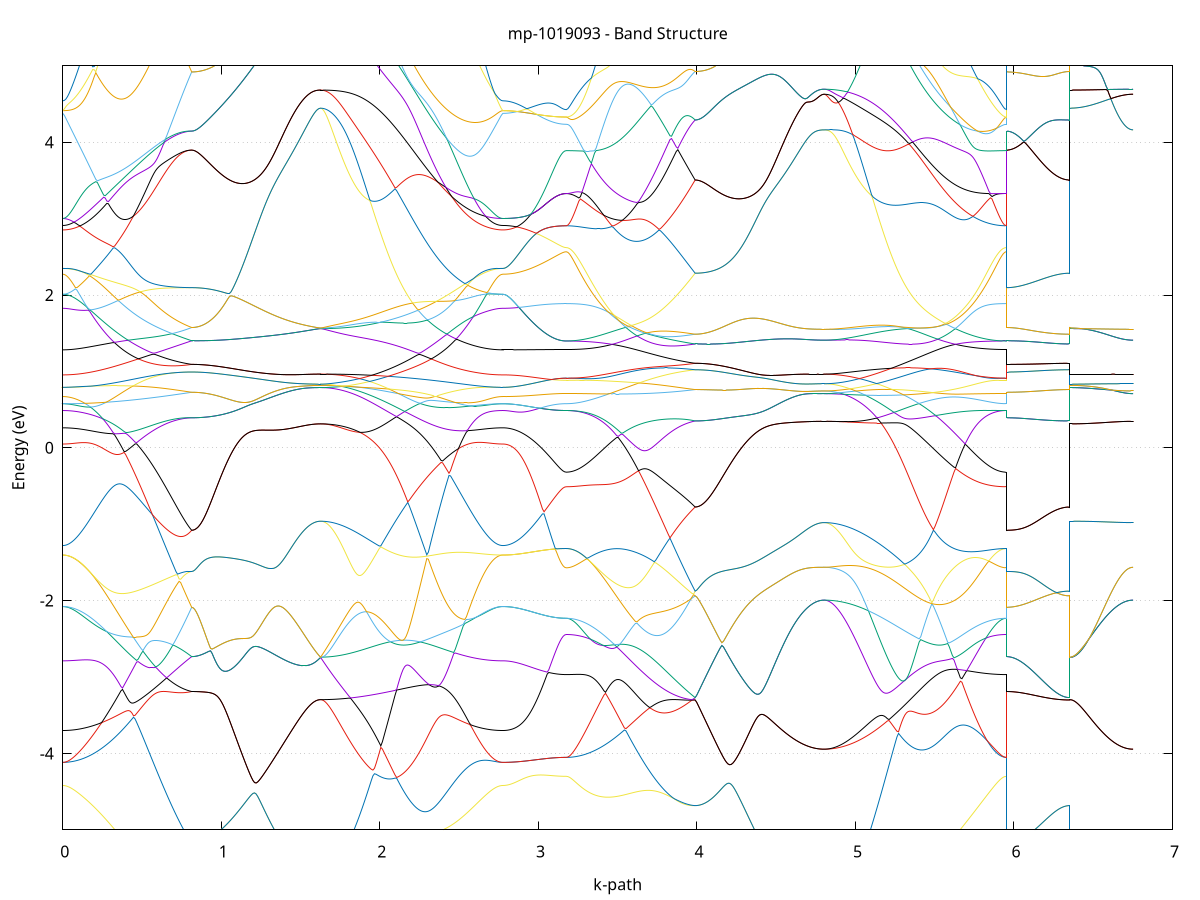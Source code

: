 set title 'mp-1019093 - Band Structure'
set xlabel 'k-path'
set ylabel 'Energy (eV)'
set grid y
set yrange [-5:5]
set terminal png size 800,600
set output 'mp-1019093_bands_gnuplot.png'
plot '-' using 1:2 with lines notitle, '-' using 1:2 with lines notitle, '-' using 1:2 with lines notitle, '-' using 1:2 with lines notitle, '-' using 1:2 with lines notitle, '-' using 1:2 with lines notitle, '-' using 1:2 with lines notitle, '-' using 1:2 with lines notitle, '-' using 1:2 with lines notitle, '-' using 1:2 with lines notitle, '-' using 1:2 with lines notitle, '-' using 1:2 with lines notitle, '-' using 1:2 with lines notitle, '-' using 1:2 with lines notitle, '-' using 1:2 with lines notitle, '-' using 1:2 with lines notitle, '-' using 1:2 with lines notitle, '-' using 1:2 with lines notitle, '-' using 1:2 with lines notitle, '-' using 1:2 with lines notitle, '-' using 1:2 with lines notitle, '-' using 1:2 with lines notitle, '-' using 1:2 with lines notitle, '-' using 1:2 with lines notitle, '-' using 1:2 with lines notitle, '-' using 1:2 with lines notitle, '-' using 1:2 with lines notitle, '-' using 1:2 with lines notitle, '-' using 1:2 with lines notitle, '-' using 1:2 with lines notitle, '-' using 1:2 with lines notitle, '-' using 1:2 with lines notitle, '-' using 1:2 with lines notitle, '-' using 1:2 with lines notitle, '-' using 1:2 with lines notitle, '-' using 1:2 with lines notitle, '-' using 1:2 with lines notitle, '-' using 1:2 with lines notitle, '-' using 1:2 with lines notitle, '-' using 1:2 with lines notitle, '-' using 1:2 with lines notitle, '-' using 1:2 with lines notitle, '-' using 1:2 with lines notitle, '-' using 1:2 with lines notitle, '-' using 1:2 with lines notitle, '-' using 1:2 with lines notitle, '-' using 1:2 with lines notitle, '-' using 1:2 with lines notitle, '-' using 1:2 with lines notitle, '-' using 1:2 with lines notitle, '-' using 1:2 with lines notitle, '-' using 1:2 with lines notitle, '-' using 1:2 with lines notitle, '-' using 1:2 with lines notitle, '-' using 1:2 with lines notitle, '-' using 1:2 with lines notitle, '-' using 1:2 with lines notitle, '-' using 1:2 with lines notitle, '-' using 1:2 with lines notitle, '-' using 1:2 with lines notitle, '-' using 1:2 with lines notitle, '-' using 1:2 with lines notitle, '-' using 1:2 with lines notitle, '-' using 1:2 with lines notitle
0.000000 -41.809621
0.009915 -41.809621
0.019831 -41.809521
0.029746 -41.809521
0.039662 -41.809421
0.049577 -41.809321
0.059493 -41.809221
0.069408 -41.809121
0.079324 -41.808921
0.089239 -41.808821
0.099155 -41.808621
0.109070 -41.808421
0.118986 -41.808221
0.128901 -41.807921
0.138817 -41.807621
0.148732 -41.807421
0.158648 -41.807121
0.168563 -41.806821
0.178479 -41.806421
0.188394 -41.806121
0.198310 -41.805721
0.208225 -41.805321
0.218141 -41.805021
0.228056 -41.804621
0.237972 -41.804121
0.247887 -41.803721
0.257803 -41.803321
0.267718 -41.802821
0.277634 -41.802321
0.287549 -41.801921
0.297465 -41.801421
0.307380 -41.800921
0.317296 -41.800421
0.327211 -41.799921
0.337127 -41.799421
0.347042 -41.798821
0.356958 -41.798321
0.366873 -41.797821
0.376789 -41.797221
0.386704 -41.796721
0.396620 -41.796121
0.406535 -41.795621
0.416451 -41.795021
0.426366 -41.794521
0.436282 -41.793921
0.446197 -41.793421
0.456113 -41.792821
0.466028 -41.792321
0.475944 -41.791821
0.485859 -41.791221
0.495775 -41.790721
0.505690 -41.790121
0.515605 -41.789621
0.525521 -41.789121
0.535436 -41.788621
0.545352 -41.788121
0.555267 -41.787621
0.565183 -41.787121
0.575098 -41.786621
0.585014 -41.786221
0.594929 -41.785721
0.604845 -41.785321
0.614760 -41.784821
0.624676 -41.784421
0.634591 -41.784021
0.644507 -41.783621
0.654422 -41.783221
0.664338 -41.782921
0.674253 -41.782521
0.684169 -41.782221
0.694084 -41.781921
0.704000 -41.781621
0.713915 -41.781321
0.723831 -41.781021
0.733746 -41.780821
0.743662 -41.780521
0.753577 -41.780321
0.763493 -41.780121
0.773408 -41.779921
0.783324 -41.779821
0.793239 -41.779621
0.803155 -41.779521
0.813070 -41.779421
0.813070 -41.779421
0.822986 -41.779421
0.832901 -41.779421
0.842817 -41.779321
0.852732 -41.779321
0.862648 -41.779221
0.872563 -41.779121
0.882479 -41.779021
0.892394 -41.778821
0.902310 -41.778721
0.912225 -41.778521
0.922141 -41.778421
0.932056 -41.778221
0.941972 -41.778021
0.951887 -41.777721
0.961803 -41.777521
0.971718 -41.777221
0.981634 -41.777021
0.991549 -41.776721
1.001465 -41.776421
1.011380 -41.776121
1.021295 -41.775821
1.031211 -41.775421
1.041126 -41.775121
1.051042 -41.774721
1.060957 -41.774421
1.070873 -41.774021
1.080788 -41.773621
1.090704 -41.773221
1.100619 -41.772821
1.110535 -41.772421
1.120450 -41.772021
1.130366 -41.771521
1.140281 -41.771121
1.150197 -41.770721
1.160112 -41.770221
1.170028 -41.769821
1.179943 -41.769321
1.189859 -41.768921
1.199774 -41.768421
1.209690 -41.768021
1.219605 -41.767521
1.229521 -41.767121
1.239436 -41.766621
1.249352 -41.766121
1.259267 -41.765721
1.269183 -41.765221
1.279098 -41.764821
1.289014 -41.764421
1.298929 -41.763921
1.308845 -41.763521
1.318760 -41.763121
1.328676 -41.762621
1.338591 -41.762221
1.348507 -41.761821
1.358422 -41.761421
1.368338 -41.761021
1.378253 -41.760721
1.388169 -41.760321
1.398084 -41.759921
1.408000 -41.759621
1.417915 -41.759221
1.427831 -41.758921
1.437746 -41.758621
1.447662 -41.758321
1.457577 -41.758021
1.467493 -41.757821
1.477408 -41.757521
1.487324 -41.757321
1.497239 -41.757021
1.507155 -41.756821
1.517070 -41.756621
1.526985 -41.756521
1.536901 -41.756321
1.546816 -41.756121
1.556732 -41.756021
1.566647 -41.755921
1.576563 -41.755821
1.586478 -41.755721
1.596394 -41.755721
1.606309 -41.755621
1.616225 -41.755621
1.626140 -41.755621
1.626140 -41.755621
1.636139 -41.755621
1.646138 -41.755621
1.656137 -41.755721
1.666135 -41.755721
1.676134 -41.755821
1.686133 -41.755921
1.696132 -41.756121
1.706130 -41.756221
1.716129 -41.756421
1.726128 -41.756621
1.736127 -41.756821
1.746125 -41.757021
1.756124 -41.757221
1.766123 -41.757521
1.776121 -41.757821
1.786120 -41.758121
1.796119 -41.758421
1.806118 -41.758721
1.816116 -41.759121
1.826115 -41.759421
1.836114 -41.759821
1.846113 -41.760221
1.856111 -41.760621
1.866110 -41.761121
1.876109 -41.761521
1.886108 -41.762021
1.896106 -41.762521
1.906105 -41.763021
1.916104 -41.763521
1.926103 -41.764021
1.936101 -41.764621
1.946100 -41.765121
1.956099 -41.765721
1.966097 -41.766321
1.976096 -41.766921
1.986095 -41.767521
1.996094 -41.768121
2.006092 -41.768721
2.016091 -41.769321
2.026090 -41.770021
2.036089 -41.770621
2.046087 -41.771321
2.056086 -41.772021
2.066085 -41.772621
2.076084 -41.773321
2.086082 -41.774021
2.096081 -41.774721
2.106080 -41.775421
2.116079 -41.776121
2.126077 -41.776921
2.136076 -41.777621
2.146075 -41.778321
2.156074 -41.779021
2.166072 -41.779821
2.176071 -41.780521
2.186070 -41.781221
2.196068 -41.782021
2.206067 -41.782721
2.216066 -41.783421
2.226065 -41.784221
2.236063 -41.784921
2.246062 -41.785721
2.256061 -41.786421
2.266060 -41.787121
2.276058 -41.787821
2.286057 -41.788621
2.296056 -41.789321
2.306055 -41.790021
2.316053 -41.790721
2.326052 -41.791421
2.336051 -41.792121
2.346050 -41.792821
2.356048 -41.793521
2.366047 -41.794121
2.376046 -41.794821
2.386044 -41.795521
2.396043 -41.796121
2.406042 -41.796821
2.416041 -41.797421
2.426039 -41.798021
2.436038 -41.798621
2.446037 -41.799221
2.456036 -41.799821
2.466034 -41.800321
2.476033 -41.800921
2.486032 -41.801421
2.496031 -41.801921
2.506029 -41.802521
2.516028 -41.802921
2.526027 -41.803421
2.536026 -41.803921
2.546024 -41.804321
2.556023 -41.804821
2.566022 -41.805221
2.576021 -41.805621
2.586019 -41.806021
2.596018 -41.806321
2.606017 -41.806721
2.616015 -41.807021
2.626014 -41.807321
2.636013 -41.807621
2.646012 -41.807921
2.656010 -41.808121
2.666009 -41.808421
2.676008 -41.808621
2.686007 -41.808821
2.696005 -41.808921
2.706004 -41.809121
2.716003 -41.809221
2.726002 -41.809321
2.736000 -41.809421
2.745999 -41.809521
2.755998 -41.809521
2.765997 -41.809621
2.775995 -41.809621
2.775995 -41.809621
2.785990 -41.809621
2.795985 -41.809621
2.805981 -41.809621
2.815976 -41.809621
2.825971 -41.809521
2.835966 -41.809521
2.845961 -41.809521
2.855956 -41.809521
2.865951 -41.809421
2.875946 -41.809421
2.885941 -41.809421
2.895936 -41.809321
2.905931 -41.809321
2.915927 -41.809321
2.925922 -41.809221
2.935917 -41.809221
2.945912 -41.809121
2.955907 -41.809121
2.965902 -41.809021
2.975897 -41.809021
2.985892 -41.808921
2.995887 -41.808921
3.005882 -41.808821
3.015878 -41.808821
3.025873 -41.808821
3.035868 -41.808721
3.045863 -41.808721
3.055858 -41.808621
3.065853 -41.808621
3.075848 -41.808521
3.085843 -41.808521
3.095838 -41.808521
3.105833 -41.808421
3.115828 -41.808421
3.125824 -41.808421
3.135819 -41.808421
3.145814 -41.808321
3.155809 -41.808321
3.165804 -41.808321
3.175799 -41.808321
3.175799 -41.808321
3.185714 -41.808321
3.195630 -41.808321
3.205545 -41.808221
3.215461 -41.808221
3.225376 -41.808121
3.235292 -41.808021
3.245207 -41.807821
3.255123 -41.807721
3.265038 -41.807521
3.274954 -41.807421
3.284869 -41.807121
3.294785 -41.806921
3.304700 -41.806721
3.314616 -41.806421
3.324531 -41.806221
3.334447 -41.805921
3.344362 -41.805621
3.354278 -41.805221
3.364193 -41.804921
3.374109 -41.804621
3.384024 -41.804221
3.393940 -41.803821
3.403855 -41.803421
3.413771 -41.803021
3.423686 -41.802621
3.433602 -41.802221
3.443517 -41.801721
3.453433 -41.801321
3.463348 -41.800821
3.473264 -41.800321
3.483179 -41.799821
3.493095 -41.799421
3.503010 -41.798921
3.512926 -41.798421
3.522841 -41.797821
3.532757 -41.797321
3.542672 -41.796821
3.552588 -41.796321
3.562503 -41.795821
3.572419 -41.795221
3.582334 -41.794721
3.592250 -41.794221
3.602165 -41.793621
3.612081 -41.793121
3.621996 -41.792621
3.631912 -41.792021
3.641827 -41.791521
3.651743 -41.791021
3.661658 -41.790521
3.671573 -41.790021
3.681489 -41.789421
3.691404 -41.788921
3.701320 -41.788421
3.711235 -41.788021
3.721151 -41.787521
3.731066 -41.787021
3.740982 -41.786521
3.750897 -41.786121
3.760813 -41.785621
3.770728 -41.785221
3.780644 -41.784821
3.790559 -41.784421
3.800475 -41.784021
3.810390 -41.783621
3.820306 -41.783221
3.830221 -41.782921
3.840137 -41.782521
3.850052 -41.782221
3.859968 -41.781921
3.869883 -41.781621
3.879799 -41.781321
3.889714 -41.781021
3.899630 -41.780821
3.909545 -41.780621
3.919461 -41.780421
3.929376 -41.780221
3.939292 -41.780021
3.949207 -41.779821
3.959123 -41.779721
3.969038 -41.779621
3.978954 -41.779521
3.988869 -41.779421
3.988869 -41.779421
3.998785 -41.779421
4.008700 -41.779421
4.018616 -41.779321
4.028531 -41.779321
4.038447 -41.779221
4.048362 -41.779121
4.058278 -41.779021
4.068193 -41.778821
4.078109 -41.778721
4.088024 -41.778521
4.097940 -41.778421
4.107855 -41.778221
4.117771 -41.777921
4.127686 -41.777721
4.137602 -41.777521
4.147517 -41.777221
4.157433 -41.777021
4.167348 -41.776721
4.177263 -41.776421
4.187179 -41.776121
4.197094 -41.775821
4.207010 -41.775421
4.216925 -41.775121
4.226841 -41.774721
4.236756 -41.774421
4.246672 -41.774021
4.256587 -41.773621
4.266503 -41.773221
4.276418 -41.772821
4.286334 -41.772421
4.296249 -41.772021
4.306165 -41.771521
4.316080 -41.771121
4.325996 -41.770721
4.335911 -41.770221
4.345827 -41.769821
4.355742 -41.769321
4.365658 -41.768921
4.375573 -41.768421
4.385489 -41.768021
4.395404 -41.767521
4.405320 -41.767121
4.415235 -41.766621
4.425151 -41.766121
4.435066 -41.765721
4.444982 -41.765221
4.454897 -41.764821
4.464813 -41.764421
4.474728 -41.763921
4.484644 -41.763521
4.494559 -41.763121
4.504475 -41.762621
4.514390 -41.762221
4.524306 -41.761821
4.534221 -41.761421
4.544137 -41.761021
4.554052 -41.760721
4.563968 -41.760321
4.573883 -41.759921
4.583799 -41.759621
4.593714 -41.759221
4.603630 -41.758921
4.613545 -41.758621
4.623461 -41.758321
4.633376 -41.758021
4.643292 -41.757821
4.653207 -41.757521
4.663123 -41.757321
4.673038 -41.757021
4.682953 -41.756821
4.692869 -41.756621
4.702784 -41.756421
4.712700 -41.756321
4.722615 -41.756121
4.732531 -41.756021
4.742446 -41.755921
4.752362 -41.755821
4.762277 -41.755721
4.772193 -41.755721
4.782108 -41.755621
4.792024 -41.755621
4.801939 -41.755621
4.801939 -41.755621
4.811938 -41.755621
4.821937 -41.755621
4.831936 -41.755721
4.841934 -41.755721
4.851933 -41.755821
4.861932 -41.755921
4.871931 -41.756021
4.881929 -41.756221
4.891928 -41.756421
4.901927 -41.756521
4.911925 -41.756721
4.921924 -41.757021
4.931923 -41.757221
4.941922 -41.757421
4.951920 -41.757721
4.961919 -41.758021
4.971918 -41.758321
4.981917 -41.758721
4.991915 -41.759021
5.001914 -41.759421
5.011913 -41.759721
5.021912 -41.760121
5.031910 -41.760521
5.041909 -41.761021
5.051908 -41.761421
5.061907 -41.761821
5.071905 -41.762321
5.081904 -41.762821
5.091903 -41.763321
5.101902 -41.763821
5.111900 -41.764321
5.121899 -41.764921
5.131898 -41.765421
5.141896 -41.766021
5.151895 -41.766621
5.161894 -41.767221
5.171893 -41.767821
5.181891 -41.768421
5.191890 -41.769021
5.201889 -41.769621
5.211888 -41.770321
5.221886 -41.770921
5.231885 -41.771621
5.241884 -41.772221
5.251883 -41.772921
5.261881 -41.773621
5.271880 -41.774321
5.281879 -41.774921
5.291878 -41.775621
5.301876 -41.776421
5.311875 -41.777121
5.321874 -41.777821
5.331872 -41.778521
5.341871 -41.779221
5.351870 -41.779921
5.361869 -41.780621
5.371867 -41.781321
5.381866 -41.782121
5.391865 -41.782821
5.401864 -41.783521
5.411862 -41.784221
5.421861 -41.784921
5.431860 -41.785721
5.441859 -41.786421
5.451857 -41.787121
5.461856 -41.787821
5.471855 -41.788521
5.481854 -41.789221
5.491852 -41.789921
5.501851 -41.790621
5.511850 -41.791221
5.521849 -41.791921
5.531847 -41.792621
5.541846 -41.793221
5.551845 -41.793921
5.561843 -41.794521
5.571842 -41.795221
5.581841 -41.795821
5.591840 -41.796421
5.601838 -41.797021
5.611837 -41.797621
5.621836 -41.798221
5.631835 -41.798721
5.641833 -41.799321
5.651832 -41.799821
5.661831 -41.800321
5.671830 -41.800921
5.681828 -41.801421
5.691827 -41.801821
5.701826 -41.802321
5.711825 -41.802821
5.721823 -41.803221
5.731822 -41.803621
5.741821 -41.804021
5.751820 -41.804421
5.761818 -41.804821
5.771817 -41.805121
5.781816 -41.805521
5.791814 -41.805821
5.801813 -41.806121
5.811812 -41.806421
5.821811 -41.806721
5.831809 -41.806921
5.841808 -41.807121
5.851807 -41.807321
5.861806 -41.807521
5.871804 -41.807721
5.881803 -41.807821
5.891802 -41.808021
5.901801 -41.808121
5.911799 -41.808221
5.921798 -41.808221
5.931797 -41.808321
5.941796 -41.808321
5.951794 -41.808321
5.951794 -41.779421
5.961789 -41.779421
5.971784 -41.779421
5.981780 -41.779421
5.991775 -41.779421
6.001770 -41.779421
6.011765 -41.779421
6.021760 -41.779421
6.031755 -41.779421
6.041750 -41.779421
6.051745 -41.779421
6.061740 -41.779421
6.071735 -41.779421
6.081730 -41.779421
6.091726 -41.779421
6.101721 -41.779421
6.111716 -41.779421
6.121711 -41.779421
6.131706 -41.779421
6.141701 -41.779421
6.151696 -41.779421
6.161691 -41.779421
6.171686 -41.779421
6.181681 -41.779421
6.191676 -41.779421
6.201672 -41.779421
6.211667 -41.779421
6.221662 -41.779421
6.231657 -41.779421
6.241652 -41.779421
6.251647 -41.779421
6.261642 -41.779421
6.271637 -41.779421
6.281632 -41.779421
6.291627 -41.779421
6.301622 -41.779421
6.311618 -41.779421
6.321613 -41.779421
6.331608 -41.779421
6.341603 -41.779421
6.351598 -41.779421
6.351598 -41.755621
6.361593 -41.755621
6.371588 -41.755621
6.381583 -41.755621
6.391578 -41.755621
6.401573 -41.755621
6.411569 -41.755621
6.421564 -41.755621
6.431559 -41.755621
6.441554 -41.755621
6.451549 -41.755621
6.461544 -41.755621
6.471539 -41.755621
6.481534 -41.755621
6.491529 -41.755621
6.501524 -41.755621
6.511519 -41.755621
6.521515 -41.755621
6.531510 -41.755621
6.541505 -41.755621
6.551500 -41.755621
6.561495 -41.755621
6.571490 -41.755621
6.581485 -41.755621
6.591480 -41.755621
6.601475 -41.755621
6.611470 -41.755621
6.621465 -41.755621
6.631461 -41.755621
6.641456 -41.755621
6.651451 -41.755621
6.661446 -41.755621
6.671441 -41.755621
6.681436 -41.755621
6.691431 -41.755621
6.701426 -41.755621
6.711421 -41.755621
6.721416 -41.755621
6.731411 -41.755621
6.741407 -41.755621
6.751402 -41.755621
e
0.000000 -41.799321
0.009915 -41.799321
0.019831 -41.799321
0.029746 -41.799221
0.039662 -41.799221
0.049577 -41.799121
0.059493 -41.799021
0.069408 -41.798921
0.079324 -41.798821
0.089239 -41.798621
0.099155 -41.798521
0.109070 -41.798321
0.118986 -41.798121
0.128901 -41.797921
0.138817 -41.797721
0.148732 -41.797521
0.158648 -41.797321
0.168563 -41.797021
0.178479 -41.796721
0.188394 -41.796521
0.198310 -41.796221
0.208225 -41.795921
0.218141 -41.795621
0.228056 -41.795221
0.237972 -41.794921
0.247887 -41.794621
0.257803 -41.794221
0.267718 -41.793821
0.277634 -41.793521
0.287549 -41.793121
0.297465 -41.792721
0.307380 -41.792321
0.317296 -41.791921
0.327211 -41.791621
0.337127 -41.791221
0.347042 -41.790721
0.356958 -41.790321
0.366873 -41.789921
0.376789 -41.789521
0.386704 -41.789121
0.396620 -41.788721
0.406535 -41.788321
0.416451 -41.787921
0.426366 -41.787521
0.436282 -41.787121
0.446197 -41.786721
0.456113 -41.786321
0.466028 -41.785921
0.475944 -41.785521
0.485859 -41.785121
0.495775 -41.784721
0.505690 -41.784421
0.515605 -41.784021
0.525521 -41.783721
0.535436 -41.783321
0.545352 -41.783021
0.555267 -41.782721
0.565183 -41.782321
0.575098 -41.782021
0.585014 -41.781821
0.594929 -41.781521
0.604845 -41.781221
0.614760 -41.781021
0.624676 -41.780721
0.634591 -41.780521
0.644507 -41.780321
0.654422 -41.780121
0.664338 -41.779921
0.674253 -41.779821
0.684169 -41.779621
0.694084 -41.779521
0.704000 -41.779421
0.713915 -41.779321
0.723831 -41.779221
0.733746 -41.779221
0.743662 -41.779121
0.753577 -41.779121
0.763493 -41.779121
0.773408 -41.779121
0.783324 -41.779221
0.793239 -41.779221
0.803155 -41.779321
0.813070 -41.779421
0.813070 -41.779421
0.822986 -41.779421
0.832901 -41.779421
0.842817 -41.779321
0.852732 -41.779321
0.862648 -41.779221
0.872563 -41.779121
0.882479 -41.779021
0.892394 -41.778821
0.902310 -41.778721
0.912225 -41.778521
0.922141 -41.778421
0.932056 -41.778221
0.941972 -41.777921
0.951887 -41.777721
0.961803 -41.777521
0.971718 -41.777221
0.981634 -41.777021
0.991549 -41.776721
1.001465 -41.776421
1.011380 -41.776121
1.021295 -41.775721
1.031211 -41.775421
1.041126 -41.775121
1.051042 -41.774721
1.060957 -41.774321
1.070873 -41.774021
1.080788 -41.773621
1.090704 -41.773221
1.100619 -41.772821
1.110535 -41.772421
1.120450 -41.771921
1.130366 -41.771521
1.140281 -41.771121
1.150197 -41.770721
1.160112 -41.770221
1.170028 -41.769821
1.179943 -41.769321
1.189859 -41.768921
1.199774 -41.768421
1.209690 -41.768021
1.219605 -41.767521
1.229521 -41.767021
1.239436 -41.766621
1.249352 -41.766121
1.259267 -41.765721
1.269183 -41.765221
1.279098 -41.764821
1.289014 -41.764421
1.298929 -41.763921
1.308845 -41.763521
1.318760 -41.763121
1.328676 -41.762621
1.338591 -41.762221
1.348507 -41.761821
1.358422 -41.761421
1.368338 -41.761021
1.378253 -41.760721
1.388169 -41.760321
1.398084 -41.759921
1.408000 -41.759621
1.417915 -41.759221
1.427831 -41.758921
1.437746 -41.758621
1.447662 -41.758321
1.457577 -41.758021
1.467493 -41.757821
1.477408 -41.757521
1.487324 -41.757321
1.497239 -41.757021
1.507155 -41.756821
1.517070 -41.756621
1.526985 -41.756521
1.536901 -41.756321
1.546816 -41.756121
1.556732 -41.756021
1.566647 -41.755921
1.576563 -41.755821
1.586478 -41.755721
1.596394 -41.755721
1.606309 -41.755621
1.616225 -41.755621
1.626140 -41.755621
1.626140 -41.755621
1.636139 -41.755621
1.646138 -41.755621
1.656137 -41.755721
1.666135 -41.755721
1.676134 -41.755821
1.686133 -41.755921
1.696132 -41.756021
1.706130 -41.756121
1.716129 -41.756221
1.726128 -41.756421
1.736127 -41.756521
1.746125 -41.756721
1.756124 -41.756921
1.766123 -41.757121
1.776121 -41.757321
1.786120 -41.757621
1.796119 -41.757821
1.806118 -41.758121
1.816116 -41.758421
1.826115 -41.758721
1.836114 -41.759021
1.846113 -41.759321
1.856111 -41.759721
1.866110 -41.760021
1.876109 -41.760421
1.886108 -41.760721
1.896106 -41.761121
1.906105 -41.761521
1.916104 -41.762021
1.926103 -41.762421
1.936101 -41.762821
1.946100 -41.763221
1.956099 -41.763721
1.966097 -41.764221
1.976096 -41.764721
1.986095 -41.765121
1.996094 -41.765621
2.006092 -41.766121
2.016091 -41.766621
2.026090 -41.767221
2.036089 -41.767721
2.046087 -41.768221
2.056086 -41.768821
2.066085 -41.769321
2.076084 -41.769921
2.086082 -41.770421
2.096081 -41.771021
2.106080 -41.771621
2.116079 -41.772121
2.126077 -41.772721
2.136076 -41.773321
2.146075 -41.773921
2.156074 -41.774521
2.166072 -41.775121
2.176071 -41.775721
2.186070 -41.776321
2.196068 -41.776921
2.206067 -41.777521
2.216066 -41.778121
2.226065 -41.778721
2.236063 -41.779221
2.246062 -41.779821
2.256061 -41.780421
2.266060 -41.781021
2.276058 -41.781621
2.286057 -41.782221
2.296056 -41.782821
2.306055 -41.783421
2.316053 -41.783921
2.326052 -41.784521
2.336051 -41.785121
2.346050 -41.785621
2.356048 -41.786221
2.366047 -41.786721
2.376046 -41.787321
2.386044 -41.787821
2.396043 -41.788321
2.406042 -41.788821
2.416041 -41.789421
2.426039 -41.789921
2.436038 -41.790321
2.446037 -41.790821
2.456036 -41.791321
2.466034 -41.791821
2.476033 -41.792221
2.486032 -41.792621
2.496031 -41.793121
2.506029 -41.793521
2.516028 -41.793921
2.526027 -41.794321
2.536026 -41.794721
2.546024 -41.795021
2.556023 -41.795421
2.566022 -41.795721
2.576021 -41.796021
2.586019 -41.796321
2.596018 -41.796621
2.606017 -41.796921
2.616015 -41.797221
2.626014 -41.797421
2.636013 -41.797721
2.646012 -41.797921
2.656010 -41.798121
2.666009 -41.798321
2.676008 -41.798521
2.686007 -41.798621
2.696005 -41.798821
2.706004 -41.798921
2.716003 -41.799021
2.726002 -41.799121
2.736000 -41.799121
2.745999 -41.799221
2.755998 -41.799321
2.765997 -41.799321
2.775995 -41.799321
2.775995 -41.799321
2.785990 -41.799321
2.795985 -41.799321
2.805981 -41.799321
2.815976 -41.799321
2.825971 -41.799321
2.835966 -41.799321
2.845961 -41.799421
2.855956 -41.799421
2.865951 -41.799421
2.875946 -41.799421
2.885941 -41.799521
2.895936 -41.799521
2.905931 -41.799621
2.915927 -41.799621
2.925922 -41.799621
2.935917 -41.799721
2.945912 -41.799721
2.955907 -41.799821
2.965902 -41.799821
2.975897 -41.799921
2.985892 -41.799921
2.995887 -41.800021
3.005882 -41.800021
3.015878 -41.800121
3.025873 -41.800121
3.035868 -41.800221
3.045863 -41.800221
3.055858 -41.800321
3.065853 -41.800321
3.075848 -41.800321
3.085843 -41.800421
3.095838 -41.800421
3.105833 -41.800421
3.115828 -41.800521
3.125824 -41.800521
3.135819 -41.800521
3.145814 -41.800521
3.155809 -41.800521
3.165804 -41.800521
3.175799 -41.800521
3.175799 -41.800521
3.185714 -41.800521
3.195630 -41.800521
3.205545 -41.800521
3.215461 -41.800421
3.225376 -41.800321
3.235292 -41.800221
3.245207 -41.800121
3.255123 -41.800021
3.265038 -41.799921
3.274954 -41.799721
3.284869 -41.799521
3.294785 -41.799321
3.304700 -41.799121
3.314616 -41.798921
3.324531 -41.798721
3.334447 -41.798521
3.344362 -41.798221
3.354278 -41.797921
3.364193 -41.797621
3.374109 -41.797321
3.384024 -41.797021
3.393940 -41.796721
3.403855 -41.796421
3.413771 -41.796021
3.423686 -41.795721
3.433602 -41.795321
3.443517 -41.794921
3.453433 -41.794621
3.463348 -41.794221
3.473264 -41.793821
3.483179 -41.793421
3.493095 -41.793021
3.503010 -41.792621
3.512926 -41.792221
3.522841 -41.791721
3.532757 -41.791321
3.542672 -41.790921
3.552588 -41.790521
3.562503 -41.790021
3.572419 -41.789621
3.582334 -41.789221
3.592250 -41.788821
3.602165 -41.788321
3.612081 -41.787921
3.621996 -41.787521
3.631912 -41.787121
3.641827 -41.786621
3.651743 -41.786321
3.661658 -41.785921
3.671573 -41.785521
3.681489 -41.785121
3.691404 -41.784721
3.701320 -41.784321
3.711235 -41.784021
3.721151 -41.783621
3.731066 -41.783321
3.740982 -41.782921
3.750897 -41.782621
3.760813 -41.782321
3.770728 -41.782021
3.780644 -41.781721
3.790559 -41.781421
3.800475 -41.781221
3.810390 -41.780921
3.820306 -41.780721
3.830221 -41.780521
3.840137 -41.780321
3.850052 -41.780121
3.859968 -41.780021
3.869883 -41.779821
3.879799 -41.779721
3.889714 -41.779621
3.899630 -41.779521
3.909545 -41.779421
3.919461 -41.779321
3.929376 -41.779321
3.939292 -41.779221
3.949207 -41.779221
3.959123 -41.779321
3.969038 -41.779321
3.978954 -41.779321
3.988869 -41.779421
3.988869 -41.779421
3.998785 -41.779421
4.008700 -41.779421
4.018616 -41.779321
4.028531 -41.779321
4.038447 -41.779221
4.048362 -41.779121
4.058278 -41.779021
4.068193 -41.778821
4.078109 -41.778721
4.088024 -41.778521
4.097940 -41.778421
4.107855 -41.778221
4.117771 -41.777921
4.127686 -41.777721
4.137602 -41.777521
4.147517 -41.777221
4.157433 -41.777021
4.167348 -41.776721
4.177263 -41.776421
4.187179 -41.776121
4.197094 -41.775821
4.207010 -41.775421
4.216925 -41.775121
4.226841 -41.774721
4.236756 -41.774421
4.246672 -41.774021
4.256587 -41.773621
4.266503 -41.773221
4.276418 -41.772821
4.286334 -41.772421
4.296249 -41.772021
4.306165 -41.771521
4.316080 -41.771121
4.325996 -41.770721
4.335911 -41.770221
4.345827 -41.769821
4.355742 -41.769321
4.365658 -41.768921
4.375573 -41.768421
4.385489 -41.768021
4.395404 -41.767521
4.405320 -41.767121
4.415235 -41.766621
4.425151 -41.766121
4.435066 -41.765721
4.444982 -41.765221
4.454897 -41.764821
4.464813 -41.764321
4.474728 -41.763921
4.484644 -41.763521
4.494559 -41.763121
4.504475 -41.762621
4.514390 -41.762221
4.524306 -41.761821
4.534221 -41.761421
4.544137 -41.761021
4.554052 -41.760721
4.563968 -41.760321
4.573883 -41.759921
4.583799 -41.759621
4.593714 -41.759221
4.603630 -41.758921
4.613545 -41.758621
4.623461 -41.758321
4.633376 -41.758021
4.643292 -41.757821
4.653207 -41.757521
4.663123 -41.757321
4.673038 -41.757021
4.682953 -41.756821
4.692869 -41.756621
4.702784 -41.756421
4.712700 -41.756321
4.722615 -41.756121
4.732531 -41.756021
4.742446 -41.755921
4.752362 -41.755821
4.762277 -41.755721
4.772193 -41.755721
4.782108 -41.755621
4.792024 -41.755621
4.801939 -41.755621
4.801939 -41.755621
4.811938 -41.755621
4.821937 -41.755621
4.831936 -41.755721
4.841934 -41.755721
4.851933 -41.755821
4.861932 -41.755921
4.871931 -41.756021
4.881929 -41.756121
4.891928 -41.756221
4.901927 -41.756421
4.911925 -41.756621
4.921924 -41.756721
4.931923 -41.757021
4.941922 -41.757221
4.951920 -41.757421
4.961919 -41.757621
4.971918 -41.757921
4.981917 -41.758221
4.991915 -41.758521
5.001914 -41.758821
5.011913 -41.759121
5.021912 -41.759421
5.031910 -41.759821
5.041909 -41.760121
5.051908 -41.760521
5.061907 -41.760921
5.071905 -41.761321
5.081904 -41.761721
5.091903 -41.762121
5.101902 -41.762621
5.111900 -41.763021
5.121899 -41.763521
5.131898 -41.763921
5.141896 -41.764421
5.151895 -41.764921
5.161894 -41.765421
5.171893 -41.765921
5.181891 -41.766421
5.191890 -41.767021
5.201889 -41.767521
5.211888 -41.768121
5.221886 -41.768621
5.231885 -41.769221
5.241884 -41.769721
5.251883 -41.770321
5.261881 -41.770921
5.271880 -41.771521
5.281879 -41.772021
5.291878 -41.772621
5.301876 -41.773221
5.311875 -41.773821
5.321874 -41.774421
5.331872 -41.775021
5.341871 -41.775621
5.351870 -41.776321
5.361869 -41.776921
5.371867 -41.777521
5.381866 -41.778121
5.391865 -41.778721
5.401864 -41.779321
5.411862 -41.779921
5.421861 -41.780621
5.431860 -41.781221
5.441859 -41.781821
5.451857 -41.782421
5.461856 -41.783021
5.471855 -41.783621
5.481854 -41.784221
5.491852 -41.784821
5.501851 -41.785321
5.511850 -41.785921
5.521849 -41.786521
5.531847 -41.787121
5.541846 -41.787621
5.551845 -41.788221
5.561843 -41.788721
5.571842 -41.789321
5.581841 -41.789821
5.591840 -41.790321
5.601838 -41.790821
5.611837 -41.791421
5.621836 -41.791821
5.631835 -41.792321
5.641833 -41.792821
5.651832 -41.793321
5.661831 -41.793721
5.671830 -41.794221
5.681828 -41.794621
5.691827 -41.795021
5.701826 -41.795421
5.711825 -41.795821
5.721823 -41.796221
5.731822 -41.796521
5.741821 -41.796921
5.751820 -41.797221
5.761818 -41.797521
5.771817 -41.797821
5.781816 -41.798121
5.791814 -41.798421
5.801813 -41.798621
5.811812 -41.798921
5.821811 -41.799121
5.831809 -41.799321
5.841808 -41.799521
5.851807 -41.799721
5.861806 -41.799921
5.871804 -41.800021
5.881803 -41.800121
5.891802 -41.800221
5.901801 -41.800321
5.911799 -41.800421
5.921798 -41.800521
5.931797 -41.800521
5.941796 -41.800521
5.951794 -41.800521
5.951794 -41.779421
5.961789 -41.779421
5.971784 -41.779421
5.981780 -41.779421
5.991775 -41.779421
6.001770 -41.779421
6.011765 -41.779421
6.021760 -41.779421
6.031755 -41.779421
6.041750 -41.779421
6.051745 -41.779421
6.061740 -41.779421
6.071735 -41.779421
6.081730 -41.779421
6.091726 -41.779421
6.101721 -41.779421
6.111716 -41.779421
6.121711 -41.779421
6.131706 -41.779421
6.141701 -41.779421
6.151696 -41.779421
6.161691 -41.779421
6.171686 -41.779421
6.181681 -41.779421
6.191676 -41.779421
6.201672 -41.779421
6.211667 -41.779421
6.221662 -41.779421
6.231657 -41.779421
6.241652 -41.779421
6.251647 -41.779421
6.261642 -41.779421
6.271637 -41.779421
6.281632 -41.779421
6.291627 -41.779421
6.301622 -41.779421
6.311618 -41.779421
6.321613 -41.779421
6.331608 -41.779421
6.341603 -41.779421
6.351598 -41.779421
6.351598 -41.755621
6.361593 -41.755621
6.371588 -41.755621
6.381583 -41.755621
6.391578 -41.755621
6.401573 -41.755621
6.411569 -41.755621
6.421564 -41.755621
6.431559 -41.755621
6.441554 -41.755621
6.451549 -41.755621
6.461544 -41.755621
6.471539 -41.755621
6.481534 -41.755621
6.491529 -41.755621
6.501524 -41.755621
6.511519 -41.755621
6.521515 -41.755621
6.531510 -41.755621
6.541505 -41.755621
6.551500 -41.755621
6.561495 -41.755621
6.571490 -41.755621
6.581485 -41.755621
6.591480 -41.755621
6.601475 -41.755621
6.611470 -41.755621
6.621465 -41.755621
6.631461 -41.755621
6.641456 -41.755621
6.651451 -41.755621
6.661446 -41.755621
6.671441 -41.755621
6.681436 -41.755621
6.691431 -41.755621
6.701426 -41.755621
6.711421 -41.755621
6.721416 -41.755621
6.731411 -41.755621
6.741407 -41.755621
6.751402 -41.755621
e
0.000000 -19.067921
0.009915 -19.067821
0.019831 -19.067521
0.029746 -19.067121
0.039662 -19.066421
0.049577 -19.065521
0.059493 -19.064521
0.069408 -19.063321
0.079324 -19.061921
0.089239 -19.060321
0.099155 -19.058521
0.109070 -19.056621
0.118986 -19.054421
0.128901 -19.052121
0.138817 -19.049621
0.148732 -19.047021
0.158648 -19.044221
0.168563 -19.041221
0.178479 -19.038021
0.188394 -19.034721
0.198310 -19.031321
0.208225 -19.027721
0.218141 -19.023921
0.228056 -19.020021
0.237972 -19.016021
0.247887 -19.011821
0.257803 -19.007521
0.267718 -19.003121
0.277634 -18.998621
0.287549 -18.994021
0.297465 -18.989321
0.307380 -18.984521
0.317296 -18.979621
0.327211 -18.974721
0.337127 -18.969821
0.347042 -18.964921
0.356958 -18.959921
0.366873 -18.955121
0.376789 -18.950321
0.386704 -18.945721
0.396620 -18.941321
0.406535 -18.937221
0.416451 -18.933621
0.426366 -18.930621
0.436282 -18.928521
0.446197 -18.927621
0.456113 -18.928121
0.466028 -18.930521
0.475944 -18.934721
0.485859 -18.940921
0.495775 -18.948721
0.505690 -18.957821
0.515605 -18.967921
0.525521 -18.981221
0.535436 -18.994221
0.545352 -19.006821
0.555267 -19.019121
0.565183 -19.031121
0.575098 -19.042721
0.585014 -19.053921
0.594929 -19.064721
0.604845 -19.075121
0.614760 -19.085121
0.624676 -19.094721
0.634591 -19.103821
0.644507 -19.112521
0.654422 -19.120721
0.664338 -19.128521
0.674253 -19.135721
0.684169 -19.142521
0.694084 -19.148821
0.704000 -19.154621
0.713915 -19.159921
0.723831 -19.164721
0.733746 -19.169021
0.743662 -19.172821
0.753577 -19.176021
0.763493 -19.178721
0.773408 -19.180921
0.783324 -19.182521
0.793239 -19.183721
0.803155 -19.184221
0.813070 -19.184321
0.813070 -19.184321
0.822986 -19.184221
0.832901 -19.183921
0.842817 -19.183521
0.852732 -19.182921
0.862648 -19.182221
0.872563 -19.181321
0.882479 -19.180221
0.892394 -19.178921
0.902310 -19.177521
0.912225 -19.176021
0.922141 -19.174221
0.932056 -19.172421
0.941972 -19.170321
0.951887 -19.168121
0.961803 -19.165821
0.971718 -19.163321
0.981634 -19.160721
0.991549 -19.158021
1.001465 -19.155121
1.011380 -19.152121
1.021295 -19.148921
1.031211 -19.145721
1.041126 -19.142321
1.051042 -19.138821
1.060957 -19.135221
1.070873 -19.131521
1.080788 -19.127721
1.090704 -19.123821
1.100619 -19.119921
1.110535 -19.115821
1.120450 -19.111721
1.130366 -19.107521
1.140281 -19.103321
1.150197 -19.099021
1.160112 -19.094721
1.170028 -19.090321
1.179943 -19.085921
1.189859 -19.081521
1.199774 -19.077121
1.209690 -19.072721
1.219605 -19.068221
1.229521 -19.063821
1.239436 -19.059521
1.249352 -19.055121
1.259267 -19.050821
1.269183 -19.046621
1.279098 -19.042421
1.289014 -19.038321
1.298929 -19.034321
1.308845 -19.030521
1.318760 -19.026721
1.328676 -19.023121
1.338591 -19.019621
1.348507 -19.016321
1.358422 -19.013221
1.368338 -19.010221
1.378253 -19.007521
1.388169 -19.005021
1.398084 -19.002821
1.408000 -19.000821
1.417915 -18.999121
1.427831 -18.997621
1.437746 -18.996521
1.447662 -18.995621
1.457577 -18.995021
1.467493 -18.994721
1.477408 -18.994621
1.487324 -18.994821
1.497239 -18.995221
1.507155 -18.995821
1.517070 -18.996521
1.526985 -18.997321
1.536901 -18.998121
1.546816 -18.999021
1.556732 -18.999921
1.566647 -19.000721
1.576563 -19.001421
1.586478 -19.002121
1.596394 -19.002621
1.606309 -19.003021
1.616225 -19.003221
1.626140 -19.003321
1.626140 -19.003321
1.636139 -19.003321
1.646138 -19.003121
1.656137 -19.002921
1.666135 -19.002521
1.676134 -19.002021
1.686133 -19.001521
1.696132 -19.000821
1.706130 -19.000021
1.716129 -18.999121
1.726128 -18.998121
1.736127 -18.997021
1.746125 -18.995821
1.756124 -18.994521
1.766123 -18.993021
1.776121 -18.991421
1.786120 -18.989721
1.796119 -18.987921
1.806118 -18.985921
1.816116 -18.983921
1.826115 -18.981621
1.836114 -18.979321
1.846113 -18.976821
1.856111 -18.974221
1.866110 -18.971421
1.876109 -18.968521
1.886108 -18.965421
1.896106 -18.962121
1.906105 -18.958821
1.916104 -18.955221
1.926103 -18.951521
1.936101 -18.947721
1.946100 -18.943621
1.956099 -18.939521
1.966097 -18.935121
1.976096 -18.930621
1.986095 -18.926021
1.996094 -18.921121
2.006092 -18.916221
2.016091 -18.911021
2.026090 -18.905821
2.036089 -18.900321
2.046087 -18.894821
2.056086 -18.889121
2.066085 -18.883421
2.076084 -18.877521
2.086082 -18.871721
2.096081 -18.865821
2.106080 -18.859921
2.116079 -18.854221
2.126077 -18.848721
2.136076 -18.843621
2.146075 -18.839021
2.156074 -18.835121
2.166072 -18.832221
2.176071 -18.830421
2.186070 -18.829921
2.196068 -18.830721
2.206067 -18.832821
2.216066 -18.835921
2.226065 -18.839921
2.236063 -18.844521
2.246062 -18.849621
2.256061 -18.855121
2.266060 -18.860821
2.276058 -18.866821
2.286057 -18.872921
2.296056 -18.879121
2.306055 -18.885321
2.316053 -18.891621
2.326052 -18.898021
2.336051 -18.904321
2.346050 -18.910621
2.356048 -18.916821
2.366047 -18.923021
2.376046 -18.929221
2.386044 -18.935321
2.396043 -18.941321
2.406042 -18.947321
2.416041 -18.953121
2.426039 -18.958921
2.436038 -18.964621
2.446037 -18.970121
2.456036 -18.975521
2.466034 -18.980921
2.476033 -18.986121
2.486032 -18.991121
2.496031 -18.996121
2.506029 -19.000921
2.516028 -19.005521
2.526027 -19.010121
2.536026 -19.014421
2.546024 -19.018621
2.556023 -19.022721
2.566022 -19.026621
2.576021 -19.030421
2.586019 -19.033921
2.596018 -19.037321
2.606017 -19.040621
2.616015 -19.043721
2.626014 -19.046621
2.636013 -19.049321
2.646012 -19.051821
2.656010 -19.054221
2.666009 -19.056321
2.676008 -19.058321
2.686007 -19.060121
2.696005 -19.061821
2.706004 -19.063221
2.716003 -19.064421
2.726002 -19.065521
2.736000 -19.066421
2.745999 -19.067021
2.755998 -19.067521
2.765997 -19.067821
2.775995 -19.067921
2.775995 -19.067921
2.785990 -19.067721
2.795985 -19.067221
2.805981 -19.066321
2.815976 -19.065021
2.825971 -19.063421
2.835966 -19.061521
2.845961 -19.059121
2.855956 -19.056521
2.865951 -19.053521
2.875946 -19.050121
2.885941 -19.046421
2.895936 -19.042421
2.905931 -19.038021
2.915927 -19.033321
2.925922 -19.028321
2.935917 -19.023021
2.945912 -19.017421
2.955907 -19.011521
2.965902 -19.005221
2.975897 -18.998721
2.985892 -18.992021
2.995887 -18.984921
3.005882 -18.977621
3.015878 -18.970121
3.025873 -18.962321
3.035868 -18.954421
3.045863 -18.946221
3.055858 -18.937921
3.065853 -18.929421
3.075848 -18.920821
3.085843 -18.912221
3.095838 -18.903521
3.105833 -18.894921
3.115828 -18.886421
3.125824 -18.878221
3.135819 -18.870521
3.145814 -18.863721
3.155809 -18.858021
3.165804 -18.854321
3.175799 -18.852921
3.175799 -18.852921
3.185714 -18.852921
3.195630 -18.852821
3.205545 -18.852621
3.215461 -18.852421
3.225376 -18.852121
3.235292 -18.851721
3.245207 -18.851221
3.255123 -18.850721
3.265038 -18.850221
3.274954 -18.849521
3.284869 -18.848921
3.294785 -18.848221
3.304700 -18.847521
3.314616 -18.846721
3.324531 -18.845921
3.334447 -18.845121
3.344362 -18.844321
3.354278 -18.843621
3.364193 -18.842921
3.374109 -18.842221
3.384024 -18.841521
3.393940 -18.841021
3.403855 -18.840621
3.413771 -18.840321
3.423686 -18.840121
3.433602 -18.840221
3.443517 -18.840521
3.453433 -18.841021
3.463348 -18.841921
3.473264 -18.843221
3.483179 -18.844821
3.493095 -18.846921
3.503010 -18.849621
3.512926 -18.852821
3.522841 -18.856721
3.532757 -18.861221
3.542672 -18.866421
3.552588 -18.872421
3.562503 -18.879121
3.572419 -18.886421
3.582334 -18.894521
3.592250 -18.903221
3.602165 -18.912521
3.612081 -18.923621
3.621996 -18.935821
3.631912 -18.948021
3.641827 -18.960421
3.651743 -18.972821
3.661658 -18.985121
3.671573 -18.997321
3.681489 -19.009521
3.691404 -19.021521
3.701320 -19.033421
3.711235 -19.045021
3.721151 -19.056521
3.731066 -19.067721
3.740982 -19.078621
3.750897 -19.089221
3.760813 -19.099521
3.770728 -19.109521
3.780644 -19.119221
3.790559 -19.128421
3.800475 -19.137321
3.810390 -19.145821
3.820306 -19.153921
3.830221 -19.161621
3.840137 -19.168921
3.850052 -19.175721
3.859968 -19.182021
3.869883 -19.187921
3.879799 -19.193421
3.889714 -19.198321
3.899630 -19.202821
3.909545 -19.206821
3.919461 -19.210321
3.929376 -19.213321
3.939292 -19.215821
3.949207 -19.217821
3.959123 -19.219321
3.969038 -19.220321
3.978954 -19.220821
3.988869 -19.220821
3.988869 -19.220821
3.998785 -19.220721
4.008700 -19.220421
4.018616 -19.219921
4.028531 -19.219321
4.038447 -19.218421
4.048362 -19.217421
4.058278 -19.216221
4.068193 -19.214821
4.078109 -19.213221
4.088024 -19.211521
4.097940 -19.209521
4.107855 -19.207421
4.117771 -19.205121
4.127686 -19.202721
4.137602 -19.200121
4.147517 -19.197321
4.157433 -19.194321
4.167348 -19.191221
4.177263 -19.187921
4.187179 -19.184521
4.197094 -19.181021
4.207010 -19.177221
4.216925 -19.173421
4.226841 -19.169421
4.236756 -19.165321
4.246672 -19.161021
4.256587 -19.156721
4.266503 -19.152221
4.276418 -19.147621
4.286334 -19.142921
4.296249 -19.138121
4.306165 -19.133221
4.316080 -19.128221
4.325996 -19.123221
4.335911 -19.118021
4.345827 -19.112821
4.355742 -19.107621
4.365658 -19.102321
4.375573 -19.096921
4.385489 -19.091521
4.395404 -19.086121
4.405320 -19.080621
4.415235 -19.075121
4.425151 -19.069721
4.435066 -19.064221
4.444982 -19.058721
4.454897 -19.053221
4.464813 -19.047821
4.474728 -19.042421
4.484644 -19.037021
4.494559 -19.031721
4.504475 -19.026521
4.514390 -19.021321
4.524306 -19.016221
4.534221 -19.011221
4.544137 -19.006321
4.554052 -19.001521
4.563968 -18.996921
4.573883 -18.992321
4.583799 -18.987921
4.593714 -18.983721
4.603630 -18.979721
4.613545 -18.975821
4.623461 -18.972121
4.633376 -18.968721
4.643292 -18.965521
4.653207 -18.962521
4.663123 -18.959921
4.673038 -18.957521
4.682953 -18.955521
4.692869 -18.953921
4.702784 -18.952621
4.712700 -18.951721
4.722615 -18.951121
4.732531 -18.950921
4.742446 -18.950921
4.752362 -18.951121
4.762277 -18.951421
4.772193 -18.951721
4.782108 -18.952021
4.792024 -18.952221
4.801939 -18.952221
4.801939 -18.952221
4.811938 -18.952221
4.821937 -18.952121
4.831936 -18.952021
4.841934 -18.951821
4.851933 -18.951621
4.861932 -18.951321
4.871931 -18.950921
4.881929 -18.950521
4.891928 -18.950121
4.901927 -18.949521
4.911925 -18.949021
4.921924 -18.948321
4.931923 -18.947621
4.941922 -18.946821
4.951920 -18.946021
4.961919 -18.945021
4.971918 -18.944021
4.981917 -18.943021
4.991915 -18.941821
5.001914 -18.940621
5.011913 -18.939321
5.021912 -18.937921
5.031910 -18.936421
5.041909 -18.934821
5.051908 -18.933121
5.061907 -18.931421
5.071905 -18.929521
5.081904 -18.927521
5.091903 -18.925521
5.101902 -18.923321
5.111900 -18.921121
5.121899 -18.918721
5.131898 -18.916221
5.141896 -18.913721
5.151895 -18.911021
5.161894 -18.908321
5.171893 -18.905421
5.181891 -18.902521
5.191890 -18.899521
5.201889 -18.896321
5.211888 -18.893221
5.221886 -18.889921
5.231885 -18.886621
5.241884 -18.883621
5.251883 -18.881021
5.261881 -18.878221
5.271880 -18.875321
5.281879 -18.872421
5.291878 -18.869321
5.301876 -18.866121
5.311875 -18.862821
5.321874 -18.859521
5.331872 -18.856021
5.341871 -18.852521
5.351870 -18.848921
5.361869 -18.845321
5.371867 -18.841721
5.381866 -18.838021
5.391865 -18.834321
5.401864 -18.830921
5.411862 -18.828521
5.421861 -18.826321
5.431860 -18.824421
5.441859 -18.822621
5.451857 -18.821121
5.461856 -18.819821
5.471855 -18.818721
5.481854 -18.817821
5.491852 -18.817121
5.501851 -18.816621
5.511850 -18.816421
5.521849 -18.816321
5.531847 -18.816421
5.541846 -18.816621
5.551845 -18.817021
5.561843 -18.817521
5.571842 -18.818221
5.581841 -18.819021
5.591840 -18.819821
5.601838 -18.820821
5.611837 -18.821921
5.621836 -18.823021
5.631835 -18.824121
5.641833 -18.825321
5.651832 -18.826621
5.661831 -18.827921
5.671830 -18.829221
5.681828 -18.830521
5.691827 -18.831821
5.701826 -18.833121
5.711825 -18.834521
5.721823 -18.835821
5.731822 -18.837021
5.741821 -18.838321
5.751820 -18.839521
5.761818 -18.840721
5.771817 -18.841921
5.781816 -18.843021
5.791814 -18.844121
5.801813 -18.845121
5.811812 -18.846121
5.821811 -18.847021
5.831809 -18.847821
5.841808 -18.848621
5.851807 -18.849421
5.861806 -18.850021
5.871804 -18.850621
5.881803 -18.851221
5.891802 -18.851621
5.901801 -18.852021
5.911799 -18.852421
5.921798 -18.852621
5.931797 -18.852821
5.941796 -18.852921
5.951794 -18.852921
5.951794 -19.184321
5.961789 -19.184321
5.971784 -19.184521
5.981780 -19.184821
5.991775 -19.185221
6.001770 -19.185821
6.011765 -19.186421
6.021760 -19.187221
6.031755 -19.188021
6.041750 -19.189021
6.051745 -19.190021
6.061740 -19.191121
6.071735 -19.192321
6.081730 -19.193521
6.091726 -19.194821
6.101721 -19.196221
6.111716 -19.197521
6.121711 -19.199021
6.131706 -19.200421
6.141701 -19.201821
6.151696 -19.203221
6.161691 -19.204721
6.171686 -19.206121
6.181681 -19.207521
6.191676 -19.208821
6.201672 -19.210121
6.211667 -19.211421
6.221662 -19.212621
6.231657 -19.213721
6.241652 -19.214821
6.251647 -19.215821
6.261642 -19.216721
6.271637 -19.217521
6.281632 -19.218321
6.291627 -19.218921
6.301622 -19.219521
6.311618 -19.220021
6.321613 -19.220321
6.331608 -19.220621
6.341603 -19.220721
6.351598 -19.220821
6.351598 -19.003321
6.361593 -19.003321
6.371588 -19.003121
6.381583 -19.002921
6.391578 -19.002521
6.401573 -19.002121
6.411569 -19.001521
6.421564 -19.000921
6.431559 -19.000221
6.441554 -18.999321
6.451549 -18.998421
6.461544 -18.997421
6.471539 -18.996321
6.481534 -18.995121
6.491529 -18.993821
6.501524 -18.992521
6.511519 -18.991021
6.521515 -18.989521
6.531510 -18.988021
6.541505 -18.986321
6.551500 -18.984621
6.561495 -18.982821
6.571490 -18.981021
6.581485 -18.979121
6.591480 -18.977221
6.601475 -18.975221
6.611470 -18.973321
6.621465 -18.971221
6.631461 -18.969221
6.641456 -18.967221
6.651451 -18.965221
6.661446 -18.963321
6.671441 -18.961421
6.681436 -18.959621
6.691431 -18.957821
6.701426 -18.956321
6.711421 -18.954921
6.721416 -18.953821
6.731411 -18.952921
6.741407 -18.952421
6.751402 -18.952221
e
0.000000 -18.512221
0.009915 -18.512321
0.019831 -18.512321
0.029746 -18.512421
0.039662 -18.512521
0.049577 -18.512721
0.059493 -18.512921
0.069408 -18.513221
0.079324 -18.513621
0.089239 -18.514021
0.099155 -18.514521
0.109070 -18.515221
0.118986 -18.516021
0.128901 -18.516921
0.138817 -18.518121
0.148732 -18.519621
0.158648 -18.521521
0.168563 -18.523821
0.178479 -18.526721
0.188394 -18.530421
0.198310 -18.535121
0.208225 -18.540921
0.218141 -18.548021
0.228056 -18.556321
0.237972 -18.565921
0.247887 -18.576521
0.257803 -18.588021
0.267718 -18.600321
0.277634 -18.613321
0.287549 -18.626821
0.297465 -18.640721
0.307380 -18.655021
0.317296 -18.669521
0.327211 -18.684421
0.337127 -18.699421
0.347042 -18.714621
0.356958 -18.729921
0.366873 -18.745321
0.376789 -18.760721
0.386704 -18.776221
0.396620 -18.791721
0.406535 -18.807121
0.416451 -18.822521
0.426366 -18.837821
0.436282 -18.853021
0.446197 -18.868021
0.456113 -18.882921
0.466028 -18.897621
0.475944 -18.912221
0.485859 -18.926521
0.495775 -18.940621
0.505690 -18.954421
0.515605 -18.967921
0.525521 -18.978721
0.535436 -18.989821
0.545352 -19.001121
0.555267 -19.012521
0.565183 -19.023921
0.575098 -19.035121
0.585014 -19.046021
0.594929 -19.056821
0.604845 -19.067221
0.614760 -19.077321
0.624676 -19.087121
0.634591 -19.096421
0.644507 -19.105421
0.654422 -19.113921
0.664338 -19.122021
0.674253 -19.129721
0.684169 -19.136821
0.694084 -19.143521
0.704000 -19.149821
0.713915 -19.155521
0.723831 -19.160721
0.733746 -19.165421
0.743662 -19.169621
0.753577 -19.173321
0.763493 -19.176521
0.773408 -19.179121
0.783324 -19.181221
0.793239 -19.182721
0.803155 -19.183821
0.813070 -19.184321
0.813070 -19.184321
0.822986 -19.184221
0.832901 -19.183921
0.842817 -19.183521
0.852732 -19.182921
0.862648 -19.182221
0.872563 -19.181321
0.882479 -19.180221
0.892394 -19.178921
0.902310 -19.177521
0.912225 -19.176021
0.922141 -19.174221
0.932056 -19.172421
0.941972 -19.170321
0.951887 -19.168121
0.961803 -19.165821
0.971718 -19.163321
0.981634 -19.160721
0.991549 -19.158021
1.001465 -19.155121
1.011380 -19.152121
1.021295 -19.148921
1.031211 -19.145721
1.041126 -19.142321
1.051042 -19.138821
1.060957 -19.135221
1.070873 -19.131521
1.080788 -19.127721
1.090704 -19.123821
1.100619 -19.119921
1.110535 -19.115821
1.120450 -19.111721
1.130366 -19.107521
1.140281 -19.103321
1.150197 -19.099021
1.160112 -19.094721
1.170028 -19.090321
1.179943 -19.085921
1.189859 -19.081521
1.199774 -19.077121
1.209690 -19.072721
1.219605 -19.068221
1.229521 -19.063821
1.239436 -19.059521
1.249352 -19.055121
1.259267 -19.050821
1.269183 -19.046621
1.279098 -19.042421
1.289014 -19.038321
1.298929 -19.034321
1.308845 -19.030521
1.318760 -19.026721
1.328676 -19.023121
1.338591 -19.019621
1.348507 -19.016321
1.358422 -19.013221
1.368338 -19.010221
1.378253 -19.007521
1.388169 -19.005021
1.398084 -19.002821
1.408000 -19.000821
1.417915 -18.999121
1.427831 -18.997621
1.437746 -18.996521
1.447662 -18.995621
1.457577 -18.995021
1.467493 -18.994721
1.477408 -18.994621
1.487324 -18.994821
1.497239 -18.995221
1.507155 -18.995821
1.517070 -18.996521
1.526985 -18.997321
1.536901 -18.998121
1.546816 -18.999021
1.556732 -18.999921
1.566647 -19.000721
1.576563 -19.001421
1.586478 -19.002121
1.596394 -19.002621
1.606309 -19.003021
1.616225 -19.003221
1.626140 -19.003321
1.626140 -19.003321
1.636139 -19.003221
1.646138 -19.002921
1.656137 -19.002321
1.666135 -19.001521
1.676134 -19.000521
1.686133 -18.999321
1.696132 -18.997821
1.706130 -18.996221
1.716129 -18.994321
1.726128 -18.992221
1.736127 -18.989821
1.746125 -18.987321
1.756124 -18.984521
1.766123 -18.981621
1.776121 -18.978421
1.786120 -18.975021
1.796119 -18.971421
1.806118 -18.967621
1.816116 -18.963621
1.826115 -18.959421
1.836114 -18.955021
1.846113 -18.950421
1.856111 -18.945621
1.866110 -18.940621
1.876109 -18.935421
1.886108 -18.930021
1.896106 -18.924521
1.906105 -18.918821
1.916104 -18.912921
1.926103 -18.906921
1.936101 -18.900621
1.946100 -18.894321
1.956099 -18.887721
1.966097 -18.881021
1.976096 -18.874221
1.986095 -18.867221
1.996094 -18.860121
2.006092 -18.852821
2.016091 -18.845421
2.026090 -18.837921
2.036089 -18.830221
2.046087 -18.822521
2.056086 -18.814621
2.066085 -18.806621
2.076084 -18.798621
2.086082 -18.791021
2.096081 -18.786721
2.106080 -18.782121
2.116079 -18.777421
2.126077 -18.772621
2.136076 -18.767521
2.146075 -18.762321
2.156074 -18.757021
2.166072 -18.751521
2.176071 -18.745821
2.186070 -18.740021
2.196068 -18.734521
2.206067 -18.730521
2.216066 -18.725321
2.226065 -18.719121
2.236063 -18.712121
2.246062 -18.704421
2.256061 -18.696121
2.266060 -18.688821
2.276058 -18.682021
2.286057 -18.675021
2.296056 -18.668021
2.306055 -18.661021
2.316053 -18.653921
2.326052 -18.646821
2.336051 -18.639621
2.346050 -18.632521
2.356048 -18.625521
2.366047 -18.618521
2.376046 -18.611521
2.386044 -18.604721
2.396043 -18.598021
2.406042 -18.591421
2.416041 -18.585121
2.426039 -18.578921
2.436038 -18.573021
2.446037 -18.567321
2.456036 -18.562021
2.466034 -18.556921
2.476033 -18.552321
2.486032 -18.547921
2.496031 -18.543921
2.506029 -18.540321
2.516028 -18.537021
2.526027 -18.534021
2.536026 -18.531421
2.546024 -18.529021
2.556023 -18.526921
2.566022 -18.525021
2.576021 -18.523321
2.586019 -18.521821
2.596018 -18.520521
2.606017 -18.519421
2.616015 -18.518321
2.626014 -18.517421
2.636013 -18.516621
2.646012 -18.515921
2.656010 -18.515321
2.666009 -18.514721
2.676008 -18.514321
2.686007 -18.513821
2.696005 -18.513521
2.706004 -18.513221
2.716003 -18.512921
2.726002 -18.512721
2.736000 -18.512521
2.745999 -18.512421
2.755998 -18.512321
2.765997 -18.512321
2.775995 -18.512221
2.775995 -18.512221
2.785990 -18.512521
2.795985 -18.513221
2.805981 -18.514521
2.815976 -18.516221
2.825971 -18.518421
2.835966 -18.521121
2.845961 -18.524321
2.855956 -18.527921
2.865951 -18.532021
2.875946 -18.536621
2.885941 -18.541621
2.895936 -18.547021
2.905931 -18.552821
2.915927 -18.559021
2.925922 -18.565621
2.935917 -18.572521
2.945912 -18.579821
2.955907 -18.587521
2.965902 -18.595421
2.975897 -18.603621
2.985892 -18.612121
2.995887 -18.620921
3.005882 -18.629921
3.015878 -18.639021
3.025873 -18.648421
3.035868 -18.657921
3.045863 -18.667621
3.055858 -18.677321
3.065853 -18.687121
3.075848 -18.696921
3.085843 -18.706721
3.095838 -18.716521
3.105833 -18.726021
3.115828 -18.735321
3.125824 -18.744221
3.135819 -18.752521
3.145814 -18.759821
3.155809 -18.765821
3.165804 -18.769721
3.175799 -18.771121
3.175799 -18.771121
3.185714 -18.771121
3.195630 -18.771121
3.205545 -18.771021
3.215461 -18.770921
3.225376 -18.770821
3.235292 -18.770721
3.245207 -18.770521
3.255123 -18.770321
3.265038 -18.770221
3.274954 -18.770021
3.284869 -18.769921
3.294785 -18.769721
3.304700 -18.769621
3.314616 -18.769621
3.324531 -18.769621
3.334447 -18.769721
3.344362 -18.769921
3.354278 -18.770221
3.364193 -18.770721
3.374109 -18.771321
3.384024 -18.772121
3.393940 -18.773221
3.403855 -18.774521
3.413771 -18.776221
3.423686 -18.778221
3.433602 -18.780621
3.443517 -18.783521
3.453433 -18.786921
3.463348 -18.790921
3.473264 -18.795421
3.483179 -18.800621
3.493095 -18.806521
3.503010 -18.813121
3.512926 -18.820321
3.522841 -18.828321
3.532757 -18.836921
3.542672 -18.846121
3.552588 -18.855921
3.562503 -18.866321
3.572419 -18.877121
3.582334 -18.888221
3.592250 -18.899821
3.602165 -18.911621
3.612081 -18.922421
3.621996 -18.932621
3.631912 -18.943321
3.641827 -18.954221
3.651743 -18.965521
3.661658 -18.976821
3.671573 -18.988321
3.681489 -18.999921
3.691404 -19.011521
3.701320 -19.023021
3.711235 -19.034421
3.721151 -19.045721
3.731066 -19.056921
3.740982 -19.067821
3.750897 -19.078621
3.760813 -19.089021
3.770728 -19.099221
3.780644 -19.109121
3.790559 -19.118721
3.800475 -19.127921
3.810390 -19.136821
3.820306 -19.145221
3.830221 -19.153321
3.840137 -19.161021
3.850052 -19.168321
3.859968 -19.175121
3.869883 -19.181521
3.879799 -19.187421
3.889714 -19.192921
3.899630 -19.197921
3.909545 -19.202421
3.919461 -19.206521
3.929376 -19.210021
3.939292 -19.213121
3.949207 -19.215621
3.959123 -19.217721
3.969038 -19.219221
3.978954 -19.220321
3.988869 -19.220821
3.988869 -19.220821
3.998785 -19.220721
4.008700 -19.220421
4.018616 -19.219921
4.028531 -19.219321
4.038447 -19.218421
4.048362 -19.217421
4.058278 -19.216221
4.068193 -19.214821
4.078109 -19.213221
4.088024 -19.211521
4.097940 -19.209521
4.107855 -19.207421
4.117771 -19.205121
4.127686 -19.202721
4.137602 -19.200121
4.147517 -19.197321
4.157433 -19.194321
4.167348 -19.191221
4.177263 -19.187921
4.187179 -19.184521
4.197094 -19.181021
4.207010 -19.177221
4.216925 -19.173421
4.226841 -19.169421
4.236756 -19.165321
4.246672 -19.161021
4.256587 -19.156721
4.266503 -19.152221
4.276418 -19.147621
4.286334 -19.142921
4.296249 -19.138121
4.306165 -19.133221
4.316080 -19.128221
4.325996 -19.123221
4.335911 -19.118021
4.345827 -19.112821
4.355742 -19.107621
4.365658 -19.102321
4.375573 -19.096921
4.385489 -19.091521
4.395404 -19.086121
4.405320 -19.080621
4.415235 -19.075121
4.425151 -19.069721
4.435066 -19.064221
4.444982 -19.058721
4.454897 -19.053221
4.464813 -19.047821
4.474728 -19.042421
4.484644 -19.037021
4.494559 -19.031721
4.504475 -19.026521
4.514390 -19.021321
4.524306 -19.016221
4.534221 -19.011221
4.544137 -19.006321
4.554052 -19.001521
4.563968 -18.996921
4.573883 -18.992321
4.583799 -18.987921
4.593714 -18.983721
4.603630 -18.979721
4.613545 -18.975821
4.623461 -18.972121
4.633376 -18.968721
4.643292 -18.965521
4.653207 -18.962521
4.663123 -18.959921
4.673038 -18.957521
4.682953 -18.955521
4.692869 -18.953921
4.702784 -18.952621
4.712700 -18.951721
4.722615 -18.951121
4.732531 -18.950921
4.742446 -18.950921
4.752362 -18.951121
4.762277 -18.951421
4.772193 -18.951721
4.782108 -18.952021
4.792024 -18.952221
4.801939 -18.952221
4.801939 -18.952221
4.811938 -18.952121
4.821937 -18.951821
4.831936 -18.951321
4.841934 -18.950521
4.851933 -18.949621
4.861932 -18.948421
4.871931 -18.947021
4.881929 -18.945421
4.891928 -18.943721
4.901927 -18.941721
4.911925 -18.939421
4.921924 -18.937021
4.931923 -18.934421
4.941922 -18.931621
4.951920 -18.928621
4.961919 -18.925421
4.971918 -18.922021
4.981917 -18.918421
4.991915 -18.914621
5.001914 -18.912621
5.011913 -18.912421
5.021912 -18.912221
5.031910 -18.911921
5.041909 -18.911621
5.051908 -18.911221
5.061907 -18.910721
5.071905 -18.910121
5.081904 -18.909421
5.091903 -18.908721
5.101902 -18.907821
5.111900 -18.906821
5.121899 -18.905721
5.131898 -18.904621
5.141896 -18.903321
5.151895 -18.901821
5.161894 -18.900321
5.171893 -18.898721
5.181891 -18.896921
5.191890 -18.895021
5.201889 -18.892921
5.211888 -18.890821
5.221886 -18.888521
5.231885 -18.886121
5.241884 -18.883221
5.251883 -18.879721
5.261881 -18.876321
5.271880 -18.872721
5.281879 -18.869221
5.291878 -18.865721
5.301876 -18.862221
5.311875 -18.858721
5.321874 -18.855221
5.331872 -18.851821
5.341871 -18.848421
5.351870 -18.845221
5.361869 -18.842121
5.371867 -18.839021
5.381866 -18.836221
5.391865 -18.833421
5.401864 -18.830521
5.411862 -18.826821
5.421861 -18.823221
5.431860 -18.819521
5.441859 -18.815921
5.451857 -18.812421
5.461856 -18.808921
5.471855 -18.805621
5.481854 -18.802321
5.491852 -18.799121
5.501851 -18.796121
5.511850 -18.793221
5.521849 -18.790521
5.531847 -18.787921
5.541846 -18.785521
5.551845 -18.783221
5.561843 -18.781121
5.571842 -18.779221
5.581841 -18.777421
5.591840 -18.775821
5.601838 -18.774421
5.611837 -18.773121
5.621836 -18.771921
5.631835 -18.770921
5.641833 -18.770121
5.651832 -18.769421
5.661831 -18.768821
5.671830 -18.768321
5.681828 -18.767921
5.691827 -18.767621
5.701826 -18.767421
5.711825 -18.767321
5.721823 -18.767321
5.731822 -18.767321
5.741821 -18.767421
5.751820 -18.767521
5.761818 -18.767621
5.771817 -18.767821
5.781816 -18.768021
5.791814 -18.768321
5.801813 -18.768521
5.811812 -18.768821
5.821811 -18.769021
5.831809 -18.769321
5.841808 -18.769621
5.851807 -18.769821
5.861806 -18.770021
5.871804 -18.770221
5.881803 -18.770421
5.891802 -18.770621
5.901801 -18.770821
5.911799 -18.770921
5.921798 -18.771021
5.931797 -18.771121
5.941796 -18.771121
5.951794 -18.771121
5.951794 -19.184321
5.961789 -19.184321
5.971784 -19.184521
5.981780 -19.184821
5.991775 -19.185221
6.001770 -19.185821
6.011765 -19.186421
6.021760 -19.187221
6.031755 -19.188021
6.041750 -19.189021
6.051745 -19.190021
6.061740 -19.191121
6.071735 -19.192321
6.081730 -19.193521
6.091726 -19.194821
6.101721 -19.196221
6.111716 -19.197521
6.121711 -19.199021
6.131706 -19.200421
6.141701 -19.201821
6.151696 -19.203221
6.161691 -19.204721
6.171686 -19.206121
6.181681 -19.207521
6.191676 -19.208821
6.201672 -19.210121
6.211667 -19.211421
6.221662 -19.212621
6.231657 -19.213721
6.241652 -19.214821
6.251647 -19.215821
6.261642 -19.216721
6.271637 -19.217521
6.281632 -19.218321
6.291627 -19.218921
6.301622 -19.219521
6.311618 -19.220021
6.321613 -19.220321
6.331608 -19.220621
6.341603 -19.220721
6.351598 -19.220821
6.351598 -19.003321
6.361593 -19.003321
6.371588 -19.003121
6.381583 -19.002921
6.391578 -19.002521
6.401573 -19.002121
6.411569 -19.001521
6.421564 -19.000921
6.431559 -19.000221
6.441554 -18.999321
6.451549 -18.998421
6.461544 -18.997421
6.471539 -18.996321
6.481534 -18.995121
6.491529 -18.993821
6.501524 -18.992521
6.511519 -18.991021
6.521515 -18.989521
6.531510 -18.988021
6.541505 -18.986321
6.551500 -18.984621
6.561495 -18.982821
6.571490 -18.981021
6.581485 -18.979121
6.591480 -18.977221
6.601475 -18.975221
6.611470 -18.973321
6.621465 -18.971221
6.631461 -18.969221
6.641456 -18.967221
6.651451 -18.965221
6.661446 -18.963321
6.671441 -18.961421
6.681436 -18.959621
6.691431 -18.957821
6.701426 -18.956321
6.711421 -18.954921
6.721416 -18.953821
6.731411 -18.952921
6.741407 -18.952421
6.751402 -18.952221
e
0.000000 -18.353421
0.009915 -18.353821
0.019831 -18.354821
0.029746 -18.356421
0.039662 -18.358721
0.049577 -18.361621
0.059493 -18.365121
0.069408 -18.369321
0.079324 -18.374121
0.089239 -18.379421
0.099155 -18.385221
0.109070 -18.391621
0.118986 -18.398421
0.128901 -18.405721
0.138817 -18.413321
0.148732 -18.421221
0.158648 -18.429321
0.168563 -18.437421
0.178479 -18.445421
0.188394 -18.453121
0.198310 -18.460421
0.208225 -18.466921
0.218141 -18.472621
0.228056 -18.477421
0.237972 -18.481521
0.247887 -18.492821
0.257803 -18.507921
0.267718 -18.523321
0.277634 -18.538821
0.287549 -18.554621
0.297465 -18.570521
0.307380 -18.586621
0.317296 -18.602721
0.327211 -18.618921
0.337127 -18.635121
0.347042 -18.651321
0.356958 -18.667321
0.366873 -18.683321
0.376789 -18.699021
0.386704 -18.714521
0.396620 -18.729521
0.406535 -18.744121
0.416451 -18.758121
0.426366 -18.771221
0.436282 -18.783221
0.446197 -18.793821
0.456113 -18.802721
0.466028 -18.809621
0.475944 -18.814221
0.485859 -18.816621
0.495775 -18.817121
0.505690 -18.816021
0.515605 -18.813521
0.525521 -18.810121
0.535436 -18.805921
0.545352 -18.801221
0.555267 -18.796021
0.565183 -18.790521
0.575098 -18.784821
0.585014 -18.778921
0.594929 -18.772821
0.604845 -18.766621
0.614760 -18.760421
0.624676 -18.754021
0.634591 -18.747721
0.644507 -18.741321
0.654422 -18.734921
0.664338 -18.728521
0.674253 -18.722121
0.684169 -18.715821
0.694084 -18.709421
0.704000 -18.703121
0.713915 -18.696921
0.723831 -18.690721
0.733746 -18.684621
0.743662 -18.678521
0.753577 -18.672521
0.763493 -18.666621
0.773408 -18.660721
0.783324 -18.655021
0.793239 -18.649321
0.803155 -18.643721
0.813070 -18.638221
0.813070 -18.638221
0.822986 -18.638221
0.832901 -18.638121
0.842817 -18.637821
0.852732 -18.637621
0.862648 -18.637221
0.872563 -18.636721
0.882479 -18.636221
0.892394 -18.635621
0.902310 -18.634921
0.912225 -18.634221
0.922141 -18.633321
0.932056 -18.632421
0.941972 -18.631421
0.951887 -18.630421
0.961803 -18.629321
0.971718 -18.628121
0.981634 -18.626821
0.991549 -18.625521
1.001465 -18.624221
1.011380 -18.622721
1.021295 -18.621321
1.031211 -18.619721
1.041126 -18.618221
1.051042 -18.616521
1.060957 -18.614921
1.070873 -18.613221
1.080788 -18.611521
1.090704 -18.609821
1.100619 -18.608021
1.110535 -18.606321
1.120450 -18.604521
1.130366 -18.602821
1.140281 -18.601221
1.150197 -18.599621
1.160112 -18.598221
1.170028 -18.597021
1.179943 -18.596221
1.189859 -18.596021
1.199774 -18.597021
1.209690 -18.599721
1.219605 -18.604921
1.229521 -18.612621
1.239436 -18.622221
1.249352 -18.632921
1.259267 -18.644221
1.269183 -18.655721
1.279098 -18.667321
1.289014 -18.678921
1.298929 -18.690321
1.308845 -18.701621
1.318760 -18.712721
1.328676 -18.723521
1.338591 -18.734021
1.348507 -18.744221
1.358422 -18.754021
1.368338 -18.763521
1.378253 -18.772521
1.388169 -18.781121
1.398084 -18.789321
1.408000 -18.797021
1.417915 -18.804221
1.427831 -18.810921
1.437746 -18.817121
1.447662 -18.822821
1.457577 -18.827921
1.467493 -18.832521
1.477408 -18.836621
1.487324 -18.840321
1.497239 -18.843521
1.507155 -18.846221
1.517070 -18.848521
1.526985 -18.850521
1.536901 -18.852221
1.546816 -18.853621
1.556732 -18.854721
1.566647 -18.855621
1.576563 -18.856421
1.586478 -18.856921
1.596394 -18.857321
1.606309 -18.857621
1.616225 -18.857821
1.626140 -18.857821
1.626140 -18.857821
1.636139 -18.857821
1.646138 -18.857821
1.656137 -18.857721
1.666135 -18.857721
1.676134 -18.857621
1.686133 -18.857521
1.696132 -18.857321
1.706130 -18.857221
1.716129 -18.857021
1.726128 -18.856821
1.736127 -18.856521
1.746125 -18.856221
1.756124 -18.855921
1.766123 -18.855521
1.776121 -18.855121
1.786120 -18.854621
1.796119 -18.854021
1.806118 -18.853421
1.816116 -18.852721
1.826115 -18.851921
1.836114 -18.851121
1.846113 -18.850221
1.856111 -18.849221
1.866110 -18.848121
1.876109 -18.846921
1.886108 -18.845621
1.896106 -18.844121
1.906105 -18.842621
1.916104 -18.841021
1.926103 -18.839221
1.936101 -18.837321
1.946100 -18.835221
1.956099 -18.833121
1.966097 -18.830821
1.976096 -18.828321
1.986095 -18.825721
1.996094 -18.823021
2.006092 -18.820121
2.016091 -18.817021
2.026090 -18.813821
2.036089 -18.810421
2.046087 -18.806921
2.056086 -18.803221
2.066085 -18.799321
2.076084 -18.795221
2.086082 -18.790421
2.096081 -18.782121
2.106080 -18.773821
2.116079 -18.765421
2.126077 -18.756921
2.136076 -18.748321
2.146075 -18.739721
2.156074 -18.735921
2.166072 -18.737721
2.176071 -18.738121
2.186070 -18.737121
2.196068 -18.734021
2.206067 -18.727921
2.216066 -18.721721
2.226065 -18.715421
2.236063 -18.708921
2.246062 -18.702321
2.256061 -18.695621
2.266060 -18.687421
2.276058 -18.678321
2.286057 -18.668921
2.296056 -18.659221
2.306055 -18.649321
2.316053 -18.639221
2.326052 -18.628921
2.336051 -18.618521
2.346050 -18.607921
2.356048 -18.597321
2.366047 -18.586521
2.376046 -18.575721
2.386044 -18.564921
2.396043 -18.554021
2.406042 -18.543121
2.416041 -18.532121
2.426039 -18.521221
2.436038 -18.510421
2.446037 -18.499621
2.456036 -18.488821
2.466034 -18.478121
2.476033 -18.467621
2.486032 -18.457121
2.496031 -18.450521
2.506029 -18.444121
2.516028 -18.437921
2.526027 -18.431821
2.536026 -18.427021
2.546024 -18.422521
2.556023 -18.417921
2.566022 -18.413321
2.576021 -18.408721
2.586019 -18.404121
2.596018 -18.399621
2.606017 -18.395221
2.616015 -18.390921
2.626014 -18.386721
2.636013 -18.382721
2.646012 -18.378921
2.656010 -18.375421
2.666009 -18.372021
2.676008 -18.368921
2.686007 -18.366021
2.696005 -18.363421
2.706004 -18.361121
2.716003 -18.359121
2.726002 -18.357421
2.736000 -18.356021
2.745999 -18.354921
2.755998 -18.354121
2.765997 -18.353621
2.775995 -18.353421
2.775995 -18.353421
2.785990 -18.353421
2.795985 -18.353421
2.805981 -18.353321
2.815976 -18.353221
2.825971 -18.353021
2.835966 -18.352821
2.845961 -18.352621
2.855956 -18.352321
2.865951 -18.352121
2.875946 -18.351721
2.885941 -18.351421
2.895936 -18.351021
2.905931 -18.350621
2.915927 -18.350221
2.925922 -18.349821
2.935917 -18.349321
2.945912 -18.348821
2.955907 -18.348321
2.965902 -18.347821
2.975897 -18.347221
2.985892 -18.346721
2.995887 -18.346121
3.005882 -18.345621
3.015878 -18.345021
3.025873 -18.344521
3.035868 -18.343921
3.045863 -18.343421
3.055858 -18.342921
3.065853 -18.342421
3.075848 -18.341921
3.085843 -18.341521
3.095838 -18.341121
3.105833 -18.340721
3.115828 -18.340321
3.125824 -18.340021
3.135819 -18.339821
3.145814 -18.339621
3.155809 -18.339521
3.165804 -18.339421
3.175799 -18.339321
3.175799 -18.339321
3.185714 -18.339721
3.195630 -18.340621
3.205545 -18.342221
3.215461 -18.344421
3.225376 -18.347221
3.235292 -18.350621
3.245207 -18.354621
3.255123 -18.359221
3.265038 -18.364321
3.274954 -18.370021
3.284869 -18.376221
3.294785 -18.382921
3.304700 -18.390121
3.314616 -18.397721
3.324531 -18.405821
3.334447 -18.414221
3.344362 -18.422921
3.354278 -18.432021
3.364193 -18.441321
3.374109 -18.450821
3.384024 -18.460421
3.393940 -18.470221
3.403855 -18.480021
3.413771 -18.489821
3.423686 -18.499421
3.433602 -18.509021
3.443517 -18.518221
3.453433 -18.527221
3.463348 -18.535821
3.473264 -18.544021
3.483179 -18.551721
3.493095 -18.558821
3.503010 -18.565921
3.512926 -18.575621
3.522841 -18.584821
3.532757 -18.593321
3.542672 -18.601121
3.552588 -18.608221
3.562503 -18.614421
3.572419 -18.619921
3.582334 -18.624721
3.592250 -18.628721
3.602165 -18.631921
3.612081 -18.634521
3.621996 -18.636621
3.631912 -18.638021
3.641827 -18.639021
3.651743 -18.639521
3.661658 -18.639621
3.671573 -18.639421
3.681489 -18.638921
3.691404 -18.638121
3.701320 -18.637121
3.711235 -18.635821
3.721151 -18.634521
3.731066 -18.633021
3.740982 -18.631321
3.750897 -18.629621
3.760813 -18.627821
3.770728 -18.625921
3.780644 -18.624021
3.790559 -18.622121
3.800475 -18.620221
3.810390 -18.618221
3.820306 -18.616221
3.830221 -18.614321
3.840137 -18.612421
3.850052 -18.610521
3.859968 -18.608621
3.869883 -18.606821
3.879799 -18.605121
3.889714 -18.603421
3.899630 -18.601721
3.909545 -18.600221
3.919461 -18.598721
3.929376 -18.597321
3.939292 -18.595921
3.949207 -18.594621
3.959123 -18.593521
3.969038 -18.592421
3.978954 -18.591421
3.988869 -18.590421
3.988869 -18.590421
3.998785 -18.590421
4.008700 -18.590321
4.018616 -18.590221
4.028531 -18.590021
4.038447 -18.589721
4.048362 -18.589421
4.058278 -18.589021
4.068193 -18.588621
4.078109 -18.588121
4.088024 -18.587621
4.097940 -18.587021
4.107855 -18.586421
4.117771 -18.585721
4.127686 -18.585021
4.137602 -18.584221
4.147517 -18.583421
4.157433 -18.582521
4.167348 -18.581621
4.177263 -18.580721
4.187179 -18.579721
4.197094 -18.578721
4.207010 -18.577721
4.216925 -18.576721
4.226841 -18.575621
4.236756 -18.574521
4.246672 -18.573421
4.256587 -18.572421
4.266503 -18.571321
4.276418 -18.570221
4.286334 -18.569221
4.296249 -18.568221
4.306165 -18.567321
4.316080 -18.566621
4.325996 -18.566021
4.335911 -18.565821
4.345827 -18.566321
4.355742 -18.568021
4.365658 -18.571921
4.375573 -18.578721
4.385489 -18.588221
4.395404 -18.599321
4.405320 -18.611421
4.415235 -18.623921
4.425151 -18.636621
4.435066 -18.649421
4.444982 -18.662221
4.454897 -18.674821
4.464813 -18.687421
4.474728 -18.699921
4.484644 -18.712121
4.494559 -18.724221
4.504475 -18.736121
4.514390 -18.747721
4.524306 -18.759021
4.534221 -18.770121
4.544137 -18.780921
4.554052 -18.791421
4.563968 -18.801521
4.573883 -18.811421
4.583799 -18.820821
4.593714 -18.829921
4.603630 -18.838621
4.613545 -18.846921
4.623461 -18.854721
4.633376 -18.862121
4.643292 -18.869121
4.653207 -18.875621
4.663123 -18.881521
4.673038 -18.886921
4.682953 -18.891821
4.692869 -18.896021
4.702784 -18.899721
4.712700 -18.902821
4.722615 -18.905221
4.732531 -18.907221
4.742446 -18.908621
4.752362 -18.909721
4.762277 -18.910421
4.772193 -18.910921
4.782108 -18.911121
4.792024 -18.911321
4.801939 -18.911321
4.801939 -18.911321
4.811938 -18.911421
4.821937 -18.911421
4.831936 -18.911421
4.841934 -18.911521
4.851933 -18.911621
4.861932 -18.911721
4.871931 -18.911821
4.881929 -18.911921
4.891928 -18.912021
4.901927 -18.912221
4.911925 -18.912321
4.921924 -18.912421
4.931923 -18.912521
4.941922 -18.912621
4.951920 -18.912721
4.961919 -18.912821
4.971918 -18.912821
4.981917 -18.912821
4.991915 -18.912721
5.001914 -18.910621
5.011913 -18.906421
5.021912 -18.902121
5.031910 -18.897521
5.041909 -18.892821
5.051908 -18.887921
5.061907 -18.882921
5.071905 -18.877621
5.081904 -18.872221
5.091903 -18.866721
5.101902 -18.860921
5.111900 -18.855021
5.121899 -18.849021
5.131898 -18.842821
5.141896 -18.836521
5.151895 -18.830021
5.161894 -18.823421
5.171893 -18.816721
5.181891 -18.809821
5.191890 -18.802821
5.201889 -18.795721
5.211888 -18.788521
5.221886 -18.781221
5.231885 -18.773721
5.241884 -18.766221
5.251883 -18.758621
5.261881 -18.750821
5.271880 -18.743021
5.281879 -18.735121
5.291878 -18.727221
5.301876 -18.719221
5.311875 -18.711121
5.321874 -18.702921
5.331872 -18.694821
5.341871 -18.686521
5.351870 -18.678321
5.361869 -18.669921
5.371867 -18.661621
5.381866 -18.653321
5.391865 -18.644921
5.401864 -18.636521
5.411862 -18.628121
5.421861 -18.619821
5.431860 -18.611421
5.441859 -18.603121
5.451857 -18.594821
5.461856 -18.586521
5.471855 -18.578221
5.481854 -18.570021
5.491852 -18.561821
5.501851 -18.553721
5.511850 -18.545721
5.521849 -18.537721
5.531847 -18.529821
5.541846 -18.522021
5.551845 -18.514321
5.561843 -18.506621
5.571842 -18.499121
5.581841 -18.491621
5.591840 -18.484321
5.601838 -18.477121
5.611837 -18.470121
5.621836 -18.463121
5.631835 -18.457521
5.641833 -18.452421
5.651832 -18.447321
5.661831 -18.442121
5.671830 -18.436921
5.681828 -18.431621
5.691827 -18.426321
5.701826 -18.421021
5.711825 -18.415721
5.721823 -18.410521
5.731822 -18.405321
5.741821 -18.400321
5.751820 -18.395321
5.761818 -18.390421
5.771817 -18.385721
5.781816 -18.381121
5.791814 -18.376721
5.801813 -18.372521
5.811812 -18.368421
5.821811 -18.364621
5.831809 -18.361021
5.841808 -18.357721
5.851807 -18.354621
5.861806 -18.351821
5.871804 -18.349221
5.881803 -18.346921
5.891802 -18.344921
5.901801 -18.343221
5.911799 -18.341821
5.921798 -18.340721
5.931797 -18.340021
5.941796 -18.339521
5.951794 -18.339321
5.951794 -18.638221
5.961789 -18.638121
5.971784 -18.637921
5.981780 -18.637521
5.991775 -18.637021
6.001770 -18.636321
6.011765 -18.635521
6.021760 -18.634521
6.031755 -18.633421
6.041750 -18.632221
6.051745 -18.630821
6.061740 -18.629421
6.071735 -18.627921
6.081730 -18.626321
6.091726 -18.624621
6.101721 -18.622821
6.111716 -18.621121
6.121711 -18.619221
6.131706 -18.617421
6.141701 -18.615521
6.151696 -18.613621
6.161691 -18.611821
6.171686 -18.609921
6.181681 -18.608121
6.191676 -18.606321
6.201672 -18.604621
6.211667 -18.602921
6.221662 -18.601421
6.231657 -18.599821
6.241652 -18.598421
6.251647 -18.597121
6.261642 -18.595921
6.271637 -18.594821
6.281632 -18.593821
6.291627 -18.592921
6.301622 -18.592221
6.311618 -18.591521
6.321613 -18.591121
6.331608 -18.590721
6.341603 -18.590521
6.351598 -18.590421
6.351598 -18.857821
6.361593 -18.857921
6.371588 -18.858021
6.381583 -18.858321
6.391578 -18.858721
6.401573 -18.859221
6.411569 -18.859721
6.421564 -18.860421
6.431559 -18.861221
6.441554 -18.862121
6.451549 -18.863121
6.461544 -18.864221
6.471539 -18.865321
6.481534 -18.866621
6.491529 -18.868021
6.501524 -18.869421
6.511519 -18.870921
6.521515 -18.872521
6.531510 -18.874221
6.541505 -18.875921
6.551500 -18.877821
6.561495 -18.879621
6.571490 -18.881521
6.581485 -18.883521
6.591480 -18.885521
6.601475 -18.887621
6.611470 -18.889621
6.621465 -18.891721
6.631461 -18.893821
6.641456 -18.895921
6.651451 -18.898021
6.661446 -18.900021
6.671441 -18.902021
6.681436 -18.903821
6.691431 -18.905621
6.701426 -18.907221
6.711421 -18.908621
6.721416 -18.909721
6.731411 -18.910621
6.741407 -18.911221
6.751402 -18.911321
e
0.000000 -18.353421
0.009915 -18.353421
0.019831 -18.353321
0.029746 -18.353121
0.039662 -18.352821
0.049577 -18.352421
0.059493 -18.351921
0.069408 -18.351421
0.079324 -18.350721
0.089239 -18.350021
0.099155 -18.349221
0.109070 -18.348421
0.118986 -18.347421
0.128901 -18.346421
0.138817 -18.352721
0.148732 -18.363021
0.158648 -18.373821
0.168563 -18.385221
0.178479 -18.397121
0.188394 -18.409621
0.198310 -18.422421
0.208225 -18.435721
0.218141 -18.449521
0.228056 -18.463621
0.237972 -18.478121
0.247887 -18.484821
0.257803 -18.487521
0.267718 -18.489821
0.277634 -18.491721
0.287549 -18.493321
0.297465 -18.494821
0.307380 -18.496121
0.317296 -18.497421
0.327211 -18.498521
0.337127 -18.499621
0.347042 -18.500721
0.356958 -18.501821
0.366873 -18.502921
0.376789 -18.504021
0.386704 -18.505221
0.396620 -18.506321
0.406535 -18.507621
0.416451 -18.508821
0.426366 -18.510121
0.436282 -18.511521
0.446197 -18.513021
0.456113 -18.514521
0.466028 -18.516121
0.475944 -18.517821
0.485859 -18.519621
0.495775 -18.521421
0.505690 -18.523421
0.515605 -18.525421
0.525521 -18.527621
0.535436 -18.529821
0.545352 -18.532121
0.555267 -18.534621
0.565183 -18.537121
0.575098 -18.539821
0.585014 -18.542521
0.594929 -18.545421
0.604845 -18.548421
0.614760 -18.551521
0.624676 -18.554821
0.634591 -18.558121
0.644507 -18.561621
0.654422 -18.565121
0.664338 -18.568821
0.674253 -18.572621
0.684169 -18.576621
0.694084 -18.580621
0.704000 -18.584821
0.713915 -18.589121
0.723831 -18.593521
0.733746 -18.598021
0.743662 -18.602721
0.753577 -18.607421
0.763493 -18.612321
0.773408 -18.617321
0.783324 -18.622321
0.793239 -18.627521
0.803155 -18.632821
0.813070 -18.638221
0.813070 -18.638221
0.822986 -18.638221
0.832901 -18.638121
0.842817 -18.637821
0.852732 -18.637621
0.862648 -18.637221
0.872563 -18.636721
0.882479 -18.636221
0.892394 -18.635621
0.902310 -18.634921
0.912225 -18.634221
0.922141 -18.633321
0.932056 -18.632421
0.941972 -18.631421
0.951887 -18.630421
0.961803 -18.629321
0.971718 -18.628121
0.981634 -18.626821
0.991549 -18.625521
1.001465 -18.624221
1.011380 -18.622721
1.021295 -18.621321
1.031211 -18.619721
1.041126 -18.618221
1.051042 -18.616521
1.060957 -18.614921
1.070873 -18.613221
1.080788 -18.611521
1.090704 -18.609821
1.100619 -18.608021
1.110535 -18.606321
1.120450 -18.604521
1.130366 -18.602821
1.140281 -18.601221
1.150197 -18.599621
1.160112 -18.598221
1.170028 -18.597021
1.179943 -18.596221
1.189859 -18.596021
1.199774 -18.597021
1.209690 -18.599721
1.219605 -18.604921
1.229521 -18.612621
1.239436 -18.622221
1.249352 -18.632921
1.259267 -18.644221
1.269183 -18.655721
1.279098 -18.667321
1.289014 -18.678921
1.298929 -18.690321
1.308845 -18.701621
1.318760 -18.712721
1.328676 -18.723521
1.338591 -18.734021
1.348507 -18.744221
1.358422 -18.754021
1.368338 -18.763521
1.378253 -18.772521
1.388169 -18.781121
1.398084 -18.789321
1.408000 -18.797021
1.417915 -18.804221
1.427831 -18.810921
1.437746 -18.817121
1.447662 -18.822821
1.457577 -18.827921
1.467493 -18.832521
1.477408 -18.836621
1.487324 -18.840321
1.497239 -18.843521
1.507155 -18.846221
1.517070 -18.848521
1.526985 -18.850521
1.536901 -18.852221
1.546816 -18.853621
1.556732 -18.854721
1.566647 -18.855621
1.576563 -18.856421
1.586478 -18.856921
1.596394 -18.857321
1.606309 -18.857621
1.616225 -18.857821
1.626140 -18.857821
1.626140 -18.857821
1.636139 -18.857721
1.646138 -18.857421
1.656137 -18.856921
1.666135 -18.856221
1.676134 -18.855321
1.686133 -18.854221
1.696132 -18.852921
1.706130 -18.851421
1.716129 -18.849721
1.726128 -18.847821
1.736127 -18.845721
1.746125 -18.843421
1.756124 -18.841021
1.766123 -18.838321
1.776121 -18.835421
1.786120 -18.832421
1.796119 -18.829221
1.806118 -18.825821
1.816116 -18.822221
1.826115 -18.818421
1.836114 -18.814421
1.846113 -18.810321
1.856111 -18.806021
1.866110 -18.801521
1.876109 -18.796921
1.886108 -18.792121
1.896106 -18.787221
1.906105 -18.782021
1.916104 -18.776821
1.926103 -18.771321
1.936101 -18.765821
1.946100 -18.760121
1.956099 -18.754221
1.966097 -18.748221
1.976096 -18.742121
1.986095 -18.735921
1.996094 -18.729521
2.006092 -18.723021
2.016091 -18.716421
2.026090 -18.709721
2.036089 -18.702821
2.046087 -18.695921
2.056086 -18.688921
2.066085 -18.691121
2.076084 -18.697221
2.086082 -18.703121
2.096081 -18.708921
2.106080 -18.714521
2.116079 -18.719921
2.126077 -18.724921
2.136076 -18.729321
2.146075 -18.733121
2.156074 -18.731021
2.166072 -18.722321
2.176071 -18.713521
2.186070 -18.704721
2.196068 -18.695921
2.206067 -18.687021
2.216066 -18.678221
2.226065 -18.669321
2.236063 -18.660421
2.246062 -18.651521
2.256061 -18.642621
2.266060 -18.633821
2.276058 -18.625021
2.286057 -18.616221
2.296056 -18.607421
2.306055 -18.598721
2.316053 -18.590021
2.326052 -18.581421
2.336051 -18.572921
2.346050 -18.564421
2.356048 -18.556021
2.366047 -18.547721
2.376046 -18.539521
2.386044 -18.531421
2.396043 -18.523421
2.406042 -18.515521
2.416041 -18.507721
2.426039 -18.500121
2.436038 -18.492521
2.446037 -18.485121
2.456036 -18.477921
2.466034 -18.470821
2.476033 -18.463921
2.486032 -18.457121
2.496031 -18.446821
2.506029 -18.439721
2.516028 -18.435721
2.526027 -18.431421
2.536026 -18.425921
2.546024 -18.420321
2.556023 -18.414821
2.566022 -18.409521
2.576021 -18.404521
2.586019 -18.399621
2.596018 -18.395021
2.606017 -18.390621
2.616015 -18.386521
2.626014 -18.382521
2.636013 -18.378921
2.646012 -18.375421
2.656010 -18.372221
2.666009 -18.369221
2.676008 -18.366521
2.686007 -18.364021
2.696005 -18.361821
2.706004 -18.359921
2.716003 -18.358221
2.726002 -18.356721
2.736000 -18.355521
2.745999 -18.354621
2.755998 -18.354021
2.765997 -18.353621
2.775995 -18.353421
2.775995 -18.353421
2.785990 -18.353421
2.795985 -18.353421
2.805981 -18.353321
2.815976 -18.353221
2.825971 -18.353021
2.835966 -18.352821
2.845961 -18.352621
2.855956 -18.352321
2.865951 -18.352121
2.875946 -18.351721
2.885941 -18.351421
2.895936 -18.351021
2.905931 -18.350621
2.915927 -18.350221
2.925922 -18.349821
2.935917 -18.349321
2.945912 -18.348821
2.955907 -18.348321
2.965902 -18.347821
2.975897 -18.347221
2.985892 -18.346721
2.995887 -18.346121
3.005882 -18.345621
3.015878 -18.345021
3.025873 -18.344521
3.035868 -18.343921
3.045863 -18.343421
3.055858 -18.342921
3.065853 -18.342421
3.075848 -18.341921
3.085843 -18.341521
3.095838 -18.341121
3.105833 -18.340721
3.115828 -18.340321
3.125824 -18.340021
3.135819 -18.339821
3.145814 -18.339621
3.155809 -18.339521
3.165804 -18.339421
3.175799 -18.339321
3.175799 -18.339321
3.185714 -18.339321
3.195630 -18.339221
3.205545 -18.339021
3.215461 -18.338721
3.225376 -18.338321
3.235292 -18.337921
3.245207 -18.337421
3.255123 -18.336821
3.265038 -18.336121
3.274954 -18.335421
3.284869 -18.334521
3.294785 -18.341921
3.304700 -18.349721
3.314616 -18.358121
3.324531 -18.367021
3.334447 -18.376321
3.344362 -18.386121
3.354278 -18.396321
3.364193 -18.406821
3.374109 -18.417621
3.384024 -18.428821
3.393940 -18.440121
3.403855 -18.451721
3.413771 -18.463421
3.423686 -18.475321
3.433602 -18.487121
3.443517 -18.499021
3.453433 -18.510721
3.463348 -18.522421
3.473264 -18.533821
3.483179 -18.544921
3.493095 -18.555621
3.503010 -18.565321
3.512926 -18.571221
3.522841 -18.576421
3.532757 -18.581121
3.542672 -18.585121
3.552588 -18.588521
3.562503 -18.591421
3.572419 -18.593821
3.582334 -18.595821
3.592250 -18.597321
3.602165 -18.598521
3.612081 -18.599321
3.621996 -18.599821
3.631912 -18.600121
3.641827 -18.600221
3.651743 -18.600121
3.661658 -18.599821
3.671573 -18.599421
3.681489 -18.598921
3.691404 -18.598321
3.701320 -18.597621
3.711235 -18.596821
3.721151 -18.596121
3.731066 -18.595321
3.740982 -18.594421
3.750897 -18.593621
3.760813 -18.592821
3.770728 -18.592021
3.780644 -18.591221
3.790559 -18.590521
3.800475 -18.589821
3.810390 -18.589221
3.820306 -18.588621
3.830221 -18.588021
3.840137 -18.587621
3.850052 -18.587221
3.859968 -18.586821
3.869883 -18.586621
3.879799 -18.586421
3.889714 -18.586321
3.899630 -18.586321
3.909545 -18.586421
3.919461 -18.586621
3.929376 -18.586921
3.939292 -18.587221
3.949207 -18.587721
3.959123 -18.588221
3.969038 -18.588921
3.978954 -18.589621
3.988869 -18.590421
3.988869 -18.590421
3.998785 -18.590421
4.008700 -18.590321
4.018616 -18.590221
4.028531 -18.590021
4.038447 -18.589721
4.048362 -18.589421
4.058278 -18.589021
4.068193 -18.588621
4.078109 -18.588121
4.088024 -18.587621
4.097940 -18.587021
4.107855 -18.586421
4.117771 -18.585721
4.127686 -18.585021
4.137602 -18.584221
4.147517 -18.583421
4.157433 -18.582521
4.167348 -18.581621
4.177263 -18.580721
4.187179 -18.579721
4.197094 -18.578721
4.207010 -18.577721
4.216925 -18.576721
4.226841 -18.575621
4.236756 -18.574521
4.246672 -18.573421
4.256587 -18.572421
4.266503 -18.571321
4.276418 -18.570221
4.286334 -18.569221
4.296249 -18.568221
4.306165 -18.567321
4.316080 -18.566621
4.325996 -18.566021
4.335911 -18.565821
4.345827 -18.566321
4.355742 -18.568021
4.365658 -18.571921
4.375573 -18.578721
4.385489 -18.588221
4.395404 -18.599321
4.405320 -18.611421
4.415235 -18.623921
4.425151 -18.636621
4.435066 -18.649421
4.444982 -18.662221
4.454897 -18.674821
4.464813 -18.687421
4.474728 -18.699921
4.484644 -18.712121
4.494559 -18.724221
4.504475 -18.736121
4.514390 -18.747721
4.524306 -18.759021
4.534221 -18.770121
4.544137 -18.780921
4.554052 -18.791421
4.563968 -18.801521
4.573883 -18.811421
4.583799 -18.820821
4.593714 -18.829921
4.603630 -18.838621
4.613545 -18.846921
4.623461 -18.854721
4.633376 -18.862121
4.643292 -18.869121
4.653207 -18.875621
4.663123 -18.881521
4.673038 -18.886921
4.682953 -18.891821
4.692869 -18.896021
4.702784 -18.899721
4.712700 -18.902821
4.722615 -18.905221
4.732531 -18.907221
4.742446 -18.908621
4.752362 -18.909721
4.762277 -18.910421
4.772193 -18.910921
4.782108 -18.911121
4.792024 -18.911321
4.801939 -18.911321
4.801939 -18.911321
4.811938 -18.911221
4.821937 -18.910921
4.831936 -18.910421
4.841934 -18.909621
4.851933 -18.908721
4.861932 -18.907521
4.871931 -18.906121
4.881929 -18.904521
4.891928 -18.902721
4.901927 -18.900721
4.911925 -18.898521
4.921924 -18.896121
4.931923 -18.893421
4.941922 -18.890621
4.951920 -18.887521
4.961919 -18.884321
4.971918 -18.880921
4.981917 -18.877221
4.991915 -18.873421
5.001914 -18.869421
5.011913 -18.865221
5.021912 -18.860821
5.031910 -18.856221
5.041909 -18.851521
5.051908 -18.846521
5.061907 -18.841421
5.071905 -18.836221
5.081904 -18.830721
5.091903 -18.825121
5.101902 -18.819321
5.111900 -18.813421
5.121899 -18.807321
5.131898 -18.801121
5.141896 -18.794721
5.151895 -18.788221
5.161894 -18.781521
5.171893 -18.774721
5.181891 -18.767821
5.191890 -18.760821
5.201889 -18.753621
5.211888 -18.746321
5.221886 -18.739021
5.231885 -18.731521
5.241884 -18.723921
5.251883 -18.716221
5.261881 -18.708421
5.271880 -18.700621
5.281879 -18.692621
5.291878 -18.684621
5.301876 -18.676521
5.311875 -18.668421
5.321874 -18.660221
5.331872 -18.652021
5.341871 -18.643721
5.351870 -18.635321
5.361869 -18.627021
5.371867 -18.618621
5.381866 -18.610221
5.391865 -18.601821
5.401864 -18.593321
5.411862 -18.584921
5.421861 -18.576521
5.431860 -18.568121
5.441859 -18.563321
5.451857 -18.559721
5.461856 -18.555821
5.471855 -18.551621
5.481854 -18.547021
5.491852 -18.542021
5.501851 -18.536821
5.511850 -18.531321
5.521849 -18.525521
5.531847 -18.519521
5.541846 -18.513221
5.551845 -18.506721
5.561843 -18.500021
5.571842 -18.493221
5.581841 -18.486221
5.591840 -18.479021
5.601838 -18.471821
5.611837 -18.467221
5.621836 -18.462421
5.631835 -18.456321
5.641833 -18.449621
5.651832 -18.443121
5.661831 -18.436821
5.671830 -18.430621
5.681828 -18.424521
5.691827 -18.418621
5.701826 -18.412921
5.711825 -18.407421
5.721823 -18.402121
5.731822 -18.397021
5.741821 -18.392021
5.751820 -18.387321
5.761818 -18.382721
5.771817 -18.378421
5.781816 -18.374321
5.791814 -18.370421
5.801813 -18.366721
5.811812 -18.363221
5.821811 -18.360021
5.831809 -18.356921
5.841808 -18.354221
5.851807 -18.351621
5.861806 -18.349321
5.871804 -18.347221
5.881803 -18.345421
5.891802 -18.343821
5.901801 -18.342421
5.911799 -18.341321
5.921798 -18.340521
5.931797 -18.339821
5.941796 -18.339521
5.951794 -18.339321
5.951794 -18.638221
5.961789 -18.638121
5.971784 -18.637921
5.981780 -18.637521
5.991775 -18.637021
6.001770 -18.636321
6.011765 -18.635521
6.021760 -18.634521
6.031755 -18.633421
6.041750 -18.632221
6.051745 -18.630821
6.061740 -18.629421
6.071735 -18.627921
6.081730 -18.626321
6.091726 -18.624621
6.101721 -18.622821
6.111716 -18.621121
6.121711 -18.619221
6.131706 -18.617421
6.141701 -18.615521
6.151696 -18.613621
6.161691 -18.611821
6.171686 -18.609921
6.181681 -18.608121
6.191676 -18.606321
6.201672 -18.604621
6.211667 -18.602921
6.221662 -18.601421
6.231657 -18.599821
6.241652 -18.598421
6.251647 -18.597121
6.261642 -18.595921
6.271637 -18.594821
6.281632 -18.593821
6.291627 -18.592921
6.301622 -18.592221
6.311618 -18.591521
6.321613 -18.591121
6.331608 -18.590721
6.341603 -18.590521
6.351598 -18.590421
6.351598 -18.857821
6.361593 -18.857921
6.371588 -18.858021
6.381583 -18.858321
6.391578 -18.858721
6.401573 -18.859221
6.411569 -18.859721
6.421564 -18.860421
6.431559 -18.861221
6.441554 -18.862121
6.451549 -18.863121
6.461544 -18.864221
6.471539 -18.865321
6.481534 -18.866621
6.491529 -18.868021
6.501524 -18.869421
6.511519 -18.870921
6.521515 -18.872521
6.531510 -18.874221
6.541505 -18.875921
6.551500 -18.877821
6.561495 -18.879621
6.571490 -18.881521
6.581485 -18.883521
6.591480 -18.885521
6.601475 -18.887621
6.611470 -18.889621
6.621465 -18.891721
6.631461 -18.893821
6.641456 -18.895921
6.651451 -18.898021
6.661446 -18.900021
6.671441 -18.902021
6.681436 -18.903821
6.691431 -18.905621
6.701426 -18.907221
6.711421 -18.908621
6.721416 -18.909721
6.731411 -18.910621
6.741407 -18.911221
6.751402 -18.911321
e
0.000000 -18.280021
0.009915 -18.280421
0.019831 -18.281621
0.029746 -18.283521
0.039662 -18.286221
0.049577 -18.289621
0.059493 -18.293821
0.069408 -18.298821
0.079324 -18.304421
0.089239 -18.310821
0.099155 -18.317921
0.109070 -18.325621
0.118986 -18.334021
0.128901 -18.343121
0.138817 -18.345321
0.148732 -18.344121
0.158648 -18.342821
0.168563 -18.341521
0.178479 -18.340121
0.188394 -18.338721
0.198310 -18.337121
0.208225 -18.335521
0.218141 -18.333921
0.228056 -18.332121
0.237972 -18.330421
0.247887 -18.328521
0.257803 -18.326621
0.267718 -18.324721
0.277634 -18.322721
0.287549 -18.320621
0.297465 -18.318521
0.307380 -18.316421
0.317296 -18.314221
0.327211 -18.312021
0.337127 -18.309821
0.347042 -18.307521
0.356958 -18.305221
0.366873 -18.302921
0.376789 -18.300521
0.386704 -18.298221
0.396620 -18.295821
0.406535 -18.293421
0.416451 -18.290921
0.426366 -18.288521
0.436282 -18.286121
0.446197 -18.283621
0.456113 -18.281221
0.466028 -18.278821
0.475944 -18.276421
0.485859 -18.273921
0.495775 -18.271521
0.505690 -18.269121
0.515605 -18.266821
0.525521 -18.264421
0.535436 -18.262121
0.545352 -18.259821
0.555267 -18.257521
0.565183 -18.255321
0.575098 -18.253121
0.585014 -18.250921
0.594929 -18.248821
0.604845 -18.246721
0.614760 -18.244721
0.624676 -18.242721
0.634591 -18.240821
0.644507 -18.238921
0.654422 -18.237021
0.664338 -18.235221
0.674253 -18.233521
0.684169 -18.231921
0.694084 -18.230321
0.704000 -18.228721
0.713915 -18.227221
0.723831 -18.225821
0.733746 -18.224521
0.743662 -18.223221
0.753577 -18.222021
0.763493 -18.220921
0.773408 -18.219921
0.783324 -18.218921
0.793239 -18.218021
0.803155 -18.217121
0.813070 -18.216421
0.813070 -18.216421
0.822986 -18.216721
0.832901 -18.217521
0.842817 -18.219021
0.852732 -18.221021
0.862648 -18.223521
0.872563 -18.226721
0.882479 -18.230421
0.892394 -18.234621
0.902310 -18.239421
0.912225 -18.244721
0.922141 -18.250521
0.932056 -18.256821
0.941972 -18.263621
0.951887 -18.270921
0.961803 -18.278721
0.971718 -18.286921
0.981634 -18.295621
0.991549 -18.304621
1.001465 -18.314121
1.011380 -18.323921
1.021295 -18.334121
1.031211 -18.344721
1.041126 -18.355521
1.051042 -18.366721
1.060957 -18.378121
1.070873 -18.389821
1.080788 -18.401721
1.090704 -18.413821
1.100619 -18.426121
1.110535 -18.438521
1.120450 -18.451121
1.130366 -18.463721
1.140281 -18.476421
1.150197 -18.489021
1.160112 -18.501521
1.170028 -18.513921
1.179943 -18.525921
1.189859 -18.537221
1.199774 -18.547421
1.209690 -18.555821
1.219605 -18.561621
1.229521 -18.564821
1.239436 -18.566121
1.249352 -18.566121
1.259267 -18.565421
1.269183 -18.564321
1.279098 -18.562921
1.289014 -18.561421
1.298929 -18.559821
1.308845 -18.558121
1.318760 -18.556321
1.328676 -18.554621
1.338591 -18.552921
1.348507 -18.551121
1.358422 -18.549421
1.368338 -18.547821
1.378253 -18.546121
1.388169 -18.544521
1.398084 -18.542921
1.408000 -18.541421
1.417915 -18.539921
1.427831 -18.538521
1.437746 -18.537121
1.447662 -18.535821
1.457577 -18.534521
1.467493 -18.533321
1.477408 -18.532221
1.487324 -18.531121
1.497239 -18.530121
1.507155 -18.529121
1.517070 -18.528321
1.526985 -18.527521
1.536901 -18.526721
1.546816 -18.526121
1.556732 -18.525521
1.566647 -18.525021
1.576563 -18.524621
1.586478 -18.524221
1.596394 -18.524021
1.606309 -18.523821
1.616225 -18.523721
1.626140 -18.523621
1.626140 -18.523621
1.636139 -18.523721
1.646138 -18.524021
1.656137 -18.524521
1.666135 -18.525221
1.676134 -18.526221
1.686133 -18.527321
1.696132 -18.528621
1.706130 -18.530121
1.716129 -18.531821
1.726128 -18.533721
1.736127 -18.535821
1.746125 -18.538121
1.756124 -18.540521
1.766123 -18.543221
1.776121 -18.546021
1.786120 -18.549121
1.796119 -18.552321
1.806118 -18.555721
1.816116 -18.559221
1.826115 -18.563021
1.836114 -18.566921
1.846113 -18.570921
1.856111 -18.575121
1.866110 -18.579521
1.876109 -18.584121
1.886108 -18.588721
1.896106 -18.593621
1.906105 -18.598521
1.916104 -18.603621
1.926103 -18.608821
1.936101 -18.614221
1.946100 -18.619621
1.956099 -18.625221
1.966097 -18.630921
1.976096 -18.636621
1.986095 -18.642521
1.996094 -18.648421
2.006092 -18.654421
2.016091 -18.660521
2.026090 -18.666621
2.036089 -18.672721
2.046087 -18.678921
2.056086 -18.685021
2.066085 -18.681721
2.076084 -18.674521
2.086082 -18.667221
2.096081 -18.659921
2.106080 -18.652421
2.116079 -18.644921
2.126077 -18.637321
2.136076 -18.629721
2.146075 -18.622021
2.156074 -18.614321
2.166072 -18.606521
2.176071 -18.598721
2.186070 -18.590921
2.196068 -18.583021
2.206067 -18.575221
2.216066 -18.567321
2.226065 -18.559421
2.236063 -18.551521
2.246062 -18.543621
2.256061 -18.535721
2.266060 -18.527821
2.276058 -18.520021
2.286057 -18.512221
2.296056 -18.504421
2.306055 -18.496721
2.316053 -18.489021
2.326052 -18.481421
2.336051 -18.477021
2.346050 -18.476021
2.356048 -18.474921
2.366047 -18.473721
2.376046 -18.472421
2.386044 -18.471021
2.396043 -18.469521
2.406042 -18.467821
2.416041 -18.466021
2.426039 -18.464021
2.436038 -18.461821
2.446037 -18.459421
2.456036 -18.456721
2.466034 -18.453821
2.476033 -18.450621
2.486032 -18.447221
2.496031 -18.443621
2.506029 -18.436721
2.516028 -18.426721
2.526027 -18.416921
2.536026 -18.407321
2.546024 -18.397921
2.556023 -18.388821
2.566022 -18.379921
2.576021 -18.371421
2.586019 -18.363121
2.596018 -18.355121
2.606017 -18.347421
2.616015 -18.340121
2.626014 -18.333121
2.636013 -18.326621
2.646012 -18.320421
2.656010 -18.314621
2.666009 -18.309221
2.676008 -18.304221
2.686007 -18.299721
2.696005 -18.295621
2.706004 -18.292021
2.716003 -18.288921
2.726002 -18.286221
2.736000 -18.284021
2.745999 -18.282221
2.755998 -18.281021
2.765997 -18.280321
2.775995 -18.280021
2.775995 -18.280021
2.785990 -18.280021
2.795985 -18.280121
2.805981 -18.280221
2.815976 -18.280321
2.825971 -18.280521
2.835966 -18.280721
2.845961 -18.280921
2.855956 -18.281221
2.865951 -18.281521
2.875946 -18.281821
2.885941 -18.282121
2.895936 -18.282521
2.905931 -18.282921
2.915927 -18.283421
2.925922 -18.283821
2.935917 -18.284321
2.945912 -18.284821
2.955907 -18.285321
2.965902 -18.285921
2.975897 -18.286421
2.985892 -18.287021
2.995887 -18.287521
3.005882 -18.288121
3.015878 -18.288721
3.025873 -18.289221
3.035868 -18.289821
3.045863 -18.290321
3.055858 -18.290921
3.065853 -18.291421
3.075848 -18.291921
3.085843 -18.292321
3.095838 -18.292721
3.105833 -18.293121
3.115828 -18.293521
3.125824 -18.293821
3.135819 -18.294021
3.145814 -18.294221
3.155809 -18.294421
3.165804 -18.294521
3.175799 -18.294521
3.175799 -18.294521
3.185714 -18.294821
3.195630 -18.295821
3.205545 -18.297521
3.215461 -18.299921
3.225376 -18.303021
3.235292 -18.306721
3.245207 -18.311021
3.255123 -18.316021
3.265038 -18.321621
3.274954 -18.327721
3.284869 -18.334521
3.294785 -18.333721
3.304700 -18.332721
3.314616 -18.331621
3.324531 -18.330521
3.334447 -18.329421
3.344362 -18.328121
3.354278 -18.326821
3.364193 -18.325421
3.374109 -18.324021
3.384024 -18.322521
3.393940 -18.320921
3.403855 -18.319321
3.413771 -18.317621
3.423686 -18.315921
3.433602 -18.314121
3.443517 -18.312321
3.453433 -18.310421
3.463348 -18.308521
3.473264 -18.306621
3.483179 -18.304621
3.493095 -18.302621
3.503010 -18.300521
3.512926 -18.298421
3.522841 -18.296321
3.532757 -18.294221
3.542672 -18.292021
3.552588 -18.289821
3.562503 -18.287621
3.572419 -18.285421
3.582334 -18.283221
3.592250 -18.281021
3.602165 -18.278721
3.612081 -18.276521
3.621996 -18.274321
3.631912 -18.272021
3.641827 -18.269821
3.651743 -18.267621
3.661658 -18.265421
3.671573 -18.263221
3.681489 -18.261121
3.691404 -18.258921
3.701320 -18.256821
3.711235 -18.254721
3.721151 -18.252621
3.731066 -18.250621
3.740982 -18.248621
3.750897 -18.246621
3.760813 -18.244721
3.770728 -18.242821
3.780644 -18.241021
3.790559 -18.239221
3.800475 -18.237521
3.810390 -18.235821
3.820306 -18.234221
3.830221 -18.232621
3.840137 -18.231121
3.850052 -18.229621
3.859968 -18.228221
3.869883 -18.226921
3.879799 -18.225621
3.889714 -18.224421
3.899630 -18.223321
3.909545 -18.222321
3.919461 -18.221321
3.929376 -18.220321
3.939292 -18.219521
3.949207 -18.218721
3.959123 -18.218021
3.969038 -18.217421
3.978954 -18.216821
3.988869 -18.216321
3.988869 -18.216321
3.998785 -18.216621
4.008700 -18.217521
4.018616 -18.219021
4.028531 -18.221021
4.038447 -18.223621
4.048362 -18.226821
4.058278 -18.230521
4.068193 -18.234821
4.078109 -18.239621
4.088024 -18.245021
4.097940 -18.250921
4.107855 -18.257321
4.117771 -18.264221
4.127686 -18.271621
4.137602 -18.279521
4.147517 -18.287821
4.157433 -18.296521
4.167348 -18.305721
4.177263 -18.315321
4.187179 -18.325321
4.197094 -18.335621
4.207010 -18.346321
4.216925 -18.357421
4.226841 -18.368721
4.236756 -18.380321
4.246672 -18.392121
4.256587 -18.404221
4.266503 -18.416521
4.276418 -18.429021
4.286334 -18.441721
4.296249 -18.454421
4.306165 -18.467221
4.316080 -18.480021
4.325996 -18.492621
4.335911 -18.505021
4.345827 -18.516821
4.355742 -18.527421
4.365658 -18.535921
4.375573 -18.541421
4.385489 -18.544321
4.395404 -18.545421
4.405320 -18.545721
4.415235 -18.545421
4.425151 -18.544821
4.435066 -18.544121
4.444982 -18.543321
4.454897 -18.542421
4.464813 -18.541521
4.474728 -18.540621
4.484644 -18.539721
4.494559 -18.538821
4.504475 -18.537921
4.514390 -18.537021
4.524306 -18.536121
4.534221 -18.535321
4.544137 -18.534521
4.554052 -18.533721
4.563968 -18.533021
4.573883 -18.532321
4.583799 -18.531621
4.593714 -18.531021
4.603630 -18.530421
4.613545 -18.529821
4.623461 -18.529321
4.633376 -18.528821
4.643292 -18.528421
4.653207 -18.527921
4.663123 -18.527521
4.673038 -18.527221
4.682953 -18.526821
4.692869 -18.526521
4.702784 -18.526321
4.712700 -18.526021
4.722615 -18.525821
4.732531 -18.525721
4.742446 -18.525521
4.752362 -18.525421
4.762277 -18.525321
4.772193 -18.525221
4.782108 -18.525121
4.792024 -18.525121
4.801939 -18.525121
4.801939 -18.525121
4.811938 -18.525121
4.821937 -18.525221
4.831936 -18.525421
4.841934 -18.525621
4.851933 -18.525921
4.861932 -18.526321
4.871931 -18.526821
4.881929 -18.527321
4.891928 -18.527821
4.901927 -18.528521
4.911925 -18.529221
4.921924 -18.530021
4.931923 -18.530821
4.941922 -18.531721
4.951920 -18.532621
4.961919 -18.533721
4.971918 -18.534721
4.981917 -18.535921
4.991915 -18.537121
5.001914 -18.538321
5.011913 -18.539621
5.021912 -18.540921
5.031910 -18.542321
5.041909 -18.543721
5.051908 -18.545221
5.061907 -18.546721
5.071905 -18.548221
5.081904 -18.549821
5.091903 -18.551421
5.101902 -18.553021
5.111900 -18.554721
5.121899 -18.556321
5.131898 -18.558021
5.141896 -18.559621
5.151895 -18.561321
5.161894 -18.563021
5.171893 -18.564621
5.181891 -18.566221
5.191890 -18.567821
5.201889 -18.569421
5.211888 -18.570921
5.221886 -18.572321
5.231885 -18.573721
5.241884 -18.575021
5.251883 -18.576321
5.261881 -18.577421
5.271880 -18.578421
5.281879 -18.579321
5.291878 -18.580021
5.301876 -18.580621
5.311875 -18.581021
5.321874 -18.581221
5.331872 -18.581321
5.341871 -18.581121
5.351870 -18.580621
5.361869 -18.579921
5.371867 -18.578921
5.381866 -18.577721
5.391865 -18.576121
5.401864 -18.574221
5.411862 -18.572021
5.421861 -18.569521
5.431860 -18.566621
5.441859 -18.559721
5.451857 -18.551321
5.461856 -18.543021
5.471855 -18.534621
5.481854 -18.526421
5.491852 -18.518221
5.501851 -18.510021
5.511850 -18.505021
5.521849 -18.502221
5.531847 -18.499121
5.541846 -18.495821
5.551845 -18.492321
5.561843 -18.488621
5.571842 -18.484721
5.581841 -18.480621
5.591840 -18.476321
5.601838 -18.471821
5.611837 -18.464421
5.621836 -18.457021
5.631835 -18.449621
5.641833 -18.442121
5.651832 -18.434621
5.661831 -18.427121
5.671830 -18.419721
5.681828 -18.412421
5.691827 -18.405121
5.701826 -18.397921
5.711825 -18.390821
5.721823 -18.383921
5.731822 -18.377121
5.741821 -18.370421
5.751820 -18.364021
5.761818 -18.357721
5.771817 -18.351721
5.781816 -18.345921
5.791814 -18.340421
5.801813 -18.335121
5.811812 -18.330121
5.821811 -18.325421
5.831809 -18.320921
5.841808 -18.316821
5.851807 -18.313021
5.861806 -18.309621
5.871804 -18.306521
5.881803 -18.303721
5.891802 -18.301321
5.901801 -18.299221
5.911799 -18.297521
5.921798 -18.296221
5.931797 -18.295221
5.941796 -18.294721
5.951794 -18.294521
5.951794 -18.216421
5.961789 -18.216421
5.971784 -18.216421
5.981780 -18.216421
5.991775 -18.216421
6.001770 -18.216421
6.011765 -18.216421
6.021760 -18.216421
6.031755 -18.216421
6.041750 -18.216421
6.051745 -18.216421
6.061740 -18.216421
6.071735 -18.216421
6.081730 -18.216421
6.091726 -18.216421
6.101721 -18.216421
6.111716 -18.216421
6.121711 -18.216421
6.131706 -18.216421
6.141701 -18.216421
6.151696 -18.216421
6.161691 -18.216421
6.171686 -18.216421
6.181681 -18.216421
6.191676 -18.216421
6.201672 -18.216421
6.211667 -18.216421
6.221662 -18.216321
6.231657 -18.216321
6.241652 -18.216321
6.251647 -18.216321
6.261642 -18.216321
6.271637 -18.216321
6.281632 -18.216321
6.291627 -18.216321
6.301622 -18.216321
6.311618 -18.216321
6.321613 -18.216321
6.331608 -18.216321
6.341603 -18.216321
6.351598 -18.216321
6.351598 -18.523621
6.361593 -18.523621
6.371588 -18.523621
6.381583 -18.523621
6.391578 -18.523721
6.401573 -18.523721
6.411569 -18.523721
6.421564 -18.523721
6.431559 -18.523821
6.441554 -18.523821
6.451549 -18.523821
6.461544 -18.523921
6.471539 -18.523921
6.481534 -18.524021
6.491529 -18.524021
6.501524 -18.524121
6.511519 -18.524121
6.521515 -18.524221
6.531510 -18.524221
6.541505 -18.524321
6.551500 -18.524421
6.561495 -18.524421
6.571490 -18.524521
6.581485 -18.524521
6.591480 -18.524621
6.601475 -18.524621
6.611470 -18.524721
6.621465 -18.524721
6.631461 -18.524821
6.641456 -18.524821
6.651451 -18.524921
6.661446 -18.524921
6.671441 -18.524921
6.681436 -18.525021
6.691431 -18.525021
6.701426 -18.525021
6.711421 -18.525021
6.721416 -18.525121
6.731411 -18.525121
6.741407 -18.525121
6.751402 -18.525121
e
0.000000 -18.280021
0.009915 -18.280021
0.019831 -18.279921
0.029746 -18.279821
0.039662 -18.279621
0.049577 -18.279321
0.059493 -18.279021
0.069408 -18.278621
0.079324 -18.278121
0.089239 -18.277621
0.099155 -18.277121
0.109070 -18.276521
0.118986 -18.275821
0.128901 -18.275121
0.138817 -18.274421
0.148732 -18.273521
0.158648 -18.272721
0.168563 -18.271821
0.178479 -18.270821
0.188394 -18.269821
0.198310 -18.268821
0.208225 -18.267721
0.218141 -18.266621
0.228056 -18.265421
0.237972 -18.264221
0.247887 -18.263021
0.257803 -18.261721
0.267718 -18.260421
0.277634 -18.259121
0.287549 -18.257821
0.297465 -18.256421
0.307380 -18.255121
0.317296 -18.253721
0.327211 -18.252221
0.337127 -18.250821
0.347042 -18.249421
0.356958 -18.248021
0.366873 -18.246521
0.376789 -18.245121
0.386704 -18.243621
0.396620 -18.242221
0.406535 -18.240721
0.416451 -18.239321
0.426366 -18.237921
0.436282 -18.236521
0.446197 -18.235121
0.456113 -18.233721
0.466028 -18.232421
0.475944 -18.231121
0.485859 -18.229821
0.495775 -18.228521
0.505690 -18.227321
0.515605 -18.226121
0.525521 -18.224921
0.535436 -18.223821
0.545352 -18.222721
0.555267 -18.221721
0.565183 -18.220721
0.575098 -18.219821
0.585014 -18.218921
0.594929 -18.218121
0.604845 -18.217321
0.614760 -18.216621
0.624676 -18.215921
0.634591 -18.215321
0.644507 -18.214821
0.654422 -18.214321
0.664338 -18.213921
0.674253 -18.213621
0.684169 -18.213321
0.694084 -18.213121
0.704000 -18.213021
0.713915 -18.212921
0.723831 -18.212921
0.733746 -18.213021
0.743662 -18.213121
0.753577 -18.213421
0.763493 -18.213721
0.773408 -18.214121
0.783324 -18.214521
0.793239 -18.215121
0.803155 -18.215721
0.813070 -18.216421
0.813070 -18.216421
0.822986 -18.216721
0.832901 -18.217521
0.842817 -18.219021
0.852732 -18.221021
0.862648 -18.223521
0.872563 -18.226721
0.882479 -18.230421
0.892394 -18.234621
0.902310 -18.239421
0.912225 -18.244721
0.922141 -18.250521
0.932056 -18.256821
0.941972 -18.263621
0.951887 -18.270921
0.961803 -18.278721
0.971718 -18.286921
0.981634 -18.295621
0.991549 -18.304621
1.001465 -18.314121
1.011380 -18.323921
1.021295 -18.334121
1.031211 -18.344721
1.041126 -18.355521
1.051042 -18.366721
1.060957 -18.378121
1.070873 -18.389821
1.080788 -18.401721
1.090704 -18.413821
1.100619 -18.426121
1.110535 -18.438521
1.120450 -18.451121
1.130366 -18.463721
1.140281 -18.476421
1.150197 -18.489021
1.160112 -18.501521
1.170028 -18.513921
1.179943 -18.525921
1.189859 -18.537221
1.199774 -18.547421
1.209690 -18.555821
1.219605 -18.561621
1.229521 -18.564821
1.239436 -18.566121
1.249352 -18.566121
1.259267 -18.565421
1.269183 -18.564321
1.279098 -18.562921
1.289014 -18.561421
1.298929 -18.559821
1.308845 -18.558121
1.318760 -18.556321
1.328676 -18.554621
1.338591 -18.552921
1.348507 -18.551121
1.358422 -18.549421
1.368338 -18.547821
1.378253 -18.546121
1.388169 -18.544521
1.398084 -18.542921
1.408000 -18.541421
1.417915 -18.539921
1.427831 -18.538521
1.437746 -18.537121
1.447662 -18.535821
1.457577 -18.534521
1.467493 -18.533321
1.477408 -18.532221
1.487324 -18.531121
1.497239 -18.530121
1.507155 -18.529121
1.517070 -18.528321
1.526985 -18.527521
1.536901 -18.526721
1.546816 -18.526121
1.556732 -18.525521
1.566647 -18.525021
1.576563 -18.524621
1.586478 -18.524221
1.596394 -18.524021
1.606309 -18.523821
1.616225 -18.523721
1.626140 -18.523621
1.626140 -18.523621
1.636139 -18.523621
1.646138 -18.523521
1.656137 -18.523421
1.666135 -18.523321
1.676134 -18.523121
1.686133 -18.522821
1.696132 -18.522621
1.706130 -18.522221
1.716129 -18.521921
1.726128 -18.521521
1.736127 -18.521021
1.746125 -18.520621
1.756124 -18.520121
1.766123 -18.519521
1.776121 -18.519021
1.786120 -18.518421
1.796119 -18.517721
1.806118 -18.517121
1.816116 -18.516421
1.826115 -18.515721
1.836114 -18.515021
1.846113 -18.514321
1.856111 -18.513521
1.866110 -18.512721
1.876109 -18.512021
1.886108 -18.511221
1.896106 -18.510421
1.906105 -18.509621
1.916104 -18.508821
1.926103 -18.507921
1.936101 -18.507121
1.946100 -18.506321
1.956099 -18.505521
1.966097 -18.504721
1.976096 -18.503821
1.986095 -18.503021
1.996094 -18.502221
2.006092 -18.501421
2.016091 -18.500621
2.026090 -18.499821
2.036089 -18.499021
2.046087 -18.498221
2.056086 -18.497521
2.066085 -18.496721
2.076084 -18.495921
2.086082 -18.495221
2.096081 -18.494521
2.106080 -18.493721
2.116079 -18.493021
2.126077 -18.492321
2.136076 -18.491621
2.146075 -18.490921
2.156074 -18.490221
2.166072 -18.489521
2.176071 -18.488921
2.186070 -18.488221
2.196068 -18.487521
2.206067 -18.486921
2.216066 -18.486221
2.226065 -18.485521
2.236063 -18.484821
2.246062 -18.484221
2.256061 -18.483521
2.266060 -18.482721
2.276058 -18.482021
2.286057 -18.481321
2.296056 -18.480521
2.306055 -18.479721
2.316053 -18.478821
2.326052 -18.477921
2.336051 -18.473821
2.346050 -18.466321
2.356048 -18.458921
2.366047 -18.451521
2.376046 -18.444221
2.386044 -18.437121
2.396043 -18.430021
2.406042 -18.423021
2.416041 -18.416121
2.426039 -18.409321
2.436038 -18.402721
2.446037 -18.396221
2.456036 -18.389821
2.466034 -18.383521
2.476033 -18.377421
2.486032 -18.371421
2.496031 -18.365621
2.506029 -18.359921
2.516028 -18.354421
2.526027 -18.349121
2.536026 -18.343921
2.546024 -18.338921
2.556023 -18.334121
2.566022 -18.329421
2.576021 -18.325021
2.586019 -18.320721
2.596018 -18.316621
2.606017 -18.312821
2.616015 -18.309121
2.626014 -18.305721
2.636013 -18.302421
2.646012 -18.299421
2.656010 -18.296521
2.666009 -18.293921
2.676008 -18.291521
2.686007 -18.289421
2.696005 -18.287421
2.706004 -18.285721
2.716003 -18.284221
2.726002 -18.282921
2.736000 -18.281921
2.745999 -18.281121
2.755998 -18.280521
2.765997 -18.280121
2.775995 -18.280021
2.775995 -18.280021
2.785990 -18.280021
2.795985 -18.280121
2.805981 -18.280221
2.815976 -18.280321
2.825971 -18.280521
2.835966 -18.280721
2.845961 -18.280921
2.855956 -18.281221
2.865951 -18.281521
2.875946 -18.281821
2.885941 -18.282121
2.895936 -18.282521
2.905931 -18.282921
2.915927 -18.283421
2.925922 -18.283821
2.935917 -18.284321
2.945912 -18.284821
2.955907 -18.285321
2.965902 -18.285921
2.975897 -18.286421
2.985892 -18.287021
2.995887 -18.287521
3.005882 -18.288121
3.015878 -18.288721
3.025873 -18.289221
3.035868 -18.289821
3.045863 -18.290321
3.055858 -18.290921
3.065853 -18.291421
3.075848 -18.291921
3.085843 -18.292321
3.095838 -18.292721
3.105833 -18.293121
3.115828 -18.293521
3.125824 -18.293821
3.135819 -18.294021
3.145814 -18.294221
3.155809 -18.294421
3.165804 -18.294521
3.175799 -18.294521
3.175799 -18.294521
3.185714 -18.294521
3.195630 -18.294421
3.205545 -18.294221
3.215461 -18.294021
3.225376 -18.293721
3.235292 -18.293321
3.245207 -18.292921
3.255123 -18.292421
3.265038 -18.291921
3.274954 -18.291321
3.284869 -18.290621
3.294785 -18.289921
3.304700 -18.289121
3.314616 -18.288321
3.324531 -18.287421
3.334447 -18.286521
3.344362 -18.285521
3.354278 -18.284521
3.364193 -18.283421
3.374109 -18.282221
3.384024 -18.281021
3.393940 -18.279821
3.403855 -18.278521
3.413771 -18.277221
3.423686 -18.275921
3.433602 -18.274521
3.443517 -18.273121
3.453433 -18.271621
3.463348 -18.270121
3.473264 -18.268621
3.483179 -18.267121
3.493095 -18.265621
3.503010 -18.264021
3.512926 -18.262421
3.522841 -18.260821
3.532757 -18.259221
3.542672 -18.257621
3.552588 -18.255921
3.562503 -18.254321
3.572419 -18.252721
3.582334 -18.251121
3.592250 -18.249421
3.602165 -18.247821
3.612081 -18.246221
3.621996 -18.244621
3.631912 -18.243021
3.641827 -18.241521
3.651743 -18.239921
3.661658 -18.238421
3.671573 -18.236921
3.681489 -18.235521
3.691404 -18.234021
3.701320 -18.232721
3.711235 -18.231321
3.721151 -18.230021
3.731066 -18.228721
3.740982 -18.227521
3.750897 -18.226321
3.760813 -18.225221
3.770728 -18.224121
3.780644 -18.223021
3.790559 -18.222121
3.800475 -18.221121
3.810390 -18.220321
3.820306 -18.219521
3.830221 -18.218721
3.840137 -18.218021
3.850052 -18.217421
3.859968 -18.216921
3.869883 -18.216421
3.879799 -18.216021
3.889714 -18.215721
3.899630 -18.215421
3.909545 -18.215221
3.919461 -18.215121
3.929376 -18.215021
3.939292 -18.215121
3.949207 -18.215221
3.959123 -18.215421
3.969038 -18.215621
3.978954 -18.215921
3.988869 -18.216321
3.988869 -18.216321
3.998785 -18.216621
4.008700 -18.217521
4.018616 -18.219021
4.028531 -18.221021
4.038447 -18.223621
4.048362 -18.226821
4.058278 -18.230521
4.068193 -18.234821
4.078109 -18.239621
4.088024 -18.245021
4.097940 -18.250921
4.107855 -18.257321
4.117771 -18.264221
4.127686 -18.271621
4.137602 -18.279521
4.147517 -18.287821
4.157433 -18.296521
4.167348 -18.305721
4.177263 -18.315321
4.187179 -18.325321
4.197094 -18.335621
4.207010 -18.346321
4.216925 -18.357421
4.226841 -18.368721
4.236756 -18.380321
4.246672 -18.392121
4.256587 -18.404221
4.266503 -18.416521
4.276418 -18.429021
4.286334 -18.441721
4.296249 -18.454421
4.306165 -18.467221
4.316080 -18.480021
4.325996 -18.492621
4.335911 -18.505021
4.345827 -18.516821
4.355742 -18.527421
4.365658 -18.535921
4.375573 -18.541421
4.385489 -18.544321
4.395404 -18.545421
4.405320 -18.545721
4.415235 -18.545421
4.425151 -18.544821
4.435066 -18.544121
4.444982 -18.543321
4.454897 -18.542421
4.464813 -18.541521
4.474728 -18.540621
4.484644 -18.539721
4.494559 -18.538821
4.504475 -18.537921
4.514390 -18.537021
4.524306 -18.536121
4.534221 -18.535321
4.544137 -18.534521
4.554052 -18.533721
4.563968 -18.533021
4.573883 -18.532321
4.583799 -18.531621
4.593714 -18.531021
4.603630 -18.530421
4.613545 -18.529821
4.623461 -18.529321
4.633376 -18.528821
4.643292 -18.528421
4.653207 -18.527921
4.663123 -18.527521
4.673038 -18.527221
4.682953 -18.526821
4.692869 -18.526521
4.702784 -18.526321
4.712700 -18.526021
4.722615 -18.525821
4.732531 -18.525721
4.742446 -18.525521
4.752362 -18.525421
4.762277 -18.525321
4.772193 -18.525221
4.782108 -18.525121
4.792024 -18.525121
4.801939 -18.525121
4.801939 -18.525121
4.811938 -18.525121
4.821937 -18.525021
4.831936 -18.525021
4.841934 -18.524921
4.851933 -18.524821
4.861932 -18.524721
4.871931 -18.524621
4.881929 -18.524421
4.891928 -18.524321
4.901927 -18.524121
4.911925 -18.523921
4.921924 -18.523721
4.931923 -18.523521
4.941922 -18.523321
4.951920 -18.523121
4.961919 -18.522921
4.971918 -18.522721
4.981917 -18.522521
4.991915 -18.522321
5.001914 -18.522121
5.011913 -18.521921
5.021912 -18.521821
5.031910 -18.521621
5.041909 -18.521521
5.051908 -18.521421
5.061907 -18.521321
5.071905 -18.521321
5.081904 -18.521221
5.091903 -18.521221
5.101902 -18.521221
5.111900 -18.521321
5.121899 -18.521321
5.131898 -18.521421
5.141896 -18.521521
5.151895 -18.521621
5.161894 -18.521821
5.171893 -18.522021
5.181891 -18.522221
5.191890 -18.522421
5.201889 -18.522621
5.211888 -18.522821
5.221886 -18.523121
5.231885 -18.523421
5.241884 -18.523621
5.251883 -18.523921
5.261881 -18.524121
5.271880 -18.524321
5.281879 -18.524521
5.291878 -18.524721
5.301876 -18.524921
5.311875 -18.525021
5.321874 -18.525121
5.331872 -18.525121
5.341871 -18.525021
5.351870 -18.524921
5.361869 -18.524721
5.371867 -18.524421
5.381866 -18.524021
5.391865 -18.523521
5.401864 -18.522921
5.411862 -18.522121
5.421861 -18.521221
5.431860 -18.520221
5.441859 -18.519021
5.451857 -18.517621
5.461856 -18.516021
5.471855 -18.514221
5.481854 -18.512221
5.491852 -18.510021
5.501851 -18.507621
5.511850 -18.501921
5.521849 -18.493921
5.531847 -18.486021
5.541846 -18.478121
5.551845 -18.470321
5.561843 -18.462621
5.571842 -18.455121
5.581841 -18.447621
5.591840 -18.440221
5.601838 -18.433021
5.611837 -18.425921
5.621836 -18.418921
5.631835 -18.412021
5.641833 -18.405321
5.651832 -18.398821
5.661831 -18.392421
5.671830 -18.386121
5.681828 -18.380121
5.691827 -18.374221
5.701826 -18.368521
5.711825 -18.362921
5.721823 -18.357621
5.731822 -18.352421
5.741821 -18.347421
5.751820 -18.342721
5.761818 -18.338121
5.771817 -18.333721
5.781816 -18.329621
5.791814 -18.325721
5.801813 -18.321921
5.811812 -18.318521
5.821811 -18.315221
5.831809 -18.312221
5.841808 -18.309421
5.851807 -18.306821
5.861806 -18.304521
5.871804 -18.302421
5.881803 -18.300621
5.891802 -18.298921
5.901801 -18.297621
5.911799 -18.296521
5.921798 -18.295621
5.931797 -18.295021
5.941796 -18.294621
5.951794 -18.294521
5.951794 -18.216421
5.961789 -18.216421
5.971784 -18.216421
5.981780 -18.216421
5.991775 -18.216421
6.001770 -18.216421
6.011765 -18.216421
6.021760 -18.216421
6.031755 -18.216421
6.041750 -18.216421
6.051745 -18.216421
6.061740 -18.216421
6.071735 -18.216421
6.081730 -18.216421
6.091726 -18.216421
6.101721 -18.216421
6.111716 -18.216421
6.121711 -18.216421
6.131706 -18.216421
6.141701 -18.216421
6.151696 -18.216421
6.161691 -18.216421
6.171686 -18.216421
6.181681 -18.216421
6.191676 -18.216421
6.201672 -18.216421
6.211667 -18.216421
6.221662 -18.216321
6.231657 -18.216321
6.241652 -18.216321
6.251647 -18.216321
6.261642 -18.216321
6.271637 -18.216321
6.281632 -18.216321
6.291627 -18.216321
6.301622 -18.216321
6.311618 -18.216321
6.321613 -18.216321
6.331608 -18.216321
6.341603 -18.216321
6.351598 -18.216321
6.351598 -18.523621
6.361593 -18.523621
6.371588 -18.523621
6.381583 -18.523621
6.391578 -18.523721
6.401573 -18.523721
6.411569 -18.523721
6.421564 -18.523721
6.431559 -18.523821
6.441554 -18.523821
6.451549 -18.523821
6.461544 -18.523921
6.471539 -18.523921
6.481534 -18.524021
6.491529 -18.524021
6.501524 -18.524121
6.511519 -18.524121
6.521515 -18.524221
6.531510 -18.524221
6.541505 -18.524321
6.551500 -18.524421
6.561495 -18.524421
6.571490 -18.524521
6.581485 -18.524521
6.591480 -18.524621
6.601475 -18.524621
6.611470 -18.524721
6.621465 -18.524721
6.631461 -18.524821
6.641456 -18.524821
6.651451 -18.524921
6.661446 -18.524921
6.671441 -18.524921
6.681436 -18.525021
6.691431 -18.525021
6.701426 -18.525021
6.711421 -18.525021
6.721416 -18.525121
6.731411 -18.525121
6.741407 -18.525121
6.751402 -18.525121
e
0.000000 -12.834721
0.009915 -12.834221
0.019831 -12.832621
0.029746 -12.830021
0.039662 -12.826421
0.049577 -12.821721
0.059493 -12.816121
0.069408 -12.809421
0.079324 -12.801721
0.089239 -12.793021
0.099155 -12.783421
0.109070 -12.772821
0.118986 -12.761221
0.128901 -12.748721
0.138817 -12.735321
0.148732 -12.721021
0.158648 -12.705821
0.168563 -12.689721
0.178479 -12.672821
0.188394 -12.655121
0.198310 -12.636621
0.208225 -12.617321
0.218141 -12.597221
0.228056 -12.576421
0.237972 -12.554921
0.247887 -12.532721
0.257803 -12.509821
0.267718 -12.486221
0.277634 -12.462021
0.287549 -12.437221
0.297465 -12.411821
0.307380 -12.385821
0.317296 -12.359321
0.327211 -12.332221
0.337127 -12.304621
0.347042 -12.276421
0.356958 -12.247821
0.366873 -12.218721
0.376789 -12.189221
0.386704 -12.159221
0.396620 -12.128721
0.406535 -12.097921
0.416451 -12.066621
0.426366 -12.035021
0.436282 -12.002921
0.446197 -11.970521
0.456113 -11.937821
0.466028 -11.904621
0.475944 -11.871221
0.485859 -11.837421
0.495775 -11.803321
0.505690 -11.768821
0.515605 -11.734121
0.525521 -11.699021
0.535436 -11.663721
0.545352 -11.628121
0.555267 -11.592121
0.565183 -11.555921
0.575098 -11.519521
0.585014 -11.482721
0.594929 -11.445721
0.604845 -11.408421
0.614760 -11.370821
0.624676 -11.333021
0.634591 -11.295021
0.644507 -11.256621
0.654422 -11.218021
0.664338 -11.179221
0.674253 -11.140121
0.684169 -11.100821
0.694084 -11.061221
0.704000 -11.021421
0.713915 -10.981321
0.723831 -10.941021
0.733746 -10.900421
0.743662 -10.859621
0.753577 -10.818521
0.763493 -10.777221
0.773408 -10.735621
0.783324 -10.693821
0.793239 -10.651721
0.803155 -10.609421
0.813070 -10.566921
0.813070 -10.566921
0.822986 -10.566721
0.832901 -10.566121
0.842817 -10.565121
0.852732 -10.563721
0.862648 -10.562021
0.872563 -10.559821
0.882479 -10.557321
0.892394 -10.554421
0.902310 -10.551121
0.912225 -10.547421
0.922141 -10.543421
0.932056 -10.539121
0.941972 -10.534321
0.951887 -10.529321
0.961803 -10.523921
0.971718 -10.518221
0.981634 -10.512221
0.991549 -10.505821
1.001465 -10.499221
1.011380 -10.492321
1.021295 -10.485221
1.031211 -10.477721
1.041126 -10.470021
1.051042 -10.462121
1.060957 -10.454021
1.070873 -10.445621
1.080788 -10.437121
1.090704 -10.428421
1.100619 -10.419521
1.110535 -10.410421
1.120450 -10.401321
1.130366 -10.392021
1.140281 -10.382521
1.150197 -10.373121
1.160112 -10.363521
1.170028 -10.353921
1.179943 -10.344221
1.189859 -10.334621
1.199774 -10.324921
1.209690 -10.315321
1.219605 -10.305721
1.229521 -10.296221
1.239436 -10.286921
1.249352 -10.277621
1.259267 -10.268621
1.269183 -10.259721
1.279098 -10.251121
1.289014 -10.242821
1.298929 -10.234821
1.308845 -10.227221
1.318760 -10.220121
1.328676 -10.213421
1.338591 -10.207421
1.348507 -10.201921
1.358422 -10.197321
1.368338 -10.193421
1.378253 -10.190421
1.388169 -10.188321
1.398084 -10.187321
1.408000 -10.187221
1.417915 -10.188221
1.427831 -10.190121
1.437746 -10.192921
1.447662 -10.196521
1.457577 -10.200721
1.467493 -10.205521
1.477408 -10.210621
1.487324 -10.215921
1.497239 -10.221321
1.507155 -10.226721
1.517070 -10.232021
1.526985 -10.237121
1.536901 -10.241821
1.546816 -10.246321
1.556732 -10.250321
1.566647 -10.253821
1.576563 -10.256921
1.586478 -10.259521
1.596394 -10.261521
1.606309 -10.262921
1.616225 -10.263821
1.626140 -10.264121
1.626140 -10.264121
1.636139 -10.264021
1.646138 -10.263621
1.656137 -10.263121
1.666135 -10.262421
1.676134 -10.261621
1.686133 -10.260821
1.696132 -10.260221
1.706130 -10.259821
1.716129 -10.260021
1.726128 -10.260921
1.736127 -10.262821
1.746125 -10.265921
1.756124 -10.270521
1.766123 -10.277021
1.776121 -10.285521
1.786120 -10.296121
1.796119 -10.308921
1.806118 -10.323821
1.816116 -10.340721
1.826115 -10.359621
1.836114 -10.380221
1.846113 -10.402421
1.856111 -10.425921
1.866110 -10.450821
1.876109 -10.476721
1.886108 -10.503721
1.896106 -10.531521
1.906105 -10.560221
1.916104 -10.589521
1.926103 -10.619621
1.936101 -10.650221
1.946100 -10.681321
1.956099 -10.712921
1.966097 -10.744921
1.976096 -10.777321
1.986095 -10.810021
1.996094 -10.843121
2.006092 -10.876421
2.016091 -10.909921
2.026090 -10.943621
2.036089 -10.977621
2.046087 -11.011621
2.056086 -11.045821
2.066085 -11.080221
2.076084 -11.114621
2.086082 -11.149121
2.096081 -11.183721
2.106080 -11.218321
2.116079 -11.252921
2.126077 -11.287621
2.136076 -11.322221
2.146075 -11.356821
2.156074 -11.391421
2.166072 -11.426021
2.176071 -11.460521
2.186070 -11.494921
2.196068 -11.529321
2.206067 -11.563621
2.216066 -11.597821
2.226065 -11.631821
2.236063 -11.665821
2.246062 -11.699621
2.256061 -11.733221
2.266060 -11.766721
2.276058 -11.800021
2.286057 -11.833121
2.296056 -11.866021
2.306055 -11.898721
2.316053 -11.931221
2.326052 -11.963421
2.336051 -11.995321
2.346050 -12.027021
2.356048 -12.058421
2.366047 -12.089421
2.376046 -12.120121
2.386044 -12.150521
2.396043 -12.180521
2.406042 -12.210121
2.416041 -12.239321
2.426039 -12.268121
2.436038 -12.296421
2.446037 -12.324221
2.456036 -12.351621
2.466034 -12.378421
2.476033 -12.404721
2.486032 -12.430521
2.496031 -12.455621
2.506029 -12.480221
2.516028 -12.504121
2.526027 -12.527421
2.536026 -12.549921
2.546024 -12.571821
2.556023 -12.593021
2.566022 -12.613421
2.576021 -12.633121
2.586019 -12.651921
2.596018 -12.670021
2.606017 -12.687221
2.616015 -12.703521
2.626014 -12.719021
2.636013 -12.733521
2.646012 -12.747221
2.656010 -12.759921
2.666009 -12.771721
2.676008 -12.782521
2.686007 -12.792321
2.696005 -12.801121
2.706004 -12.809021
2.716003 -12.815821
2.726002 -12.821521
2.736000 -12.826321
2.745999 -12.829921
2.755998 -12.832621
2.765997 -12.834221
2.775995 -12.834721
2.775995 -12.834721
2.785990 -12.834121
2.795985 -12.832421
2.805981 -12.829621
2.815976 -12.825721
2.825971 -12.820621
2.835966 -12.814521
2.845961 -12.807321
2.855956 -12.799021
2.865951 -12.789821
2.875946 -12.779521
2.885941 -12.768221
2.895936 -12.756021
2.905931 -12.743021
2.915927 -12.729121
2.925922 -12.714421
2.935917 -12.698921
2.945912 -12.682821
2.955907 -12.666121
2.965902 -12.648821
2.975897 -12.631021
2.985892 -12.612921
2.995887 -12.594421
3.005882 -12.575821
3.015878 -12.557021
3.025873 -12.538321
3.035868 -12.519721
3.045863 -12.501421
3.055858 -12.483521
3.065853 -12.466121
3.075848 -12.449521
3.085843 -12.433821
3.095838 -12.419121
3.105833 -12.405621
3.115828 -12.393521
3.125824 -12.382921
3.135819 -12.374021
3.145814 -12.367021
3.155809 -12.361821
3.165804 -12.358721
3.175799 -12.357721
3.175799 -12.357721
3.185714 -12.357321
3.195630 -12.356321
3.205545 -12.354521
3.215461 -12.352121
3.225376 -12.349021
3.235292 -12.345121
3.245207 -12.340621
3.255123 -12.335421
3.265038 -12.329621
3.274954 -12.323121
3.284869 -12.315921
3.294785 -12.308121
3.304700 -12.299721
3.314616 -12.290621
3.324531 -12.280921
3.334447 -12.270721
3.344362 -12.259821
3.354278 -12.248421
3.364193 -12.236521
3.374109 -12.223921
3.384024 -12.210921
3.393940 -12.197321
3.403855 -12.183221
3.413771 -12.168721
3.423686 -12.153621
3.433602 -12.138121
3.443517 -12.122121
3.453433 -12.105721
3.463348 -12.088821
3.473264 -12.071521
3.483179 -12.053821
3.493095 -12.035721
3.503010 -12.017221
3.512926 -11.998321
3.522841 -11.979021
3.532757 -11.959321
3.542672 -11.939321
3.552588 -11.918921
3.562503 -11.898121
3.572419 -11.877021
3.582334 -11.855621
3.592250 -11.833821
3.602165 -11.811721
3.612081 -11.789221
3.621996 -11.766421
3.631912 -11.743321
3.641827 -11.719821
3.651743 -11.696021
3.661658 -11.671921
3.671573 -11.647521
3.681489 -11.622721
3.691404 -11.597621
3.701320 -11.572221
3.711235 -11.546421
3.721151 -11.520421
3.731066 -11.494021
3.740982 -11.467221
3.750897 -11.440221
3.760813 -11.412821
3.770728 -11.385121
3.780644 -11.357021
3.790559 -11.328721
3.800475 -11.299921
3.810390 -11.270921
3.820306 -11.241521
3.830221 -11.211821
3.840137 -11.181821
3.850052 -11.151521
3.859968 -11.120821
3.869883 -11.089821
3.879799 -11.058421
3.889714 -11.026821
3.899630 -10.994921
3.909545 -10.962621
3.919461 -10.930021
3.929376 -10.897221
3.939292 -10.864121
3.949207 -10.830721
3.959123 -10.797021
3.969038 -10.763121
3.978954 -10.729021
3.988869 -10.694721
3.988869 -10.694721
3.998785 -10.694521
4.008700 -10.693721
4.018616 -10.692421
4.028531 -10.690721
4.038447 -10.688421
4.048362 -10.685621
4.058278 -10.682321
4.068193 -10.678521
4.078109 -10.674221
4.088024 -10.669521
4.097940 -10.664221
4.107855 -10.658521
4.117771 -10.652321
4.127686 -10.645721
4.137602 -10.638621
4.147517 -10.631121
4.157433 -10.623221
4.167348 -10.614821
4.177263 -10.606121
4.187179 -10.596921
4.197094 -10.587421
4.207010 -10.577521
4.216925 -10.567221
4.226841 -10.556521
4.236756 -10.545621
4.246672 -10.534321
4.256587 -10.522721
4.266503 -10.510821
4.276418 -10.498621
4.286334 -10.486221
4.296249 -10.473521
4.306165 -10.460521
4.316080 -10.447421
4.325996 -10.434021
4.335911 -10.420521
4.345827 -10.406821
4.355742 -10.392921
4.365658 -10.379021
4.375573 -10.364921
4.385489 -10.350721
4.395404 -10.336421
4.405320 -10.322121
4.415235 -10.307821
4.425151 -10.293421
4.435066 -10.279121
4.444982 -10.264821
4.454897 -10.250621
4.464813 -10.236621
4.474728 -10.222621
4.484644 -10.208921
4.494559 -10.195421
4.504475 -10.182221
4.514390 -10.169321
4.524306 -10.156821
4.534221 -10.144921
4.544137 -10.133621
4.554052 -10.123121
4.563968 -10.113521
4.573883 -10.105221
4.583799 -10.098521
4.593714 -10.093621
4.603630 -10.090921
4.613545 -10.090521
4.623461 -10.092521
4.633376 -10.096421
4.643292 -10.101821
4.653207 -10.108221
4.663123 -10.115221
4.673038 -10.122521
4.682953 -10.129721
4.692869 -10.136721
4.702784 -10.143421
4.712700 -10.149621
4.722615 -10.155321
4.732531 -10.160521
4.742446 -10.165021
4.752362 -10.168921
4.762277 -10.172121
4.772193 -10.174621
4.782108 -10.176421
4.792024 -10.177421
4.801939 -10.177821
4.801939 -10.177821
4.811938 -10.177421
4.821937 -10.176421
4.831936 -10.174621
4.841934 -10.172121
4.851933 -10.168921
4.861932 -10.165221
4.871931 -10.161021
4.881929 -10.156321
4.891928 -10.151521
4.901927 -10.146721
4.911925 -10.142421
4.921924 -10.139521
4.931923 -10.138921
4.941922 -10.142221
4.951920 -10.150521
4.961919 -10.164121
4.971918 -10.182021
4.981917 -10.203321
4.991915 -10.226921
5.001914 -10.252421
5.011913 -10.279321
5.021912 -10.307321
5.031910 -10.336121
5.041909 -10.365821
5.051908 -10.396021
5.061907 -10.426821
5.071905 -10.458121
5.081904 -10.489721
5.091903 -10.521621
5.101902 -10.553821
5.111900 -10.586121
5.121899 -10.618621
5.131898 -10.651321
5.141896 -10.684021
5.151895 -10.716721
5.161894 -10.749421
5.171893 -10.782121
5.181891 -10.814821
5.191890 -10.847321
5.201889 -10.879821
5.211888 -10.912221
5.221886 -10.944421
5.231885 -10.976421
5.241884 -11.008321
5.251883 -11.039921
5.261881 -11.071421
5.271880 -11.102621
5.281879 -11.133721
5.291878 -11.164421
5.301876 -11.195021
5.311875 -11.225221
5.321874 -11.255221
5.331872 -11.285021
5.341871 -11.314421
5.351870 -11.343521
5.361869 -11.372421
5.371867 -11.401021
5.381866 -11.429221
5.391865 -11.457221
5.401864 -11.484821
5.411862 -11.512221
5.421861 -11.539221
5.431860 -11.565821
5.441859 -11.592221
5.451857 -11.618221
5.461856 -11.643921
5.471855 -11.669321
5.481854 -11.694321
5.491852 -11.719021
5.501851 -11.743321
5.511850 -11.767221
5.521849 -11.790921
5.531847 -11.814121
5.541846 -11.837021
5.551845 -11.859521
5.561843 -11.881721
5.571842 -11.903421
5.581841 -11.924821
5.591840 -11.945821
5.601838 -11.966321
5.611837 -11.986521
5.621836 -12.006221
5.631835 -12.025621
5.641833 -12.044521
5.651832 -12.062921
5.661831 -12.080921
5.671830 -12.098421
5.681828 -12.115521
5.691827 -12.132121
5.701826 -12.148221
5.711825 -12.163721
5.721823 -12.178821
5.731822 -12.193321
5.741821 -12.207321
5.751820 -12.220821
5.761818 -12.233721
5.771817 -12.246021
5.781816 -12.257721
5.791814 -12.268821
5.801813 -12.279321
5.811812 -12.289221
5.821811 -12.298521
5.831809 -12.307121
5.841808 -12.315121
5.851807 -12.322421
5.861806 -12.329121
5.871804 -12.335021
5.881803 -12.340321
5.891802 -12.344921
5.901801 -12.348821
5.911799 -12.352021
5.921798 -12.354521
5.931797 -12.356321
5.941796 -12.357321
5.951794 -12.357721
5.951794 -10.566921
5.961789 -10.567121
5.971784 -10.567721
5.981780 -10.568821
5.991775 -10.570221
6.001770 -10.572121
6.011765 -10.574321
6.021760 -10.576921
6.031755 -10.579821
6.041750 -10.583121
6.051745 -10.586721
6.061740 -10.590521
6.071735 -10.594621
6.081730 -10.599021
6.091726 -10.603521
6.101721 -10.608121
6.111716 -10.612921
6.121711 -10.617921
6.131706 -10.622821
6.141701 -10.627821
6.151696 -10.632921
6.161691 -10.637821
6.171686 -10.642821
6.181681 -10.647621
6.191676 -10.652421
6.201672 -10.657021
6.211667 -10.661421
6.221662 -10.665621
6.231657 -10.669721
6.241652 -10.673521
6.251647 -10.677021
6.261642 -10.680221
6.271637 -10.683221
6.281632 -10.685821
6.291627 -10.688221
6.301622 -10.690121
6.311618 -10.691821
6.321613 -10.693121
6.331608 -10.694021
6.341603 -10.694521
6.351598 -10.694721
6.351598 -10.264121
6.361593 -10.264021
6.371588 -10.263621
6.381583 -10.262921
6.391578 -10.262121
6.401573 -10.260921
6.411569 -10.259621
6.421564 -10.258021
6.431559 -10.256221
6.441554 -10.254221
6.451549 -10.252021
6.461544 -10.249521
6.471539 -10.247021
6.481534 -10.244221
6.491529 -10.241321
6.501524 -10.238321
6.511519 -10.235221
6.521515 -10.232021
6.531510 -10.228721
6.541505 -10.225321
6.551500 -10.222021
6.561495 -10.218621
6.571490 -10.215221
6.581485 -10.211921
6.591480 -10.208621
6.601475 -10.205321
6.611470 -10.202221
6.621465 -10.199221
6.631461 -10.196321
6.641456 -10.193521
6.651451 -10.191021
6.661446 -10.188621
6.671441 -10.186421
6.681436 -10.184521
6.691431 -10.182721
6.701426 -10.181221
6.711421 -10.180021
6.721416 -10.179121
6.731411 -10.178421
6.741407 -10.177921
6.751402 -10.177821
e
0.000000 -10.284721
0.009915 -10.284121
0.019831 -10.282421
0.029746 -10.279521
0.039662 -10.275421
0.049577 -10.270221
0.059493 -10.263921
0.069408 -10.256521
0.079324 -10.247921
0.089239 -10.238321
0.099155 -10.227621
0.109070 -10.215821
0.118986 -10.203021
0.128901 -10.189121
0.138817 -10.174321
0.148732 -10.158521
0.158648 -10.141821
0.168563 -10.124221
0.178479 -10.105721
0.188394 -10.086421
0.198310 -10.066321
0.208225 -10.045421
0.218141 -10.023721
0.228056 -10.001421
0.237972 -9.978421
0.247887 -9.954721
0.257803 -9.930521
0.267718 -9.905821
0.277634 -9.880621
0.287549 -9.854921
0.297465 -9.828821
0.307380 -9.802421
0.317296 -9.775621
0.327211 -9.748621
0.337127 -9.721421
0.347042 -9.694021
0.356958 -9.667121
0.366873 -9.652921
0.376789 -9.638621
0.386704 -9.624021
0.396620 -9.609221
0.406535 -9.594321
0.416451 -9.579121
0.426366 -9.563821
0.436282 -9.548321
0.446197 -9.532621
0.456113 -9.516821
0.466028 -9.500921
0.475944 -9.484921
0.485859 -9.468721
0.495775 -9.452521
0.505690 -9.436221
0.515605 -9.419821
0.525521 -9.403421
0.535436 -9.386921
0.545352 -9.370521
0.555267 -9.403621
0.565183 -9.444721
0.575098 -9.488021
0.585014 -9.532721
0.594929 -9.578121
0.604845 -9.623921
0.614760 -9.670021
0.624676 -9.716221
0.634591 -9.762421
0.644507 -9.808621
0.654422 -9.854721
0.664338 -9.900721
0.674253 -9.946621
0.684169 -9.992321
0.694084 -10.037821
0.704000 -10.083121
0.713915 -10.128221
0.723831 -10.173121
0.733746 -10.217821
0.743662 -10.262321
0.753577 -10.306521
0.763493 -10.350521
0.773408 -10.394321
0.783324 -10.437821
0.793239 -10.481121
0.803155 -10.524121
0.813070 -10.566921
0.813070 -10.566921
0.822986 -10.566721
0.832901 -10.566121
0.842817 -10.565121
0.852732 -10.563721
0.862648 -10.562021
0.872563 -10.559821
0.882479 -10.557321
0.892394 -10.554421
0.902310 -10.551121
0.912225 -10.547421
0.922141 -10.543421
0.932056 -10.539121
0.941972 -10.534321
0.951887 -10.529321
0.961803 -10.523921
0.971718 -10.518221
0.981634 -10.512221
0.991549 -10.505821
1.001465 -10.499221
1.011380 -10.492321
1.021295 -10.485221
1.031211 -10.477721
1.041126 -10.470021
1.051042 -10.462121
1.060957 -10.454021
1.070873 -10.445621
1.080788 -10.437121
1.090704 -10.428421
1.100619 -10.419521
1.110535 -10.410421
1.120450 -10.401321
1.130366 -10.392021
1.140281 -10.382521
1.150197 -10.373121
1.160112 -10.363521
1.170028 -10.353921
1.179943 -10.344221
1.189859 -10.334621
1.199774 -10.324921
1.209690 -10.315321
1.219605 -10.305721
1.229521 -10.296221
1.239436 -10.286921
1.249352 -10.277621
1.259267 -10.268621
1.269183 -10.259721
1.279098 -10.251121
1.289014 -10.242821
1.298929 -10.234821
1.308845 -10.227221
1.318760 -10.220121
1.328676 -10.213421
1.338591 -10.207421
1.348507 -10.201921
1.358422 -10.197321
1.368338 -10.193421
1.378253 -10.190421
1.388169 -10.188321
1.398084 -10.187321
1.408000 -10.187221
1.417915 -10.188221
1.427831 -10.190121
1.437746 -10.192921
1.447662 -10.196521
1.457577 -10.200721
1.467493 -10.205521
1.477408 -10.210621
1.487324 -10.215921
1.497239 -10.221321
1.507155 -10.226721
1.517070 -10.232021
1.526985 -10.237121
1.536901 -10.241821
1.546816 -10.246321
1.556732 -10.250321
1.566647 -10.253821
1.576563 -10.256921
1.586478 -10.259521
1.596394 -10.261521
1.606309 -10.262921
1.616225 -10.263821
1.626140 -10.264121
1.626140 -10.264121
1.636139 -10.263621
1.646138 -10.262221
1.656137 -10.259821
1.666135 -10.256521
1.676134 -10.252321
1.686133 -10.247121
1.696132 -10.241121
1.706130 -10.234121
1.716129 -10.226221
1.726128 -10.217421
1.736127 -10.207821
1.746125 -10.197321
1.756124 -10.186021
1.766123 -10.173921
1.776121 -10.160921
1.786120 -10.147221
1.796119 -10.132821
1.806118 -10.117621
1.816116 -10.101721
1.826115 -10.085221
1.836114 -10.068021
1.846113 -10.050221
1.856111 -10.031921
1.866110 -10.013021
1.876109 -9.993621
1.886108 -9.973821
1.896106 -9.953621
1.906105 -9.933021
1.916104 -9.912121
1.926103 -9.891021
1.936101 -9.869621
1.946100 -9.848121
1.956099 -9.826521
1.966097 -9.804821
1.976096 -9.783321
1.986095 -9.768621
1.996094 -9.754021
2.006092 -9.739721
2.016091 -9.725621
2.026090 -9.711921
2.036089 -9.698621
2.046087 -9.685821
2.056086 -9.673521
2.066085 -9.661721
2.076084 -9.650521
2.086082 -9.639921
2.096081 -9.630021
2.106080 -9.620721
2.116079 -9.612321
2.126077 -9.604521
2.136076 -9.597621
2.146075 -9.591421
2.156074 -9.586121
2.166072 -9.581521
2.176071 -9.577821
2.186070 -9.575021
2.196068 -9.572921
2.206067 -9.571721
2.216066 -9.571321
2.226065 -9.571721
2.236063 -9.572921
2.246062 -9.574821
2.256061 -9.577521
2.266060 -9.580921
2.276058 -9.585021
2.286057 -9.589821
2.296056 -9.595221
2.306055 -9.601221
2.316053 -9.607721
2.326052 -9.614821
2.336051 -9.622421
2.346050 -9.630421
2.356048 -9.638821
2.366047 -9.647621
2.376046 -9.656721
2.386044 -9.666121
2.396043 -9.675821
2.406042 -9.685721
2.416041 -9.699421
2.426039 -9.722121
2.436038 -9.745321
2.446037 -9.768721
2.456036 -9.792421
2.466034 -9.816121
2.476033 -9.840021
2.486032 -9.863821
2.496031 -9.887621
2.506029 -9.911121
2.516028 -9.934421
2.526027 -9.957521
2.536026 -9.980121
2.546024 -10.002321
2.556023 -10.024021
2.566022 -10.045121
2.576021 -10.065721
2.586019 -10.085521
2.596018 -10.104721
2.606017 -10.123021
2.616015 -10.140621
2.626014 -10.157321
2.636013 -10.173121
2.646012 -10.188021
2.656010 -10.201921
2.666009 -10.214921
2.676008 -10.226821
2.686007 -10.237621
2.696005 -10.247421
2.706004 -10.256021
2.716003 -10.263621
2.726002 -10.270021
2.736000 -10.275321
2.745999 -10.279421
2.755998 -10.282321
2.765997 -10.284121
2.775995 -10.284721
2.775995 -10.284721
2.785990 -10.285621
2.795985 -10.288321
2.805981 -10.292821
2.815976 -10.299121
2.825971 -10.307121
2.835966 -10.316821
2.845961 -10.328321
2.855956 -10.341321
2.865951 -10.356021
2.875946 -10.372121
2.885941 -10.389721
2.895936 -10.408621
2.905931 -10.428921
2.915927 -10.450221
2.925922 -10.472721
2.935917 -10.496121
2.945912 -10.520421
2.955907 -10.545421
2.965902 -10.570921
2.975897 -10.597021
2.985892 -10.623421
2.995887 -10.650021
3.005882 -10.676721
3.015878 -10.703221
3.025873 -10.729521
3.035868 -10.755421
3.045863 -10.780621
3.055858 -10.805121
3.065853 -10.828621
3.075848 -10.851021
3.085843 -10.872021
3.095838 -10.891521
3.105833 -10.909321
3.115828 -10.925221
3.125824 -10.939021
3.135819 -10.950521
3.145814 -10.959621
3.155809 -10.966221
3.165804 -10.970221
3.175799 -10.971521
3.175799 -10.971521
3.185714 -10.971021
3.195630 -10.969221
3.205545 -10.966321
3.215461 -10.962221
3.225376 -10.957021
3.235292 -10.950621
3.245207 -10.943121
3.255123 -10.934421
3.265038 -10.924721
3.274954 -10.913921
3.284869 -10.902021
3.294785 -10.889021
3.304700 -10.875121
3.314616 -10.860121
3.324531 -10.844221
3.334447 -10.827321
3.344362 -10.809521
3.354278 -10.790921
3.364193 -10.771421
3.374109 -10.751021
3.384024 -10.729921
3.393940 -10.708121
3.403855 -10.685521
3.413771 -10.662321
3.423686 -10.638521
3.433602 -10.614121
3.443517 -10.589221
3.453433 -10.563821
3.463348 -10.537921
3.473264 -10.511721
3.483179 -10.485121
3.493095 -10.458321
3.503010 -10.431221
3.512926 -10.404021
3.522841 -10.376721
3.532757 -10.349421
3.542672 -10.322121
3.552588 -10.294921
3.562503 -10.268021
3.572419 -10.241421
3.582334 -10.215221
3.592250 -10.189521
3.602165 -10.164421
3.612081 -10.140121
3.621996 -10.116821
3.631912 -10.094521
3.641827 -10.073521
3.651743 -10.054021
3.661658 -10.036221
3.671573 -10.020321
3.681489 -10.006621
3.691404 -9.995321
3.701320 -9.986821
3.711235 -9.981221
3.721151 -9.978721
3.731066 -9.979621
3.740982 -9.983821
3.750897 -9.991521
3.760813 -10.002621
3.770728 -10.016821
3.780644 -10.034121
3.790559 -10.054121
3.800475 -10.076621
3.810390 -10.101321
3.820306 -10.127921
3.830221 -10.156221
3.840137 -10.185921
3.850052 -10.216721
3.859968 -10.248521
3.869883 -10.281221
3.879799 -10.314421
3.889714 -10.348221
3.899630 -10.382421
3.909545 -10.416821
3.919461 -10.451521
3.929376 -10.486321
3.939292 -10.521121
3.949207 -10.556021
3.959123 -10.590921
3.969038 -10.625621
3.978954 -10.660221
3.988869 -10.694721
3.988869 -10.694721
3.998785 -10.694521
4.008700 -10.693721
4.018616 -10.692421
4.028531 -10.690721
4.038447 -10.688421
4.048362 -10.685621
4.058278 -10.682321
4.068193 -10.678521
4.078109 -10.674221
4.088024 -10.669521
4.097940 -10.664221
4.107855 -10.658521
4.117771 -10.652321
4.127686 -10.645721
4.137602 -10.638621
4.147517 -10.631121
4.157433 -10.623221
4.167348 -10.614821
4.177263 -10.606121
4.187179 -10.596921
4.197094 -10.587421
4.207010 -10.577521
4.216925 -10.567221
4.226841 -10.556521
4.236756 -10.545621
4.246672 -10.534321
4.256587 -10.522721
4.266503 -10.510821
4.276418 -10.498621
4.286334 -10.486221
4.296249 -10.473521
4.306165 -10.460521
4.316080 -10.447421
4.325996 -10.434021
4.335911 -10.420521
4.345827 -10.406821
4.355742 -10.392921
4.365658 -10.379021
4.375573 -10.364921
4.385489 -10.350721
4.395404 -10.336421
4.405320 -10.322121
4.415235 -10.307821
4.425151 -10.293421
4.435066 -10.279121
4.444982 -10.264821
4.454897 -10.250621
4.464813 -10.236621
4.474728 -10.222621
4.484644 -10.208921
4.494559 -10.195421
4.504475 -10.182221
4.514390 -10.169321
4.524306 -10.156821
4.534221 -10.144921
4.544137 -10.133621
4.554052 -10.123121
4.563968 -10.113521
4.573883 -10.105221
4.583799 -10.098521
4.593714 -10.093621
4.603630 -10.090921
4.613545 -10.090521
4.623461 -10.092521
4.633376 -10.096421
4.643292 -10.101821
4.653207 -10.108221
4.663123 -10.115221
4.673038 -10.122521
4.682953 -10.129721
4.692869 -10.136721
4.702784 -10.143421
4.712700 -10.149621
4.722615 -10.155321
4.732531 -10.160521
4.742446 -10.165021
4.752362 -10.168921
4.762277 -10.172121
4.772193 -10.174621
4.782108 -10.176421
4.792024 -10.177421
4.801939 -10.177821
4.801939 -10.177821
4.811938 -10.177421
4.821937 -10.176321
4.831936 -10.174521
4.841934 -10.171921
4.851933 -10.168621
4.861932 -10.164521
4.871931 -10.159821
4.881929 -10.154421
4.891928 -10.148321
4.901927 -10.141521
4.911925 -10.134121
4.921924 -10.126121
4.931923 -10.117521
4.941922 -10.108421
4.951920 -10.098721
4.961919 -10.088521
4.971918 -10.077821
4.981917 -10.066721
4.991915 -10.055221
5.001914 -10.043421
5.011913 -10.031221
5.021912 -10.018821
5.031910 -10.006221
5.041909 -9.993421
5.051908 -9.980421
5.061907 -9.967521
5.071905 -9.954521
5.081904 -9.941521
5.091903 -9.928721
5.101902 -9.916021
5.111900 -9.903621
5.121899 -9.891421
5.131898 -9.879621
5.141896 -9.868221
5.151895 -9.857421
5.161894 -9.847021
5.171893 -9.837321
5.181891 -9.828221
5.191890 -9.819921
5.201889 -9.812421
5.211888 -9.805721
5.221886 -9.799921
5.231885 -9.795121
5.241884 -9.791321
5.251883 -9.788621
5.261881 -9.787021
5.271880 -9.786521
5.281879 -9.787221
5.291878 -9.789121
5.301876 -9.792221
5.311875 -9.796521
5.321874 -9.802121
5.331872 -9.809021
5.341871 -9.817121
5.351870 -9.826521
5.361869 -9.837221
5.371867 -9.849021
5.381866 -9.862121
5.391865 -9.876421
5.401864 -9.891821
5.411862 -9.908321
5.421861 -9.926021
5.431860 -9.944621
5.441859 -9.964321
5.451857 -9.984921
5.461856 -10.006421
5.471855 -10.028721
5.481854 -10.051821
5.491852 -10.075621
5.501851 -10.100121
5.511850 -10.125121
5.521849 -10.150821
5.531847 -10.176821
5.541846 -10.203321
5.551845 -10.230221
5.561843 -10.257321
5.571842 -10.284621
5.581841 -10.312121
5.591840 -10.339721
5.601838 -10.367321
5.611837 -10.394921
5.621836 -10.422421
5.631835 -10.449821
5.641833 -10.477021
5.651832 -10.503921
5.661831 -10.530421
5.671830 -10.556721
5.681828 -10.582421
5.691827 -10.607821
5.701826 -10.632521
5.711825 -10.656821
5.721823 -10.680421
5.731822 -10.703321
5.741821 -10.725521
5.751820 -10.747021
5.761818 -10.767721
5.771817 -10.787621
5.781816 -10.806621
5.791814 -10.824721
5.801813 -10.841921
5.811812 -10.858121
5.821811 -10.873421
5.831809 -10.887621
5.841808 -10.900721
5.851807 -10.912821
5.861806 -10.923921
5.871804 -10.933821
5.881803 -10.942621
5.891802 -10.950221
5.901801 -10.956721
5.911799 -10.962021
5.921798 -10.966221
5.931797 -10.969221
5.941796 -10.970921
5.951794 -10.971521
5.951794 -10.566921
5.961789 -10.567121
5.971784 -10.567721
5.981780 -10.568821
5.991775 -10.570221
6.001770 -10.572121
6.011765 -10.574321
6.021760 -10.576921
6.031755 -10.579821
6.041750 -10.583121
6.051745 -10.586721
6.061740 -10.590521
6.071735 -10.594621
6.081730 -10.599021
6.091726 -10.603521
6.101721 -10.608121
6.111716 -10.612921
6.121711 -10.617921
6.131706 -10.622821
6.141701 -10.627821
6.151696 -10.632921
6.161691 -10.637821
6.171686 -10.642821
6.181681 -10.647621
6.191676 -10.652421
6.201672 -10.657021
6.211667 -10.661421
6.221662 -10.665621
6.231657 -10.669721
6.241652 -10.673521
6.251647 -10.677021
6.261642 -10.680221
6.271637 -10.683221
6.281632 -10.685821
6.291627 -10.688221
6.301622 -10.690121
6.311618 -10.691821
6.321613 -10.693121
6.331608 -10.694021
6.341603 -10.694521
6.351598 -10.694721
6.351598 -10.264121
6.361593 -10.264021
6.371588 -10.263621
6.381583 -10.262921
6.391578 -10.262121
6.401573 -10.260921
6.411569 -10.259621
6.421564 -10.258021
6.431559 -10.256221
6.441554 -10.254221
6.451549 -10.252021
6.461544 -10.249521
6.471539 -10.247021
6.481534 -10.244221
6.491529 -10.241321
6.501524 -10.238321
6.511519 -10.235221
6.521515 -10.232021
6.531510 -10.228721
6.541505 -10.225321
6.551500 -10.222021
6.561495 -10.218621
6.571490 -10.215221
6.581485 -10.211921
6.591480 -10.208621
6.601475 -10.205321
6.611470 -10.202221
6.621465 -10.199221
6.631461 -10.196321
6.641456 -10.193521
6.651451 -10.191021
6.661446 -10.188621
6.671441 -10.186421
6.681436 -10.184521
6.691431 -10.182721
6.701426 -10.181221
6.711421 -10.180021
6.721416 -10.179121
6.731411 -10.178421
6.741407 -10.177921
6.751402 -10.177821
e
0.000000 -9.945121
0.009915 -9.944921
0.019831 -9.944221
0.029746 -9.943021
0.039662 -9.941421
0.049577 -9.939221
0.059493 -9.936721
0.069408 -9.933621
0.079324 -9.930121
0.089239 -9.926121
0.099155 -9.921721
0.109070 -9.916821
0.118986 -9.911521
0.128901 -9.905721
0.138817 -9.899521
0.148732 -9.892821
0.158648 -9.885821
0.168563 -9.878321
0.178479 -9.870421
0.188394 -9.862121
0.198310 -9.853421
0.208225 -9.844321
0.218141 -9.834921
0.228056 -9.825021
0.237972 -9.814821
0.247887 -9.804221
0.257803 -9.793321
0.267718 -9.782121
0.277634 -9.770521
0.287549 -9.758621
0.297465 -9.746321
0.307380 -9.733821
0.317296 -9.721021
0.327211 -9.707921
0.337127 -9.694621
0.347042 -9.680921
0.356958 -9.666621
0.366873 -9.639121
0.376789 -9.611621
0.386704 -9.584221
0.396620 -9.556921
0.406535 -9.529921
0.416451 -9.503221
0.426366 -9.476921
0.436282 -9.451121
0.446197 -9.426021
0.456113 -9.401821
0.466028 -9.378721
0.475944 -9.357121
0.485859 -9.337621
0.495775 -9.321421
0.505690 -9.310221
0.515605 -9.306921
0.525521 -9.315021
0.535436 -9.335621
0.545352 -9.366321
0.555267 -9.354021
0.565183 -9.337521
0.575098 -9.321121
0.585014 -9.304721
0.594929 -9.288321
0.604845 -9.272121
0.614760 -9.255921
0.624676 -9.239921
0.634591 -9.224021
0.644507 -9.208321
0.654422 -9.192821
0.664338 -9.177521
0.674253 -9.162421
0.684169 -9.147621
0.694084 -9.133221
0.704000 -9.119021
0.713915 -9.105221
0.723831 -9.091821
0.733746 -9.078821
0.743662 -9.066321
0.753577 -9.054321
0.763493 -9.042921
0.773408 -9.032021
0.783324 -9.021721
0.793239 -9.012021
0.803155 -9.003121
0.813070 -8.994921
0.813070 -8.994921
0.822986 -8.995421
0.832901 -8.996821
0.842817 -8.999121
0.852732 -9.002421
0.862648 -9.006721
0.872563 -9.011821
0.882479 -9.017921
0.892394 -9.024821
0.902310 -9.032721
0.912225 -9.041421
0.922141 -9.051021
0.932056 -9.061421
0.941972 -9.072721
0.951887 -9.084821
0.961803 -9.097621
0.971718 -9.111221
0.981634 -9.125621
0.991549 -9.140621
1.001465 -9.156321
1.011380 -9.172721
1.021295 -9.189721
1.031211 -9.207321
1.041126 -9.225521
1.051042 -9.244121
1.060957 -9.263321
1.070873 -9.282921
1.080788 -9.303021
1.090704 -9.323421
1.100619 -9.344221
1.110535 -9.365321
1.120450 -9.386721
1.130366 -9.408321
1.140281 -9.430121
1.150197 -9.452021
1.160112 -9.474121
1.170028 -9.496221
1.179943 -9.518421
1.189859 -9.540521
1.199774 -9.562621
1.209690 -9.584621
1.219605 -9.606521
1.229521 -9.628221
1.239436 -9.649621
1.249352 -9.670821
1.259267 -9.691721
1.269183 -9.712121
1.279098 -9.732121
1.289014 -9.751721
1.298929 -9.770721
1.308845 -9.789021
1.318760 -9.806721
1.328676 -9.823621
1.338591 -9.839721
1.348507 -9.854821
1.358422 -9.868921
1.368338 -9.881921
1.378253 -9.893721
1.388169 -9.904321
1.398084 -9.913521
1.408000 -9.921521
1.417915 -9.928021
1.427831 -9.933321
1.437746 -9.937421
1.447662 -9.940321
1.457577 -9.942221
1.467493 -9.943321
1.477408 -9.943721
1.487324 -9.943521
1.497239 -9.942921
1.507155 -9.941921
1.517070 -9.940721
1.526985 -9.939321
1.536901 -9.937921
1.546816 -9.936521
1.556732 -9.935121
1.566647 -9.933821
1.576563 -9.932721
1.586478 -9.931821
1.596394 -9.931021
1.606309 -9.930421
1.616225 -9.930121
1.626140 -9.930021
1.626140 -9.930021
1.636139 -9.930521
1.646138 -9.932121
1.656137 -9.934721
1.666135 -9.938221
1.676134 -9.942721
1.686133 -9.947821
1.696132 -9.953621
1.706130 -9.959821
1.716129 -9.966321
1.726128 -9.972621
1.736127 -9.978621
1.746125 -9.984021
1.756124 -9.988421
1.766123 -9.991521
1.776121 -9.993221
1.786120 -9.993221
1.796119 -9.991421
1.806118 -9.988021
1.816116 -9.982921
1.826115 -9.976321
1.836114 -9.968321
1.846113 -9.959121
1.856111 -9.948921
1.866110 -9.937721
1.876109 -9.925721
1.886108 -9.913021
1.896106 -9.899721
1.906105 -9.886021
1.916104 -9.871921
1.926103 -9.857421
1.936101 -9.842821
1.946100 -9.828021
1.956099 -9.813121
1.966097 -9.798221
1.976096 -9.783121
1.986095 -9.761521
1.996094 -9.740121
2.006092 -9.718921
2.016091 -9.697921
2.026090 -9.677221
2.036089 -9.657021
2.046087 -9.637321
2.056086 -9.618121
2.066085 -9.599521
2.076084 -9.581721
2.086082 -9.564621
2.096081 -9.548421
2.106080 -9.533021
2.116079 -9.518721
2.126077 -9.505421
2.136076 -9.493321
2.146075 -9.482321
2.156074 -9.472621
2.166072 -9.464121
2.176071 -9.457021
2.186070 -9.451421
2.196068 -9.447121
2.206067 -9.444321
2.216066 -9.443021
2.226065 -9.443221
2.236063 -9.444821
2.246062 -9.448021
2.256061 -9.452821
2.266060 -9.459021
2.276058 -9.466621
2.286057 -9.475721
2.296056 -9.486221
2.306055 -9.498121
2.316053 -9.511221
2.326052 -9.525621
2.336051 -9.541221
2.346050 -9.557921
2.356048 -9.575621
2.366047 -9.594321
2.376046 -9.613921
2.386044 -9.634221
2.396043 -9.655321
2.406042 -9.677121
2.416041 -9.695821
2.426039 -9.706021
2.436038 -9.716421
2.446037 -9.726821
2.456036 -9.737221
2.466034 -9.747721
2.476033 -9.758121
2.486032 -9.768521
2.496031 -9.778721
2.506029 -9.788921
2.516028 -9.798921
2.526027 -9.808721
2.536026 -9.818421
2.546024 -9.827821
2.556023 -9.837021
2.566022 -9.845921
2.576021 -9.854521
2.586019 -9.862921
2.596018 -9.870921
2.606017 -9.878521
2.616015 -9.885821
2.626014 -9.892821
2.636013 -9.899321
2.646012 -9.905521
2.656010 -9.911221
2.666009 -9.916521
2.676008 -9.921421
2.686007 -9.925921
2.696005 -9.929921
2.706004 -9.933421
2.716003 -9.936521
2.726002 -9.939221
2.736000 -9.941321
2.745999 -9.943021
2.755998 -9.944221
2.765997 -9.944921
2.775995 -9.945121
2.775995 -9.945121
2.785990 -9.945221
2.795985 -9.945221
2.805981 -9.945321
2.815976 -9.945421
2.825971 -9.945521
2.835966 -9.945621
2.845961 -9.945721
2.855956 -9.945821
2.865951 -9.945821
2.875946 -9.945921
2.885941 -9.945921
2.895936 -9.945821
2.905931 -9.945721
2.915927 -9.945621
2.925922 -9.945421
2.935917 -9.945221
2.945912 -9.945021
2.955907 -9.944721
2.965902 -9.944321
2.975897 -9.944021
2.985892 -9.943621
2.995887 -9.943221
3.005882 -9.942821
3.015878 -9.942421
3.025873 -9.942021
3.035868 -9.941621
3.045863 -9.941221
3.055858 -9.940821
3.065853 -9.940421
3.075848 -9.940021
3.085843 -9.939721
3.095838 -9.939421
3.105833 -9.939121
3.115828 -9.938921
3.125824 -9.938621
3.135819 -9.938521
3.145814 -9.938321
3.155809 -9.938221
3.165804 -9.938221
3.175799 -9.938121
3.175799 -9.938121
3.185714 -9.937821
3.195630 -9.936721
3.205545 -9.934821
3.215461 -9.932221
3.225376 -9.928921
3.235292 -9.924821
3.245207 -9.920121
3.255123 -9.914621
3.265038 -9.908421
3.274954 -9.901521
3.284869 -9.893821
3.294785 -9.885521
3.304700 -9.876521
3.314616 -9.866921
3.324531 -9.856621
3.334447 -9.845621
3.344362 -9.834021
3.354278 -9.821821
3.364193 -9.809021
3.374109 -9.795621
3.384024 -9.781621
3.393940 -9.767021
3.403855 -9.751921
3.413771 -9.736321
3.423686 -9.720221
3.433602 -9.703621
3.443517 -9.686621
3.453433 -9.669121
3.463348 -9.651221
3.473264 -9.632921
3.483179 -9.614321
3.493095 -9.595321
3.503010 -9.576021
3.512926 -9.556321
3.522841 -9.536521
3.532757 -9.516421
3.542672 -9.496121
3.552588 -9.475621
3.562503 -9.455021
3.572419 -9.434221
3.582334 -9.413421
3.592250 -9.392521
3.602165 -9.371621
3.612081 -9.350821
3.621996 -9.329921
3.631912 -9.309221
3.641827 -9.288621
3.651743 -9.268121
3.661658 -9.247821
3.671573 -9.227721
3.681489 -9.208021
3.691404 -9.188521
3.701320 -9.169321
3.711235 -9.150521
3.721151 -9.132221
3.731066 -9.114321
3.740982 -9.096821
3.750897 -9.080021
3.760813 -9.085521
3.770728 -9.089221
3.780644 -9.090221
3.790559 -9.088721
3.800475 -9.085021
3.810390 -9.079421
3.820306 -9.072221
3.830221 -9.063821
3.840137 -9.054321
3.850052 -9.044221
3.859968 -9.033521
3.869883 -9.022521
3.879799 -9.011421
3.889714 -9.000321
3.899630 -8.989421
3.909545 -8.978821
3.919461 -8.968721
3.929376 -8.959021
3.939292 -8.950021
3.949207 -8.941621
3.959123 -8.934021
3.969038 -8.927221
3.978954 -8.921221
3.988869 -8.916121
3.988869 -8.916121
3.998785 -8.916621
4.008700 -8.918221
4.018616 -8.920821
4.028531 -8.924321
4.038447 -8.929021
4.048362 -8.934621
4.058278 -8.941221
4.068193 -8.948721
4.078109 -8.957321
4.088024 -8.966821
4.097940 -8.977221
4.107855 -8.988521
4.117771 -9.000721
4.127686 -9.013721
4.137602 -9.027621
4.147517 -9.042321
4.157433 -9.057721
4.167348 -9.073921
4.177263 -9.090821
4.187179 -9.108421
4.197094 -9.126621
4.207010 -9.145421
4.216925 -9.164821
4.226841 -9.184721
4.236756 -9.205121
4.246672 -9.226021
4.256587 -9.247421
4.266503 -9.269121
4.276418 -9.291221
4.286334 -9.313521
4.296249 -9.336221
4.306165 -9.359121
4.316080 -9.382221
4.325996 -9.405521
4.335911 -9.428821
4.345827 -9.452321
4.355742 -9.475821
4.365658 -9.499421
4.375573 -9.522921
4.385489 -9.546321
4.395404 -9.569721
4.405320 -9.592921
4.415235 -9.616021
4.425151 -9.638821
4.435066 -9.661421
4.444982 -9.683721
4.454897 -9.705721
4.464813 -9.727321
4.474728 -9.748521
4.484644 -9.769221
4.494559 -9.789421
4.504475 -9.809121
4.514390 -9.828121
4.524306 -9.846521
4.534221 -9.864021
4.544137 -9.880621
4.554052 -9.896221
4.563968 -9.910521
4.573883 -9.923221
4.583799 -9.934221
4.593714 -9.943021
4.603630 -9.949321
4.613545 -9.953121
4.623461 -9.954321
4.633376 -9.953321
4.643292 -9.950521
4.653207 -9.946521
4.663123 -9.941821
4.673038 -9.936621
4.682953 -9.931221
4.692869 -9.925821
4.702784 -9.920621
4.712700 -9.915621
4.722615 -9.911121
4.732531 -9.906921
4.742446 -9.903221
4.752362 -9.900021
4.762277 -9.897421
4.772193 -9.895321
4.782108 -9.893821
4.792024 -9.892921
4.801939 -9.892621
4.801939 -9.892621
4.811938 -9.893521
4.821937 -9.896221
4.831936 -9.900721
4.841934 -9.906921
4.851933 -9.914821
4.861932 -9.924221
4.871931 -9.935121
4.881929 -9.947321
4.891928 -9.960421
4.901927 -9.974321
4.911925 -9.988421
4.921924 -10.001821
4.931923 -10.013321
4.941922 -10.021521
4.951920 -10.025221
4.961919 -10.024021
4.971918 -10.018721
4.981917 -10.010521
4.991915 -10.000021
5.001914 -9.987921
5.011913 -9.974521
5.021912 -9.960121
5.031910 -9.944921
5.041909 -9.929021
5.051908 -9.912421
5.061907 -9.895421
5.071905 -9.877921
5.081904 -9.860021
5.091903 -9.841721
5.101902 -9.823221
5.111900 -9.804521
5.121899 -9.785621
5.131898 -9.766621
5.141896 -9.747521
5.151895 -9.728521
5.161894 -9.709521
5.171893 -9.690621
5.181891 -9.671921
5.191890 -9.653521
5.201889 -9.635321
5.211888 -9.617521
5.221886 -9.600021
5.231885 -9.583121
5.241884 -9.566621
5.251883 -9.550821
5.261881 -9.535521
5.271880 -9.521021
5.281879 -9.507221
5.291878 -9.494221
5.301876 -9.482021
5.311875 -9.470721
5.321874 -9.460421
5.331872 -9.451021
5.341871 -9.442621
5.351870 -9.435221
5.361869 -9.428921
5.371867 -9.423621
5.381866 -9.419521
5.391865 -9.416521
5.401864 -9.414621
5.411862 -9.413821
5.421861 -9.414121
5.431860 -9.415521
5.441859 -9.418021
5.451857 -9.421621
5.461856 -9.426221
5.471855 -9.431821
5.481854 -9.438421
5.491852 -9.445921
5.501851 -9.454321
5.511850 -9.463621
5.521849 -9.473721
5.531847 -9.484521
5.541846 -9.496021
5.551845 -9.508221
5.561843 -9.520921
5.571842 -9.534221
5.581841 -9.547921
5.591840 -9.562121
5.601838 -9.576621
5.611837 -9.591321
5.621836 -9.606321
5.631835 -9.621521
5.641833 -9.636821
5.651832 -9.652121
5.661831 -9.667421
5.671830 -9.682721
5.681828 -9.697921
5.691827 -9.712921
5.701826 -9.727821
5.711825 -9.742421
5.721823 -9.756721
5.731822 -9.770721
5.741821 -9.784321
5.751820 -9.797621
5.761818 -9.810421
5.771817 -9.822721
5.781816 -9.834521
5.791814 -9.845821
5.801813 -9.856621
5.811812 -9.866721
5.821811 -9.876321
5.831809 -9.885221
5.841808 -9.893521
5.851807 -9.901121
5.861806 -9.908021
5.871804 -9.914321
5.881803 -9.919821
5.891802 -9.924721
5.901801 -9.928821
5.911799 -9.932121
5.921798 -9.934721
5.931797 -9.936621
5.941796 -9.937821
5.951794 -9.938121
5.951794 -8.994921
5.961789 -8.994821
5.971784 -8.994421
5.981780 -8.993721
5.991775 -8.992821
6.001770 -8.991621
6.011765 -8.990121
6.021760 -8.988521
6.031755 -8.986621
6.041750 -8.984521
6.051745 -8.982321
6.061740 -8.979821
6.071735 -8.977221
6.081730 -8.974521
6.091726 -8.971721
6.101721 -8.968821
6.111716 -8.965821
6.121711 -8.962721
6.131706 -8.959621
6.141701 -8.956521
6.151696 -8.953421
6.161691 -8.950421
6.171686 -8.947321
6.181681 -8.944421
6.191676 -8.941521
6.201672 -8.938721
6.211667 -8.936021
6.221662 -8.933521
6.231657 -8.931021
6.241652 -8.928821
6.251647 -8.926721
6.261642 -8.924721
6.271637 -8.923021
6.281632 -8.921421
6.291627 -8.920021
6.301622 -8.918821
6.311618 -8.917921
6.321613 -8.917121
6.331608 -8.916621
6.341603 -8.916221
6.351598 -8.916121
6.351598 -9.930021
6.361593 -9.929921
6.371588 -9.929721
6.381583 -9.929421
6.391578 -9.929121
6.401573 -9.928621
6.411569 -9.928021
6.421564 -9.927221
6.431559 -9.926421
6.441554 -9.925521
6.451549 -9.924621
6.461544 -9.923521
6.471539 -9.922321
6.481534 -9.921121
6.491529 -9.919921
6.501524 -9.918521
6.511519 -9.917221
6.521515 -9.915821
6.531510 -9.914321
6.541505 -9.912921
6.551500 -9.911421
6.561495 -9.910021
6.571490 -9.908521
6.581485 -9.907121
6.591480 -9.905621
6.601475 -9.904321
6.611470 -9.902921
6.621465 -9.901621
6.631461 -9.900421
6.641456 -9.899221
6.651451 -9.898221
6.661446 -9.897121
6.671441 -9.896221
6.681436 -9.895421
6.691431 -9.894721
6.701426 -9.894121
6.711421 -9.893521
6.721416 -9.893121
6.731411 -9.892821
6.741407 -9.892721
6.751402 -9.892621
e
0.000000 -7.251221
0.009915 -7.252321
0.019831 -7.255721
0.029746 -7.261421
0.039662 -7.269321
0.049577 -7.279421
0.059493 -7.291821
0.069408 -7.306221
0.079324 -7.322721
0.089239 -7.341321
0.099155 -7.361921
0.109070 -7.384321
0.118986 -7.408721
0.128901 -7.434821
0.138817 -7.462621
0.148732 -7.492121
0.158648 -7.523221
0.168563 -7.555721
0.178479 -7.589721
0.188394 -7.625021
0.198310 -7.661621
0.208225 -7.699421
0.218141 -7.738321
0.228056 -7.778321
0.237972 -7.819321
0.247887 -7.861121
0.257803 -7.903921
0.267718 -7.947421
0.277634 -7.991621
0.287549 -8.036521
0.297465 -8.082021
0.307380 -8.128021
0.317296 -8.174621
0.327211 -8.221621
0.337127 -8.268921
0.347042 -8.316621
0.356958 -8.364621
0.366873 -8.412921
0.376789 -8.461321
0.386704 -8.509921
0.396620 -8.558521
0.406535 -8.607221
0.416451 -8.655821
0.426366 -8.704321
0.436282 -8.752721
0.446197 -8.800721
0.456113 -8.848221
0.466028 -8.895021
0.475944 -8.940821
0.485859 -8.984821
0.495775 -9.026221
0.505690 -9.063021
0.515605 -9.092521
0.525521 -9.111321
0.535436 -9.118221
0.545352 -9.115721
0.555267 -9.107321
0.565183 -9.095821
0.575098 -9.082921
0.585014 -9.069521
0.594929 -9.056221
0.604845 -9.043321
0.614760 -9.031021
0.624676 -9.019521
0.634591 -9.008821
0.644507 -8.999221
0.654422 -8.990521
0.664338 -8.982921
0.674253 -8.976421
0.684169 -8.970921
0.694084 -8.966621
0.704000 -8.963321
0.713915 -8.961221
0.723831 -8.960121
0.733746 -8.960121
0.743662 -8.961121
0.753577 -8.963121
0.763493 -8.966221
0.773408 -8.970121
0.783324 -8.975021
0.793239 -8.980821
0.803155 -8.987521
0.813070 -8.994921
0.813070 -8.994921
0.822986 -8.995421
0.832901 -8.996821
0.842817 -8.999121
0.852732 -9.002421
0.862648 -9.006721
0.872563 -9.011821
0.882479 -9.017921
0.892394 -9.024821
0.902310 -9.032721
0.912225 -9.041421
0.922141 -9.051021
0.932056 -9.061421
0.941972 -9.072721
0.951887 -9.084821
0.961803 -9.097621
0.971718 -9.111221
0.981634 -9.125621
0.991549 -9.140621
1.001465 -9.156321
1.011380 -9.172721
1.021295 -9.189721
1.031211 -9.207321
1.041126 -9.225521
1.051042 -9.244121
1.060957 -9.263321
1.070873 -9.282921
1.080788 -9.303021
1.090704 -9.323421
1.100619 -9.344221
1.110535 -9.365321
1.120450 -9.386721
1.130366 -9.408321
1.140281 -9.430121
1.150197 -9.452021
1.160112 -9.474121
1.170028 -9.496221
1.179943 -9.518421
1.189859 -9.540521
1.199774 -9.562621
1.209690 -9.584621
1.219605 -9.606521
1.229521 -9.628221
1.239436 -9.649621
1.249352 -9.670821
1.259267 -9.691721
1.269183 -9.712121
1.279098 -9.732121
1.289014 -9.751721
1.298929 -9.770721
1.308845 -9.789021
1.318760 -9.806721
1.328676 -9.823621
1.338591 -9.839721
1.348507 -9.854821
1.358422 -9.868921
1.368338 -9.881921
1.378253 -9.893721
1.388169 -9.904321
1.398084 -9.913521
1.408000 -9.921521
1.417915 -9.928021
1.427831 -9.933321
1.437746 -9.937421
1.447662 -9.940321
1.457577 -9.942221
1.467493 -9.943321
1.477408 -9.943721
1.487324 -9.943521
1.497239 -9.942921
1.507155 -9.941921
1.517070 -9.940721
1.526985 -9.939321
1.536901 -9.937921
1.546816 -9.936521
1.556732 -9.935121
1.566647 -9.933821
1.576563 -9.932721
1.586478 -9.931821
1.596394 -9.931021
1.606309 -9.930421
1.616225 -9.930121
1.626140 -9.930021
1.626140 -9.930021
1.636139 -9.929721
1.646138 -9.928821
1.656137 -9.927321
1.666135 -9.925221
1.676134 -9.922521
1.686133 -9.919221
1.696132 -9.915421
1.706130 -9.910921
1.716129 -9.905821
1.726128 -9.900221
1.736127 -9.893921
1.746125 -9.887121
1.756124 -9.879721
1.766123 -9.871721
1.776121 -9.863121
1.786120 -9.853921
1.796119 -9.844121
1.806118 -9.833721
1.816116 -9.822821
1.826115 -9.811221
1.836114 -9.799121
1.846113 -9.786421
1.856111 -9.773121
1.866110 -9.759321
1.876109 -9.744821
1.886108 -9.729821
1.896106 -9.714321
1.906105 -9.698121
1.916104 -9.681421
1.926103 -9.664121
1.936101 -9.646321
1.946100 -9.627921
1.956099 -9.609021
1.966097 -9.589521
1.976096 -9.569421
1.986095 -9.548821
1.996094 -9.527621
2.006092 -9.505921
2.016091 -9.483721
2.026090 -9.460921
2.036089 -9.437621
2.046087 -9.413821
2.056086 -9.389521
2.066085 -9.364621
2.076084 -9.339221
2.086082 -9.313321
2.096081 -9.286921
2.106080 -9.260021
2.116079 -9.232621
2.126077 -9.204821
2.136076 -9.176421
2.146075 -9.147621
2.156074 -9.118321
2.166072 -9.088521
2.176071 -9.058321
2.186070 -9.027621
2.196068 -8.996521
2.206067 -8.965021
2.216066 -8.933021
2.226065 -8.900621
2.236063 -8.867821
2.246062 -8.834721
2.256061 -8.801121
2.266060 -8.767221
2.276058 -8.732921
2.286057 -8.698321
2.296056 -8.663321
2.306055 -8.628021
2.316053 -8.592421
2.326052 -8.556521
2.336051 -8.520421
2.346050 -8.484021
2.356048 -8.447321
2.366047 -8.410521
2.376046 -8.373421
2.386044 -8.336221
2.396043 -8.298821
2.406042 -8.261321
2.416041 -8.223721
2.426039 -8.186021
2.436038 -8.148321
2.446037 -8.110621
2.456036 -8.073021
2.466034 -8.035421
2.476033 -7.997921
2.486032 -7.960621
2.496031 -7.923421
2.506029 -7.886521
2.516028 -7.849921
2.526027 -7.813721
2.536026 -7.777821
2.546024 -7.742521
2.556023 -7.707721
2.566022 -7.673521
2.576021 -7.639921
2.586019 -7.607221
2.596018 -7.575221
2.606017 -7.544321
2.616015 -7.514321
2.626014 -7.485421
2.636013 -7.457821
2.646012 -7.431421
2.656010 -7.406521
2.666009 -7.383121
2.676008 -7.361321
2.686007 -7.341221
2.696005 -7.322921
2.706004 -7.306521
2.716003 -7.292121
2.726002 -7.279821
2.736000 -7.269621
2.745999 -7.261621
2.755998 -7.255821
2.765997 -7.252421
2.775995 -7.251221
2.775995 -7.251221
2.785990 -7.251221
2.795985 -7.251221
2.805981 -7.251121
2.815976 -7.251121
2.825971 -7.251021
2.835966 -7.250921
2.845961 -7.250921
2.855956 -7.250821
2.865951 -7.250621
2.875946 -7.250521
2.885941 -7.250421
2.895936 -7.250221
2.905931 -7.250121
2.915927 -7.249921
2.925922 -7.249721
2.935917 -7.249621
2.945912 -7.249421
2.955907 -7.249221
2.965902 -7.249021
2.975897 -7.248821
2.985892 -7.248721
2.995887 -7.248521
3.005882 -7.248321
3.015878 -7.248121
3.025873 -7.247921
3.035868 -7.247821
3.045863 -7.247621
3.055858 -7.247521
3.065853 -7.247321
3.075848 -7.247221
3.085843 -7.247121
3.095838 -7.246921
3.105833 -7.246821
3.115828 -7.246721
3.125824 -7.246721
3.135819 -7.246621
3.145814 -7.246621
3.155809 -7.246521
3.165804 -7.246521
3.175799 -7.246521
3.175799 -7.246521
3.185714 -7.247621
3.195630 -7.251021
3.205545 -7.256721
3.215461 -7.264621
3.225376 -7.274721
3.235292 -7.287021
3.245207 -7.301521
3.255123 -7.318021
3.265038 -7.336621
3.274954 -7.357221
3.284869 -7.379721
3.294785 -7.404121
3.304700 -7.430221
3.314616 -7.458121
3.324531 -7.487621
3.334447 -7.518621
3.344362 -7.551121
3.354278 -7.585021
3.364193 -7.620321
3.374109 -7.656721
3.384024 -7.694321
3.393940 -7.733021
3.403855 -7.772621
3.413771 -7.813221
3.423686 -7.854521
3.433602 -7.896621
3.443517 -7.939321
3.453433 -7.982721
3.463348 -8.026521
3.473264 -8.070721
3.483179 -8.115321
3.493095 -8.160221
3.503010 -8.205221
3.512926 -8.250421
3.522841 -8.295621
3.532757 -8.340821
3.542672 -8.385921
3.552588 -8.430721
3.562503 -8.475321
3.572419 -8.519421
3.582334 -8.563121
3.592250 -8.606221
3.602165 -8.648521
3.612081 -8.690021
3.621996 -8.730521
3.631912 -8.769921
3.641827 -8.807921
3.651743 -8.844521
3.661658 -8.879321
3.671573 -8.912121
3.681489 -8.942821
3.691404 -8.971121
3.701320 -8.996721
3.711235 -9.019421
3.721151 -9.039121
3.731066 -9.055621
3.740982 -9.068821
3.750897 -9.078721
3.760813 -9.063621
3.770728 -9.047921
3.780644 -9.032921
3.790559 -9.018521
3.800475 -9.004821
3.810390 -8.991921
3.820306 -8.979721
3.830221 -8.968421
3.840137 -8.958021
3.850052 -8.948421
3.859968 -8.939721
3.869883 -8.931921
3.879799 -8.925121
3.889714 -8.919321
3.899630 -8.914421
3.909545 -8.910621
3.919461 -8.907721
3.929376 -8.905921
3.939292 -8.905121
3.949207 -8.905321
3.959123 -8.906521
3.969038 -8.908821
3.978954 -8.912021
3.988869 -8.916121
3.988869 -8.916121
3.998785 -8.916621
4.008700 -8.918221
4.018616 -8.920821
4.028531 -8.924321
4.038447 -8.929021
4.048362 -8.934621
4.058278 -8.941221
4.068193 -8.948721
4.078109 -8.957321
4.088024 -8.966821
4.097940 -8.977221
4.107855 -8.988521
4.117771 -9.000721
4.127686 -9.013721
4.137602 -9.027621
4.147517 -9.042321
4.157433 -9.057721
4.167348 -9.073921
4.177263 -9.090821
4.187179 -9.108421
4.197094 -9.126621
4.207010 -9.145421
4.216925 -9.164821
4.226841 -9.184721
4.236756 -9.205121
4.246672 -9.226021
4.256587 -9.247421
4.266503 -9.269121
4.276418 -9.291221
4.286334 -9.313521
4.296249 -9.336221
4.306165 -9.359121
4.316080 -9.382221
4.325996 -9.405521
4.335911 -9.428821
4.345827 -9.452321
4.355742 -9.475821
4.365658 -9.499421
4.375573 -9.522921
4.385489 -9.546321
4.395404 -9.569721
4.405320 -9.592921
4.415235 -9.616021
4.425151 -9.638821
4.435066 -9.661421
4.444982 -9.683721
4.454897 -9.705721
4.464813 -9.727321
4.474728 -9.748521
4.484644 -9.769221
4.494559 -9.789421
4.504475 -9.809121
4.514390 -9.828121
4.524306 -9.846521
4.534221 -9.864021
4.544137 -9.880621
4.554052 -9.896221
4.563968 -9.910521
4.573883 -9.923221
4.583799 -9.934221
4.593714 -9.943021
4.603630 -9.949321
4.613545 -9.953121
4.623461 -9.954321
4.633376 -9.953321
4.643292 -9.950521
4.653207 -9.946521
4.663123 -9.941821
4.673038 -9.936621
4.682953 -9.931221
4.692869 -9.925821
4.702784 -9.920621
4.712700 -9.915621
4.722615 -9.911121
4.732531 -9.906921
4.742446 -9.903221
4.752362 -9.900021
4.762277 -9.897421
4.772193 -9.895321
4.782108 -9.893821
4.792024 -9.892921
4.801939 -9.892621
4.801939 -9.892621
4.811938 -9.892321
4.821937 -9.891421
4.831936 -9.890021
4.841934 -9.887921
4.851933 -9.885321
4.861932 -9.882121
4.871931 -9.878321
4.881929 -9.873921
4.891928 -9.868921
4.901927 -9.863421
4.911925 -9.857321
4.921924 -9.850621
4.931923 -9.843321
4.941922 -9.835421
4.951920 -9.827021
4.961919 -9.817921
4.971918 -9.808321
4.981917 -9.798221
4.991915 -9.787421
5.001914 -9.776121
5.011913 -9.764221
5.021912 -9.751721
5.031910 -9.738721
5.041909 -9.725121
5.051908 -9.710921
5.061907 -9.696221
5.071905 -9.680921
5.081904 -9.665121
5.091903 -9.648621
5.101902 -9.631721
5.111900 -9.614221
5.121899 -9.596121
5.131898 -9.577521
5.141896 -9.558321
5.151895 -9.538621
5.161894 -9.518421
5.171893 -9.497621
5.181891 -9.476321
5.191890 -9.454421
5.201889 -9.432121
5.211888 -9.409221
5.221886 -9.385821
5.231885 -9.361821
5.241884 -9.337421
5.251883 -9.312421
5.261881 -9.287021
5.271880 -9.261021
5.281879 -9.234621
5.291878 -9.207721
5.301876 -9.180321
5.311875 -9.152421
5.321874 -9.124021
5.331872 -9.095221
5.341871 -9.065921
5.351870 -9.036121
5.361869 -9.006021
5.371867 -8.975321
5.381866 -8.944321
5.391865 -8.912821
5.401864 -8.880921
5.411862 -8.848621
5.421861 -8.816021
5.431860 -8.782921
5.441859 -8.749521
5.451857 -8.715721
5.461856 -8.681521
5.471855 -8.647021
5.481854 -8.612221
5.491852 -8.577121
5.501851 -8.541721
5.511850 -8.506021
5.521849 -8.470121
5.531847 -8.433921
5.541846 -8.397521
5.551845 -8.360921
5.561843 -8.324121
5.571842 -8.287221
5.581841 -8.250121
5.591840 -8.212921
5.601838 -8.175721
5.611837 -8.138421
5.621836 -8.101021
5.631835 -8.063821
5.641833 -8.026521
5.651832 -7.989421
5.661831 -7.952421
5.671830 -7.915521
5.681828 -7.879021
5.691827 -7.842621
5.701826 -7.806721
5.711825 -7.771121
5.721823 -7.736021
5.731822 -7.701421
5.741821 -7.667421
5.751820 -7.634121
5.761818 -7.601521
5.771817 -7.569721
5.781816 -7.538821
5.791814 -7.509021
5.801813 -7.480321
5.811812 -7.452721
5.821811 -7.426421
5.831809 -7.401621
5.841808 -7.378221
5.851807 -7.356421
5.861806 -7.336421
5.871804 -7.318121
5.881803 -7.301721
5.891802 -7.287421
5.901801 -7.275021
5.911799 -7.264821
5.921798 -7.256821
5.931797 -7.251121
5.941796 -7.247621
5.951794 -7.246521
5.951794 -8.994921
5.961789 -8.994821
5.971784 -8.994421
5.981780 -8.993721
5.991775 -8.992821
6.001770 -8.991621
6.011765 -8.990121
6.021760 -8.988521
6.031755 -8.986621
6.041750 -8.984521
6.051745 -8.982321
6.061740 -8.979821
6.071735 -8.977221
6.081730 -8.974521
6.091726 -8.971721
6.101721 -8.968821
6.111716 -8.965821
6.121711 -8.962721
6.131706 -8.959621
6.141701 -8.956521
6.151696 -8.953421
6.161691 -8.950421
6.171686 -8.947321
6.181681 -8.944421
6.191676 -8.941521
6.201672 -8.938721
6.211667 -8.936021
6.221662 -8.933521
6.231657 -8.931021
6.241652 -8.928821
6.251647 -8.926721
6.261642 -8.924721
6.271637 -8.923021
6.281632 -8.921421
6.291627 -8.920021
6.301622 -8.918821
6.311618 -8.917921
6.321613 -8.917121
6.331608 -8.916621
6.341603 -8.916221
6.351598 -8.916121
6.351598 -9.930021
6.361593 -9.929921
6.371588 -9.929721
6.381583 -9.929421
6.391578 -9.929121
6.401573 -9.928621
6.411569 -9.928021
6.421564 -9.927221
6.431559 -9.926421
6.441554 -9.925521
6.451549 -9.924621
6.461544 -9.923521
6.471539 -9.922321
6.481534 -9.921121
6.491529 -9.919921
6.501524 -9.918521
6.511519 -9.917221
6.521515 -9.915821
6.531510 -9.914321
6.541505 -9.912921
6.551500 -9.911421
6.561495 -9.910021
6.571490 -9.908521
6.581485 -9.907121
6.591480 -9.905621
6.601475 -9.904321
6.611470 -9.902921
6.621465 -9.901621
6.631461 -9.900421
6.641456 -9.899221
6.651451 -9.898221
6.661446 -9.897121
6.671441 -9.896221
6.681436 -9.895421
6.691431 -9.894721
6.701426 -9.894121
6.711421 -9.893521
6.721416 -9.893121
6.731411 -9.892821
6.741407 -9.892721
6.751402 -9.892621
e
0.000000 -4.420221
0.009915 -4.421621
0.019831 -4.425621
0.029746 -4.432121
0.039662 -4.440721
0.049577 -4.451121
0.059493 -4.463021
0.069408 -4.476221
0.079324 -4.490321
0.089239 -4.505221
0.099155 -4.520821
0.109070 -4.537021
0.118986 -4.553721
0.128901 -4.570921
0.138817 -4.588621
0.148732 -4.606721
0.158648 -4.625121
0.168563 -4.644021
0.178479 -4.663321
0.188394 -4.683021
0.198310 -4.703021
0.208225 -4.723521
0.218141 -4.744421
0.228056 -4.765621
0.237972 -4.787321
0.247887 -4.809321
0.257803 -4.831621
0.267718 -4.854321
0.277634 -4.877321
0.287549 -4.900621
0.297465 -4.924121
0.307380 -4.947821
0.317296 -4.971821
0.327211 -4.995821
0.337127 -5.020021
0.347042 -5.044221
0.356958 -5.068421
0.366873 -5.092521
0.376789 -5.116521
0.386704 -5.140421
0.396620 -5.164021
0.406535 -5.187321
0.416451 -5.210221
0.426366 -5.232721
0.436282 -5.254721
0.446197 -5.276221
0.456113 -5.297021
0.466028 -5.317121
0.475944 -5.336421
0.485859 -5.354921
0.495775 -5.372521
0.505690 -5.389121
0.515605 -5.404721
0.525521 -5.419221
0.535436 -5.432421
0.545352 -5.444521
0.555267 -5.455321
0.565183 -5.464721
0.575098 -5.472721
0.585014 -5.479221
0.594929 -5.484221
0.604845 -5.487721
0.614760 -5.489621
0.624676 -5.489921
0.634591 -5.488521
0.644507 -5.485421
0.654422 -5.480621
0.664338 -5.474221
0.674253 -5.465921
0.684169 -5.456021
0.694084 -5.444321
0.704000 -5.431021
0.713915 -5.415821
0.723831 -5.399121
0.733746 -5.380621
0.743662 -5.360421
0.753577 -5.338721
0.763493 -5.315321
0.773408 -5.290421
0.783324 -5.264021
0.793239 -5.236121
0.803155 -5.206721
0.813070 -5.176021
0.813070 -5.176021
0.822986 -5.175421
0.832901 -5.173921
0.842817 -5.171221
0.852732 -5.167621
0.862648 -5.162821
0.872563 -5.157121
0.882479 -5.150321
0.892394 -5.142521
0.902310 -5.133721
0.912225 -5.123921
0.922141 -5.113121
0.932056 -5.101321
0.941972 -5.088621
0.951887 -5.074921
0.961803 -5.060421
0.971718 -5.044921
0.981634 -5.028521
0.991549 -5.011321
1.001465 -4.993221
1.011380 -4.974421
1.021295 -4.954721
1.031211 -4.934421
1.041126 -4.913321
1.051042 -4.891521
1.060957 -4.869021
1.070873 -4.845921
1.080788 -4.822221
1.090704 -4.798021
1.100619 -4.773321
1.110535 -4.748021
1.120450 -4.722421
1.130366 -4.696421
1.140281 -4.670121
1.150197 -4.643721
1.160112 -4.617221
1.170028 -4.591121
1.179943 -4.565721
1.189859 -4.542321
1.199774 -4.523821
1.209690 -4.517321
1.219605 -4.531621
1.229521 -4.563421
1.239436 -4.603021
1.249352 -4.645421
1.259267 -4.688621
1.269183 -4.731821
1.279098 -4.774621
1.289014 -4.816721
1.298929 -4.858121
1.308845 -4.898621
1.318760 -4.938221
1.328676 -4.976821
1.338591 -5.014421
1.348507 -5.051021
1.358422 -5.086521
1.368338 -5.120821
1.378253 -5.154121
1.388169 -5.186321
1.398084 -5.217221
1.408000 -5.247121
1.417915 -5.275721
1.427831 -5.303121
1.437746 -5.329221
1.447662 -5.354221
1.457577 -5.377821
1.467493 -5.400321
1.477408 -5.421421
1.487324 -5.441221
1.497239 -5.459721
1.507155 -5.476921
1.517070 -5.492721
1.526985 -5.507321
1.536901 -5.520421
1.546816 -5.532221
1.556732 -5.542621
1.566647 -5.551721
1.576563 -5.559421
1.586478 -5.565621
1.596394 -5.570521
1.606309 -5.574021
1.616225 -5.576121
1.626140 -5.576821
1.626140 -5.576821
1.636139 -5.576821
1.646138 -5.576721
1.656137 -5.576621
1.666135 -5.576421
1.676134 -5.576221
1.686133 -5.575921
1.696132 -5.575621
1.706130 -5.575221
1.716129 -5.574721
1.726128 -5.574121
1.736127 -5.573521
1.746125 -5.572821
1.756124 -5.572021
1.766123 -5.571121
1.776121 -5.570121
1.786120 -5.569021
1.796119 -5.567821
1.806118 -5.566421
1.816116 -5.564921
1.826115 -5.563321
1.836114 -5.561421
1.846113 -5.559421
1.856111 -5.557321
1.866110 -5.554921
1.876109 -5.552321
1.886108 -5.549521
1.896106 -5.546421
1.906105 -5.543021
1.916104 -5.539421
1.926103 -5.535521
1.936101 -5.531321
1.946100 -5.526821
1.956099 -5.521921
1.966097 -5.516721
1.976096 -5.511021
1.986095 -5.505021
1.996094 -5.498621
2.006092 -5.491721
2.016091 -5.484321
2.026090 -5.476521
2.036089 -5.468221
2.046087 -5.459421
2.056086 -5.450121
2.066085 -5.440221
2.076084 -5.429821
2.086082 -5.418821
2.096081 -5.407321
2.106080 -5.395121
2.116079 -5.382421
2.126077 -5.369121
2.136076 -5.355121
2.146075 -5.340621
2.156074 -5.325621
2.166072 -5.310021
2.176071 -5.293921
2.186070 -5.277321
2.196068 -5.260321
2.206067 -5.243021
2.216066 -5.225421
2.226065 -5.207721
2.236063 -5.190121
2.246062 -5.172621
2.256061 -5.155521
2.266060 -5.139021
2.276058 -5.123321
2.286057 -5.108621
2.296056 -5.095021
2.306055 -5.082721
2.316053 -5.071621
2.326052 -5.061621
2.336051 -5.052521
2.346050 -5.043921
2.356048 -5.035721
2.366047 -5.027621
2.376046 -5.019321
2.386044 -5.010721
2.396043 -5.001721
2.406042 -4.992121
2.416041 -4.981821
2.426039 -4.970921
2.436038 -4.959221
2.446037 -4.946821
2.456036 -4.933721
2.466034 -4.919821
2.476033 -4.905321
2.486032 -4.890021
2.496031 -4.874121
2.506029 -4.857621
2.516028 -4.840521
2.526027 -4.822921
2.536026 -4.804821
2.546024 -4.786221
2.556023 -4.767221
2.566022 -4.747921
2.576021 -4.728321
2.586019 -4.708421
2.596018 -4.688421
2.606017 -4.668221
2.616015 -4.648021
2.626014 -4.627921
2.636013 -4.607821
2.646012 -4.588021
2.656010 -4.568521
2.666009 -4.549421
2.676008 -4.530921
2.686007 -4.513121
2.696005 -4.496221
2.706004 -4.480321
2.716003 -4.465821
2.726002 -4.452821
2.736000 -4.441621
2.745999 -4.432521
2.755998 -4.425821
2.765997 -4.421621
2.775995 -4.420221
2.775995 -4.420221
2.785990 -4.419521
2.795985 -4.417221
2.805981 -4.413621
2.815976 -4.408621
2.825971 -4.402421
2.835966 -4.395121
2.845961 -4.386921
2.855956 -4.377921
2.865951 -4.368521
2.875946 -4.358721
2.885941 -4.349021
2.895936 -4.339421
2.905931 -4.330221
2.915927 -4.321521
2.925922 -4.313721
2.935917 -4.306621
2.945912 -4.300521
2.955907 -4.295321
2.965902 -4.291121
2.975897 -4.287921
2.985892 -4.285521
2.995887 -4.283921
3.005882 -4.283021
3.015878 -4.282821
3.025873 -4.283121
3.035868 -4.283821
3.045863 -4.284921
3.055858 -4.286221
3.065853 -4.287821
3.075848 -4.289421
3.085843 -4.291121
3.095838 -4.292721
3.105833 -4.294321
3.115828 -4.295821
3.125824 -4.297121
3.135819 -4.298221
3.145814 -4.299121
3.155809 -4.299721
3.165804 -4.300121
3.175799 -4.300221
3.175799 -4.300221
3.185714 -4.303521
3.195630 -4.312421
3.205545 -4.325721
3.215461 -4.341821
3.225376 -4.359421
3.235292 -4.377521
3.245207 -4.395821
3.255123 -4.413721
3.265038 -4.430921
3.274954 -4.447421
3.284869 -4.463021
3.294785 -4.477621
3.304700 -4.491121
3.314616 -4.503621
3.324531 -4.515021
3.334447 -4.525321
3.344362 -4.534621
3.354278 -4.542721
3.364193 -4.549921
3.374109 -4.556021
3.384024 -4.561221
3.393940 -4.565421
3.403855 -4.568721
3.413771 -4.571121
3.423686 -4.572721
3.433602 -4.573421
3.443517 -4.573521
3.453433 -4.572821
3.463348 -4.571421
3.473264 -4.569521
3.483179 -4.566921
3.493095 -4.563921
3.503010 -4.560421
3.512926 -4.556421
3.522841 -4.552121
3.532757 -4.547521
3.542672 -4.542621
3.552588 -4.537621
3.562503 -4.532421
3.572419 -4.527121
3.582334 -4.521821
3.592250 -4.516621
3.602165 -4.511521
3.612081 -4.506621
3.621996 -4.502021
3.631912 -4.497721
3.641827 -4.493921
3.651743 -4.490621
3.661658 -4.487921
3.671573 -4.485821
3.681489 -4.484521
3.691404 -4.483921
3.701320 -4.484221
3.711235 -4.485421
3.721151 -4.487621
3.731066 -4.490621
3.740982 -4.494621
3.750897 -4.499521
3.760813 -4.505321
3.770728 -4.512021
3.780644 -4.519521
3.790559 -4.527621
3.800475 -4.536421
3.810390 -4.545721
3.820306 -4.555421
3.830221 -4.565521
3.840137 -4.575721
3.850052 -4.586021
3.859968 -4.598621
3.869883 -4.612421
3.879799 -4.625021
3.889714 -4.636321
3.899630 -4.646521
3.909545 -4.655421
3.919461 -4.663121
3.929376 -4.669621
3.939292 -4.674921
3.949207 -4.679021
3.959123 -4.681821
3.969038 -4.683521
3.978954 -4.684121
3.988869 -4.683521
3.988869 -4.683521
3.998785 -4.682621
4.008700 -4.680121
4.018616 -4.675921
4.028531 -4.670021
4.038447 -4.662521
4.048362 -4.653321
4.058278 -4.642521
4.068193 -4.630121
4.078109 -4.616121
4.088024 -4.600621
4.097940 -4.583721
4.107855 -4.565421
4.117771 -4.545821
4.127686 -4.525021
4.137602 -4.503321
4.147517 -4.481021
4.157433 -4.458421
4.167348 -4.436421
4.177263 -4.416221
4.187179 -4.399821
4.197094 -4.390721
4.207010 -4.392421
4.216925 -4.406621
4.226841 -4.431321
4.236756 -4.463221
4.246672 -4.499621
4.256587 -4.538721
4.266503 -4.579521
4.276418 -4.621321
4.286334 -4.663821
4.296249 -4.706821
4.306165 -4.750021
4.316080 -4.793421
4.325996 -4.836821
4.335911 -4.880121
4.345827 -4.923421
4.355742 -4.966421
4.365658 -5.009321
4.375573 -5.051821
4.385489 -5.094121
4.395404 -5.136021
4.405320 -5.177521
4.415235 -5.218621
4.425151 -5.259221
4.435066 -5.299321
4.444982 -5.338921
4.454897 -5.377921
4.464813 -5.416321
4.474728 -5.454021
4.484644 -5.491121
4.494559 -5.527521
4.504475 -5.563121
4.514390 -5.597921
4.524306 -5.632021
4.534221 -5.665221
4.544137 -5.697621
4.554052 -5.729021
4.563968 -5.759621
4.573883 -5.789221
4.583799 -5.817821
4.593714 -5.845321
4.603630 -5.871821
4.613545 -5.897321
4.623461 -5.921621
4.633376 -5.944821
4.643292 -5.966921
4.653207 -5.987821
4.663123 -6.007421
4.673038 -6.025821
4.682953 -6.043021
4.692869 -6.058821
4.702784 -6.073421
4.712700 -6.086621
4.722615 -6.098521
4.732531 -6.109121
4.742446 -6.118321
4.752362 -6.126021
4.762277 -6.132421
4.772193 -6.137421
4.782108 -6.140921
4.792024 -6.143121
4.801939 -6.143821
4.801939 -6.143821
4.811938 -6.143921
4.821937 -6.144421
4.831936 -6.145221
4.841934 -6.146221
4.851933 -6.147521
4.861932 -6.149121
4.871931 -6.150921
4.881929 -6.153021
4.891928 -6.155221
4.901927 -6.157621
4.911925 -6.160221
4.921924 -6.162821
4.931923 -6.165621
4.941922 -6.168321
4.951920 -6.171121
4.961919 -6.173921
4.971918 -6.176521
4.981917 -6.179121
4.991915 -6.181521
5.001914 -6.183721
5.011913 -6.185721
5.021912 -6.187421
5.031910 -6.188721
5.041909 -6.189721
5.051908 -6.190221
5.061907 -6.190421
5.071905 -6.190021
5.081904 -6.189021
5.091903 -6.187521
5.101902 -6.185321
5.111900 -6.182521
5.121899 -6.179021
5.131898 -6.174721
5.141896 -6.169621
5.151895 -6.163721
5.161894 -6.156921
5.171893 -6.149221
5.181891 -6.140721
5.191890 -6.131121
5.201889 -6.120621
5.211888 -6.109221
5.221886 -6.096721
5.231885 -6.083221
5.241884 -6.068621
5.251883 -6.053021
5.261881 -6.036421
5.271880 -6.018821
5.281879 -6.000221
5.291878 -5.980621
5.301876 -5.960021
5.311875 -5.938521
5.321874 -5.916021
5.331872 -5.892821
5.341871 -5.868721
5.351870 -5.843821
5.361869 -5.818321
5.371867 -5.792121
5.381866 -5.765421
5.391865 -5.738121
5.401864 -5.710421
5.411862 -5.682421
5.421861 -5.654121
5.431860 -5.625621
5.441859 -5.596921
5.451857 -5.568121
5.461856 -5.539321
5.471855 -5.510621
5.481854 -5.481921
5.491852 -5.453421
5.501851 -5.425121
5.511850 -5.396921
5.521849 -5.368921
5.531847 -5.341221
5.541846 -5.313721
5.551845 -5.286421
5.561843 -5.259421
5.571842 -5.232521
5.581841 -5.205821
5.591840 -5.179321
5.601838 -5.153021
5.611837 -5.126721
5.621836 -5.100521
5.631835 -5.074421
5.641833 -5.048421
5.651832 -5.022321
5.661831 -4.996321
5.671830 -4.970221
5.681828 -4.944021
5.691827 -4.917821
5.701826 -4.891521
5.711825 -4.865221
5.721823 -4.838721
5.731822 -4.812121
5.741821 -4.785521
5.751820 -4.758721
5.761818 -4.731921
5.771817 -4.704921
5.781816 -4.677921
5.791814 -4.650921
5.801813 -4.623821
5.811812 -4.596821
5.821811 -4.569821
5.831809 -4.542921
5.841808 -4.516121
5.851807 -4.489621
5.861806 -4.463521
5.871804 -4.437821
5.881803 -4.412821
5.891802 -4.388821
5.901801 -4.366121
5.911799 -4.345421
5.921798 -4.327321
5.931797 -4.312921
5.941796 -4.303521
5.951794 -4.300221
5.951794 -5.176021
5.961789 -5.175421
5.971784 -5.173621
5.981780 -5.170621
5.991775 -5.166421
6.001770 -5.161021
6.011765 -5.154521
6.021760 -5.146821
6.031755 -5.138121
6.041750 -5.128221
6.051745 -5.117321
6.061740 -5.105421
6.071735 -5.092521
6.081730 -5.078721
6.091726 -5.064021
6.101721 -5.048521
6.111716 -5.032321
6.121711 -5.015321
6.131706 -4.997821
6.141701 -4.979721
6.151696 -4.961221
6.161691 -4.942321
6.171686 -4.923121
6.181681 -4.903821
6.191676 -4.884521
6.201672 -4.865221
6.211667 -4.846221
6.221662 -4.827521
6.231657 -4.809321
6.241652 -4.791721
6.251647 -4.774921
6.261642 -4.759121
6.271637 -4.744321
6.281632 -4.730921
6.291627 -4.718821
6.301622 -4.708321
6.311618 -4.699621
6.321613 -4.692621
6.331608 -4.687621
6.341603 -4.684521
6.351598 -4.683521
6.351598 -5.576821
6.361593 -5.577921
6.371588 -5.581221
6.381583 -5.586621
6.391578 -5.594021
6.401573 -5.603521
6.411569 -5.614821
6.421564 -5.627921
6.431559 -5.642621
6.441554 -5.658821
6.451549 -5.676221
6.461544 -5.694921
6.471539 -5.714521
6.481534 -5.734921
6.491529 -5.756021
6.501524 -5.777721
6.511519 -5.799621
6.521515 -5.821821
6.531510 -5.844021
6.541505 -5.866221
6.551500 -5.888121
6.561495 -5.909821
6.571490 -5.931021
6.581485 -5.951621
6.591480 -5.971621
6.601475 -5.990821
6.611470 -6.009221
6.621465 -6.026721
6.631461 -6.043221
6.641456 -6.058621
6.651451 -6.072921
6.661446 -6.086021
6.671441 -6.097921
6.681436 -6.108521
6.691431 -6.117821
6.701426 -6.125621
6.711421 -6.132121
6.721416 -6.137221
6.731411 -6.140921
6.741407 -6.143121
6.751402 -6.143821
e
0.000000 -4.117621
0.009915 -4.117321
0.019831 -4.116421
0.029746 -4.114921
0.039662 -4.112821
0.049577 -4.110121
0.059493 -4.106821
0.069408 -4.102921
0.079324 -4.098321
0.089239 -4.093221
0.099155 -4.087521
0.109070 -4.081221
0.118986 -4.074221
0.128901 -4.066721
0.138817 -4.058621
0.148732 -4.049921
0.158648 -4.040621
0.168563 -4.030721
0.178479 -4.020221
0.188394 -4.009121
0.198310 -3.997421
0.208225 -3.985121
0.218141 -3.972321
0.228056 -3.958821
0.237972 -3.944821
0.247887 -3.930221
0.257803 -3.915121
0.267718 -3.899321
0.277634 -3.883021
0.287549 -3.866221
0.297465 -3.848721
0.307380 -3.830821
0.317296 -3.812221
0.327211 -3.793221
0.337127 -3.773621
0.347042 -3.753421
0.356958 -3.732821
0.366873 -3.711621
0.376789 -3.690021
0.386704 -3.667821
0.396620 -3.645221
0.406535 -3.622221
0.416451 -3.598721
0.426366 -3.574921
0.436282 -3.550721
0.446197 -3.526121
0.456113 -3.549421
0.466028 -3.594421
0.475944 -3.641321
0.485859 -3.689421
0.495775 -3.738321
0.505690 -3.787821
0.515605 -3.837721
0.525521 -3.888021
0.535436 -3.938321
0.545352 -3.988821
0.555267 -4.039321
0.565183 -4.089821
0.575098 -4.140121
0.585014 -4.190321
0.594929 -4.240221
0.604845 -4.289821
0.614760 -4.339021
0.624676 -4.387921
0.634591 -4.436321
0.644507 -4.484221
0.654422 -4.531621
0.664338 -4.578421
0.674253 -4.624521
0.684169 -4.669921
0.694084 -4.714621
0.704000 -4.758521
0.713915 -4.801621
0.723831 -4.843821
0.733746 -4.885021
0.743662 -4.925321
0.753577 -4.964621
0.763493 -5.002821
0.773408 -5.039921
0.783324 -5.075721
0.793239 -5.110421
0.803155 -5.143921
0.813070 -5.176021
0.813070 -5.176021
0.822986 -5.175421
0.832901 -5.173921
0.842817 -5.171221
0.852732 -5.167621
0.862648 -5.162821
0.872563 -5.157121
0.882479 -5.150321
0.892394 -5.142521
0.902310 -5.133721
0.912225 -5.123921
0.922141 -5.113121
0.932056 -5.101321
0.941972 -5.088621
0.951887 -5.074921
0.961803 -5.060321
0.971718 -5.044921
0.981634 -5.028521
0.991549 -5.011321
1.001465 -4.993221
1.011380 -4.974421
1.021295 -4.954721
1.031211 -4.934421
1.041126 -4.913321
1.051042 -4.891421
1.060957 -4.869021
1.070873 -4.845921
1.080788 -4.822221
1.090704 -4.798021
1.100619 -4.773321
1.110535 -4.748021
1.120450 -4.722421
1.130366 -4.696421
1.140281 -4.670121
1.150197 -4.643721
1.160112 -4.617221
1.170028 -4.591121
1.179943 -4.565721
1.189859 -4.542321
1.199774 -4.523821
1.209690 -4.517321
1.219605 -4.531621
1.229521 -4.563421
1.239436 -4.603021
1.249352 -4.645421
1.259267 -4.688621
1.269183 -4.731821
1.279098 -4.774621
1.289014 -4.816721
1.298929 -4.858121
1.308845 -4.898621
1.318760 -4.938221
1.328676 -4.976821
1.338591 -5.014421
1.348507 -5.051021
1.358422 -5.086521
1.368338 -5.120821
1.378253 -5.154121
1.388169 -5.186321
1.398084 -5.217221
1.408000 -5.247121
1.417915 -5.275721
1.427831 -5.303121
1.437746 -5.329221
1.447662 -5.354221
1.457577 -5.377821
1.467493 -5.400321
1.477408 -5.421421
1.487324 -5.441221
1.497239 -5.459721
1.507155 -5.476921
1.517070 -5.492721
1.526985 -5.507321
1.536901 -5.520421
1.546816 -5.532221
1.556732 -5.542621
1.566647 -5.551721
1.576563 -5.559421
1.586478 -5.565621
1.596394 -5.570521
1.606309 -5.574021
1.616225 -5.576121
1.626140 -5.576821
1.626140 -5.576821
1.636139 -5.575421
1.646138 -5.571221
1.656137 -5.564321
1.666135 -5.554521
1.676134 -5.542021
1.686133 -5.526821
1.696132 -5.509021
1.706130 -5.488421
1.716129 -5.465321
1.726128 -5.439721
1.736127 -5.411521
1.746125 -5.380921
1.756124 -5.347921
1.766123 -5.312621
1.776121 -5.275021
1.786120 -5.235221
1.796119 -5.193321
1.806118 -5.149321
1.816116 -5.103321
1.826115 -5.055421
1.836114 -5.005621
1.846113 -4.953921
1.856111 -4.900521
1.866110 -4.845421
1.876109 -4.788721
1.886108 -4.730521
1.896106 -4.670721
1.906105 -4.609521
1.916104 -4.547021
1.926103 -4.483421
1.936101 -4.419021
1.946100 -4.354521
1.956099 -4.294621
1.966097 -4.266521
1.976096 -4.273221
1.986095 -4.285021
1.996094 -4.296621
2.006092 -4.307121
2.016091 -4.316121
2.026090 -4.323421
2.036089 -4.329021
2.046087 -4.332921
2.056086 -4.334821
2.066085 -4.334921
2.076084 -4.333121
2.086082 -4.329321
2.096081 -4.323521
2.106080 -4.324821
2.116079 -4.364921
2.126077 -4.403921
2.136076 -4.441721
2.146075 -4.478121
2.156074 -4.513021
2.166072 -4.546321
2.176071 -4.577821
2.186070 -4.607421
2.196068 -4.634921
2.206067 -4.660321
2.216066 -4.683321
2.226065 -4.703821
2.236063 -4.721621
2.246062 -4.736621
2.256061 -4.748521
2.266060 -4.757221
2.276058 -4.762521
2.286057 -4.764121
2.296056 -4.762121
2.306055 -4.756421
2.316053 -4.747021
2.326052 -4.734321
2.336051 -4.718521
2.346050 -4.700021
2.356048 -4.679121
2.366047 -4.656421
2.376046 -4.632021
2.386044 -4.606321
2.396043 -4.579721
2.406042 -4.552321
2.416041 -4.524421
2.426039 -4.496321
2.436038 -4.468021
2.446037 -4.439921
2.456036 -4.411921
2.466034 -4.384421
2.476033 -4.357521
2.486032 -4.331321
2.496031 -4.306021
2.506029 -4.281621
2.516028 -4.258321
2.526027 -4.236321
2.536026 -4.215621
2.546024 -4.196321
2.556023 -4.178521
2.566022 -4.162221
2.576021 -4.147621
2.586019 -4.134721
2.596018 -4.123421
2.606017 -4.113821
2.616015 -4.105921
2.626014 -4.099621
2.636013 -4.094921
2.646012 -4.091721
2.656010 -4.090021
2.666009 -4.089621
2.676008 -4.090321
2.686007 -4.092221
2.696005 -4.094821
2.706004 -4.098121
2.716003 -4.101921
2.726002 -4.105721
2.736000 -4.109521
2.745999 -4.112821
2.755998 -4.115421
2.765997 -4.117121
2.775995 -4.117621
2.775995 -4.117621
2.785990 -4.117521
2.795985 -4.117321
2.805981 -4.116821
2.815976 -4.116121
2.825971 -4.115321
2.835966 -4.114321
2.845961 -4.113121
2.855956 -4.111721
2.865951 -4.110221
2.875946 -4.108521
2.885941 -4.106721
2.895936 -4.104721
2.905931 -4.102621
2.915927 -4.100521
2.925922 -4.098221
2.935917 -4.095821
2.945912 -4.093421
2.955907 -4.090921
2.965902 -4.088421
2.975897 -4.085821
2.985892 -4.083221
2.995887 -4.080721
3.005882 -4.078121
3.015878 -4.075621
3.025873 -4.073221
3.035868 -4.070821
3.045863 -4.068521
3.055858 -4.066321
3.065853 -4.064221
3.075848 -4.062221
3.085843 -4.060421
3.095838 -4.058821
3.105833 -4.057321
3.115828 -4.056021
3.125824 -4.054821
3.135819 -4.053921
3.145814 -4.053221
3.155809 -4.052621
3.165804 -4.052321
3.175799 -4.052221
3.175799 -4.052221
3.185714 -4.051921
3.195630 -4.051121
3.205545 -4.049721
3.215461 -4.047821
3.225376 -4.045321
3.235292 -4.042221
3.245207 -4.038621
3.255123 -4.034521
3.265038 -4.029821
3.274954 -4.024621
3.284869 -4.018821
3.294785 -4.012521
3.304700 -4.005621
3.314616 -3.998221
3.324531 -3.990321
3.334447 -3.981921
3.344362 -3.972921
3.354278 -3.963421
3.364193 -3.953421
3.374109 -3.942821
3.384024 -3.931821
3.393940 -3.920321
3.403855 -3.908321
3.413771 -3.895721
3.423686 -3.882721
3.433602 -3.869321
3.443517 -3.855421
3.453433 -3.841021
3.463348 -3.826221
3.473264 -3.811021
3.483179 -3.795321
3.493095 -3.779321
3.503010 -3.762821
3.512926 -3.746121
3.522841 -3.728921
3.532757 -3.711521
3.542672 -3.693821
3.552588 -3.705821
3.562503 -3.744121
3.572419 -3.782221
3.582334 -3.819921
3.592250 -3.857221
3.602165 -3.894121
3.612081 -3.930521
3.621996 -3.966421
3.631912 -4.001821
3.641827 -4.036721
3.651743 -4.070921
3.661658 -4.104521
3.671573 -4.137421
3.681489 -4.169721
3.691404 -4.201221
3.701320 -4.231921
3.711235 -4.261921
3.721151 -4.291121
3.731066 -4.319421
3.740982 -4.346921
3.750897 -4.373421
3.760813 -4.399021
3.770728 -4.423721
3.780644 -4.447421
3.790559 -4.470121
3.800475 -4.491721
3.810390 -4.512321
3.820306 -4.531821
3.830221 -4.550221
3.840137 -4.567521
3.850052 -4.583621
3.859968 -4.596321
3.869883 -4.606421
3.879799 -4.616321
3.889714 -4.625821
3.899630 -4.634921
3.909545 -4.643421
3.919461 -4.651421
3.929376 -4.658621
3.939292 -4.665021
3.949207 -4.670621
3.959123 -4.675321
3.969038 -4.679121
3.978954 -4.681821
3.988869 -4.683521
3.988869 -4.683521
3.998785 -4.682621
4.008700 -4.680121
4.018616 -4.675921
4.028531 -4.670021
4.038447 -4.662521
4.048362 -4.653321
4.058278 -4.642521
4.068193 -4.630121
4.078109 -4.616121
4.088024 -4.600621
4.097940 -4.583721
4.107855 -4.565421
4.117771 -4.545821
4.127686 -4.525021
4.137602 -4.503321
4.147517 -4.481021
4.157433 -4.458421
4.167348 -4.436421
4.177263 -4.416221
4.187179 -4.399821
4.197094 -4.390721
4.207010 -4.392421
4.216925 -4.406621
4.226841 -4.431321
4.236756 -4.463221
4.246672 -4.499621
4.256587 -4.538721
4.266503 -4.579521
4.276418 -4.621321
4.286334 -4.663821
4.296249 -4.706821
4.306165 -4.750021
4.316080 -4.793421
4.325996 -4.836821
4.335911 -4.880121
4.345827 -4.923421
4.355742 -4.966421
4.365658 -5.009321
4.375573 -5.051821
4.385489 -5.094121
4.395404 -5.136021
4.405320 -5.177521
4.415235 -5.218621
4.425151 -5.259221
4.435066 -5.299321
4.444982 -5.338921
4.454897 -5.377921
4.464813 -5.416321
4.474728 -5.454021
4.484644 -5.491121
4.494559 -5.527521
4.504475 -5.563121
4.514390 -5.597921
4.524306 -5.632021
4.534221 -5.665221
4.544137 -5.697621
4.554052 -5.729021
4.563968 -5.759621
4.573883 -5.789221
4.583799 -5.817721
4.593714 -5.845321
4.603630 -5.871821
4.613545 -5.897321
4.623461 -5.921621
4.633376 -5.944821
4.643292 -5.966921
4.653207 -5.987821
4.663123 -6.007421
4.673038 -6.025821
4.682953 -6.043021
4.692869 -6.058821
4.702784 -6.073421
4.712700 -6.086621
4.722615 -6.098521
4.732531 -6.109121
4.742446 -6.118321
4.752362 -6.126021
4.762277 -6.132421
4.772193 -6.137421
4.782108 -6.140921
4.792024 -6.143121
4.801939 -6.143821
4.801939 -6.143821
4.811938 -6.142221
4.821937 -6.137421
4.831936 -6.129421
4.841934 -6.118321
4.851933 -6.104021
4.861932 -6.086721
4.871931 -6.066421
4.881929 -6.043121
4.891928 -6.017021
4.901927 -5.988021
4.911925 -5.956321
4.921924 -5.922021
4.931923 -5.885221
4.941922 -5.845821
4.951920 -5.804121
4.961919 -5.760221
4.971918 -5.714021
4.981917 -5.665721
4.991915 -5.615421
5.001914 -5.563221
5.011913 -5.509121
5.021912 -5.453221
5.031910 -5.395621
5.041909 -5.336521
5.051908 -5.275721
5.061907 -5.213621
5.071905 -5.150021
5.081904 -5.085121
5.091903 -5.019021
5.101902 -4.951621
5.111900 -4.883221
5.121899 -4.813721
5.131898 -4.743221
5.141896 -4.671821
5.151895 -4.599621
5.161894 -4.526721
5.171893 -4.453121
5.181891 -4.378921
5.191890 -4.304321
5.201889 -4.229321
5.211888 -4.154221
5.221886 -4.079121
5.231885 -4.004221
5.241884 -3.929921
5.251883 -3.856621
5.261881 -3.784921
5.271880 -3.737921
5.281879 -3.764421
5.291878 -3.789621
5.301876 -3.813521
5.311875 -3.835821
5.321874 -3.856421
5.331872 -3.875321
5.341871 -3.892321
5.351870 -3.907521
5.361869 -3.920621
5.371867 -3.931721
5.381866 -3.940721
5.391865 -3.947621
5.401864 -3.952421
5.411862 -3.955021
5.421861 -3.955521
5.431860 -3.953821
5.441859 -3.950021
5.451857 -3.944221
5.461856 -3.936421
5.471855 -3.926621
5.481854 -3.915021
5.491852 -3.901721
5.501851 -3.886921
5.511850 -3.870621
5.521849 -3.853121
5.531847 -3.834621
5.541846 -3.815421
5.551845 -3.795721
5.561843 -3.775821
5.571842 -3.755921
5.581841 -3.736521
5.591840 -3.717921
5.601838 -3.700321
5.611837 -3.684121
5.621836 -3.669521
5.631835 -3.656921
5.641833 -3.646521
5.651832 -3.638421
5.661831 -3.632721
5.671830 -3.629521
5.681828 -3.628721
5.691827 -3.630421
5.701826 -3.634421
5.711825 -3.640621
5.721823 -3.648921
5.731822 -3.659121
5.741821 -3.671221
5.751820 -3.684821
5.761818 -3.699921
5.771817 -3.716321
5.781816 -3.733921
5.791814 -3.752621
5.801813 -3.772221
5.811812 -3.792721
5.821811 -3.813821
5.831809 -3.835521
5.841808 -3.868621
5.851807 -3.899321
5.861806 -3.927521
5.871804 -3.953021
5.881803 -3.975821
5.891802 -3.995821
5.901801 -4.012921
5.911799 -4.026921
5.921798 -4.037921
5.931797 -4.045921
5.941796 -4.050621
5.951794 -4.052221
5.951794 -5.176021
5.961789 -5.175421
5.971784 -5.173621
5.981780 -5.170621
5.991775 -5.166421
6.001770 -5.161021
6.011765 -5.154521
6.021760 -5.146821
6.031755 -5.138121
6.041750 -5.128221
6.051745 -5.117321
6.061740 -5.105421
6.071735 -5.092521
6.081730 -5.078721
6.091726 -5.064021
6.101721 -5.048521
6.111716 -5.032321
6.121711 -5.015321
6.131706 -4.997821
6.141701 -4.979721
6.151696 -4.961221
6.161691 -4.942321
6.171686 -4.923121
6.181681 -4.903821
6.191676 -4.884521
6.201672 -4.865221
6.211667 -4.846221
6.221662 -4.827521
6.231657 -4.809321
6.241652 -4.791721
6.251647 -4.774921
6.261642 -4.759121
6.271637 -4.744321
6.281632 -4.730821
6.291627 -4.718821
6.301622 -4.708321
6.311618 -4.699621
6.321613 -4.692621
6.331608 -4.687621
6.341603 -4.684521
6.351598 -4.683521
6.351598 -5.576821
6.361593 -5.577921
6.371588 -5.581221
6.381583 -5.586621
6.391578 -5.594021
6.401573 -5.603521
6.411569 -5.614821
6.421564 -5.627921
6.431559 -5.642621
6.441554 -5.658821
6.451549 -5.676221
6.461544 -5.694921
6.471539 -5.714521
6.481534 -5.734921
6.491529 -5.756021
6.501524 -5.777721
6.511519 -5.799621
6.521515 -5.821821
6.531510 -5.844021
6.541505 -5.866221
6.551500 -5.888121
6.561495 -5.909821
6.571490 -5.931021
6.581485 -5.951621
6.591480 -5.971621
6.601475 -5.990821
6.611470 -6.009221
6.621465 -6.026721
6.631461 -6.043221
6.641456 -6.058621
6.651451 -6.072921
6.661446 -6.086021
6.671441 -6.097921
6.681436 -6.108521
6.691431 -6.117821
6.701426 -6.125621
6.711421 -6.132121
6.721416 -6.137221
6.731411 -6.140921
6.741407 -6.143121
6.751402 -6.143821
e
0.000000 -4.117621
0.009915 -4.116021
0.019831 -4.111021
0.029746 -4.103121
0.039662 -4.092421
0.049577 -4.079421
0.059493 -4.064321
0.069408 -4.047521
0.079324 -4.029221
0.089239 -4.009721
0.099155 -3.989021
0.109070 -3.967221
0.118986 -3.944621
0.128901 -3.921121
0.138817 -3.896921
0.148732 -3.871921
0.158648 -3.846321
0.168563 -3.820021
0.178479 -3.793121
0.188394 -3.765521
0.198310 -3.737421
0.208225 -3.708721
0.218141 -3.679521
0.228056 -3.649721
0.237972 -3.619321
0.247887 -3.595121
0.257803 -3.586721
0.267718 -3.578021
0.277634 -3.569121
0.287549 -3.559821
0.297465 -3.550321
0.307380 -3.540621
0.317296 -3.530521
0.327211 -3.520321
0.337127 -3.509921
0.347042 -3.499321
0.356958 -3.488621
0.366873 -3.478021
0.376789 -3.467421
0.386704 -3.457421
0.396620 -3.448321
0.406535 -3.441521
0.416451 -3.439721
0.426366 -3.448521
0.436282 -3.472221
0.446197 -3.507721
0.456113 -3.501321
0.466028 -3.476321
0.475944 -3.451121
0.485859 -3.425921
0.495775 -3.400721
0.505690 -3.375821
0.515605 -3.351221
0.525521 -3.327321
0.535436 -3.304221
0.545352 -3.282421
0.555267 -3.262121
0.565183 -3.243921
0.575098 -3.228221
0.585014 -3.215121
0.594929 -3.204921
0.604845 -3.197621
0.614760 -3.192821
0.624676 -3.190121
0.634591 -3.189221
0.644507 -3.189621
0.654422 -3.190921
0.664338 -3.192821
0.674253 -3.195021
0.684169 -3.197421
0.694084 -3.199621
0.704000 -3.201721
0.713915 -3.203421
0.723831 -3.204821
0.733746 -3.205721
0.743662 -3.206021
0.753577 -3.205821
0.763493 -3.204921
0.773408 -3.203321
0.783324 -3.201121
0.793239 -3.198121
0.803155 -3.194521
0.813070 -3.190021
0.813070 -3.190021
0.822986 -3.190121
0.832901 -3.190421
0.842817 -3.191021
0.852732 -3.191721
0.862648 -3.192621
0.872563 -3.193721
0.882479 -3.195021
0.892394 -3.196521
0.902310 -3.198321
0.912225 -3.200621
0.922141 -3.203521
0.932056 -3.207521
0.941972 -3.213021
0.951887 -3.220721
0.961803 -3.231621
0.971718 -3.246821
0.981634 -3.267521
0.991549 -3.294521
1.001465 -3.328021
1.011380 -3.367421
1.021295 -3.411921
1.031211 -3.460321
1.041126 -3.511421
1.051042 -3.564621
1.060957 -3.619121
1.070873 -3.674421
1.080788 -3.730221
1.090704 -3.786121
1.100619 -3.842121
1.110535 -3.897821
1.120450 -3.953221
1.130366 -4.008021
1.140281 -4.062221
1.150197 -4.115621
1.160112 -4.168121
1.170028 -4.219221
1.179943 -4.268421
1.189859 -4.314621
1.199774 -4.354821
1.209690 -4.382021
1.219605 -4.387221
1.229521 -4.373721
1.239436 -4.351321
1.249352 -4.325021
1.259267 -4.296721
1.269183 -4.267221
1.279098 -4.237021
1.289014 -4.206321
1.298929 -4.175121
1.308845 -4.143621
1.318760 -4.111821
1.328676 -4.079721
1.338591 -4.047521
1.348507 -4.015121
1.358422 -3.982521
1.368338 -3.949921
1.378253 -3.917121
1.388169 -3.884321
1.398084 -3.851421
1.408000 -3.818521
1.417915 -3.785721
1.427831 -3.753021
1.437746 -3.720421
1.447662 -3.688021
1.457577 -3.655921
1.467493 -3.624121
1.477408 -3.592721
1.487324 -3.561921
1.497239 -3.531721
1.507155 -3.502421
1.517070 -3.474021
1.526985 -3.446921
1.536901 -3.421221
1.546816 -3.397121
1.556732 -3.375021
1.566647 -3.355221
1.576563 -3.337821
1.586478 -3.323221
1.596394 -3.311621
1.606309 -3.303221
1.616225 -3.298121
1.626140 -3.296421
1.626140 -3.296421
1.636139 -3.299921
1.646138 -3.310221
1.656137 -3.326621
1.666135 -3.348021
1.676134 -3.373521
1.686133 -3.402221
1.696132 -3.433421
1.706130 -3.466321
1.716129 -3.500421
1.726128 -3.535521
1.736127 -3.571221
1.746125 -3.607221
1.756124 -3.643321
1.766123 -3.679421
1.776121 -3.715321
1.786120 -3.750921
1.796119 -3.786021
1.806118 -3.820721
1.816116 -3.854721
1.826115 -3.888121
1.836114 -3.920721
1.846113 -3.952521
1.856111 -3.983421
1.866110 -4.013321
1.876109 -4.042221
1.886108 -4.070021
1.896106 -4.096721
1.906105 -4.122121
1.916104 -4.146121
1.926103 -4.168721
1.936101 -4.189421
1.946100 -4.207521
1.956099 -4.218421
1.966097 -4.194821
1.976096 -4.133921
1.986095 -4.065121
1.996094 -3.994021
2.006092 -3.921321
2.016091 -3.943421
2.026090 -3.985721
2.036089 -4.028321
2.046087 -4.071221
2.056086 -4.114221
2.066085 -4.157221
2.076084 -4.199921
2.086082 -4.242221
2.096081 -4.283921
2.106080 -4.315721
2.116079 -4.305921
2.126077 -4.294021
2.136076 -4.280121
2.146075 -4.264221
2.156074 -4.246221
2.166072 -4.226221
2.176071 -4.204121
2.186070 -4.180121
2.196068 -4.154121
2.206067 -4.126221
2.216066 -4.096421
2.226065 -4.064821
2.236063 -4.031521
2.246062 -3.996521
2.256061 -3.960121
2.266060 -3.922221
2.276058 -3.883121
2.286057 -3.843021
2.296056 -3.802121
2.306055 -3.760921
2.316053 -3.719721
2.326052 -3.679221
2.336051 -3.640221
2.346050 -3.603721
2.356048 -3.571021
2.366047 -3.543221
2.376046 -3.521721
2.386044 -3.506621
2.396043 -3.497921
2.406042 -3.494421
2.416041 -3.495121
2.426039 -3.499021
2.436038 -3.505021
2.446037 -3.512521
2.456036 -3.521021
2.466034 -3.530221
2.476033 -3.539721
2.486032 -3.549321
2.496031 -3.559021
2.506029 -3.568521
2.516028 -3.577921
2.526027 -3.587121
2.536026 -3.596021
2.546024 -3.604621
2.556023 -3.612821
2.566022 -3.620721
2.576021 -3.645221
2.586019 -3.683421
2.596018 -3.721121
2.606017 -3.758121
2.616015 -3.794221
2.626014 -3.829221
2.636013 -3.862921
2.646012 -3.895221
2.656010 -3.925821
2.666009 -3.954621
2.676008 -3.981521
2.686007 -4.006321
2.696005 -4.029021
2.706004 -4.049221
2.716003 -4.067121
2.726002 -4.082321
2.736000 -4.094921
2.745999 -4.104821
2.755998 -4.111921
2.765997 -4.116221
2.775995 -4.117621
2.775995 -4.117621
2.785990 -4.117521
2.795985 -4.117321
2.805981 -4.116821
2.815976 -4.116121
2.825971 -4.115321
2.835966 -4.114321
2.845961 -4.113121
2.855956 -4.111721
2.865951 -4.110221
2.875946 -4.108521
2.885941 -4.106721
2.895936 -4.104721
2.905931 -4.102621
2.915927 -4.100521
2.925922 -4.098221
2.935917 -4.095821
2.945912 -4.093421
2.955907 -4.090921
2.965902 -4.088421
2.975897 -4.085821
2.985892 -4.083221
2.995887 -4.080721
3.005882 -4.078121
3.015878 -4.075621
3.025873 -4.073221
3.035868 -4.070821
3.045863 -4.068521
3.055858 -4.066321
3.065853 -4.064221
3.075848 -4.062221
3.085843 -4.060421
3.095838 -4.058821
3.105833 -4.057321
3.115828 -4.056021
3.125824 -4.054821
3.135819 -4.053921
3.145814 -4.053221
3.155809 -4.052621
3.165804 -4.052321
3.175799 -4.052221
3.175799 -4.052221
3.185714 -4.047921
3.195630 -4.035521
3.205545 -4.016521
3.215461 -3.992621
3.225376 -3.965021
3.235292 -3.934621
3.245207 -3.902021
3.255123 -3.867721
3.265038 -3.832021
3.274954 -3.795121
3.284869 -3.757321
3.294785 -3.718621
3.304700 -3.679221
3.314616 -3.639321
3.324531 -3.598921
3.334447 -3.558221
3.344362 -3.517221
3.354278 -3.476221
3.364193 -3.435221
3.374109 -3.394321
3.384024 -3.353821
3.393940 -3.313821
3.403855 -3.274521
3.413771 -3.236321
3.423686 -3.214021
3.433602 -3.248421
3.443517 -3.284121
3.453433 -3.320621
3.463348 -3.358021
3.473264 -3.395821
3.483179 -3.434221
3.493095 -3.472821
3.503010 -3.511721
3.512926 -3.550621
3.522841 -3.589521
3.532757 -3.628421
3.542672 -3.667221
3.552588 -3.675821
3.562503 -3.657521
3.572419 -3.639121
3.582334 -3.620521
3.592250 -3.601821
3.602165 -3.583021
3.612081 -3.564221
3.621996 -3.545421
3.631912 -3.526821
3.641827 -3.508321
3.651743 -3.490021
3.661658 -3.472121
3.671573 -3.454621
3.681489 -3.437621
3.691404 -3.421221
3.701320 -3.405621
3.711235 -3.413721
3.721151 -3.426621
3.731066 -3.437821
3.740982 -3.447421
3.750897 -3.455421
3.760813 -3.461621
3.770728 -3.466221
3.780644 -3.469221
3.790559 -3.470621
3.800475 -3.470421
3.810390 -3.468721
3.820306 -3.465721
3.830221 -3.461321
3.840137 -3.455721
3.850052 -3.448921
3.859968 -3.441021
3.869883 -3.432121
3.879799 -3.422221
3.889714 -3.411521
3.899630 -3.400021
3.909545 -3.387821
3.919461 -3.374921
3.929376 -3.361421
3.939292 -3.347321
3.949207 -3.332721
3.959123 -3.317621
3.969038 -3.302921
3.978954 -3.302221
3.988869 -3.301021
3.988869 -3.301021
3.998785 -3.331521
4.008700 -3.373721
4.018616 -3.416721
4.028531 -3.460121
4.038447 -3.503521
4.048362 -3.547021
4.058278 -3.590521
4.068193 -3.634121
4.078109 -3.677621
4.088024 -3.721021
4.097940 -3.764321
4.107855 -3.807421
4.117771 -3.850421
4.127686 -3.892921
4.137602 -3.934921
4.147517 -3.976121
4.157433 -4.016121
4.167348 -4.054121
4.177263 -4.088921
4.187179 -4.118521
4.197094 -4.139621
4.207010 -4.148521
4.216925 -4.143721
4.226841 -4.127121
4.236756 -4.102121
4.246672 -4.071521
4.256587 -4.037121
4.266503 -4.000021
4.276418 -3.960821
4.286334 -3.920021
4.296249 -3.878021
4.306165 -3.835021
4.316080 -3.791421
4.325996 -3.747521
4.335911 -3.703621
4.345827 -3.660421
4.355742 -3.618621
4.365658 -3.579421
4.375573 -3.544621
4.385489 -3.516621
4.395404 -3.497921
4.405320 -3.489521
4.415235 -3.490521
4.425151 -3.498321
4.435066 -3.510621
4.444982 -3.525821
4.454897 -3.542621
4.464813 -3.560421
4.474728 -3.578721
4.484644 -3.597321
4.494559 -3.615921
4.504475 -3.634421
4.514390 -3.652721
4.524306 -3.670821
4.534221 -3.688421
4.544137 -3.705721
4.554052 -3.722621
4.563968 -3.739021
4.573883 -3.754921
4.583799 -3.770221
4.593714 -3.785121
4.603630 -3.799321
4.613545 -3.813021
4.623461 -3.826121
4.633376 -3.838621
4.643292 -3.850421
4.653207 -3.861621
4.663123 -3.872221
4.673038 -3.882021
4.682953 -3.891221
4.692869 -3.899721
4.702784 -3.907521
4.712700 -3.914621
4.722615 -3.920921
4.732531 -3.926621
4.742446 -3.931421
4.752362 -3.935621
4.762277 -3.939021
4.772193 -3.941621
4.782108 -3.943521
4.792024 -3.944721
4.801939 -3.945021
4.801939 -3.945021
4.811938 -3.944821
4.821937 -3.944121
4.831936 -3.942921
4.841934 -3.941221
4.851933 -3.939021
4.861932 -3.936321
4.871931 -3.933221
4.881929 -3.929621
4.891928 -3.925521
4.901927 -3.920921
4.911925 -3.915821
4.921924 -3.910321
4.931923 -3.904321
4.941922 -3.897821
4.951920 -3.890821
4.961919 -3.883421
4.971918 -3.875521
4.981917 -3.867221
4.991915 -3.858421
5.001914 -3.849121
5.011913 -3.839421
5.021912 -3.829321
5.031910 -3.818621
5.041909 -3.807621
5.051908 -3.796121
5.061907 -3.784221
5.071905 -3.771821
5.081904 -3.759121
5.091903 -3.745921
5.101902 -3.732321
5.111900 -3.718321
5.121899 -3.703821
5.131898 -3.689021
5.141896 -3.673821
5.151895 -3.658321
5.161894 -3.642321
5.171893 -3.626021
5.181891 -3.609321
5.191890 -3.592321
5.201889 -3.575021
5.211888 -3.569921
5.221886 -3.596421
5.231885 -3.624521
5.241884 -3.653221
5.251883 -3.682021
5.261881 -3.710321
5.271880 -3.715721
5.281879 -3.650221
5.291878 -3.590421
5.301876 -3.538621
5.311875 -3.497721
5.321874 -3.469321
5.331872 -3.453121
5.341871 -3.446921
5.351870 -3.447421
5.361869 -3.451921
5.371867 -3.458321
5.381866 -3.465521
5.391865 -3.472421
5.401864 -3.478421
5.411862 -3.483221
5.421861 -3.486621
5.431860 -3.488221
5.441859 -3.488121
5.451857 -3.486121
5.461856 -3.482221
5.471855 -3.476421
5.481854 -3.468621
5.491852 -3.458921
5.501851 -3.447421
5.511850 -3.434021
5.521849 -3.418821
5.531847 -3.401921
5.541846 -3.383321
5.551845 -3.363121
5.561843 -3.341321
5.571842 -3.318121
5.581841 -3.293521
5.591840 -3.267521
5.601838 -3.240321
5.611837 -3.212021
5.621836 -3.182521
5.631835 -3.152121
5.641833 -3.120721
5.651832 -3.088621
5.661831 -3.055621
5.671830 -3.068421
5.681828 -3.125121
5.691827 -3.181221
5.701826 -3.236421
5.711825 -3.290821
5.721823 -3.344121
5.731822 -3.396421
5.741821 -3.447521
5.751820 -3.497221
5.761818 -3.545621
5.771817 -3.592421
5.781816 -3.637621
5.791814 -3.681121
5.801813 -3.722821
5.811812 -3.762421
5.821811 -3.800121
5.831809 -3.835521
5.841808 -3.857621
5.851807 -3.880121
5.861806 -3.902721
5.871804 -3.925321
5.881803 -3.947721
5.891802 -3.969521
5.901801 -3.990321
5.911799 -4.009721
5.921798 -4.026621
5.931797 -4.040221
5.941796 -4.049121
5.951794 -4.052221
5.951794 -3.190021
5.961789 -3.190221
5.971784 -3.190821
5.981780 -3.191821
5.991775 -3.193121
6.001770 -3.194921
6.011765 -3.197021
6.021760 -3.199421
6.031755 -3.202121
6.041750 -3.205121
6.051745 -3.208421
6.061740 -3.211921
6.071735 -3.215721
6.081730 -3.219621
6.091726 -3.223621
6.101721 -3.227821
6.111716 -3.232021
6.121711 -3.236421
6.131706 -3.240721
6.141701 -3.245121
6.151696 -3.249421
6.161691 -3.253721
6.171686 -3.258021
6.181681 -3.262121
6.191676 -3.266121
6.201672 -3.270021
6.211667 -3.273721
6.221662 -3.277221
6.231657 -3.280521
6.241652 -3.283721
6.251647 -3.286621
6.261642 -3.289221
6.271637 -3.291721
6.281632 -3.293821
6.291627 -3.295721
6.301622 -3.297321
6.311618 -3.298621
6.321613 -3.299721
6.331608 -3.300421
6.341603 -3.300921
6.351598 -3.301021
6.351598 -3.296421
6.361593 -3.298721
6.371588 -3.305321
6.381583 -3.316121
6.391578 -3.330421
6.401573 -3.347721
6.411569 -3.367421
6.421564 -3.389021
6.431559 -3.412021
6.441554 -3.436121
6.451549 -3.461021
6.461544 -3.486321
6.471539 -3.511821
6.481534 -3.537421
6.491529 -3.562921
6.501524 -3.588221
6.511519 -3.613021
6.521515 -3.637521
6.531510 -3.661321
6.541505 -3.684621
6.551500 -3.707121
6.561495 -3.728921
6.571490 -3.749921
6.581485 -3.769921
6.591480 -3.789121
6.601475 -3.807321
6.611470 -3.824521
6.621465 -3.840721
6.631461 -3.855821
6.641456 -3.869821
6.651451 -3.882621
6.661446 -3.894321
6.671441 -3.904921
6.681436 -3.914221
6.691431 -3.922421
6.701426 -3.929321
6.711421 -3.934921
6.721416 -3.939421
6.731411 -3.942521
6.741407 -3.944421
6.751402 -3.945021
e
0.000000 -3.700521
0.009915 -3.700321
0.019831 -3.699821
0.029746 -3.698921
0.039662 -3.697721
0.049577 -3.696221
0.059493 -3.694321
0.069408 -3.692121
0.079324 -3.689521
0.089239 -3.686621
0.099155 -3.683321
0.109070 -3.679721
0.118986 -3.675821
0.128901 -3.671521
0.138817 -3.666921
0.148732 -3.662021
0.158648 -3.656821
0.168563 -3.651221
0.178479 -3.645321
0.188394 -3.639121
0.198310 -3.632521
0.208225 -3.625721
0.218141 -3.618521
0.228056 -3.611021
0.237972 -3.603221
0.247887 -3.588521
0.257803 -3.557121
0.267718 -3.525221
0.277634 -3.492821
0.287549 -3.459921
0.297465 -3.426621
0.307380 -3.392821
0.317296 -3.358521
0.327211 -3.323821
0.337127 -3.288721
0.347042 -3.253221
0.356958 -3.217321
0.366873 -3.181021
0.376789 -3.162621
0.386704 -3.200921
0.396620 -3.239321
0.406535 -3.276621
0.416451 -3.309621
0.426366 -3.332921
0.436282 -3.342021
0.446197 -3.339921
0.456113 -3.332021
0.466028 -3.321121
0.475944 -3.308721
0.485859 -3.295221
0.495775 -3.281121
0.505690 -3.266421
0.515605 -3.251221
0.525521 -3.235721
0.535436 -3.219921
0.545352 -3.203721
0.555267 -3.187421
0.565183 -3.170721
0.575098 -3.153921
0.585014 -3.136821
0.594929 -3.119621
0.604845 -3.102221
0.614760 -3.084621
0.624676 -3.066921
0.634591 -3.049121
0.644507 -3.031121
0.654422 -3.013121
0.664338 -3.027221
0.674253 -3.043721
0.684169 -3.059421
0.694084 -3.074421
0.704000 -3.088521
0.713915 -3.101821
0.723831 -3.114321
0.733746 -3.125921
0.743662 -3.136821
0.753577 -3.146821
0.763493 -3.156021
0.773408 -3.164421
0.783324 -3.172021
0.793239 -3.178821
0.803155 -3.184821
0.813070 -3.190021
0.813070 -3.190021
0.822986 -3.190121
0.832901 -3.190421
0.842817 -3.191021
0.852732 -3.191721
0.862648 -3.192621
0.872563 -3.193721
0.882479 -3.195021
0.892394 -3.196521
0.902310 -3.198321
0.912225 -3.200621
0.922141 -3.203521
0.932056 -3.207521
0.941972 -3.213021
0.951887 -3.220721
0.961803 -3.231621
0.971718 -3.246821
0.981634 -3.267521
0.991549 -3.294521
1.001465 -3.328021
1.011380 -3.367421
1.021295 -3.411921
1.031211 -3.460321
1.041126 -3.511421
1.051042 -3.564621
1.060957 -3.619121
1.070873 -3.674421
1.080788 -3.730221
1.090704 -3.786121
1.100619 -3.842121
1.110535 -3.897821
1.120450 -3.953221
1.130366 -4.008021
1.140281 -4.062221
1.150197 -4.115621
1.160112 -4.168121
1.170028 -4.219221
1.179943 -4.268421
1.189859 -4.314621
1.199774 -4.354821
1.209690 -4.382021
1.219605 -4.387221
1.229521 -4.373721
1.239436 -4.351321
1.249352 -4.325021
1.259267 -4.296721
1.269183 -4.267221
1.279098 -4.237021
1.289014 -4.206321
1.298929 -4.175121
1.308845 -4.143621
1.318760 -4.111821
1.328676 -4.079721
1.338591 -4.047521
1.348507 -4.015121
1.358422 -3.982521
1.368338 -3.949921
1.378253 -3.917121
1.388169 -3.884321
1.398084 -3.851421
1.408000 -3.818521
1.417915 -3.785721
1.427831 -3.753021
1.437746 -3.720421
1.447662 -3.688021
1.457577 -3.655921
1.467493 -3.624121
1.477408 -3.592721
1.487324 -3.561921
1.497239 -3.531721
1.507155 -3.502421
1.517070 -3.474021
1.526985 -3.446921
1.536901 -3.421221
1.546816 -3.397121
1.556732 -3.375021
1.566647 -3.355221
1.576563 -3.337821
1.586478 -3.323221
1.596394 -3.311621
1.606309 -3.303221
1.616225 -3.298121
1.626140 -3.296421
1.626140 -3.296421
1.636139 -3.296321
1.646138 -3.296121
1.656137 -3.295821
1.666135 -3.295421
1.676134 -3.294821
1.686133 -3.294121
1.696132 -3.293321
1.706130 -3.292421
1.716129 -3.291321
1.726128 -3.290121
1.736127 -3.288821
1.746125 -3.287421
1.756124 -3.285821
1.766123 -3.284221
1.776121 -3.282421
1.786120 -3.280521
1.796119 -3.278521
1.806118 -3.276321
1.816116 -3.279621
1.826115 -3.306421
1.836114 -3.333321
1.846113 -3.360621
1.856111 -3.388321
1.866110 -3.416421
1.876109 -3.445221
1.886108 -3.474621
1.896106 -3.504821
1.906105 -3.535821
1.916104 -3.567821
1.926103 -3.600721
1.936101 -3.634721
1.946100 -3.669821
1.956099 -3.705921
1.966097 -3.743121
1.976096 -3.781421
1.986095 -3.820621
1.996094 -3.860821
2.006092 -3.901721
2.016091 -3.847621
2.026090 -3.773021
2.036089 -3.697621
2.046087 -3.621521
2.056086 -3.545021
2.066085 -3.468021
2.076084 -3.390921
2.086082 -3.314021
2.096081 -3.237621
2.106080 -3.171121
2.116079 -3.166721
2.126077 -3.162321
2.136076 -3.157921
2.146075 -3.153521
2.156074 -3.149121
2.166072 -3.144821
2.176071 -3.140521
2.186070 -3.136321
2.196068 -3.132121
2.206067 -3.128121
2.216066 -3.124221
2.226065 -3.120421
2.236063 -3.116821
2.246062 -3.113421
2.256061 -3.110321
2.266060 -3.107521
2.276058 -3.105121
2.286057 -3.103021
2.296056 -3.101521
2.306055 -3.100421
2.316053 -3.107221
2.326052 -3.119521
2.336051 -3.128221
2.346050 -3.132521
2.356048 -3.131121
2.366047 -3.122921
2.376046 -3.117921
2.386044 -3.125521
2.396043 -3.134921
2.406042 -3.146221
2.416041 -3.159621
2.426039 -3.175221
2.436038 -3.193121
2.446037 -3.213521
2.456036 -3.236321
2.466034 -3.261521
2.476033 -3.289021
2.486032 -3.318721
2.496031 -3.350321
2.506029 -3.383721
2.516028 -3.418621
2.526027 -3.454821
2.536026 -3.492021
2.546024 -3.529821
2.556023 -3.568221
2.566022 -3.606721
2.576021 -3.628321
2.586019 -3.635421
2.596018 -3.642221
2.606017 -3.648621
2.616015 -3.654621
2.626014 -3.660321
2.636013 -3.665521
2.646012 -3.670421
2.656010 -3.674921
2.666009 -3.679021
2.676008 -3.682821
2.686007 -3.686221
2.696005 -3.689221
2.706004 -3.691921
2.716003 -3.694221
2.726002 -3.696121
2.736000 -3.697721
2.745999 -3.698921
2.755998 -3.699821
2.765997 -3.700321
2.775995 -3.700521
2.775995 -3.700521
2.785990 -3.700021
2.795985 -3.698521
2.805981 -3.696021
2.815976 -3.692321
2.825971 -3.687421
2.835966 -3.681221
2.845961 -3.673421
2.855956 -3.664121
2.865951 -3.652821
2.875946 -3.639521
2.885941 -3.624021
2.895936 -3.606121
2.905931 -3.585521
2.915927 -3.562221
2.925922 -3.536121
2.935917 -3.507121
2.945912 -3.475121
2.955907 -3.440321
2.965902 -3.402621
2.975897 -3.362121
2.985892 -3.319121
2.995887 -3.273621
3.005882 -3.225921
3.015878 -3.176121
3.025873 -3.124421
3.035868 -3.071221
3.045863 -3.016621
3.055858 -2.961021
3.065853 -2.941021
3.075848 -2.945621
3.085843 -2.949821
3.095838 -2.953621
3.105833 -2.957021
3.115828 -2.960021
3.125824 -2.962521
3.135819 -2.964621
3.145814 -2.966221
3.155809 -2.967421
3.165804 -2.968121
3.175799 -2.968321
3.175799 -2.968321
3.185714 -2.968221
3.195630 -2.968021
3.205545 -2.967621
3.215461 -2.967021
3.225376 -2.966521
3.235292 -2.966021
3.245207 -2.965521
3.255123 -2.965421
3.265038 -2.965721
3.274954 -2.966521
3.284869 -2.968221
3.294785 -2.971021
3.304700 -2.975221
3.314616 -2.981121
3.324531 -2.989021
3.334447 -2.999321
3.344362 -3.012321
3.354278 -3.028221
3.364193 -3.047021
3.374109 -3.068721
3.384024 -3.093221
3.393940 -3.120221
3.403855 -3.149621
3.413771 -3.180921
3.423686 -3.199621
3.433602 -3.164721
3.443517 -3.132421
3.453433 -3.103221
3.463348 -3.078121
3.473264 -3.058021
3.483179 -3.043521
3.493095 -3.035021
3.503010 -3.032621
3.512926 -3.035821
3.522841 -3.043921
3.532757 -3.055921
3.542672 -3.071121
3.552588 -3.088721
3.562503 -3.108221
3.572419 -3.129121
3.582334 -3.151021
3.592250 -3.173521
3.602165 -3.196321
3.612081 -3.219321
3.621996 -3.242121
3.631912 -3.264621
3.641827 -3.286621
3.651743 -3.308021
3.661658 -3.328521
3.671573 -3.348021
3.681489 -3.366421
3.691404 -3.383621
3.701320 -3.399421
3.711235 -3.390721
3.721151 -3.376721
3.731066 -3.363821
3.740982 -3.351921
3.750897 -3.341121
3.760813 -3.331621
3.770728 -3.323221
3.780644 -3.316121
3.790559 -3.310121
3.800475 -3.305321
3.810390 -3.301621
3.820306 -3.298921
3.830221 -3.297021
3.840137 -3.295921
3.850052 -3.295421
3.859968 -3.295521
3.869883 -3.296021
3.879799 -3.296821
3.889714 -3.297821
3.899630 -3.298921
3.909545 -3.300121
3.919461 -3.301121
3.929376 -3.302021
3.939292 -3.302721
3.949207 -3.303121
3.959123 -3.303221
3.969038 -3.302121
3.978954 -3.299421
3.988869 -3.301021
3.988869 -3.301021
3.998785 -3.331521
4.008700 -3.373721
4.018616 -3.416721
4.028531 -3.460121
4.038447 -3.503521
4.048362 -3.547021
4.058278 -3.590521
4.068193 -3.634121
4.078109 -3.677621
4.088024 -3.721021
4.097940 -3.764321
4.107855 -3.807421
4.117771 -3.850421
4.127686 -3.892921
4.137602 -3.934921
4.147517 -3.976121
4.157433 -4.016121
4.167348 -4.054121
4.177263 -4.088921
4.187179 -4.118521
4.197094 -4.139621
4.207010 -4.148521
4.216925 -4.143721
4.226841 -4.127121
4.236756 -4.102121
4.246672 -4.071521
4.256587 -4.037121
4.266503 -4.000021
4.276418 -3.960821
4.286334 -3.920021
4.296249 -3.878021
4.306165 -3.835021
4.316080 -3.791421
4.325996 -3.747521
4.335911 -3.703621
4.345827 -3.660421
4.355742 -3.618621
4.365658 -3.579421
4.375573 -3.544621
4.385489 -3.516621
4.395404 -3.497921
4.405320 -3.489521
4.415235 -3.490521
4.425151 -3.498321
4.435066 -3.510621
4.444982 -3.525821
4.454897 -3.542621
4.464813 -3.560421
4.474728 -3.578721
4.484644 -3.597321
4.494559 -3.615921
4.504475 -3.634421
4.514390 -3.652721
4.524306 -3.670821
4.534221 -3.688421
4.544137 -3.705721
4.554052 -3.722621
4.563968 -3.739021
4.573883 -3.754921
4.583799 -3.770221
4.593714 -3.785121
4.603630 -3.799321
4.613545 -3.813021
4.623461 -3.826121
4.633376 -3.838621
4.643292 -3.850421
4.653207 -3.861621
4.663123 -3.872221
4.673038 -3.882021
4.682953 -3.891221
4.692869 -3.899721
4.702784 -3.907521
4.712700 -3.914621
4.722615 -3.920921
4.732531 -3.926621
4.742446 -3.931421
4.752362 -3.935621
4.762277 -3.939021
4.772193 -3.941621
4.782108 -3.943521
4.792024 -3.944721
4.801939 -3.945021
4.801939 -3.945021
4.811938 -3.944521
4.821937 -3.942921
4.831936 -3.940321
4.841934 -3.936621
4.851933 -3.931921
4.861932 -3.926221
4.871931 -3.919521
4.881929 -3.911821
4.891928 -3.903221
4.901927 -3.893621
4.911925 -3.883221
4.921924 -3.871921
4.931923 -3.859821
4.941922 -3.846921
4.951920 -3.833221
4.961919 -3.818921
4.971918 -3.803821
4.981917 -3.788221
4.991915 -3.772021
5.001914 -3.755321
5.011913 -3.738121
5.021912 -3.720421
5.031910 -3.702521
5.041909 -3.684321
5.051908 -3.665821
5.061907 -3.647321
5.071905 -3.628721
5.081904 -3.610221
5.091903 -3.592121
5.101902 -3.574421
5.111900 -3.557421
5.121899 -3.541621
5.131898 -3.527421
5.141896 -3.515521
5.151895 -3.506921
5.161894 -3.502721
5.171893 -3.504221
5.181891 -3.512121
5.191890 -3.526321
5.201889 -3.546121
5.211888 -3.557321
5.221886 -3.539321
5.231885 -3.521021
5.241884 -3.502421
5.251883 -3.483521
5.261881 -3.464321
5.271880 -3.444921
5.281879 -3.425321
5.291878 -3.405421
5.301876 -3.385321
5.311875 -3.365121
5.321874 -3.344721
5.331872 -3.324121
5.341871 -3.303421
5.351870 -3.282621
5.361869 -3.261821
5.371867 -3.240921
5.381866 -3.220021
5.391865 -3.199221
5.401864 -3.178421
5.411862 -3.157821
5.421861 -3.137321
5.431860 -3.117121
5.441859 -3.097221
5.451857 -3.077721
5.461856 -3.058621
5.471855 -3.040121
5.481854 -3.022221
5.491852 -3.005221
5.501851 -2.989021
5.511850 -2.973921
5.521849 -2.960021
5.531847 -2.947421
5.541846 -2.936221
5.551845 -2.926521
5.561843 -2.918321
5.571842 -2.911721
5.581841 -2.906621
5.591840 -2.902921
5.601838 -2.900421
5.611837 -2.899121
5.621836 -2.898821
5.631835 -2.899421
5.641833 -2.900621
5.651832 -2.953421
5.661831 -3.011121
5.671830 -3.022021
5.681828 -2.987821
5.691827 -2.953121
5.701826 -2.918021
5.711825 -2.920021
5.721823 -2.923321
5.731822 -2.926721
5.741821 -2.930021
5.751820 -2.933321
5.761818 -2.936521
5.771817 -2.939521
5.781816 -2.942521
5.791814 -2.945421
5.801813 -2.948121
5.811812 -2.950621
5.821811 -2.953021
5.831809 -2.955221
5.841808 -2.957321
5.851807 -2.959221
5.861806 -2.960921
5.871804 -2.962521
5.881803 -2.963821
5.891802 -2.965021
5.901801 -2.966021
5.911799 -2.966921
5.921798 -2.967521
5.931797 -2.968021
5.941796 -2.968221
5.951794 -2.968321
5.951794 -3.190021
5.961789 -3.190221
5.971784 -3.190821
5.981780 -3.191821
5.991775 -3.193121
6.001770 -3.194921
6.011765 -3.197021
6.021760 -3.199421
6.031755 -3.202121
6.041750 -3.205121
6.051745 -3.208421
6.061740 -3.211921
6.071735 -3.215721
6.081730 -3.219621
6.091726 -3.223621
6.101721 -3.227821
6.111716 -3.232021
6.121711 -3.236421
6.131706 -3.240721
6.141701 -3.245121
6.151696 -3.249421
6.161691 -3.253721
6.171686 -3.258021
6.181681 -3.262121
6.191676 -3.266121
6.201672 -3.270021
6.211667 -3.273721
6.221662 -3.277221
6.231657 -3.280521
6.241652 -3.283721
6.251647 -3.286621
6.261642 -3.289221
6.271637 -3.291721
6.281632 -3.293821
6.291627 -3.295721
6.301622 -3.297321
6.311618 -3.298621
6.321613 -3.299721
6.331608 -3.300421
6.341603 -3.300921
6.351598 -3.301021
6.351598 -3.296421
6.361593 -3.298721
6.371588 -3.305321
6.381583 -3.316121
6.391578 -3.330421
6.401573 -3.347721
6.411569 -3.367421
6.421564 -3.389021
6.431559 -3.412021
6.441554 -3.436121
6.451549 -3.461021
6.461544 -3.486321
6.471539 -3.511821
6.481534 -3.537421
6.491529 -3.562921
6.501524 -3.588221
6.511519 -3.613021
6.521515 -3.637521
6.531510 -3.661321
6.541505 -3.684621
6.551500 -3.707121
6.561495 -3.728921
6.571490 -3.749921
6.581485 -3.769921
6.591480 -3.789121
6.601475 -3.807321
6.611470 -3.824521
6.621465 -3.840721
6.631461 -3.855821
6.641456 -3.869821
6.651451 -3.882621
6.661446 -3.894321
6.671441 -3.904921
6.681436 -3.914221
6.691431 -3.922421
6.701426 -3.929321
6.711421 -3.934921
6.721416 -3.939421
6.731411 -3.942521
6.741407 -3.944421
6.751402 -3.945021
e
0.000000 -2.788421
0.009915 -2.788321
0.019831 -2.787921
0.029746 -2.787421
0.039662 -2.786621
0.049577 -2.785721
0.059493 -2.784621
0.069408 -2.783421
0.079324 -2.782021
0.089239 -2.780721
0.099155 -2.779321
0.109070 -2.778121
0.118986 -2.776921
0.128901 -2.776021
0.138817 -2.775421
0.148732 -2.775221
0.158648 -2.775621
0.168563 -2.776521
0.178479 -2.778221
0.188394 -2.780821
0.198310 -2.784421
0.208225 -2.789321
0.218141 -2.795421
0.228056 -2.803121
0.237972 -2.812521
0.247887 -2.823721
0.257803 -2.836921
0.267718 -2.852121
0.277634 -2.869621
0.287549 -2.889321
0.297465 -2.911321
0.307380 -2.935621
0.317296 -2.962121
0.327211 -2.990921
0.337127 -3.021721
0.347042 -3.054521
0.356958 -3.089121
0.366873 -3.125221
0.376789 -3.144421
0.386704 -3.107421
0.396620 -3.070121
0.406535 -3.032621
0.416451 -2.994821
0.426366 -2.956821
0.436282 -2.918621
0.446197 -2.880321
0.456113 -2.842021
0.466028 -2.803621
0.475944 -2.799421
0.485859 -2.814821
0.495775 -2.829121
0.505690 -2.842221
0.515605 -2.854021
0.525521 -2.864121
0.535436 -2.872321
0.545352 -2.878121
0.555267 -2.881321
0.565183 -2.881321
0.575098 -2.877821
0.585014 -2.870421
0.594929 -2.889521
0.604845 -2.911421
0.614760 -2.932621
0.624676 -2.953121
0.634591 -2.972821
0.644507 -2.991721
0.654422 -3.009821
0.664338 -2.995121
0.674253 -2.977021
0.684169 -2.958821
0.694084 -2.940721
0.704000 -2.922621
0.713915 -2.904621
0.723831 -2.886621
0.733746 -2.868721
0.743662 -2.851021
0.753577 -2.833521
0.763493 -2.816121
0.773408 -2.798921
0.783324 -2.782021
0.793239 -2.765421
0.803155 -2.749121
0.813070 -2.733121
0.813070 -2.733121
0.822986 -2.732421
0.832901 -2.730421
0.842817 -2.727021
0.852732 -2.722321
0.862648 -2.716521
0.872563 -2.709521
0.882479 -2.701621
0.892394 -2.692821
0.902310 -2.683321
0.912225 -2.673321
0.922141 -2.663421
0.932056 -2.658021
0.941972 -2.691121
0.951887 -2.740021
0.961803 -2.786221
0.971718 -2.827521
0.981634 -2.862121
0.991549 -2.889321
1.001465 -2.908521
1.011380 -2.920321
1.021295 -2.925521
1.031211 -2.925121
1.041126 -2.920221
1.051042 -2.911621
1.060957 -2.899921
1.070873 -2.885521
1.080788 -2.868821
1.090704 -2.850121
1.100619 -2.829721
1.110535 -2.807621
1.120450 -2.784221
1.130366 -2.759721
1.140281 -2.734321
1.150197 -2.708621
1.160112 -2.682921
1.170028 -2.658421
1.179943 -2.636321
1.189859 -2.618521
1.199774 -2.606521
1.209690 -2.600621
1.219605 -2.599821
1.229521 -2.602621
1.239436 -2.607921
1.249352 -2.615021
1.259267 -2.623321
1.269183 -2.632521
1.279098 -2.642421
1.289014 -2.652921
1.298929 -2.663721
1.308845 -2.674821
1.318760 -2.686121
1.328676 -2.697521
1.338591 -2.709021
1.348507 -2.720421
1.358422 -2.731721
1.368338 -2.742921
1.378253 -2.753921
1.388169 -2.764621
1.398084 -2.775021
1.408000 -2.785021
1.417915 -2.794621
1.427831 -2.803721
1.437746 -2.812221
1.447662 -2.820221
1.457577 -2.827521
1.467493 -2.834021
1.477408 -2.839821
1.487324 -2.844621
1.497239 -2.848321
1.507155 -2.851021
1.517070 -2.852321
1.526985 -2.852321
1.536901 -2.850721
1.546816 -2.847321
1.556732 -2.842121
1.566647 -2.834721
1.576563 -2.825121
1.586478 -2.813321
1.596394 -2.799021
1.606309 -2.782421
1.616225 -2.763521
1.626140 -2.744621
1.626140 -2.744621
1.636139 -2.773821
1.646138 -2.804821
1.656137 -2.835321
1.666135 -2.865521
1.676134 -2.895221
1.686133 -2.924521
1.696132 -2.953521
1.706130 -2.982121
1.716129 -3.010321
1.726128 -3.038221
1.736127 -3.065721
1.746125 -3.093021
1.756124 -3.120021
1.766123 -3.146921
1.776121 -3.173521
1.786120 -3.200121
1.796119 -3.226621
1.806118 -3.253121
1.816116 -3.274121
1.826115 -3.271821
1.836114 -3.269321
1.846113 -3.266821
1.856111 -3.264121
1.866110 -3.261421
1.876109 -3.258521
1.886108 -3.255521
1.896106 -3.252521
1.906105 -3.249321
1.916104 -3.246121
1.926103 -3.242821
1.936101 -3.239421
1.946100 -3.235921
1.956099 -3.232321
1.966097 -3.228721
1.976096 -3.224921
1.986095 -3.221221
1.996094 -3.217321
2.006092 -3.213321
2.016091 -3.209421
2.026090 -3.205321
2.036089 -3.201221
2.046087 -3.197021
2.056086 -3.192821
2.066085 -3.188521
2.076084 -3.184221
2.086082 -3.179921
2.096081 -3.175521
2.106080 -3.162321
2.116079 -3.089121
2.126077 -3.019721
2.136076 -2.956621
2.146075 -2.903921
2.156074 -2.866421
2.166072 -2.846721
2.176071 -2.842821
2.186070 -2.850121
2.196068 -2.864321
2.206067 -2.882621
2.216066 -2.903321
2.226065 -2.925321
2.236063 -2.947921
2.246062 -2.970621
2.256061 -2.993121
2.266060 -3.015021
2.276058 -3.036221
2.286057 -3.056421
2.296056 -3.075221
2.306055 -3.092321
2.316053 -3.100121
2.326052 -3.100521
2.336051 -3.101721
2.346050 -3.103921
2.356048 -3.107321
2.366047 -3.111921
2.376046 -3.106721
2.386044 -3.082421
2.396043 -3.050121
2.406042 -3.011121
2.416041 -2.966421
2.426039 -2.917421
2.436038 -2.864921
2.446037 -2.809921
2.456036 -2.752921
2.466034 -2.694521
2.476033 -2.685721
2.486032 -2.692121
2.496031 -2.698421
2.506029 -2.704521
2.516028 -2.710421
2.526027 -2.716121
2.536026 -2.721721
2.546024 -2.727021
2.556023 -2.732221
2.566022 -2.737121
2.576021 -2.741921
2.586019 -2.746421
2.596018 -2.750721
2.606017 -2.754721
2.616015 -2.758621
2.626014 -2.762221
2.636013 -2.765521
2.646012 -2.768721
2.656010 -2.771621
2.666009 -2.774321
2.676008 -2.776721
2.686007 -2.779021
2.696005 -2.780921
2.706004 -2.782721
2.716003 -2.784221
2.726002 -2.785521
2.736000 -2.786521
2.745999 -2.787421
2.755998 -2.787921
2.765997 -2.788321
2.775995 -2.788421
2.775995 -2.788421
2.785990 -2.788721
2.795985 -2.789721
2.805981 -2.791421
2.815976 -2.793721
2.825971 -2.796621
2.835966 -2.800121
2.845961 -2.804221
2.855956 -2.808721
2.865951 -2.813821
2.875946 -2.819221
2.885941 -2.825121
2.895936 -2.831221
2.905931 -2.837721
2.915927 -2.844321
2.925922 -2.851221
2.935917 -2.858121
2.945912 -2.865221
2.955907 -2.872321
2.965902 -2.879321
2.975897 -2.886321
2.985892 -2.893321
2.995887 -2.900021
3.005882 -2.906621
3.015878 -2.913021
3.025873 -2.919221
3.035868 -2.925121
3.045863 -2.930721
3.055858 -2.936021
3.065853 -2.904621
3.075848 -2.847921
3.085843 -2.791321
3.095838 -2.735321
3.105833 -2.680821
3.115828 -2.628421
3.125824 -2.579421
3.135819 -2.535221
3.145814 -2.497621
3.155809 -2.468521
3.165804 -2.450021
3.175799 -2.443621
3.175799 -2.443621
3.185714 -2.443921
3.195630 -2.444621
3.205545 -2.445821
3.215461 -2.447621
3.225376 -2.449821
3.235292 -2.452621
3.245207 -2.455921
3.255123 -2.459721
3.265038 -2.464021
3.274954 -2.468921
3.284869 -2.474421
3.294785 -2.480421
3.304700 -2.487021
3.314616 -2.494221
3.324531 -2.501921
3.334447 -2.516221
3.344362 -2.533621
3.354278 -2.548521
3.364193 -2.560821
3.374109 -2.570621
3.384024 -2.578021
3.393940 -2.583121
3.403855 -2.586321
3.413771 -2.591821
3.423686 -2.602021
3.433602 -2.611221
3.443517 -2.618921
3.453433 -2.624421
3.463348 -2.626921
3.473264 -2.625521
3.483179 -2.619621
3.493095 -2.608721
3.503010 -2.622121
3.512926 -2.642221
3.522841 -2.662421
3.532757 -2.682821
3.542672 -2.703221
3.552588 -2.723721
3.562503 -2.744221
3.572419 -2.764721
3.582334 -2.785221
3.592250 -2.805621
3.602165 -2.825921
3.612081 -2.846121
3.621996 -2.866121
3.631912 -2.885921
3.641827 -2.905521
3.651743 -2.924921
3.661658 -2.943921
3.671573 -2.962721
3.681489 -2.981221
3.691404 -2.999321
3.701320 -3.017021
3.711235 -3.034421
3.721151 -3.051321
3.731066 -3.067821
3.740982 -3.083821
3.750897 -3.099421
3.760813 -3.114521
3.770728 -3.129021
3.780644 -3.143021
3.790559 -3.156521
3.800475 -3.169421
3.810390 -3.181821
3.820306 -3.193621
3.830221 -3.204821
3.840137 -3.215421
3.850052 -3.225321
3.859968 -3.234721
3.869883 -3.243421
3.879799 -3.251621
3.889714 -3.259121
3.899630 -3.266021
3.909545 -3.272221
3.919461 -3.277921
3.929376 -3.282921
3.939292 -3.287321
3.949207 -3.291221
3.959123 -3.294521
3.969038 -3.297221
3.978954 -3.286121
3.988869 -3.269821
3.988869 -3.269821
3.998785 -3.239321
4.008700 -3.197421
4.018616 -3.154821
4.028531 -3.112021
4.038447 -3.069321
4.048362 -3.026721
4.058278 -2.984321
4.068193 -2.942021
4.078109 -2.900021
4.088024 -2.858321
4.097940 -2.816921
4.107855 -2.775921
4.117771 -2.735321
4.127686 -2.695321
4.137602 -2.655921
4.147517 -2.617921
4.157433 -2.588021
4.167348 -2.606221
4.177263 -2.642221
4.187179 -2.679221
4.197094 -2.715921
4.207010 -2.752221
4.216925 -2.788021
4.226841 -2.823121
4.236756 -2.857521
4.246672 -2.891221
4.256587 -2.924221
4.266503 -2.956421
4.276418 -2.987821
4.286334 -3.018321
4.296249 -3.048021
4.306165 -3.076621
4.316080 -3.104121
4.325996 -3.130321
4.335911 -3.154821
4.345827 -3.177421
4.355742 -3.197221
4.365658 -3.213221
4.375573 -3.223721
4.385489 -3.226521
4.395404 -3.219121
4.405320 -3.200521
4.415235 -3.171921
4.425151 -3.135821
4.435066 -3.094821
4.444982 -3.050521
4.454897 -3.004321
4.464813 -2.957021
4.474728 -2.909021
4.484644 -2.860921
4.494559 -2.812921
4.504475 -2.765221
4.514390 -2.718221
4.524306 -2.671921
4.534221 -2.626621
4.544137 -2.582321
4.554052 -2.539221
4.563968 -2.497421
4.573883 -2.457121
4.583799 -2.418221
4.593714 -2.380921
4.603630 -2.345321
4.613545 -2.311321
4.623461 -2.279121
4.633376 -2.248521
4.643292 -2.219721
4.653207 -2.192621
4.663123 -2.167321
4.673038 -2.143721
4.682953 -2.121821
4.692869 -2.101621
4.702784 -2.083121
4.712700 -2.066321
4.722615 -2.051321
4.732531 -2.037921
4.742446 -2.026221
4.752362 -2.016321
4.762277 -2.008221
4.772193 -2.001821
4.782108 -1.997321
4.792024 -1.994621
4.801939 -1.993621
4.801939 -1.993621
4.811938 -1.995321
4.821937 -2.000321
4.831936 -2.008621
4.841934 -2.020021
4.851933 -2.034521
4.861932 -2.051921
4.871931 -2.072021
4.881929 -2.094821
4.891928 -2.120021
4.901927 -2.147521
4.911925 -2.177121
4.921924 -2.208821
4.931923 -2.242321
4.941922 -2.277621
4.951920 -2.314421
4.961919 -2.352721
4.971918 -2.392421
4.981917 -2.433221
4.991915 -2.475021
5.001914 -2.517721
5.011913 -2.561321
5.021912 -2.605421
5.031910 -2.650121
5.041909 -2.695121
5.051908 -2.740221
5.061907 -2.785521
5.071905 -2.830521
5.081904 -2.875221
5.091903 -2.919321
5.101902 -2.962621
5.111900 -3.004721
5.121899 -3.045121
5.131898 -3.083421
5.141896 -3.118621
5.151895 -3.149921
5.161894 -3.176021
5.171893 -3.195621
5.181891 -3.207921
5.191890 -3.212821
5.201889 -3.211321
5.211888 -3.204621
5.221886 -3.194221
5.231885 -3.181021
5.241884 -3.166021
5.251883 -3.149721
5.261881 -3.132521
5.271880 -3.114821
5.281879 -3.096821
5.291878 -3.078621
5.301876 -3.060521
5.311875 -3.045421
5.321874 -3.024621
5.331872 -3.007021
5.341871 -2.989821
5.351870 -2.973121
5.361869 -2.956821
5.371867 -2.941121
5.381866 -2.926021
5.391865 -2.911521
5.401864 -2.897821
5.411862 -2.884821
5.421861 -2.872621
5.431860 -2.861221
5.441859 -2.850721
5.451857 -2.841021
5.461856 -2.832221
5.471855 -2.824321
5.481854 -2.817221
5.491852 -2.810921
5.501851 -2.805421
5.511850 -2.800521
5.521849 -2.796221
5.531847 -2.792321
5.541846 -2.788721
5.551845 -2.785221
5.561843 -2.781721
5.571842 -2.777921
5.581841 -2.773721
5.591840 -2.768921
5.601838 -2.763321
5.611837 -2.756721
5.621836 -2.778421
5.631835 -2.836921
5.641833 -2.895221
5.651832 -2.902421
5.661831 -2.904721
5.671830 -2.907421
5.681828 -2.910321
5.691827 -2.913421
5.701826 -2.916621
5.711825 -2.882521
5.721823 -2.846721
5.731822 -2.810821
5.741821 -2.774821
5.751820 -2.738821
5.761818 -2.702821
5.771817 -2.667021
5.781816 -2.631521
5.791814 -2.596421
5.801813 -2.561821
5.811812 -2.527921
5.821811 -2.494721
5.831809 -2.483821
5.841808 -2.476921
5.851807 -2.470721
5.861806 -2.465221
5.871804 -2.460521
5.881803 -2.456421
5.891802 -2.452921
5.901801 -2.450021
5.911799 -2.447721
5.921798 -2.445921
5.931797 -2.444621
5.941796 -2.443921
5.951794 -2.443621
5.951794 -2.733121
5.961789 -2.734021
5.971784 -2.736421
5.981780 -2.740521
5.991775 -2.746121
6.001770 -2.753221
6.011765 -2.761821
6.021760 -2.771821
6.031755 -2.783121
6.041750 -2.795621
6.051745 -2.809221
6.061740 -2.823921
6.071735 -2.839621
6.081730 -2.856121
6.091726 -2.873321
6.101721 -2.891321
6.111716 -2.909821
6.121711 -2.928821
6.131706 -2.948321
6.141701 -2.968121
6.151696 -2.988121
6.161691 -3.008221
6.171686 -3.028521
6.181681 -3.048621
6.191676 -3.068721
6.201672 -3.088521
6.211667 -3.107921
6.221662 -3.126821
6.231657 -3.145221
6.241652 -3.162821
6.251647 -3.179521
6.261642 -3.195321
6.271637 -3.209921
6.281632 -3.223221
6.291627 -3.235121
6.301622 -3.245421
6.311618 -3.254021
6.321613 -3.260821
6.331608 -3.265821
6.341603 -3.268821
6.351598 -3.269821
6.351598 -2.744621
6.361593 -2.742821
6.371588 -2.737321
6.381583 -2.728321
6.391578 -2.715821
6.401573 -2.699821
6.411569 -2.680621
6.421564 -2.658321
6.431559 -2.633021
6.441554 -2.604821
6.451549 -2.574121
6.461544 -2.540921
6.471539 -2.505821
6.481534 -2.477221
6.491529 -2.448521
6.501524 -2.419921
6.511519 -2.391521
6.521515 -2.363521
6.531510 -2.335921
6.541505 -2.308921
6.551500 -2.282621
6.561495 -2.257021
6.571490 -2.232221
6.581485 -2.208321
6.591480 -2.185421
6.601475 -2.163521
6.611470 -2.142721
6.621465 -2.123021
6.631461 -2.104621
6.641456 -2.087421
6.651451 -2.071621
6.661446 -2.057121
6.671441 -2.044021
6.681436 -2.032321
6.691431 -2.022221
6.701426 -2.013521
6.711421 -2.006421
6.721416 -2.000821
6.731411 -1.996821
6.741407 -1.994421
6.751402 -1.993621
e
0.000000 -2.077821
0.009915 -2.078721
0.019831 -2.081721
0.029746 -2.086521
0.039662 -2.093121
0.049577 -2.101421
0.059493 -2.111121
0.069408 -2.122221
0.079324 -2.134321
0.089239 -2.147421
0.099155 -2.161221
0.109070 -2.175721
0.118986 -2.190621
0.128901 -2.205821
0.138817 -2.221121
0.148732 -2.236621
0.158648 -2.252021
0.168563 -2.267221
0.178479 -2.282221
0.188394 -2.296921
0.198310 -2.311221
0.208225 -2.325121
0.218141 -2.338521
0.228056 -2.351321
0.237972 -2.363521
0.247887 -2.375221
0.257803 -2.386221
0.267718 -2.396621
0.277634 -2.406221
0.287549 -2.426121
0.297465 -2.446421
0.307380 -2.466921
0.317296 -2.487621
0.327211 -2.508321
0.337127 -2.529121
0.347042 -2.549921
0.356958 -2.570721
0.366873 -2.591421
0.376789 -2.612021
0.386704 -2.632421
0.396620 -2.652621
0.406535 -2.672621
0.416451 -2.692221
0.426366 -2.711421
0.436282 -2.730221
0.446197 -2.748521
0.456113 -2.766121
0.466028 -2.783221
0.475944 -2.765421
0.485859 -2.727521
0.495775 -2.690221
0.505690 -2.661221
0.515605 -2.689121
0.525521 -2.716421
0.535436 -2.743121
0.545352 -2.769221
0.555267 -2.794621
0.565183 -2.819421
0.575098 -2.843421
0.585014 -2.866821
0.594929 -2.859021
0.604845 -2.843621
0.614760 -2.824521
0.624676 -2.802021
0.634591 -2.776621
0.644507 -2.748621
0.654422 -2.718521
0.664338 -2.686621
0.674253 -2.653121
0.684169 -2.618321
0.694084 -2.582221
0.704000 -2.588921
0.713915 -2.599221
0.723831 -2.610121
0.733746 -2.621621
0.743662 -2.633721
0.753577 -2.646421
0.763493 -2.659621
0.773408 -2.673421
0.783324 -2.687621
0.793239 -2.702421
0.803155 -2.717621
0.813070 -2.733121
0.813070 -2.733121
0.822986 -2.732421
0.832901 -2.730421
0.842817 -2.727021
0.852732 -2.722321
0.862648 -2.716521
0.872563 -2.709521
0.882479 -2.701621
0.892394 -2.692821
0.902310 -2.683321
0.912225 -2.673321
0.922141 -2.663421
0.932056 -2.658021
0.941972 -2.691121
0.951887 -2.740021
0.961803 -2.786221
0.971718 -2.827521
0.981634 -2.862121
0.991549 -2.889321
1.001465 -2.908521
1.011380 -2.920321
1.021295 -2.925521
1.031211 -2.925121
1.041126 -2.920221
1.051042 -2.911621
1.060957 -2.899921
1.070873 -2.885521
1.080788 -2.868821
1.090704 -2.850121
1.100619 -2.829721
1.110535 -2.807621
1.120450 -2.784221
1.130366 -2.759721
1.140281 -2.734321
1.150197 -2.708621
1.160112 -2.682921
1.170028 -2.658421
1.179943 -2.636321
1.189859 -2.618521
1.199774 -2.606521
1.209690 -2.600621
1.219605 -2.599821
1.229521 -2.602621
1.239436 -2.607921
1.249352 -2.615021
1.259267 -2.623321
1.269183 -2.632521
1.279098 -2.642421
1.289014 -2.652921
1.298929 -2.663721
1.308845 -2.674821
1.318760 -2.686121
1.328676 -2.697521
1.338591 -2.709021
1.348507 -2.720421
1.358422 -2.731721
1.368338 -2.742921
1.378253 -2.753921
1.388169 -2.764621
1.398084 -2.775021
1.408000 -2.785021
1.417915 -2.794621
1.427831 -2.803721
1.437746 -2.812221
1.447662 -2.820221
1.457577 -2.827521
1.467493 -2.834021
1.477408 -2.839821
1.487324 -2.844621
1.497239 -2.848321
1.507155 -2.851021
1.517070 -2.852321
1.526985 -2.852321
1.536901 -2.850721
1.546816 -2.847321
1.556732 -2.842121
1.566647 -2.834721
1.576563 -2.825121
1.586478 -2.813321
1.596394 -2.799021
1.606309 -2.782421
1.616225 -2.763521
1.626140 -2.744621
1.626140 -2.744621
1.636139 -2.741221
1.646138 -2.739521
1.656137 -2.738721
1.666135 -2.737721
1.676134 -2.736321
1.686133 -2.734621
1.696132 -2.732621
1.706130 -2.730421
1.716129 -2.727821
1.726128 -2.725021
1.736127 -2.721821
1.746125 -2.718421
1.756124 -2.714821
1.766123 -2.710821
1.776121 -2.706621
1.786120 -2.702221
1.796119 -2.697521
1.806118 -2.692621
1.816116 -2.687521
1.826115 -2.682221
1.836114 -2.676721
1.846113 -2.671021
1.856111 -2.665221
1.866110 -2.659121
1.876109 -2.653021
1.886108 -2.646721
1.896106 -2.640421
1.906105 -2.633921
1.916104 -2.627421
1.926103 -2.620921
1.936101 -2.614321
1.946100 -2.607721
1.956099 -2.601221
1.966097 -2.594721
1.976096 -2.588321
1.986095 -2.582021
1.996094 -2.575821
2.006092 -2.569821
2.016091 -2.564021
2.026090 -2.558421
2.036089 -2.553021
2.046087 -2.547921
2.056086 -2.543121
2.066085 -2.538721
2.076084 -2.548121
2.086082 -2.557321
2.096081 -2.564921
2.106080 -2.570921
2.116079 -2.575621
2.126077 -2.579021
2.136076 -2.581121
2.146075 -2.582121
2.156074 -2.582021
2.166072 -2.581021
2.176071 -2.579121
2.186070 -2.576421
2.196068 -2.572921
2.206067 -2.568721
2.216066 -2.563921
2.226065 -2.558621
2.236063 -2.552821
2.246062 -2.546521
2.256061 -2.541621
2.266060 -2.546421
2.276058 -2.551621
2.286057 -2.557121
2.296056 -2.562921
2.306055 -2.568921
2.316053 -2.575221
2.326052 -2.581721
2.336051 -2.588421
2.346050 -2.595221
2.356048 -2.602121
2.366047 -2.609121
2.376046 -2.616221
2.386044 -2.623321
2.396043 -2.630521
2.406042 -2.637621
2.416041 -2.644721
2.426039 -2.651721
2.436038 -2.658721
2.446037 -2.665621
2.456036 -2.672421
2.466034 -2.679121
2.476033 -2.635021
2.486032 -2.574721
2.496031 -2.514021
2.506029 -2.453121
2.516028 -2.392321
2.526027 -2.331621
2.536026 -2.300221
2.546024 -2.289521
2.556023 -2.278521
2.566022 -2.267121
2.576021 -2.255521
2.586019 -2.243721
2.596018 -2.231721
2.606017 -2.219521
2.616015 -2.209821
2.626014 -2.200121
2.636013 -2.189921
2.646012 -2.179221
2.656010 -2.168221
2.666009 -2.157121
2.676008 -2.146021
2.686007 -2.135221
2.696005 -2.124821
2.706004 -2.114921
2.716003 -2.105821
2.726002 -2.097721
2.736000 -2.090821
2.745999 -2.085221
2.755998 -2.081121
2.765997 -2.078621
2.775995 -2.077821
2.775995 -2.077821
2.785990 -2.078021
2.795985 -2.078821
2.805981 -2.080021
2.815976 -2.081721
2.825971 -2.083921
2.835966 -2.086621
2.845961 -2.089721
2.855956 -2.093221
2.865951 -2.097121
2.875946 -2.101321
2.885941 -2.105921
2.895936 -2.110721
2.905931 -2.115921
2.915927 -2.121321
2.925922 -2.126821
2.935917 -2.132521
2.945912 -2.138421
2.955907 -2.144321
2.965902 -2.150321
2.975897 -2.156321
2.985892 -2.162321
2.995887 -2.168221
3.005882 -2.174121
3.015878 -2.179821
3.025873 -2.185321
3.035868 -2.190721
3.045863 -2.195821
3.055858 -2.200721
3.065853 -2.205321
3.075848 -2.209621
3.085843 -2.213621
3.095838 -2.217221
3.105833 -2.220421
3.115828 -2.223321
3.125824 -2.225721
3.135819 -2.227721
3.145814 -2.229321
3.155809 -2.230421
3.165804 -2.231121
3.175799 -2.231321
3.175799 -2.231321
3.185714 -2.233221
3.195630 -2.238721
3.205545 -2.247821
3.215461 -2.260021
3.225376 -2.275221
3.235292 -2.292921
3.245207 -2.312721
3.255123 -2.334321
3.265038 -2.357221
3.274954 -2.380921
3.284869 -2.405021
3.294785 -2.429121
3.304700 -2.452721
3.314616 -2.475421
3.324531 -2.496721
3.334447 -2.510221
3.344362 -2.519121
3.354278 -2.528521
3.364193 -2.538421
3.374109 -2.548721
3.384024 -2.559421
3.393940 -2.570321
3.403855 -2.581221
3.413771 -2.587821
3.423686 -2.588021
3.433602 -2.587221
3.443517 -2.585621
3.453433 -2.583521
3.463348 -2.581221
3.473264 -2.578821
3.483179 -2.582621
3.493095 -2.602321
3.503010 -2.592921
3.512926 -2.572721
3.522841 -2.571421
3.532757 -2.571821
3.542672 -2.573121
3.552588 -2.575221
3.562503 -2.578321
3.572419 -2.582521
3.582334 -2.587621
3.592250 -2.593821
3.602165 -2.601121
3.612081 -2.609521
3.621996 -2.618921
3.631912 -2.629321
3.641827 -2.640621
3.651743 -2.653021
3.661658 -2.666221
3.671573 -2.680221
3.681489 -2.695121
3.691404 -2.710621
3.701320 -2.726921
3.711235 -2.743721
3.721151 -2.761121
3.731066 -2.778921
3.740982 -2.797221
3.750897 -2.815821
3.760813 -2.834821
3.770728 -2.854021
3.780644 -2.873521
3.790559 -2.893021
3.800475 -2.912821
3.810390 -2.932621
3.820306 -2.952421
3.830221 -2.972221
3.840137 -2.992021
3.850052 -3.011821
3.859968 -3.031421
3.869883 -3.051021
3.879799 -3.070421
3.889714 -3.089721
3.899630 -3.108821
3.909545 -3.127721
3.919461 -3.146321
3.929376 -3.164821
3.939292 -3.183021
3.949207 -3.201021
3.959123 -3.218621
3.969038 -3.236021
3.978954 -3.253121
3.988869 -3.269821
3.988869 -3.269821
3.998785 -3.239321
4.008700 -3.197421
4.018616 -3.154821
4.028531 -3.112021
4.038447 -3.069321
4.048362 -3.026721
4.058278 -2.984321
4.068193 -2.942021
4.078109 -2.900021
4.088024 -2.858321
4.097940 -2.816921
4.107855 -2.775921
4.117771 -2.735321
4.127686 -2.695321
4.137602 -2.655921
4.147517 -2.617921
4.157433 -2.588021
4.167348 -2.606221
4.177263 -2.642221
4.187179 -2.679221
4.197094 -2.715921
4.207010 -2.752221
4.216925 -2.788021
4.226841 -2.823121
4.236756 -2.857521
4.246672 -2.891221
4.256587 -2.924221
4.266503 -2.956421
4.276418 -2.987821
4.286334 -3.018321
4.296249 -3.048021
4.306165 -3.076621
4.316080 -3.104121
4.325996 -3.130321
4.335911 -3.154821
4.345827 -3.177421
4.355742 -3.197221
4.365658 -3.213221
4.375573 -3.223721
4.385489 -3.226521
4.395404 -3.219121
4.405320 -3.200521
4.415235 -3.171921
4.425151 -3.135821
4.435066 -3.094721
4.444982 -3.050521
4.454897 -3.004321
4.464813 -2.957021
4.474728 -2.909021
4.484644 -2.860921
4.494559 -2.812921
4.504475 -2.765221
4.514390 -2.718221
4.524306 -2.671921
4.534221 -2.626621
4.544137 -2.582321
4.554052 -2.539221
4.563968 -2.497421
4.573883 -2.457121
4.583799 -2.418221
4.593714 -2.380921
4.603630 -2.345321
4.613545 -2.311321
4.623461 -2.279121
4.633376 -2.248521
4.643292 -2.219721
4.653207 -2.192621
4.663123 -2.167321
4.673038 -2.143721
4.682953 -2.121821
4.692869 -2.101621
4.702784 -2.083121
4.712700 -2.066321
4.722615 -2.051321
4.732531 -2.037921
4.742446 -2.026221
4.752362 -2.016321
4.762277 -2.008221
4.772193 -2.001821
4.782108 -1.997321
4.792024 -1.994621
4.801939 -1.993621
4.801939 -1.993621
4.811938 -1.993821
4.821937 -1.994421
4.831936 -1.995321
4.841934 -1.996621
4.851933 -1.998321
4.861932 -2.000321
4.871931 -2.002721
4.881929 -2.005521
4.891928 -2.008621
4.901927 -2.012121
4.911925 -2.015921
4.921924 -2.020221
4.931923 -2.024721
4.941922 -2.029621
4.951920 -2.034921
4.961919 -2.040521
4.971918 -2.046521
4.981917 -2.052821
4.991915 -2.059421
5.001914 -2.066421
5.011913 -2.073721
5.021912 -2.081321
5.031910 -2.089221
5.041909 -2.097421
5.051908 -2.105921
5.061907 -2.114721
5.071905 -2.123821
5.081904 -2.133221
5.091903 -2.184821
5.101902 -2.237021
5.111900 -2.289721
5.121899 -2.342521
5.131898 -2.395221
5.141896 -2.447821
5.151895 -2.499821
5.161894 -2.551321
5.171893 -2.601921
5.181891 -2.651521
5.191890 -2.700021
5.201889 -2.747121
5.211888 -2.792521
5.221886 -2.836221
5.231885 -2.877621
5.241884 -2.916621
5.251883 -2.952621
5.261881 -2.985021
5.271880 -3.012921
5.281879 -3.035021
5.291878 -3.049421
5.301876 -3.053821
5.311875 -3.042421
5.321874 -3.022421
5.331872 -2.985221
5.341871 -2.936321
5.351870 -2.879021
5.361869 -2.816021
5.371867 -2.749521
5.381866 -2.681121
5.391865 -2.611721
5.401864 -2.542321
5.411862 -2.511021
5.421861 -2.520921
5.431860 -2.530221
5.441859 -2.539121
5.451857 -2.547521
5.461856 -2.555121
5.471855 -2.562121
5.481854 -2.568221
5.491852 -2.573421
5.501851 -2.577521
5.511850 -2.580521
5.521849 -2.582321
5.531847 -2.582621
5.541846 -2.581521
5.551845 -2.578821
5.561843 -2.574521
5.571842 -2.568821
5.581841 -2.561521
5.591840 -2.603521
5.601838 -2.661621
5.611837 -2.719921
5.621836 -2.748921
5.631835 -2.740021
5.641833 -2.729821
5.651832 -2.718421
5.661831 -2.705821
5.671830 -2.692221
5.681828 -2.677721
5.691827 -2.662521
5.701826 -2.646921
5.711825 -2.631121
5.721823 -2.615321
5.731822 -2.599821
5.741821 -2.584721
5.751820 -2.570121
5.761818 -2.556321
5.771817 -2.543321
5.781816 -2.531221
5.791814 -2.519921
5.801813 -2.509621
5.811812 -2.500121
5.821811 -2.491521
5.831809 -2.462421
5.841808 -2.431221
5.851807 -2.401221
5.861806 -2.372821
5.871804 -2.346221
5.881803 -2.321521
5.891802 -2.299221
5.901801 -2.279421
5.911799 -2.262721
5.921798 -2.249221
5.931797 -2.239421
5.941796 -2.233421
5.951794 -2.231321
5.951794 -2.733121
5.961789 -2.734021
5.971784 -2.736421
5.981780 -2.740521
5.991775 -2.746121
6.001770 -2.753221
6.011765 -2.761821
6.021760 -2.771821
6.031755 -2.783121
6.041750 -2.795621
6.051745 -2.809221
6.061740 -2.823921
6.071735 -2.839621
6.081730 -2.856121
6.091726 -2.873321
6.101721 -2.891321
6.111716 -2.909821
6.121711 -2.928821
6.131706 -2.948321
6.141701 -2.968121
6.151696 -2.988121
6.161691 -3.008221
6.171686 -3.028521
6.181681 -3.048621
6.191676 -3.068721
6.201672 -3.088521
6.211667 -3.107921
6.221662 -3.126821
6.231657 -3.145221
6.241652 -3.162821
6.251647 -3.179521
6.261642 -3.195321
6.271637 -3.209921
6.281632 -3.223221
6.291627 -3.235121
6.301622 -3.245421
6.311618 -3.254021
6.321613 -3.260821
6.331608 -3.265821
6.341603 -3.268821
6.351598 -3.269821
6.351598 -2.744621
6.361593 -2.742821
6.371588 -2.737321
6.381583 -2.728321
6.391578 -2.715821
6.401573 -2.699821
6.411569 -2.680621
6.421564 -2.658321
6.431559 -2.633021
6.441554 -2.604821
6.451549 -2.574121
6.461544 -2.540921
6.471539 -2.505821
6.481534 -2.477221
6.491529 -2.448521
6.501524 -2.419921
6.511519 -2.391521
6.521515 -2.363521
6.531510 -2.335921
6.541505 -2.308921
6.551500 -2.282621
6.561495 -2.257021
6.571490 -2.232221
6.581485 -2.208321
6.591480 -2.185421
6.601475 -2.163521
6.611470 -2.142721
6.621465 -2.123021
6.631461 -2.104621
6.641456 -2.087421
6.651451 -2.071621
6.661446 -2.057121
6.671441 -2.044021
6.681436 -2.032321
6.691431 -2.022221
6.701426 -2.013521
6.711421 -2.006421
6.721416 -2.000821
6.731411 -1.996821
6.741407 -1.994421
6.751402 -1.993621
e
0.000000 -2.077821
0.009915 -2.078221
0.019831 -2.079721
0.029746 -2.082121
0.039662 -2.085521
0.049577 -2.089821
0.059493 -2.095121
0.069408 -2.101421
0.079324 -2.108521
0.089239 -2.116521
0.099155 -2.125421
0.109070 -2.135221
0.118986 -2.145821
0.128901 -2.157321
0.138817 -2.169521
0.148732 -2.182521
0.158648 -2.196221
0.168563 -2.210621
0.178479 -2.225721
0.188394 -2.241521
0.198310 -2.257821
0.208225 -2.274721
0.218141 -2.292221
0.228056 -2.310121
0.237972 -2.328521
0.247887 -2.347321
0.257803 -2.366521
0.267718 -2.386121
0.277634 -2.405921
0.287549 -2.415221
0.297465 -2.423521
0.307380 -2.431221
0.317296 -2.438221
0.327211 -2.444521
0.337127 -2.450121
0.347042 -2.455221
0.356958 -2.459621
0.366873 -2.463521
0.376789 -2.466821
0.386704 -2.469621
0.396620 -2.471921
0.406535 -2.473821
0.416451 -2.475221
0.426366 -2.476221
0.436282 -2.476921
0.446197 -2.483121
0.456113 -2.513921
0.466028 -2.544321
0.475944 -2.574321
0.485859 -2.603821
0.495775 -2.632821
0.505690 -2.654021
0.515605 -2.619521
0.525521 -2.588421
0.535436 -2.562521
0.545352 -2.543721
0.555267 -2.532021
0.565183 -2.525621
0.575098 -2.522621
0.585014 -2.521921
0.594929 -2.522721
0.604845 -2.524721
0.614760 -2.527721
0.624676 -2.531521
0.634591 -2.536221
0.644507 -2.541621
0.654422 -2.547721
0.664338 -2.554621
0.674253 -2.562221
0.684169 -2.570421
0.694084 -2.579321
0.704000 -2.545121
0.713915 -2.507021
0.723831 -2.468121
0.733746 -2.428321
0.743662 -2.387921
0.753577 -2.346721
0.763493 -2.304921
0.773408 -2.262521
0.783324 -2.219621
0.793239 -2.176021
0.803155 -2.132021
0.813070 -2.087521
0.813070 -2.087521
0.822986 -2.095321
0.832901 -2.117521
0.842817 -2.151221
0.852732 -2.193521
0.862648 -2.241721
0.872563 -2.293921
0.882479 -2.348721
0.892394 -2.405121
0.902310 -2.462221
0.912225 -2.519321
0.922141 -2.575321
0.932056 -2.625321
0.941972 -2.634421
0.951887 -2.624821
0.961803 -2.613621
0.971718 -2.602321
0.981634 -2.591021
0.991549 -2.580021
1.001465 -2.569321
1.011380 -2.559221
1.021295 -2.549621
1.031211 -2.540721
1.041126 -2.532521
1.051042 -2.525121
1.060957 -2.518621
1.070873 -2.512921
1.080788 -2.508221
1.090704 -2.504321
1.100619 -2.501321
1.110535 -2.499121
1.120450 -2.497621
1.130366 -2.496821
1.140281 -2.496321
1.150197 -2.495921
1.160112 -2.495021
1.170028 -2.492921
1.179943 -2.488021
1.189859 -2.478821
1.199774 -2.463721
1.209690 -2.442521
1.219605 -2.416321
1.229521 -2.386721
1.239436 -2.355021
1.249352 -2.322121
1.259267 -2.288821
1.269183 -2.255621
1.279098 -2.223121
1.289014 -2.192021
1.298929 -2.162821
1.308845 -2.136521
1.318760 -2.113621
1.328676 -2.095021
1.338591 -2.081421
1.348507 -2.073021
1.358422 -2.070221
1.368338 -2.072621
1.378253 -2.079821
1.388169 -2.091221
1.398084 -2.106421
1.408000 -2.124621
1.417915 -2.145421
1.427831 -2.168421
1.437746 -2.193221
1.447662 -2.219521
1.457577 -2.247121
1.467493 -2.275621
1.477408 -2.305121
1.487324 -2.335221
1.497239 -2.365821
1.507155 -2.396721
1.517070 -2.428021
1.526985 -2.459321
1.536901 -2.490521
1.546816 -2.521621
1.556732 -2.552321
1.566647 -2.582521
1.576563 -2.612021
1.586478 -2.640721
1.596394 -2.668221
1.606309 -2.694521
1.616225 -2.719221
1.626140 -2.740121
1.626140 -2.740121
1.636139 -2.740021
1.646138 -2.731221
1.656137 -2.715421
1.666135 -2.694821
1.676134 -2.670421
1.686133 -2.643121
1.696132 -2.613821
1.706130 -2.583121
1.716129 -2.551521
1.726128 -2.519521
1.736127 -2.487421
1.746125 -2.455621
1.756124 -2.424421
1.766123 -2.394021
1.776121 -2.364521
1.786120 -2.336321
1.796119 -2.309521
1.806118 -2.284221
1.816116 -2.260721
1.826115 -2.239021
1.836114 -2.219421
1.846113 -2.201821
1.856111 -2.186621
1.866110 -2.173621
1.876109 -2.163121
1.886108 -2.155121
1.896106 -2.149521
1.906105 -2.146521
1.916104 -2.146021
1.926103 -2.181621
1.936101 -2.217721
1.946100 -2.253021
1.956099 -2.287321
1.966097 -2.320021
1.976096 -2.350921
1.986095 -2.379921
1.996094 -2.406821
2.006092 -2.431721
2.016091 -2.454421
2.026090 -2.475021
2.036089 -2.493521
2.046087 -2.510021
2.056086 -2.524521
2.066085 -2.537221
2.076084 -2.534621
2.086082 -2.530921
2.096081 -2.527721
2.106080 -2.524821
2.116079 -2.522521
2.126077 -2.520621
2.136076 -2.521221
2.146075 -2.519421
2.156074 -2.517921
2.166072 -2.518021
2.176071 -2.518721
2.186070 -2.519921
2.196068 -2.521521
2.206067 -2.523721
2.216066 -2.526421
2.226065 -2.529621
2.236063 -2.533221
2.246062 -2.537221
2.256061 -2.539921
2.266060 -2.532921
2.276058 -2.525621
2.286057 -2.518021
2.296056 -2.510321
2.306055 -2.502421
2.316053 -2.494321
2.326052 -2.486221
2.336051 -2.478021
2.346050 -2.469721
2.356048 -2.461321
2.366047 -2.453021
2.376046 -2.444621
2.386044 -2.436221
2.396043 -2.427821
2.406042 -2.419321
2.416041 -2.410921
2.426039 -2.402421
2.436038 -2.393921
2.446037 -2.385321
2.456036 -2.376621
2.466034 -2.367721
2.476033 -2.358821
2.486032 -2.349621
2.496031 -2.340221
2.506029 -2.330621
2.516028 -2.320821
2.526027 -2.310721
2.536026 -2.271421
2.546024 -2.247221
2.556023 -2.246321
2.566022 -2.243521
2.576021 -2.239321
2.586019 -2.233621
2.596018 -2.226621
2.606017 -2.218721
2.616015 -2.207221
2.626014 -2.194921
2.636013 -2.182721
2.646012 -2.170721
2.656010 -2.158921
2.666009 -2.147621
2.676008 -2.136721
2.686007 -2.126521
2.696005 -2.116921
2.706004 -2.108221
2.716003 -2.100421
2.726002 -2.093721
2.736000 -2.088121
2.745999 -2.083621
2.755998 -2.080421
2.765997 -2.078421
2.775995 -2.077821
2.775995 -2.077821
2.785990 -2.078021
2.795985 -2.078821
2.805981 -2.080021
2.815976 -2.081721
2.825971 -2.083921
2.835966 -2.086621
2.845961 -2.089721
2.855956 -2.093221
2.865951 -2.097121
2.875946 -2.101321
2.885941 -2.105921
2.895936 -2.110721
2.905931 -2.115921
2.915927 -2.121321
2.925922 -2.126821
2.935917 -2.132521
2.945912 -2.138421
2.955907 -2.144321
2.965902 -2.150321
2.975897 -2.156321
2.985892 -2.162321
2.995887 -2.168221
3.005882 -2.174121
3.015878 -2.179821
3.025873 -2.185321
3.035868 -2.190721
3.045863 -2.195821
3.055858 -2.200721
3.065853 -2.205321
3.075848 -2.209621
3.085843 -2.213621
3.095838 -2.217221
3.105833 -2.220421
3.115828 -2.223321
3.125824 -2.225721
3.135819 -2.227721
3.145814 -2.229321
3.155809 -2.230421
3.165804 -2.231121
3.175799 -2.231321
3.175799 -2.231321
3.185714 -2.231821
3.195630 -2.233021
3.205545 -2.235121
3.215461 -2.238021
3.225376 -2.241721
3.235292 -2.246321
3.245207 -2.251721
3.255123 -2.257921
3.265038 -2.264821
3.274954 -2.272621
3.284869 -2.281121
3.294785 -2.290321
3.304700 -2.300421
3.314616 -2.311121
3.324531 -2.322521
3.334447 -2.334721
3.344362 -2.347421
3.354278 -2.360921
3.364193 -2.374921
3.374109 -2.389621
3.384024 -2.404821
3.393940 -2.420621
3.403855 -2.436921
3.413771 -2.453721
3.423686 -2.470921
3.433602 -2.488621
3.443517 -2.506721
3.453433 -2.525221
3.463348 -2.544021
3.473264 -2.563221
3.483179 -2.576521
3.493095 -2.574521
3.503010 -2.572921
3.512926 -2.571821
3.522841 -2.548921
3.532757 -2.522321
3.542672 -2.494021
3.552588 -2.464521
3.562503 -2.434721
3.572419 -2.405221
3.582334 -2.376421
3.592250 -2.348921
3.602165 -2.323121
3.612081 -2.299221
3.621996 -2.295521
3.631912 -2.317421
3.641827 -2.338221
3.651743 -2.357721
3.661658 -2.375821
3.671573 -2.392421
3.681489 -2.407521
3.691404 -2.420821
3.701320 -2.432221
3.711235 -2.441721
3.721151 -2.449121
3.731066 -2.454421
3.740982 -2.457321
3.750897 -2.457921
3.760813 -2.456121
3.770728 -2.451821
3.780644 -2.445121
3.790559 -2.435921
3.800475 -2.424321
3.810390 -2.410421
3.820306 -2.394221
3.830221 -2.375921
3.840137 -2.355521
3.850052 -2.333221
3.859968 -2.309021
3.869883 -2.283221
3.879799 -2.255821
3.889714 -2.226821
3.899630 -2.196621
3.909545 -2.165021
3.919461 -2.132221
3.929376 -2.098421
3.939292 -2.063521
3.949207 -2.027621
3.959123 -1.990921
3.969038 -1.968321
3.978954 -1.953421
3.988869 -1.937921
3.988869 -1.937921
3.998785 -1.952121
4.008700 -1.980921
4.018616 -2.014121
4.028531 -2.049621
4.038447 -2.086621
4.048362 -2.124621
4.058278 -2.163421
4.068193 -2.202821
4.078109 -2.242621
4.088024 -2.282721
4.097940 -2.323021
4.107855 -2.363221
4.117771 -2.403321
4.127686 -2.443221
4.137602 -2.482521
4.147517 -2.520721
4.157433 -2.550921
4.167348 -2.533121
4.177263 -2.497721
4.187179 -2.461521
4.197094 -2.425521
4.207010 -2.390221
4.216925 -2.355721
4.226841 -2.322021
4.236756 -2.289221
4.246672 -2.257421
4.256587 -2.226621
4.266503 -2.196921
4.276418 -2.168221
4.286334 -2.140721
4.296249 -2.114421
4.306165 -2.089221
4.316080 -2.065221
4.325996 -2.042421
4.335911 -2.020821
4.345827 -2.000221
4.355742 -1.980821
4.365658 -1.962321
4.375573 -1.944821
4.385489 -1.928221
4.395404 -1.912321
4.405320 -1.897021
4.415235 -1.882421
4.425151 -1.868221
4.435066 -1.854521
4.444982 -1.841021
4.454897 -1.827821
4.464813 -1.814821
4.474728 -1.801821
4.484644 -1.788921
4.494559 -1.776121
4.504475 -1.763321
4.514390 -1.750521
4.524306 -1.737721
4.534221 -1.724921
4.544137 -1.712221
4.554052 -1.699621
4.563968 -1.687221
4.573883 -1.675121
4.583799 -1.663321
4.593714 -1.651921
4.603630 -1.641121
4.613545 -1.630821
4.623461 -1.621321
4.633376 -1.612421
4.643292 -1.604421
4.653207 -1.597221
4.663123 -1.590821
4.673038 -1.585221
4.682953 -1.580521
4.692869 -1.576521
4.702784 -1.573221
4.712700 -1.570621
4.722615 -1.568521
4.732531 -1.566921
4.742446 -1.565721
4.752362 -1.564921
4.762277 -1.564321
4.772193 -1.563921
4.782108 -1.563721
4.792024 -1.563621
4.801939 -1.563521
4.801939 -1.563521
4.811938 -1.563921
4.821937 -1.564921
4.831936 -1.566521
4.841934 -1.568821
4.851933 -1.571921
4.861932 -1.575721
4.871931 -1.580321
4.881929 -1.585821
4.891928 -1.592221
4.901927 -1.599721
4.911925 -1.608421
4.921924 -1.618521
4.931923 -1.630221
4.941922 -1.643721
4.951920 -1.659521
4.961919 -1.677721
4.971918 -1.698721
4.981917 -1.723021
4.991915 -1.750621
5.001914 -1.781821
5.011913 -1.816521
5.021912 -1.854521
5.031910 -1.895521
5.041909 -1.939221
5.051908 -1.985121
5.061907 -2.033021
5.071905 -2.082521
5.081904 -2.133221
5.091903 -2.142821
5.101902 -2.152721
5.111900 -2.162821
5.121899 -2.173121
5.131898 -2.183721
5.141896 -2.194521
5.151895 -2.205521
5.161894 -2.216721
5.171893 -2.228121
5.181891 -2.239621
5.191890 -2.251321
5.201889 -2.263121
5.211888 -2.275021
5.221886 -2.287021
5.231885 -2.299121
5.241884 -2.311321
5.251883 -2.323621
5.261881 -2.335921
5.271880 -2.348221
5.281879 -2.360521
5.291878 -2.372821
5.301876 -2.385121
5.311875 -2.397321
5.321874 -2.409421
5.331872 -2.421521
5.341871 -2.433421
5.351870 -2.445221
5.361869 -2.456821
5.371867 -2.468121
5.381866 -2.479321
5.391865 -2.490221
5.401864 -2.500821
5.411862 -2.473321
5.421861 -2.405421
5.431860 -2.339121
5.441859 -2.274621
5.451857 -2.212321
5.461856 -2.152721
5.471855 -2.095821
5.481854 -2.042021
5.491852 -2.072621
5.501851 -2.119221
5.511850 -2.167721
5.521849 -2.217821
5.531847 -2.269621
5.541846 -2.322721
5.551845 -2.377021
5.561843 -2.432521
5.571842 -2.488821
5.581841 -2.545921
5.591840 -2.552921
5.601838 -2.543021
5.611837 -2.532121
5.621836 -2.520321
5.631835 -2.507821
5.641833 -2.494821
5.651832 -2.481421
5.661831 -2.467721
5.671830 -2.453921
5.681828 -2.440021
5.691827 -2.426321
5.701826 -2.412721
5.711825 -2.399421
5.721823 -2.386321
5.731822 -2.373621
5.741821 -2.361421
5.751820 -2.349521
5.761818 -2.338121
5.771817 -2.327321
5.781816 -2.317021
5.791814 -2.307221
5.801813 -2.298021
5.811812 -2.289421
5.821811 -2.281321
5.831809 -2.273921
5.841808 -2.267021
5.851807 -2.260821
5.861806 -2.255221
5.871804 -2.250221
5.881803 -2.245721
5.891802 -2.241921
5.901801 -2.238721
5.911799 -2.236021
5.921798 -2.234021
5.931797 -2.232521
5.941796 -2.231621
5.951794 -2.231321
5.951794 -2.087521
5.961789 -2.087121
5.971784 -2.086121
5.981780 -2.084421
5.991775 -2.082021
6.001770 -2.078921
6.011765 -2.075221
6.021760 -2.070921
6.031755 -2.066121
6.041750 -2.060721
6.051745 -2.054821
6.061740 -2.048521
6.071735 -2.041721
6.081730 -2.034621
6.091726 -2.027221
6.101721 -2.019521
6.111716 -2.011621
6.121711 -2.003521
6.131706 -1.995321
6.141701 -1.987021
6.151696 -1.978721
6.161691 -1.970521
6.171686 -1.962321
6.181681 -1.954321
6.191676 -1.946421
6.201672 -1.938821
6.211667 -1.931421
6.221662 -1.924421
6.231657 -1.917721
6.241652 -1.911421
6.251647 -1.905521
6.261642 -1.900021
6.271637 -1.899121
6.281632 -1.908021
6.291627 -1.915721
6.301622 -1.922421
6.311618 -1.927921
6.321613 -1.932321
6.331608 -1.935421
6.341603 -1.937321
6.351598 -1.937921
6.351598 -2.740121
6.361593 -2.737721
6.371588 -2.730621
6.381583 -2.719221
6.391578 -2.703921
6.401573 -2.685421
6.411569 -2.664221
6.421564 -2.640921
6.431559 -2.615821
6.441554 -2.589521
6.451549 -2.562221
6.461544 -2.534221
6.471539 -2.505621
6.481534 -2.468221
6.491529 -2.429121
6.501524 -2.388421
6.511519 -2.346421
6.521515 -2.303321
6.531510 -2.259321
6.541505 -2.214621
6.551500 -2.169621
6.561495 -2.124421
6.571490 -2.079221
6.581485 -2.034421
6.591480 -1.990121
6.601475 -1.946621
6.611470 -1.904121
6.621465 -1.863021
6.631461 -1.823521
6.641456 -1.785821
6.651451 -1.750221
6.661446 -1.717021
6.671441 -1.686521
6.681436 -1.658821
6.691431 -1.634321
6.701426 -1.613121
6.711421 -1.595521
6.721416 -1.581621
6.731411 -1.571621
6.741407 -1.565621
6.751402 -1.563521
e
0.000000 -1.403521
0.009915 -1.404421
0.019831 -1.406921
0.029746 -1.411221
0.039662 -1.417221
0.049577 -1.424821
0.059493 -1.434021
0.069408 -1.444821
0.079324 -1.457021
0.089239 -1.470721
0.099155 -1.485821
0.109070 -1.502121
0.118986 -1.519621
0.128901 -1.538121
0.138817 -1.557621
0.148732 -1.577921
0.158648 -1.598821
0.168563 -1.620321
0.178479 -1.643321
0.188394 -1.668621
0.198310 -1.694921
0.208225 -1.721921
0.218141 -1.749921
0.228056 -1.778521
0.237972 -1.807821
0.247887 -1.837821
0.257803 -1.868421
0.267718 -1.899421
0.277634 -1.930921
0.287549 -1.962821
0.297465 -1.995021
0.307380 -2.027521
0.317296 -2.060221
0.327211 -2.093121
0.337127 -2.126121
0.347042 -2.159121
0.356958 -2.192221
0.366873 -2.225221
0.376789 -2.258221
0.386704 -2.291021
0.396620 -2.323721
0.406535 -2.356121
0.416451 -2.388321
0.426366 -2.420221
0.436282 -2.451821
0.446197 -2.477221
0.456113 -2.477221
0.466028 -2.476721
0.475944 -2.475921
0.485859 -2.474521
0.495775 -2.472521
0.505690 -2.469321
0.515605 -2.464221
0.525521 -2.456021
0.535436 -2.442621
0.545352 -2.422321
0.555267 -2.395321
0.565183 -2.363321
0.575098 -2.328321
0.585014 -2.291521
0.594929 -2.253721
0.604845 -2.215421
0.614760 -2.176821
0.624676 -2.138021
0.634591 -2.099421
0.644507 -2.060921
0.654422 -2.022821
0.664338 -1.985121
0.674253 -1.947921
0.684169 -1.911521
0.694084 -1.876021
0.704000 -1.841621
0.713915 -1.808621
0.723831 -1.777221
0.733746 -1.747821
0.743662 -1.763621
0.753577 -1.811021
0.763493 -1.858121
0.773408 -1.904821
0.783324 -1.951121
0.793239 -1.997021
0.803155 -2.042521
0.813070 -2.087521
0.813070 -2.087521
0.822986 -2.095321
0.832901 -2.117521
0.842817 -2.151221
0.852732 -2.193521
0.862648 -2.241721
0.872563 -2.293921
0.882479 -2.348721
0.892394 -2.405121
0.902310 -2.462221
0.912225 -2.519321
0.922141 -2.575321
0.932056 -2.625321
0.941972 -2.634421
0.951887 -2.624821
0.961803 -2.613621
0.971718 -2.602321
0.981634 -2.591021
0.991549 -2.580021
1.001465 -2.569321
1.011380 -2.559221
1.021295 -2.549621
1.031211 -2.540721
1.041126 -2.532521
1.051042 -2.525121
1.060957 -2.518621
1.070873 -2.512921
1.080788 -2.508221
1.090704 -2.504321
1.100619 -2.501321
1.110535 -2.499121
1.120450 -2.497621
1.130366 -2.496821
1.140281 -2.496321
1.150197 -2.495921
1.160112 -2.495021
1.170028 -2.492921
1.179943 -2.488021
1.189859 -2.478821
1.199774 -2.463721
1.209690 -2.442521
1.219605 -2.416321
1.229521 -2.386721
1.239436 -2.355021
1.249352 -2.322121
1.259267 -2.288821
1.269183 -2.255621
1.279098 -2.223121
1.289014 -2.192021
1.298929 -2.162821
1.308845 -2.136521
1.318760 -2.113621
1.328676 -2.095021
1.338591 -2.081421
1.348507 -2.073021
1.358422 -2.070221
1.368338 -2.072621
1.378253 -2.079821
1.388169 -2.091221
1.398084 -2.106421
1.408000 -2.124621
1.417915 -2.145421
1.427831 -2.168421
1.437746 -2.193221
1.447662 -2.219521
1.457577 -2.247121
1.467493 -2.275621
1.477408 -2.305121
1.487324 -2.335221
1.497239 -2.365821
1.507155 -2.396721
1.517070 -2.428021
1.526985 -2.459321
1.536901 -2.490521
1.546816 -2.521621
1.556732 -2.552321
1.566647 -2.582521
1.576563 -2.612021
1.586478 -2.640721
1.596394 -2.668221
1.606309 -2.694521
1.616225 -2.719221
1.626140 -2.740121
1.626140 -2.740121
1.636139 -2.710521
1.646138 -2.678321
1.656137 -2.645821
1.666135 -2.612821
1.676134 -2.579521
1.686133 -2.545921
1.696132 -2.512021
1.706130 -2.477821
1.716129 -2.443421
1.726128 -2.408721
1.736127 -2.374021
1.746125 -2.339221
1.756124 -2.304321
1.766123 -2.269721
1.776121 -2.235221
1.786120 -2.201221
1.796119 -2.167921
1.806118 -2.135721
1.816116 -2.105121
1.826115 -2.077021
1.836114 -2.052521
1.846113 -2.033521
1.856111 -2.022321
1.866110 -2.021221
1.876109 -2.031121
1.886108 -2.051121
1.896106 -2.078621
1.906105 -2.110821
1.916104 -2.145721
1.926103 -2.148021
1.936101 -2.152421
1.946100 -2.159221
1.956099 -2.168321
1.966097 -2.179621
1.976096 -2.192921
1.986095 -2.208221
1.996094 -2.225321
2.006092 -2.244021
2.016091 -2.264221
2.026090 -2.285621
2.036089 -2.308221
2.046087 -2.331721
2.056086 -2.355921
2.066085 -2.380521
2.076084 -2.405221
2.086082 -2.429821
2.096081 -2.453621
2.106080 -2.476121
2.116079 -2.496121
2.126077 -2.512021
2.136076 -2.519221
2.146075 -2.518321
2.156074 -2.501921
2.166072 -2.466121
2.176071 -2.413821
2.186070 -2.349821
2.196068 -2.278121
2.206067 -2.201621
2.216066 -2.122121
2.226065 -2.040621
2.236063 -1.957621
2.246062 -1.873821
2.256061 -1.789421
2.266060 -1.704721
2.276058 -1.619821
2.286057 -1.535021
2.296056 -1.450321
2.306055 -1.458621
2.316053 -1.516321
2.326052 -1.573121
2.336051 -1.629021
2.346050 -1.683721
2.356048 -1.736921
2.366047 -1.788521
2.376046 -1.838321
2.386044 -1.886021
2.396043 -1.931321
2.406042 -1.974121
2.416041 -2.014121
2.426039 -2.051121
2.436038 -2.084921
2.446037 -2.115521
2.456036 -2.142721
2.466034 -2.166521
2.476033 -2.186921
2.486032 -2.204121
2.496031 -2.218121
2.506029 -2.229121
2.516028 -2.237321
2.526027 -2.242921
2.536026 -2.246221
2.546024 -2.211821
2.556023 -2.153121
2.566022 -2.095421
2.576021 -2.038821
2.586019 -1.983721
2.596018 -1.930121
2.606017 -1.878221
2.616015 -1.828221
2.626014 -1.780321
2.636013 -1.734621
2.646012 -1.691421
2.656010 -1.650721
2.666009 -1.612621
2.676008 -1.577421
2.686007 -1.545221
2.696005 -1.516021
2.706004 -1.490021
2.716003 -1.467321
2.726002 -1.448021
2.736000 -1.432021
2.745999 -1.419621
2.755998 -1.410721
2.765997 -1.405321
2.775995 -1.403521
2.775995 -1.403521
2.785990 -1.403421
2.795985 -1.402921
2.805981 -1.402221
2.815976 -1.401221
2.825971 -1.399921
2.835966 -1.398321
2.845961 -1.396521
2.855956 -1.394521
2.865951 -1.392221
2.875946 -1.389821
2.885941 -1.387121
2.895936 -1.384421
2.905931 -1.381421
2.915927 -1.378421
2.925922 -1.375221
2.935917 -1.372021
2.945912 -1.368721
2.955907 -1.365421
2.965902 -1.362021
2.975897 -1.358721
2.985892 -1.355421
2.995887 -1.352121
3.005882 -1.348921
3.015878 -1.345821
3.025873 -1.342821
3.035868 -1.339921
3.045863 -1.337121
3.055858 -1.334521
3.065853 -1.332021
3.075848 -1.329721
3.085843 -1.327621
3.095838 -1.325721
3.105833 -1.324021
3.115828 -1.371321
3.125824 -1.424721
3.135819 -1.472621
3.145814 -1.513121
3.155809 -1.544221
3.165804 -1.563921
3.175799 -1.570721
3.175799 -1.570721
3.185714 -1.569621
3.195630 -1.566421
3.205545 -1.561221
3.215461 -1.554221
3.225376 -1.545721
3.235292 -1.535921
3.245207 -1.525121
3.255123 -1.513621
3.265038 -1.501621
3.274954 -1.489321
3.284869 -1.476821
3.294785 -1.464421
3.304700 -1.452221
3.314616 -1.465121
3.324531 -1.485221
3.334447 -1.506721
3.344362 -1.529221
3.354278 -1.552721
3.364193 -1.577121
3.374109 -1.602221
3.384024 -1.628121
3.393940 -1.654721
3.403855 -1.682021
3.413771 -1.709721
3.423686 -1.737921
3.433602 -1.766621
3.443517 -1.795621
3.453433 -1.824821
3.463348 -1.854221
3.473264 -1.883821
3.483179 -1.913421
3.493095 -1.943021
3.503010 -1.972621
3.512926 -2.002021
3.522841 -2.031221
3.532757 -2.060121
3.542672 -2.088621
3.552588 -2.116821
3.562503 -2.144421
3.572419 -2.171521
3.582334 -2.197921
3.592250 -2.223621
3.602165 -2.248421
3.612081 -2.272421
3.621996 -2.277721
3.631912 -2.258521
3.641827 -2.241721
3.651743 -2.227221
3.661658 -2.214821
3.671573 -2.204321
3.681489 -2.195421
3.691404 -2.187921
3.701320 -2.181421
3.711235 -2.175721
3.721151 -2.170721
3.731066 -2.166121
3.740982 -2.161721
3.750897 -2.157421
3.760813 -2.153221
3.770728 -2.148921
3.780644 -2.144321
3.790559 -2.139621
3.800475 -2.134521
3.810390 -2.129021
3.820306 -2.123121
3.830221 -2.116821
3.840137 -2.109921
3.850052 -2.102521
3.859968 -2.094621
3.869883 -2.086121
3.879799 -2.077121
3.889714 -2.067421
3.899630 -2.057121
3.909545 -2.046221
3.919461 -2.034721
3.929376 -2.022621
3.939292 -2.009921
3.949207 -1.996621
3.959123 -1.982721
3.969038 -1.953321
3.978954 -1.922021
3.988869 -1.937921
3.988869 -1.937921
3.998785 -1.952121
4.008700 -1.980921
4.018616 -2.014121
4.028531 -2.049621
4.038447 -2.086621
4.048362 -2.124621
4.058278 -2.163421
4.068193 -2.202821
4.078109 -2.242621
4.088024 -2.282721
4.097940 -2.323021
4.107855 -2.363221
4.117771 -2.403321
4.127686 -2.443221
4.137602 -2.482521
4.147517 -2.520721
4.157433 -2.550921
4.167348 -2.533121
4.177263 -2.497721
4.187179 -2.461521
4.197094 -2.425521
4.207010 -2.390221
4.216925 -2.355721
4.226841 -2.322021
4.236756 -2.289221
4.246672 -2.257421
4.256587 -2.226621
4.266503 -2.196921
4.276418 -2.168221
4.286334 -2.140721
4.296249 -2.114421
4.306165 -2.089221
4.316080 -2.065221
4.325996 -2.042421
4.335911 -2.020821
4.345827 -2.000221
4.355742 -1.980821
4.365658 -1.962321
4.375573 -1.944821
4.385489 -1.928221
4.395404 -1.912321
4.405320 -1.897021
4.415235 -1.882421
4.425151 -1.868221
4.435066 -1.854521
4.444982 -1.841021
4.454897 -1.827821
4.464813 -1.814821
4.474728 -1.801821
4.484644 -1.788921
4.494559 -1.776121
4.504475 -1.763321
4.514390 -1.750521
4.524306 -1.737721
4.534221 -1.724921
4.544137 -1.712221
4.554052 -1.699621
4.563968 -1.687221
4.573883 -1.675121
4.583799 -1.663321
4.593714 -1.651921
4.603630 -1.641121
4.613545 -1.630821
4.623461 -1.621321
4.633376 -1.612421
4.643292 -1.604421
4.653207 -1.597221
4.663123 -1.590821
4.673038 -1.585221
4.682953 -1.580521
4.692869 -1.576521
4.702784 -1.573221
4.712700 -1.570621
4.722615 -1.568521
4.732531 -1.566921
4.742446 -1.565721
4.752362 -1.564921
4.762277 -1.564321
4.772193 -1.563921
4.782108 -1.563721
4.792024 -1.563621
4.801939 -1.563521
4.801939 -1.563521
4.811938 -1.563321
4.821937 -1.562621
4.831936 -1.561421
4.841934 -1.559821
4.851933 -1.558021
4.861932 -1.555921
4.871931 -1.553721
4.881929 -1.551521
4.891928 -1.549321
4.901927 -1.547321
4.911925 -1.545421
4.921924 -1.543821
4.931923 -1.542521
4.941922 -1.541421
4.951920 -1.540721
4.961919 -1.540421
4.971918 -1.540621
4.981917 -1.541121
4.991915 -1.542121
5.001914 -1.543521
5.011913 -1.545521
5.021912 -1.547921
5.031910 -1.550921
5.041909 -1.554421
5.051908 -1.558421
5.061907 -1.563021
5.071905 -1.568221
5.081904 -1.573921
5.091903 -1.580221
5.101902 -1.587121
5.111900 -1.594521
5.121899 -1.602521
5.131898 -1.611121
5.141896 -1.620221
5.151895 -1.629921
5.161894 -1.640121
5.171893 -1.650821
5.181891 -1.662021
5.191890 -1.673721
5.201889 -1.685821
5.211888 -1.698421
5.221886 -1.711421
5.231885 -1.724721
5.241884 -1.738321
5.251883 -1.752321
5.261881 -1.766521
5.271880 -1.780921
5.281879 -1.795521
5.291878 -1.810221
5.301876 -1.825021
5.311875 -1.839921
5.321874 -1.854721
5.331872 -1.869521
5.341871 -1.884121
5.351870 -1.898521
5.361869 -1.912721
5.371867 -1.926621
5.381866 -1.940121
5.391865 -1.953221
5.401864 -1.965821
5.411862 -1.977721
5.421861 -1.989021
5.431860 -1.999621
5.441859 -2.009421
5.451857 -2.018421
5.461856 -2.026421
5.471855 -2.033421
5.481854 -2.039421
5.491852 -2.044321
5.501851 -2.048121
5.511850 -2.050721
5.521849 -2.052221
5.531847 -2.052521
5.541846 -2.051621
5.551845 -2.049521
5.561843 -2.046221
5.571842 -2.041721
5.581841 -2.036021
5.591840 -2.029221
5.601838 -2.021121
5.611837 -2.011821
5.621836 -2.001221
5.631835 -1.989421
5.641833 -1.976221
5.651832 -1.961821
5.661831 -1.945921
5.671830 -1.928621
5.681828 -1.909921
5.691827 -1.889821
5.701826 -1.868221
5.711825 -1.845221
5.721823 -1.820921
5.731822 -1.795221
5.741821 -1.768421
5.751820 -1.740621
5.761818 -1.711921
5.771817 -1.682521
5.781816 -1.652821
5.791814 -1.622821
5.801813 -1.592921
5.811812 -1.563421
5.821811 -1.534421
5.831809 -1.506321
5.841808 -1.483621
5.851807 -1.493821
5.861806 -1.504521
5.871804 -1.515321
5.881803 -1.526021
5.891802 -1.536221
5.901801 -1.545721
5.911799 -1.554121
5.921798 -1.561121
5.931797 -1.566321
5.941796 -1.569621
5.951794 -1.570721
5.951794 -2.087521
5.961789 -2.087121
5.971784 -2.086121
5.981780 -2.084421
5.991775 -2.082021
6.001770 -2.078921
6.011765 -2.075221
6.021760 -2.070921
6.031755 -2.066121
6.041750 -2.060721
6.051745 -2.054821
6.061740 -2.048521
6.071735 -2.041721
6.081730 -2.034621
6.091726 -2.027221
6.101721 -2.019521
6.111716 -2.011621
6.121711 -2.003521
6.131706 -1.995321
6.141701 -1.987021
6.151696 -1.978721
6.161691 -1.970521
6.171686 -1.962321
6.181681 -1.954321
6.191676 -1.946421
6.201672 -1.938821
6.211667 -1.931421
6.221662 -1.924421
6.231657 -1.917721
6.241652 -1.911421
6.251647 -1.905521
6.261642 -1.900021
6.271637 -1.899121
6.281632 -1.908021
6.291627 -1.915721
6.301622 -1.922421
6.311618 -1.927921
6.321613 -1.932321
6.331608 -1.935421
6.341603 -1.937321
6.351598 -1.937921
6.351598 -2.740121
6.361593 -2.737721
6.371588 -2.730621
6.381583 -2.719221
6.391578 -2.703921
6.401573 -2.685421
6.411569 -2.664221
6.421564 -2.640921
6.431559 -2.615821
6.441554 -2.589521
6.451549 -2.562221
6.461544 -2.534221
6.471539 -2.505621
6.481534 -2.468221
6.491529 -2.429121
6.501524 -2.388421
6.511519 -2.346421
6.521515 -2.303321
6.531510 -2.259321
6.541505 -2.214621
6.551500 -2.169621
6.561495 -2.124421
6.571490 -2.079221
6.581485 -2.034421
6.591480 -1.990121
6.601475 -1.946621
6.611470 -1.904121
6.621465 -1.863021
6.631461 -1.823521
6.641456 -1.785821
6.651451 -1.750221
6.661446 -1.717021
6.671441 -1.686521
6.681436 -1.658821
6.691431 -1.634321
6.701426 -1.613121
6.711421 -1.595521
6.721416 -1.581621
6.731411 -1.571621
6.741407 -1.565621
6.751402 -1.563521
e
0.000000 -1.403521
0.009915 -1.404321
0.019831 -1.406721
0.029746 -1.410621
0.039662 -1.416221
0.049577 -1.423221
0.059493 -1.431921
0.069408 -1.442021
0.079324 -1.453621
0.089239 -1.466721
0.099155 -1.481221
0.109070 -1.497121
0.118986 -1.514321
0.128901 -1.532821
0.138817 -1.552621
0.148732 -1.573621
0.158648 -1.595821
0.168563 -1.619021
0.178479 -1.642121
0.188394 -1.664221
0.198310 -1.686221
0.208225 -1.708021
0.218141 -1.729521
0.228056 -1.750421
0.237972 -1.770521
0.247887 -1.789721
0.257803 -1.807821
0.267718 -1.824621
0.277634 -1.840021
0.287549 -1.853821
0.297465 -1.866121
0.307380 -1.876721
0.317296 -1.885721
0.327211 -1.893121
0.337127 -1.898921
0.347042 -1.903321
0.356958 -1.906221
0.366873 -1.907721
0.376789 -1.908121
0.386704 -1.907321
0.396620 -1.905621
0.406535 -1.902921
0.416451 -1.899421
0.426366 -1.895221
0.436282 -1.890321
0.446197 -1.884921
0.456113 -1.879021
0.466028 -1.872621
0.475944 -1.865921
0.485859 -1.858821
0.495775 -1.851521
0.505690 -1.843821
0.515605 -1.836021
0.525521 -1.827921
0.535436 -1.819721
0.545352 -1.811421
0.555267 -1.802921
0.565183 -1.794221
0.575098 -1.785521
0.585014 -1.776721
0.594929 -1.767821
0.604845 -1.758921
0.614760 -1.749921
0.624676 -1.740921
0.634591 -1.731821
0.644507 -1.722821
0.654422 -1.713721
0.664338 -1.704721
0.674253 -1.695821
0.684169 -1.686921
0.694084 -1.678221
0.704000 -1.669621
0.713915 -1.661321
0.723831 -1.667721
0.733746 -1.715821
0.743662 -1.720821
0.753577 -1.696521
0.763493 -1.675221
0.773408 -1.657221
0.783324 -1.642621
0.793239 -1.631421
0.803155 -1.623521
0.813070 -1.618621
0.813070 -1.618621
0.822986 -1.613421
0.832901 -1.599121
0.842817 -1.578621
0.852732 -1.555221
0.862648 -1.531621
0.872563 -1.509721
0.882479 -1.490321
0.892394 -1.474021
0.902310 -1.460821
0.912225 -1.450421
0.922141 -1.442521
0.932056 -1.436621
0.941972 -1.432421
0.951887 -1.429721
0.961803 -1.428221
0.971718 -1.427521
0.981634 -1.427721
0.991549 -1.428421
1.001465 -1.429721
1.011380 -1.431321
1.021295 -1.433321
1.031211 -1.435521
1.041126 -1.437921
1.051042 -1.440521
1.060957 -1.443321
1.070873 -1.446221
1.080788 -1.449221
1.090704 -1.452421
1.100619 -1.455721
1.110535 -1.459221
1.120450 -1.463021
1.130366 -1.467021
1.140281 -1.471221
1.150197 -1.475821
1.160112 -1.480821
1.170028 -1.486221
1.179943 -1.492021
1.189859 -1.498221
1.199774 -1.504921
1.209690 -1.512121
1.219605 -1.519621
1.229521 -1.527521
1.239436 -1.535721
1.249352 -1.544021
1.259267 -1.552221
1.269183 -1.560221
1.279098 -1.567521
1.289014 -1.573921
1.298929 -1.578721
1.308845 -1.581421
1.318760 -1.581421
1.328676 -1.578021
1.338591 -1.570621
1.348507 -1.558921
1.358422 -1.542921
1.368338 -1.522921
1.378253 -1.499321
1.388169 -1.472921
1.398084 -1.444221
1.408000 -1.413921
1.417915 -1.382621
1.427831 -1.350821
1.437746 -1.318821
1.447662 -1.287021
1.457577 -1.255821
1.467493 -1.225321
1.477408 -1.195821
1.487324 -1.167621
1.497239 -1.140621
1.507155 -1.115221
1.517070 -1.091421
1.526985 -1.069421
1.536901 -1.049221
1.546816 -1.030921
1.556732 -1.014721
1.566647 -1.000421
1.576563 -0.988321
1.586478 -0.978421
1.596394 -0.970621
1.606309 -0.965021
1.616225 -0.961721
1.626140 -0.960521
1.626140 -0.960521
1.636139 -0.962521
1.646138 -0.968321
1.656137 -0.978121
1.666135 -0.991621
1.676134 -1.008721
1.686133 -1.029521
1.696132 -1.053621
1.706130 -1.081021
1.716129 -1.111421
1.726128 -1.144721
1.736127 -1.180521
1.746125 -1.218621
1.756124 -1.258721
1.766123 -1.300621
1.776121 -1.343721
1.786120 -1.387821
1.796119 -1.432321
1.806118 -1.476621
1.816116 -1.520021
1.826115 -1.561321
1.836114 -1.599221
1.846113 -1.631621
1.856111 -1.655921
1.866110 -1.669721
1.876109 -1.671621
1.886108 -1.662621
1.896106 -1.645021
1.906105 -1.621321
1.916104 -1.593421
1.926103 -1.562821
1.936101 -1.530321
1.946100 -1.496621
1.956099 -1.461921
1.966097 -1.426721
1.976096 -1.391221
1.986095 -1.355421
1.996094 -1.319521
2.006092 -1.296621
2.016091 -1.308121
2.026090 -1.319321
2.036089 -1.330121
2.046087 -1.340621
2.056086 -1.350521
2.066085 -1.360121
2.076084 -1.369121
2.086082 -1.377621
2.096081 -1.385521
2.106080 -1.392821
2.116079 -1.399521
2.126077 -1.405621
2.136076 -1.411121
2.146075 -1.415921
2.156074 -1.420021
2.166072 -1.423521
2.176071 -1.426421
2.186070 -1.428621
2.196068 -1.430221
2.206067 -1.431221
2.216066 -1.431621
2.226065 -1.431421
2.236063 -1.430821
2.246062 -1.429621
2.256061 -1.428021
2.266060 -1.426021
2.276058 -1.423721
2.286057 -1.421021
2.296056 -1.418121
2.306055 -1.415021
2.316053 -1.411721
2.326052 -1.408221
2.336051 -1.404721
2.346050 -1.401221
2.356048 -1.397721
2.366047 -1.394221
2.376046 -1.390821
2.386044 -1.387521
2.396043 -1.384421
2.406042 -1.381521
2.416041 -1.378921
2.426039 -1.376421
2.436038 -1.374221
2.446037 -1.372421
2.456036 -1.370821
2.466034 -1.369521
2.476033 -1.368521
2.486032 -1.367821
2.496031 -1.367421
2.506029 -1.367321
2.516028 -1.367521
2.526027 -1.368021
2.536026 -1.368821
2.546024 -1.369721
2.556023 -1.371021
2.566022 -1.372421
2.576021 -1.373921
2.586019 -1.375721
2.596018 -1.377521
2.606017 -1.379521
2.616015 -1.381521
2.626014 -1.383521
2.636013 -1.385621
2.646012 -1.387621
2.656010 -1.389621
2.666009 -1.391621
2.676008 -1.393521
2.686007 -1.395221
2.696005 -1.396921
2.706004 -1.398321
2.716003 -1.399721
2.726002 -1.400821
2.736000 -1.401821
2.745999 -1.402521
2.755998 -1.403121
2.765997 -1.403421
2.775995 -1.403521
2.775995 -1.403521
2.785990 -1.403421
2.795985 -1.402921
2.805981 -1.402221
2.815976 -1.401221
2.825971 -1.399921
2.835966 -1.398321
2.845961 -1.396521
2.855956 -1.394521
2.865951 -1.392221
2.875946 -1.389821
2.885941 -1.387121
2.895936 -1.384421
2.905931 -1.381421
2.915927 -1.378421
2.925922 -1.375221
2.935917 -1.372021
2.945912 -1.368721
2.955907 -1.365421
2.965902 -1.362021
2.975897 -1.358721
2.985892 -1.355421
2.995887 -1.352121
3.005882 -1.348921
3.015878 -1.345821
3.025873 -1.342821
3.035868 -1.339921
3.045863 -1.337121
3.055858 -1.334521
3.065853 -1.332021
3.075848 -1.329721
3.085843 -1.327621
3.095838 -1.325721
3.105833 -1.324021
3.115828 -1.322521
3.125824 -1.321221
3.135819 -1.320121
3.145814 -1.319321
3.155809 -1.318721
3.165804 -1.318321
3.175799 -1.318221
3.175799 -1.318221
3.185714 -1.319121
3.195630 -1.321621
3.205545 -1.325921
3.215461 -1.331821
3.225376 -1.339421
3.235292 -1.348421
3.245207 -1.358921
3.255123 -1.370821
3.265038 -1.384021
3.274954 -1.398321
3.284869 -1.413721
3.294785 -1.430021
3.304700 -1.447221
3.314616 -1.464821
3.324531 -1.483521
3.334447 -1.502521
3.344362 -1.521821
3.354278 -1.541421
3.364193 -1.561021
3.374109 -1.580721
3.384024 -1.600321
3.393940 -1.619721
3.403855 -1.638821
3.413771 -1.657521
3.423686 -1.675621
3.433602 -1.693221
3.443517 -1.710121
3.453433 -1.726321
3.463348 -1.741621
3.473264 -1.756021
3.483179 -1.769421
3.493095 -1.781821
3.503010 -1.793121
3.512926 -1.803121
3.522841 -1.811821
3.532757 -1.819121
3.542672 -1.824821
3.552588 -1.828821
3.562503 -1.831021
3.572419 -1.831121
3.582334 -1.828921
3.592250 -1.824321
3.602165 -1.817021
3.612081 -1.806921
3.621996 -1.793821
3.631912 -1.777721
3.641827 -1.758821
3.651743 -1.737221
3.661658 -1.713121
3.671573 -1.686821
3.681489 -1.658821
3.691404 -1.629221
3.701320 -1.598421
3.711235 -1.566821
3.721151 -1.534421
3.731066 -1.501621
3.740982 -1.505721
3.750897 -1.520221
3.760813 -1.535221
3.770728 -1.550721
3.780644 -1.566621
3.790559 -1.583021
3.800475 -1.599821
3.810390 -1.617021
3.820306 -1.634521
3.830221 -1.652421
3.840137 -1.670521
3.850052 -1.688721
3.859968 -1.707221
3.869883 -1.725721
3.879799 -1.744321
3.889714 -1.762921
3.899630 -1.781421
3.909545 -1.799921
3.919461 -1.818121
3.929376 -1.836221
3.939292 -1.854021
3.949207 -1.871621
3.959123 -1.888721
3.969038 -1.905621
3.978954 -1.914921
3.988869 -1.875721
3.988869 -1.875721
3.998785 -1.863121
4.008700 -1.839321
4.018616 -1.814121
4.028531 -1.789821
4.038447 -1.767021
4.048362 -1.746021
4.058278 -1.726821
4.068193 -1.709421
4.078109 -1.693721
4.088024 -1.679821
4.097940 -1.667321
4.107855 -1.656321
4.117771 -1.646621
4.127686 -1.638121
4.137602 -1.630621
4.147517 -1.623921
4.157433 -1.618021
4.167348 -1.612821
4.177263 -1.608021
4.187179 -1.603721
4.197094 -1.599721
4.207010 -1.595821
4.216925 -1.592121
4.226841 -1.588321
4.236756 -1.584521
4.246672 -1.580521
4.256587 -1.576221
4.266503 -1.571621
4.276418 -1.566721
4.286334 -1.561321
4.296249 -1.555321
4.306165 -1.548921
4.316080 -1.541921
4.325996 -1.534221
4.335911 -1.526021
4.345827 -1.517221
4.355742 -1.507821
4.365658 -1.497921
4.375573 -1.487521
4.385489 -1.476621
4.395404 -1.465421
4.405320 -1.453921
4.415235 -1.442021
4.425151 -1.430021
4.435066 -1.417921
4.444982 -1.405721
4.454897 -1.393421
4.464813 -1.381121
4.474728 -1.368821
4.484644 -1.356621
4.494559 -1.344321
4.504475 -1.332121
4.514390 -1.319921
4.524306 -1.307621
4.534221 -1.295321
4.544137 -1.282921
4.554052 -1.270321
4.563968 -1.257621
4.573883 -1.244621
4.583799 -1.231321
4.593714 -1.217621
4.603630 -1.203721
4.613545 -1.189421
4.623461 -1.174721
4.633376 -1.159821
4.643292 -1.144621
4.653207 -1.129321
4.663123 -1.114021
4.673038 -1.098821
4.682953 -1.083821
4.692869 -1.069221
4.702784 -1.055321
4.712700 -1.042021
4.722615 -1.029721
4.732531 -1.018421
4.742446 -1.008321
4.752362 -0.999621
4.762277 -0.992321
4.772193 -0.986521
4.782108 -0.982321
4.792024 -0.979721
4.801939 -0.978921
4.801939 -0.978921
4.811938 -0.980421
4.821937 -0.984821
4.831936 -0.992121
4.841934 -1.002321
4.851933 -1.015221
4.861932 -1.030821
4.871931 -1.048921
4.881929 -1.069421
4.891928 -1.092121
4.901927 -1.116821
4.911925 -1.143121
4.921924 -1.170921
4.931923 -1.199721
4.941922 -1.229121
4.951920 -1.258621
4.961919 -1.287821
4.971918 -1.316221
4.981917 -1.343221
4.991915 -1.368521
5.001914 -1.391721
5.011913 -1.412821
5.021912 -1.431721
5.031910 -1.448521
5.041909 -1.463521
5.051908 -1.476821
5.061907 -1.488621
5.071905 -1.499121
5.081904 -1.508621
5.091903 -1.517021
5.101902 -1.524521
5.111900 -1.531321
5.121899 -1.537321
5.131898 -1.542721
5.141896 -1.547321
5.151895 -1.551421
5.161894 -1.554821
5.171893 -1.557521
5.181891 -1.559721
5.191890 -1.561221
5.201889 -1.562121
5.211888 -1.562421
5.221886 -1.561921
5.231885 -1.560721
5.241884 -1.558921
5.251883 -1.556221
5.261881 -1.552821
5.271880 -1.548521
5.281879 -1.543321
5.291878 -1.537321
5.301876 -1.530221
5.311875 -1.527821
5.321874 -1.548021
5.331872 -1.568921
5.341871 -1.590521
5.351870 -1.613021
5.361869 -1.636321
5.371867 -1.660621
5.381866 -1.686121
5.391865 -1.712721
5.401864 -1.740821
5.411862 -1.770321
5.421861 -1.801521
5.431860 -1.834421
5.441859 -1.869121
5.451857 -1.905821
5.461856 -1.944521
5.471855 -1.985221
5.481854 -2.027921
5.491852 -1.991221
5.501851 -1.943621
5.511850 -1.899121
5.521849 -1.857621
5.531847 -1.818921
5.541846 -1.782921
5.551845 -1.749421
5.561843 -1.718221
5.571842 -1.689121
5.581841 -1.662021
5.591840 -1.636621
5.601838 -1.613021
5.611837 -1.590921
5.621836 -1.570421
5.631835 -1.551321
5.641833 -1.533721
5.651832 -1.517521
5.661831 -1.502721
5.671830 -1.489421
5.681828 -1.477521
5.691827 -1.467121
5.701826 -1.458121
5.711825 -1.450621
5.721823 -1.444721
5.731822 -1.440221
5.741821 -1.437321
5.751820 -1.435821
5.761818 -1.435921
5.771817 -1.437421
5.781816 -1.440421
5.791814 -1.444721
5.801813 -1.450321
5.811812 -1.457121
5.821811 -1.465021
5.831809 -1.473921
5.841808 -1.479321
5.851807 -1.453721
5.861806 -1.429721
5.871804 -1.407621
5.881803 -1.387521
5.891802 -1.369721
5.901801 -1.354321
5.911799 -1.341521
5.921798 -1.331421
5.931797 -1.324121
5.941796 -1.319721
5.951794 -1.318221
5.951794 -1.618621
5.961789 -1.618721
5.971784 -1.619021
5.981780 -1.619621
5.991775 -1.620521
6.001770 -1.621821
6.011765 -1.623621
6.021760 -1.626121
6.031755 -1.629321
6.041750 -1.633321
6.051745 -1.638421
6.061740 -1.644421
6.071735 -1.651521
6.081730 -1.659721
6.091726 -1.668921
6.101721 -1.679121
6.111716 -1.690321
6.121711 -1.702321
6.131706 -1.715121
6.141701 -1.728521
6.151696 -1.742421
6.161691 -1.756621
6.171686 -1.771021
6.181681 -1.785521
6.191676 -1.800021
6.201672 -1.814221
6.211667 -1.828221
6.221662 -1.841721
6.231657 -1.854721
6.241652 -1.867021
6.251647 -1.878621
6.261642 -1.889321
6.271637 -1.895121
6.281632 -1.890721
6.291627 -1.886821
6.301622 -1.883421
6.311618 -1.880721
6.321613 -1.878521
6.331608 -1.877021
6.341603 -1.876021
6.351598 -1.875721
6.351598 -0.960521
6.361593 -0.960621
6.371588 -0.960621
6.381583 -0.960721
6.391578 -0.960821
6.401573 -0.961021
6.411569 -0.961221
6.421564 -0.961421
6.431559 -0.961721
6.441554 -0.962021
6.451549 -0.962321
6.461544 -0.962721
6.471539 -0.963121
6.481534 -0.963621
6.491529 -0.964021
6.501524 -0.964621
6.511519 -0.965121
6.521515 -0.965721
6.531510 -0.966321
6.541505 -0.967021
6.551500 -0.967721
6.561495 -0.968421
6.571490 -0.969121
6.581485 -0.969921
6.591480 -0.970621
6.601475 -0.971421
6.611470 -0.972121
6.621465 -0.972921
6.631461 -0.973621
6.641456 -0.974421
6.651451 -0.975021
6.661446 -0.975721
6.671441 -0.976321
6.681436 -0.976921
6.691431 -0.977421
6.701426 -0.977821
6.711421 -0.978221
6.721416 -0.978521
6.731411 -0.978721
6.741407 -0.978921
6.751402 -0.978921
e
0.000000 -1.279321
0.009915 -1.277821
0.019831 -1.273321
0.029746 -1.265921
0.039662 -1.255721
0.049577 -1.242821
0.059493 -1.227521
0.069408 -1.209821
0.079324 -1.189921
0.089239 -1.168221
0.099155 -1.144621
0.109070 -1.119521
0.118986 -1.093021
0.128901 -1.065121
0.138817 -1.036221
0.148732 -1.006421
0.158648 -0.975721
0.168563 -0.944421
0.178479 -0.912521
0.188394 -0.880321
0.198310 -0.847821
0.208225 -0.815321
0.218141 -0.782921
0.228056 -0.750721
0.237972 -0.718921
0.247887 -0.687721
0.257803 -0.657421
0.267718 -0.628121
0.277634 -0.600121
0.287549 -0.573821
0.297465 -0.549521
0.307380 -0.527721
0.317296 -0.508821
0.327211 -0.493321
0.337127 -0.481621
0.347042 -0.474321
0.356958 -0.471321
0.366873 -0.472821
0.376789 -0.478321
0.386704 -0.487421
0.396620 -0.499621
0.406535 -0.514521
0.416451 -0.531421
0.426366 -0.550121
0.436282 -0.570121
0.446197 -0.591321
0.456113 -0.613321
0.466028 -0.636021
0.475944 -0.659321
0.485859 -0.682921
0.495775 -0.706821
0.505690 -0.730921
0.515605 -0.755121
0.525521 -0.779221
0.535436 -0.803421
0.545352 -0.827421
0.555267 -0.851121
0.565183 -0.874721
0.575098 -0.924321
0.585014 -0.974221
0.594929 -1.024221
0.604845 -1.074321
0.614760 -1.124421
0.624676 -1.174421
0.634591 -1.224421
0.644507 -1.274321
0.654422 -1.324221
0.664338 -1.373821
0.674253 -1.423421
0.684169 -1.472721
0.694084 -1.521821
0.704000 -1.570721
0.713915 -1.619421
0.723831 -1.653321
0.733746 -1.645721
0.743662 -1.638521
0.753577 -1.632021
0.763493 -1.626321
0.773408 -1.621721
0.783324 -1.618221
0.793239 -1.616421
0.803155 -1.616421
0.813070 -1.618621
0.813070 -1.618621
0.822986 -1.613421
0.832901 -1.599121
0.842817 -1.578621
0.852732 -1.555221
0.862648 -1.531621
0.872563 -1.509721
0.882479 -1.490321
0.892394 -1.474021
0.902310 -1.460821
0.912225 -1.450421
0.922141 -1.442521
0.932056 -1.436621
0.941972 -1.432421
0.951887 -1.429721
0.961803 -1.428221
0.971718 -1.427521
0.981634 -1.427721
0.991549 -1.428421
1.001465 -1.429721
1.011380 -1.431321
1.021295 -1.433321
1.031211 -1.435521
1.041126 -1.437921
1.051042 -1.440521
1.060957 -1.443321
1.070873 -1.446221
1.080788 -1.449221
1.090704 -1.452421
1.100619 -1.455721
1.110535 -1.459221
1.120450 -1.463021
1.130366 -1.467021
1.140281 -1.471221
1.150197 -1.475821
1.160112 -1.480821
1.170028 -1.486221
1.179943 -1.492021
1.189859 -1.498221
1.199774 -1.504921
1.209690 -1.512121
1.219605 -1.519621
1.229521 -1.527521
1.239436 -1.535721
1.249352 -1.544021
1.259267 -1.552221
1.269183 -1.560221
1.279098 -1.567521
1.289014 -1.573921
1.298929 -1.578721
1.308845 -1.581421
1.318760 -1.581421
1.328676 -1.578021
1.338591 -1.570621
1.348507 -1.558921
1.358422 -1.542921
1.368338 -1.522921
1.378253 -1.499321
1.388169 -1.472921
1.398084 -1.444221
1.408000 -1.413921
1.417915 -1.382621
1.427831 -1.350821
1.437746 -1.318821
1.447662 -1.287021
1.457577 -1.255821
1.467493 -1.225321
1.477408 -1.195821
1.487324 -1.167621
1.497239 -1.140621
1.507155 -1.115221
1.517070 -1.091421
1.526985 -1.069421
1.536901 -1.049221
1.546816 -1.030921
1.556732 -1.014721
1.566647 -1.000421
1.576563 -0.988321
1.586478 -0.978421
1.596394 -0.970621
1.606309 -0.965021
1.616225 -0.961721
1.626140 -0.960521
1.626140 -0.960521
1.636139 -0.960921
1.646138 -0.961821
1.656137 -0.963421
1.666135 -0.965621
1.676134 -0.968421
1.686133 -0.971921
1.696132 -0.975921
1.706130 -0.980621
1.716129 -0.985821
1.726128 -0.991621
1.736127 -0.998021
1.746125 -1.004921
1.756124 -1.012421
1.766123 -1.020321
1.776121 -1.028821
1.786120 -1.037721
1.796119 -1.047121
1.806118 -1.056921
1.816116 -1.067121
1.826115 -1.077621
1.836114 -1.088621
1.846113 -1.099821
1.856111 -1.111321
1.866110 -1.123121
1.876109 -1.135221
1.886108 -1.147421
1.896106 -1.159821
1.906105 -1.172321
1.916104 -1.184921
1.926103 -1.197621
1.936101 -1.210321
1.946100 -1.223021
1.956099 -1.235621
1.966097 -1.248121
1.976096 -1.260521
1.986095 -1.272821
1.996094 -1.284821
2.006092 -1.283621
2.016091 -1.247721
2.026090 -1.212021
2.036089 -1.176521
2.046087 -1.141221
2.056086 -1.106121
2.066085 -1.071321
2.076084 -1.036921
2.086082 -1.002721
2.096081 -0.969021
2.106080 -0.935721
2.116079 -0.902721
2.126077 -0.870221
2.136076 -0.838121
2.146075 -0.806521
2.156074 -0.775321
2.166072 -0.744621
2.176071 -0.714321
2.186070 -0.761721
2.196068 -0.817021
2.206067 -0.873221
2.216066 -0.930321
2.226065 -0.988121
2.236063 -1.046421
2.246062 -1.105121
2.256061 -1.164121
2.266060 -1.223321
2.276058 -1.282521
2.286057 -1.341621
2.296056 -1.400321
2.306055 -1.366021
2.316053 -1.282121
2.326052 -1.198821
2.336051 -1.116221
2.346050 -1.034421
2.356048 -0.953721
2.366047 -0.874121
2.376046 -0.795921
2.386044 -0.719021
2.396043 -0.643821
2.406042 -0.570221
2.416041 -0.498621
2.426039 -0.429121
2.436038 -0.361721
2.446037 -0.367821
2.456036 -0.403321
2.466034 -0.439121
2.476033 -0.475121
2.486032 -0.511421
2.496031 -0.547721
2.506029 -0.584121
2.516028 -0.620621
2.526027 -0.656921
2.536026 -0.693221
2.546024 -0.729221
2.556023 -0.764921
2.566022 -0.800321
2.576021 -0.835321
2.586019 -0.869821
2.596018 -0.903721
2.606017 -0.937021
2.616015 -0.969521
2.626014 -1.001121
2.636013 -1.031821
2.646012 -1.061421
2.656010 -1.089821
2.666009 -1.116821
2.676008 -1.142421
2.686007 -1.166421
2.696005 -1.188521
2.706004 -1.208621
2.716003 -1.226621
2.726002 -1.242221
2.736000 -1.255321
2.745999 -1.265721
2.755998 -1.273221
2.765997 -1.277821
2.775995 -1.279321
2.775995 -1.279321
2.785990 -1.278521
2.795985 -1.276021
2.805981 -1.272021
2.815976 -1.266321
2.825971 -1.259121
2.835966 -1.250321
2.845961 -1.240121
2.855956 -1.228421
2.865951 -1.215321
2.875946 -1.200821
2.885941 -1.185121
2.895936 -1.168121
2.905931 -1.150021
2.915927 -1.130721
2.925922 -1.110521
2.935917 -1.089221
2.945912 -1.067021
2.955907 -1.044021
2.965902 -1.020221
2.975897 -0.995721
2.985892 -0.970521
2.995887 -0.944821
3.005882 -0.918521
3.015878 -0.891721
3.025873 -0.864621
3.035868 -0.864921
3.045863 -0.930121
3.055858 -0.995621
3.065853 -1.061121
3.075848 -1.126221
3.085843 -1.190421
3.095838 -1.253121
3.105833 -1.313721
3.115828 -1.322521
3.125824 -1.321221
3.135819 -1.320121
3.145814 -1.319321
3.155809 -1.318721
3.165804 -1.318321
3.175799 -1.318221
3.175799 -1.318221
3.185714 -1.319021
3.195630 -1.321321
3.205545 -1.325321
3.215461 -1.330721
3.225376 -1.337721
3.235292 -1.346321
3.245207 -1.356321
3.255123 -1.367721
3.265038 -1.380621
3.274954 -1.394921
3.284869 -1.410521
3.294785 -1.427321
3.304700 -1.445521
3.314616 -1.440121
3.324531 -1.428421
3.334447 -1.417121
3.344362 -1.406321
3.354278 -1.395921
3.364193 -1.386121
3.374109 -1.376921
3.384024 -1.368321
3.393940 -1.360321
3.403855 -1.353021
3.413771 -1.346421
3.423686 -1.340421
3.433602 -1.335221
3.443517 -1.330821
3.453433 -1.327121
3.463348 -1.324121
3.473264 -1.322021
3.483179 -1.320621
3.493095 -1.320021
3.503010 -1.320121
3.512926 -1.321021
3.522841 -1.322621
3.532757 -1.325021
3.542672 -1.328021
3.552588 -1.331721
3.562503 -1.336021
3.572419 -1.340921
3.582334 -1.346421
3.592250 -1.352521
3.602165 -1.359121
3.612081 -1.366221
3.621996 -1.373821
3.631912 -1.382021
3.641827 -1.390621
3.651743 -1.399821
3.661658 -1.409421
3.671573 -1.419621
3.681489 -1.430321
3.691404 -1.441521
3.701320 -1.453321
3.711235 -1.465621
3.721151 -1.478421
3.731066 -1.491821
3.740982 -1.468621
3.750897 -1.435421
3.760813 -1.402221
3.770728 -1.369221
3.780644 -1.336421
3.790559 -1.303921
3.800475 -1.271821
3.810390 -1.240221
3.820306 -1.209021
3.830221 -1.182721
3.840137 -1.228321
3.850052 -1.273821
3.859968 -1.319021
3.869883 -1.364121
3.879799 -1.408921
3.889714 -1.453421
3.899630 -1.497621
3.909545 -1.541521
3.919461 -1.585021
3.929376 -1.628121
3.939292 -1.670721
3.949207 -1.712821
3.959123 -1.754421
3.969038 -1.795521
3.978954 -1.835921
3.988869 -1.875721
3.988869 -1.875721
3.998785 -1.863121
4.008700 -1.839321
4.018616 -1.814121
4.028531 -1.789821
4.038447 -1.767021
4.048362 -1.746021
4.058278 -1.726821
4.068193 -1.709421
4.078109 -1.693721
4.088024 -1.679821
4.097940 -1.667321
4.107855 -1.656321
4.117771 -1.646621
4.127686 -1.638121
4.137602 -1.630621
4.147517 -1.623921
4.157433 -1.618021
4.167348 -1.612821
4.177263 -1.608021
4.187179 -1.603721
4.197094 -1.599721
4.207010 -1.595821
4.216925 -1.592121
4.226841 -1.588321
4.236756 -1.584521
4.246672 -1.580521
4.256587 -1.576221
4.266503 -1.571621
4.276418 -1.566721
4.286334 -1.561321
4.296249 -1.555321
4.306165 -1.548921
4.316080 -1.541921
4.325996 -1.534221
4.335911 -1.526021
4.345827 -1.517221
4.355742 -1.507821
4.365658 -1.497921
4.375573 -1.487521
4.385489 -1.476621
4.395404 -1.465421
4.405320 -1.453921
4.415235 -1.442021
4.425151 -1.430021
4.435066 -1.417921
4.444982 -1.405721
4.454897 -1.393421
4.464813 -1.381121
4.474728 -1.368821
4.484644 -1.356621
4.494559 -1.344321
4.504475 -1.332121
4.514390 -1.319921
4.524306 -1.307621
4.534221 -1.295321
4.544137 -1.282921
4.554052 -1.270321
4.563968 -1.257621
4.573883 -1.244621
4.583799 -1.231321
4.593714 -1.217621
4.603630 -1.203721
4.613545 -1.189421
4.623461 -1.174721
4.633376 -1.159821
4.643292 -1.144621
4.653207 -1.129321
4.663123 -1.114021
4.673038 -1.098821
4.682953 -1.083821
4.692869 -1.069221
4.702784 -1.055321
4.712700 -1.042021
4.722615 -1.029721
4.732531 -1.018421
4.742446 -1.008321
4.752362 -0.999621
4.762277 -0.992321
4.772193 -0.986521
4.782108 -0.982321
4.792024 -0.979721
4.801939 -0.978921
4.801939 -0.978921
4.811938 -0.979121
4.821937 -0.979921
4.831936 -0.981221
4.841934 -0.983021
4.851933 -0.985221
4.861932 -0.988021
4.871931 -0.991321
4.881929 -0.995021
4.891928 -0.999321
4.901927 -1.004021
4.911925 -1.009321
4.921924 -1.015021
4.931923 -1.021121
4.941922 -1.027821
4.951920 -1.034821
4.961919 -1.042421
4.971918 -1.050321
4.981917 -1.058721
4.991915 -1.067521
5.001914 -1.076821
5.011913 -1.086421
5.021912 -1.096421
5.031910 -1.106821
5.041909 -1.117621
5.051908 -1.128821
5.061907 -1.140321
5.071905 -1.152121
5.081904 -1.164321
5.091903 -1.176821
5.101902 -1.189621
5.111900 -1.202821
5.121899 -1.216221
5.131898 -1.230021
5.141896 -1.244021
5.151895 -1.258321
5.161894 -1.272921
5.171893 -1.287721
5.181891 -1.302921
5.191890 -1.318321
5.201889 -1.333921
5.211888 -1.349921
5.221886 -1.366121
5.231885 -1.382721
5.241884 -1.399521
5.251883 -1.416621
5.261881 -1.434121
5.271880 -1.452021
5.281879 -1.470221
5.291878 -1.488921
5.301876 -1.508121
5.311875 -1.522121
5.321874 -1.513021
5.331872 -1.502621
5.341871 -1.491021
5.351870 -1.478121
5.361869 -1.463721
5.371867 -1.447721
5.381866 -1.430121
5.391865 -1.410621
5.401864 -1.389121
5.411862 -1.365421
5.421861 -1.339421
5.431860 -1.310821
5.441859 -1.279621
5.451857 -1.245421
5.461856 -1.208221
5.471855 -1.168021
5.481854 -1.124621
5.491852 -1.078121
5.501851 -1.101421
5.511850 -1.129721
5.521849 -1.155921
5.531847 -1.179921
5.541846 -1.201921
5.551845 -1.222021
5.561843 -1.240321
5.571842 -1.256921
5.581841 -1.271921
5.591840 -1.285321
5.601838 -1.297421
5.611837 -1.308121
5.621836 -1.317721
5.631835 -1.326021
5.641833 -1.333321
5.651832 -1.339621
5.661831 -1.344921
5.671830 -1.349421
5.681828 -1.353021
5.691827 -1.355821
5.701826 -1.358021
5.711825 -1.359421
5.721823 -1.360221
5.731822 -1.360421
5.741821 -1.360121
5.751820 -1.359321
5.761818 -1.358121
5.771817 -1.356521
5.781816 -1.354521
5.791814 -1.352321
5.801813 -1.349821
5.811812 -1.347121
5.821811 -1.344321
5.831809 -1.341421
5.841808 -1.338421
5.851807 -1.335521
5.861806 -1.332721
5.871804 -1.330021
5.881803 -1.327421
5.891802 -1.325121
5.901801 -1.323121
5.911799 -1.321421
5.921798 -1.320021
5.931797 -1.319021
5.941796 -1.318421
5.951794 -1.318221
5.951794 -1.618621
5.961789 -1.618721
5.971784 -1.619021
5.981780 -1.619621
5.991775 -1.620521
6.001770 -1.621821
6.011765 -1.623621
6.021760 -1.626121
6.031755 -1.629321
6.041750 -1.633321
6.051745 -1.638421
6.061740 -1.644421
6.071735 -1.651521
6.081730 -1.659721
6.091726 -1.668921
6.101721 -1.679121
6.111716 -1.690321
6.121711 -1.702321
6.131706 -1.715121
6.141701 -1.728521
6.151696 -1.742421
6.161691 -1.756621
6.171686 -1.771021
6.181681 -1.785521
6.191676 -1.800021
6.201672 -1.814221
6.211667 -1.828221
6.221662 -1.841721
6.231657 -1.854721
6.241652 -1.867021
6.251647 -1.878621
6.261642 -1.889321
6.271637 -1.895121
6.281632 -1.890721
6.291627 -1.886821
6.301622 -1.883421
6.311618 -1.880721
6.321613 -1.878521
6.331608 -1.877021
6.341603 -1.876021
6.351598 -1.875721
6.351598 -0.960521
6.361593 -0.960621
6.371588 -0.960621
6.381583 -0.960721
6.391578 -0.960821
6.401573 -0.961021
6.411569 -0.961221
6.421564 -0.961421
6.431559 -0.961721
6.441554 -0.962021
6.451549 -0.962321
6.461544 -0.962721
6.471539 -0.963121
6.481534 -0.963621
6.491529 -0.964021
6.501524 -0.964621
6.511519 -0.965121
6.521515 -0.965721
6.531510 -0.966321
6.541505 -0.967021
6.551500 -0.967721
6.561495 -0.968421
6.571490 -0.969121
6.581485 -0.969921
6.591480 -0.970621
6.601475 -0.971421
6.611470 -0.972121
6.621465 -0.972921
6.631461 -0.973621
6.641456 -0.974421
6.651451 -0.975021
6.661446 -0.975721
6.671441 -0.976321
6.681436 -0.976921
6.691431 -0.977421
6.701426 -0.977821
6.711421 -0.978221
6.721416 -0.978521
6.731411 -0.978721
6.741407 -0.978921
6.751402 -0.978921
e
0.000000 0.049779
0.009915 0.049979
0.019831 0.050579
0.029746 0.051679
0.039662 0.052979
0.049577 0.054679
0.059493 0.056579
0.069408 0.058679
0.079324 0.060879
0.089239 0.062979
0.099155 0.064879
0.109070 0.066579
0.118986 0.067779
0.128901 0.068379
0.138817 0.068279
0.148732 0.067379
0.158648 0.065579
0.168563 0.062579
0.178479 0.058579
0.188394 0.053279
0.198310 0.046879
0.208225 0.039379
0.218141 0.030679
0.228056 0.020979
0.237972 0.010479
0.247887 -0.000721
0.257803 -0.012421
0.267718 -0.024421
0.277634 -0.036421
0.287549 -0.048121
0.297465 -0.059121
0.307380 -0.069021
0.317296 -0.077321
0.327211 -0.083421
0.337127 -0.087021
0.347042 -0.087621
0.356958 -0.085021
0.366873 -0.079221
0.376789 -0.070621
0.386704 -0.059621
0.396620 -0.088321
0.406535 -0.129221
0.416451 -0.171021
0.426366 -0.213621
0.436282 -0.257121
0.446197 -0.301421
0.456113 -0.346321
0.466028 -0.392021
0.475944 -0.438321
0.485859 -0.485121
0.495775 -0.532521
0.505690 -0.580321
0.515605 -0.628621
0.525521 -0.677221
0.535436 -0.726121
0.545352 -0.775421
0.555267 -0.824821
0.565183 -0.874521
0.575098 -0.897921
0.585014 -0.920721
0.594929 -0.943021
0.604845 -0.964921
0.614760 -0.986121
0.624676 -1.006721
0.634591 -1.026621
0.644507 -1.045721
0.654422 -1.063821
0.664338 -1.081021
0.674253 -1.097021
0.684169 -1.111721
0.694084 -1.125021
0.704000 -1.136721
0.713915 -1.146521
0.723831 -1.154121
0.733746 -1.159221
0.743662 -1.161521
0.753577 -1.160721
0.763493 -1.156421
0.773408 -1.148421
0.783324 -1.136621
0.793239 -1.121021
0.803155 -1.101821
0.813070 -1.079421
0.813070 -1.079421
0.822986 -1.076921
0.832901 -1.069321
0.842817 -1.056621
0.852732 -1.038421
0.862648 -1.014621
0.872563 -0.985421
0.882479 -0.950921
0.892394 -0.911721
0.902310 -0.868521
0.912225 -0.821921
0.922141 -0.772721
0.932056 -0.721721
0.941972 -0.669521
0.951887 -0.616521
0.961803 -0.563221
0.971718 -0.510021
0.981634 -0.457321
0.991549 -0.405421
1.001465 -0.354521
1.011380 -0.304921
1.021295 -0.256721
1.031211 -0.210221
1.041126 -0.165621
1.051042 -0.122921
1.060957 -0.082421
1.070873 -0.044221
1.080788 -0.008421
1.090704 0.024979
1.100619 0.055679
1.110535 0.083779
1.120450 0.109179
1.130366 0.131779
1.140281 0.151679
1.150197 0.168979
1.160112 0.183579
1.170028 0.195879
1.179943 0.205779
1.189859 0.213679
1.199774 0.219779
1.209690 0.224279
1.219605 0.227479
1.229521 0.229579
1.239436 0.230879
1.249352 0.231579
1.259267 0.231779
1.269183 0.231679
1.279098 0.231479
1.289014 0.231179
1.298929 0.230979
1.308845 0.230879
1.318760 0.230979
1.328676 0.231379
1.338591 0.231979
1.348507 0.232879
1.358422 0.234079
1.368338 0.235679
1.378253 0.237479
1.388169 0.239679
1.398084 0.242179
1.408000 0.244979
1.417915 0.248079
1.427831 0.251379
1.437746 0.254979
1.447662 0.258779
1.457577 0.262679
1.467493 0.266779
1.477408 0.270879
1.487324 0.275079
1.497239 0.279279
1.507155 0.283479
1.517070 0.287579
1.526985 0.291579
1.536901 0.295279
1.546816 0.298879
1.556732 0.302079
1.566647 0.304979
1.576563 0.307579
1.586478 0.309679
1.596394 0.311379
1.606309 0.312679
1.616225 0.313379
1.626140 0.313679
1.626140 0.313679
1.636139 0.313279
1.646138 0.312179
1.656137 0.310479
1.666135 0.307979
1.676134 0.304879
1.686133 0.301179
1.696132 0.296879
1.706130 0.291979
1.716129 0.286679
1.726128 0.280879
1.736127 0.274779
1.746125 0.268379
1.756124 0.261779
1.766123 0.255079
1.776121 0.248379
1.786120 0.241779
1.796119 0.235379
1.806118 0.229179
1.816116 0.223379
1.826115 0.218179
1.836114 0.213479
1.846113 0.209579
1.856111 0.206379
1.866110 0.204179
1.876109 0.200779
1.886108 0.189779
1.896106 0.177979
1.906105 0.165279
1.916104 0.151779
1.926103 0.137279
1.936101 0.121679
1.946100 0.105079
1.956099 0.087279
1.966097 0.068179
1.976096 0.047779
1.986095 0.025979
1.996094 0.002779
2.006092 -0.022021
2.016091 -0.048521
2.026090 -0.076621
2.036089 -0.106421
2.046087 -0.138021
2.056086 -0.171421
2.066085 -0.206621
2.076084 -0.243621
2.086082 -0.282421
2.096081 -0.323121
2.106080 -0.365521
2.116079 -0.409721
2.126077 -0.455621
2.136076 -0.503021
2.146075 -0.552021
2.156074 -0.602521
2.166072 -0.654321
2.176071 -0.707421
2.186070 -0.684621
2.196068 -0.655321
2.206067 -0.626521
2.216066 -0.598221
2.226065 -0.570421
2.236063 -0.543121
2.246062 -0.516321
2.256061 -0.489921
2.266060 -0.464121
2.276058 -0.438721
2.286057 -0.413821
2.296056 -0.389421
2.306055 -0.365521
2.316053 -0.342021
2.326052 -0.319021
2.336051 -0.296621
2.346050 -0.274621
2.356048 -0.253021
2.366047 -0.232021
2.376046 -0.211521
2.386044 -0.191521
2.396043 -0.197021
2.406042 -0.230121
2.416041 -0.263821
2.426039 -0.298021
2.436038 -0.332721
2.446037 -0.296621
2.456036 -0.234021
2.466034 -0.174021
2.476033 -0.116721
2.486032 -0.062121
2.496031 -0.010421
2.506029 0.001779
2.516028 0.012979
2.526027 0.023379
2.536026 0.032679
2.546024 0.041079
2.556023 0.048379
2.566022 0.054679
2.576021 0.059979
2.586019 0.064179
2.596018 0.067379
2.606017 0.069679
2.616015 0.071079
2.626014 0.071679
2.636013 0.071479
2.646012 0.070779
2.656010 0.069479
2.666009 0.067779
2.676008 0.065779
2.686007 0.063579
2.696005 0.061279
2.706004 0.058979
2.716003 0.056779
2.726002 0.054779
2.736000 0.053079
2.745999 0.051679
2.755998 0.050579
2.765997 0.049979
2.775995 0.049779
2.775995 0.049779
2.785990 0.048779
2.795985 0.045879
2.805981 0.040979
2.815976 0.033779
2.825971 0.024279
2.835966 0.012079
2.845961 -0.002921
2.855956 -0.021021
2.865951 -0.042321
2.875946 -0.067021
2.885941 -0.095321
2.895936 -0.127021
2.905931 -0.162321
2.915927 -0.201021
2.925922 -0.242921
2.935917 -0.288021
2.945912 -0.336021
2.955907 -0.386821
2.965902 -0.440121
2.975897 -0.495621
2.985892 -0.553321
2.995887 -0.612821
3.005882 -0.674021
3.015878 -0.736621
3.025873 -0.800321
3.035868 -0.837121
3.045863 -0.809321
3.055858 -0.781421
3.065853 -0.753421
3.075848 -0.725321
3.085843 -0.697321
3.095838 -0.669621
3.105833 -0.642321
3.115828 -0.615621
3.125824 -0.590021
3.135819 -0.565921
3.145814 -0.544121
3.155809 -0.526121
3.165804 -0.513921
3.175799 -0.509421
3.175799 -0.509421
3.185714 -0.509321
3.195630 -0.508821
3.205545 -0.508021
3.215461 -0.506921
3.225376 -0.505621
3.235292 -0.504021
3.245207 -0.502321
3.255123 -0.500521
3.265038 -0.498621
3.274954 -0.496721
3.284869 -0.494721
3.294785 -0.492921
3.304700 -0.491221
3.314616 -0.489621
3.324531 -0.488121
3.334447 -0.486921
3.344362 -0.485921
3.354278 -0.485021
3.364193 -0.484221
3.374109 -0.483621
3.384024 -0.483021
3.393940 -0.482521
3.403855 -0.481821
3.413771 -0.481121
3.423686 -0.480021
3.433602 -0.478721
3.443517 -0.476921
3.453433 -0.474521
3.463348 -0.471621
3.473264 -0.467921
3.483179 -0.463521
3.493095 -0.458221
3.503010 -0.452021
3.512926 -0.444821
3.522841 -0.436621
3.532757 -0.427421
3.542672 -0.417321
3.552588 -0.406221
3.562503 -0.394321
3.572419 -0.381621
3.582334 -0.368321
3.592250 -0.354521
3.602165 -0.340521
3.612081 -0.326521
3.621996 -0.313021
3.631912 -0.300521
3.641827 -0.339621
3.651743 -0.380421
3.661658 -0.421821
3.671573 -0.463921
3.681489 -0.506521
3.691404 -0.549721
3.701320 -0.593321
3.711235 -0.637321
3.721151 -0.681821
3.731066 -0.726521
3.740982 -0.771621
3.750897 -0.816921
3.760813 -0.862321
3.770728 -0.908021
3.780644 -0.953721
3.790559 -0.999521
3.800475 -1.045321
3.810390 -1.091221
3.820306 -1.137021
3.830221 -1.178421
3.840137 -1.148421
3.850052 -1.119021
3.859968 -1.090121
3.869883 -1.062021
3.879799 -1.034521
3.889714 -1.007621
3.899630 -0.981421
3.909545 -0.955921
3.919461 -0.931021
3.929376 -0.906821
3.939292 -0.883321
3.949207 -0.860421
3.959123 -0.838121
3.969038 -0.816421
3.978954 -0.795321
3.988869 -0.774721
3.988869 -0.774721
3.998785 -0.773021
4.008700 -0.767921
4.018616 -0.759521
4.028531 -0.747821
4.038447 -0.733021
4.048362 -0.715321
4.058278 -0.694821
4.068193 -0.671921
4.078109 -0.646621
4.088024 -0.619421
4.097940 -0.590421
4.107855 -0.560021
4.117771 -0.528321
4.127686 -0.495721
4.137602 -0.462321
4.147517 -0.428421
4.157433 -0.394221
4.167348 -0.360021
4.177263 -0.325721
4.187179 -0.291821
4.197094 -0.258121
4.207010 -0.225021
4.216925 -0.192421
4.226841 -0.160521
4.236756 -0.129421
4.246672 -0.099121
4.256587 -0.069721
4.266503 -0.041321
4.276418 -0.013821
4.286334 0.012679
4.296249 0.038179
4.306165 0.062579
4.316080 0.085879
4.325996 0.108179
4.335911 0.129279
4.345827 0.149179
4.355742 0.167979
4.365658 0.185579
4.375573 0.201879
4.385489 0.216979
4.395404 0.230779
4.405320 0.243279
4.415235 0.254579
4.425151 0.264679
4.435066 0.273679
4.444982 0.281579
4.454897 0.288579
4.464813 0.294579
4.474728 0.299879
4.484644 0.304579
4.494559 0.308579
4.504475 0.312179
4.514390 0.315379
4.524306 0.318079
4.534221 0.320579
4.544137 0.322779
4.554052 0.324879
4.563968 0.326679
4.573883 0.328379
4.583799 0.329879
4.593714 0.331379
4.603630 0.332679
4.613545 0.333979
4.623461 0.335179
4.633376 0.336379
4.643292 0.337479
4.653207 0.338479
4.663123 0.339479
4.673038 0.340379
4.682953 0.341279
4.692869 0.342179
4.702784 0.342979
4.712700 0.343679
4.722615 0.344379
4.732531 0.344979
4.742446 0.345479
4.752362 0.345979
4.762277 0.346279
4.772193 0.346679
4.782108 0.346879
4.792024 0.346979
4.801939 0.346979
4.801939 0.346979
4.811938 0.346979
4.821937 0.346879
4.831936 0.346579
4.841934 0.346279
4.851933 0.345879
4.861932 0.345379
4.871931 0.344879
4.881929 0.344279
4.891928 0.343479
4.901927 0.342779
4.911925 0.341979
4.921924 0.341079
4.931923 0.340179
4.941922 0.339179
4.951920 0.338179
4.961919 0.337179
4.971918 0.336179
4.981917 0.335179
4.991915 0.334179
5.001914 0.333179
5.011913 0.332179
5.021912 0.331179
5.031910 0.330279
5.041909 0.329379
5.051908 0.328579
5.061907 0.327779
5.071905 0.327079
5.081904 0.326479
5.091903 0.325979
5.101902 0.325479
5.111900 0.325179
5.121899 0.324879
5.131898 0.324679
5.141896 0.324579
5.151895 0.324579
5.161894 0.322879
5.171893 0.294179
5.181891 0.263979
5.191890 0.232279
5.201889 0.199179
5.211888 0.164679
5.221886 0.128579
5.231885 0.090979
5.241884 0.051979
5.251883 0.011479
5.261881 -0.030321
5.271880 -0.073521
5.281879 -0.118021
5.291878 -0.163721
5.301876 -0.210521
5.311875 -0.258221
5.321874 -0.306721
5.331872 -0.355921
5.341871 -0.405621
5.351870 -0.455721
5.361869 -0.505821
5.371867 -0.555921
5.381866 -0.605721
5.391865 -0.654921
5.401864 -0.703421
5.411862 -0.750821
5.421861 -0.797121
5.431860 -0.841921
5.441859 -0.885121
5.451857 -0.926421
5.461856 -0.965721
5.471855 -1.003021
5.481854 -1.038021
5.491852 -1.070821
5.501851 -1.028621
5.511850 -0.976521
5.521849 -0.921821
5.531847 -0.864921
5.541846 -0.806321
5.551845 -0.746221
5.561843 -0.685121
5.571842 -0.623421
5.581841 -0.561421
5.591840 -0.499521
5.601838 -0.438121
5.611837 -0.377421
5.621836 -0.317821
5.631835 -0.270121
5.641833 -0.286221
5.651832 -0.301821
5.661831 -0.316921
5.671830 -0.331521
5.681828 -0.345521
5.691827 -0.358921
5.701826 -0.371721
5.711825 -0.383921
5.721823 -0.395521
5.731822 -0.406521
5.741821 -0.416921
5.751820 -0.426721
5.761818 -0.435821
5.771817 -0.444321
5.781816 -0.452221
5.791814 -0.459521
5.801813 -0.466221
5.811812 -0.472321
5.821811 -0.477921
5.831809 -0.483021
5.841808 -0.487521
5.851807 -0.491621
5.861806 -0.495221
5.871804 -0.498321
5.881803 -0.501021
5.891802 -0.503321
5.901801 -0.505221
5.911799 -0.506721
5.921798 -0.507921
5.931797 -0.508821
5.941796 -0.509321
5.951794 -0.509421
5.951794 -1.079421
5.961789 -1.079221
5.971784 -1.078621
5.981780 -1.077721
5.991775 -1.076321
6.001770 -1.074421
6.011765 -1.071921
6.021760 -1.068821
6.031755 -1.064921
6.041750 -1.060121
6.051745 -1.054521
6.061740 -1.048021
6.071735 -1.040521
6.081730 -1.032121
6.091726 -1.022721
6.101721 -1.012621
6.111716 -1.001621
6.121711 -0.990021
6.131706 -0.977821
6.141701 -0.965221
6.151696 -0.952221
6.161691 -0.938921
6.171686 -0.925621
6.181681 -0.912221
6.191676 -0.899021
6.201672 -0.886021
6.211667 -0.873321
6.221662 -0.861121
6.231657 -0.849421
6.241652 -0.838321
6.251647 -0.827921
6.261642 -0.818221
6.271637 -0.809421
6.281632 -0.801521
6.291627 -0.794521
6.301622 -0.788621
6.311618 -0.783621
6.321613 -0.779721
6.331608 -0.776921
6.341603 -0.775321
6.351598 -0.774721
6.351598 0.313679
6.361593 0.313679
6.371588 0.313779
6.381583 0.313979
6.391578 0.314279
6.401573 0.314679
6.411569 0.315079
6.421564 0.315579
6.431559 0.316179
6.441554 0.316779
6.451549 0.317579
6.461544 0.318379
6.471539 0.319279
6.481534 0.320179
6.491529 0.321179
6.501524 0.322279
6.511519 0.323379
6.521515 0.324579
6.531510 0.325779
6.541505 0.326979
6.551500 0.328279
6.561495 0.329579
6.571490 0.330879
6.581485 0.332179
6.591480 0.333579
6.601475 0.334879
6.611470 0.336179
6.621465 0.337479
6.631461 0.338679
6.641456 0.339879
6.651451 0.340979
6.661446 0.342079
6.671441 0.343079
6.681436 0.343979
6.691431 0.344779
6.701426 0.345379
6.711421 0.345979
6.721416 0.346479
6.731411 0.346779
6.741407 0.346979
6.751402 0.346979
e
0.000000 0.261879
0.009915 0.261779
0.019831 0.261379
0.029746 0.260679
0.039662 0.259779
0.049577 0.258579
0.059493 0.257179
0.069408 0.255479
0.079324 0.253579
0.089239 0.251379
0.099155 0.248979
0.109070 0.246279
0.118986 0.243379
0.128901 0.240379
0.138817 0.237079
0.148732 0.233679
0.158648 0.230079
0.168563 0.226479
0.178479 0.222779
0.188394 0.218979
0.198310 0.215279
0.208225 0.211479
0.218141 0.207879
0.228056 0.204379
0.237972 0.200979
0.247887 0.197779
0.257803 0.194879
0.267718 0.192179
0.277634 0.189879
0.287549 0.187879
0.297465 0.186279
0.307380 0.185079
0.317296 0.184279
0.327211 0.168279
0.337127 0.134979
0.347042 0.100479
0.356958 0.064879
0.366873 0.028179
0.376789 -0.009621
0.386704 -0.048421
0.396620 -0.046521
0.406535 -0.031921
0.416451 -0.016321
0.426366 0.000079
0.436282 0.016879
0.446197 0.033879
0.456113 0.050979
0.466028 0.051979
0.475944 0.028179
0.485859 0.003579
0.495775 -0.021921
0.505690 -0.048321
0.515605 -0.075621
0.525521 -0.103621
0.535436 -0.132521
0.545352 -0.162221
0.555267 -0.192721
0.565183 -0.223921
0.575098 -0.255921
0.585014 -0.288521
0.594929 -0.321821
0.604845 -0.355721
0.614760 -0.390121
0.624676 -0.425021
0.634591 -0.460521
0.644507 -0.496321
0.654422 -0.532521
0.664338 -0.569021
0.674253 -0.605721
0.684169 -0.642521
0.694084 -0.679521
0.704000 -0.716421
0.713915 -0.753221
0.723831 -0.789921
0.733746 -0.826121
0.743662 -0.861921
0.753577 -0.897021
0.763493 -0.931221
0.773408 -0.964321
0.783324 -0.996121
0.793239 -1.026121
0.803155 -1.054021
0.813070 -1.079421
0.813070 -1.079421
0.822986 -1.076921
0.832901 -1.069321
0.842817 -1.056621
0.852732 -1.038421
0.862648 -1.014621
0.872563 -0.985421
0.882479 -0.950921
0.892394 -0.911721
0.902310 -0.868521
0.912225 -0.821921
0.922141 -0.772721
0.932056 -0.721721
0.941972 -0.669521
0.951887 -0.616521
0.961803 -0.563221
0.971718 -0.510021
0.981634 -0.457321
0.991549 -0.405421
1.001465 -0.354521
1.011380 -0.304921
1.021295 -0.256721
1.031211 -0.210221
1.041126 -0.165621
1.051042 -0.122921
1.060957 -0.082421
1.070873 -0.044221
1.080788 -0.008421
1.090704 0.024979
1.100619 0.055679
1.110535 0.083779
1.120450 0.109179
1.130366 0.131779
1.140281 0.151679
1.150197 0.168979
1.160112 0.183579
1.170028 0.195879
1.179943 0.205779
1.189859 0.213679
1.199774 0.219779
1.209690 0.224279
1.219605 0.227479
1.229521 0.229579
1.239436 0.230879
1.249352 0.231579
1.259267 0.231779
1.269183 0.231679
1.279098 0.231479
1.289014 0.231179
1.298929 0.230979
1.308845 0.230879
1.318760 0.230979
1.328676 0.231379
1.338591 0.231979
1.348507 0.232879
1.358422 0.234079
1.368338 0.235679
1.378253 0.237479
1.388169 0.239679
1.398084 0.242179
1.408000 0.244979
1.417915 0.248079
1.427831 0.251379
1.437746 0.254979
1.447662 0.258779
1.457577 0.262679
1.467493 0.266779
1.477408 0.270879
1.487324 0.275079
1.497239 0.279279
1.507155 0.283479
1.517070 0.287579
1.526985 0.291579
1.536901 0.295279
1.546816 0.298879
1.556732 0.302079
1.566647 0.304979
1.576563 0.307579
1.586478 0.309679
1.596394 0.311379
1.606309 0.312679
1.616225 0.313379
1.626140 0.313679
1.626140 0.313679
1.636139 0.313479
1.646138 0.312979
1.656137 0.312279
1.666135 0.311179
1.676134 0.309779
1.686133 0.308079
1.696132 0.305979
1.706130 0.303679
1.716129 0.300879
1.726128 0.297879
1.736127 0.294479
1.746125 0.290679
1.756124 0.286579
1.766123 0.281979
1.776121 0.277079
1.786120 0.271779
1.796119 0.265979
1.806118 0.259679
1.816116 0.252979
1.826115 0.245679
1.836114 0.237979
1.846113 0.229579
1.856111 0.220679
1.866110 0.211079
1.876109 0.202779
1.886108 0.202479
1.896106 0.203279
1.906105 0.205079
1.916104 0.207979
1.926103 0.212079
1.936101 0.217179
1.946100 0.223379
1.956099 0.230479
1.966097 0.238679
1.976096 0.247679
1.986095 0.257479
1.996094 0.267979
2.006092 0.279179
2.016091 0.290979
2.026090 0.303179
2.036089 0.315779
2.046087 0.328779
2.056086 0.341979
2.066085 0.355279
2.076084 0.368779
2.086082 0.382279
2.096081 0.395779
2.106080 0.406779
2.116079 0.394579
2.126077 0.382279
2.136076 0.369679
2.146075 0.356879
2.156074 0.343679
2.166072 0.330179
2.176071 0.316179
2.186070 0.301679
2.196068 0.286579
2.206067 0.270779
2.216066 0.254279
2.226065 0.237079
2.236063 0.218979
2.246062 0.199979
2.256061 0.180179
2.266060 0.159279
2.276058 0.137479
2.286057 0.114679
2.296056 0.090979
2.306055 0.066179
2.316053 0.040479
2.326052 0.013779
2.336051 -0.013821
2.346050 -0.042321
2.356048 -0.071721
2.366047 -0.101921
2.376046 -0.132921
2.386044 -0.164621
2.396043 -0.172021
2.406042 -0.153021
2.416041 -0.134621
2.426039 -0.116821
2.436038 -0.099621
2.446037 -0.083021
2.456036 -0.067021
2.466034 -0.051721
2.476033 -0.037121
2.486032 -0.023321
2.496031 -0.010321
2.506029 0.038579
2.516028 0.084679
2.526027 0.127779
2.536026 0.168079
2.546024 0.205579
2.556023 0.225079
2.566022 0.226379
2.576021 0.227979
2.586019 0.229779
2.596018 0.231679
2.606017 0.233879
2.616015 0.236079
2.626014 0.238379
2.636013 0.240779
2.646012 0.243079
2.656010 0.245379
2.666009 0.247679
2.676008 0.249879
2.686007 0.251979
2.696005 0.253879
2.706004 0.255679
2.716003 0.257279
2.726002 0.258679
2.736000 0.259779
2.745999 0.260679
2.755998 0.261379
2.765997 0.261779
2.775995 0.261879
2.775995 0.261879
2.785990 0.261479
2.795985 0.260079
2.805981 0.257779
2.815976 0.254479
2.825971 0.250379
2.835966 0.245279
2.845961 0.239279
2.855956 0.232379
2.865951 0.224579
2.875946 0.215879
2.885941 0.206279
2.895936 0.195779
2.905931 0.184379
2.915927 0.172179
2.925922 0.159179
2.935917 0.145179
2.945912 0.130479
2.955907 0.114879
2.965902 0.098579
2.975897 0.081479
2.985892 0.063579
2.995887 0.044979
3.005882 0.025579
3.015878 0.005579
3.025873 -0.015021
3.035868 -0.036321
3.045863 -0.058121
3.055858 -0.080521
3.065853 -0.103321
3.075848 -0.126521
3.085843 -0.150021
3.095838 -0.173821
3.105833 -0.197521
3.115828 -0.221021
3.125824 -0.244021
3.135819 -0.266021
3.145814 -0.286021
3.155809 -0.302721
3.165804 -0.314321
3.175799 -0.318521
3.175799 -0.318521
3.185714 -0.317721
3.195630 -0.315621
3.205545 -0.312021
3.215461 -0.307021
3.225376 -0.300721
3.235292 -0.293121
3.245207 -0.284221
3.255123 -0.274121
3.265038 -0.262921
3.274954 -0.250621
3.284869 -0.237321
3.294785 -0.223121
3.304700 -0.208121
3.314616 -0.192321
3.324531 -0.175821
3.334447 -0.158721
3.344362 -0.141121
3.354278 -0.123121
3.364193 -0.104721
3.374109 -0.086021
3.384024 -0.067121
3.393940 -0.048021
3.403855 -0.029021
3.413771 -0.009921
3.423686 0.008979
3.433602 0.027779
3.443517 0.046379
3.453433 0.064579
3.463348 0.082479
3.473264 0.099979
3.483179 0.116979
3.493095 0.133479
3.503010 0.136079
3.512926 0.109079
3.522841 0.080979
3.532757 0.051579
3.542672 0.021179
3.552588 -0.010421
3.562503 -0.043121
3.572419 -0.076821
3.582334 -0.111621
3.592250 -0.147421
3.602165 -0.184121
3.612081 -0.221721
3.621996 -0.260221
3.631912 -0.299521
3.641827 -0.289521
3.651743 -0.280921
3.661658 -0.275321
3.671573 -0.273521
3.681489 -0.275721
3.691404 -0.281521
3.701320 -0.290621
3.711235 -0.302021
3.721151 -0.315321
3.731066 -0.329821
3.740982 -0.345221
3.750897 -0.361221
3.760813 -0.377521
3.770728 -0.394021
3.780644 -0.410621
3.790559 -0.427221
3.800475 -0.443821
3.810390 -0.460321
3.820306 -0.476821
3.830221 -0.493321
3.840137 -0.509721
3.850052 -0.526121
3.859968 -0.542621
3.869883 -0.559121
3.879799 -0.575721
3.889714 -0.592421
3.899630 -0.609221
3.909545 -0.626321
3.919461 -0.643621
3.929376 -0.661221
3.939292 -0.679121
3.949207 -0.697421
3.959123 -0.716021
3.969038 -0.735121
3.978954 -0.754721
3.988869 -0.774721
3.988869 -0.774721
3.998785 -0.773021
4.008700 -0.767921
4.018616 -0.759521
4.028531 -0.747821
4.038447 -0.733021
4.048362 -0.715321
4.058278 -0.694821
4.068193 -0.671921
4.078109 -0.646621
4.088024 -0.619421
4.097940 -0.590421
4.107855 -0.560021
4.117771 -0.528321
4.127686 -0.495721
4.137602 -0.462321
4.147517 -0.428421
4.157433 -0.394221
4.167348 -0.360021
4.177263 -0.325721
4.187179 -0.291821
4.197094 -0.258121
4.207010 -0.225021
4.216925 -0.192421
4.226841 -0.160521
4.236756 -0.129421
4.246672 -0.099121
4.256587 -0.069721
4.266503 -0.041321
4.276418 -0.013821
4.286334 0.012679
4.296249 0.038179
4.306165 0.062579
4.316080 0.085879
4.325996 0.108179
4.335911 0.129279
4.345827 0.149179
4.355742 0.167979
4.365658 0.185579
4.375573 0.201879
4.385489 0.216979
4.395404 0.230779
4.405320 0.243279
4.415235 0.254579
4.425151 0.264679
4.435066 0.273679
4.444982 0.281579
4.454897 0.288579
4.464813 0.294579
4.474728 0.299879
4.484644 0.304579
4.494559 0.308579
4.504475 0.312179
4.514390 0.315379
4.524306 0.318079
4.534221 0.320579
4.544137 0.322779
4.554052 0.324879
4.563968 0.326679
4.573883 0.328379
4.583799 0.329879
4.593714 0.331379
4.603630 0.332679
4.613545 0.333979
4.623461 0.335179
4.633376 0.336379
4.643292 0.337479
4.653207 0.338479
4.663123 0.339479
4.673038 0.340379
4.682953 0.341279
4.692869 0.342179
4.702784 0.342979
4.712700 0.343679
4.722615 0.344379
4.732531 0.344979
4.742446 0.345479
4.752362 0.345979
4.762277 0.346279
4.772193 0.346679
4.782108 0.346879
4.792024 0.346979
4.801939 0.346979
4.801939 0.346979
4.811938 0.346979
4.821937 0.346879
4.831936 0.346679
4.841934 0.346379
4.851933 0.345979
4.861932 0.345579
4.871931 0.345179
4.881929 0.344779
4.891928 0.344279
4.901927 0.343879
4.911925 0.343579
4.921924 0.343279
4.931923 0.343079
4.941922 0.343079
4.951920 0.343179
4.961919 0.343379
4.971918 0.343879
4.981917 0.344479
4.991915 0.345379
5.001914 0.346579
5.011913 0.347979
5.021912 0.349679
5.031910 0.351679
5.041909 0.353979
5.051908 0.356579
5.061907 0.359579
5.071905 0.362879
5.081904 0.366479
5.091903 0.370379
5.101902 0.374679
5.111900 0.379279
5.121899 0.384179
5.131898 0.389379
5.141896 0.376479
5.151895 0.350379
5.161894 0.324679
5.171893 0.324879
5.181891 0.325179
5.191890 0.325579
5.201889 0.325979
5.211888 0.326379
5.221886 0.326779
5.231885 0.327179
5.241884 0.327479
5.251883 0.327579
5.261881 0.327279
5.271880 0.326279
5.281879 0.324379
5.291878 0.321079
5.301876 0.315579
5.311875 0.307579
5.321874 0.297079
5.331872 0.284279
5.341871 0.269879
5.351870 0.254179
5.361869 0.237679
5.371867 0.220379
5.381866 0.202479
5.391865 0.184279
5.401864 0.165679
5.411862 0.146779
5.421861 0.127679
5.431860 0.108279
5.441859 0.088779
5.451857 0.069179
5.461856 0.049479
5.471855 0.029679
5.481854 0.009879
5.491852 -0.009921
5.501851 -0.029721
5.511850 -0.049521
5.521849 -0.069121
5.531847 -0.088721
5.541846 -0.108021
5.551845 -0.127221
5.561843 -0.146221
5.571842 -0.164921
5.581841 -0.183321
5.591840 -0.201421
5.601838 -0.219221
5.611837 -0.236621
5.621836 -0.253621
5.631835 -0.259621
5.641833 -0.203021
5.651832 -0.148321
5.661831 -0.095721
5.671830 -0.045321
5.681828 0.002679
5.691827 0.048179
5.701826 0.030079
5.711825 0.008579
5.721823 -0.012721
5.731822 -0.033921
5.741821 -0.054721
5.751820 -0.075321
5.761818 -0.095421
5.771817 -0.115121
5.781816 -0.134421
5.791814 -0.153021
5.801813 -0.171021
5.811812 -0.188321
5.821811 -0.204821
5.831809 -0.220421
5.841808 -0.235121
5.851807 -0.248921
5.861806 -0.261521
5.871804 -0.273121
5.881803 -0.283521
5.891802 -0.292621
5.901801 -0.300421
5.911799 -0.306821
5.921798 -0.311921
5.931797 -0.315521
5.941796 -0.317721
5.951794 -0.318521
5.951794 -1.079421
5.961789 -1.079221
5.971784 -1.078621
5.981780 -1.077721
5.991775 -1.076321
6.001770 -1.074421
6.011765 -1.071921
6.021760 -1.068821
6.031755 -1.064921
6.041750 -1.060121
6.051745 -1.054521
6.061740 -1.048021
6.071735 -1.040521
6.081730 -1.032121
6.091726 -1.022721
6.101721 -1.012621
6.111716 -1.001621
6.121711 -0.990021
6.131706 -0.977821
6.141701 -0.965221
6.151696 -0.952221
6.161691 -0.938921
6.171686 -0.925621
6.181681 -0.912221
6.191676 -0.899021
6.201672 -0.886021
6.211667 -0.873321
6.221662 -0.861121
6.231657 -0.849421
6.241652 -0.838321
6.251647 -0.827921
6.261642 -0.818221
6.271637 -0.809421
6.281632 -0.801521
6.291627 -0.794521
6.301622 -0.788621
6.311618 -0.783621
6.321613 -0.779721
6.331608 -0.776921
6.341603 -0.775321
6.351598 -0.774721
6.351598 0.313679
6.361593 0.313679
6.371588 0.313779
6.381583 0.313979
6.391578 0.314279
6.401573 0.314679
6.411569 0.315079
6.421564 0.315579
6.431559 0.316179
6.441554 0.316779
6.451549 0.317579
6.461544 0.318379
6.471539 0.319279
6.481534 0.320179
6.491529 0.321179
6.501524 0.322279
6.511519 0.323379
6.521515 0.324579
6.531510 0.325779
6.541505 0.326979
6.551500 0.328279
6.561495 0.329579
6.571490 0.330879
6.581485 0.332179
6.591480 0.333579
6.601475 0.334879
6.611470 0.336179
6.621465 0.337479
6.631461 0.338679
6.641456 0.339879
6.651451 0.340979
6.661446 0.342079
6.671441 0.343079
6.681436 0.343979
6.691431 0.344779
6.701426 0.345379
6.711421 0.345979
6.721416 0.346479
6.731411 0.346779
6.741407 0.346979
6.751402 0.346979
e
0.000000 0.488279
0.009915 0.488079
0.019831 0.487579
0.029746 0.486779
0.039662 0.485579
0.049577 0.483979
0.059493 0.482079
0.069408 0.479879
0.079324 0.477379
0.089239 0.474479
0.099155 0.471279
0.109070 0.467679
0.118986 0.463879
0.128901 0.459679
0.138817 0.455179
0.148732 0.450379
0.158648 0.445279
0.168563 0.439879
0.178479 0.434079
0.188394 0.427979
0.198310 0.421579
0.208225 0.414779
0.218141 0.407579
0.228056 0.400079
0.237972 0.392179
0.247887 0.383879
0.257803 0.367579
0.267718 0.342679
0.277634 0.316579
0.287549 0.289379
0.297465 0.260879
0.307380 0.231179
0.317296 0.200379
0.327211 0.183979
0.337127 0.184079
0.347042 0.184679
0.356958 0.185679
0.366873 0.187179
0.376789 0.188979
0.386704 0.190779
0.396620 0.189179
0.406535 0.175479
0.416451 0.157579
0.426366 0.138279
0.436282 0.118079
0.446197 0.096879
0.456113 0.074879
0.466028 0.067879
0.475944 0.084679
0.485859 0.101179
0.495775 0.117379
0.505690 0.133179
0.515605 0.148579
0.525521 0.163579
0.535436 0.178179
0.545352 0.192279
0.555267 0.205979
0.565183 0.219279
0.575098 0.231979
0.585014 0.244379
0.594929 0.256179
0.604845 0.267579
0.614760 0.278479
0.624676 0.288879
0.634591 0.298779
0.644507 0.308279
0.654422 0.317279
0.664338 0.325779
0.674253 0.333779
0.684169 0.341279
0.694084 0.348279
0.704000 0.354779
0.713915 0.360779
0.723831 0.366279
0.733746 0.371279
0.743662 0.375879
0.753577 0.379879
0.763493 0.383379
0.773408 0.386379
0.783324 0.388879
0.793239 0.390879
0.803155 0.392379
0.813070 0.393479
0.813070 0.393479
0.822986 0.393579
0.832901 0.393879
0.842817 0.394379
0.852732 0.395179
0.862648 0.396079
0.872563 0.397279
0.882479 0.398679
0.892394 0.400179
0.902310 0.402079
0.912225 0.404079
0.922141 0.406379
0.932056 0.408979
0.941972 0.411679
0.951887 0.414779
0.961803 0.418079
0.971718 0.421679
0.981634 0.425479
0.991549 0.429579
1.001465 0.433979
1.011380 0.438679
1.021295 0.443679
1.031211 0.448979
1.041126 0.454579
1.051042 0.460479
1.060957 0.466779
1.070873 0.473379
1.080788 0.480279
1.090704 0.487579
1.100619 0.495179
1.110535 0.503079
1.120450 0.511379
1.130366 0.519879
1.140281 0.528479
1.150197 0.537279
1.160112 0.546079
1.170028 0.554579
1.179943 0.562679
1.189859 0.570279
1.199774 0.577479
1.209690 0.584379
1.219605 0.591179
1.229521 0.598079
1.239436 0.604979
1.249352 0.612079
1.259267 0.619279
1.269183 0.626579
1.279098 0.634079
1.289014 0.641579
1.298929 0.649079
1.308845 0.656679
1.318760 0.664179
1.328676 0.671679
1.338591 0.679179
1.348507 0.686479
1.358422 0.693679
1.368338 0.700779
1.378253 0.707679
1.388169 0.714379
1.398084 0.720979
1.408000 0.727279
1.417915 0.733379
1.427831 0.739179
1.437746 0.744779
1.447662 0.750079
1.457577 0.755079
1.467493 0.759679
1.477408 0.764079
1.487324 0.767979
1.497239 0.771579
1.507155 0.774879
1.517070 0.777679
1.526985 0.780079
1.536901 0.782079
1.546816 0.783779
1.556732 0.785179
1.566647 0.786179
1.576563 0.787079
1.586478 0.787679
1.596394 0.788079
1.606309 0.788379
1.616225 0.788579
1.626140 0.788579
1.626140 0.788579
1.636139 0.788379
1.646138 0.787779
1.656137 0.786879
1.666135 0.785479
1.676134 0.783779
1.686133 0.781579
1.696132 0.779079
1.706130 0.776179
1.716129 0.772879
1.726128 0.769179
1.736127 0.765079
1.746125 0.760679
1.756124 0.755779
1.766123 0.750579
1.776121 0.744979
1.786120 0.738979
1.796119 0.732579
1.806118 0.725879
1.816116 0.718779
1.826115 0.711279
1.836114 0.703379
1.846113 0.695179
1.856111 0.686579
1.866110 0.677679
1.876109 0.668479
1.886108 0.658879
1.896106 0.649079
1.906105 0.638879
1.916104 0.628479
1.926103 0.617779
1.936101 0.606879
1.946100 0.595679
1.956099 0.584379
1.966097 0.572979
1.976096 0.561379
1.986095 0.549679
1.996094 0.537879
2.006092 0.525979
2.016091 0.514179
2.026090 0.502279
2.036089 0.490379
2.046087 0.478479
2.056086 0.466579
2.066085 0.454679
2.076084 0.442779
2.086082 0.430779
2.096081 0.418879
2.106080 0.409179
2.116079 0.422579
2.126077 0.435779
2.136076 0.448779
2.146075 0.461679
2.156074 0.474279
2.166072 0.465979
2.176071 0.455279
2.186070 0.444579
2.196068 0.433979
2.206067 0.423279
2.216066 0.412779
2.226065 0.402279
2.236063 0.391879
2.246062 0.381579
2.256061 0.371379
2.266060 0.361479
2.276058 0.351679
2.286057 0.342079
2.296056 0.332679
2.306055 0.323579
2.316053 0.314779
2.326052 0.306279
2.336051 0.298079
2.346050 0.290179
2.356048 0.282679
2.366047 0.275579
2.376046 0.268879
2.386044 0.262579
2.396043 0.256679
2.406042 0.251279
2.416041 0.246379
2.426039 0.241979
2.436038 0.237979
2.446037 0.234479
2.456036 0.231379
2.466034 0.228879
2.476033 0.226779
2.486032 0.225079
2.496031 0.223979
2.506029 0.223179
2.516028 0.222779
2.526027 0.222879
2.536026 0.223279
2.546024 0.223979
2.556023 0.240279
2.566022 0.272179
2.576021 0.301479
2.586019 0.328179
2.596018 0.352279
2.606017 0.373779
2.616015 0.392979
2.626014 0.409779
2.636013 0.424379
2.646012 0.436879
2.656010 0.447379
2.666009 0.456179
2.676008 0.463479
2.686007 0.469379
2.696005 0.474179
2.706004 0.478079
2.716003 0.481079
2.726002 0.483479
2.736000 0.485279
2.745999 0.486679
2.755998 0.487579
2.765997 0.488079
2.775995 0.488279
2.775995 0.488279
2.785990 0.487879
2.795985 0.486679
2.805981 0.484779
2.815976 0.482279
2.825971 0.479479
2.835966 0.476479
2.845961 0.473579
2.855956 0.471079
2.865951 0.469079
2.875946 0.467779
2.885941 0.467379
2.895936 0.467879
2.905931 0.469179
2.915927 0.471479
2.925922 0.474579
2.935917 0.478379
2.945912 0.482779
2.955907 0.487779
2.965902 0.493179
2.975897 0.498879
2.985892 0.504779
2.995887 0.510779
3.005882 0.516779
3.015878 0.516079
3.025873 0.512979
3.035868 0.510079
3.045863 0.507379
3.055858 0.504679
3.065853 0.502279
3.075848 0.499979
3.085843 0.497879
3.095838 0.495879
3.105833 0.494179
3.115828 0.492679
3.125824 0.491379
3.135819 0.490379
3.145814 0.489479
3.155809 0.488979
3.165804 0.488579
3.175799 0.488479
3.175799 0.488479
3.185714 0.488279
3.195630 0.487579
3.205545 0.486379
3.215461 0.484779
3.225376 0.482779
3.235292 0.480179
3.245207 0.477179
3.255123 0.473579
3.265038 0.469479
3.274954 0.464879
3.284869 0.459679
3.294785 0.453879
3.304700 0.447479
3.314616 0.440379
3.324531 0.432579
3.334447 0.424179
3.344362 0.414879
3.354278 0.404879
3.364193 0.394079
3.374109 0.382379
3.384024 0.369679
3.393940 0.356179
3.403855 0.341679
3.413771 0.326079
3.423686 0.309479
3.433602 0.291879
3.443517 0.273079
3.453433 0.253179
3.463348 0.232079
3.473264 0.209879
3.483179 0.186479
3.493095 0.161879
3.503010 0.149479
3.512926 0.164879
3.522841 0.179679
3.532757 0.173979
3.542672 0.154779
3.552588 0.135279
3.562503 0.115779
3.572419 0.096279
3.582334 0.076979
3.592250 0.057979
3.602165 0.039579
3.612081 0.021979
3.621996 0.005579
3.631912 -0.009121
3.641827 -0.021521
3.651743 -0.031021
3.661658 -0.036821
3.671573 -0.038421
3.681489 -0.035621
3.691404 -0.028721
3.701320 -0.018321
3.711235 -0.005221
3.721151 0.009879
3.731066 0.026379
3.740982 0.043679
3.750897 0.061479
3.760813 0.079579
3.770728 0.097679
3.780644 0.115579
3.790559 0.133179
3.800475 0.150379
3.810390 0.166979
3.820306 0.183079
3.830221 0.198479
3.840137 0.213279
3.850052 0.227379
3.859968 0.240779
3.869883 0.253379
3.879799 0.265279
3.889714 0.276479
3.899630 0.286979
3.909545 0.296679
3.919461 0.305779
3.929376 0.314179
3.939292 0.321879
3.949207 0.329079
3.959123 0.335579
3.969038 0.341579
3.978954 0.346979
3.988869 0.351979
3.988869 0.351979
3.998785 0.352079
4.008700 0.352379
4.018616 0.352979
4.028531 0.353879
4.038447 0.354879
4.048362 0.356179
4.058278 0.357679
4.068193 0.359379
4.078109 0.361279
4.088024 0.363379
4.097940 0.365579
4.107855 0.367979
4.117771 0.370579
4.127686 0.373179
4.137602 0.375979
4.147517 0.378779
4.157433 0.381579
4.167348 0.384479
4.177263 0.387479
4.187179 0.390379
4.197094 0.393279
4.207010 0.396179
4.216925 0.398979
4.226841 0.401779
4.236756 0.404579
4.246672 0.407279
4.256587 0.409979
4.266503 0.412579
4.276418 0.415279
4.286334 0.417979
4.296249 0.420679
4.306165 0.423479
4.316080 0.426479
4.325996 0.429579
4.335911 0.432979
4.345827 0.436679
4.355742 0.440779
4.365658 0.445279
4.375573 0.450279
4.385489 0.455879
4.395404 0.462079
4.405320 0.468879
4.415235 0.476279
4.425151 0.484379
4.435066 0.493079
4.444982 0.502279
4.454897 0.511879
4.464813 0.521979
4.474728 0.532279
4.484644 0.542779
4.494559 0.553479
4.504475 0.564179
4.514390 0.574779
4.524306 0.585379
4.534221 0.595779
4.544137 0.605979
4.554052 0.615979
4.563968 0.625679
4.573883 0.634979
4.583799 0.643979
4.593714 0.652479
4.603630 0.660579
4.613545 0.668179
4.623461 0.675279
4.633376 0.681779
4.643292 0.687679
4.653207 0.692879
4.663123 0.697379
4.673038 0.701079
4.682953 0.704079
4.692869 0.706279
4.702784 0.707879
4.712700 0.708779
4.722615 0.709379
4.732531 0.709579
4.742446 0.709579
4.752362 0.709579
4.762277 0.709379
4.772193 0.709279
4.782108 0.709179
4.792024 0.709079
4.801939 0.709079
4.801939 0.709079
4.811938 0.708979
4.821937 0.708679
4.831936 0.708279
4.841934 0.707779
4.851933 0.707179
4.861932 0.706379
4.871931 0.705579
4.881929 0.704679
4.891928 0.703779
4.901927 0.702879
4.911925 0.701879
4.921924 0.700879
4.931923 0.696579
4.941922 0.688879
4.951920 0.680479
4.961919 0.671579
4.971918 0.661979
4.981917 0.651679
4.991915 0.640779
5.001914 0.629179
5.011913 0.616879
5.021912 0.603779
5.031910 0.589979
5.041909 0.575379
5.051908 0.559879
5.061907 0.543479
5.071905 0.526279
5.081904 0.508079
5.091903 0.488879
5.101902 0.468679
5.111900 0.447379
5.121899 0.424979
5.131898 0.401379
5.141896 0.394779
5.151895 0.400579
5.161894 0.406679
5.171893 0.412979
5.181891 0.419479
5.191890 0.426179
5.201889 0.433079
5.211888 0.440179
5.221886 0.447379
5.231885 0.454779
5.241884 0.462279
5.251883 0.452379
5.261881 0.438579
5.271880 0.425179
5.281879 0.412679
5.291878 0.401479
5.301876 0.392279
5.311875 0.385379
5.321874 0.380879
5.331872 0.378479
5.341871 0.377679
5.351870 0.377979
5.361869 0.378979
5.371867 0.380579
5.381866 0.382679
5.391865 0.384979
5.401864 0.387679
5.411862 0.390479
5.421861 0.393479
5.431860 0.396579
5.441859 0.399779
5.451857 0.403179
5.461856 0.406579
5.471855 0.409979
5.481854 0.413479
5.491852 0.416979
5.501851 0.420579
5.511850 0.412279
5.521849 0.394879
5.531847 0.377079
5.541846 0.358979
5.551845 0.340379
5.561843 0.321579
5.571842 0.302279
5.581841 0.282679
5.591840 0.262779
5.601838 0.242579
5.611837 0.222079
5.621836 0.201379
5.631835 0.180379
5.641833 0.159179
5.651832 0.137879
5.661831 0.116379
5.671830 0.094779
5.681828 0.073179
5.691827 0.051579
5.701826 0.091079
5.711825 0.131279
5.721823 0.168779
5.731822 0.203679
5.741821 0.235879
5.751820 0.265479
5.761818 0.292679
5.771817 0.317379
5.781816 0.339879
5.791814 0.360179
5.801813 0.378579
5.811812 0.394979
5.821811 0.409779
5.831809 0.422779
5.841808 0.434379
5.851807 0.444679
5.861806 0.453579
5.871804 0.461279
5.881803 0.467979
5.891802 0.473579
5.901801 0.478279
5.911799 0.481979
5.921798 0.484879
5.931797 0.486879
5.941796 0.488079
5.951794 0.488479
5.951794 0.393479
5.961789 0.393379
5.971784 0.393179
5.981780 0.392779
5.991775 0.392179
6.001770 0.391479
6.011765 0.390579
6.021760 0.389579
6.031755 0.388479
6.041750 0.387179
6.051745 0.385879
6.061740 0.384479
6.071735 0.382979
6.081730 0.381479
6.091726 0.379879
6.101721 0.378179
6.111716 0.376579
6.121711 0.374979
6.131706 0.373279
6.141701 0.371679
6.151696 0.370079
6.161691 0.368479
6.171686 0.366979
6.181681 0.365479
6.191676 0.363979
6.201672 0.362679
6.211667 0.361279
6.221662 0.360079
6.231657 0.358879
6.241652 0.357879
6.251647 0.356879
6.261642 0.355879
6.271637 0.355079
6.281632 0.354379
6.291627 0.353679
6.301622 0.353179
6.311618 0.352779
6.321613 0.352379
6.331608 0.352179
6.341603 0.351979
6.351598 0.351979
6.351598 0.788579
6.361593 0.788579
6.371588 0.788279
6.381583 0.787979
6.391578 0.787479
6.401573 0.786879
6.411569 0.786179
6.421564 0.785279
6.431559 0.784279
6.441554 0.783179
6.451549 0.782079
6.461544 0.780779
6.471539 0.779479
6.481534 0.778079
6.491529 0.776579
6.501524 0.774979
6.511519 0.773479
6.521515 0.771779
6.531510 0.770179
6.541505 0.768479
6.551500 0.766779
6.561495 0.765079
6.571490 0.763379
6.581485 0.761679
6.591480 0.759979
6.601475 0.758379
6.611470 0.756779
6.621465 0.753679
6.631461 0.748779
6.641456 0.743879
6.651451 0.738979
6.661446 0.734179
6.671441 0.729579
6.681436 0.725279
6.691431 0.721279
6.701426 0.717779
6.711421 0.714679
6.721416 0.712279
6.731411 0.710479
6.741407 0.709379
6.751402 0.709079
e
0.000000 0.576979
0.009915 0.576679
0.019831 0.575679
0.029746 0.574079
0.039662 0.571779
0.049577 0.569079
0.059493 0.565879
0.069408 0.562279
0.079324 0.558379
0.089239 0.554379
0.099155 0.550279
0.109070 0.546379
0.118986 0.542779
0.128901 0.539479
0.138817 0.536779
0.148732 0.534779
0.158648 0.533679
0.168563 0.533479
0.178479 0.526979
0.188394 0.510679
0.198310 0.493379
0.208225 0.475079
0.218141 0.455779
0.228056 0.435379
0.237972 0.413979
0.247887 0.391379
0.257803 0.375179
0.267718 0.365979
0.277634 0.356279
0.287549 0.346179
0.297465 0.335479
0.307380 0.324379
0.317296 0.312579
0.327211 0.300279
0.337127 0.287379
0.347042 0.273779
0.356958 0.259679
0.366873 0.244879
0.376789 0.229479
0.386704 0.213879
0.396620 0.201379
0.406535 0.200579
0.416451 0.203779
0.426366 0.207879
0.436282 0.212479
0.446197 0.217579
0.456113 0.222979
0.466028 0.228779
0.475944 0.234779
0.485859 0.241079
0.495775 0.247579
0.505690 0.254279
0.515605 0.261079
0.525521 0.267979
0.535436 0.274979
0.545352 0.281979
0.555267 0.289079
0.565183 0.296079
0.575098 0.302979
0.585014 0.309779
0.594929 0.316579
0.604845 0.323179
0.614760 0.329579
0.624676 0.335779
0.634591 0.341779
0.644507 0.347579
0.654422 0.353079
0.664338 0.358279
0.674253 0.363179
0.684169 0.367779
0.694084 0.372079
0.704000 0.376079
0.713915 0.379679
0.723831 0.382879
0.733746 0.385779
0.743662 0.388179
0.753577 0.390279
0.763493 0.391879
0.773408 0.393079
0.783324 0.393879
0.793239 0.394179
0.803155 0.394079
0.813070 0.393479
0.813070 0.393479
0.822986 0.393579
0.832901 0.393879
0.842817 0.394379
0.852732 0.395179
0.862648 0.396079
0.872563 0.397279
0.882479 0.398679
0.892394 0.400179
0.902310 0.402079
0.912225 0.404079
0.922141 0.406379
0.932056 0.408979
0.941972 0.411679
0.951887 0.414779
0.961803 0.418079
0.971718 0.421679
0.981634 0.425479
0.991549 0.429579
1.001465 0.433979
1.011380 0.438679
1.021295 0.443679
1.031211 0.448979
1.041126 0.454579
1.051042 0.460479
1.060957 0.466779
1.070873 0.473379
1.080788 0.480279
1.090704 0.487579
1.100619 0.495179
1.110535 0.503079
1.120450 0.511379
1.130366 0.519879
1.140281 0.528479
1.150197 0.537279
1.160112 0.546079
1.170028 0.554579
1.179943 0.562679
1.189859 0.570279
1.199774 0.577479
1.209690 0.584379
1.219605 0.591179
1.229521 0.598079
1.239436 0.604979
1.249352 0.612079
1.259267 0.619279
1.269183 0.626579
1.279098 0.634079
1.289014 0.641579
1.298929 0.649079
1.308845 0.656679
1.318760 0.664179
1.328676 0.671679
1.338591 0.679179
1.348507 0.686479
1.358422 0.693679
1.368338 0.700779
1.378253 0.707679
1.388169 0.714379
1.398084 0.720979
1.408000 0.727279
1.417915 0.733379
1.427831 0.739179
1.437746 0.744779
1.447662 0.750079
1.457577 0.755079
1.467493 0.759679
1.477408 0.764079
1.487324 0.767979
1.497239 0.771579
1.507155 0.774879
1.517070 0.777679
1.526985 0.780079
1.536901 0.782079
1.546816 0.783779
1.556732 0.785179
1.566647 0.786179
1.576563 0.787079
1.586478 0.787679
1.596394 0.788079
1.606309 0.788379
1.616225 0.788579
1.626140 0.788579
1.626140 0.788579
1.636139 0.788679
1.646138 0.788979
1.656137 0.789379
1.666135 0.789979
1.676134 0.790679
1.686133 0.791679
1.696132 0.792779
1.706130 0.793979
1.716129 0.795479
1.726128 0.797079
1.736127 0.798779
1.746125 0.800779
1.756124 0.802779
1.766123 0.801079
1.776121 0.796479
1.786120 0.791679
1.796119 0.786579
1.806118 0.781179
1.816116 0.775579
1.826115 0.769679
1.836114 0.763579
1.846113 0.757279
1.856111 0.750679
1.866110 0.743879
1.876109 0.736879
1.886108 0.729679
1.896106 0.722279
1.906105 0.714779
1.916104 0.706979
1.926103 0.698979
1.936101 0.690879
1.946100 0.682579
1.956099 0.674079
1.966097 0.665379
1.976096 0.656579
1.986095 0.647579
1.996094 0.638479
2.006092 0.629179
2.016091 0.619779
2.026090 0.610279
2.036089 0.600579
2.046087 0.590779
2.056086 0.580879
2.066085 0.570779
2.076084 0.560679
2.086082 0.550479
2.096081 0.540079
2.106080 0.529679
2.116079 0.519179
2.126077 0.508679
2.136076 0.498079
2.146075 0.487379
2.156074 0.476679
2.166072 0.486579
2.176071 0.498779
2.186070 0.510579
2.196068 0.522079
2.206067 0.533379
2.216066 0.544279
2.226065 0.554779
2.236063 0.565079
2.246062 0.574879
2.256061 0.579379
2.266060 0.572479
2.276058 0.566079
2.286057 0.560179
2.296056 0.554779
2.306055 0.549879
2.316053 0.545479
2.326052 0.541579
2.336051 0.538179
2.346050 0.535279
2.356048 0.532679
2.366047 0.530579
2.376046 0.528879
2.386044 0.527579
2.396043 0.526679
2.406042 0.525979
2.416041 0.525679
2.426039 0.525679
2.436038 0.525979
2.446037 0.526479
2.456036 0.527279
2.466034 0.528179
2.476033 0.529379
2.486032 0.530779
2.496031 0.532279
2.506029 0.533979
2.516028 0.535679
2.526027 0.537679
2.536026 0.539579
2.546024 0.541679
2.556023 0.543879
2.566022 0.545979
2.576021 0.548079
2.586019 0.546779
2.596018 0.546179
2.606017 0.546179
2.616015 0.546779
2.626014 0.547879
2.636013 0.549479
2.646012 0.551479
2.656010 0.553779
2.666009 0.556379
2.676008 0.559079
2.686007 0.561779
2.696005 0.564479
2.706004 0.567079
2.716003 0.569479
2.726002 0.571679
2.736000 0.573479
2.745999 0.574979
2.755998 0.576079
2.765997 0.576779
2.775995 0.576979
2.775995 0.576979
2.785990 0.576779
2.795985 0.576279
2.805981 0.575479
2.815976 0.574279
2.825971 0.572879
2.835966 0.571079
2.845961 0.569079
2.855956 0.566879
2.865951 0.564379
2.875946 0.561679
2.885941 0.558879
2.895936 0.555879
2.905931 0.552679
2.915927 0.549479
2.925922 0.546179
2.935917 0.542779
2.945912 0.539379
2.955907 0.535879
2.965902 0.532479
2.975897 0.529079
2.985892 0.525779
2.995887 0.522379
3.005882 0.519179
3.015878 0.516079
3.025873 0.513079
3.035868 0.510079
3.045863 0.507379
3.055858 0.504679
3.065853 0.502279
3.075848 0.499979
3.085843 0.497879
3.095838 0.495879
3.105833 0.494179
3.115828 0.492679
3.125824 0.491379
3.135819 0.490379
3.145814 0.489479
3.155809 0.488979
3.165804 0.488579
3.175799 0.488479
3.175799 0.488479
3.185714 0.488279
3.195630 0.487879
3.205545 0.487079
3.215461 0.486079
3.225376 0.484679
3.235292 0.482979
3.245207 0.480879
3.255123 0.478479
3.265038 0.475679
3.274954 0.472479
3.284869 0.468879
3.294785 0.464779
3.304700 0.460179
3.314616 0.454979
3.324531 0.449379
3.334447 0.443079
3.344362 0.436179
3.354278 0.428579
3.364193 0.420379
3.374109 0.411379
3.384024 0.401679
3.393940 0.391279
3.403855 0.380079
3.413771 0.368179
3.423686 0.355579
3.433602 0.342179
3.443517 0.328079
3.453433 0.313279
3.463348 0.297779
3.473264 0.281679
3.483179 0.264979
3.493095 0.247679
3.503010 0.229979
3.512926 0.211679
3.522841 0.192979
3.532757 0.193879
3.542672 0.207479
3.552588 0.220379
3.562503 0.232679
3.572419 0.244379
3.582334 0.255379
3.592250 0.265779
3.602165 0.275579
3.612081 0.284879
3.621996 0.293479
3.631912 0.301579
3.641827 0.309179
3.651743 0.316179
3.661658 0.322779
3.671573 0.328879
3.681489 0.334579
3.691404 0.339779
3.701320 0.344579
3.711235 0.349079
3.721151 0.353179
3.731066 0.356979
3.740982 0.360379
3.750897 0.363479
3.760813 0.366279
3.770728 0.368779
3.780644 0.371079
3.790559 0.372979
3.800475 0.374679
3.810390 0.376079
3.820306 0.377279
3.830221 0.378179
3.840137 0.378879
3.850052 0.379179
3.859968 0.379379
3.869883 0.379179
3.879799 0.378779
3.889714 0.377979
3.899630 0.376979
3.909545 0.375679
3.919461 0.374079
3.929376 0.372079
3.939292 0.369679
3.949207 0.366979
3.959123 0.363879
3.969038 0.360379
3.978954 0.356379
3.988869 0.351979
3.988869 0.351979
3.998785 0.352079
4.008700 0.352379
4.018616 0.352979
4.028531 0.353879
4.038447 0.354879
4.048362 0.356179
4.058278 0.357679
4.068193 0.359379
4.078109 0.361279
4.088024 0.363379
4.097940 0.365579
4.107855 0.367979
4.117771 0.370579
4.127686 0.373179
4.137602 0.375979
4.147517 0.378779
4.157433 0.381579
4.167348 0.384479
4.177263 0.387479
4.187179 0.390379
4.197094 0.393279
4.207010 0.396179
4.216925 0.398979
4.226841 0.401779
4.236756 0.404579
4.246672 0.407279
4.256587 0.409979
4.266503 0.412579
4.276418 0.415279
4.286334 0.417979
4.296249 0.420679
4.306165 0.423479
4.316080 0.426479
4.325996 0.429579
4.335911 0.432979
4.345827 0.436679
4.355742 0.440779
4.365658 0.445279
4.375573 0.450279
4.385489 0.455879
4.395404 0.462079
4.405320 0.468879
4.415235 0.476279
4.425151 0.484379
4.435066 0.493079
4.444982 0.502279
4.454897 0.511879
4.464813 0.521979
4.474728 0.532279
4.484644 0.542779
4.494559 0.553479
4.504475 0.564179
4.514390 0.574779
4.524306 0.585379
4.534221 0.595779
4.544137 0.605979
4.554052 0.615979
4.563968 0.625679
4.573883 0.634979
4.583799 0.643979
4.593714 0.652479
4.603630 0.660579
4.613545 0.668179
4.623461 0.675279
4.633376 0.681779
4.643292 0.687679
4.653207 0.692879
4.663123 0.697379
4.673038 0.701079
4.682953 0.704079
4.692869 0.706279
4.702784 0.707779
4.712700 0.708779
4.722615 0.709379
4.732531 0.709579
4.742446 0.709579
4.752362 0.709579
4.762277 0.709379
4.772193 0.709279
4.782108 0.709179
4.792024 0.709079
4.801939 0.708979
4.801939 0.709079
4.811938 0.709179
4.821937 0.709579
4.831936 0.710279
4.841934 0.711179
4.851933 0.712379
4.861932 0.713779
4.871931 0.715379
4.881929 0.717179
4.891928 0.719079
4.901927 0.716079
4.911925 0.710179
4.921924 0.703679
4.931923 0.699879
4.941922 0.698879
4.951920 0.697879
4.961919 0.696979
4.971918 0.696079
4.981917 0.695179
4.991915 0.694279
5.001914 0.693479
5.011913 0.692679
5.021912 0.691879
5.031910 0.691179
5.041909 0.690479
5.051908 0.689879
5.061907 0.689279
5.071905 0.679079
5.081904 0.668579
5.091903 0.657879
5.101902 0.646879
5.111900 0.635579
5.121899 0.623979
5.131898 0.612179
5.141896 0.600079
5.151895 0.587679
5.161894 0.575079
5.171893 0.562179
5.181891 0.549079
5.191890 0.535679
5.201889 0.522179
5.211888 0.508379
5.221886 0.494479
5.231885 0.480379
5.241884 0.466379
5.251883 0.469779
5.261881 0.477379
5.271880 0.484979
5.281879 0.492679
5.291878 0.500379
5.301876 0.508079
5.311875 0.515679
5.321874 0.523279
5.331872 0.530779
5.341871 0.538279
5.351870 0.545579
5.361869 0.552779
5.371867 0.559979
5.381866 0.566979
5.391865 0.573779
5.401864 0.578379
5.411862 0.565079
5.421861 0.551479
5.431860 0.537479
5.441859 0.523079
5.451857 0.508379
5.461856 0.493279
5.471855 0.477879
5.481854 0.462079
5.491852 0.445779
5.501851 0.429179
5.511850 0.424079
5.521849 0.427679
5.531847 0.431179
5.541846 0.434679
5.551845 0.438079
5.561843 0.441479
5.571842 0.444879
5.581841 0.448079
5.591840 0.451279
5.601838 0.454379
5.611837 0.457479
5.621836 0.460379
5.631835 0.463079
5.641833 0.465779
5.651832 0.468379
5.661831 0.470779
5.671830 0.472979
5.681828 0.475179
5.691827 0.477079
5.701826 0.478979
5.711825 0.480579
5.721823 0.482079
5.731822 0.483479
5.741821 0.484679
5.751820 0.485779
5.761818 0.486679
5.771817 0.487379
5.781816 0.488079
5.791814 0.488579
5.801813 0.488979
5.811812 0.489179
5.821811 0.489379
5.831809 0.489479
5.841808 0.489479
5.851807 0.489479
5.861806 0.489379
5.871804 0.489279
5.881803 0.489179
5.891802 0.488979
5.901801 0.488879
5.911799 0.488679
5.921798 0.488579
5.931797 0.488479
5.941796 0.488479
5.951794 0.488479
5.951794 0.393479
5.961789 0.393379
5.971784 0.393179
5.981780 0.392779
5.991775 0.392179
6.001770 0.391479
6.011765 0.390579
6.021760 0.389579
6.031755 0.388479
6.041750 0.387179
6.051745 0.385879
6.061740 0.384479
6.071735 0.382979
6.081730 0.381479
6.091726 0.379879
6.101721 0.378179
6.111716 0.376579
6.121711 0.374979
6.131706 0.373279
6.141701 0.371679
6.151696 0.370079
6.161691 0.368479
6.171686 0.366979
6.181681 0.365479
6.191676 0.363979
6.201672 0.362679
6.211667 0.361279
6.221662 0.360079
6.231657 0.358879
6.241652 0.357879
6.251647 0.356879
6.261642 0.355879
6.271637 0.355079
6.281632 0.354379
6.291627 0.353679
6.301622 0.353179
6.311618 0.352779
6.321613 0.352379
6.331608 0.352179
6.341603 0.351979
6.351598 0.351979
6.351598 0.788579
6.361593 0.788579
6.371588 0.788279
6.381583 0.787979
6.391578 0.787479
6.401573 0.786879
6.411569 0.786179
6.421564 0.785279
6.431559 0.784279
6.441554 0.783179
6.451549 0.782079
6.461544 0.780779
6.471539 0.779479
6.481534 0.778079
6.491529 0.776579
6.501524 0.774979
6.511519 0.773479
6.521515 0.771779
6.531510 0.770179
6.541505 0.768479
6.551500 0.766779
6.561495 0.765079
6.571490 0.763379
6.581485 0.761679
6.591480 0.759979
6.601475 0.758379
6.611470 0.756779
6.621465 0.753679
6.631461 0.748779
6.641456 0.743879
6.651451 0.738979
6.661446 0.734179
6.671441 0.729579
6.681436 0.725279
6.691431 0.721279
6.701426 0.717779
6.711421 0.714679
6.721416 0.712279
6.731411 0.710479
6.741407 0.709379
6.751402 0.709079
e
0.000000 0.576979
0.009915 0.576979
0.019831 0.577079
0.029746 0.577179
0.039662 0.577379
0.049577 0.577579
0.059493 0.577879
0.069408 0.578279
0.079324 0.578579
0.089239 0.579079
0.099155 0.579479
0.109070 0.580079
0.118986 0.580679
0.128901 0.581279
0.138817 0.581979
0.148732 0.570279
0.158648 0.556779
0.168563 0.542379
0.178479 0.534379
0.188394 0.536279
0.198310 0.539379
0.208225 0.543579
0.218141 0.548979
0.228056 0.555379
0.237972 0.562779
0.247887 0.571179
0.257803 0.580379
0.267718 0.590279
0.277634 0.597079
0.287549 0.598479
0.297465 0.599979
0.307380 0.601579
0.317296 0.603179
0.327211 0.604779
0.337127 0.606479
0.347042 0.608179
0.356958 0.609979
0.366873 0.611779
0.376789 0.613679
0.386704 0.615579
0.396620 0.617479
0.406535 0.619479
0.416451 0.621479
0.426366 0.623479
0.436282 0.625579
0.446197 0.627779
0.456113 0.629879
0.466028 0.632079
0.475944 0.634279
0.485859 0.636579
0.495775 0.638879
0.505690 0.641279
0.515605 0.643579
0.525521 0.645979
0.535436 0.648379
0.545352 0.650879
0.555267 0.653379
0.565183 0.655879
0.575098 0.658479
0.585014 0.661079
0.594929 0.663679
0.604845 0.666279
0.614760 0.668979
0.624676 0.671679
0.634591 0.674379
0.644507 0.677179
0.654422 0.679879
0.664338 0.682679
0.674253 0.685579
0.684169 0.688379
0.694084 0.691279
0.704000 0.694179
0.713915 0.697079
0.723831 0.700079
0.733746 0.703079
0.743662 0.705979
0.753577 0.709079
0.763493 0.712079
0.773408 0.715079
0.783324 0.718179
0.793239 0.721179
0.803155 0.724279
0.813070 0.727279
0.813070 0.727279
0.822986 0.727179
0.832901 0.726579
0.842817 0.725779
0.852732 0.724579
0.862648 0.722979
0.872563 0.721079
0.882479 0.718779
0.892394 0.716179
0.902310 0.713179
0.912225 0.709879
0.922141 0.706179
0.932056 0.702179
0.941972 0.697779
0.951887 0.693179
0.961803 0.688179
0.971718 0.682879
0.981634 0.677279
0.991549 0.671379
1.001465 0.665379
1.011380 0.659079
1.021295 0.652779
1.031211 0.646279
1.041126 0.639779
1.051042 0.633279
1.060957 0.626979
1.070873 0.620879
1.080788 0.615079
1.090704 0.609679
1.100619 0.604779
1.110535 0.600579
1.120450 0.597179
1.130366 0.594779
1.140281 0.593379
1.150197 0.593179
1.160112 0.594379
1.170028 0.597079
1.179943 0.601379
1.189859 0.607179
1.199774 0.614479
1.209690 0.622879
1.219605 0.631979
1.229521 0.641579
1.239436 0.651379
1.249352 0.661179
1.259267 0.670979
1.269183 0.680579
1.279098 0.690079
1.289014 0.699179
1.298929 0.707979
1.308845 0.716579
1.318760 0.724679
1.328676 0.732479
1.338591 0.739879
1.348507 0.746879
1.358422 0.753479
1.368338 0.759679
1.378253 0.765479
1.388169 0.770879
1.398084 0.775879
1.408000 0.780379
1.417915 0.784579
1.427831 0.788279
1.437746 0.791679
1.447662 0.794679
1.457577 0.797279
1.467493 0.799679
1.477408 0.801679
1.487324 0.803579
1.497239 0.805179
1.507155 0.806679
1.517070 0.808079
1.526985 0.809379
1.536901 0.810579
1.546816 0.811879
1.556732 0.812979
1.566647 0.814079
1.576563 0.815079
1.586478 0.815979
1.596394 0.816679
1.606309 0.817179
1.616225 0.817579
1.626140 0.817679
1.626140 0.817679
1.636139 0.817479
1.646138 0.816879
1.656137 0.816079
1.666135 0.815179
1.676134 0.814079
1.686133 0.812979
1.696132 0.811779
1.706130 0.810679
1.716129 0.809579
1.726128 0.808379
1.736127 0.807379
1.746125 0.806279
1.756124 0.805179
1.766123 0.804179
1.776121 0.803179
1.786120 0.802179
1.796119 0.801179
1.806118 0.800179
1.816116 0.799179
1.826115 0.798179
1.836114 0.797079
1.846113 0.796079
1.856111 0.795079
1.866110 0.793279
1.876109 0.790979
1.886108 0.788579
1.896106 0.785979
1.906105 0.783279
1.916104 0.780579
1.926103 0.777679
1.936101 0.774679
1.946100 0.771679
1.956099 0.768479
1.966097 0.765279
1.976096 0.761979
1.986095 0.758579
1.996094 0.755079
2.006092 0.751579
2.016091 0.747979
2.026090 0.744279
2.036089 0.740579
2.046087 0.736779
2.056086 0.732979
2.066085 0.729179
2.076084 0.725279
2.086082 0.721379
2.096081 0.717479
2.106080 0.713579
2.116079 0.709679
2.126077 0.701179
2.136076 0.690779
2.146075 0.680379
2.156074 0.670079
2.166072 0.659779
2.176071 0.649679
2.186070 0.639779
2.196068 0.630079
2.206067 0.620679
2.216066 0.611579
2.226065 0.602879
2.236063 0.594579
2.246062 0.586779
2.256061 0.584279
2.266060 0.593079
2.276058 0.601279
2.286057 0.608579
2.296056 0.614579
2.306055 0.618779
2.316053 0.620879
2.326052 0.621179
2.336051 0.620279
2.346050 0.618779
2.356048 0.616779
2.366047 0.614679
2.376046 0.612479
2.386044 0.610279
2.396043 0.608079
2.406042 0.605979
2.416041 0.603879
2.426039 0.601879
2.436038 0.599979
2.446037 0.598179
2.456036 0.596479
2.466034 0.594879
2.476033 0.592979
2.486032 0.586579
2.496031 0.580479
2.506029 0.574679
2.516028 0.569279
2.526027 0.564279
2.536026 0.559879
2.546024 0.555979
2.556023 0.552679
2.566022 0.550079
2.576021 0.548179
2.586019 0.550479
2.596018 0.552679
2.606017 0.554879
2.616015 0.556979
2.626014 0.559079
2.636013 0.561179
2.646012 0.563179
2.656010 0.564979
2.666009 0.566779
2.676008 0.568479
2.686007 0.569979
2.696005 0.571379
2.706004 0.572679
2.716003 0.573779
2.726002 0.574779
2.736000 0.575579
2.745999 0.576179
2.755998 0.576679
2.765997 0.576879
2.775995 0.576979
2.775995 0.576979
2.785990 0.576779
2.795985 0.576279
2.805981 0.575479
2.815976 0.574279
2.825971 0.572879
2.835966 0.571079
2.845961 0.569079
2.855956 0.566879
2.865951 0.564379
2.875946 0.561679
2.885941 0.558879
2.895936 0.555879
2.905931 0.552679
2.915927 0.549479
2.925922 0.546179
2.935917 0.542779
2.945912 0.539379
2.955907 0.535879
2.965902 0.532479
2.975897 0.529079
2.985892 0.525779
2.995887 0.522379
3.005882 0.519179
3.015878 0.522779
3.025873 0.528679
3.035868 0.534479
3.045863 0.539979
3.055858 0.545279
3.065853 0.550179
3.075848 0.554779
3.085843 0.559079
3.095838 0.562879
3.105833 0.566379
3.115828 0.569379
3.125824 0.571979
3.135819 0.574079
3.145814 0.575679
3.155809 0.576879
3.165804 0.577579
3.175799 0.577879
3.175799 0.577879
3.185714 0.578079
3.195630 0.578779
3.205545 0.579979
3.215461 0.581679
3.225376 0.583779
3.235292 0.586279
3.245207 0.589279
3.255123 0.592679
3.265038 0.596379
3.274954 0.600479
3.284869 0.604979
3.294785 0.609779
3.304700 0.614779
3.314616 0.620079
3.324531 0.625679
3.334447 0.631479
3.344362 0.637479
3.354278 0.643679
3.364193 0.649979
3.374109 0.656479
3.384024 0.663079
3.393940 0.669779
3.403855 0.676679
3.413771 0.683579
3.423686 0.690679
3.433602 0.697779
3.443517 0.704979
3.453433 0.704979
3.463348 0.704779
3.473264 0.704679
3.483179 0.704679
3.493095 0.704579
3.503010 0.704579
3.512926 0.704679
3.522841 0.704779
3.532757 0.704879
3.542672 0.704979
3.552588 0.705179
3.562503 0.705379
3.572419 0.705679
3.582334 0.705979
3.592250 0.706379
3.602165 0.706779
3.612081 0.707179
3.621996 0.707679
3.631912 0.708279
3.641827 0.708779
3.651743 0.709479
3.661658 0.710179
3.671573 0.710879
3.681489 0.711579
3.691404 0.712479
3.701320 0.713279
3.711235 0.714179
3.721151 0.715179
3.731066 0.716179
3.740982 0.717279
3.750897 0.718379
3.760813 0.719579
3.770728 0.720879
3.780644 0.722079
3.790559 0.723479
3.800475 0.724879
3.810390 0.726379
3.820306 0.727879
3.830221 0.729379
3.840137 0.731079
3.850052 0.732779
3.859968 0.734479
3.869883 0.736279
3.879799 0.738179
3.889714 0.740079
3.899630 0.742079
3.909545 0.744179
3.919461 0.746279
3.929376 0.748379
3.939292 0.750679
3.949207 0.752979
3.959123 0.755279
3.969038 0.757679
3.978954 0.760079
3.988869 0.762579
3.988869 0.762579
3.998785 0.762579
4.008700 0.762479
4.018616 0.762279
4.028531 0.761979
4.038447 0.761579
4.048362 0.761179
4.058278 0.760679
4.068193 0.760179
4.078109 0.759679
4.088024 0.759079
4.097940 0.758479
4.107855 0.757979
4.117771 0.757479
4.127686 0.756979
4.137602 0.756579
4.147517 0.756279
4.157433 0.756079
4.167348 0.755979
4.177263 0.755979
4.187179 0.756179
4.197094 0.756479
4.207010 0.756979
4.216925 0.757579
4.226841 0.758379
4.236756 0.759379
4.246672 0.760379
4.256587 0.761679
4.266503 0.762979
4.276418 0.764379
4.286334 0.765779
4.296249 0.767279
4.306165 0.768779
4.316080 0.770279
4.325996 0.771679
4.335911 0.772979
4.345827 0.774179
4.355742 0.775279
4.365658 0.776179
4.375573 0.776879
4.385489 0.777279
4.395404 0.777579
4.405320 0.777579
4.415235 0.777379
4.425151 0.776979
4.435066 0.776279
4.444982 0.775379
4.454897 0.774379
4.464813 0.773079
4.474728 0.771679
4.484644 0.770079
4.494559 0.768379
4.504475 0.766579
4.514390 0.764679
4.524306 0.762779
4.534221 0.760679
4.544137 0.758679
4.554052 0.756579
4.563968 0.754479
4.573883 0.752479
4.583799 0.750379
4.593714 0.748479
4.603630 0.746579
4.613545 0.744779
4.623461 0.743079
4.633376 0.741579
4.643292 0.740279
4.653207 0.739179
4.663123 0.738379
4.673038 0.737879
4.682953 0.737779
4.692869 0.737979
4.702784 0.738479
4.712700 0.739179
4.722615 0.739979
4.732531 0.740879
4.742446 0.741679
4.752362 0.742379
4.762277 0.742979
4.772193 0.743479
4.782108 0.743879
4.792024 0.744079
4.801939 0.744179
4.801939 0.744179
4.811938 0.743879
4.821937 0.742979
4.831936 0.741579
4.841934 0.739679
4.851933 0.737179
4.861932 0.734079
4.871931 0.730479
4.881929 0.726279
4.891928 0.721479
4.901927 0.721179
4.911925 0.723279
4.921924 0.725479
4.931923 0.727679
4.941922 0.729979
4.951920 0.732179
4.961919 0.734479
4.971918 0.736679
4.981917 0.738879
4.991915 0.740979
5.001914 0.743079
5.011913 0.735979
5.021912 0.727179
5.031910 0.718179
5.041909 0.708779
5.051908 0.699179
5.061907 0.689279
5.071905 0.688779
5.081904 0.688279
5.091903 0.687879
5.101902 0.687479
5.111900 0.687179
5.121899 0.686979
5.131898 0.686779
5.141896 0.686579
5.151895 0.686579
5.161894 0.686479
5.171893 0.686579
5.181891 0.686679
5.191890 0.686879
5.201889 0.687079
5.211888 0.687379
5.221886 0.687679
5.231885 0.688079
5.241884 0.688579
5.251883 0.689179
5.261881 0.689779
5.271880 0.690479
5.281879 0.691179
5.291878 0.691979
5.301876 0.692879
5.311875 0.684679
5.321874 0.673979
5.331872 0.662979
5.341871 0.651779
5.351870 0.640279
5.361869 0.628479
5.371867 0.616379
5.381866 0.604079
5.391865 0.591379
5.401864 0.580479
5.411862 0.586979
5.421861 0.593279
5.431860 0.599479
5.441859 0.605479
5.451857 0.611179
5.461856 0.616779
5.471855 0.622079
5.481854 0.627179
5.491852 0.631979
5.501851 0.636579
5.511850 0.640879
5.521849 0.644979
5.531847 0.648679
5.541846 0.652179
5.551845 0.655279
5.561843 0.657979
5.571842 0.660379
5.581841 0.662279
5.591840 0.663879
5.601838 0.664979
5.611837 0.665579
5.621836 0.665779
5.631835 0.665479
5.641833 0.664779
5.651832 0.663679
5.661831 0.662279
5.671830 0.660579
5.681828 0.658579
5.691827 0.656279
5.701826 0.653779
5.711825 0.651079
5.721823 0.648079
5.731822 0.644979
5.741821 0.641679
5.751820 0.638179
5.761818 0.634579
5.771817 0.630779
5.781816 0.626879
5.791814 0.622979
5.801813 0.618879
5.811812 0.614879
5.821811 0.610879
5.831809 0.606879
5.841808 0.602879
5.851807 0.599179
5.861806 0.595579
5.871804 0.592179
5.881803 0.588979
5.891802 0.586179
5.901801 0.583779
5.911799 0.581679
5.921798 0.579979
5.931797 0.578779
5.941796 0.578079
5.951794 0.577879
5.951794 0.727279
5.961789 0.727379
5.971784 0.727479
5.981780 0.727679
5.991775 0.728079
6.001770 0.728479
6.011765 0.728979
6.021760 0.729479
6.031755 0.730179
6.041750 0.730979
6.051745 0.731779
6.061740 0.732679
6.071735 0.733679
6.081730 0.734679
6.091726 0.735779
6.101721 0.736979
6.111716 0.738179
6.121711 0.739379
6.131706 0.740679
6.141701 0.742079
6.151696 0.743379
6.161691 0.744779
6.171686 0.746179
6.181681 0.747579
6.191676 0.748979
6.201672 0.750379
6.211667 0.751679
6.221662 0.752979
6.231657 0.754279
6.241652 0.755479
6.251647 0.756579
6.261642 0.757679
6.271637 0.758679
6.281632 0.759579
6.291627 0.760379
6.301622 0.760979
6.311618 0.761579
6.321613 0.761979
6.331608 0.762379
6.341603 0.762579
6.351598 0.762579
6.351598 0.817679
6.361593 0.817579
6.371588 0.817379
6.381583 0.816979
6.391578 0.816479
6.401573 0.815779
6.411569 0.814979
6.421564 0.813979
6.431559 0.812879
6.441554 0.811479
6.451549 0.809979
6.461544 0.808379
6.471539 0.806479
6.481534 0.804479
6.491529 0.802179
6.501524 0.799779
6.511519 0.797079
6.521515 0.794279
6.531510 0.791179
6.541505 0.787779
6.551500 0.784279
6.561495 0.780479
6.571490 0.776479
6.581485 0.772279
6.591480 0.767879
6.601475 0.763279
6.611470 0.758579
6.621465 0.755179
6.631461 0.753779
6.641456 0.752279
6.651451 0.750979
6.661446 0.749779
6.671441 0.748679
6.681436 0.747579
6.691431 0.746779
6.701426 0.745979
6.711421 0.745279
6.721416 0.744779
6.731411 0.744479
6.741407 0.744179
6.751402 0.744179
e
0.000000 0.671179
0.009915 0.670679
0.019831 0.669179
0.029746 0.666779
0.039662 0.663479
0.049577 0.659279
0.059493 0.654079
0.069408 0.648179
0.079324 0.641279
0.089239 0.633679
0.099155 0.625179
0.109070 0.615879
0.118986 0.605779
0.128901 0.594779
0.138817 0.582979
0.148732 0.582679
0.158648 0.583479
0.168563 0.584379
0.178479 0.585279
0.188394 0.586179
0.198310 0.587179
0.208225 0.588279
0.218141 0.589379
0.228056 0.590579
0.237972 0.591779
0.247887 0.592979
0.257803 0.594279
0.267718 0.595679
0.277634 0.600979
0.287549 0.612179
0.297465 0.623879
0.307380 0.635979
0.317296 0.648479
0.327211 0.661179
0.337127 0.674079
0.347042 0.687079
0.356958 0.700179
0.366873 0.713279
0.376789 0.726379
0.386704 0.739279
0.396620 0.752179
0.406535 0.764779
0.416451 0.777279
0.426366 0.789479
0.436282 0.801379
0.446197 0.808979
0.456113 0.808279
0.466028 0.807379
0.475944 0.806479
0.485859 0.805479
0.495775 0.804379
0.505690 0.803279
0.515605 0.801979
0.525521 0.800579
0.535436 0.799179
0.545352 0.797579
0.555267 0.795879
0.565183 0.794179
0.575098 0.792279
0.585014 0.790379
0.594929 0.788279
0.604845 0.786179
0.614760 0.783979
0.624676 0.781579
0.634591 0.779179
0.644507 0.776779
0.654422 0.774179
0.664338 0.771579
0.674253 0.768879
0.684169 0.766179
0.694084 0.763379
0.704000 0.760479
0.713915 0.757579
0.723831 0.754679
0.733746 0.751679
0.743662 0.748679
0.753577 0.745679
0.763493 0.742679
0.773408 0.739579
0.783324 0.736579
0.793239 0.733479
0.803155 0.730379
0.813070 0.727279
0.813070 0.727279
0.822986 0.727179
0.832901 0.726579
0.842817 0.725779
0.852732 0.724579
0.862648 0.722979
0.872563 0.721079
0.882479 0.718779
0.892394 0.716179
0.902310 0.713179
0.912225 0.709879
0.922141 0.706179
0.932056 0.702179
0.941972 0.697779
0.951887 0.693179
0.961803 0.688179
0.971718 0.682879
0.981634 0.677279
0.991549 0.671379
1.001465 0.665379
1.011380 0.659079
1.021295 0.652779
1.031211 0.646279
1.041126 0.639779
1.051042 0.633279
1.060957 0.626979
1.070873 0.620879
1.080788 0.615079
1.090704 0.609679
1.100619 0.604779
1.110535 0.600579
1.120450 0.597179
1.130366 0.594779
1.140281 0.593379
1.150197 0.593179
1.160112 0.594379
1.170028 0.597079
1.179943 0.601379
1.189859 0.607179
1.199774 0.614479
1.209690 0.622879
1.219605 0.631979
1.229521 0.641579
1.239436 0.651379
1.249352 0.661179
1.259267 0.670979
1.269183 0.680579
1.279098 0.690079
1.289014 0.699179
1.298929 0.707979
1.308845 0.716579
1.318760 0.724679
1.328676 0.732479
1.338591 0.739879
1.348507 0.746879
1.358422 0.753479
1.368338 0.759679
1.378253 0.765479
1.388169 0.770879
1.398084 0.775879
1.408000 0.780379
1.417915 0.784579
1.427831 0.788279
1.437746 0.791679
1.447662 0.794679
1.457577 0.797279
1.467493 0.799679
1.477408 0.801679
1.487324 0.803579
1.497239 0.805179
1.507155 0.806679
1.517070 0.808079
1.526985 0.809379
1.536901 0.810579
1.546816 0.811879
1.556732 0.812979
1.566647 0.814079
1.576563 0.815079
1.586478 0.815979
1.596394 0.816679
1.606309 0.817179
1.616225 0.817579
1.626140 0.817679
1.626140 0.817679
1.636139 0.817579
1.646138 0.817479
1.656137 0.817379
1.666135 0.817179
1.676134 0.816879
1.686133 0.816479
1.696132 0.816079
1.706130 0.815479
1.716129 0.814879
1.726128 0.814279
1.736127 0.813079
1.746125 0.809379
1.756124 0.805379
1.766123 0.804979
1.776121 0.806979
1.786120 0.807279
1.796119 0.806179
1.806118 0.804779
1.816116 0.803179
1.826115 0.801479
1.836114 0.799579
1.846113 0.797579
1.856111 0.795479
1.866110 0.793979
1.876109 0.792979
1.886108 0.791879
1.896106 0.790779
1.906105 0.789679
1.916104 0.788579
1.926103 0.787379
1.936101 0.786179
1.946100 0.784979
1.956099 0.783779
1.966097 0.782579
1.976096 0.781279
1.986095 0.779979
1.996094 0.778579
2.006092 0.777279
2.016091 0.775879
2.026090 0.774379
2.036089 0.772979
2.046087 0.771379
2.056086 0.769879
2.066085 0.761779
2.076084 0.752079
2.086082 0.742079
2.096081 0.731979
2.106080 0.721779
2.116079 0.711579
2.126077 0.705779
2.136076 0.701779
2.146075 0.697879
2.156074 0.693979
2.166072 0.690179
2.176071 0.686279
2.186070 0.682579
2.196068 0.678779
2.206067 0.675079
2.216066 0.671579
2.226065 0.668079
2.236063 0.664679
2.246062 0.661479
2.256061 0.658379
2.266060 0.655679
2.276058 0.653379
2.286057 0.651779
2.296056 0.651279
2.306055 0.652479
2.316053 0.655479
2.326052 0.660079
2.336051 0.665679
2.346050 0.671779
2.356048 0.672279
2.366047 0.666279
2.376046 0.660079
2.386044 0.653679
2.396043 0.647179
2.406042 0.640479
2.416041 0.633779
2.426039 0.626879
2.436038 0.619979
2.446037 0.613079
2.456036 0.606279
2.466034 0.599479
2.476033 0.593479
2.486032 0.592179
2.496031 0.591079
2.506029 0.590179
2.516028 0.589379
2.526027 0.588879
2.536026 0.588679
2.546024 0.588679
2.556023 0.588979
2.566022 0.589679
2.576021 0.590879
2.586019 0.592379
2.596018 0.594479
2.606017 0.597179
2.616015 0.600379
2.626014 0.604279
2.636013 0.608879
2.646012 0.613879
2.656010 0.619479
2.666009 0.625379
2.676008 0.631479
2.686007 0.637679
2.696005 0.643679
2.706004 0.649479
2.716003 0.654779
2.726002 0.659479
2.736000 0.663579
2.745999 0.666779
2.755998 0.669179
2.765997 0.670679
2.775995 0.671179
2.775995 0.671179
2.785990 0.671179
2.795985 0.671279
2.805981 0.671579
2.815976 0.671879
2.825971 0.672379
2.835966 0.672879
2.845961 0.673479
2.855956 0.674179
2.865951 0.674979
2.875946 0.675879
2.885941 0.676779
2.895936 0.677879
2.905931 0.678979
2.915927 0.680179
2.925922 0.681379
2.935917 0.682779
2.945912 0.684079
2.955907 0.685579
2.965902 0.687079
2.975897 0.688579
2.985892 0.690079
2.995887 0.691679
3.005882 0.693279
3.015878 0.694879
3.025873 0.696479
3.035868 0.697979
3.045863 0.699579
3.055858 0.701079
3.065853 0.702479
3.075848 0.703879
3.085843 0.705179
3.095838 0.706379
3.105833 0.707479
3.115828 0.708479
3.125824 0.709379
3.135819 0.710079
3.145814 0.710679
3.155809 0.711079
3.165804 0.711379
3.175799 0.711479
3.175799 0.711479
3.185714 0.711379
3.195630 0.711379
3.205545 0.711279
3.215461 0.711179
3.225376 0.711079
3.235292 0.710879
3.245207 0.710679
3.255123 0.710479
3.265038 0.710179
3.274954 0.709979
3.284869 0.709679
3.294785 0.709379
3.304700 0.709079
3.314616 0.708779
3.324531 0.708379
3.334447 0.708079
3.344362 0.707779
3.354278 0.707479
3.364193 0.707079
3.374109 0.706779
3.384024 0.706479
3.393940 0.706179
3.403855 0.705979
3.413771 0.705679
3.423686 0.705479
3.433602 0.705279
3.443517 0.705079
3.453433 0.712179
3.463348 0.719579
3.473264 0.726879
3.483179 0.734379
3.493095 0.741779
3.503010 0.749279
3.512926 0.756879
3.522841 0.764379
3.532757 0.771979
3.542672 0.779579
3.552588 0.787179
3.562503 0.794779
3.572419 0.802379
3.582334 0.809879
3.592250 0.817379
3.602165 0.824879
3.612081 0.832279
3.621996 0.839679
3.631912 0.846879
3.641827 0.848479
3.651743 0.846779
3.661658 0.845179
3.671573 0.843379
3.681489 0.841579
3.691404 0.839679
3.701320 0.837779
3.711235 0.835779
3.721151 0.833679
3.731066 0.831579
3.740982 0.829279
3.750897 0.827079
3.760813 0.824679
3.770728 0.822279
3.780644 0.819779
3.790559 0.817179
3.800475 0.814579
3.810390 0.811979
3.820306 0.809279
3.830221 0.806579
3.840137 0.803779
3.850052 0.800979
3.859968 0.798179
3.869883 0.795379
3.879799 0.792479
3.889714 0.789679
3.899630 0.786879
3.909545 0.784079
3.919461 0.781279
3.929376 0.778479
3.939292 0.775779
3.949207 0.773079
3.959123 0.770379
3.969038 0.767779
3.978954 0.765179
3.988869 0.762579
3.988869 0.762579
3.998785 0.762579
4.008700 0.762479
4.018616 0.762279
4.028531 0.761979
4.038447 0.761579
4.048362 0.761179
4.058278 0.760679
4.068193 0.760179
4.078109 0.759679
4.088024 0.759079
4.097940 0.758479
4.107855 0.757979
4.117771 0.757479
4.127686 0.756979
4.137602 0.756579
4.147517 0.756279
4.157433 0.756079
4.167348 0.755979
4.177263 0.755979
4.187179 0.756179
4.197094 0.756479
4.207010 0.756979
4.216925 0.757579
4.226841 0.758379
4.236756 0.759379
4.246672 0.760379
4.256587 0.761679
4.266503 0.762979
4.276418 0.764379
4.286334 0.765779
4.296249 0.767279
4.306165 0.768779
4.316080 0.770279
4.325996 0.771679
4.335911 0.772979
4.345827 0.774179
4.355742 0.775279
4.365658 0.776179
4.375573 0.776879
4.385489 0.777279
4.395404 0.777579
4.405320 0.777579
4.415235 0.777379
4.425151 0.776979
4.435066 0.776279
4.444982 0.775379
4.454897 0.774379
4.464813 0.773079
4.474728 0.771679
4.484644 0.770079
4.494559 0.768379
4.504475 0.766579
4.514390 0.764679
4.524306 0.762779
4.534221 0.760679
4.544137 0.758679
4.554052 0.756579
4.563968 0.754479
4.573883 0.752479
4.583799 0.750379
4.593714 0.748479
4.603630 0.746579
4.613545 0.744779
4.623461 0.743079
4.633376 0.741579
4.643292 0.740279
4.653207 0.739179
4.663123 0.738379
4.673038 0.737879
4.682953 0.737779
4.692869 0.737979
4.702784 0.738479
4.712700 0.739179
4.722615 0.739979
4.732531 0.740879
4.742446 0.741679
4.752362 0.742379
4.762277 0.742979
4.772193 0.743479
4.782108 0.743879
4.792024 0.744079
4.801939 0.744179
4.801939 0.744179
4.811938 0.744279
4.821937 0.744679
4.831936 0.745379
4.841934 0.746279
4.851933 0.747379
4.861932 0.748779
4.871931 0.750279
4.881929 0.752079
4.891928 0.753979
4.901927 0.755979
4.911925 0.758179
4.921924 0.760579
4.931923 0.763079
4.941922 0.765679
4.951920 0.768479
4.961919 0.771379
4.971918 0.768179
4.981917 0.760579
4.991915 0.752679
5.001914 0.744479
5.011913 0.745079
5.021912 0.747079
5.031910 0.748879
5.041909 0.750679
5.051908 0.752379
5.061907 0.753979
5.071905 0.755479
5.081904 0.756879
5.091903 0.758179
5.101902 0.759379
5.111900 0.760479
5.121899 0.761379
5.131898 0.762279
5.141896 0.763079
5.151895 0.763679
5.161894 0.764179
5.171893 0.764579
5.181891 0.764779
5.191890 0.764979
5.201889 0.764979
5.211888 0.764879
5.221886 0.764579
5.231885 0.762279
5.241884 0.753379
5.251883 0.744179
5.261881 0.734779
5.271880 0.725279
5.281879 0.715479
5.291878 0.705479
5.301876 0.695179
5.311875 0.693879
5.321874 0.694879
5.331872 0.695979
5.341871 0.697179
5.351870 0.698379
5.361869 0.699679
5.371867 0.701079
5.381866 0.702579
5.391865 0.704079
5.401864 0.705679
5.411862 0.707379
5.421861 0.709179
5.431860 0.711079
5.441859 0.712979
5.451857 0.715079
5.461856 0.717179
5.471855 0.719479
5.481854 0.721779
5.491852 0.722079
5.501851 0.719979
5.511850 0.717879
5.521849 0.715879
5.531847 0.713979
5.541846 0.712079
5.551845 0.710379
5.561843 0.708679
5.571842 0.707279
5.581841 0.705979
5.591840 0.704879
5.601838 0.703979
5.611837 0.703279
5.621836 0.702879
5.631835 0.702679
5.641833 0.702579
5.651832 0.702779
5.661831 0.702979
5.671830 0.703279
5.681828 0.703679
5.691827 0.704079
5.701826 0.704479
5.711825 0.704879
5.721823 0.705379
5.731822 0.705779
5.741821 0.706179
5.751820 0.706479
5.761818 0.706879
5.771817 0.707279
5.781816 0.707679
5.791814 0.707979
5.801813 0.708379
5.811812 0.708679
5.821811 0.708979
5.831809 0.709379
5.841808 0.709679
5.851807 0.709879
5.861806 0.710179
5.871804 0.710479
5.881803 0.710679
5.891802 0.710879
5.901801 0.711079
5.911799 0.711179
5.921798 0.711279
5.931797 0.711379
5.941796 0.711379
5.951794 0.711479
5.951794 0.727279
5.961789 0.727379
5.971784 0.727479
5.981780 0.727679
5.991775 0.728079
6.001770 0.728479
6.011765 0.728979
6.021760 0.729479
6.031755 0.730179
6.041750 0.730979
6.051745 0.731779
6.061740 0.732679
6.071735 0.733679
6.081730 0.734679
6.091726 0.735779
6.101721 0.736979
6.111716 0.738179
6.121711 0.739379
6.131706 0.740679
6.141701 0.742079
6.151696 0.743379
6.161691 0.744779
6.171686 0.746179
6.181681 0.747579
6.191676 0.748979
6.201672 0.750379
6.211667 0.751679
6.221662 0.752979
6.231657 0.754279
6.241652 0.755479
6.251647 0.756579
6.261642 0.757679
6.271637 0.758679
6.281632 0.759579
6.291627 0.760379
6.301622 0.760979
6.311618 0.761579
6.321613 0.761979
6.331608 0.762379
6.341603 0.762579
6.351598 0.762579
6.351598 0.817679
6.361593 0.817579
6.371588 0.817379
6.381583 0.816979
6.391578 0.816479
6.401573 0.815779
6.411569 0.814979
6.421564 0.813979
6.431559 0.812879
6.441554 0.811479
6.451549 0.809979
6.461544 0.808379
6.471539 0.806479
6.481534 0.804479
6.491529 0.802179
6.501524 0.799779
6.511519 0.797079
6.521515 0.794279
6.531510 0.791179
6.541505 0.787779
6.551500 0.784279
6.561495 0.780479
6.571490 0.776479
6.581485 0.772279
6.591480 0.767879
6.601475 0.763279
6.611470 0.758579
6.621465 0.755179
6.631461 0.753779
6.641456 0.752279
6.651451 0.750979
6.661446 0.749779
6.671441 0.748679
6.681436 0.747579
6.691431 0.746779
6.701426 0.745979
6.711421 0.745279
6.721416 0.744779
6.731411 0.744479
6.741407 0.744179
6.751402 0.744179
e
0.000000 0.791979
0.009915 0.791979
0.019831 0.792079
0.029746 0.792279
0.039662 0.792579
0.049577 0.792879
0.059493 0.793379
0.069408 0.793879
0.079324 0.794479
0.089239 0.795279
0.099155 0.796079
0.109070 0.797079
0.118986 0.798179
0.128901 0.799379
0.138817 0.800779
0.148732 0.802279
0.158648 0.803879
0.168563 0.805679
0.178479 0.807579
0.188394 0.808379
0.198310 0.809079
0.208225 0.809679
0.218141 0.810279
0.228056 0.810779
0.237972 0.811279
0.247887 0.811679
0.257803 0.811979
0.267718 0.812279
0.277634 0.812579
0.287549 0.812779
0.297465 0.812979
0.307380 0.813079
0.317296 0.813079
0.327211 0.813079
0.337127 0.813079
0.347042 0.812979
0.356958 0.812879
0.366873 0.812679
0.376789 0.812379
0.386704 0.812079
0.396620 0.811779
0.406535 0.811379
0.416451 0.810879
0.426366 0.810279
0.436282 0.809679
0.446197 0.812979
0.456113 0.824279
0.466028 0.835279
0.475944 0.845779
0.485859 0.855979
0.495775 0.865779
0.505690 0.875279
0.515605 0.884279
0.525521 0.892879
0.535436 0.900979
0.545352 0.908779
0.555267 0.916179
0.565183 0.923079
0.575098 0.929579
0.585014 0.935779
0.594929 0.941479
0.604845 0.946879
0.614760 0.951879
0.624676 0.956479
0.634591 0.960779
0.644507 0.964779
0.654422 0.968379
0.664338 0.971679
0.674253 0.974679
0.684169 0.977379
0.694084 0.979879
0.704000 0.982079
0.713915 0.983979
0.723831 0.985679
0.733746 0.986979
0.743662 0.988179
0.753577 0.989179
0.763493 0.990079
0.773408 0.990779
0.783324 0.991379
0.793239 0.991879
0.803155 0.992079
0.813070 0.992279
0.813070 0.992279
0.822986 0.992179
0.832901 0.991879
0.842817 0.991479
0.852732 0.990879
0.862648 0.990079
0.872563 0.989179
0.882479 0.988079
0.892394 0.986879
0.902310 0.985479
0.912225 0.983879
0.922141 0.982279
0.932056 0.980479
0.941972 0.978579
0.951887 0.976579
0.961803 0.974479
0.971718 0.972279
0.981634 0.970079
0.991549 0.967679
1.001465 0.965379
1.011380 0.962879
1.021295 0.960379
1.031211 0.957879
1.041126 0.955379
1.051042 0.952779
1.060957 0.950179
1.070873 0.947579
1.080788 0.944879
1.090704 0.942279
1.100619 0.939579
1.110535 0.936879
1.120450 0.934179
1.130366 0.931479
1.140281 0.928779
1.150197 0.925979
1.160112 0.923179
1.170028 0.920479
1.179943 0.917679
1.189859 0.914779
1.199774 0.911979
1.209690 0.909079
1.219605 0.906179
1.229521 0.903279
1.239436 0.900379
1.249352 0.897379
1.259267 0.894479
1.269183 0.891579
1.279098 0.888579
1.289014 0.885679
1.298929 0.882779
1.308845 0.879879
1.318760 0.876979
1.328676 0.874179
1.338591 0.871379
1.348507 0.868679
1.358422 0.865979
1.368338 0.863379
1.378253 0.860879
1.388169 0.858479
1.398084 0.856279
1.408000 0.854079
1.417915 0.851979
1.427831 0.850079
1.437746 0.848279
1.447662 0.846579
1.457577 0.845079
1.467493 0.843679
1.477408 0.842379
1.487324 0.841179
1.497239 0.840179
1.507155 0.839179
1.517070 0.838379
1.526985 0.837579
1.536901 0.836779
1.546816 0.836179
1.556732 0.835479
1.566647 0.834979
1.576563 0.834479
1.586478 0.833979
1.596394 0.833679
1.606309 0.833379
1.616225 0.833179
1.626140 0.833179
1.626140 0.833179
1.636139 0.832979
1.646138 0.832479
1.656137 0.831679
1.666135 0.830479
1.676134 0.828979
1.686133 0.827079
1.696132 0.824879
1.706130 0.822379
1.716129 0.819579
1.726128 0.816479
1.736127 0.813479
1.746125 0.812579
1.756124 0.811679
1.766123 0.810679
1.776121 0.809979
1.786120 0.810879
1.796119 0.813379
1.806118 0.816279
1.816116 0.819279
1.826115 0.822579
1.836114 0.825979
1.846113 0.829579
1.856111 0.833379
1.866110 0.837279
1.876109 0.841379
1.886108 0.845579
1.896106 0.849979
1.906105 0.854479
1.916104 0.859179
1.926103 0.863979
1.936101 0.868479
1.946100 0.861779
1.956099 0.854779
1.966097 0.847579
1.976096 0.840079
1.986095 0.832379
1.996094 0.824379
2.006092 0.816079
2.016091 0.807579
2.026090 0.798879
2.036089 0.789979
2.046087 0.780779
2.056086 0.771379
2.066085 0.768279
2.076084 0.766579
2.086082 0.764879
2.096081 0.763079
2.106080 0.761179
2.116079 0.759279
2.126077 0.757279
2.136076 0.755179
2.146075 0.752979
2.156074 0.750679
2.166072 0.748279
2.176071 0.745779
2.186070 0.743179
2.196068 0.740479
2.206067 0.737579
2.216066 0.734479
2.226065 0.731279
2.236063 0.727979
2.246062 0.724479
2.256061 0.720779
2.266060 0.716879
2.276058 0.712779
2.286057 0.708479
2.296056 0.703979
2.306055 0.699179
2.316053 0.694279
2.326052 0.689079
2.336051 0.683779
2.346050 0.678179
2.356048 0.678179
2.366047 0.684579
2.376046 0.690879
2.386044 0.697079
2.396043 0.703079
2.406042 0.708979
2.416041 0.714679
2.426039 0.720179
2.436038 0.725579
2.446037 0.730679
2.456036 0.735679
2.466034 0.740479
2.476033 0.745079
2.486032 0.749479
2.496031 0.753679
2.506029 0.757679
2.516028 0.761479
2.526027 0.765179
2.536026 0.768579
2.546024 0.771779
2.556023 0.774779
2.566022 0.777579
2.576021 0.780179
2.586019 0.782479
2.596018 0.784679
2.606017 0.786579
2.616015 0.788279
2.626014 0.789679
2.636013 0.790879
2.646012 0.791879
2.656010 0.792679
2.666009 0.793179
2.676008 0.793579
2.686007 0.793679
2.696005 0.793779
2.706004 0.793579
2.716003 0.793379
2.726002 0.793079
2.736000 0.792779
2.745999 0.792379
2.755998 0.792179
2.765997 0.791979
2.775995 0.791979
2.775995 0.791979
2.785990 0.792079
2.795985 0.792679
2.805981 0.793579
2.815976 0.794779
2.825971 0.796379
2.835966 0.798279
2.845961 0.800479
2.855956 0.802979
2.865951 0.805779
2.875946 0.808779
2.885941 0.812079
2.895936 0.815479
2.905931 0.819079
2.915927 0.822879
2.925922 0.826879
2.935917 0.830979
2.945912 0.835079
2.955907 0.839379
2.965902 0.843779
2.975897 0.848179
2.985892 0.852679
2.995887 0.857179
3.005882 0.861679
3.015878 0.866179
3.025873 0.870579
3.035868 0.874879
3.045863 0.879179
3.055858 0.883279
3.065853 0.887279
3.075848 0.891079
3.085843 0.893479
3.095838 0.891579
3.105833 0.889779
3.115828 0.888279
3.125824 0.886879
3.135819 0.885779
3.145814 0.884879
3.155809 0.884279
3.165804 0.883879
3.175799 0.883779
3.175799 0.883779
3.185714 0.883779
3.195630 0.883879
3.205545 0.883979
3.215461 0.884079
3.225376 0.884279
3.235292 0.884379
3.245207 0.884579
3.255123 0.884679
3.265038 0.884779
3.274954 0.884779
3.284869 0.884779
3.294785 0.884679
3.304700 0.884479
3.314616 0.884179
3.324531 0.883779
3.334447 0.883379
3.344362 0.882879
3.354278 0.882279
3.364193 0.881679
3.374109 0.880979
3.384024 0.880179
3.393940 0.879279
3.403855 0.878379
3.413771 0.877479
3.423686 0.876479
3.433602 0.875479
3.443517 0.874379
3.453433 0.873379
3.463348 0.872179
3.473264 0.871079
3.483179 0.869879
3.493095 0.868779
3.503010 0.867479
3.512926 0.866279
3.522841 0.865079
3.532757 0.863779
3.542672 0.862579
3.552588 0.861279
3.562503 0.859979
3.572419 0.858579
3.582334 0.857279
3.592250 0.855879
3.602165 0.854479
3.612081 0.853079
3.621996 0.851579
3.631912 0.850079
3.641827 0.854079
3.651743 0.861179
3.661658 0.868179
3.671573 0.875079
3.681489 0.881879
3.691404 0.888479
3.701320 0.895079
3.711235 0.901479
3.721151 0.907679
3.731066 0.913879
3.740982 0.919879
3.750897 0.925679
3.760813 0.931379
3.770728 0.936979
3.780644 0.942379
3.790559 0.947579
3.800475 0.952679
3.810390 0.957679
3.820306 0.962479
3.830221 0.967079
3.840137 0.971579
3.850052 0.975979
3.859968 0.980079
3.869883 0.984179
3.879799 0.988079
3.889714 0.991879
3.899630 0.995479
3.909545 0.998979
3.919461 1.002279
3.929376 1.005479
3.939292 1.008579
3.949207 1.011479
3.959123 1.014379
3.969038 1.016979
3.978954 1.019579
3.988869 1.022079
3.988869 1.022079
3.998785 1.021879
4.008700 1.021579
4.018616 1.020979
4.028531 1.020279
4.038447 1.019279
4.048362 1.017979
4.058278 1.016579
4.068193 1.014979
4.078109 1.013079
4.088024 1.011079
4.097940 1.008879
4.107855 1.006479
4.117771 1.003879
4.127686 1.001179
4.137602 0.998279
4.147517 0.995279
4.157433 0.992179
4.167348 0.988979
4.177263 0.985679
4.187179 0.982279
4.197094 0.978879
4.207010 0.975379
4.216925 0.971979
4.226841 0.968479
4.236756 0.965079
4.246672 0.961579
4.256587 0.958279
4.266503 0.954979
4.276418 0.951679
4.286334 0.948579
4.296249 0.945479
4.306165 0.942579
4.316080 0.939779
4.325996 0.936979
4.335911 0.934379
4.345827 0.931879
4.355742 0.929479
4.365658 0.927079
4.375573 0.924779
4.385489 0.922379
4.395404 0.919879
4.405320 0.917179
4.415235 0.914279
4.425151 0.911079
4.435066 0.907679
4.444982 0.904079
4.454897 0.900179
4.464813 0.896279
4.474728 0.892179
4.484644 0.888079
4.494559 0.883879
4.504475 0.879779
4.514390 0.875779
4.524306 0.871779
4.534221 0.867979
4.544137 0.864279
4.554052 0.860679
4.563968 0.857279
4.573883 0.854079
4.583799 0.851079
4.593714 0.848379
4.603630 0.845779
4.613545 0.843579
4.623461 0.841479
4.633376 0.839779
4.643292 0.838279
4.653207 0.837179
4.663123 0.836279
4.673038 0.835679
4.682953 0.835379
4.692869 0.835279
4.702784 0.835379
4.712700 0.835679
4.722615 0.836079
4.732531 0.836579
4.742446 0.837179
4.752362 0.837779
4.762277 0.838279
4.772193 0.838779
4.782108 0.839079
4.792024 0.839379
4.801939 0.839379
4.801939 0.839379
4.811938 0.839079
4.821937 0.838279
4.831936 0.836779
4.841934 0.834779
4.851933 0.832179
4.861932 0.829179
4.871931 0.825579
4.881929 0.821579
4.891928 0.817179
4.901927 0.812279
4.911925 0.806979
4.921924 0.801379
4.931923 0.795379
4.941922 0.789079
4.951920 0.782379
4.961919 0.775479
4.971918 0.774379
4.981917 0.777479
4.991915 0.780779
5.001914 0.784179
5.011913 0.787679
5.021912 0.791279
5.031910 0.795079
5.041909 0.798979
5.051908 0.802979
5.061907 0.807079
5.071905 0.811379
5.081904 0.815779
5.091903 0.820279
5.101902 0.824979
5.111900 0.829679
5.121899 0.834579
5.131898 0.839579
5.141896 0.834479
5.151895 0.827179
5.161894 0.819779
5.171893 0.812079
5.181891 0.804279
5.191890 0.796279
5.201889 0.788079
5.211888 0.779679
5.221886 0.771079
5.231885 0.764179
5.241884 0.763779
5.251883 0.763079
5.261881 0.762379
5.271880 0.761479
5.281879 0.760579
5.291878 0.759479
5.301876 0.758279
5.311875 0.756979
5.321874 0.755579
5.331872 0.754079
5.341871 0.752479
5.351870 0.750879
5.361869 0.749079
5.371867 0.747279
5.381866 0.745379
5.391865 0.743379
5.401864 0.741379
5.411862 0.739379
5.421861 0.737279
5.431860 0.735079
5.441859 0.732979
5.451857 0.730779
5.461856 0.728579
5.471855 0.726379
5.481854 0.724279
5.491852 0.724179
5.501851 0.726679
5.511850 0.729379
5.521849 0.732079
5.531847 0.734979
5.541846 0.737879
5.551845 0.740979
5.561843 0.744179
5.571842 0.747579
5.581841 0.751079
5.591840 0.754679
5.601838 0.758479
5.611837 0.762379
5.621836 0.766379
5.631835 0.770579
5.641833 0.774979
5.651832 0.779479
5.661831 0.784079
5.671830 0.788879
5.681828 0.793779
5.691827 0.798879
5.701826 0.804079
5.711825 0.809379
5.721823 0.814779
5.731822 0.820179
5.741821 0.825679
5.751820 0.831079
5.761818 0.836579
5.771817 0.841979
5.781816 0.847179
5.791814 0.852279
5.801813 0.857279
5.811812 0.861879
5.821811 0.866279
5.831809 0.870279
5.841808 0.873879
5.851807 0.876879
5.861806 0.879379
5.871804 0.881279
5.881803 0.882579
5.891802 0.883379
5.901801 0.883779
5.911799 0.883879
5.921798 0.883879
5.931797 0.883879
5.941796 0.883779
5.951794 0.883779
5.951794 0.992279
5.961789 0.992279
5.971784 0.992479
5.981780 0.992679
5.991775 0.993079
6.001770 0.993479
6.011765 0.993979
6.021760 0.994679
6.031755 0.995379
6.041750 0.996079
6.051745 0.996979
6.061740 0.997879
6.071735 0.998779
6.081730 0.999779
6.091726 1.000879
6.101721 1.001979
6.111716 1.003079
6.121711 1.004179
6.131706 1.005379
6.141701 1.006579
6.151696 1.007679
6.161691 1.008879
6.171686 1.009979
6.181681 1.011079
6.191676 1.012179
6.201672 1.013279
6.211667 1.014279
6.221662 1.015279
6.231657 1.016179
6.241652 1.017079
6.251647 1.017879
6.261642 1.018579
6.271637 1.019279
6.281632 1.019979
6.291627 1.020479
6.301622 1.020979
6.311618 1.021379
6.321613 1.021679
6.331608 1.021879
6.341603 1.021979
6.351598 1.022079
6.351598 0.833179
6.361593 0.833179
6.371588 0.833279
6.381583 0.833379
6.391578 0.833479
6.401573 0.833679
6.411569 0.833779
6.421564 0.834079
6.431559 0.834279
6.441554 0.834479
6.451549 0.834779
6.461544 0.835079
6.471539 0.835379
6.481534 0.835679
6.491529 0.835879
6.501524 0.836179
6.511519 0.836479
6.521515 0.836679
6.531510 0.836979
6.541505 0.837179
6.551500 0.837379
6.561495 0.837679
6.571490 0.837879
6.581485 0.837979
6.591480 0.838179
6.601475 0.838379
6.611470 0.838479
6.621465 0.838679
6.631461 0.838779
6.641456 0.838879
6.651451 0.838979
6.661446 0.839079
6.671441 0.839179
6.681436 0.839179
6.691431 0.839279
6.701426 0.839279
6.711421 0.839379
6.721416 0.839379
6.731411 0.839379
6.741407 0.839379
6.751402 0.839379
e
0.000000 0.791979
0.009915 0.792079
0.019831 0.792379
0.029746 0.792879
0.039662 0.793579
0.049577 0.794379
0.059493 0.795379
0.069408 0.796379
0.079324 0.797479
0.089239 0.798579
0.099155 0.799679
0.109070 0.800879
0.118986 0.801979
0.128901 0.802979
0.138817 0.804079
0.148732 0.804979
0.158648 0.805979
0.168563 0.806779
0.178479 0.807679
0.188394 0.809679
0.198310 0.811879
0.208225 0.814179
0.218141 0.816679
0.228056 0.819179
0.237972 0.821979
0.247887 0.824779
0.257803 0.827779
0.267718 0.830779
0.277634 0.833979
0.287549 0.837279
0.297465 0.840579
0.307380 0.844079
0.317296 0.847579
0.327211 0.851179
0.337127 0.854879
0.347042 0.858679
0.356958 0.862479
0.366873 0.866379
0.376789 0.870279
0.386704 0.874279
0.396620 0.878279
0.406535 0.882379
0.416451 0.886379
0.426366 0.890479
0.436282 0.894579
0.446197 0.898679
0.456113 0.902779
0.466028 0.906879
0.475944 0.910979
0.485859 0.915079
0.495775 0.919079
0.505690 0.922979
0.515605 0.926879
0.525521 0.930779
0.535436 0.934579
0.545352 0.938279
0.555267 0.941879
0.565183 0.945479
0.575098 0.948879
0.585014 0.952279
0.594929 0.955479
0.604845 0.958679
0.614760 0.961679
0.624676 0.964479
0.634591 0.967279
0.644507 0.969879
0.654422 0.972379
0.664338 0.974679
0.674253 0.976879
0.684169 0.978979
0.694084 0.980879
0.704000 0.982579
0.713915 0.984179
0.723831 0.985679
0.733746 0.987179
0.743662 0.988479
0.753577 0.989579
0.763493 0.990479
0.773408 0.991179
0.783324 0.991679
0.793239 0.992079
0.803155 0.992179
0.813070 0.992279
0.813070 0.992279
0.822986 0.992179
0.832901 0.991879
0.842817 0.991479
0.852732 0.990879
0.862648 0.990079
0.872563 0.989179
0.882479 0.988079
0.892394 0.986879
0.902310 0.985479
0.912225 0.983879
0.922141 0.982279
0.932056 0.980479
0.941972 0.978579
0.951887 0.976579
0.961803 0.974479
0.971718 0.972279
0.981634 0.970079
0.991549 0.967679
1.001465 0.965379
1.011380 0.962879
1.021295 0.960379
1.031211 0.957879
1.041126 0.955379
1.051042 0.952779
1.060957 0.950179
1.070873 0.947579
1.080788 0.944879
1.090704 0.942279
1.100619 0.939579
1.110535 0.936879
1.120450 0.934179
1.130366 0.931479
1.140281 0.928779
1.150197 0.925979
1.160112 0.923179
1.170028 0.920479
1.179943 0.917679
1.189859 0.914779
1.199774 0.911979
1.209690 0.909079
1.219605 0.906179
1.229521 0.903279
1.239436 0.900379
1.249352 0.897379
1.259267 0.894479
1.269183 0.891579
1.279098 0.888579
1.289014 0.885679
1.298929 0.882779
1.308845 0.879879
1.318760 0.876979
1.328676 0.874179
1.338591 0.871379
1.348507 0.868679
1.358422 0.865979
1.368338 0.863379
1.378253 0.860879
1.388169 0.858479
1.398084 0.856279
1.408000 0.854079
1.417915 0.851979
1.427831 0.850079
1.437746 0.848279
1.447662 0.846579
1.457577 0.845079
1.467493 0.843679
1.477408 0.842379
1.487324 0.841179
1.497239 0.840179
1.507155 0.839179
1.517070 0.838379
1.526985 0.837579
1.536901 0.836779
1.546816 0.836179
1.556732 0.835479
1.566647 0.834979
1.576563 0.834479
1.586478 0.833979
1.596394 0.833679
1.606309 0.833379
1.616225 0.833179
1.626140 0.833179
1.626140 0.833179
1.636139 0.833479
1.646138 0.834279
1.656137 0.835479
1.666135 0.837079
1.676134 0.838979
1.686133 0.840979
1.696132 0.843279
1.706130 0.845679
1.716129 0.848179
1.726128 0.850879
1.736127 0.853779
1.746125 0.856679
1.756124 0.859779
1.766123 0.863079
1.776121 0.866479
1.786120 0.869979
1.796119 0.873579
1.806118 0.877379
1.816116 0.881379
1.826115 0.885479
1.836114 0.889779
1.846113 0.894179
1.856111 0.898779
1.866110 0.903579
1.876109 0.903679
1.886108 0.898479
1.896106 0.892979
1.906105 0.887179
1.916104 0.881279
1.926103 0.874979
1.936101 0.868979
1.946100 0.874079
1.956099 0.879379
1.966097 0.884679
1.976096 0.890279
1.986095 0.895879
1.996094 0.901579
2.006092 0.907479
2.016091 0.913479
2.026090 0.919579
2.036089 0.925779
2.046087 0.932079
2.056086 0.935879
2.066085 0.934379
2.076084 0.932879
2.086082 0.931379
2.096081 0.929779
2.106080 0.928179
2.116079 0.926579
2.126077 0.924979
2.136076 0.923279
2.146075 0.921579
2.156074 0.919779
2.166072 0.917979
2.176071 0.916179
2.186070 0.914279
2.196068 0.912379
2.206067 0.910479
2.216066 0.908579
2.226065 0.906579
2.236063 0.904579
2.246062 0.902479
2.256061 0.900479
2.266060 0.898279
2.276058 0.896179
2.286057 0.893979
2.296056 0.891779
2.306055 0.889579
2.316053 0.887279
2.326052 0.884979
2.336051 0.882679
2.346050 0.880279
2.356048 0.877879
2.366047 0.875479
2.376046 0.873079
2.386044 0.870579
2.396043 0.868079
2.406042 0.865579
2.416041 0.862979
2.426039 0.860479
2.436038 0.857879
2.446037 0.855279
2.456036 0.852679
2.466034 0.850079
2.476033 0.847379
2.486032 0.844779
2.496031 0.842079
2.506029 0.839479
2.516028 0.836879
2.526027 0.834179
2.536026 0.831579
2.546024 0.828979
2.556023 0.826479
2.566022 0.823879
2.576021 0.821479
2.586019 0.818979
2.596018 0.816579
2.606017 0.814279
2.616015 0.811979
2.626014 0.809879
2.636013 0.807779
2.646012 0.805779
2.656010 0.803879
2.666009 0.802079
2.676008 0.800379
2.686007 0.798879
2.696005 0.797479
2.706004 0.796179
2.716003 0.795079
2.726002 0.794079
2.736000 0.793379
2.745999 0.792779
2.755998 0.792279
2.765997 0.791979
2.775995 0.791979
2.775995 0.791979
2.785990 0.792079
2.795985 0.792679
2.805981 0.793579
2.815976 0.794779
2.825971 0.796379
2.835966 0.798279
2.845961 0.800479
2.855956 0.802979
2.865951 0.805779
2.875946 0.808779
2.885941 0.812079
2.895936 0.815479
2.905931 0.819079
2.915927 0.822879
2.925922 0.826879
2.935917 0.830979
2.945912 0.835079
2.955907 0.839379
2.965902 0.843779
2.975897 0.848179
2.985892 0.852679
2.995887 0.857179
3.005882 0.861679
3.015878 0.866179
3.025873 0.870579
3.035868 0.874879
3.045863 0.879179
3.055858 0.883279
3.065853 0.887279
3.075848 0.891079
3.085843 0.894679
3.095838 0.897979
3.105833 0.901079
3.115828 0.903779
3.125824 0.906179
3.135819 0.908079
3.145814 0.909679
3.155809 0.910879
3.165804 0.911479
3.175799 0.911779
3.175799 0.911779
3.185714 0.911679
3.195630 0.911479
3.205545 0.911079
3.215461 0.910679
3.225376 0.910079
3.235292 0.909379
3.245207 0.908579
3.255123 0.907879
3.265038 0.907079
3.274954 0.906379
3.284869 0.905679
3.294785 0.905179
3.304700 0.904879
3.314616 0.904679
3.324531 0.904779
3.334447 0.905079
3.344362 0.905679
3.354278 0.906679
3.364193 0.907979
3.374109 0.909579
3.384024 0.911579
3.393940 0.913979
3.403855 0.916679
3.413771 0.919779
3.423686 0.923179
3.433602 0.926779
3.443517 0.930779
3.453433 0.934979
3.463348 0.939379
3.473264 0.943879
3.483179 0.948579
3.493095 0.953379
3.503010 0.958279
3.512926 0.963179
3.522841 0.968079
3.532757 0.973079
3.542672 0.977879
3.552588 0.982779
3.562503 0.987479
3.572419 0.992079
3.582334 0.996579
3.592250 1.000879
3.602165 1.005079
3.612081 1.009179
3.621996 1.012979
3.631912 1.016679
3.641827 1.020079
3.651743 1.023379
3.661658 1.026379
3.671573 1.029179
3.681489 1.031779
3.691404 1.034179
3.701320 1.036279
3.711235 1.038279
3.721151 1.039979
3.731066 1.041379
3.740982 1.042679
3.750897 1.043679
3.760813 1.044579
3.770728 1.045179
3.780644 1.045679
3.790559 1.045879
3.800475 1.045979
3.810390 1.045979
3.820306 1.045679
3.830221 1.045279
3.840137 1.044779
3.850052 1.044079
3.859968 1.043279
3.869883 1.042379
3.879799 1.041279
3.889714 1.040079
3.899630 1.038779
3.909545 1.037379
3.919461 1.035879
3.929376 1.034179
3.939292 1.032479
3.949207 1.030579
3.959123 1.028679
3.969038 1.026579
3.978954 1.024379
3.988869 1.022079
3.988869 1.022079
3.998785 1.021879
4.008700 1.021579
4.018616 1.020979
4.028531 1.020279
4.038447 1.019279
4.048362 1.017979
4.058278 1.016579
4.068193 1.014979
4.078109 1.013079
4.088024 1.011079
4.097940 1.008879
4.107855 1.006479
4.117771 1.003879
4.127686 1.001179
4.137602 0.998279
4.147517 0.995279
4.157433 0.992179
4.167348 0.988979
4.177263 0.985679
4.187179 0.982279
4.197094 0.978879
4.207010 0.975379
4.216925 0.971979
4.226841 0.968479
4.236756 0.965079
4.246672 0.961579
4.256587 0.958279
4.266503 0.954979
4.276418 0.951679
4.286334 0.948579
4.296249 0.945479
4.306165 0.942579
4.316080 0.939779
4.325996 0.936979
4.335911 0.934379
4.345827 0.931879
4.355742 0.929479
4.365658 0.927079
4.375573 0.924779
4.385489 0.922379
4.395404 0.919879
4.405320 0.917179
4.415235 0.914279
4.425151 0.911079
4.435066 0.907679
4.444982 0.904079
4.454897 0.900179
4.464813 0.896279
4.474728 0.892179
4.484644 0.888079
4.494559 0.883879
4.504475 0.879779
4.514390 0.875779
4.524306 0.871779
4.534221 0.867979
4.544137 0.864279
4.554052 0.860679
4.563968 0.857279
4.573883 0.854079
4.583799 0.851079
4.593714 0.848379
4.603630 0.845779
4.613545 0.843579
4.623461 0.841479
4.633376 0.839779
4.643292 0.838279
4.653207 0.837179
4.663123 0.836279
4.673038 0.835679
4.682953 0.835379
4.692869 0.835279
4.702784 0.835379
4.712700 0.835679
4.722615 0.836079
4.732531 0.836579
4.742446 0.837179
4.752362 0.837779
4.762277 0.838279
4.772193 0.838779
4.782108 0.839079
4.792024 0.839379
4.801939 0.839379
4.801939 0.839379
4.811938 0.839579
4.821937 0.839979
4.831936 0.840679
4.841934 0.841679
4.851933 0.842979
4.861932 0.844579
4.871931 0.846379
4.881929 0.848579
4.891928 0.850979
4.901927 0.853679
4.911925 0.856579
4.921924 0.859779
4.931923 0.863279
4.941922 0.866979
4.951920 0.870879
4.961919 0.875079
4.971918 0.879379
4.981917 0.883979
4.991915 0.888779
5.001914 0.893679
5.011913 0.898879
5.021912 0.904079
5.031910 0.902679
5.041909 0.897379
5.051908 0.891979
5.061907 0.886279
5.071905 0.880479
5.081904 0.874479
5.091903 0.868279
5.101902 0.861879
5.111900 0.855279
5.121899 0.848579
5.131898 0.841579
5.141896 0.844679
5.151895 0.849979
5.161894 0.855279
5.171893 0.860779
5.181891 0.866379
5.191890 0.872079
5.201889 0.877779
5.211888 0.883679
5.221886 0.889679
5.231885 0.895779
5.241884 0.901979
5.251883 0.908179
5.261881 0.914479
5.271880 0.920779
5.281879 0.927279
5.291878 0.933679
5.301876 0.940179
5.311875 0.946579
5.321874 0.953079
5.331872 0.959579
5.341871 0.965979
5.351870 0.972279
5.361869 0.978479
5.371867 0.984679
5.381866 0.990679
5.391865 0.996479
5.401864 1.002079
5.411862 1.007379
5.421861 1.012479
5.431860 1.017279
5.441859 1.021679
5.451857 1.025779
5.461856 1.029379
5.471855 1.032579
5.481854 1.032779
5.491852 1.030779
5.501851 1.028579
5.511850 1.026279
5.521849 1.023879
5.531847 1.021279
5.541846 1.018579
5.551845 1.015879
5.561843 1.012879
5.571842 1.009879
5.581841 1.006779
5.591840 1.003579
5.601838 1.000279
5.611837 0.996979
5.621836 0.993479
5.631835 0.990079
5.641833 0.986479
5.651832 0.982879
5.661831 0.979279
5.671830 0.975679
5.681828 0.972079
5.691827 0.968479
5.701826 0.964879
5.711825 0.961279
5.721823 0.957779
5.731822 0.954279
5.741821 0.950879
5.751820 0.947579
5.761818 0.944279
5.771817 0.939379
5.781816 0.934679
5.791814 0.930279
5.801813 0.926179
5.811812 0.922479
5.821811 0.919179
5.831809 0.916179
5.841808 0.913779
5.851807 0.911879
5.861806 0.910479
5.871804 0.909579
5.881803 0.909279
5.891802 0.909379
5.901801 0.909779
5.911799 0.910379
5.921798 0.910879
5.931797 0.911379
5.941796 0.911679
5.951794 0.911779
5.951794 0.992279
5.961789 0.992279
5.971784 0.992479
5.981780 0.992679
5.991775 0.993079
6.001770 0.993479
6.011765 0.993979
6.021760 0.994679
6.031755 0.995379
6.041750 0.996079
6.051745 0.996979
6.061740 0.997879
6.071735 0.998779
6.081730 0.999779
6.091726 1.000879
6.101721 1.001979
6.111716 1.003079
6.121711 1.004179
6.131706 1.005379
6.141701 1.006579
6.151696 1.007679
6.161691 1.008879
6.171686 1.009979
6.181681 1.011079
6.191676 1.012179
6.201672 1.013279
6.211667 1.014279
6.221662 1.015279
6.231657 1.016179
6.241652 1.017079
6.251647 1.017879
6.261642 1.018579
6.271637 1.019279
6.281632 1.019979
6.291627 1.020479
6.301622 1.020979
6.311618 1.021379
6.321613 1.021679
6.331608 1.021879
6.341603 1.021979
6.351598 1.022079
6.351598 0.833179
6.361593 0.833179
6.371588 0.833279
6.381583 0.833379
6.391578 0.833479
6.401573 0.833679
6.411569 0.833879
6.421564 0.834079
6.431559 0.834279
6.441554 0.834479
6.451549 0.834779
6.461544 0.835079
6.471539 0.835379
6.481534 0.835679
6.491529 0.835879
6.501524 0.836179
6.511519 0.836479
6.521515 0.836679
6.531510 0.836979
6.541505 0.837179
6.551500 0.837379
6.561495 0.837679
6.571490 0.837879
6.581485 0.837979
6.591480 0.838179
6.601475 0.838379
6.611470 0.838479
6.621465 0.838679
6.631461 0.838779
6.641456 0.838879
6.651451 0.838979
6.661446 0.839079
6.671441 0.839179
6.681436 0.839179
6.691431 0.839279
6.701426 0.839279
6.711421 0.839379
6.721416 0.839379
6.731411 0.839379
6.741407 0.839379
6.751402 0.839379
e
0.000000 0.954879
0.009915 0.954979
0.019831 0.955379
0.029746 0.955979
0.039662 0.956779
0.049577 0.957779
0.059493 0.959079
0.069408 0.960579
0.079324 0.962379
0.089239 0.964279
0.099155 0.966479
0.109070 0.968879
0.118986 0.971479
0.128901 0.974279
0.138817 0.977279
0.148732 0.980579
0.158648 0.983979
0.168563 0.987579
0.178479 0.991379
0.188394 0.995279
0.198310 0.999479
0.208225 1.003779
0.218141 1.008179
0.228056 1.012879
0.237972 1.017679
0.247887 1.022579
0.257803 1.027679
0.267718 1.032879
0.277634 1.038179
0.287549 1.043579
0.297465 1.049179
0.307380 1.054879
0.317296 1.060679
0.327211 1.066579
0.337127 1.072579
0.347042 1.078679
0.356958 1.084779
0.366873 1.091079
0.376789 1.097379
0.386704 1.103779
0.396620 1.110279
0.406535 1.116779
0.416451 1.123379
0.426366 1.129979
0.436282 1.136679
0.446197 1.143379
0.456113 1.150079
0.466028 1.156879
0.475944 1.163679
0.485859 1.156779
0.495775 1.148279
0.505690 1.140379
0.515605 1.132979
0.525521 1.125979
0.535436 1.119579
0.545352 1.113579
0.555267 1.108079
0.565183 1.102979
0.575098 1.098379
0.585014 1.094179
0.594929 1.090479
0.604845 1.087079
0.614760 1.084079
0.624676 1.081479
0.634591 1.079279
0.644507 1.077479
0.654422 1.075979
0.664338 1.074779
0.674253 1.073979
0.684169 1.073479
0.694084 1.073279
0.704000 1.073379
0.713915 1.073779
0.723831 1.074479
0.733746 1.075379
0.743662 1.076679
0.753577 1.078179
0.763493 1.079879
0.773408 1.081879
0.783324 1.084179
0.793239 1.086679
0.803155 1.089379
0.813070 1.092379
0.813070 1.092379
0.822986 1.092279
0.832901 1.091979
0.842817 1.091479
0.852732 1.090779
0.862648 1.089879
0.872563 1.088779
0.882479 1.087479
0.892394 1.085979
0.902310 1.084379
0.912225 1.082579
0.922141 1.080579
0.932056 1.078479
0.941972 1.076179
0.951887 1.073879
0.961803 1.071279
0.971718 1.068679
0.981634 1.065879
0.991549 1.062979
1.001465 1.060079
1.011380 1.056979
1.021295 1.053879
1.031211 1.050679
1.041126 1.047479
1.051042 1.044179
1.060957 1.040879
1.070873 1.037479
1.080788 1.034079
1.090704 1.030679
1.100619 1.027279
1.110535 1.023879
1.120450 1.020479
1.130366 1.017179
1.140281 1.013779
1.150197 1.010479
1.160112 1.007279
1.170028 1.004079
1.179943 1.000979
1.189859 0.997879
1.199774 0.994879
1.209690 0.991979
1.219605 0.989179
1.229521 0.986479
1.239436 0.983779
1.249352 0.981279
1.259267 0.978879
1.269183 0.976579
1.279098 0.974379
1.289014 0.972379
1.298929 0.970379
1.308845 0.968579
1.318760 0.966879
1.328676 0.965279
1.338591 0.963779
1.348507 0.962479
1.358422 0.961379
1.368338 0.960279
1.378253 0.959379
1.388169 0.958579
1.398084 0.957979
1.408000 0.957479
1.417915 0.957179
1.427831 0.956979
1.437746 0.956879
1.447662 0.956979
1.457577 0.957179
1.467493 0.957479
1.477408 0.957879
1.487324 0.958379
1.497239 0.958879
1.507155 0.959479
1.517070 0.960079
1.526985 0.960779
1.536901 0.961479
1.546816 0.962079
1.556732 0.962679
1.566647 0.963279
1.576563 0.963779
1.586478 0.964179
1.596394 0.964479
1.606309 0.964779
1.616225 0.964879
1.626140 0.964979
1.626140 0.964979
1.636139 0.964879
1.646138 0.964579
1.656137 0.964079
1.666135 0.963479
1.676134 0.962579
1.686133 0.961579
1.696132 0.960379
1.706130 0.958979
1.716129 0.957379
1.726128 0.955579
1.736127 0.953579
1.746125 0.951379
1.756124 0.948979
1.766123 0.946379
1.776121 0.943579
1.786120 0.940579
1.796119 0.937379
1.806118 0.933979
1.816116 0.930279
1.826115 0.926479
1.836114 0.922379
1.846113 0.918079
1.856111 0.913479
1.866110 0.908679
1.876109 0.908479
1.886108 0.913579
1.896106 0.918879
1.906105 0.924379
1.916104 0.929979
1.926103 0.935779
1.936101 0.941779
1.946100 0.947979
1.956099 0.948579
1.966097 0.947479
1.976096 0.946279
1.986095 0.945179
1.996094 0.943879
2.006092 0.942679
2.016091 0.941379
2.026090 0.939979
2.036089 0.938679
2.046087 0.937279
2.056086 0.938479
2.066085 0.945079
2.076084 0.951679
2.086082 0.958379
2.096081 0.965279
2.106080 0.972179
2.116079 0.979179
2.126077 0.986379
2.136076 0.993679
2.146075 1.000979
2.156074 1.008479
2.166072 1.016079
2.176071 1.023879
2.186070 1.031779
2.196068 1.039779
2.206067 1.047979
2.216066 1.056379
2.226065 1.064979
2.236063 1.073779
2.246062 1.082779
2.256061 1.092079
2.266060 1.101579
2.276058 1.111379
2.286057 1.121579
2.296056 1.131979
2.306055 1.142779
2.316053 1.153979
2.326052 1.162079
2.336051 1.153579
2.346050 1.145179
2.356048 1.136879
2.366047 1.128679
2.376046 1.120479
2.386044 1.112579
2.396043 1.104779
2.406042 1.097079
2.416041 1.089579
2.426039 1.082279
2.436038 1.075279
2.446037 1.068379
2.456036 1.061679
2.466034 1.055179
2.476033 1.048979
2.486032 1.042979
2.496031 1.037079
2.506029 1.031479
2.516028 1.026079
2.526027 1.020979
2.536026 1.015979
2.546024 1.011179
2.556023 1.006579
2.566022 1.002179
2.576021 0.997979
2.586019 0.993979
2.596018 0.990179
2.606017 0.986579
2.616015 0.983179
2.626014 0.979879
2.636013 0.976779
2.646012 0.973879
2.656010 0.971179
2.666009 0.968679
2.676008 0.966379
2.686007 0.964279
2.696005 0.962279
2.706004 0.960579
2.716003 0.959079
2.726002 0.957879
2.736000 0.956779
2.745999 0.955979
2.755998 0.955379
2.765997 0.954979
2.775995 0.954879
2.775995 0.954879
2.785990 0.954779
2.795985 0.954479
2.805981 0.953979
2.815976 0.953279
2.825971 0.952479
2.835966 0.951379
2.845961 0.950179
2.855956 0.948779
2.865951 0.947179
2.875946 0.945379
2.885941 0.943579
2.895936 0.941479
2.905931 0.939379
2.915927 0.937079
2.925922 0.934679
2.935917 0.932179
2.945912 0.929679
2.955907 0.927079
2.965902 0.924379
2.975897 0.921579
2.985892 0.918879
2.995887 0.916079
3.005882 0.913379
3.015878 0.910579
3.025873 0.907879
3.035868 0.905279
3.045863 0.902679
3.055858 0.900179
3.065853 0.897879
3.075848 0.895579
3.085843 0.894679
3.095838 0.897979
3.105833 0.901079
3.115828 0.903779
3.125824 0.906179
3.135819 0.908079
3.145814 0.909679
3.155809 0.910879
3.165804 0.911479
3.175799 0.911779
3.175799 0.911779
3.185714 0.911779
3.195630 0.911979
3.205545 0.912379
3.215461 0.912879
3.225376 0.913479
3.235292 0.914279
3.245207 0.915279
3.255123 0.916479
3.265038 0.917779
3.274954 0.919379
3.284869 0.921179
3.294785 0.923179
3.304700 0.925279
3.314616 0.927679
3.324531 0.930179
3.334447 0.932979
3.344362 0.935779
3.354278 0.938879
3.364193 0.942079
3.374109 0.945379
3.384024 0.948779
3.393940 0.952279
3.403855 0.955879
3.413771 0.959479
3.423686 0.963279
3.433602 0.966979
3.443517 0.970779
3.453433 0.974679
3.463348 0.978479
3.473264 0.982279
3.483179 0.986179
3.493095 0.989979
3.503010 0.993779
3.512926 0.997479
3.522841 1.001179
3.532757 1.004779
3.542672 1.008379
3.552588 1.011879
3.562503 1.015379
3.572419 1.018779
3.582334 1.021979
3.592250 1.025179
3.602165 1.028279
3.612081 1.031279
3.621996 1.034179
3.631912 1.036979
3.641827 1.039679
3.651743 1.042179
3.661658 1.044679
3.671573 1.046979
3.681489 1.049179
3.691404 1.051279
3.701320 1.053379
3.711235 1.055279
3.721151 1.057079
3.731066 1.058779
3.740982 1.060379
3.750897 1.061979
3.760813 1.063479
3.770728 1.064979
3.780644 1.066379
3.790559 1.067779
3.800475 1.069079
3.810390 1.070479
3.820306 1.071879
3.830221 1.073279
3.840137 1.074779
3.850052 1.076279
3.859968 1.077879
3.869883 1.079479
3.879799 1.081179
3.889714 1.082979
3.899630 1.084879
3.909545 1.086879
3.919461 1.088979
3.929376 1.091179
3.939292 1.093479
3.949207 1.095879
3.959123 1.098379
3.969038 1.100979
3.978954 1.103779
3.988869 1.106579
3.988869 1.106679
3.998785 1.106479
4.008700 1.106079
4.018616 1.105479
4.028531 1.104579
4.038447 1.103479
4.048362 1.102179
4.058278 1.100579
4.068193 1.098679
4.078109 1.096679
4.088024 1.094379
4.097940 1.091879
4.107855 1.089079
4.117771 1.086179
4.127686 1.082979
4.137602 1.079679
4.147517 1.076179
4.157433 1.072479
4.167348 1.068579
4.177263 1.064579
4.187179 1.060379
4.197094 1.055979
4.207010 1.051479
4.216925 1.046879
4.226841 1.042179
4.236756 1.037379
4.246672 1.032379
4.256587 1.027379
4.266503 1.022279
4.276418 1.017179
4.286334 1.011979
4.296249 1.006779
4.306165 1.001579
4.316080 0.996379
4.325996 0.991279
4.335911 0.986179
4.345827 0.981179
4.355742 0.976379
4.365658 0.971679
4.375573 0.967279
4.385489 0.963279
4.395404 0.959579
4.405320 0.956379
4.415235 0.953579
4.425151 0.951479
4.435066 0.949779
4.444982 0.948679
4.454897 0.947979
4.464813 0.947679
4.474728 0.947679
4.484644 0.948079
4.494559 0.948579
4.504475 0.949279
4.514390 0.950179
4.524306 0.951179
4.534221 0.952179
4.544137 0.953279
4.554052 0.954379
4.563968 0.955479
4.573883 0.956579
4.583799 0.957579
4.593714 0.958579
4.603630 0.959579
4.613545 0.960479
4.623461 0.961279
4.633376 0.961979
4.643292 0.962579
4.653207 0.963179
4.663123 0.963579
4.673038 0.963979
4.682953 0.964279
4.692869 0.964479
4.702784 0.964679
4.712700 0.964779
4.722615 0.964779
4.732531 0.964779
4.742446 0.964679
4.752362 0.964679
4.762277 0.964579
4.772193 0.964479
4.782108 0.964479
4.792024 0.964479
4.801939 0.964379
4.801939 0.964379
4.811938 0.964279
4.821937 0.963979
4.831936 0.963379
4.841934 0.962479
4.851933 0.961379
4.861932 0.960079
4.871931 0.958479
4.881929 0.956679
4.891928 0.954579
4.901927 0.952279
4.911925 0.949779
4.921924 0.947079
4.931923 0.944079
4.941922 0.940879
4.951920 0.937479
4.961919 0.933879
4.971918 0.930079
4.981917 0.925979
4.991915 0.921779
5.001914 0.917279
5.011913 0.912579
5.021912 0.907779
5.031910 0.909579
5.041909 0.915179
5.051908 0.920979
5.061907 0.926779
5.071905 0.932879
5.081904 0.938979
5.091903 0.945279
5.101902 0.951679
5.111900 0.958179
5.121899 0.964879
5.131898 0.971579
5.141896 0.978479
5.151895 0.985479
5.161894 0.992579
5.171893 0.999779
5.181891 1.007079
5.191890 1.014579
5.201889 1.022079
5.211888 1.029679
5.221886 1.037379
5.231885 1.041679
5.241884 1.042679
5.251883 1.043579
5.261881 1.044379
5.271880 1.045079
5.281879 1.045779
5.291878 1.046279
5.301876 1.046679
5.311875 1.046979
5.321874 1.047179
5.331872 1.047179
5.341871 1.047179
5.351870 1.046979
5.361869 1.046679
5.371867 1.046279
5.381866 1.045679
5.391865 1.045079
5.401864 1.044179
5.411862 1.043279
5.421861 1.042179
5.431860 1.040979
5.441859 1.039579
5.451857 1.038079
5.461856 1.036479
5.471855 1.034679
5.481854 1.035379
5.491852 1.037579
5.501851 1.039379
5.511850 1.040579
5.521849 1.041279
5.531847 1.041379
5.541846 1.040979
5.551845 1.040079
5.561843 1.038579
5.571842 1.036579
5.581841 1.034179
5.591840 1.031279
5.601838 1.027879
5.611837 1.024079
5.621836 1.019979
5.631835 1.015379
5.641833 1.010579
5.651832 1.005479
5.661831 1.000179
5.671830 0.994679
5.681828 0.989079
5.691827 0.983379
5.701826 0.977579
5.711825 0.971779
5.721823 0.966079
5.731822 0.960379
5.741821 0.954879
5.751820 0.949479
5.761818 0.944379
5.771817 0.941279
5.781816 0.938279
5.791814 0.935379
5.801813 0.932679
5.811812 0.930079
5.821811 0.927579
5.831809 0.925379
5.841808 0.923179
5.851807 0.921279
5.861806 0.919479
5.871804 0.917879
5.881803 0.916479
5.891802 0.915179
5.901801 0.914179
5.911799 0.913279
5.921798 0.912579
5.931797 0.912179
5.941796 0.911879
5.951794 0.911779
5.951794 1.092379
5.961789 1.092379
5.971784 1.092379
5.981780 1.092479
5.991775 1.092579
6.001770 1.092679
6.011765 1.092879
6.021760 1.093079
6.031755 1.093279
6.041750 1.093579
6.051745 1.093779
6.061740 1.094079
6.071735 1.094479
6.081730 1.094779
6.091726 1.095179
6.101721 1.095579
6.111716 1.096079
6.121711 1.096479
6.131706 1.096979
6.141701 1.097479
6.151696 1.098079
6.161691 1.098579
6.171686 1.099179
6.181681 1.099679
6.191676 1.100279
6.201672 1.100879
6.211667 1.101479
6.221662 1.102079
6.231657 1.102579
6.241652 1.103179
6.251647 1.103679
6.261642 1.104179
6.271637 1.104679
6.281632 1.105079
6.291627 1.105479
6.301622 1.105779
6.311618 1.106079
6.321613 1.106379
6.331608 1.106479
6.341603 1.106579
6.351598 1.106579
6.351598 0.964979
6.361593 0.964979
6.371588 0.964979
6.381583 0.964979
6.391578 0.964979
6.401573 0.964879
6.411569 0.964879
6.421564 0.964879
6.431559 0.964879
6.441554 0.964879
6.451549 0.964879
6.461544 0.964879
6.471539 0.964879
6.481534 0.964779
6.491529 0.964779
6.501524 0.964779
6.511519 0.964779
6.521515 0.964779
6.531510 0.964679
6.541505 0.964679
6.551500 0.964679
6.561495 0.964679
6.571490 0.964579
6.581485 0.964579
6.591480 0.964579
6.601475 0.964579
6.611470 0.964579
6.621465 0.964479
6.631461 0.964579
6.641456 0.964479
6.651451 0.964479
6.661446 0.964479
6.671441 0.964479
6.681436 0.964479
6.691431 0.964479
6.701426 0.964479
6.711421 0.964479
6.721416 0.964479
6.731411 0.964479
6.741407 0.964379
6.751402 0.964379
e
0.000000 1.282779
0.009915 1.282979
0.019831 1.283479
0.029746 1.284279
0.039662 1.285479
0.049577 1.286879
0.059493 1.288679
0.069408 1.290679
0.079324 1.292979
0.089239 1.295479
0.099155 1.298179
0.109070 1.301079
0.118986 1.304079
0.128901 1.307279
0.138817 1.310579
0.148732 1.314079
0.158648 1.317579
0.168563 1.321179
0.178479 1.324879
0.188394 1.328579
0.198310 1.332279
0.208225 1.336079
0.218141 1.339879
0.228056 1.343679
0.237972 1.347479
0.247887 1.351279
0.257803 1.354979
0.267718 1.358779
0.277634 1.362579
0.287549 1.366279
0.297465 1.369879
0.307380 1.373579
0.317296 1.377179
0.327211 1.375379
0.337127 1.356479
0.347042 1.338379
0.356958 1.320979
0.366873 1.304379
0.376789 1.288479
0.386704 1.273279
0.396620 1.258779
0.406535 1.244979
0.416451 1.231779
0.426366 1.219279
0.436282 1.207379
0.446197 1.196079
0.456113 1.185379
0.466028 1.175279
0.475944 1.165779
0.485859 1.170579
0.495775 1.177379
0.505690 1.184279
0.515605 1.191179
0.525521 1.197979
0.535436 1.204779
0.545352 1.211479
0.555267 1.217979
0.565183 1.223579
0.575098 1.225279
0.585014 1.220179
0.594929 1.212879
0.604845 1.205379
0.614760 1.197979
0.624676 1.190579
0.634591 1.183479
0.644507 1.176579
0.654422 1.169879
0.664338 1.163379
0.674253 1.157179
0.684169 1.151079
0.694084 1.145279
0.704000 1.139679
0.713915 1.134279
0.723831 1.129079
0.733746 1.124179
0.743662 1.119479
0.753577 1.114879
0.763493 1.110579
0.773408 1.106479
0.783324 1.102679
0.793239 1.098979
0.803155 1.095579
0.813070 1.092379
0.813070 1.092379
0.822986 1.092279
0.832901 1.091979
0.842817 1.091479
0.852732 1.090779
0.862648 1.089879
0.872563 1.088779
0.882479 1.087479
0.892394 1.085979
0.902310 1.084379
0.912225 1.082579
0.922141 1.080579
0.932056 1.078479
0.941972 1.076179
0.951887 1.073879
0.961803 1.071279
0.971718 1.068679
0.981634 1.065879
0.991549 1.062979
1.001465 1.060079
1.011380 1.056979
1.021295 1.053879
1.031211 1.050679
1.041126 1.047479
1.051042 1.044179
1.060957 1.040879
1.070873 1.037479
1.080788 1.034079
1.090704 1.030679
1.100619 1.027279
1.110535 1.023879
1.120450 1.020479
1.130366 1.017179
1.140281 1.013779
1.150197 1.010479
1.160112 1.007279
1.170028 1.004079
1.179943 1.000979
1.189859 0.997879
1.199774 0.994879
1.209690 0.991979
1.219605 0.989179
1.229521 0.986479
1.239436 0.983779
1.249352 0.981279
1.259267 0.978879
1.269183 0.976579
1.279098 0.974379
1.289014 0.972379
1.298929 0.970379
1.308845 0.968579
1.318760 0.966879
1.328676 0.965279
1.338591 0.963779
1.348507 0.962479
1.358422 0.961379
1.368338 0.960279
1.378253 0.959379
1.388169 0.958579
1.398084 0.957979
1.408000 0.957479
1.417915 0.957179
1.427831 0.956979
1.437746 0.956879
1.447662 0.956979
1.457577 0.957179
1.467493 0.957479
1.477408 0.957879
1.487324 0.958379
1.497239 0.958879
1.507155 0.959479
1.517070 0.960079
1.526985 0.960779
1.536901 0.961479
1.546816 0.962079
1.556732 0.962679
1.566647 0.963279
1.576563 0.963779
1.586478 0.964179
1.596394 0.964479
1.606309 0.964779
1.616225 0.964879
1.626140 0.964979
1.626140 0.964979
1.636139 0.964979
1.646138 0.964879
1.656137 0.964879
1.666135 0.964779
1.676134 0.964679
1.686133 0.964579
1.696132 0.964379
1.706130 0.964279
1.716129 0.964079
1.726128 0.963779
1.736127 0.963579
1.746125 0.963279
1.756124 0.962979
1.766123 0.962579
1.776121 0.962179
1.786120 0.961779
1.796119 0.961279
1.806118 0.960779
1.816116 0.960279
1.826115 0.959679
1.836114 0.959079
1.846113 0.958379
1.856111 0.957679
1.866110 0.956979
1.876109 0.956179
1.886108 0.955379
1.896106 0.954479
1.906105 0.953579
1.916104 0.952679
1.926103 0.951679
1.936101 0.950679
1.946100 0.949679
1.956099 0.954379
1.966097 0.960979
1.976096 0.967679
1.986095 0.974679
1.996094 0.981779
2.006092 0.989179
2.016091 0.996679
2.026090 1.004379
2.036089 1.012379
2.046087 1.020479
2.056086 1.028879
2.066085 1.037379
2.076084 1.046179
2.086082 1.055079
2.096081 1.064279
2.106080 1.073679
2.116079 1.083279
2.126077 1.093079
2.136076 1.103079
2.146075 1.113379
2.156074 1.123779
2.166072 1.134479
2.176071 1.145379
2.186070 1.156479
2.196068 1.167779
2.206067 1.179279
2.216066 1.190979
2.226065 1.202679
2.236063 1.214079
2.246062 1.222379
2.256061 1.219979
2.266060 1.212679
2.276058 1.204579
2.286057 1.196179
2.296056 1.187679
2.306055 1.179179
2.316053 1.170579
2.326052 1.165679
2.336051 1.177779
2.346050 1.190279
2.356048 1.203379
2.366047 1.216979
2.376046 1.231179
2.386044 1.245979
2.396043 1.261479
2.406042 1.277579
2.416041 1.294479
2.426039 1.311979
2.436038 1.330379
2.446037 1.349479
2.456036 1.369479
2.466034 1.390279
2.476033 1.411879
2.486032 1.420579
2.496031 1.411379
2.506029 1.402479
2.516028 1.393879
2.526027 1.385679
2.536026 1.377779
2.546024 1.370179
2.556023 1.362879
2.566022 1.355979
2.576021 1.349279
2.586019 1.342979
2.596018 1.336879
2.606017 1.331179
2.616015 1.325779
2.626014 1.320579
2.636013 1.315879
2.646012 1.311379
2.656010 1.307179
2.666009 1.303279
2.676008 1.299779
2.686007 1.296579
2.696005 1.293679
2.706004 1.291179
2.716003 1.288979
2.726002 1.287079
2.736000 1.285579
2.745999 1.284379
2.755998 1.283479
2.765997 1.282979
2.775995 1.282779
2.775995 1.282779
2.785990 1.282779
2.795985 1.282779
2.805981 1.282879
2.815976 1.282879
2.825971 1.282979
2.835966 1.282979
2.845961 1.283079
2.855956 1.283179
2.865951 1.283279
2.875946 1.283379
2.885941 1.283579
2.895936 1.283679
2.905931 1.283779
2.915927 1.283979
2.925922 1.284079
2.935917 1.284279
2.945912 1.284379
2.955907 1.284579
2.965902 1.284679
2.975897 1.284879
2.985892 1.285079
2.995887 1.285179
3.005882 1.285379
3.015878 1.285479
3.025873 1.285679
3.035868 1.285779
3.045863 1.285879
3.055858 1.286079
3.065853 1.286179
3.075848 1.286279
3.085843 1.286379
3.095838 1.286479
3.105833 1.286579
3.115828 1.286579
3.125824 1.286679
3.135819 1.286679
3.145814 1.286779
3.155809 1.286779
3.165804 1.286779
3.175799 1.286779
3.175799 1.286779
3.185714 1.286879
3.195630 1.287079
3.205545 1.287279
3.215461 1.287679
3.225376 1.288179
3.235292 1.288879
3.245207 1.289579
3.255123 1.290479
3.265038 1.291579
3.274954 1.292779
3.284869 1.294079
3.294785 1.295579
3.304700 1.297279
3.314616 1.299179
3.324531 1.301279
3.334447 1.303479
3.344362 1.305979
3.354278 1.308679
3.364193 1.311579
3.374109 1.314679
3.384024 1.317979
3.393940 1.321579
3.403855 1.325479
3.413771 1.329479
3.423686 1.333879
3.433602 1.338379
3.443517 1.343179
3.453433 1.348279
3.463348 1.353579
3.473264 1.351679
3.483179 1.347979
3.493095 1.344179
3.503010 1.340179
3.512926 1.336079
3.522841 1.331779
3.532757 1.327379
3.542672 1.322779
3.552588 1.318079
3.562503 1.313179
3.572419 1.308179
3.582334 1.303079
3.592250 1.297779
3.602165 1.292479
3.612081 1.287079
3.621996 1.281579
3.631912 1.276079
3.641827 1.270479
3.651743 1.264879
3.661658 1.259179
3.671573 1.253579
3.681489 1.247879
3.691404 1.242179
3.701320 1.236579
3.711235 1.230979
3.721151 1.225379
3.731066 1.219879
3.740982 1.214379
3.750897 1.208979
3.760813 1.203579
3.770728 1.198279
3.780644 1.193079
3.790559 1.187979
3.800475 1.182879
3.810390 1.177979
3.820306 1.173079
3.830221 1.168279
3.840137 1.163579
3.850052 1.159079
3.859968 1.154579
3.869883 1.150179
3.879799 1.145979
3.889714 1.141779
3.899630 1.137779
3.909545 1.133879
3.919461 1.130079
3.929376 1.126379
3.939292 1.122779
3.949207 1.119279
3.959123 1.115979
3.969038 1.112679
3.978954 1.109579
3.988869 1.106679
3.988869 1.106679
3.998785 1.106479
4.008700 1.106079
4.018616 1.105479
4.028531 1.104579
4.038447 1.103479
4.048362 1.102179
4.058278 1.100579
4.068193 1.098679
4.078109 1.096679
4.088024 1.094379
4.097940 1.091879
4.107855 1.089079
4.117771 1.086179
4.127686 1.082979
4.137602 1.079679
4.147517 1.076179
4.157433 1.072479
4.167348 1.068579
4.177263 1.064579
4.187179 1.060379
4.197094 1.055979
4.207010 1.051479
4.216925 1.046879
4.226841 1.042179
4.236756 1.037379
4.246672 1.032379
4.256587 1.027379
4.266503 1.022279
4.276418 1.017179
4.286334 1.011979
4.296249 1.006779
4.306165 1.001579
4.316080 0.996379
4.325996 0.991279
4.335911 0.986179
4.345827 0.981179
4.355742 0.976379
4.365658 0.971679
4.375573 0.967279
4.385489 0.963279
4.395404 0.959579
4.405320 0.956379
4.415235 0.953579
4.425151 0.951479
4.435066 0.949779
4.444982 0.948679
4.454897 0.947979
4.464813 0.947679
4.474728 0.947679
4.484644 0.948079
4.494559 0.948579
4.504475 0.949279
4.514390 0.950179
4.524306 0.951179
4.534221 0.952179
4.544137 0.953279
4.554052 0.954379
4.563968 0.955479
4.573883 0.956579
4.583799 0.957579
4.593714 0.958579
4.603630 0.959579
4.613545 0.960479
4.623461 0.961279
4.633376 0.961979
4.643292 0.962579
4.653207 0.963179
4.663123 0.963579
4.673038 0.963979
4.682953 0.964279
4.692869 0.964479
4.702784 0.964679
4.712700 0.964779
4.722615 0.964779
4.732531 0.964779
4.742446 0.964679
4.752362 0.964679
4.762277 0.964579
4.772193 0.964479
4.782108 0.964479
4.792024 0.964479
4.801939 0.964379
4.801939 0.964379
4.811938 0.964579
4.821937 0.964979
4.831936 0.965679
4.841934 0.966679
4.851933 0.967879
4.861932 0.969279
4.871931 0.970979
4.881929 0.972679
4.891928 0.974579
4.901927 0.976679
4.911925 0.978779
4.921924 0.980979
4.931923 0.983179
4.941922 0.985479
4.951920 0.987879
4.961919 0.990179
4.971918 0.992479
4.981917 0.994879
4.991915 0.997179
5.001914 0.999579
5.011913 1.001879
5.021912 1.004179
5.031910 1.006479
5.041909 1.008679
5.051908 1.010979
5.061907 1.013079
5.071905 1.015279
5.081904 1.017379
5.091903 1.019379
5.101902 1.021379
5.111900 1.023379
5.121899 1.025279
5.131898 1.027079
5.141896 1.028879
5.151895 1.030579
5.161894 1.032179
5.171893 1.033779
5.181891 1.035279
5.191890 1.036779
5.201889 1.038079
5.211888 1.039379
5.221886 1.040579
5.231885 1.045079
5.241884 1.052979
5.251883 1.060879
5.261881 1.068979
5.271880 1.077079
5.281879 1.085179
5.291878 1.093379
5.301876 1.101679
5.311875 1.109979
5.321874 1.118379
5.331872 1.126779
5.341871 1.135279
5.351870 1.143679
5.361869 1.152279
5.371867 1.160779
5.381866 1.169379
5.391865 1.177979
5.401864 1.186479
5.411862 1.195079
5.421861 1.203679
5.431860 1.212279
5.441859 1.220879
5.451857 1.229379
5.461856 1.237879
5.471855 1.246279
5.481854 1.254679
5.491852 1.262979
5.501851 1.271079
5.511850 1.279079
5.521849 1.286879
5.531847 1.294579
5.541846 1.301979
5.551845 1.309179
5.561843 1.316079
5.571842 1.322679
5.581841 1.328979
5.591840 1.334979
5.601838 1.340579
5.611837 1.345779
5.621836 1.350679
5.631835 1.354679
5.641833 1.349979
5.651832 1.345479
5.661831 1.341179
5.671830 1.337079
5.681828 1.333179
5.691827 1.329479
5.701826 1.325979
5.711825 1.322579
5.721823 1.319479
5.731822 1.316479
5.741821 1.313679
5.751820 1.310979
5.761818 1.308479
5.771817 1.306079
5.781816 1.303879
5.791814 1.301879
5.801813 1.299979
5.811812 1.298179
5.821811 1.296579
5.831809 1.295079
5.841808 1.293779
5.851807 1.292479
5.861806 1.291379
5.871804 1.290479
5.881803 1.289579
5.891802 1.288879
5.901801 1.288179
5.911799 1.287679
5.921798 1.287279
5.931797 1.287079
5.941796 1.286879
5.951794 1.286779
5.951794 1.092379
5.961789 1.092379
5.971784 1.092379
5.981780 1.092479
5.991775 1.092579
6.001770 1.092679
6.011765 1.092879
6.021760 1.093079
6.031755 1.093279
6.041750 1.093579
6.051745 1.093779
6.061740 1.094079
6.071735 1.094479
6.081730 1.094779
6.091726 1.095179
6.101721 1.095579
6.111716 1.096079
6.121711 1.096479
6.131706 1.096979
6.141701 1.097479
6.151696 1.098079
6.161691 1.098579
6.171686 1.099179
6.181681 1.099679
6.191676 1.100279
6.201672 1.100879
6.211667 1.101479
6.221662 1.102079
6.231657 1.102579
6.241652 1.103179
6.251647 1.103679
6.261642 1.104179
6.271637 1.104679
6.281632 1.105079
6.291627 1.105479
6.301622 1.105779
6.311618 1.106079
6.321613 1.106379
6.331608 1.106479
6.341603 1.106579
6.351598 1.106579
6.351598 0.964979
6.361593 0.964979
6.371588 0.964979
6.381583 0.964979
6.391578 0.964979
6.401573 0.964879
6.411569 0.964879
6.421564 0.964879
6.431559 0.964879
6.441554 0.964879
6.451549 0.964879
6.461544 0.964879
6.471539 0.964879
6.481534 0.964779
6.491529 0.964779
6.501524 0.964779
6.511519 0.964779
6.521515 0.964779
6.531510 0.964679
6.541505 0.964679
6.551500 0.964679
6.561495 0.964679
6.571490 0.964579
6.581485 0.964579
6.591480 0.964579
6.601475 0.964579
6.611470 0.964579
6.621465 0.964479
6.631461 0.964579
6.641456 0.964479
6.651451 0.964479
6.661446 0.964479
6.671441 0.964479
6.681436 0.964479
6.691431 0.964479
6.701426 0.964479
6.711421 0.964479
6.721416 0.964479
6.731411 0.964479
6.741407 0.964379
6.751402 0.964379
e
0.000000 1.826379
0.009915 1.825879
0.019831 1.824579
0.029746 1.822379
0.039662 1.819679
0.049577 1.816679
0.059493 1.813479
0.069408 1.810379
0.079324 1.807479
0.089239 1.804979
0.099155 1.802879
0.109070 1.801179
0.118986 1.800079
0.128901 1.799579
0.138817 1.799679
0.148732 1.800379
0.158648 1.801779
0.168563 1.790179
0.178479 1.758079
0.188394 1.726679
0.198310 1.696079
0.208225 1.666379
0.218141 1.637479
0.228056 1.609379
0.237972 1.582179
0.247887 1.555879
0.257803 1.530379
0.267718 1.505679
0.277634 1.481879
0.287549 1.458979
0.297465 1.436779
0.307380 1.415579
0.317296 1.395079
0.327211 1.380679
0.337127 1.384179
0.347042 1.387579
0.356958 1.390879
0.366873 1.394179
0.376789 1.397379
0.386704 1.400479
0.396620 1.403579
0.406535 1.406479
0.416451 1.402379
0.426366 1.389579
0.436282 1.376979
0.446197 1.364679
0.456113 1.352779
0.466028 1.341079
0.475944 1.329679
0.485859 1.318679
0.495775 1.307879
0.505690 1.297379
0.515605 1.287179
0.525521 1.277379
0.535436 1.267779
0.545352 1.258579
0.555267 1.249879
0.565183 1.242379
0.575098 1.239079
0.585014 1.242679
0.594929 1.248779
0.604845 1.255379
0.614760 1.262179
0.624676 1.268979
0.634591 1.275879
0.644507 1.282779
0.654422 1.289779
0.664338 1.296679
0.674253 1.303579
0.684169 1.310579
0.694084 1.317479
0.704000 1.324479
0.713915 1.331379
0.723831 1.338379
0.733746 1.345279
0.743662 1.352279
0.753577 1.359279
0.763493 1.366279
0.773408 1.373279
0.783324 1.380279
0.793239 1.387279
0.803155 1.394379
0.813070 1.401479
0.813070 1.401479
0.822986 1.401479
0.832901 1.401579
0.842817 1.401679
0.852732 1.401779
0.862648 1.401879
0.872563 1.402079
0.882479 1.402379
0.892394 1.402679
0.902310 1.403079
0.912225 1.403479
0.922141 1.403979
0.932056 1.404579
0.941972 1.405279
0.951887 1.406079
0.961803 1.406879
0.971718 1.407779
0.981634 1.408779
0.991549 1.409779
1.001465 1.410979
1.011380 1.412179
1.021295 1.413379
1.031211 1.414779
1.041126 1.416179
1.051042 1.417579
1.060957 1.419079
1.070873 1.420679
1.080788 1.422279
1.090704 1.423879
1.100619 1.425579
1.110535 1.427279
1.120450 1.429079
1.130366 1.430879
1.140281 1.432679
1.150197 1.434479
1.160112 1.436379
1.170028 1.438279
1.179943 1.440179
1.189859 1.442179
1.199774 1.444079
1.209690 1.446079
1.219605 1.448079
1.229521 1.450179
1.239436 1.452179
1.249352 1.454279
1.259267 1.456379
1.269183 1.458479
1.279098 1.460679
1.289014 1.462879
1.298929 1.465079
1.308845 1.467279
1.318760 1.469579
1.328676 1.471879
1.338591 1.474279
1.348507 1.476679
1.358422 1.479179
1.368338 1.481679
1.378253 1.484179
1.388169 1.486779
1.398084 1.489479
1.408000 1.492179
1.417915 1.494979
1.427831 1.497779
1.437746 1.500679
1.447662 1.503579
1.457577 1.506579
1.467493 1.509679
1.477408 1.512779
1.487324 1.515979
1.497239 1.519179
1.507155 1.522479
1.517070 1.525779
1.526985 1.529079
1.536901 1.532479
1.546816 1.535879
1.556732 1.539279
1.566647 1.542679
1.576563 1.546179
1.586478 1.549579
1.596394 1.552979
1.606309 1.556179
1.616225 1.558979
1.626140 1.560279
1.626140 1.560279
1.636139 1.557779
1.646138 1.553179
1.656137 1.548079
1.666135 1.542779
1.676134 1.537379
1.686133 1.531979
1.696132 1.526679
1.706130 1.521279
1.716129 1.516079
1.726128 1.510879
1.736127 1.505779
1.746125 1.500879
1.756124 1.495979
1.766123 1.491279
1.776121 1.486679
1.786120 1.482179
1.796119 1.477879
1.806118 1.473579
1.816116 1.469479
1.826115 1.465379
1.836114 1.461479
1.846113 1.457479
1.856111 1.453679
1.866110 1.449779
1.876109 1.445979
1.886108 1.442179
1.896106 1.438379
1.906105 1.434579
1.916104 1.430679
1.926103 1.426779
1.936101 1.422779
1.946100 1.418679
1.956099 1.414479
1.966097 1.410179
1.976096 1.405879
1.986095 1.401379
1.996094 1.396779
2.006092 1.391979
2.016091 1.387179
2.026090 1.382079
2.036089 1.376979
2.046087 1.371579
2.056086 1.366179
2.066085 1.360479
2.076084 1.354679
2.086082 1.348679
2.096081 1.342579
2.106080 1.336279
2.116079 1.329779
2.126077 1.323179
2.136076 1.316379
2.146075 1.309379
2.156074 1.302279
2.166072 1.294979
2.176071 1.287479
2.186070 1.279979
2.196068 1.272279
2.206067 1.264479
2.216066 1.256579
2.226065 1.248779
2.236063 1.241479
2.246062 1.237379
2.256061 1.244279
2.266060 1.256079
2.276058 1.268979
2.286057 1.282279
2.296056 1.295879
2.306055 1.309879
2.316053 1.324079
2.326052 1.338479
2.336051 1.353179
2.346050 1.368079
2.356048 1.383179
2.366047 1.398479
2.376046 1.413879
2.386044 1.429479
2.396043 1.445279
2.406042 1.461079
2.416041 1.476979
2.426039 1.483679
2.436038 1.472179
2.446037 1.461079
2.456036 1.450379
2.466034 1.440079
2.476033 1.430179
2.486032 1.434279
2.496031 1.457579
2.506029 1.481779
2.516028 1.506779
2.526027 1.532679
2.536026 1.559479
2.546024 1.587079
2.556023 1.615679
2.566022 1.645079
2.576021 1.675479
2.586019 1.706679
2.596018 1.723779
2.606017 1.733079
2.616015 1.741879
2.626014 1.750379
2.636013 1.758379
2.646012 1.766079
2.656010 1.773479
2.666009 1.780479
2.676008 1.787179
2.686007 1.793579
2.696005 1.799679
2.706004 1.805279
2.716003 1.810379
2.726002 1.814979
2.736000 1.818879
2.745999 1.822079
2.755998 1.824479
2.765997 1.825879
2.775995 1.826379
2.775995 1.826379
2.785990 1.826479
2.795985 1.826879
2.805981 1.827479
2.815976 1.828279
2.825971 1.829279
2.835966 1.830479
2.845961 1.831879
2.855956 1.833579
2.865951 1.835379
2.875946 1.837379
2.885941 1.818179
2.895936 1.794779
2.905931 1.771579
2.915927 1.748579
2.925922 1.725979
2.935917 1.703779
2.945912 1.681979
2.955907 1.660679
2.965902 1.639979
2.975897 1.619879
2.985892 1.600479
2.995887 1.581679
3.005882 1.563579
3.015878 1.546179
3.025873 1.529579
3.035868 1.513779
3.045863 1.498879
3.055858 1.484779
3.065853 1.471679
3.075848 1.459479
3.085843 1.448279
3.095838 1.438179
3.105833 1.429079
3.115828 1.421179
3.125824 1.414379
3.135819 1.408779
3.145814 1.404379
3.155809 1.401179
3.165804 1.399279
3.175799 1.398679
3.175799 1.398679
3.185714 1.398579
3.195630 1.398479
3.205545 1.398279
3.215461 1.397979
3.225376 1.397579
3.235292 1.397079
3.245207 1.396479
3.255123 1.395779
3.265038 1.394979
3.274954 1.394179
3.284869 1.393179
3.294785 1.392079
3.304700 1.390979
3.314616 1.389679
3.324531 1.388279
3.334447 1.386779
3.344362 1.385079
3.354278 1.383379
3.364193 1.381479
3.374109 1.379479
3.384024 1.377379
3.393940 1.375079
3.403855 1.372679
3.413771 1.370179
3.423686 1.367479
3.433602 1.364579
3.443517 1.361579
3.453433 1.358479
3.463348 1.355079
3.473264 1.359179
3.483179 1.364979
3.493095 1.371079
3.503010 1.377379
3.512926 1.383879
3.522841 1.390579
3.532757 1.397479
3.542672 1.404579
3.552588 1.411879
3.562503 1.419279
3.572419 1.426779
3.582334 1.434279
3.592250 1.441879
3.602165 1.449479
3.612081 1.456979
3.621996 1.464379
3.631912 1.453579
3.641827 1.441479
3.651743 1.430179
3.661658 1.419379
3.671573 1.409379
3.681489 1.400079
3.691404 1.391379
3.701320 1.383379
3.711235 1.375979
3.721151 1.369279
3.731066 1.363279
3.740982 1.357779
3.750897 1.352979
3.760813 1.348779
3.770728 1.345079
3.780644 1.341979
3.790559 1.339379
3.800475 1.337279
3.810390 1.335579
3.820306 1.334379
3.830221 1.333579
3.840137 1.333279
3.850052 1.333179
3.859968 1.333579
3.869883 1.334179
3.879799 1.335079
3.889714 1.336379
3.899630 1.337779
3.909545 1.339479
3.919461 1.341379
3.929376 1.343479
3.939292 1.345779
3.949207 1.348279
3.959123 1.350879
3.969038 1.353679
3.978954 1.356579
3.988869 1.359579
3.988869 1.359579
3.998785 1.359579
4.008700 1.359479
4.018616 1.359379
4.028531 1.359179
4.038447 1.358979
4.048362 1.358879
4.058278 1.358779
4.068193 1.358679
4.078109 1.358679
4.088024 1.358879
4.097940 1.359079
4.107855 1.359379
4.117771 1.359879
4.127686 1.360479
4.137602 1.361279
4.147517 1.362179
4.157433 1.363179
4.167348 1.364379
4.177263 1.365679
4.187179 1.367079
4.197094 1.368579
4.207010 1.370179
4.216925 1.371979
4.226841 1.373779
4.236756 1.375579
4.246672 1.377579
4.256587 1.379579
4.266503 1.381579
4.276418 1.383579
4.286334 1.385679
4.296249 1.387779
4.306165 1.389879
4.316080 1.391979
4.325996 1.394079
4.335911 1.396079
4.345827 1.398179
4.355742 1.400179
4.365658 1.402179
4.375573 1.404179
4.385489 1.406079
4.395404 1.407879
4.405320 1.409679
4.415235 1.411479
4.425151 1.413179
4.435066 1.414779
4.444982 1.416279
4.454897 1.417779
4.464813 1.419179
4.474728 1.420479
4.484644 1.421679
4.494559 1.422779
4.504475 1.423779
4.514390 1.424579
4.524306 1.425379
4.534221 1.425979
4.544137 1.426479
4.554052 1.426879
4.563968 1.427079
4.573883 1.427179
4.583799 1.427079
4.593714 1.426779
4.603630 1.426379
4.613545 1.425879
4.623461 1.425179
4.633376 1.424279
4.643292 1.423379
4.653207 1.422279
4.663123 1.421179
4.673038 1.419979
4.682953 1.418779
4.692869 1.417479
4.702784 1.416279
4.712700 1.415079
4.722615 1.413979
4.732531 1.412879
4.742446 1.411979
4.752362 1.411079
4.762277 1.410379
4.772193 1.409879
4.782108 1.409479
4.792024 1.409179
4.801939 1.409079
4.801939 1.409079
4.811938 1.409179
4.821937 1.409279
4.831936 1.409379
4.841934 1.409579
4.851933 1.409779
4.861932 1.410079
4.871931 1.410379
4.881929 1.410679
4.891928 1.410979
4.901927 1.411279
4.911925 1.411579
4.921924 1.411779
4.931923 1.411979
4.941922 1.412079
4.951920 1.412079
4.961919 1.411979
4.971918 1.411779
4.981917 1.411479
4.991915 1.410979
5.001914 1.410479
5.011913 1.409779
5.021912 1.408879
5.031910 1.407879
5.041909 1.406779
5.051908 1.405579
5.061907 1.404179
5.071905 1.402679
5.081904 1.401079
5.091903 1.399479
5.101902 1.397679
5.111900 1.395779
5.121899 1.393879
5.131898 1.391879
5.141896 1.389879
5.151895 1.387779
5.161894 1.385679
5.171893 1.383579
5.181891 1.381479
5.191890 1.379279
5.201889 1.377179
5.211888 1.375179
5.221886 1.373079
5.231885 1.371179
5.241884 1.369179
5.251883 1.367379
5.261881 1.365679
5.271880 1.363979
5.281879 1.362479
5.291878 1.361179
5.301876 1.359979
5.311875 1.358979
5.321874 1.358179
5.331872 1.357579
5.341871 1.357179
5.351870 1.357179
5.361869 1.357379
5.371867 1.357879
5.381866 1.358779
5.391865 1.360079
5.401864 1.361779
5.411862 1.363879
5.421861 1.366579
5.431860 1.369679
5.441859 1.373279
5.451857 1.377479
5.461856 1.382279
5.471855 1.387779
5.481854 1.393779
5.491852 1.400479
5.501851 1.407779
5.511850 1.415679
5.521849 1.420379
5.531847 1.413379
5.541846 1.406579
5.551845 1.399879
5.561843 1.393479
5.571842 1.387279
5.581841 1.381379
5.591840 1.375579
5.601838 1.369979
5.611837 1.364679
5.621836 1.359579
5.631835 1.355179
5.641833 1.359379
5.651832 1.363279
5.661831 1.366779
5.671830 1.369979
5.681828 1.372879
5.691827 1.375579
5.701826 1.378079
5.711825 1.380279
5.721823 1.382279
5.731822 1.384079
5.741821 1.385679
5.751820 1.387179
5.761818 1.388579
5.771817 1.389779
5.781816 1.390979
5.791814 1.391979
5.801813 1.392879
5.811812 1.393679
5.821811 1.394479
5.831809 1.395079
5.841808 1.395679
5.851807 1.396279
5.861806 1.396779
5.871804 1.397179
5.881803 1.397479
5.891802 1.397779
5.901801 1.398079
5.911799 1.398279
5.921798 1.398479
5.931797 1.398579
5.941796 1.398579
5.951794 1.398679
5.951794 1.401479
5.961789 1.401479
5.971784 1.401279
5.981780 1.401079
5.991775 1.400779
6.001770 1.400279
6.011765 1.399779
6.021760 1.399179
6.031755 1.398479
6.041750 1.397579
6.051745 1.396679
6.061740 1.395779
6.071735 1.394679
6.081730 1.393479
6.091726 1.392279
6.101721 1.390979
6.111716 1.389579
6.121711 1.388179
6.131706 1.386679
6.141701 1.385179
6.151696 1.383579
6.161691 1.381979
6.171686 1.380279
6.181681 1.378579
6.191676 1.376979
6.201672 1.375279
6.211667 1.373579
6.221662 1.371979
6.231657 1.370379
6.241652 1.368879
6.251647 1.367379
6.261642 1.366079
6.271637 1.364779
6.281632 1.363579
6.291627 1.362579
6.301622 1.361679
6.311618 1.360979
6.321613 1.360379
6.331608 1.359879
6.341603 1.359679
6.351598 1.359579
6.351598 1.560279
6.361593 1.560279
6.371588 1.560279
6.381583 1.560179
6.391578 1.560079
6.401573 1.559979
6.411569 1.559879
6.421564 1.559679
6.431559 1.558779
6.441554 1.556079
6.451549 1.552979
6.461544 1.549579
6.471539 1.545879
6.481534 1.541779
6.491529 1.537479
6.501524 1.532779
6.511519 1.527879
6.521515 1.522679
6.531510 1.517179
6.541505 1.511379
6.551500 1.505479
6.561495 1.499279
6.571490 1.492979
6.581485 1.486479
6.591480 1.479979
6.601475 1.473379
6.611470 1.466779
6.621465 1.460279
6.631461 1.453879
6.641456 1.447679
6.651451 1.441679
6.661446 1.436079
6.671441 1.430879
6.681436 1.425979
6.691431 1.421679
6.701426 1.417979
6.711421 1.414879
6.721416 1.412379
6.731411 1.410579
6.741407 1.409479
6.751402 1.409079
e
0.000000 2.009679
0.009915 2.008779
0.019831 2.006079
0.029746 2.001579
0.039662 1.995479
0.049577 1.987679
0.059493 1.978379
0.069408 1.967779
0.079324 1.955879
0.089239 1.942779
0.099155 1.928779
0.109070 1.913879
0.118986 1.898279
0.128901 1.881979
0.138817 1.865179
0.148732 1.847879
0.158648 1.822979
0.168563 1.803779
0.178479 1.794379
0.188394 1.776279
0.198310 1.757979
0.208225 1.739779
0.218141 1.721479
0.228056 1.703379
0.237972 1.685379
0.247887 1.667479
0.257803 1.649779
0.267718 1.632279
0.277634 1.614979
0.287549 1.597879
0.297465 1.581079
0.307380 1.564579
0.317296 1.548279
0.327211 1.532379
0.337127 1.516679
0.347042 1.501279
0.356958 1.486279
0.366873 1.471479
0.376789 1.457079
0.386704 1.442979
0.396620 1.429079
0.406535 1.415579
0.416451 1.409379
0.426366 1.412179
0.436282 1.414979
0.446197 1.417679
0.456113 1.420279
0.466028 1.422879
0.475944 1.425379
0.485859 1.427979
0.495775 1.430379
0.505690 1.432879
0.515605 1.435379
0.525521 1.437979
0.535436 1.440479
0.545352 1.443079
0.555267 1.445779
0.565183 1.448479
0.575098 1.451379
0.585014 1.454279
0.594929 1.457379
0.604845 1.460579
0.614760 1.463979
0.624676 1.467479
0.634591 1.471179
0.644507 1.474979
0.654422 1.479079
0.664338 1.483279
0.674253 1.487779
0.684169 1.492479
0.694084 1.491379
0.704000 1.483379
0.713915 1.475579
0.723831 1.467779
0.733746 1.460179
0.743662 1.452579
0.753577 1.445079
0.763493 1.437679
0.773408 1.430379
0.783324 1.423079
0.793239 1.415879
0.803155 1.408679
0.813070 1.401479
0.813070 1.401479
0.822986 1.401479
0.832901 1.401579
0.842817 1.401679
0.852732 1.401779
0.862648 1.401879
0.872563 1.402079
0.882479 1.402379
0.892394 1.402679
0.902310 1.403079
0.912225 1.403479
0.922141 1.403979
0.932056 1.404579
0.941972 1.405279
0.951887 1.406079
0.961803 1.406879
0.971718 1.407779
0.981634 1.408779
0.991549 1.409779
1.001465 1.410979
1.011380 1.412179
1.021295 1.413379
1.031211 1.414779
1.041126 1.416179
1.051042 1.417579
1.060957 1.419079
1.070873 1.420679
1.080788 1.422279
1.090704 1.423879
1.100619 1.425579
1.110535 1.427279
1.120450 1.429079
1.130366 1.430879
1.140281 1.432679
1.150197 1.434479
1.160112 1.436379
1.170028 1.438279
1.179943 1.440179
1.189859 1.442179
1.199774 1.444079
1.209690 1.446079
1.219605 1.448079
1.229521 1.450179
1.239436 1.452179
1.249352 1.454279
1.259267 1.456379
1.269183 1.458479
1.279098 1.460679
1.289014 1.462879
1.298929 1.465079
1.308845 1.467279
1.318760 1.469579
1.328676 1.471879
1.338591 1.474279
1.348507 1.476679
1.358422 1.479179
1.368338 1.481679
1.378253 1.484179
1.388169 1.486779
1.398084 1.489479
1.408000 1.492179
1.417915 1.494979
1.427831 1.497779
1.437746 1.500679
1.447662 1.503579
1.457577 1.506579
1.467493 1.509679
1.477408 1.512779
1.487324 1.515979
1.497239 1.519179
1.507155 1.522479
1.517070 1.525779
1.526985 1.529079
1.536901 1.532479
1.546816 1.535879
1.556732 1.539279
1.566647 1.542679
1.576563 1.546179
1.586478 1.549579
1.596394 1.552979
1.606309 1.556179
1.616225 1.558979
1.626140 1.560279
1.626140 1.560279
1.636139 1.560379
1.646138 1.560479
1.656137 1.560779
1.666135 1.561079
1.676134 1.561479
1.686133 1.562079
1.696132 1.562679
1.706130 1.563479
1.716129 1.564279
1.726128 1.565279
1.736127 1.566379
1.746125 1.567479
1.756124 1.568779
1.766123 1.570279
1.776121 1.571779
1.786120 1.573479
1.796119 1.575179
1.806118 1.577079
1.816116 1.579179
1.826115 1.581379
1.836114 1.583679
1.846113 1.586079
1.856111 1.588679
1.866110 1.591379
1.876109 1.594179
1.886108 1.597179
1.896106 1.600279
1.906105 1.603579
1.916104 1.606979
1.926103 1.610579
1.936101 1.614279
1.946100 1.618079
1.956099 1.622079
1.966097 1.626279
1.976096 1.630579
1.986095 1.634979
1.996094 1.639579
2.006092 1.644279
2.016091 1.644779
2.026090 1.644079
2.036089 1.643279
2.046087 1.642379
2.056086 1.641279
2.066085 1.640179
2.076084 1.639079
2.086082 1.637979
2.096081 1.636879
2.106080 1.635879
2.116079 1.634979
2.126077 1.634179
2.136076 1.633579
2.146075 1.633179
2.156074 1.633079
2.166072 1.633079
2.176071 1.633479
2.186070 1.634179
2.196068 1.635179
2.206067 1.636579
2.216066 1.638379
2.226065 1.640679
2.236063 1.643379
2.246062 1.646579
2.256061 1.650279
2.266060 1.654479
2.276058 1.659379
2.286057 1.664779
2.296056 1.670879
2.306055 1.661979
2.316053 1.643679
2.326052 1.625979
2.336051 1.609179
2.346050 1.592879
2.356048 1.577379
2.366047 1.562379
2.376046 1.547979
2.386044 1.534079
2.396043 1.520779
2.406042 1.507979
2.416041 1.495579
2.426039 1.492979
2.436038 1.508879
2.446037 1.524779
2.456036 1.540579
2.466034 1.556179
2.476033 1.571579
2.486032 1.586779
2.496031 1.601679
2.506029 1.616179
2.516028 1.630179
2.526027 1.643779
2.536026 1.656879
2.546024 1.669379
2.556023 1.681379
2.566022 1.692779
2.576021 1.703679
2.586019 1.713979
2.596018 1.738779
2.606017 1.771779
2.616015 1.805579
2.626014 1.840179
2.636013 1.875479
2.646012 1.911379
2.656010 1.947679
2.666009 1.984279
2.676008 2.013079
2.686007 2.014179
2.696005 2.014579
2.706004 2.014479
2.716003 2.013979
2.726002 2.013079
2.736000 2.012179
2.745999 2.011179
2.755998 2.010379
2.765997 2.009879
2.775995 2.009679
2.775995 2.009679
2.785990 2.006979
2.795985 1.999079
2.805981 1.986779
2.815976 1.970979
2.825971 1.952579
2.835966 1.932179
2.845961 1.910579
2.855956 1.888079
2.865951 1.864979
2.875946 1.841579
2.885941 1.818179
2.895936 1.794779
2.905931 1.771579
2.915927 1.748579
2.925922 1.725979
2.935917 1.703779
2.945912 1.681979
2.955907 1.660679
2.965902 1.639979
2.975897 1.619879
2.985892 1.600479
2.995887 1.581679
3.005882 1.563579
3.015878 1.546179
3.025873 1.529579
3.035868 1.513779
3.045863 1.498879
3.055858 1.484779
3.065853 1.471679
3.075848 1.459479
3.085843 1.448279
3.095838 1.438179
3.105833 1.429079
3.115828 1.421179
3.125824 1.414379
3.135819 1.408779
3.145814 1.404379
3.155809 1.401179
3.165804 1.399279
3.175799 1.398679
3.175799 1.398679
3.185714 1.398779
3.195630 1.399379
3.205545 1.400279
3.215461 1.401479
3.225376 1.403079
3.235292 1.405079
3.245207 1.407279
3.255123 1.409879
3.265038 1.412879
3.274954 1.416079
3.284869 1.419579
3.294785 1.423479
3.304700 1.427579
3.314616 1.431979
3.324531 1.436679
3.334447 1.441579
3.344362 1.446679
3.354278 1.452079
3.364193 1.457579
3.374109 1.463379
3.384024 1.469279
3.393940 1.475379
3.403855 1.481579
3.413771 1.487879
3.423686 1.494279
3.433602 1.500779
3.443517 1.507379
3.453433 1.513879
3.463348 1.520479
3.473264 1.527179
3.483179 1.533679
3.493095 1.540279
3.503010 1.546779
3.512926 1.553279
3.522841 1.559679
3.532757 1.566079
3.542672 1.572379
3.552588 1.575179
3.562503 1.557479
3.572419 1.540579
3.582334 1.524279
3.592250 1.508779
3.602165 1.493979
3.612081 1.479779
3.621996 1.466379
3.631912 1.471579
3.641827 1.478579
3.651743 1.485179
3.661658 1.491479
3.671573 1.497279
3.681489 1.496279
3.691404 1.490179
3.701320 1.484179
3.711235 1.478379
3.721151 1.472779
3.731066 1.467379
3.740982 1.462079
3.750897 1.456979
3.760813 1.451879
3.770728 1.446979
3.780644 1.442179
3.790559 1.437479
3.800475 1.432879
3.810390 1.428379
3.820306 1.423979
3.830221 1.419579
3.840137 1.415279
3.850052 1.411079
3.859968 1.406979
3.869883 1.402879
3.879799 1.398879
3.889714 1.394879
3.899630 1.391079
3.909545 1.387179
3.919461 1.383479
3.929376 1.379779
3.939292 1.376179
3.949207 1.372679
3.959123 1.369279
3.969038 1.365979
3.978954 1.362679
3.988869 1.359579
3.988869 1.359579
3.998785 1.359579
4.008700 1.359479
4.018616 1.359379
4.028531 1.359179
4.038447 1.358979
4.048362 1.358879
4.058278 1.358779
4.068193 1.358679
4.078109 1.358679
4.088024 1.358879
4.097940 1.359079
4.107855 1.359379
4.117771 1.359879
4.127686 1.360479
4.137602 1.361279
4.147517 1.362179
4.157433 1.363179
4.167348 1.364379
4.177263 1.365679
4.187179 1.367079
4.197094 1.368579
4.207010 1.370179
4.216925 1.371979
4.226841 1.373779
4.236756 1.375579
4.246672 1.377579
4.256587 1.379579
4.266503 1.381579
4.276418 1.383579
4.286334 1.385679
4.296249 1.387779
4.306165 1.389879
4.316080 1.391979
4.325996 1.394079
4.335911 1.396079
4.345827 1.398179
4.355742 1.400179
4.365658 1.402179
4.375573 1.404179
4.385489 1.406079
4.395404 1.407879
4.405320 1.409679
4.415235 1.411479
4.425151 1.413179
4.435066 1.414779
4.444982 1.416279
4.454897 1.417779
4.464813 1.419179
4.474728 1.420479
4.484644 1.421679
4.494559 1.422779
4.504475 1.423779
4.514390 1.424579
4.524306 1.425379
4.534221 1.425979
4.544137 1.426479
4.554052 1.426879
4.563968 1.427079
4.573883 1.427179
4.583799 1.427079
4.593714 1.426779
4.603630 1.426379
4.613545 1.425879
4.623461 1.425179
4.633376 1.424279
4.643292 1.423379
4.653207 1.422279
4.663123 1.421179
4.673038 1.419979
4.682953 1.418779
4.692869 1.417479
4.702784 1.416279
4.712700 1.415079
4.722615 1.413979
4.732531 1.412879
4.742446 1.411979
4.752362 1.411079
4.762277 1.410379
4.772193 1.409879
4.782108 1.409479
4.792024 1.409179
4.801939 1.409079
4.801939 1.409079
4.811938 1.409279
4.821937 1.409679
4.831936 1.410379
4.841934 1.411279
4.851933 1.412479
4.861932 1.413979
4.871931 1.415679
4.881929 1.417679
4.891928 1.419879
4.901927 1.422279
4.911925 1.424879
4.921924 1.427679
4.931923 1.430579
4.941922 1.433779
4.951920 1.437079
4.961919 1.440479
4.971918 1.444079
4.981917 1.447779
4.991915 1.451479
5.001914 1.455379
5.011913 1.459279
5.021912 1.463379
5.031910 1.467379
5.041909 1.471479
5.051908 1.475679
5.061907 1.479779
5.071905 1.483979
5.081904 1.488079
5.091903 1.492179
5.101902 1.496279
5.111900 1.500379
5.121899 1.504379
5.131898 1.508279
5.141896 1.512179
5.151895 1.515979
5.161894 1.519679
5.171893 1.523279
5.181891 1.526779
5.191890 1.530079
5.201889 1.533279
5.211888 1.536379
5.221886 1.539379
5.231885 1.542079
5.241884 1.544779
5.251883 1.547179
5.261881 1.549579
5.271880 1.551679
5.281879 1.553679
5.291878 1.555479
5.301876 1.557179
5.311875 1.558679
5.321874 1.560079
5.331872 1.560379
5.341871 1.554479
5.351870 1.548279
5.361869 1.541679
5.371867 1.534879
5.381866 1.527779
5.391865 1.520479
5.401864 1.512879
5.411862 1.505279
5.421861 1.497479
5.431860 1.489579
5.441859 1.481579
5.451857 1.473679
5.461856 1.465779
5.471855 1.457879
5.481854 1.450179
5.491852 1.442479
5.501851 1.434979
5.511850 1.427579
5.521849 1.424279
5.531847 1.433579
5.541846 1.443479
5.551845 1.454079
5.561843 1.465279
5.571842 1.477179
5.581841 1.489779
5.591840 1.503079
5.601838 1.517079
5.611837 1.531779
5.621836 1.547279
5.631835 1.558779
5.641833 1.549179
5.651832 1.539879
5.661831 1.530879
5.671830 1.522079
5.681828 1.513579
5.691827 1.505379
5.701826 1.497479
5.711825 1.489879
5.721823 1.482479
5.731822 1.475379
5.741821 1.468679
5.751820 1.462179
5.761818 1.456079
5.771817 1.450179
5.781816 1.444679
5.791814 1.439379
5.801813 1.434479
5.811812 1.429879
5.821811 1.425579
5.831809 1.421579
5.841808 1.417979
5.851807 1.414579
5.861806 1.411579
5.871804 1.408879
5.881803 1.406479
5.891802 1.404379
5.901801 1.402679
5.911799 1.401179
5.921798 1.400079
5.931797 1.399279
5.941796 1.398779
5.951794 1.398679
5.951794 1.401479
5.961789 1.401479
5.971784 1.401279
5.981780 1.401079
5.991775 1.400779
6.001770 1.400279
6.011765 1.399779
6.021760 1.399179
6.031755 1.398479
6.041750 1.397579
6.051745 1.396679
6.061740 1.395779
6.071735 1.394679
6.081730 1.393479
6.091726 1.392279
6.101721 1.390979
6.111716 1.389579
6.121711 1.388179
6.131706 1.386679
6.141701 1.385179
6.151696 1.383579
6.161691 1.381979
6.171686 1.380279
6.181681 1.378579
6.191676 1.376979
6.201672 1.375279
6.211667 1.373579
6.221662 1.371979
6.231657 1.370379
6.241652 1.368879
6.251647 1.367379
6.261642 1.366079
6.271637 1.364779
6.281632 1.363579
6.291627 1.362579
6.301622 1.361679
6.311618 1.360979
6.321613 1.360379
6.331608 1.359879
6.341603 1.359679
6.351598 1.359579
6.351598 1.560279
6.361593 1.560279
6.371588 1.560279
6.381583 1.560179
6.391578 1.560079
6.401573 1.559979
6.411569 1.559879
6.421564 1.559679
6.431559 1.558779
6.441554 1.556079
6.451549 1.552979
6.461544 1.549579
6.471539 1.545879
6.481534 1.541779
6.491529 1.537479
6.501524 1.532779
6.511519 1.527879
6.521515 1.522679
6.531510 1.517179
6.541505 1.511379
6.551500 1.505479
6.561495 1.499279
6.571490 1.492979
6.581485 1.486479
6.591480 1.479979
6.601475 1.473379
6.611470 1.466779
6.621465 1.460279
6.631461 1.453879
6.641456 1.447679
6.651451 1.441679
6.661446 1.436079
6.671441 1.430879
6.681436 1.425979
6.691431 1.421679
6.701426 1.417979
6.711421 1.414879
6.721416 1.412379
6.731411 1.410579
6.741407 1.409479
6.751402 1.409079
e
0.000000 2.009679
0.009915 2.010979
0.019831 2.014879
0.029746 2.021179
0.039662 2.029679
0.049577 2.040079
0.059493 2.052179
0.069408 2.065779
0.079324 2.080779
0.089239 2.064579
0.099155 2.029879
0.109070 1.994879
0.118986 1.959879
0.128901 1.924979
0.138817 1.890479
0.148732 1.856479
0.158648 1.830279
0.168563 1.812479
0.178479 1.806479
0.188394 1.809679
0.198310 1.813579
0.208225 1.818079
0.218141 1.823179
0.228056 1.828779
0.237972 1.834879
0.247887 1.841579
0.257803 1.848679
0.267718 1.856179
0.277634 1.864179
0.287549 1.872479
0.297465 1.881079
0.307380 1.889879
0.317296 1.898979
0.327211 1.908179
0.337127 1.917479
0.347042 1.926879
0.356958 1.916479
0.366873 1.897979
0.376789 1.879779
0.386704 1.861979
0.396620 1.844479
0.406535 1.827479
0.416451 1.810779
0.426366 1.794579
0.436282 1.778779
0.446197 1.763479
0.456113 1.748579
0.466028 1.734079
0.475944 1.719979
0.485859 1.706379
0.495775 1.693079
0.505690 1.680279
0.515605 1.667779
0.525521 1.655679
0.535436 1.643879
0.545352 1.632479
0.555267 1.621379
0.565183 1.610579
0.575098 1.599979
0.585014 1.589779
0.594929 1.579779
0.604845 1.570079
0.614760 1.560579
0.624676 1.551279
0.634591 1.542179
0.644507 1.533379
0.654422 1.524679
0.664338 1.516079
0.674253 1.507679
0.684169 1.499479
0.694084 1.497279
0.704000 1.502479
0.713915 1.507779
0.723831 1.513379
0.733746 1.519179
0.743662 1.525179
0.753577 1.531479
0.763493 1.538079
0.773408 1.544879
0.783324 1.551979
0.793239 1.559379
0.803155 1.566979
0.813070 1.574979
0.813070 1.574979
0.822986 1.575579
0.832901 1.577479
0.842817 1.580679
0.852732 1.585179
0.862648 1.590879
0.872563 1.597979
0.882479 1.606379
0.892394 1.616079
0.902310 1.627279
0.912225 1.639779
0.922141 1.653879
0.932056 1.669379
0.941972 1.686479
0.951887 1.705079
0.961803 1.725379
0.971718 1.747479
0.981634 1.771179
0.991549 1.796779
1.001465 1.824079
1.011380 1.853279
1.021295 1.884279
1.031211 1.916679
1.041126 1.949879
1.051042 1.979479
1.060957 1.990179
1.070873 1.986679
1.080788 1.979779
1.090704 1.971879
1.100619 1.963479
1.110535 1.954579
1.120450 1.945479
1.130366 1.936079
1.140281 1.926479
1.150197 1.916679
1.160112 1.906779
1.170028 1.896679
1.179943 1.886579
1.189859 1.876479
1.199774 1.866179
1.209690 1.855979
1.219605 1.845779
1.229521 1.835679
1.239436 1.825479
1.249352 1.815479
1.259267 1.805579
1.269183 1.795679
1.279098 1.785979
1.289014 1.776379
1.298929 1.766979
1.308845 1.757679
1.318760 1.748579
1.328676 1.739679
1.338591 1.730979
1.348507 1.722479
1.358422 1.714179
1.368338 1.706079
1.378253 1.698179
1.388169 1.690579
1.398084 1.683079
1.408000 1.675879
1.417915 1.668879
1.427831 1.662179
1.437746 1.655579
1.447662 1.649279
1.457577 1.643179
1.467493 1.637279
1.477408 1.631579
1.487324 1.626179
1.497239 1.620879
1.507155 1.615779
1.517070 1.610879
1.526985 1.606079
1.536901 1.601479
1.546816 1.597079
1.556732 1.592779
1.566647 1.588579
1.576563 1.584579
1.586478 1.580679
1.596394 1.576979
1.606309 1.573479
1.616225 1.570579
1.626140 1.569179
1.626140 1.569179
1.636139 1.569279
1.646138 1.569679
1.656137 1.570279
1.666135 1.571179
1.676134 1.572379
1.686133 1.573779
1.696132 1.575379
1.706130 1.577279
1.716129 1.579379
1.726128 1.581679
1.736127 1.584079
1.746125 1.586779
1.756124 1.589579
1.766123 1.592579
1.776121 1.595679
1.786120 1.598879
1.796119 1.602179
1.806118 1.605479
1.816116 1.608879
1.826115 1.612279
1.836114 1.615579
1.846113 1.618879
1.856111 1.622079
1.866110 1.625279
1.876109 1.628179
1.886108 1.630979
1.896106 1.633579
1.906105 1.635979
1.916104 1.638179
1.926103 1.639979
1.936101 1.641679
1.946100 1.642979
1.956099 1.644079
1.966097 1.644779
1.976096 1.645279
1.986095 1.645479
1.996094 1.645479
2.006092 1.645279
2.016091 1.649179
2.026090 1.654179
2.036089 1.659379
2.046087 1.664679
2.056086 1.670179
2.066085 1.675879
2.076084 1.681679
2.086082 1.687679
2.096081 1.693779
2.106080 1.700079
2.116079 1.706479
2.126077 1.713079
2.136076 1.719879
2.146075 1.726879
2.156074 1.733979
2.166072 1.741279
2.176071 1.748779
2.186070 1.756379
2.196068 1.764279
2.206067 1.772279
2.216066 1.780479
2.226065 1.788879
2.236063 1.797479
2.246062 1.790679
2.256061 1.766779
2.266060 1.743879
2.276058 1.722079
2.286057 1.701179
2.296056 1.681179
2.306055 1.677679
2.316053 1.685279
2.326052 1.693479
2.336051 1.702579
2.346050 1.712579
2.356048 1.723379
2.366047 1.735179
2.376046 1.747879
2.386044 1.761679
2.396043 1.776479
2.406042 1.792279
2.416041 1.809279
2.426039 1.827379
2.436038 1.846579
2.446037 1.866979
2.456036 1.888379
2.466034 1.910879
2.476033 1.927179
2.486032 1.929679
2.496031 1.932679
2.506029 1.936079
2.516028 1.939979
2.526027 1.944179
2.536026 1.948879
2.546024 1.953879
2.556023 1.959279
2.566022 1.964779
2.576021 1.970579
2.586019 1.976279
2.596018 1.982079
2.606017 1.987579
2.616015 1.992879
2.626014 1.997679
2.636013 2.002079
2.646012 2.005779
2.656010 2.008879
2.666009 2.011379
2.676008 2.020979
2.686007 2.028079
2.696005 2.024179
2.706004 2.020779
2.716003 2.017779
2.726002 2.015279
2.736000 2.013279
2.745999 2.011679
2.755998 2.010579
2.765997 2.009979
2.775995 2.009679
2.775995 2.009679
2.785990 2.006979
2.795985 1.999079
2.805981 1.986779
2.815976 1.970979
2.825971 1.952579
2.835966 1.932179
2.845961 1.910579
2.855956 1.888079
2.865951 1.864979
2.875946 1.841579
2.885941 1.839479
2.895936 1.841779
2.905931 1.844179
2.915927 1.846679
2.925922 1.849179
2.935917 1.851779
2.945912 1.854379
2.955907 1.856979
2.965902 1.859479
2.975897 1.861979
2.985892 1.864479
2.995887 1.866779
3.005882 1.869079
3.015878 1.871279
3.025873 1.873279
3.035868 1.875179
3.045863 1.876979
3.055858 1.878579
3.065853 1.880079
3.075848 1.881479
3.085843 1.882679
3.095838 1.883779
3.105833 1.884679
3.115828 1.885579
3.125824 1.886279
3.135819 1.886779
3.145814 1.887279
3.155809 1.887579
3.165804 1.887779
3.175799 1.887779
3.175799 1.887779
3.185714 1.887679
3.195630 1.887479
3.205545 1.887179
3.215461 1.886579
3.225376 1.885879
3.235292 1.884979
3.245207 1.883879
3.255123 1.882479
3.265038 1.880879
3.274954 1.878879
3.284869 1.876579
3.294785 1.873979
3.304700 1.870979
3.314616 1.867479
3.324531 1.863579
3.334447 1.859179
3.344362 1.854279
3.354278 1.848779
3.364193 1.842779
3.374109 1.836179
3.384024 1.828979
3.393940 1.821279
3.403855 1.812879
3.413771 1.804079
3.423686 1.794679
3.433602 1.784679
3.443517 1.772279
3.453433 1.753379
3.463348 1.735279
3.473264 1.717979
3.483179 1.701479
3.493095 1.685779
3.503010 1.670879
3.512926 1.653579
3.522841 1.632779
3.532757 1.612879
3.542672 1.593679
3.552588 1.578579
3.562503 1.584879
3.572419 1.584679
3.582334 1.574679
3.592250 1.565079
3.602165 1.555979
3.612081 1.547279
3.621996 1.539079
3.631912 1.531179
3.641827 1.523579
3.651743 1.516379
3.661658 1.509379
3.671573 1.502779
3.681489 1.502579
3.691404 1.499679
3.701320 1.493079
3.711235 1.486879
3.721151 1.481379
3.731066 1.476279
3.740982 1.471879
3.750897 1.467879
3.760813 1.464479
3.770728 1.461679
3.780644 1.459279
3.790559 1.457379
3.800475 1.456079
3.810390 1.455079
3.820306 1.454579
3.830221 1.454479
3.840137 1.454779
3.850052 1.455379
3.859968 1.456379
3.869883 1.457679
3.879799 1.459179
3.889714 1.460979
3.899630 1.462979
3.909545 1.465179
3.919461 1.467579
3.929376 1.470179
3.939292 1.472879
3.949207 1.475579
3.959123 1.478479
3.969038 1.481379
3.978954 1.484379
3.988869 1.487379
3.988869 1.487379
3.998785 1.487679
4.008700 1.488779
4.018616 1.490579
4.028531 1.493079
4.038447 1.496279
4.048362 1.500079
4.058278 1.504579
4.068193 1.509579
4.078109 1.515279
4.088024 1.521379
4.097940 1.528079
4.107855 1.535179
4.117771 1.542679
4.127686 1.550679
4.137602 1.558979
4.147517 1.567479
4.157433 1.576279
4.167348 1.585279
4.177263 1.594379
4.187179 1.603479
4.197094 1.612579
4.207010 1.621579
4.216925 1.630379
4.226841 1.638879
4.236756 1.646979
4.246672 1.654679
4.256587 1.661879
4.266503 1.668479
4.276418 1.674479
4.286334 1.679879
4.296249 1.684479
4.306165 1.688479
4.316080 1.691679
4.325996 1.694179
4.335911 1.695979
4.345827 1.696979
4.355742 1.697379
4.365658 1.697079
4.375573 1.696079
4.385489 1.694579
4.395404 1.692379
4.405320 1.689679
4.415235 1.686479
4.425151 1.682879
4.435066 1.678779
4.444982 1.674279
4.454897 1.669479
4.464813 1.664279
4.474728 1.658979
4.484644 1.653379
4.494559 1.647579
4.504475 1.641779
4.514390 1.635779
4.524306 1.629879
4.534221 1.623979
4.544137 1.618079
4.554052 1.612279
4.563968 1.606679
4.573883 1.601279
4.583799 1.595979
4.593714 1.591079
4.603630 1.586379
4.613545 1.581979
4.623461 1.577979
4.633376 1.574279
4.643292 1.570879
4.653207 1.567879
4.663123 1.565179
4.673038 1.562779
4.682953 1.560679
4.692869 1.558879
4.702784 1.557379
4.712700 1.556079
4.722615 1.555079
4.732531 1.554179
4.742446 1.553479
4.752362 1.552879
4.762277 1.552479
4.772193 1.552179
4.782108 1.551879
4.792024 1.551779
4.801939 1.551779
4.801939 1.551779
4.811938 1.551779
4.821937 1.551679
4.831936 1.551679
4.841934 1.551579
4.851933 1.551479
4.861932 1.551479
4.871931 1.551479
4.881929 1.551479
4.891928 1.551479
4.901927 1.551679
4.911925 1.551879
4.921924 1.552179
4.931923 1.552679
4.941922 1.553279
4.951920 1.553979
4.961919 1.554779
4.971918 1.555779
4.981917 1.556879
4.991915 1.558179
5.001914 1.559579
5.011913 1.561079
5.021912 1.562779
5.031910 1.564479
5.041909 1.566179
5.051908 1.568079
5.061907 1.569879
5.071905 1.571679
5.081904 1.573479
5.091903 1.575279
5.101902 1.576979
5.111900 1.578579
5.121899 1.580079
5.131898 1.581379
5.141896 1.582679
5.151895 1.583679
5.161894 1.584579
5.171893 1.585279
5.181891 1.585879
5.191890 1.586279
5.201889 1.586379
5.211888 1.586379
5.221886 1.586279
5.231885 1.585879
5.241884 1.585379
5.251883 1.584679
5.261881 1.583879
5.271880 1.582879
5.281879 1.581879
5.291878 1.580379
5.301876 1.575979
5.311875 1.571179
5.321874 1.565979
5.331872 1.561279
5.341871 1.562479
5.351870 1.563479
5.361869 1.564379
5.371867 1.565279
5.381866 1.566079
5.391865 1.566879
5.401864 1.567579
5.411862 1.567079
5.421861 1.566879
5.431860 1.566979
5.441859 1.567379
5.451857 1.568179
5.461856 1.569479
5.471855 1.571279
5.481854 1.573679
5.491852 1.576679
5.501851 1.580479
5.511850 1.584979
5.521849 1.589179
5.531847 1.593279
5.541846 1.597979
5.551845 1.603379
5.561843 1.609379
5.571842 1.616279
5.581841 1.610379
5.591840 1.599579
5.601838 1.588979
5.611837 1.578679
5.621836 1.568579
5.631835 1.563579
5.641833 1.580679
5.651832 1.598579
5.661831 1.617179
5.671830 1.636479
5.681828 1.656179
5.691827 1.676279
5.701826 1.696579
5.711825 1.716579
5.721823 1.736279
5.731822 1.755079
5.741821 1.772879
5.751820 1.789379
5.761818 1.804379
5.771817 1.817879
5.781816 1.829679
5.791814 1.840079
5.801813 1.848979
5.811812 1.856579
5.821811 1.862879
5.831809 1.868179
5.841808 1.872579
5.851807 1.876179
5.861806 1.879079
5.871804 1.881379
5.881803 1.883179
5.891802 1.884579
5.901801 1.885679
5.911799 1.886479
5.921798 1.887079
5.931797 1.887479
5.941796 1.887679
5.951794 1.887779
5.951794 1.574979
5.961789 1.574779
5.971784 1.574179
5.981780 1.573079
5.991775 1.571679
6.001770 1.569879
6.011765 1.567779
6.021760 1.565279
6.031755 1.562579
6.041750 1.559679
6.051745 1.556579
6.061740 1.553279
6.071735 1.549879
6.081730 1.546379
6.091726 1.542879
6.101721 1.539279
6.111716 1.535679
6.121711 1.532179
6.131706 1.528679
6.141701 1.525279
6.151696 1.521979
6.161691 1.518779
6.171686 1.515679
6.181681 1.512779
6.191676 1.509979
6.201672 1.507279
6.211667 1.504779
6.221662 1.502379
6.231657 1.500179
6.241652 1.498179
6.251647 1.496279
6.261642 1.494579
6.271637 1.493079
6.281632 1.491779
6.291627 1.490579
6.301622 1.489579
6.311618 1.488779
6.321613 1.488179
6.331608 1.487679
6.341603 1.487479
6.351598 1.487379
6.351598 1.569179
6.361593 1.568979
6.371588 1.568479
6.381583 1.567679
6.391578 1.566579
6.401573 1.565079
6.411569 1.563379
6.421564 1.561279
6.431559 1.559579
6.441554 1.559379
6.451549 1.559179
6.461544 1.558879
6.471539 1.558679
6.481534 1.558379
6.491529 1.558179
6.501524 1.557879
6.511519 1.557579
6.521515 1.557279
6.531510 1.556879
6.541505 1.556579
6.551500 1.556279
6.561495 1.555879
6.571490 1.555579
6.581485 1.555279
6.591480 1.554879
6.601475 1.554579
6.611470 1.554279
6.621465 1.553979
6.631461 1.553679
6.641456 1.553379
6.651451 1.553079
6.661446 1.552879
6.671441 1.552679
6.681436 1.552479
6.691431 1.552279
6.701426 1.552079
6.711421 1.551979
6.721416 1.551879
6.731411 1.551779
6.741407 1.551779
6.751402 1.551779
e
0.000000 2.272879
0.009915 2.269079
0.019831 2.257979
0.029746 2.240879
0.039662 2.218579
0.049577 2.192379
0.059493 2.163179
0.069408 2.131779
0.079324 2.098679
0.089239 2.096779
0.099155 2.113879
0.109070 2.131879
0.118986 2.150579
0.128901 2.170079
0.138817 2.190079
0.148732 2.210679
0.158648 2.231679
0.168563 2.253179
0.178479 2.240279
0.188394 2.226179
0.198310 2.211379
0.208225 2.195779
0.218141 2.179579
0.228056 2.162679
0.237972 2.145079
0.247887 2.127079
0.257803 2.108679
0.267718 2.089879
0.277634 2.070779
0.287549 2.051479
0.297465 2.031979
0.307380 2.012479
0.317296 1.993079
0.327211 1.973679
0.337127 1.954379
0.347042 1.935279
0.356958 1.936279
0.366873 1.945679
0.376789 1.954879
0.386704 1.963979
0.396620 1.972979
0.406535 1.981679
0.416451 1.990079
0.426366 1.998279
0.436282 2.006079
0.446197 2.013579
0.456113 2.020779
0.466028 2.027579
0.475944 2.033979
0.485859 2.039979
0.495775 2.031779
0.505690 2.017079
0.515605 2.001179
0.525521 1.984279
0.535436 1.966479
0.545352 1.948179
0.555267 1.929479
0.565183 1.910679
0.575098 1.891979
0.585014 1.873379
0.594929 1.855179
0.604845 1.837279
0.614760 1.819779
0.624676 1.802879
0.634591 1.786379
0.644507 1.770479
0.654422 1.755179
0.664338 1.740379
0.674253 1.726079
0.684169 1.712279
0.694084 1.699079
0.704000 1.686379
0.713915 1.674179
0.723831 1.662379
0.733746 1.651079
0.743662 1.640279
0.753577 1.629779
0.763493 1.619779
0.773408 1.610079
0.783324 1.600779
0.793239 1.591879
0.803155 1.583279
0.813070 1.574979
0.813070 1.574979
0.822986 1.575579
0.832901 1.577479
0.842817 1.580679
0.852732 1.585179
0.862648 1.590879
0.872563 1.597979
0.882479 1.606379
0.892394 1.616079
0.902310 1.627279
0.912225 1.639779
0.922141 1.653879
0.932056 1.669379
0.941972 1.686479
0.951887 1.705079
0.961803 1.725379
0.971718 1.747479
0.981634 1.771179
0.991549 1.796779
1.001465 1.824079
1.011380 1.853279
1.021295 1.884279
1.031211 1.916679
1.041126 1.949879
1.051042 1.979479
1.060957 1.990179
1.070873 1.986679
1.080788 1.979779
1.090704 1.971879
1.100619 1.963479
1.110535 1.954579
1.120450 1.945479
1.130366 1.936079
1.140281 1.926479
1.150197 1.916679
1.160112 1.906779
1.170028 1.896679
1.179943 1.886579
1.189859 1.876479
1.199774 1.866179
1.209690 1.855979
1.219605 1.845779
1.229521 1.835679
1.239436 1.825479
1.249352 1.815479
1.259267 1.805579
1.269183 1.795679
1.279098 1.785979
1.289014 1.776379
1.298929 1.766979
1.308845 1.757679
1.318760 1.748579
1.328676 1.739679
1.338591 1.730979
1.348507 1.722479
1.358422 1.714179
1.368338 1.706079
1.378253 1.698179
1.388169 1.690579
1.398084 1.683079
1.408000 1.675879
1.417915 1.668879
1.427831 1.662179
1.437746 1.655579
1.447662 1.649279
1.457577 1.643179
1.467493 1.637279
1.477408 1.631579
1.487324 1.626179
1.497239 1.620879
1.507155 1.615779
1.517070 1.610879
1.526985 1.606079
1.536901 1.601479
1.546816 1.597079
1.556732 1.592779
1.566647 1.588579
1.576563 1.584579
1.586478 1.580679
1.596394 1.576979
1.606309 1.573479
1.616225 1.570579
1.626140 1.569179
1.626140 1.569179
1.636139 1.571579
1.646138 1.575979
1.656137 1.580679
1.666135 1.585479
1.676134 1.590179
1.686133 1.594879
1.696132 1.599479
1.706130 1.603979
1.716129 1.608479
1.726128 1.612879
1.736127 1.617279
1.746125 1.621679
1.756124 1.626079
1.766123 1.630479
1.776121 1.634979
1.786120 1.639479
1.796119 1.644079
1.806118 1.648779
1.816116 1.653579
1.826115 1.658579
1.836114 1.663579
1.846113 1.668779
1.856111 1.674179
1.866110 1.679679
1.876109 1.685379
1.886108 1.691179
1.896106 1.697179
1.906105 1.703379
1.916104 1.709679
1.926103 1.716179
1.936101 1.722779
1.946100 1.729579
1.956099 1.736479
1.966097 1.743479
1.976096 1.750579
1.986095 1.757779
1.996094 1.765079
2.006092 1.772379
2.016091 1.779679
2.026090 1.787079
2.036089 1.794379
2.046087 1.801679
2.056086 1.808879
2.066085 1.816079
2.076084 1.823079
2.086082 1.829979
2.096081 1.836779
2.106080 1.843379
2.116079 1.849679
2.126077 1.855879
2.136076 1.861779
2.146075 1.867379
2.156074 1.872779
2.166072 1.877779
2.176071 1.882579
2.186070 1.886979
2.196068 1.891079
2.206067 1.894879
2.216066 1.869379
2.226065 1.841979
2.236063 1.815779
2.246062 1.806279
2.256061 1.815279
2.266060 1.824379
2.276058 1.833779
2.286057 1.843379
2.296056 1.853179
2.306055 1.863179
2.316053 1.873479
2.326052 1.883879
2.336051 1.894579
2.346050 1.905379
2.356048 1.916479
2.366047 1.917579
2.376046 1.917679
2.386044 1.917879
2.396043 1.918079
2.406042 1.918479
2.416041 1.918979
2.426039 1.919679
2.436038 1.920579
2.446037 1.921679
2.456036 1.923179
2.466034 1.924979
2.476033 1.934279
2.486032 1.958479
2.496031 1.983479
2.506029 2.008879
2.516028 2.034779
2.526027 2.060679
2.536026 2.086479
2.546024 2.111879
2.556023 2.126479
2.566022 2.115479
2.576021 2.104979
2.586019 2.095179
2.596018 2.085979
2.606017 2.077379
2.616015 2.069379
2.626014 2.061879
2.636013 2.054879
2.646012 2.048479
2.656010 2.042679
2.666009 2.037279
2.676008 2.032379
2.686007 2.057279
2.696005 2.092979
2.706004 2.127379
2.716003 2.160179
2.726002 2.190379
2.736000 2.217379
2.745999 2.240179
2.755998 2.257779
2.765997 2.268979
2.775995 2.272879
2.775995 2.272879
2.785990 2.273079
2.795985 2.273879
2.805981 2.275179
2.815976 2.276979
2.825971 2.279179
2.835966 2.281979
2.845961 2.285279
2.855956 2.289079
2.865951 2.293279
2.875946 2.297979
2.885941 2.303179
2.895936 2.308779
2.905931 2.314879
2.915927 2.321279
2.925922 2.328179
2.935917 2.335479
2.945912 2.343179
2.955907 2.351179
2.965902 2.359579
2.975897 2.368379
2.985892 2.377379
2.995887 2.386779
3.005882 2.396379
3.015878 2.406379
3.025873 2.416479
3.035868 2.426979
3.045863 2.437579
3.055858 2.448379
3.065853 2.459379
3.075848 2.470479
3.085843 2.481779
3.095838 2.493079
3.105833 2.504379
3.115828 2.515679
3.125824 2.526879
3.135819 2.537779
3.145814 2.547979
3.155809 2.557179
3.165804 2.563979
3.175799 2.566579
3.175799 2.566579
3.185714 2.559179
3.195630 2.539079
3.205545 2.510079
3.215461 2.475879
3.225376 2.438979
3.235292 2.400679
3.245207 2.362079
3.255123 2.323479
3.265038 2.285479
3.274954 2.248179
3.284869 2.211679
3.294785 2.176279
3.304700 2.141779
3.314616 2.108379
3.324531 2.076179
3.334447 2.044979
3.344362 2.014879
3.354278 1.985979
3.364193 1.958079
3.374109 1.931279
3.384024 1.905579
3.393940 1.880879
3.403855 1.857279
3.413771 1.834579
3.423686 1.812879
3.433602 1.792179
3.443517 1.774379
3.453433 1.763479
3.463348 1.752279
3.473264 1.740679
3.483179 1.720879
3.493095 1.697579
3.503010 1.675179
3.512926 1.656679
3.522841 1.643079
3.532757 1.630179
3.542672 1.617979
3.552588 1.606279
3.562503 1.595179
3.572419 1.591079
3.582334 1.597379
3.592250 1.593879
3.602165 1.582579
3.612081 1.571579
3.621996 1.560979
3.631912 1.550779
3.641827 1.541079
3.651743 1.531779
3.661658 1.522979
3.671573 1.514679
3.681489 1.506979
3.691404 1.507479
3.701320 1.511779
3.711235 1.515579
3.721151 1.518779
3.731066 1.521479
3.740982 1.523779
3.750897 1.525479
3.760813 1.526779
3.770728 1.527679
3.780644 1.528179
3.790559 1.528379
3.800475 1.528179
3.810390 1.527679
3.820306 1.526879
3.830221 1.525779
3.840137 1.524579
3.850052 1.523079
3.859968 1.521279
3.869883 1.519379
3.879799 1.517379
3.889714 1.515079
3.899630 1.512779
3.909545 1.510279
3.919461 1.507579
3.929376 1.504879
3.939292 1.502079
3.949207 1.499279
3.959123 1.496279
3.969038 1.493379
3.978954 1.490379
3.988869 1.487379
3.988869 1.487379
3.998785 1.487679
4.008700 1.488779
4.018616 1.490579
4.028531 1.493079
4.038447 1.496279
4.048362 1.500079
4.058278 1.504579
4.068193 1.509579
4.078109 1.515279
4.088024 1.521379
4.097940 1.528079
4.107855 1.535179
4.117771 1.542679
4.127686 1.550679
4.137602 1.558979
4.147517 1.567479
4.157433 1.576279
4.167348 1.585279
4.177263 1.594379
4.187179 1.603479
4.197094 1.612579
4.207010 1.621579
4.216925 1.630379
4.226841 1.638879
4.236756 1.646979
4.246672 1.654679
4.256587 1.661879
4.266503 1.668479
4.276418 1.674479
4.286334 1.679879
4.296249 1.684479
4.306165 1.688479
4.316080 1.691679
4.325996 1.694179
4.335911 1.695979
4.345827 1.696979
4.355742 1.697379
4.365658 1.697079
4.375573 1.696079
4.385489 1.694579
4.395404 1.692379
4.405320 1.689679
4.415235 1.686479
4.425151 1.682879
4.435066 1.678779
4.444982 1.674279
4.454897 1.669479
4.464813 1.664279
4.474728 1.658979
4.484644 1.653379
4.494559 1.647579
4.504475 1.641779
4.514390 1.635779
4.524306 1.629879
4.534221 1.623979
4.544137 1.618079
4.554052 1.612279
4.563968 1.606679
4.573883 1.601279
4.583799 1.595979
4.593714 1.591079
4.603630 1.586379
4.613545 1.581979
4.623461 1.577979
4.633376 1.574279
4.643292 1.570879
4.653207 1.567879
4.663123 1.565179
4.673038 1.562779
4.682953 1.560679
4.692869 1.558879
4.702784 1.557379
4.712700 1.556079
4.722615 1.555079
4.732531 1.554179
4.742446 1.553479
4.752362 1.552879
4.762277 1.552479
4.772193 1.552179
4.782108 1.551879
4.792024 1.551779
4.801939 1.551779
4.801939 1.551779
4.811938 1.551879
4.821937 1.552179
4.831936 1.552579
4.841934 1.553279
4.851933 1.554179
4.861932 1.555179
4.871931 1.556379
4.881929 1.557679
4.891928 1.559179
4.901927 1.560879
4.911925 1.562679
4.921924 1.564479
4.931923 1.566479
4.941922 1.568579
4.951920 1.570779
4.961919 1.572979
4.971918 1.575179
4.981917 1.577479
4.991915 1.579779
5.001914 1.582079
5.011913 1.584379
5.021912 1.586579
5.031910 1.588779
5.041909 1.590879
5.051908 1.592979
5.061907 1.594879
5.071905 1.596779
5.081904 1.598479
5.091903 1.600079
5.101902 1.601479
5.111900 1.602679
5.121899 1.603779
5.131898 1.604679
5.141896 1.605279
5.151895 1.605679
5.161894 1.605879
5.171893 1.605779
5.181891 1.605479
5.191890 1.604879
5.201889 1.603879
5.211888 1.602679
5.221886 1.601079
5.231885 1.599179
5.241884 1.596979
5.251883 1.594379
5.261881 1.591479
5.271880 1.588179
5.281879 1.584479
5.291878 1.580679
5.301876 1.579479
5.311875 1.578079
5.321874 1.576779
5.331872 1.575379
5.341871 1.574079
5.351870 1.572779
5.361869 1.571479
5.371867 1.570279
5.381866 1.569179
5.391865 1.568279
5.401864 1.567679
5.411862 1.568479
5.421861 1.569379
5.431860 1.570279
5.441859 1.571379
5.451857 1.572579
5.461856 1.574079
5.471855 1.575679
5.481854 1.577679
5.491852 1.579879
5.501851 1.582579
5.511850 1.585579
5.521849 1.590279
5.531847 1.596479
5.541846 1.603679
5.551845 1.611879
5.561843 1.621179
5.571842 1.621479
5.581841 1.623879
5.591840 1.632479
5.601838 1.641979
5.611837 1.652379
5.621836 1.663779
5.631835 1.676279
5.641833 1.689779
5.651832 1.704279
5.661831 1.719979
5.671830 1.736679
5.681828 1.754579
5.691827 1.773579
5.701826 1.793679
5.711825 1.814979
5.721823 1.837479
5.731822 1.861079
5.741821 1.885879
5.751820 1.911879
5.761818 1.939179
5.771817 1.967579
5.781816 1.997279
5.791814 2.028179
5.801813 2.060279
5.811812 2.093579
5.821811 2.128179
5.831809 2.163879
5.841808 2.200579
5.851807 2.238379
5.861806 2.277079
5.871804 2.316479
5.881803 2.356379
5.891802 2.396379
5.901801 2.435879
5.911799 2.473879
5.921798 2.508879
5.931797 2.538579
5.941796 2.559079
5.951794 2.566579
5.951794 1.574979
5.961789 1.574779
5.971784 1.574179
5.981780 1.573079
5.991775 1.571679
6.001770 1.569879
6.011765 1.567779
6.021760 1.565279
6.031755 1.562579
6.041750 1.559679
6.051745 1.556579
6.061740 1.553279
6.071735 1.549879
6.081730 1.546379
6.091726 1.542879
6.101721 1.539279
6.111716 1.535679
6.121711 1.532179
6.131706 1.528679
6.141701 1.525279
6.151696 1.521979
6.161691 1.518779
6.171686 1.515679
6.181681 1.512779
6.191676 1.509979
6.201672 1.507279
6.211667 1.504779
6.221662 1.502379
6.231657 1.500179
6.241652 1.498179
6.251647 1.496279
6.261642 1.494579
6.271637 1.493079
6.281632 1.491779
6.291627 1.490579
6.301622 1.489579
6.311618 1.488779
6.321613 1.488179
6.331608 1.487679
6.341603 1.487479
6.351598 1.487379
6.351598 1.569179
6.361593 1.568979
6.371588 1.568479
6.381583 1.567679
6.391578 1.566579
6.401573 1.565079
6.411569 1.563379
6.421564 1.561279
6.431559 1.559579
6.441554 1.559379
6.451549 1.559179
6.461544 1.558879
6.471539 1.558679
6.481534 1.558379
6.491529 1.558179
6.501524 1.557879
6.511519 1.557579
6.521515 1.557279
6.531510 1.556879
6.541505 1.556579
6.551500 1.556279
6.561495 1.555879
6.571490 1.555579
6.581485 1.555279
6.591480 1.554879
6.601475 1.554579
6.611470 1.554279
6.621465 1.553979
6.631461 1.553679
6.641456 1.553379
6.651451 1.553079
6.661446 1.552879
6.671441 1.552679
6.681436 1.552479
6.691431 1.552279
6.701426 1.552079
6.711421 1.551979
6.721416 1.551879
6.731411 1.551779
6.741407 1.551779
6.751402 1.551779
e
0.000000 2.348379
0.009915 2.348079
0.019831 2.347179
0.029746 2.345579
0.039662 2.343279
0.049577 2.340479
0.059493 2.337179
0.069408 2.333279
0.079324 2.328879
0.089239 2.323979
0.099155 2.318779
0.109070 2.313079
0.118986 2.306579
0.128901 2.297679
0.138817 2.287979
0.148732 2.277279
0.158648 2.265879
0.168563 2.253479
0.178479 2.267279
0.188394 2.260279
0.198310 2.253279
0.208225 2.246279
0.218141 2.239279
0.228056 2.232379
0.237972 2.225579
0.247887 2.218779
0.257803 2.212079
0.267718 2.205479
0.277634 2.198979
0.287549 2.192579
0.297465 2.186279
0.307380 2.179979
0.317296 2.173879
0.327211 2.167679
0.337127 2.161579
0.347042 2.155479
0.356958 2.149479
0.366873 2.143379
0.376789 2.137179
0.386704 2.130879
0.396620 2.124479
0.406535 2.117779
0.416451 2.110879
0.426366 2.103579
0.436282 2.095879
0.446197 2.087479
0.456113 2.078379
0.466028 2.068479
0.475944 2.057479
0.485859 2.045279
0.495775 2.045579
0.505690 2.050879
0.515605 2.055679
0.525521 2.060179
0.535436 2.064379
0.545352 2.068179
0.555267 2.071579
0.565183 2.074779
0.575098 2.077579
0.585014 2.080179
0.594929 2.082379
0.604845 2.084479
0.614760 2.086279
0.624676 2.087779
0.634591 2.089179
0.644507 2.090379
0.654422 2.091379
0.664338 2.092179
0.674253 2.092879
0.684169 2.093479
0.694084 2.093979
0.704000 2.094379
0.713915 2.094779
0.723831 2.094979
0.733746 2.095179
0.743662 2.095379
0.753577 2.095579
0.763493 2.095679
0.773408 2.095879
0.783324 2.096079
0.793239 2.096279
0.803155 2.096479
0.813070 2.096779
0.813070 2.096779
0.822986 2.096579
0.832901 2.096179
0.842817 2.095479
0.852732 2.094379
0.862648 2.093079
0.872563 2.091479
0.882479 2.089679
0.892394 2.087479
0.902310 2.084979
0.912225 2.082079
0.922141 2.078979
0.932056 2.075579
0.941972 2.071779
0.951887 2.067779
0.961803 2.063379
0.971718 2.058679
0.981634 2.053579
0.991549 2.048279
1.001465 2.042679
1.011380 2.036879
1.021295 2.030879
1.031211 2.025079
1.041126 2.020079
1.051042 2.020479
1.060957 2.041379
1.070873 2.078279
1.080788 2.120079
1.090704 2.164479
1.100619 2.210979
1.110535 2.259379
1.120450 2.309479
1.130366 2.361079
1.140281 2.414079
1.150197 2.468379
1.160112 2.523579
1.170028 2.579779
1.179943 2.636679
1.189859 2.694079
1.199774 2.751779
1.209690 2.809479
1.219605 2.867179
1.229521 2.924379
1.239436 2.980979
1.249352 3.036679
1.259267 3.091179
1.269183 3.144279
1.279098 3.195679
1.289014 3.245279
1.298929 3.292879
1.308845 3.338479
1.318760 3.382179
1.328676 3.423879
1.338591 3.464079
1.348507 3.502779
1.358422 3.540379
1.368338 3.577079
1.378253 3.613079
1.388169 3.648779
1.398084 3.684179
1.408000 3.719579
1.417915 3.755079
1.427831 3.790679
1.437746 3.826579
1.447662 3.862879
1.457577 3.899479
1.467493 3.936479
1.477408 3.973879
1.487324 4.011679
1.497239 4.049779
1.507155 4.088179
1.517070 4.126779
1.526985 4.165479
1.536901 4.203979
1.546816 4.242079
1.556732 4.279379
1.566647 4.315379
1.576563 4.349279
1.586478 4.380279
1.596394 4.407079
1.606309 4.428079
1.616225 4.441579
1.626140 4.446279
1.626140 4.446279
1.636139 4.438079
1.646138 4.414579
1.656137 4.379079
1.666135 4.334879
1.676134 4.284779
1.686133 4.230979
1.696132 4.174879
1.706130 4.117579
1.716129 4.059879
1.726128 4.002279
1.736127 3.945279
1.746125 3.889179
1.756124 3.834379
1.766123 3.781079
1.776121 3.729579
1.786120 3.679879
1.796119 3.632279
1.806118 3.586979
1.816116 3.543979
1.826115 3.503379
1.836114 3.465379
1.846113 3.430079
1.856111 3.397379
1.866110 3.367579
1.876109 3.340579
1.886108 3.316379
1.896106 3.295179
1.906105 3.276879
1.916104 3.261379
1.926103 3.248879
1.936101 3.239179
1.946100 3.183379
1.956099 3.118579
1.966097 3.054179
1.976096 2.990379
1.986095 2.927279
1.996094 2.865079
2.006092 2.803879
2.016091 2.743879
2.026090 2.685079
2.036089 2.627579
2.046087 2.571579
2.056086 2.516979
2.066085 2.464079
2.076084 2.412679
2.086082 2.363079
2.096081 2.315079
2.106080 2.268879
2.116079 2.224379
2.126077 2.181579
2.136076 2.140479
2.146075 2.101079
2.156074 2.063379
2.166072 2.027279
2.176071 1.992779
2.186070 1.959779
2.196068 1.928279
2.206067 1.898179
2.216066 1.898379
2.226065 1.901479
2.236063 1.904279
2.246062 1.906679
2.256061 1.908879
2.266060 1.910679
2.276058 1.912279
2.286057 1.913579
2.296056 1.914679
2.306055 1.915479
2.316053 1.916179
2.326052 1.916679
2.336051 1.916979
2.346050 1.917279
2.356048 1.917479
2.366047 1.927779
2.376046 1.939179
2.386044 1.950879
2.396043 1.962779
2.406042 1.974879
2.416041 1.987179
2.426039 1.999579
2.436038 2.012179
2.446037 2.024979
2.456036 2.037879
2.466034 2.050879
2.476033 2.064079
2.486032 2.077279
2.496031 2.090579
2.506029 2.103979
2.516028 2.117379
2.526027 2.130779
2.536026 2.144079
2.546024 2.138279
2.556023 2.136679
2.566022 2.160479
2.576021 2.183279
2.586019 2.204679
2.596018 2.221479
2.606017 2.233479
2.616015 2.245279
2.626014 2.256479
2.636013 2.267379
2.646012 2.277679
2.656010 2.287479
2.666009 2.296779
2.676008 2.305279
2.686007 2.313179
2.696005 2.320379
2.706004 2.326779
2.716003 2.332479
2.726002 2.337279
2.736000 2.341279
2.745999 2.344379
2.755998 2.346579
2.765997 2.347979
2.775995 2.348379
2.775995 2.348379
2.785990 2.351379
2.795985 2.360079
2.805981 2.373579
2.815976 2.391179
2.825971 2.411779
2.835966 2.434779
2.845961 2.459479
2.855956 2.485379
2.865951 2.512079
2.875946 2.539279
2.885941 2.566679
2.895936 2.594079
2.905931 2.621279
2.915927 2.647879
2.925922 2.673879
2.935917 2.698979
2.945912 2.722879
2.955907 2.745479
2.965902 2.766479
2.975897 2.785779
2.985892 2.803279
2.995887 2.799479
3.005882 2.789979
3.015878 2.780179
3.025873 2.770179
3.035868 2.759879
3.045863 2.749379
3.055858 2.738679
3.065853 2.727779
3.075848 2.716779
3.085843 2.705579
3.095838 2.694379
3.105833 2.683079
3.115828 2.671779
3.125824 2.660679
3.135819 2.649879
3.145814 2.639579
3.155809 2.630479
3.165804 2.623679
3.175799 2.621079
3.175799 2.621079
3.185714 2.618079
3.195630 2.609179
3.205545 2.594879
3.215461 2.575679
3.225376 2.552279
3.235292 2.525279
3.245207 2.495579
3.255123 2.463579
3.265038 2.429879
3.274954 2.394879
3.284869 2.359079
3.294785 2.322679
3.304700 2.286079
3.314616 2.249379
3.324531 2.212779
3.334447 2.176579
3.344362 2.140679
3.354278 2.105479
3.364193 2.070779
3.374109 2.036879
3.384024 2.003679
3.393940 1.971379
3.403855 1.939879
3.413771 1.909379
3.423686 1.879679
3.433602 1.850879
3.443517 1.823079
3.453433 1.796179
3.463348 1.770179
3.473264 1.745079
3.483179 1.728779
3.493095 1.716679
3.503010 1.704379
3.512926 1.691879
3.522841 1.679379
3.532757 1.666879
3.542672 1.654279
3.552588 1.641879
3.562503 1.629579
3.572419 1.617379
3.582334 1.605479
3.592250 1.603679
3.602165 1.610179
3.612081 1.616779
3.621996 1.623679
3.631912 1.630879
3.641827 1.638379
3.651743 1.646379
3.661658 1.654879
3.671573 1.664079
3.681489 1.673779
3.691404 1.684279
3.701320 1.695379
3.711235 1.707379
3.721151 1.719979
3.731066 1.733479
3.740982 1.747579
3.750897 1.762479
3.760813 1.778079
3.770728 1.794379
3.780644 1.811379
3.790559 1.828979
3.800475 1.847179
3.810390 1.866079
3.820306 1.885479
3.830221 1.905479
3.840137 1.925979
3.850052 1.947079
3.859968 1.968579
3.869883 1.990679
3.879799 2.013179
3.889714 2.036179
3.899630 2.059579
3.909545 2.083379
3.919461 2.107579
3.929376 2.132179
3.939292 2.157079
3.949207 2.182279
3.959123 2.207879
3.969038 2.233679
3.978954 2.259679
3.988869 2.285979
3.988869 2.285979
3.998785 2.286179
4.008700 2.286779
4.018616 2.287979
4.028531 2.289579
4.038447 2.291579
4.048362 2.294179
4.058278 2.297279
4.068193 2.300979
4.078109 2.305179
4.088024 2.310079
4.097940 2.315679
4.107855 2.321979
4.117771 2.329079
4.127686 2.337079
4.137602 2.345979
4.147517 2.355979
4.157433 2.366979
4.167348 2.379179
4.177263 2.392679
4.187179 2.407579
4.197094 2.423879
4.207010 2.441679
4.216925 2.461179
4.226841 2.482279
4.236756 2.505179
4.246672 2.529779
4.256587 2.556279
4.266503 2.584479
4.276418 2.614579
4.286334 2.646379
4.296249 2.679879
4.306165 2.715079
4.316080 2.751779
4.325996 2.789779
4.335911 2.829079
4.345827 2.869479
4.355742 2.910579
4.365658 2.952279
4.375573 2.994179
4.385489 3.036079
4.395404 3.077479
4.405320 3.117979
4.415235 3.157179
4.425151 3.194779
4.435066 3.230479
4.444982 3.264479
4.454897 3.296679
4.464813 3.327479
4.474728 3.357179
4.484644 3.386179
4.494559 3.414779
4.504475 3.443179
4.514390 3.471579
4.524306 3.500279
4.534221 3.529279
4.544137 3.558679
4.554052 3.588579
4.563968 3.618979
4.573883 3.649979
4.583799 3.681379
4.593714 3.713379
4.603630 3.745779
4.613545 3.778579
4.623461 3.811679
4.633376 3.844879
4.643292 3.878079
4.653207 3.911079
4.663123 3.943579
4.673038 3.975279
4.682953 4.005679
4.692869 4.034379
4.702784 4.060779
4.712700 4.084379
4.722615 4.104779
4.732531 4.121579
4.742446 4.134879
4.752362 4.144979
4.762277 4.152179
4.772193 4.156979
4.782108 4.160079
4.792024 4.161779
4.801939 4.162279
4.801939 4.162279
4.811938 4.161179
4.821937 4.157579
4.831936 4.150779
4.841934 4.140079
4.851933 4.124279
4.861932 4.102679
4.871931 4.075379
4.881929 4.042879
4.891928 4.006279
4.901927 3.966779
4.911925 3.925479
4.921924 3.883179
4.931923 3.840679
4.941922 3.798379
4.951920 3.756679
4.961919 3.715879
4.971918 3.676279
4.981917 3.637979
4.991915 3.601079
5.001914 3.565579
5.011913 3.531679
5.021912 3.499379
5.031910 3.468779
5.041909 3.439679
5.051908 3.412279
5.061907 3.386579
5.071905 3.362479
5.081904 3.339979
5.091903 3.319179
5.101902 3.299879
5.111900 3.243479
5.121899 3.175079
5.131898 3.107379
5.141896 3.040379
5.151895 2.974379
5.161894 2.909379
5.171893 2.845679
5.181891 2.783279
5.191890 2.722379
5.201889 2.662979
5.211888 2.605379
5.221886 2.549479
5.231885 2.495479
5.241884 2.443479
5.251883 2.393379
5.261881 2.345279
5.271880 2.299379
5.281879 2.255479
5.291878 2.213679
5.301876 2.173879
5.311875 2.136179
5.321874 2.100479
5.331872 2.066679
5.341871 2.034779
5.351870 2.004679
5.361869 1.976279
5.371867 1.949579
5.381866 1.924379
5.391865 1.900679
5.401864 1.878279
5.411862 1.857179
5.421861 1.837179
5.431860 1.818279
5.441859 1.800279
5.451857 1.783179
5.461856 1.766879
5.471855 1.751279
5.481854 1.736279
5.491852 1.721879
5.501851 1.707879
5.511850 1.694479
5.521849 1.681479
5.531847 1.668779
5.541846 1.656479
5.551845 1.644579
5.561843 1.632879
5.571842 1.631679
5.581841 1.643179
5.591840 1.655979
5.601838 1.669779
5.611837 1.684879
5.621836 1.701079
5.631835 1.718279
5.641833 1.736579
5.651832 1.755979
5.661831 1.776279
5.671830 1.797479
5.681828 1.819679
5.691827 1.842879
5.701826 1.867179
5.711825 1.892479
5.721823 1.919079
5.731822 1.947079
5.741821 1.976679
5.751820 2.007679
5.761818 2.040379
5.771817 2.074679
5.781816 2.110379
5.791814 2.147379
5.801813 2.185379
5.811812 2.224279
5.821811 2.263679
5.831809 2.303179
5.841808 2.342579
5.851807 2.381479
5.861806 2.419279
5.871804 2.455579
5.881803 2.489879
5.891802 2.521479
5.901801 2.549879
5.911799 2.574379
5.921798 2.594279
5.931797 2.608979
5.941796 2.617979
5.951794 2.621079
5.951794 2.096779
5.961789 2.097079
5.971784 2.097979
5.981780 2.099479
5.991775 2.101579
6.001770 2.104279
6.011765 2.107479
6.021760 2.111179
6.031755 2.115379
6.041750 2.120079
6.051745 2.125079
6.061740 2.130479
6.071735 2.136279
6.081730 2.142279
6.091726 2.148579
6.101721 2.155079
6.111716 2.161879
6.121711 2.168679
6.131706 2.175679
6.141701 2.182779
6.151696 2.189979
6.161691 2.197079
6.171686 2.204279
6.181681 2.211379
6.191676 2.218379
6.201672 2.225279
6.211667 2.231979
6.221662 2.238479
6.231657 2.244779
6.241652 2.250679
6.251647 2.256379
6.261642 2.261579
6.271637 2.266479
6.281632 2.270879
6.291627 2.274679
6.301622 2.278079
6.311618 2.280879
6.321613 2.283079
6.331608 2.284679
6.341603 2.285579
6.351598 2.285979
6.351598 4.446279
6.361593 4.446479
6.371588 4.447179
6.381583 4.448379
6.391578 4.449979
6.401573 4.452079
6.411569 4.454579
6.421564 4.457479
6.431559 4.460879
6.441554 4.464679
6.451549 4.468879
6.461544 4.473379
6.471539 4.478379
6.481534 4.483679
6.491529 4.489279
6.501524 4.495279
6.511519 4.501479
6.521515 4.507979
6.531510 4.514579
6.541505 4.521479
6.551500 4.528479
6.561495 4.535679
6.571490 4.542879
6.581485 4.550079
6.591480 4.557279
6.601475 4.564379
6.611470 4.567679
6.621465 4.515579
6.631461 4.466079
6.641456 4.419579
6.651451 4.376379
6.661446 4.336779
6.671441 4.300879
6.681436 4.268879
6.691431 4.240879
6.701426 4.217079
6.711421 4.197479
6.721416 4.182079
6.731411 4.171079
6.741407 4.164479
6.751402 4.162279
e
0.000000 2.348379
0.009915 2.348479
0.019831 2.348479
0.029746 2.348079
0.039662 2.346879
0.049577 2.344779
0.059493 2.341879
0.069408 2.338179
0.079324 2.333479
0.089239 2.328079
0.099155 2.321779
0.109070 2.314579
0.118986 2.307179
0.128901 2.300979
0.138817 2.294479
0.148732 2.287879
0.158648 2.281079
0.168563 2.274179
0.178479 2.275079
0.188394 2.297279
0.198310 2.319779
0.208225 2.342679
0.218141 2.365779
0.228056 2.389079
0.237972 2.412779
0.247887 2.436679
0.257803 2.460879
0.267718 2.485479
0.277634 2.510379
0.287549 2.535679
0.297465 2.561479
0.307380 2.587779
0.317296 2.614679
0.327211 2.618479
0.337127 2.603679
0.347042 2.587079
0.356958 2.568579
0.366873 2.548079
0.376789 2.525779
0.386704 2.501879
0.396620 2.476679
0.406535 2.450579
0.416451 2.423879
0.426366 2.397079
0.436282 2.370479
0.446197 2.344379
0.456113 2.319179
0.466028 2.295279
0.475944 2.272879
0.485859 2.252179
0.495775 2.233379
0.505690 2.216679
0.515605 2.201979
0.525521 2.189079
0.535436 2.177979
0.545352 2.168279
0.555267 2.159879
0.565183 2.152679
0.575098 2.146279
0.585014 2.140679
0.594929 2.135679
0.604845 2.131279
0.614760 2.127279
0.624676 2.123779
0.634591 2.120579
0.644507 2.117679
0.654422 2.115079
0.664338 2.112779
0.674253 2.110579
0.684169 2.108679
0.694084 2.106979
0.704000 2.105379
0.713915 2.103979
0.723831 2.102779
0.733746 2.101679
0.743662 2.100679
0.753577 2.099879
0.763493 2.099079
0.773408 2.098479
0.783324 2.097879
0.793239 2.097479
0.803155 2.097079
0.813070 2.096779
0.813070 2.096779
0.822986 2.096579
0.832901 2.096179
0.842817 2.095479
0.852732 2.094379
0.862648 2.093079
0.872563 2.091479
0.882479 2.089679
0.892394 2.087479
0.902310 2.084979
0.912225 2.082079
0.922141 2.078979
0.932056 2.075579
0.941972 2.071779
0.951887 2.067779
0.961803 2.063379
0.971718 2.058679
0.981634 2.053579
0.991549 2.048279
1.001465 2.042679
1.011380 2.036879
1.021295 2.030879
1.031211 2.025079
1.041126 2.020079
1.051042 2.020479
1.060957 2.041379
1.070873 2.078279
1.080788 2.120079
1.090704 2.164479
1.100619 2.210979
1.110535 2.259379
1.120450 2.309479
1.130366 2.361079
1.140281 2.414079
1.150197 2.468379
1.160112 2.523579
1.170028 2.579779
1.179943 2.636679
1.189859 2.694079
1.199774 2.751779
1.209690 2.809479
1.219605 2.867179
1.229521 2.924379
1.239436 2.980979
1.249352 3.036679
1.259267 3.091179
1.269183 3.144279
1.279098 3.195679
1.289014 3.245279
1.298929 3.292879
1.308845 3.338479
1.318760 3.382179
1.328676 3.423879
1.338591 3.464079
1.348507 3.502779
1.358422 3.540379
1.368338 3.577079
1.378253 3.613079
1.388169 3.648779
1.398084 3.684179
1.408000 3.719579
1.417915 3.755079
1.427831 3.790679
1.437746 3.826579
1.447662 3.862879
1.457577 3.899479
1.467493 3.936479
1.477408 3.973879
1.487324 4.011679
1.497239 4.049779
1.507155 4.088179
1.517070 4.126779
1.526985 4.165479
1.536901 4.203979
1.546816 4.242079
1.556732 4.279379
1.566647 4.315379
1.576563 4.349279
1.586478 4.380279
1.596394 4.407079
1.606309 4.428079
1.616225 4.441579
1.626140 4.446279
1.626140 4.446279
1.636139 4.444979
1.646138 4.441179
1.656137 4.434879
1.666135 4.426079
1.676134 4.414779
1.686133 4.400879
1.696132 4.384579
1.706130 4.365779
1.716129 4.344479
1.726128 4.320479
1.736127 4.293879
1.746125 4.264479
1.756124 4.232279
1.766123 4.197179
1.776121 4.159079
1.786120 4.118079
1.796119 4.073979
1.806118 4.027179
1.816116 3.977479
1.826115 3.925379
1.836114 3.870879
1.846113 3.814279
1.856111 3.755779
1.866110 3.695679
1.876109 3.634079
1.886108 3.571479
1.896106 3.507879
1.906105 3.443579
1.916104 3.378779
1.926103 3.313679
1.936101 3.248479
1.946100 3.232379
1.956099 3.228279
1.966097 3.226979
1.976096 3.228179
1.986095 3.231879
1.996094 3.237979
2.006092 3.246279
2.016091 3.256679
2.026090 3.268879
2.036089 3.282879
2.046087 3.298379
2.056086 3.315279
2.066085 3.333179
2.076084 3.351879
2.086082 3.371179
2.096081 3.390879
2.106080 3.365779
2.116079 3.329379
2.126077 3.292779
2.136076 3.256079
2.146075 3.219279
2.156074 3.182379
2.166072 3.145479
2.176071 3.108579
2.186070 3.071779
2.196068 3.035079
2.206067 2.998579
2.216066 2.962279
2.226065 2.926279
2.236063 2.890679
2.246062 2.855479
2.256061 2.820679
2.266060 2.786479
2.276058 2.752679
2.286057 2.719579
2.296056 2.687179
2.306055 2.655379
2.316053 2.624279
2.326052 2.593979
2.336051 2.564479
2.346050 2.535779
2.356048 2.507879
2.366047 2.480779
2.376046 2.454579
2.386044 2.429279
2.396043 2.404879
2.406042 2.381279
2.416041 2.358579
2.426039 2.336679
2.436038 2.315779
2.446037 2.295579
2.456036 2.276379
2.466034 2.257879
2.476033 2.240279
2.486032 2.223479
2.496031 2.207379
2.506029 2.192079
2.516028 2.177579
2.526027 2.163779
2.536026 2.150679
2.546024 2.157379
2.556023 2.170579
2.566022 2.183579
2.576021 2.196479
2.586019 2.209079
2.596018 2.224679
2.606017 2.242979
2.616015 2.259679
2.626014 2.274679
2.636013 2.288079
2.646012 2.299879
2.656010 2.310079
2.666009 2.318879
2.676008 2.326279
2.686007 2.332479
2.696005 2.337679
2.706004 2.341679
2.716003 2.344879
2.726002 2.347079
2.736000 2.348379
2.745999 2.348979
2.755998 2.348979
2.765997 2.348579
2.775995 2.348379
2.775995 2.348379
2.785990 2.351379
2.795985 2.360079
2.805981 2.373579
2.815976 2.391179
2.825971 2.411779
2.835966 2.434779
2.845961 2.459479
2.855956 2.485379
2.865951 2.512079
2.875946 2.539279
2.885941 2.566679
2.895936 2.594079
2.905931 2.621279
2.915927 2.647879
2.925922 2.673879
2.935917 2.698979
2.945912 2.722879
2.955907 2.745479
2.965902 2.766479
2.975897 2.785779
2.985892 2.803279
2.995887 2.818879
3.005882 2.832679
3.015878 2.844679
3.025873 2.855079
3.035868 2.863979
3.045863 2.871679
3.055858 2.878179
3.065853 2.883679
3.075848 2.888379
3.085843 2.892379
3.095838 2.895779
3.105833 2.898479
3.115828 2.900779
3.125824 2.902679
3.135819 2.904179
3.145814 2.905279
3.155809 2.906079
3.165804 2.906579
3.175799 2.906679
3.175799 2.906679
3.185714 2.906479
3.195630 2.905879
3.205545 2.904879
3.215461 2.903479
3.225376 2.901679
3.235292 2.899579
3.245207 2.897279
3.255123 2.894679
3.265038 2.891879
3.274954 2.888979
3.284869 2.885979
3.294785 2.882979
3.304700 2.880079
3.314616 2.877279
3.324531 2.874679
3.334447 2.872279
3.344362 2.870279
3.354278 2.868679
3.364193 2.867579
3.374109 2.866979
3.384024 2.866979
3.393940 2.867679
3.403855 2.869179
3.413771 2.871379
3.423686 2.874579
3.433602 2.878779
3.443517 2.883879
3.453433 2.890079
3.463348 2.897379
3.473264 2.884279
3.483179 2.861479
3.493095 2.839979
3.503010 2.819779
3.512926 2.800979
3.522841 2.783779
3.532757 2.768079
3.542672 2.753979
3.552588 2.741579
3.562503 2.730879
3.572419 2.721979
3.582334 2.714679
3.592250 2.709079
3.602165 2.705279
3.612081 2.703179
3.621996 2.702679
3.631912 2.703879
3.641827 2.706679
3.651743 2.711079
3.661658 2.716979
3.671573 2.724379
3.681489 2.733279
3.691404 2.743479
3.701320 2.755179
3.711235 2.768079
3.721151 2.782379
3.731066 2.797779
3.740982 2.814479
3.750897 2.832279
3.760813 2.851179
3.770728 2.840079
3.780644 2.819379
3.790559 2.797879
3.800475 2.775679
3.810390 2.752879
3.820306 2.729379
3.830221 2.705379
3.840137 2.680779
3.850052 2.655879
3.859968 2.630479
3.869883 2.604779
3.879799 2.578779
3.889714 2.552579
3.899630 2.526079
3.909545 2.499479
3.919461 2.472779
3.929376 2.445979
3.939292 2.419179
3.949207 2.392379
3.959123 2.365579
3.969038 2.338879
3.978954 2.312379
3.988869 2.285979
3.988869 2.285979
3.998785 2.286179
4.008700 2.286779
4.018616 2.287979
4.028531 2.289579
4.038447 2.291579
4.048362 2.294179
4.058278 2.297279
4.068193 2.300979
4.078109 2.305179
4.088024 2.310079
4.097940 2.315679
4.107855 2.321979
4.117771 2.329079
4.127686 2.337079
4.137602 2.345979
4.147517 2.355979
4.157433 2.366979
4.167348 2.379179
4.177263 2.392679
4.187179 2.407579
4.197094 2.423879
4.207010 2.441679
4.216925 2.461179
4.226841 2.482279
4.236756 2.505179
4.246672 2.529779
4.256587 2.556279
4.266503 2.584479
4.276418 2.614579
4.286334 2.646379
4.296249 2.679879
4.306165 2.715079
4.316080 2.751779
4.325996 2.789779
4.335911 2.829079
4.345827 2.869479
4.355742 2.910579
4.365658 2.952279
4.375573 2.994179
4.385489 3.036079
4.395404 3.077479
4.405320 3.117979
4.415235 3.157179
4.425151 3.194779
4.435066 3.230479
4.444982 3.264479
4.454897 3.296679
4.464813 3.327479
4.474728 3.357179
4.484644 3.386179
4.494559 3.414779
4.504475 3.443179
4.514390 3.471579
4.524306 3.500279
4.534221 3.529279
4.544137 3.558679
4.554052 3.588579
4.563968 3.618979
4.573883 3.649979
4.583799 3.681379
4.593714 3.713379
4.603630 3.745779
4.613545 3.778579
4.623461 3.811679
4.633376 3.844879
4.643292 3.878079
4.653207 3.911079
4.663123 3.943579
4.673038 3.975279
4.682953 4.005679
4.692869 4.034379
4.702784 4.060779
4.712700 4.084379
4.722615 4.104779
4.732531 4.121579
4.742446 4.134879
4.752362 4.144979
4.762277 4.152179
4.772193 4.156979
4.782108 4.160079
4.792024 4.161779
4.801939 4.162279
4.801939 4.162279
4.811938 4.162379
4.821937 4.162479
4.831936 4.162679
4.841934 4.162879
4.851933 4.162879
4.861932 4.162679
4.871931 4.162179
4.881929 4.161079
4.891928 4.159379
4.901927 4.156879
4.911925 4.153479
4.921924 4.149079
4.931923 4.143579
4.941922 4.137079
4.951920 4.129379
4.961919 4.120579
4.971918 4.110879
4.981917 4.100179
4.991915 4.047079
5.001914 3.985479
5.011913 3.922279
5.021912 3.857679
5.031910 3.791779
5.041909 3.724779
5.051908 3.656979
5.061907 3.588579
5.071905 3.519679
5.081904 3.450579
5.091903 3.381379
5.101902 3.312279
5.111900 3.282179
5.121899 3.265979
5.131898 3.251279
5.141896 3.238079
5.151895 3.226279
5.161894 3.215879
5.171893 3.206879
5.181891 3.198979
5.191890 3.192479
5.201889 3.186979
5.211888 3.182679
5.221886 3.179479
5.231885 3.177179
5.241884 3.175779
5.251883 3.175179
5.261881 3.175379
5.271880 3.176279
5.281879 3.177779
5.291878 3.179779
5.301876 3.182279
5.311875 3.185079
5.321874 3.188079
5.331872 3.191279
5.341871 3.194479
5.351870 3.197679
5.361869 3.200779
5.371867 3.203579
5.381866 3.206079
5.391865 3.208079
5.401864 3.209479
5.411862 3.210279
5.421861 3.210279
5.431860 3.209479
5.441859 3.207679
5.451857 3.204979
5.461856 3.201079
5.471855 3.196079
5.481854 3.189979
5.491852 3.182779
5.501851 3.174279
5.511850 3.164779
5.521849 3.154279
5.531847 3.142879
5.541846 3.130579
5.551845 3.117579
5.561843 3.104179
5.571842 3.090379
5.581841 3.076579
5.591840 3.062779
5.601838 3.049479
5.611837 3.036679
5.621836 3.024679
5.631835 3.013879
5.641833 3.004379
5.651832 2.996579
5.661831 2.990579
5.671830 2.986679
5.681828 2.985079
5.691827 2.985979
5.701826 2.989579
5.711825 2.995879
5.721823 3.004979
5.731822 3.016879
5.741821 3.028879
5.751820 3.016979
5.761818 3.005679
5.771817 2.995179
5.781816 2.985279
5.791814 2.975979
5.801813 2.967279
5.811812 2.959279
5.821811 2.951879
5.831809 2.945079
5.841808 2.938779
5.851807 2.933179
5.861806 2.928079
5.871804 2.923579
5.881803 2.919579
5.891802 2.916179
5.901801 2.913279
5.911799 2.910879
5.921798 2.909079
5.931797 2.907779
5.941796 2.906979
5.951794 2.906679
5.951794 2.096779
5.961789 2.097079
5.971784 2.097979
5.981780 2.099479
5.991775 2.101579
6.001770 2.104279
6.011765 2.107479
6.021760 2.111179
6.031755 2.115379
6.041750 2.120079
6.051745 2.125079
6.061740 2.130479
6.071735 2.136279
6.081730 2.142279
6.091726 2.148579
6.101721 2.155079
6.111716 2.161879
6.121711 2.168679
6.131706 2.175679
6.141701 2.182779
6.151696 2.189979
6.161691 2.197079
6.171686 2.204279
6.181681 2.211379
6.191676 2.218379
6.201672 2.225279
6.211667 2.231979
6.221662 2.238479
6.231657 2.244779
6.241652 2.250679
6.251647 2.256379
6.261642 2.261579
6.271637 2.266479
6.281632 2.270879
6.291627 2.274679
6.301622 2.278079
6.311618 2.280879
6.321613 2.283079
6.331608 2.284679
6.341603 2.285579
6.351598 2.285979
6.351598 4.446279
6.361593 4.446479
6.371588 4.447179
6.381583 4.448379
6.391578 4.449979
6.401573 4.452079
6.411569 4.454579
6.421564 4.457479
6.431559 4.460879
6.441554 4.464679
6.451549 4.468879
6.461544 4.473379
6.471539 4.478379
6.481534 4.483679
6.491529 4.489279
6.501524 4.495279
6.511519 4.501479
6.521515 4.507979
6.531510 4.514579
6.541505 4.521479
6.551500 4.528479
6.561495 4.535679
6.571490 4.542879
6.581485 4.550079
6.591480 4.557279
6.601475 4.564379
6.611470 4.567679
6.621465 4.515579
6.631461 4.466079
6.641456 4.419579
6.651451 4.376379
6.661446 4.336779
6.671441 4.300879
6.681436 4.268879
6.691431 4.240879
6.701426 4.217079
6.711421 4.197479
6.721416 4.182079
6.731411 4.171079
6.741407 4.164479
6.751402 4.162279
e
0.000000 2.852479
0.009915 2.852879
0.019831 2.854179
0.029746 2.856379
0.039662 2.859379
0.049577 2.863279
0.059493 2.867979
0.069408 2.873679
0.079324 2.880179
0.089239 2.887679
0.099155 2.895979
0.109070 2.900579
0.118986 2.885379
0.128901 2.869979
0.138817 2.854479
0.148732 2.839079
0.158648 2.823879
0.168563 2.808979
0.178479 2.794479
0.188394 2.780479
0.198310 2.766879
0.208225 2.753879
0.218141 2.741479
0.228056 2.729479
0.237972 2.718079
0.247887 2.707179
0.257803 2.696579
0.267718 2.686179
0.277634 2.675979
0.287549 2.665679
0.297465 2.655079
0.307380 2.643879
0.317296 2.631779
0.327211 2.642079
0.337127 2.670179
0.347042 2.699079
0.356958 2.728679
0.366873 2.759179
0.376789 2.790479
0.386704 2.822779
0.396620 2.855979
0.406535 2.890179
0.416451 2.925379
0.426366 2.961679
0.436282 2.998979
0.446197 3.033979
0.456113 3.050579
0.466028 3.069079
0.475944 3.089579
0.485859 3.111779
0.495775 3.135579
0.505690 3.160879
0.515605 3.187579
0.525521 3.215479
0.535436 3.244479
0.545352 3.274579
0.555267 3.305479
0.565183 3.337179
0.575098 3.369479
0.585014 3.402179
0.594929 3.435179
0.604845 3.468379
0.614760 3.501479
0.624676 3.534379
0.634591 3.566779
0.644507 3.598679
0.654422 3.629779
0.664338 3.659879
0.674253 3.688779
0.684169 3.716379
0.694084 3.742379
0.704000 3.766779
0.713915 3.789279
0.723831 3.809779
0.733746 3.828279
0.743662 3.844579
0.753577 3.858679
0.763493 3.870579
0.773408 3.880179
0.783324 3.887579
0.793239 3.892879
0.803155 3.896079
0.813070 3.897379
0.813070 3.897379
0.822986 3.894979
0.832901 3.888279
0.842817 3.877779
0.852732 3.864279
0.862648 3.848479
0.872563 3.830979
0.882479 3.812279
0.892394 3.792679
0.902310 3.772679
0.912225 3.752279
0.922141 3.731679
0.932056 3.711179
0.941972 3.690879
0.951887 3.670879
0.961803 3.651179
0.971718 3.632079
0.981634 3.613579
0.991549 3.595679
1.001465 3.578679
1.011380 3.562479
1.021295 3.547179
1.031211 3.532979
1.041126 3.519779
1.051042 3.507779
1.060957 3.496979
1.070873 3.487379
1.080788 3.479079
1.090704 3.472179
1.100619 3.466679
1.110535 3.462679
1.120450 3.460079
1.130366 3.458979
1.140281 3.459479
1.150197 3.461479
1.160112 3.465179
1.170028 3.470479
1.179943 3.477479
1.189859 3.486179
1.199774 3.496779
1.209690 3.509179
1.219605 3.523479
1.229521 3.539879
1.239436 3.558379
1.249352 3.579079
1.259267 3.602079
1.269183 3.627579
1.279098 3.655579
1.289014 3.686179
1.298929 3.719279
1.308845 3.754879
1.318760 3.792679
1.328676 3.832479
1.338591 3.873979
1.348507 3.916879
1.358422 3.960579
1.368338 4.004879
1.378253 4.049379
1.388169 4.093679
1.398084 4.137579
1.408000 4.180679
1.417915 4.222879
1.427831 4.263979
1.437746 4.303779
1.447662 4.342079
1.457577 4.378679
1.467493 4.413679
1.477408 4.446779
1.487324 4.477979
1.497239 4.507179
1.507155 4.534379
1.517070 4.559379
1.526985 4.582179
1.536901 4.602779
1.546816 4.621079
1.556732 4.637079
1.566647 4.650579
1.576563 4.661679
1.586478 4.670279
1.596394 4.676479
1.606309 4.680479
1.616225 4.682679
1.626140 4.683279
1.626140 4.683279
1.636139 4.682079
1.646138 4.678279
1.656137 4.672079
1.666135 4.663379
1.676134 4.652179
1.686133 4.638579
1.696132 4.622579
1.706130 4.604379
1.716129 4.583979
1.726128 4.561579
1.736127 4.537379
1.746125 4.511579
1.756124 4.484479
1.766123 4.456379
1.776121 4.427479
1.786120 4.397979
1.796119 4.368079
1.806118 4.338079
1.816116 4.307879
1.826115 4.277579
1.836114 4.247279
1.846113 4.216979
1.856111 4.186579
1.866110 4.156179
1.876109 4.125779
1.886108 4.095279
1.896106 4.064579
1.906105 4.033879
1.916104 4.002879
1.926103 3.971779
1.936101 3.940479
1.946100 3.908979
1.956099 3.877279
1.966097 3.845279
1.976096 3.812979
1.986095 3.780379
1.996094 3.747579
2.006092 3.714379
2.016091 3.680979
2.026090 3.647179
2.036089 3.613079
2.046087 3.578679
2.056086 3.543879
2.066085 3.508879
2.076084 3.473479
2.086082 3.437879
2.096081 3.401879
2.106080 3.410679
2.116079 3.430279
2.126077 3.449479
2.136076 3.468079
2.146075 3.485679
2.156074 3.502179
2.166072 3.517479
2.176071 3.531179
2.186070 3.543279
2.196068 3.553679
2.206067 3.562179
2.216066 3.568779
2.226065 3.573479
2.236063 3.576379
2.246062 3.577279
2.256061 3.576479
2.266060 3.573879
2.276058 3.569679
2.286057 3.563879
2.296056 3.556779
2.306055 3.548379
2.316053 3.538779
2.326052 3.528279
2.336051 3.516879
2.346050 3.504779
2.356048 3.491979
2.366047 3.477579
2.376046 3.453879
2.386044 3.430779
2.396043 3.408079
2.406042 3.385979
2.416041 3.364479
2.426039 3.343479
2.436038 3.323179
2.446037 3.303479
2.456036 3.280879
2.466034 3.251379
2.476033 3.223079
2.486032 3.195979
2.496031 3.170079
2.506029 3.145379
2.516028 3.121879
2.526027 3.099579
2.536026 3.078379
2.546024 3.058379
2.556023 3.039379
2.566022 3.021579
2.576021 3.004779
2.586019 2.989079
2.596018 2.974379
2.606017 2.960679
2.616015 2.947979
2.626014 2.936179
2.636013 2.925379
2.646012 2.915379
2.656010 2.906179
2.666009 2.897879
2.676008 2.890279
2.686007 2.883479
2.696005 2.877279
2.706004 2.871779
2.716003 2.866979
2.726002 2.862779
2.736000 2.859179
2.745999 2.856279
2.755998 2.854179
2.765997 2.852879
2.775995 2.852479
2.775995 2.852479
2.785990 2.852979
2.795985 2.854379
2.805981 2.856879
2.815976 2.860479
2.825971 2.865079
2.835966 2.870879
2.845961 2.877979
2.855956 2.886479
2.865951 2.890879
2.875946 2.886379
2.885941 2.881379
2.895936 2.875879
2.905931 2.869979
2.915927 2.863679
2.925922 2.856979
2.935917 2.849779
2.945912 2.842279
2.955907 2.834479
2.965902 2.826179
2.975897 2.817679
2.985892 2.808779
2.995887 2.818879
3.005882 2.832679
3.015878 2.844679
3.025873 2.855079
3.035868 2.863979
3.045863 2.871679
3.055858 2.878179
3.065853 2.883679
3.075848 2.888379
3.085843 2.892379
3.095838 2.895779
3.105833 2.898479
3.115828 2.900779
3.125824 2.902679
3.135819 2.904179
3.145814 2.905279
3.155809 2.906079
3.165804 2.906579
3.175799 2.906679
3.175799 2.906679
3.185714 2.915279
3.195630 2.939279
3.205545 2.974479
3.215461 3.017379
3.225376 3.065579
3.235292 3.117479
3.245207 3.172079
3.255123 3.228879
3.265038 3.257779
3.274954 3.243579
3.284869 3.228679
3.294785 3.213379
3.304700 3.197779
3.314616 3.181979
3.324531 3.166279
3.334447 3.150679
3.344362 3.135379
3.354278 3.120579
3.364193 3.106179
3.374109 3.092279
3.384024 3.079079
3.393940 3.066579
3.403855 3.054779
3.413771 3.040379
3.423686 3.012779
3.433602 2.985679
3.443517 2.959079
3.453433 2.933179
3.463348 2.908279
3.473264 2.905879
3.483179 2.915579
3.493095 2.926479
3.503010 2.938779
3.512926 2.952279
3.522841 2.967279
3.532757 2.976779
3.542672 2.976679
3.552588 2.977279
3.562503 2.978579
3.572419 2.980579
3.582334 2.982979
3.592250 2.985779
3.602165 2.988679
3.612081 2.991479
3.621996 2.993679
3.631912 2.995079
3.641827 2.995179
3.651743 2.993579
3.661658 2.990079
3.671573 2.984579
3.681489 2.977079
3.691404 2.967579
3.701320 2.956379
3.711235 2.943579
3.721151 2.929279
3.731066 2.913679
3.740982 2.896779
3.750897 2.878879
3.760813 2.859979
3.770728 2.871079
3.780644 2.892079
3.790559 2.913979
3.800475 2.936879
3.810390 2.960679
3.820306 2.985279
3.830221 3.010779
3.840137 3.037079
3.850052 3.064079
3.859968 3.091879
3.869883 3.120279
3.879799 3.149479
3.889714 3.179179
3.899630 3.209579
3.909545 3.240579
3.919461 3.272079
3.929376 3.304179
3.939292 3.336679
3.949207 3.369679
3.959123 3.403179
3.969038 3.437079
3.978954 3.471379
3.988869 3.505979
3.988869 3.505979
3.998785 3.504779
4.008700 3.501279
4.018616 3.495579
4.028531 3.487879
4.038447 3.478479
4.048362 3.467579
4.058278 3.455579
4.068193 3.442579
4.078109 3.429079
4.088024 3.415179
4.097940 3.401179
4.107855 3.387179
4.117771 3.373379
4.127686 3.360079
4.137602 3.347279
4.147517 3.334979
4.157433 3.323479
4.167348 3.312779
4.177263 3.302879
4.187179 3.293979
4.197094 3.285979
4.207010 3.278979
4.216925 3.273079
4.226841 3.268079
4.236756 3.264279
4.246672 3.261579
4.256587 3.259979
4.266503 3.259579
4.276418 3.260279
4.286334 3.262279
4.296249 3.265379
4.306165 3.269879
4.316080 3.275679
4.325996 3.282779
4.335911 3.291379
4.345827 3.301579
4.355742 3.313479
4.365658 3.327079
4.375573 3.342779
4.385489 3.360779
4.395404 3.381179
4.405320 3.404379
4.415235 3.430679
4.425151 3.460279
4.435066 3.493179
4.444982 3.529279
4.454897 3.568379
4.464813 3.610079
4.474728 3.653879
4.484644 3.699179
4.494559 3.745779
4.504475 3.793079
4.514390 3.840879
4.524306 3.888779
4.534221 3.936579
4.544137 3.984079
4.554052 4.030879
4.563968 4.077079
4.573883 4.122379
4.583799 4.166579
4.593714 4.209679
4.603630 4.251379
4.613545 4.291679
4.623461 4.330279
4.633376 4.367279
4.643292 4.402379
4.653207 4.435279
4.663123 4.465779
4.673038 4.492779
4.682953 4.513879
4.692869 4.524479
4.702784 4.526879
4.712700 4.528479
4.722615 4.532879
4.732531 4.541079
4.742446 4.552879
4.752362 4.567679
4.762277 4.584179
4.772193 4.600779
4.782108 4.615179
4.792024 4.625179
4.801939 4.628879
4.801939 4.628879
4.811938 4.622279
4.821937 4.604879
4.831936 4.581579
4.841934 4.557479
4.851933 4.536779
4.861932 4.521979
4.871931 4.514479
4.881929 4.514579
4.891928 4.521579
4.901927 4.490079
4.911925 4.453279
4.921924 4.412879
4.931923 4.369079
4.941922 4.322079
4.951920 4.272079
4.961919 4.219379
4.971918 4.164179
4.981917 4.106679
4.991915 4.088679
5.001914 4.076579
5.011913 4.063779
5.021912 4.050679
5.031910 4.037279
5.041909 4.023779
5.051908 4.010379
5.061907 3.997079
5.071905 3.984079
5.081904 3.971579
5.091903 3.959579
5.101902 3.948179
5.111900 3.937579
5.121899 3.927879
5.131898 3.919079
5.141896 3.911279
5.151895 3.904479
5.161894 3.898879
5.171893 3.894379
5.181891 3.891179
5.191890 3.889079
5.201889 3.888279
5.211888 3.888679
5.221886 3.890279
5.231885 3.893079
5.241884 3.897079
5.251883 3.902179
5.261881 3.908379
5.271880 3.915579
5.281879 3.923579
5.291878 3.932479
5.301876 3.941979
5.311875 3.951979
5.321874 3.962479
5.331872 3.973179
5.341871 3.968779
5.351870 3.944579
5.361869 3.919679
5.371867 3.894079
5.381866 3.867879
5.391865 3.841179
5.401864 3.813979
5.411862 3.786279
5.421861 3.758279
5.431860 3.729879
5.441859 3.701379
5.451857 3.672679
5.461856 3.643879
5.471855 3.615179
5.481854 3.586579
5.491852 3.558079
5.501851 3.529779
5.511850 3.501879
5.521849 3.474279
5.531847 3.447079
5.541846 3.420479
5.551845 3.394279
5.561843 3.368679
5.571842 3.343679
5.581841 3.319279
5.591840 3.295679
5.601838 3.272679
5.611837 3.250379
5.621836 3.228879
5.631835 3.208079
5.641833 3.187979
5.651832 3.168679
5.661831 3.150179
5.671830 3.132379
5.681828 3.115379
5.691827 3.099179
5.701826 3.083679
5.711825 3.068879
5.721823 3.054879
5.731822 3.041479
5.741821 3.031479
5.751820 3.048679
5.761818 3.068179
5.771817 3.089579
5.781816 3.112579
5.791814 3.136779
5.801813 3.161479
5.811812 3.186179
5.821811 3.210279
5.831809 3.233179
5.841808 3.254179
5.851807 3.272879
5.861806 3.256779
5.871804 3.205379
5.881803 3.154679
5.891802 3.104979
5.901801 3.057179
5.911799 3.012179
5.921798 2.971579
5.931797 2.937979
5.941796 2.914979
5.951794 2.906679
5.951794 3.897379
5.961789 3.898279
5.971784 3.901179
5.981780 3.905979
5.991775 3.912679
6.001770 3.921179
6.011765 3.931379
6.021760 3.943179
6.031755 3.956579
6.041750 3.971379
6.051745 3.987479
6.061740 4.004679
6.071735 3.990579
6.081730 3.967479
6.091726 3.943679
6.101721 3.919179
6.111716 3.894379
6.121711 3.869379
6.131706 3.844279
6.141701 3.819279
6.151696 3.794479
6.161691 3.770079
6.171686 3.746179
6.181681 3.722879
6.191676 3.700279
6.201672 3.678579
6.211667 3.657779
6.221662 3.638079
6.231657 3.619479
6.241652 3.602079
6.251647 3.585879
6.261642 3.571079
6.271637 3.557679
6.281632 3.545779
6.291627 3.535379
6.301622 3.526379
6.311618 3.519079
6.321613 3.513379
6.331608 3.509279
6.341603 3.506779
6.351598 3.505979
6.351598 4.683279
6.361593 4.683279
6.371588 4.683379
6.381583 4.683479
6.391578 4.683579
6.401573 4.683679
6.411569 4.683879
6.421564 4.684079
6.431559 4.684379
6.441554 4.684579
6.451549 4.684879
6.461544 4.685279
6.471539 4.685579
6.481534 4.685979
6.491529 4.686379
6.501524 4.686779
6.511519 4.687179
6.521515 4.687579
6.531510 4.687979
6.541505 4.688479
6.551500 4.688879
6.561495 4.689379
6.571490 4.689779
6.581485 4.690179
6.591480 4.677479
6.601475 4.621879
6.611470 4.571379
6.621465 4.578179
6.631461 4.584779
6.641456 4.591179
6.651451 4.597179
6.661446 4.602779
6.671441 4.607879
6.681436 4.612579
6.691431 4.616779
6.701426 4.620379
6.711421 4.623379
6.721416 4.625779
6.731411 4.627479
6.741407 4.628479
6.751402 4.628879
e
0.000000 2.910679
0.009915 2.911579
0.019831 2.914279
0.029746 2.918679
0.039662 2.924779
0.049577 2.932479
0.059493 2.941679
0.069408 2.952179
0.079324 2.943379
0.089239 2.929779
0.099155 2.915479
0.109070 2.905279
0.118986 2.915479
0.128901 2.926579
0.138817 2.938579
0.148732 2.951679
0.158648 2.965579
0.168563 2.980479
0.178479 2.996279
0.188394 3.013079
0.198310 3.030679
0.208225 3.049279
0.218141 3.068579
0.228056 3.088779
0.237972 3.109779
0.247887 3.131379
0.257803 3.153579
0.267718 3.176379
0.277634 3.199679
0.287549 3.194979
0.297465 3.160379
0.307380 3.127979
0.317296 3.098079
0.327211 3.071279
0.337127 3.047779
0.347042 3.027979
0.356958 3.012179
0.366873 3.000479
0.376789 2.992779
0.386704 2.988979
0.396620 2.988879
0.406535 2.992079
0.416451 2.998479
0.426366 3.007779
0.436282 3.019679
0.446197 3.037279
0.456113 3.076579
0.466028 3.116879
0.475944 3.158179
0.485859 3.200379
0.495775 3.243379
0.505690 3.287279
0.515605 3.331779
0.525521 3.376779
0.535436 3.421979
0.545352 3.467179
0.555267 3.511579
0.565183 3.554179
0.575098 3.593479
0.585014 3.627379
0.594929 3.654979
0.604845 3.677079
0.614760 3.695579
0.624676 3.711779
0.634591 3.726679
0.644507 3.740879
0.654422 3.754579
0.664338 3.767979
0.674253 3.781079
0.684169 3.793879
0.694084 3.806379
0.704000 3.818479
0.713915 3.830179
0.723831 3.841279
0.733746 3.851879
0.743662 3.861579
0.753577 3.870479
0.763493 3.878379
0.773408 3.884979
0.783324 3.890379
0.793239 3.894379
0.803155 3.896679
0.813070 3.897379
0.813070 3.897379
0.822986 3.894979
0.832901 3.888279
0.842817 3.877779
0.852732 3.864279
0.862648 3.848479
0.872563 3.830979
0.882479 3.812279
0.892394 3.792679
0.902310 3.772679
0.912225 3.752279
0.922141 3.731679
0.932056 3.711179
0.941972 3.690879
0.951887 3.670879
0.961803 3.651179
0.971718 3.632079
0.981634 3.613579
0.991549 3.595679
1.001465 3.578679
1.011380 3.562479
1.021295 3.547179
1.031211 3.532979
1.041126 3.519779
1.051042 3.507779
1.060957 3.496979
1.070873 3.487379
1.080788 3.479079
1.090704 3.472179
1.100619 3.466679
1.110535 3.462679
1.120450 3.460079
1.130366 3.458979
1.140281 3.459479
1.150197 3.461479
1.160112 3.465179
1.170028 3.470479
1.179943 3.477479
1.189859 3.486179
1.199774 3.496779
1.209690 3.509179
1.219605 3.523479
1.229521 3.539879
1.239436 3.558379
1.249352 3.579079
1.259267 3.602079
1.269183 3.627579
1.279098 3.655579
1.289014 3.686179
1.298929 3.719279
1.308845 3.754879
1.318760 3.792679
1.328676 3.832479
1.338591 3.873979
1.348507 3.916879
1.358422 3.960579
1.368338 4.004879
1.378253 4.049379
1.388169 4.093679
1.398084 4.137579
1.408000 4.180679
1.417915 4.222879
1.427831 4.263979
1.437746 4.303779
1.447662 4.342079
1.457577 4.378679
1.467493 4.413679
1.477408 4.446779
1.487324 4.477979
1.497239 4.507179
1.507155 4.534379
1.517070 4.559379
1.526985 4.582179
1.536901 4.602779
1.546816 4.621079
1.556732 4.637079
1.566647 4.650579
1.576563 4.661679
1.586478 4.670279
1.596394 4.676479
1.606309 4.680479
1.616225 4.682679
1.626140 4.683279
1.626140 4.683279
1.636139 4.683279
1.646138 4.683079
1.656137 4.682679
1.666135 4.682179
1.676134 4.681579
1.686133 4.680679
1.696132 4.679679
1.706130 4.678379
1.716129 4.676879
1.726128 4.675179
1.736127 4.673079
1.746125 4.670679
1.756124 4.667879
1.766123 4.664679
1.776121 4.661079
1.786120 4.656979
1.796119 4.652379
1.806118 4.647279
1.816116 4.641579
1.826115 4.635379
1.836114 4.628379
1.846113 4.620879
1.856111 4.612579
1.866110 4.603679
1.876109 4.593979
1.886108 4.583579
1.896106 4.572479
1.906105 4.560579
1.916104 4.547879
1.926103 4.534379
1.936101 4.520179
1.946100 4.505179
1.956099 4.489479
1.966097 4.472979
1.976096 4.455679
1.986095 4.437779
1.996094 4.419079
2.006092 4.399579
2.016091 4.379579
2.026090 4.358779
2.036089 4.337379
2.046087 4.315379
2.056086 4.292779
2.066085 4.269579
2.076084 4.245879
2.086082 4.221679
2.096081 4.196979
2.106080 4.171879
2.116079 4.146279
2.126077 4.120279
2.136076 4.093979
2.146075 4.067379
2.156074 4.040479
2.166072 4.013379
2.176071 3.985979
2.186070 3.958479
2.196068 3.930779
2.206067 3.903079
2.216066 3.875279
2.226065 3.847479
2.236063 3.819679
2.246062 3.791879
2.256061 3.764279
2.266060 3.736779
2.276058 3.709479
2.286057 3.682379
2.296056 3.655579
2.306055 3.629079
2.316053 3.602779
2.326052 3.576979
2.336051 3.551479
2.346050 3.526379
2.356048 3.501779
2.366047 3.478779
2.376046 3.465279
2.386044 3.451579
2.396043 3.437679
2.406042 3.423979
2.416041 3.410279
2.426039 3.377079
2.436038 3.343779
2.446037 3.311679
2.456036 3.284279
2.466034 3.265779
2.476033 3.247979
2.486032 3.230779
2.496031 3.214179
2.506029 3.198279
2.516028 3.182979
2.526027 3.168379
2.536026 3.154379
2.546024 3.141079
2.556023 3.128479
2.566022 3.116479
2.576021 3.105079
2.586019 3.094379
2.596018 3.084379
2.606017 3.074979
2.616015 3.066179
2.626014 3.057979
2.636013 3.050479
2.646012 3.043479
2.656010 3.037079
2.666009 3.031279
2.676008 3.012979
2.686007 2.992579
2.696005 2.974579
2.706004 2.958979
2.716003 2.945579
2.726002 2.934579
2.736000 2.925779
2.745999 2.919079
2.755998 2.914379
2.765997 2.911679
2.775995 2.910679
2.775995 2.910679
2.785990 2.910479
2.795985 2.909779
2.805981 2.908479
2.815976 2.906779
2.825971 2.904579
2.835966 2.901879
2.845961 2.898679
2.855956 2.895079
2.865951 2.896379
2.875946 2.907879
2.885941 2.921079
2.895936 2.935979
2.905931 2.952779
2.915927 2.971479
2.925922 2.992279
2.935917 3.015179
2.945912 3.040079
2.955907 3.060179
2.965902 3.070279
2.975897 3.081679
2.985892 3.094379
2.995887 3.108379
3.005882 3.123479
3.015878 3.139579
3.025873 3.156279
3.035868 3.173479
3.045863 3.190779
3.055858 3.207879
3.065853 3.224679
3.075848 3.240779
3.085843 3.256079
3.095838 3.270279
3.105833 3.283279
3.115828 3.294879
3.125824 3.304879
3.135819 3.313279
3.145814 3.319879
3.155809 3.324579
3.165804 3.327479
3.175799 3.328479
3.175799 3.328479
3.185714 3.327479
3.195630 3.324579
3.205545 3.319679
3.215461 3.313079
3.225376 3.304779
3.235292 3.294879
3.245207 3.283679
3.255123 3.271279
3.265038 3.287479
3.274954 3.342479
3.284869 3.333879
3.294785 3.322279
3.304700 3.307979
3.314616 3.291079
3.324531 3.271779
3.334447 3.250579
3.344362 3.227579
3.354278 3.203079
3.364193 3.177479
3.374109 3.150879
3.384024 3.123679
3.393940 3.095979
3.403855 3.068179
3.413771 3.043779
3.423686 3.033579
3.433602 3.024279
3.443517 3.015679
3.453433 3.007979
3.463348 3.001079
3.473264 2.995079
3.483179 2.989879
3.493095 2.985579
3.503010 2.982179
3.512926 2.979579
3.522841 2.977779
3.532757 2.983479
3.542672 3.001179
3.552588 3.020279
3.562503 3.040679
3.572419 3.062579
3.582334 3.085779
3.592250 3.110479
3.602165 3.136479
3.612081 3.163879
3.621996 3.192579
3.631912 3.211279
3.641827 3.213079
3.651743 3.217479
3.661658 3.224879
3.671573 3.235379
3.681489 3.248879
3.691404 3.265279
3.701320 3.284479
3.711235 3.306179
3.721151 3.330279
3.731066 3.356679
3.740982 3.385079
3.750897 3.415479
3.760813 3.447679
3.770728 3.481579
3.780644 3.516979
3.790559 3.553879
3.800475 3.591979
3.810390 3.631279
3.820306 3.671479
3.830221 3.712479
3.840137 3.753979
3.850052 3.795979
3.859968 3.837979
3.869883 3.879979
3.879799 3.902379
3.889714 3.865679
3.899630 3.829079
3.909545 3.792479
3.919461 3.755979
3.929376 3.719679
3.939292 3.683479
3.949207 3.647479
3.959123 3.611679
3.969038 3.576179
3.978954 3.540879
3.988869 3.505979
3.988869 3.505979
3.998785 3.504779
4.008700 3.501279
4.018616 3.495579
4.028531 3.487879
4.038447 3.478479
4.048362 3.467579
4.058278 3.455579
4.068193 3.442579
4.078109 3.429079
4.088024 3.415179
4.097940 3.401179
4.107855 3.387179
4.117771 3.373379
4.127686 3.360079
4.137602 3.347279
4.147517 3.334979
4.157433 3.323479
4.167348 3.312779
4.177263 3.302879
4.187179 3.293979
4.197094 3.285979
4.207010 3.278979
4.216925 3.273079
4.226841 3.268079
4.236756 3.264279
4.246672 3.261579
4.256587 3.259979
4.266503 3.259579
4.276418 3.260279
4.286334 3.262279
4.296249 3.265379
4.306165 3.269879
4.316080 3.275679
4.325996 3.282779
4.335911 3.291379
4.345827 3.301579
4.355742 3.313479
4.365658 3.327079
4.375573 3.342779
4.385489 3.360779
4.395404 3.381179
4.405320 3.404379
4.415235 3.430679
4.425151 3.460279
4.435066 3.493179
4.444982 3.529279
4.454897 3.568379
4.464813 3.610079
4.474728 3.653879
4.484644 3.699179
4.494559 3.745779
4.504475 3.793079
4.514390 3.840879
4.524306 3.888779
4.534221 3.936579
4.544137 3.984079
4.554052 4.030879
4.563968 4.077079
4.573883 4.122379
4.583799 4.166579
4.593714 4.209679
4.603630 4.251379
4.613545 4.291679
4.623461 4.330279
4.633376 4.367279
4.643292 4.402379
4.653207 4.435279
4.663123 4.465779
4.673038 4.492779
4.682953 4.513879
4.692869 4.524479
4.702784 4.526879
4.712700 4.528479
4.722615 4.532879
4.732531 4.541079
4.742446 4.552879
4.752362 4.567679
4.762277 4.584179
4.772193 4.600779
4.782108 4.615179
4.792024 4.625179
4.801939 4.628879
4.801939 4.628879
4.811938 4.628079
4.821937 4.625679
4.831936 4.621579
4.841934 4.615179
4.851933 4.605979
4.861932 4.592779
4.871931 4.574679
4.881929 4.551279
4.891928 4.522879
4.901927 4.534679
4.911925 4.552979
4.921924 4.575879
4.931923 4.571779
4.941922 4.560979
4.951920 4.549979
4.961919 4.538679
4.971918 4.527079
4.981917 4.515379
4.991915 4.503579
5.001914 4.491479
5.011913 4.479379
5.021912 4.467179
5.031910 4.454879
5.041909 4.442579
5.051908 4.430179
5.061907 4.417779
5.071905 4.405279
5.081904 4.392779
5.091903 4.380179
5.101902 4.367579
5.111900 4.354879
5.121899 4.342179
5.131898 4.329279
5.141896 4.316279
5.151895 4.303079
5.161894 4.289679
5.171893 4.275979
5.181891 4.262079
5.191890 4.247879
5.201889 4.233279
5.211888 4.218279
5.221886 4.202879
5.231885 4.186979
5.241884 4.170479
5.251883 4.153479
5.261881 4.135779
5.271880 4.117479
5.281879 4.098379
5.291878 4.078679
5.301876 4.058179
5.311875 4.036979
5.321874 4.014979
5.331872 3.992279
5.341871 3.983879
5.351870 3.994579
5.361869 4.000379
5.371867 3.975279
5.381866 3.950079
5.391865 3.924879
5.401864 3.899779
5.411862 3.874779
5.421861 3.849979
5.431860 3.825379
5.441859 3.800979
5.451857 3.776979
5.461856 3.753279
5.471855 3.730079
5.481854 3.707279
5.491852 3.684879
5.501851 3.663179
5.511850 3.641979
5.521849 3.621279
5.531847 3.601379
5.541846 3.582079
5.551845 3.563379
5.561843 3.545479
5.571842 3.528279
5.581841 3.511879
5.591840 3.496179
5.601838 3.481179
5.611837 3.467079
5.621836 3.453679
5.631835 3.440979
5.641833 3.429179
5.651832 3.417979
5.661831 3.407679
5.671830 3.398079
5.681828 3.389179
5.691827 3.381079
5.701826 3.373679
5.711825 3.366879
5.721823 3.360779
5.731822 3.355279
5.741821 3.350479
5.751820 3.346179
5.761818 3.342479
5.771817 3.339279
5.781816 3.336579
5.791814 3.334279
5.801813 3.332479
5.811812 3.330979
5.821811 3.329879
5.831809 3.328979
5.841808 3.328379
5.851807 3.308479
5.861806 3.288779
5.871804 3.301879
5.881803 3.311879
5.891802 3.319179
5.901801 3.323879
5.911799 3.326679
5.921798 3.327979
5.931797 3.328379
5.941796 3.328479
5.951794 3.328479
5.951794 3.897379
5.961789 3.898279
5.971784 3.901179
5.981780 3.905979
5.991775 3.912679
6.001770 3.921179
6.011765 3.931379
6.021760 3.943179
6.031755 3.956579
6.041750 3.971379
6.051745 3.987479
6.061740 4.004679
6.071735 3.990579
6.081730 3.967479
6.091726 3.943679
6.101721 3.919179
6.111716 3.894379
6.121711 3.869379
6.131706 3.844279
6.141701 3.819279
6.151696 3.794479
6.161691 3.770079
6.171686 3.746179
6.181681 3.722879
6.191676 3.700279
6.201672 3.678579
6.211667 3.657779
6.221662 3.638079
6.231657 3.619479
6.241652 3.602079
6.251647 3.585879
6.261642 3.571079
6.271637 3.557679
6.281632 3.545779
6.291627 3.535379
6.301622 3.526379
6.311618 3.519079
6.321613 3.513379
6.331608 3.509279
6.341603 3.506779
6.351598 3.505979
6.351598 4.683279
6.361593 4.683279
6.371588 4.683379
6.381583 4.683479
6.391578 4.683579
6.401573 4.683679
6.411569 4.683879
6.421564 4.684079
6.431559 4.684379
6.441554 4.684579
6.451549 4.684879
6.461544 4.685279
6.471539 4.685579
6.481534 4.685979
6.491529 4.686379
6.501524 4.686779
6.511519 4.687179
6.521515 4.687579
6.531510 4.687979
6.541505 4.688479
6.551500 4.688879
6.561495 4.689379
6.571490 4.689779
6.581485 4.690179
6.591480 4.677479
6.601475 4.621879
6.611470 4.571379
6.621465 4.578179
6.631461 4.584779
6.641456 4.591179
6.651451 4.597179
6.661446 4.602779
6.671441 4.607879
6.681436 4.612579
6.691431 4.616779
6.701426 4.620379
6.711421 4.623379
6.721416 4.625779
6.731411 4.627479
6.741407 4.628479
6.751402 4.628879
e
0.000000 3.002279
0.009915 3.001179
0.019831 2.998179
0.029746 2.993079
0.039662 2.986279
0.049577 2.977679
0.059493 2.967479
0.069408 2.955979
0.079324 2.963979
0.089239 2.976879
0.099155 2.990879
0.109070 3.005679
0.118986 3.021279
0.128901 3.037679
0.138817 3.054579
0.148732 3.071979
0.158648 3.089779
0.168563 3.108079
0.178479 3.126579
0.188394 3.145379
0.198310 3.164379
0.208225 3.183479
0.218141 3.202779
0.228056 3.222179
0.237972 3.241679
0.247887 3.261279
0.257803 3.280879
0.267718 3.269379
0.277634 3.231479
0.287549 3.223179
0.297465 3.246979
0.307380 3.270979
0.317296 3.294879
0.327211 3.318579
0.337127 3.341979
0.347042 3.365079
0.356958 3.387479
0.366873 3.409179
0.376789 3.430079
0.386704 3.450079
0.396620 3.469179
0.406535 3.487079
0.416451 3.504079
0.426366 3.519979
0.436282 3.534979
0.446197 3.548979
0.456113 3.562179
0.466028 3.574679
0.475944 3.586679
0.485859 3.598179
0.495775 3.609479
0.505690 3.620579
0.515605 3.631879
0.525521 3.643379
0.535436 3.655579
0.545352 3.668679
0.555267 3.683479
0.565183 3.700979
0.575098 3.722779
0.585014 3.750879
0.594929 3.786079
0.604845 3.827679
0.614760 3.873679
0.624676 3.922579
0.634591 3.973379
0.644507 4.005979
0.654422 4.020079
0.664338 4.033579
0.674253 4.046479
0.684169 4.058679
0.694084 4.070279
0.704000 4.081179
0.713915 4.091379
0.723831 4.100779
0.733746 4.109279
0.743662 4.117079
0.753577 4.123979
0.763493 4.129979
0.773408 4.135079
0.783324 4.139279
0.793239 4.142579
0.803155 4.144879
0.813070 4.146179
0.813070 4.146179
0.822986 4.148479
0.832901 4.154879
0.842817 4.164979
0.852732 4.177879
0.862648 4.192979
0.872563 4.209679
0.882479 4.227579
0.892394 4.246379
0.902310 4.265779
0.912225 4.285679
0.922141 4.306079
0.932056 4.326679
0.941972 4.347679
0.951887 4.368779
0.961803 4.390179
0.971718 4.411779
0.981634 4.433579
0.991549 4.455679
1.001465 4.477979
1.011380 4.500479
1.021295 4.523179
1.031211 4.546179
1.041126 4.569479
1.051042 4.593079
1.060957 4.616879
1.070873 4.641079
1.080788 4.665579
1.090704 4.690379
1.100619 4.715479
1.110535 4.740979
1.120450 4.766679
1.130366 4.792779
1.140281 4.819179
1.150197 4.845979
1.160112 4.872979
1.170028 4.900279
1.179943 4.927779
1.189859 4.955579
1.199774 4.983479
1.209690 5.011679
1.219605 5.039979
1.229521 5.068279
1.239436 5.096679
1.249352 5.124979
1.259267 5.153279
1.269183 5.181379
1.279098 5.209179
1.289014 5.236679
1.298929 5.263779
1.308845 5.290179
1.318760 5.315979
1.328676 5.340779
1.338591 5.364579
1.348507 5.387079
1.358422 5.408079
1.368338 5.427279
1.378253 5.444379
1.388169 5.459079
1.398084 5.470979
1.408000 5.479779
1.417915 5.484979
1.427831 5.486479
1.437746 5.483779
1.447662 5.476779
1.457577 5.465379
1.467493 5.449679
1.477408 5.429679
1.487324 5.405679
1.497239 5.378279
1.507155 5.347679
1.517070 5.314479
1.526985 5.279379
1.536901 5.242979
1.546816 5.205779
1.556732 5.168779
1.566647 5.132679
1.576563 5.098579
1.586478 5.067679
1.596394 5.041179
1.606309 5.020779
1.616225 5.007779
1.626140 5.003379
1.626140 5.003379
1.636139 5.004979
1.646138 5.009779
1.656137 5.017679
1.666135 5.028579
1.676134 5.042279
1.686133 5.058379
1.696132 5.076779
1.706130 5.096879
1.716129 5.118479
1.726128 5.140979
1.736127 5.163879
1.746125 5.186779
1.756124 5.208979
1.766123 5.229879
1.776121 5.249079
1.786120 5.265979
1.796119 5.279879
1.806118 5.290579
1.816116 5.297679
1.826115 5.300879
1.836114 5.300179
1.846113 5.295579
1.856111 5.287379
1.866110 5.275779
1.876109 5.261079
1.886108 5.243679
1.896106 5.224079
1.906105 5.202579
1.916104 5.179479
1.926103 5.155179
1.936101 5.129979
1.946100 5.103979
1.956099 5.077479
1.966097 5.050679
1.976096 5.023679
1.986095 4.996679
1.996094 4.969679
2.006092 4.942879
2.016091 4.916279
2.026090 4.889879
2.036089 4.863779
2.046087 4.837979
2.056086 4.812379
2.066085 4.787079
2.076084 4.761879
2.086082 4.736779
2.096081 4.711479
2.106080 4.685979
2.116079 4.659979
2.126077 4.633079
2.136076 4.605179
2.146075 4.575679
2.156074 4.544279
2.166072 4.510679
2.176071 4.474679
2.186070 4.435979
2.196068 4.394779
2.206067 4.351279
2.216066 4.305879
2.226065 4.258979
2.236063 4.210879
2.246062 4.162079
2.256061 4.112879
2.266060 4.063679
2.276058 4.014479
2.286057 3.965679
2.296056 3.917379
2.306055 3.869679
2.316053 3.822879
2.326052 3.776879
2.336051 3.731779
2.346050 3.687779
2.356048 3.644779
2.366047 3.602979
2.376046 3.562279
2.386044 3.522779
2.396043 3.484479
2.406042 3.447479
2.416041 3.411679
2.426039 3.396979
2.436038 3.383979
2.446037 3.371479
2.456036 3.359579
2.466034 3.348379
2.476033 3.337879
2.486032 3.328279
2.496031 3.319479
2.506029 3.311479
2.516028 3.304379
2.526027 3.298079
2.536026 3.292479
2.546024 3.287379
2.556023 3.282579
2.566022 3.277779
2.576021 3.272679
2.586019 3.267079
2.596018 3.255679
2.606017 3.218379
2.616015 3.182879
2.626014 3.149279
2.636013 3.117679
2.646012 3.088179
2.656010 3.060779
2.666009 3.035779
2.676008 3.026079
2.686007 3.021479
2.696005 3.017279
2.706004 3.013679
2.716003 3.010579
2.726002 3.007979
2.736000 3.005879
2.745999 3.004279
2.755998 3.003179
2.765997 3.002479
2.775995 3.002279
2.775995 3.002279
2.785990 3.002379
2.795985 3.002679
2.805981 3.003279
2.815976 3.004079
2.825971 3.005079
2.835966 3.006379
2.845961 3.007979
2.855956 3.009979
2.865951 3.012279
2.875946 3.014879
2.885941 3.018079
2.895936 3.021779
2.905931 3.026079
2.915927 3.031079
2.925922 3.036879
2.935917 3.043579
2.945912 3.051279
2.955907 3.060179
2.965902 3.070279
2.975897 3.081679
2.985892 3.094379
2.995887 3.108379
3.005882 3.123479
3.015878 3.139579
3.025873 3.156279
3.035868 3.173479
3.045863 3.190779
3.055858 3.207879
3.065853 3.224679
3.075848 3.240779
3.085843 3.256079
3.095838 3.270279
3.105833 3.283279
3.115828 3.294879
3.125824 3.304879
3.135819 3.313279
3.145814 3.319879
3.155809 3.324579
3.165804 3.327479
3.175799 3.328479
3.175799 3.328479
3.185714 3.329479
3.195630 3.332279
3.205545 3.336279
3.215461 3.341079
3.225376 3.345679
3.235292 3.349279
3.245207 3.351279
3.255123 3.351079
3.265038 3.348179
3.274954 3.347479
3.284869 3.408779
3.294785 3.471079
3.304700 3.534279
3.314616 3.598179
3.324531 3.662679
3.334447 3.719279
3.344362 3.686079
3.354278 3.653879
3.364193 3.622879
3.374109 3.593079
3.384024 3.564479
3.393940 3.537179
3.403855 3.511179
3.413771 3.486379
3.423686 3.462779
3.433602 3.440579
3.443517 3.419479
3.453433 3.399679
3.463348 3.380979
3.473264 3.363479
3.483179 3.346979
3.493095 3.331579
3.503010 3.317179
3.512926 3.303579
3.522841 3.290979
3.532757 3.279179
3.542672 3.268079
3.552588 3.257879
3.562503 3.248279
3.572419 3.239579
3.582334 3.231779
3.592250 3.224879
3.602165 3.219079
3.612081 3.214679
3.621996 3.211979
3.631912 3.222679
3.641827 3.254079
3.651743 3.286679
3.661658 3.320579
3.671573 3.355679
3.681489 3.391879
3.691404 3.429279
3.701320 3.467779
3.711235 3.507379
3.721151 3.547879
3.731066 3.589379
3.740982 3.631679
3.750897 3.674779
3.760813 3.718679
3.770728 3.763179
3.780644 3.808179
3.790559 3.853579
3.800475 3.899179
3.810390 3.944879
3.820306 3.990379
3.830221 4.035379
3.840137 4.048479
3.850052 4.012079
3.859968 3.975579
3.869883 3.938979
3.879799 3.921679
3.889714 3.962879
3.899630 4.003179
3.909545 4.042479
3.919461 4.080379
3.929376 4.116879
3.939292 4.151579
3.949207 4.184379
3.959123 4.214879
3.969038 4.243079
3.978954 4.268679
3.988869 4.291479
3.988869 4.291479
3.998785 4.293079
4.008700 4.297779
4.018616 4.305579
4.028531 4.316079
4.038447 4.329079
4.048362 4.344179
4.058278 4.360979
4.068193 4.379179
4.078109 4.398379
4.088024 4.418179
4.097940 4.438379
4.107855 4.458579
4.117771 4.478579
4.127686 4.498179
4.137602 4.517279
4.147517 4.535579
4.157433 4.553079
4.167348 4.569879
4.177263 4.585779
4.187179 4.600879
4.197094 4.615279
4.207010 4.628979
4.216925 4.642079
4.226841 4.654579
4.236756 4.666779
4.246672 4.678579
4.256587 4.690179
4.266503 4.701479
4.276418 4.712779
4.286334 4.723979
4.296249 4.735079
4.306165 4.746279
4.316080 4.757479
4.325996 4.768679
4.335911 4.779879
4.345827 4.791079
4.355742 4.802179
4.365658 4.813279
4.375573 4.824079
4.385489 4.834679
4.395404 4.844779
4.405320 4.854379
4.415235 4.863279
4.425151 4.871279
4.435066 4.878179
4.444982 4.883879
4.454897 4.887979
4.464813 4.890279
4.474728 4.890679
4.484644 4.888979
4.494559 4.884979
4.504475 4.878579
4.514390 4.869779
4.524306 4.858679
4.534221 4.845179
4.544137 4.829679
4.554052 4.812279
4.563968 4.793179
4.573883 4.772779
4.583799 4.751479
4.593714 4.729379
4.603630 4.706979
4.613545 4.684579
4.623461 4.662579
4.633376 4.641279
4.643292 4.621179
4.653207 4.602679
4.663123 4.586679
4.673038 4.574279
4.682953 4.568579
4.692869 4.574479
4.702784 4.590079
4.712700 4.608379
4.722615 4.626179
4.732531 4.642379
4.742446 4.656679
4.752362 4.668779
4.762277 4.678479
4.772193 4.685879
4.782108 4.690879
4.792024 4.693679
4.801939 4.694579
4.801939 4.694579
4.811938 4.692979
4.821937 4.688279
4.831936 4.680679
4.841934 4.670579
4.851933 4.658679
4.861932 4.646279
4.871931 4.634279
4.881929 4.623279
4.891928 4.612879
4.901927 4.602779
4.911925 4.592579
4.921924 4.582279
4.931923 4.602679
4.941922 4.632879
4.951920 4.656979
4.961919 4.651479
4.971918 4.645479
4.981917 4.639079
4.991915 4.632179
5.001914 4.624779
5.011913 4.616979
5.021912 4.608579
5.031910 4.599679
5.041909 4.590279
5.051908 4.580379
5.061907 4.569879
5.071905 4.558779
5.081904 4.547179
5.091903 4.534979
5.101902 4.522279
5.111900 4.508879
5.121899 4.494979
5.131898 4.480479
5.141896 4.465279
5.151895 4.449579
5.161894 4.433279
5.171893 4.416379
5.181891 4.398879
5.191890 4.380879
5.201889 4.362279
5.211888 4.343079
5.221886 4.323279
5.231885 4.302979
5.241884 4.282179
5.251883 4.260879
5.261881 4.239079
5.271880 4.216779
5.281879 4.194079
5.291878 4.170979
5.301876 4.147379
5.311875 4.123579
5.321874 4.099379
5.331872 4.074979
5.341871 4.050279
5.351870 4.025379
5.361869 4.004879
5.371867 4.014679
5.381866 4.023879
5.391865 4.032279
5.401864 4.039679
5.411862 4.045879
5.421861 4.050879
5.431860 4.054479
5.441859 4.056779
5.451857 4.057679
5.461856 4.057179
5.471855 4.055379
5.481854 4.052279
5.491852 4.048079
5.501851 4.042679
5.511850 4.036379
5.521849 4.029279
5.531847 4.021479
5.541846 4.013079
5.551845 4.004179
5.561843 3.994979
5.571842 3.985479
5.581841 3.975879
5.591840 3.966179
5.601838 3.956579
5.611837 3.946979
5.621836 3.937579
5.631835 3.928379
5.641833 3.919379
5.651832 3.910579
5.661831 3.901979
5.671830 3.893479
5.681828 3.884979
5.691827 3.876279
5.701826 3.866779
5.711825 3.855979
5.721823 3.842779
5.731822 3.825379
5.741821 3.802179
5.751820 3.772479
5.761818 3.736779
5.771817 3.696679
5.781816 3.653379
5.791814 3.607779
5.801813 3.560379
5.811812 3.511679
5.821811 3.461879
5.831809 3.411179
5.841808 3.359979
5.851807 3.327979
5.861806 3.327779
5.871804 3.327679
5.881803 3.327779
5.891802 3.327879
5.901801 3.327979
5.911799 3.328079
5.921798 3.328279
5.931797 3.328479
5.941796 3.328479
5.951794 3.328479
5.951794 4.146179
5.961789 4.144979
5.971784 4.141279
5.981780 4.135179
5.991775 4.126779
6.001770 4.116079
6.011765 4.103279
6.021760 4.088479
6.031755 4.071879
6.041750 4.053579
6.051745 4.033779
6.061740 4.012779
6.071735 4.022779
6.081730 4.041779
6.091726 4.061379
6.101721 4.081279
6.111716 4.101479
6.121711 4.121579
6.131706 4.141379
6.141701 4.160679
6.151696 4.179279
6.161691 4.196879
6.171686 4.213279
6.181681 4.228379
6.191676 4.241879
6.201672 4.253779
6.211667 4.263979
6.221662 4.272379
6.231657 4.279179
6.241652 4.284479
6.251647 4.288279
6.261642 4.290879
6.271637 4.292479
6.281632 4.293279
6.291627 4.293479
6.301622 4.293279
6.311618 4.292779
6.321613 4.292279
6.331608 4.291879
6.341603 4.291579
6.351598 4.291479
6.351598 5.003379
6.361593 5.003279
6.371588 5.003179
6.381583 5.003079
6.391578 5.002779
6.401573 5.002479
6.411569 5.002079
6.421564 5.001479
6.431559 5.000679
6.441554 4.999679
6.451549 4.998379
6.461544 4.996579
6.471539 4.994279
6.481534 4.991179
6.491529 4.986979
6.501524 4.981079
6.511519 4.972779
6.521515 4.960779
6.531510 4.943179
6.541505 4.917779
6.551500 4.882779
6.561495 4.838679
6.571490 4.787879
6.581485 4.733379
6.591480 4.690679
6.601475 4.691079
6.611470 4.691479
6.621465 4.691879
6.631461 4.692179
6.641456 4.692579
6.651451 4.692879
6.661446 4.693179
6.671441 4.693479
6.681436 4.693679
6.691431 4.693879
6.701426 4.694079
6.711421 4.694279
6.721416 4.694379
6.731411 4.694479
6.741407 4.694479
6.751402 4.694579
e
0.000000 3.002279
0.009915 3.005979
0.019831 3.016779
0.029746 3.034079
0.039662 3.056779
0.049577 3.083879
0.059493 3.114079
0.069408 3.146379
0.079324 3.179979
0.089239 3.213779
0.099155 3.247179
0.109070 3.279579
0.118986 3.310279
0.128901 3.338979
0.138817 3.365379
0.148732 3.389279
0.158648 3.410679
0.168563 3.429579
0.178479 3.446079
0.188394 3.460579
0.198310 3.473179
0.208225 3.484279
0.218141 3.472879
0.228056 3.430979
0.237972 3.389479
0.247887 3.348679
0.257803 3.308479
0.267718 3.300479
0.277634 3.320179
0.287549 3.339879
0.297465 3.359579
0.307380 3.379279
0.317296 3.398979
0.327211 3.418679
0.337127 3.438379
0.347042 3.458079
0.356958 3.477679
0.366873 3.497379
0.376789 3.516979
0.386704 3.536579
0.396620 3.556179
0.406535 3.575779
0.416451 3.595279
0.426366 3.614779
0.436282 3.634179
0.446197 3.653579
0.456113 3.672879
0.466028 3.692079
0.475944 3.711279
0.485859 3.730279
0.495775 3.749279
0.505690 3.768079
0.515605 3.786779
0.525521 3.805279
0.535436 3.823579
0.545352 3.841679
0.555267 3.859579
0.565183 3.877279
0.575098 3.894679
0.585014 3.911679
0.594929 3.928479
0.604845 3.944779
0.614760 3.960779
0.624676 3.976279
0.634591 3.991379
0.644507 4.025479
0.654422 4.047179
0.664338 4.059079
0.674253 4.070379
0.684169 4.080979
0.694084 4.090879
0.704000 4.100179
0.713915 4.108679
0.723831 4.116379
0.733746 4.123279
0.743662 4.129279
0.753577 4.134479
0.763493 4.138779
0.773408 4.142179
0.783324 4.144579
0.793239 4.146079
0.803155 4.146579
0.813070 4.146179
0.813070 4.146179
0.822986 4.148479
0.832901 4.154879
0.842817 4.164979
0.852732 4.177879
0.862648 4.192979
0.872563 4.209679
0.882479 4.227579
0.892394 4.246379
0.902310 4.265779
0.912225 4.285679
0.922141 4.306079
0.932056 4.326679
0.941972 4.347679
0.951887 4.368779
0.961803 4.390179
0.971718 4.411779
0.981634 4.433579
0.991549 4.455679
1.001465 4.477979
1.011380 4.500479
1.021295 4.523179
1.031211 4.546179
1.041126 4.569479
1.051042 4.593079
1.060957 4.616879
1.070873 4.641079
1.080788 4.665579
1.090704 4.690379
1.100619 4.715479
1.110535 4.740979
1.120450 4.766679
1.130366 4.792779
1.140281 4.819179
1.150197 4.845979
1.160112 4.872979
1.170028 4.900279
1.179943 4.927779
1.189859 4.955579
1.199774 4.983479
1.209690 5.011679
1.219605 5.039979
1.229521 5.068279
1.239436 5.096679
1.249352 5.124979
1.259267 5.153279
1.269183 5.181379
1.279098 5.209179
1.289014 5.236679
1.298929 5.263779
1.308845 5.290179
1.318760 5.315979
1.328676 5.340779
1.338591 5.364579
1.348507 5.387079
1.358422 5.408079
1.368338 5.427279
1.378253 5.444379
1.388169 5.459079
1.398084 5.470979
1.408000 5.479779
1.417915 5.484979
1.427831 5.486479
1.437746 5.483779
1.447662 5.476779
1.457577 5.465379
1.467493 5.449679
1.477408 5.429679
1.487324 5.405679
1.497239 5.378279
1.507155 5.347679
1.517070 5.314479
1.526985 5.279379
1.536901 5.242979
1.546816 5.205779
1.556732 5.168779
1.566647 5.132679
1.576563 5.098579
1.586478 5.067679
1.596394 5.041179
1.606309 5.020779
1.616225 5.007779
1.626140 5.003379
1.626140 5.003379
1.636139 5.010779
1.646138 5.031579
1.656137 5.062779
1.666135 5.100779
1.676134 5.142779
1.686133 5.186579
1.696132 5.230579
1.706130 5.273679
1.716129 5.314979
1.726128 5.353879
1.736127 5.389979
1.746125 5.422979
1.756124 5.452579
1.766123 5.478779
1.776121 5.501279
1.786120 5.520379
1.796119 5.535979
1.806118 5.548279
1.816116 5.557279
1.826115 5.563279
1.836114 5.566479
1.846113 5.566879
1.856111 5.564779
1.866110 5.560279
1.876109 5.553579
1.886108 5.544779
1.896106 5.534179
1.906105 5.521779
1.916104 5.507779
1.926103 5.492179
1.936101 5.475279
1.946100 5.457079
1.956099 5.437579
1.966097 5.417079
1.976096 5.395479
1.986095 5.372879
1.996094 5.349379
2.006092 5.324979
2.016091 5.299879
2.026090 5.273879
2.036089 5.247179
2.046087 5.219879
2.056086 5.191879
2.066085 5.163179
2.076084 5.133979
2.086082 5.104179
2.096081 5.073879
2.106080 5.042979
2.116079 5.011779
2.126077 4.979979
2.136076 4.947879
2.146075 4.915379
2.156074 4.882679
2.166072 4.849579
2.176071 4.816379
2.186070 4.782879
2.196068 4.749379
2.206067 4.715779
2.216066 4.682079
2.226065 4.648479
2.236063 4.614979
2.246062 4.581479
2.256061 4.548179
2.266060 4.515079
2.276058 4.482179
2.286057 4.449579
2.296056 4.417279
2.306055 4.385379
2.316053 4.353779
2.326052 4.322579
2.336051 4.291779
2.346050 4.261479
2.356048 4.231679
2.366047 4.202379
2.376046 4.173679
2.386044 4.145479
2.396043 4.117979
2.406042 4.091179
2.416041 4.064979
2.426039 4.029479
2.436038 3.983279
2.446037 3.936379
2.456036 3.888979
2.466034 3.841279
2.476033 3.793379
2.486032 3.745279
2.496031 3.697379
2.506029 3.649779
2.516028 3.602479
2.526027 3.555679
2.536026 3.509679
2.546024 3.464379
2.556023 3.420179
2.566022 3.376979
2.576021 3.335179
2.586019 3.294679
2.596018 3.260479
2.606017 3.252679
2.616015 3.243479
2.626014 3.232679
2.636013 3.220279
2.646012 3.206279
2.656010 3.190679
2.666009 3.173579
2.676008 3.155179
2.686007 3.135779
2.696005 3.115679
2.706004 3.095279
2.716003 3.075179
2.726002 3.055979
2.736000 3.038479
2.745999 3.023479
2.755998 3.011979
2.765997 3.004679
2.775995 3.002279
2.775995 3.002279
2.785990 3.002379
2.795985 3.002679
2.805981 3.003279
2.815976 3.004079
2.825971 3.005079
2.835966 3.006379
2.845961 3.007979
2.855956 3.009979
2.865951 3.012279
2.875946 3.014879
2.885941 3.018079
2.895936 3.021779
2.905931 3.026079
2.915927 3.031079
2.925922 3.036879
2.935917 3.043579
2.945912 3.051279
2.955907 3.067279
2.965902 3.096579
2.975897 3.127979
2.985892 3.161679
2.995887 3.197379
3.005882 3.235079
3.015878 3.274779
3.025873 3.316279
3.035868 3.359379
3.045863 3.403979
3.055858 3.449879
3.065853 3.496679
3.075848 3.544179
3.085843 3.591879
3.095838 3.639279
3.105833 3.685779
3.115828 3.730579
3.125824 3.772679
3.135819 3.810879
3.145814 3.843479
3.155809 3.868679
3.165804 3.884779
3.175799 3.890379
3.175799 3.890379
3.185714 3.890279
3.195630 3.890079
3.205545 3.889779
3.215461 3.889379
3.225376 3.888779
3.235292 3.888179
3.245207 3.887479
3.255123 3.886779
3.265038 3.886079
3.274954 3.885479
3.284869 3.884879
3.294785 3.862379
3.304700 3.825279
3.314616 3.788979
3.324531 3.753679
3.334447 3.727579
3.344362 3.792679
3.354278 3.857979
3.364193 3.890979
3.374109 3.893979
3.384024 3.897679
3.393940 3.902079
3.403855 3.907379
3.413771 3.913479
3.423686 3.920479
3.433602 3.928479
3.443517 3.937379
3.453433 3.947179
3.463348 3.958079
3.473264 3.969979
3.483179 3.982979
3.493095 3.996879
3.503010 4.011879
3.512926 4.027879
3.522841 4.044879
3.532757 4.062779
3.542672 4.081579
3.552588 4.101279
3.562503 4.121879
3.572419 4.143179
3.582334 4.165279
3.592250 4.187979
3.602165 4.211279
3.612081 4.234979
3.621996 4.259179
3.631912 4.283579
3.641827 4.308279
3.651743 4.332979
3.661658 4.357779
3.671573 4.382379
3.681489 4.406679
3.691404 4.430679
3.701320 4.454079
3.711235 4.476979
3.721151 4.459579
3.731066 4.428279
3.740982 4.396279
3.750897 4.363579
3.760813 4.330279
3.770728 4.296379
3.780644 4.262079
3.790559 4.227279
3.800475 4.192079
3.810390 4.156579
3.820306 4.120779
3.830221 4.084779
3.840137 4.079679
3.850052 4.122879
3.859968 4.164279
3.869883 4.203479
3.879799 4.239579
3.889714 4.271779
3.899630 4.299179
3.909545 4.320979
3.919461 4.336679
3.929376 4.346079
3.939292 4.349279
3.949207 4.346779
3.959123 4.339179
3.969038 4.327079
3.978954 4.311079
3.988869 4.291479
3.988869 4.291479
3.998785 4.293079
4.008700 4.297779
4.018616 4.305579
4.028531 4.316079
4.038447 4.329079
4.048362 4.344179
4.058278 4.360979
4.068193 4.379179
4.078109 4.398379
4.088024 4.418179
4.097940 4.438379
4.107855 4.458579
4.117771 4.478579
4.127686 4.498179
4.137602 4.517279
4.147517 4.535579
4.157433 4.553079
4.167348 4.569879
4.177263 4.585779
4.187179 4.600879
4.197094 4.615279
4.207010 4.628979
4.216925 4.642079
4.226841 4.654579
4.236756 4.666779
4.246672 4.678579
4.256587 4.690179
4.266503 4.701479
4.276418 4.712779
4.286334 4.723979
4.296249 4.735079
4.306165 4.746279
4.316080 4.757479
4.325996 4.768679
4.335911 4.779879
4.345827 4.791079
4.355742 4.802179
4.365658 4.813279
4.375573 4.824079
4.385489 4.834679
4.395404 4.844779
4.405320 4.854379
4.415235 4.863279
4.425151 4.871279
4.435066 4.878179
4.444982 4.883879
4.454897 4.887979
4.464813 4.890279
4.474728 4.890679
4.484644 4.888979
4.494559 4.884979
4.504475 4.878579
4.514390 4.869779
4.524306 4.858679
4.534221 4.845179
4.544137 4.829679
4.554052 4.812279
4.563968 4.793179
4.573883 4.772779
4.583799 4.751479
4.593714 4.729379
4.603630 4.706979
4.613545 4.684579
4.623461 4.662579
4.633376 4.641279
4.643292 4.621179
4.653207 4.602679
4.663123 4.586679
4.673038 4.574279
4.682953 4.568579
4.692869 4.574479
4.702784 4.590079
4.712700 4.608379
4.722615 4.626179
4.732531 4.642379
4.742446 4.656679
4.752362 4.668779
4.762277 4.678479
4.772193 4.685879
4.782108 4.690879
4.792024 4.693679
4.801939 4.694579
4.801939 4.694579
4.811938 4.694379
4.821937 4.693879
4.831936 4.693179
4.841934 4.691979
4.851933 4.690579
4.861932 4.688879
4.871931 4.686779
4.881929 4.684279
4.891928 4.681579
4.901927 4.678379
4.911925 4.674879
4.921924 4.670979
4.931923 4.666779
4.941922 4.662079
4.951920 4.666079
4.961919 4.702079
4.971918 4.740679
4.981917 4.781479
4.991915 4.824479
5.001914 4.869379
5.011913 4.916079
5.021912 4.964579
5.031910 5.014479
5.041909 5.065979
5.051908 5.118679
5.061907 5.172479
5.071905 5.227379
5.081904 5.283179
5.091903 5.339679
5.101902 5.396579
5.111900 5.453679
5.121899 5.510679
5.131898 5.552979
5.141896 5.544379
5.151895 5.532579
5.161894 5.518179
5.171893 5.501679
5.181891 5.483479
5.191890 5.464079
5.201889 5.443779
5.211888 5.422779
5.221886 5.401279
5.231885 5.379579
5.241884 5.357679
5.251883 5.335779
5.261881 5.314079
5.271880 5.292579
5.281879 5.271379
5.291878 5.231479
5.301876 5.187979
5.311875 5.145279
5.321874 5.103579
5.331872 5.062679
5.341871 5.022779
5.351870 4.983879
5.361869 4.945879
5.371867 4.908879
5.381866 4.872879
5.391865 4.837879
5.401864 4.803879
5.411862 4.770879
5.421861 4.738779
5.431860 4.707779
5.441859 4.677679
5.451857 4.648479
5.461856 4.620179
5.471855 4.592879
5.481854 4.566379
5.491852 4.540879
5.501851 4.516179
5.511850 4.492279
5.521849 4.469279
5.531847 4.446979
5.541846 4.425579
5.551845 4.404979
5.561843 4.385179
5.571842 4.366079
5.581841 4.347779
5.591840 4.330179
5.601838 4.313379
5.611837 4.297379
5.621836 4.282079
5.631835 4.267579
5.641833 4.253779
5.651832 4.240679
5.661831 4.222379
5.671830 4.183579
5.681828 4.144879
5.691827 4.106479
5.701826 4.068679
5.711825 4.032179
5.721823 3.998079
5.731822 3.967779
5.741821 3.943179
5.751820 3.924779
5.761818 3.911879
5.771817 3.903079
5.781816 3.896979
5.791814 3.892879
5.801813 3.889979
5.811812 3.888179
5.821811 3.886979
5.831809 3.886379
5.841808 3.886179
5.851807 3.886379
5.861806 3.886679
5.871804 3.887179
5.881803 3.887679
5.891802 3.888279
5.901801 3.888879
5.911799 3.889379
5.921798 3.889779
5.931797 3.890079
5.941796 3.890279
5.951794 3.890379
5.951794 4.146179
5.961789 4.144979
5.971784 4.141279
5.981780 4.135179
5.991775 4.126779
6.001770 4.116079
6.011765 4.103279
6.021760 4.088479
6.031755 4.071879
6.041750 4.053579
6.051745 4.033779
6.061740 4.012779
6.071735 4.022779
6.081730 4.041779
6.091726 4.061379
6.101721 4.081279
6.111716 4.101479
6.121711 4.121579
6.131706 4.141379
6.141701 4.160679
6.151696 4.179279
6.161691 4.196879
6.171686 4.213279
6.181681 4.228379
6.191676 4.241879
6.201672 4.253779
6.211667 4.263979
6.221662 4.272379
6.231657 4.279179
6.241652 4.284479
6.251647 4.288279
6.261642 4.290879
6.271637 4.292479
6.281632 4.293279
6.291627 4.293479
6.301622 4.293279
6.311618 4.292779
6.321613 4.292279
6.331608 4.291879
6.341603 4.291579
6.351598 4.291479
6.351598 5.003379
6.361593 5.003279
6.371588 5.003179
6.381583 5.003079
6.391578 5.002779
6.401573 5.002479
6.411569 5.002079
6.421564 5.001479
6.431559 5.000679
6.441554 4.999679
6.451549 4.998379
6.461544 4.996579
6.471539 4.994279
6.481534 4.991179
6.491529 4.986979
6.501524 4.981079
6.511519 4.972779
6.521515 4.960779
6.531510 4.943179
6.541505 4.917779
6.551500 4.882779
6.561495 4.838679
6.571490 4.787879
6.581485 4.733379
6.591480 4.690679
6.601475 4.691079
6.611470 4.691479
6.621465 4.691879
6.631461 4.692179
6.641456 4.692579
6.651451 4.692879
6.661446 4.693179
6.671441 4.693479
6.681436 4.693679
6.691431 4.693879
6.701426 4.694079
6.711421 4.694279
6.721416 4.694379
6.731411 4.694479
6.741407 4.694479
6.751402 4.694579
e
0.000000 4.378579
0.009915 4.351679
0.019831 4.311579
0.029746 4.269879
0.039662 4.228079
0.049577 4.186279
0.059493 4.144579
0.069408 4.102979
0.079324 4.061579
0.089239 4.020179
0.099155 3.978679
0.109070 3.937179
0.118986 3.895479
0.128901 3.853679
0.138817 3.811779
0.148732 3.769679
0.158648 3.727379
0.168563 3.684979
0.178479 3.642579
0.188394 3.599979
0.198310 3.557479
0.208225 3.515079
0.218141 3.494179
0.228056 3.503179
0.237972 3.511479
0.247887 3.519279
0.257803 3.526879
0.267718 3.534379
0.277634 3.541979
0.287549 3.549879
0.297465 3.557979
0.307380 3.566379
0.317296 3.575279
0.327211 3.584679
0.337127 3.594479
0.347042 3.604879
0.356958 3.615679
0.366873 3.626979
0.376789 3.638879
0.386704 3.651179
0.396620 3.663879
0.406535 3.677079
0.416451 3.690679
0.426366 3.704579
0.436282 3.718879
0.446197 3.733479
0.456113 3.748379
0.466028 3.763579
0.475944 3.778879
0.485859 3.794379
0.495775 3.810079
0.505690 3.825779
0.515605 3.841679
0.525521 3.857479
0.535436 3.873279
0.545352 3.889079
0.555267 3.904779
0.565183 3.920279
0.575098 3.935679
0.585014 3.950779
0.594929 3.965679
0.604845 3.980279
0.614760 3.994579
0.624676 4.008379
0.634591 4.021779
0.644507 4.034779
0.654422 4.078379
0.664338 4.131979
0.674253 4.185979
0.684169 4.240279
0.694084 4.294679
0.704000 4.349179
0.713915 4.403479
0.723831 4.457679
0.733746 4.511579
0.743662 4.564979
0.753577 4.617979
0.763493 4.670379
0.773408 4.722079
0.783324 4.772979
0.793239 4.823079
0.803155 4.872279
0.813070 4.920379
0.813070 4.920379
0.822986 4.920779
0.832901 4.921879
0.842817 4.923679
0.852732 4.926279
0.862648 4.929579
0.872563 4.933679
0.882479 4.938579
0.892394 4.944179
0.902310 4.950479
0.912225 4.957679
0.922141 4.965679
0.932056 4.974379
0.941972 4.983979
0.951887 4.994279
0.961803 5.005479
0.971718 5.017579
0.981634 5.030379
0.991549 5.044079
1.001465 5.058579
1.011380 5.073979
1.021295 5.090079
1.031211 5.107179
1.041126 5.124979
1.051042 5.143579
1.060957 5.163079
1.070873 5.183379
1.080788 5.204379
1.090704 5.226179
1.100619 5.248779
1.110535 5.272079
1.120450 5.296179
1.130366 5.320879
1.140281 5.346279
1.150197 5.372379
1.160112 5.399079
1.170028 5.426479
1.179943 5.454379
1.189859 5.482779
1.199774 5.511779
1.209690 5.541179
1.219605 5.570979
1.229521 5.601179
1.239436 5.631679
1.249352 5.662479
1.259267 5.693379
1.269183 5.724379
1.279098 5.755479
1.289014 5.786379
1.298929 5.817179
1.308845 5.847679
1.318760 5.877679
1.328676 5.907179
1.338591 5.935879
1.348507 5.963779
1.358422 5.990579
1.368338 6.016179
1.378253 6.040479
1.388169 6.063279
1.398084 6.084479
1.408000 6.104079
1.417915 6.122179
1.427831 6.138779
1.437746 6.154079
1.447662 6.168279
1.457577 6.181579
1.467493 6.194279
1.477408 6.206479
1.487324 6.218279
1.497239 6.229879
1.507155 6.241079
1.517070 6.251979
1.526985 6.262379
1.536901 6.272279
1.546816 6.281479
1.556732 6.289879
1.566647 6.297379
1.576563 6.303979
1.586478 6.309479
1.596394 6.313779
1.606309 6.316879
1.616225 6.318779
1.626140 6.319379
1.626140 6.319379
1.636139 6.317979
1.646138 6.313779
1.656137 6.306779
1.666135 6.297179
1.676134 6.285079
1.686133 6.270679
1.696132 6.254279
1.706130 6.236079
1.716129 6.216479
1.726128 6.195579
1.736127 6.173779
1.746125 6.151379
1.756124 6.128779
1.766123 6.106279
1.776121 6.084079
1.786120 6.062479
1.796119 6.041879
1.806118 6.022179
1.816116 6.003779
1.826115 5.986479
1.836114 5.970279
1.846113 5.954979
1.856111 5.940379
1.866110 5.926079
1.876109 5.911779
1.886108 5.897079
1.896106 5.881779
1.906105 5.865379
1.916104 5.847879
1.926103 5.828879
1.936101 5.808279
1.946100 5.785979
1.956099 5.761779
1.966097 5.735579
1.976096 5.707379
1.986095 5.677079
1.996094 5.644479
2.006092 5.609779
2.016091 5.572879
2.026090 5.533779
2.036089 5.492579
2.046087 5.449479
2.056086 5.404379
2.066085 5.357779
2.076084 5.309679
2.086082 5.260579
2.096081 5.210779
2.106080 5.160579
2.116079 5.110479
2.126077 5.060979
2.136076 5.012679
2.146075 4.965879
2.156074 4.921179
2.166072 4.879179
2.176071 4.839979
2.186070 4.803779
2.196068 4.770579
2.206067 4.740079
2.216066 4.711879
2.226065 4.685479
2.236063 4.660479
2.246062 4.636179
2.256061 4.612279
2.266060 4.588279
2.276058 4.563879
2.286057 4.538679
2.296056 4.512379
2.306055 4.484679
2.316053 4.455579
2.326052 4.424779
2.336051 4.392279
2.346050 4.358079
2.356048 4.322179
2.366047 4.284579
2.376046 4.245379
2.386044 4.204679
2.396043 4.162579
2.406042 4.119279
2.416041 4.074879
2.426039 4.039579
2.436038 4.015079
2.446037 3.991279
2.456036 3.968479
2.466034 3.946779
2.476033 3.926079
2.486032 3.906579
2.496031 3.888579
2.506029 3.871979
2.516028 3.857179
2.526027 3.844279
2.536026 3.833479
2.546024 3.825179
2.556023 3.819679
2.566022 3.817279
2.576021 3.818179
2.586019 3.822679
2.596018 3.831079
2.606017 3.843279
2.616015 3.859379
2.626014 3.879179
2.636013 3.902479
2.646012 3.928879
2.656010 3.957979
2.666009 3.989279
2.676008 4.022479
2.686007 4.056979
2.696005 4.092579
2.706004 4.128779
2.716003 4.165579
2.726002 4.202579
2.736000 4.239779
2.745999 4.277279
2.755998 4.314979
2.765997 4.352279
2.775995 4.378579
2.775995 4.378579
2.785990 4.378879
2.795985 4.379779
2.805981 4.381279
2.815976 4.383279
2.825971 4.385879
2.835966 4.389079
2.845961 4.392679
2.855956 4.396879
2.865951 4.401579
2.875946 4.400179
2.885941 4.397579
2.895936 4.394779
2.905931 4.391879
2.915927 4.388879
2.925922 4.385679
2.935917 4.382579
2.945912 4.379279
2.955907 4.375979
2.965902 4.372779
2.975897 4.369479
2.985892 4.366179
2.995887 4.356479
3.005882 4.344979
3.015878 4.333779
3.025873 4.322979
3.035868 4.312579
3.045863 4.302679
3.055858 4.293279
3.065853 4.284479
3.075848 4.276279
3.085843 4.268679
3.095838 4.261879
3.105833 4.255779
3.115828 4.250479
3.125824 4.245879
3.135819 4.242179
3.145814 4.239179
3.155809 4.237079
3.165804 4.235779
3.175799 4.235379
3.175799 4.235379
3.185714 4.232279
3.195630 4.220979
3.205545 4.198979
3.215461 4.168279
3.225376 4.132879
3.235292 4.095079
3.245207 4.056279
3.255123 4.016979
3.265038 3.977779
3.274954 3.938779
3.284869 3.900279
3.294785 3.884479
3.304700 3.884379
3.314616 3.884379
3.324531 3.884779
3.334447 3.885579
3.344362 3.886879
3.354278 3.888579
3.364193 3.923179
3.374109 3.988079
3.384024 4.052479
3.393940 4.116179
3.403855 4.178779
3.413771 4.240179
3.423686 4.299979
3.433602 4.357779
3.443517 4.413179
3.453433 4.465779
3.463348 4.515079
3.473264 4.560679
3.483179 4.602079
3.493095 4.639079
3.503010 4.671279
3.512926 4.698479
3.522841 4.720679
3.532757 4.737879
3.542672 4.750179
3.552588 4.757879
3.562503 4.761279
3.572419 4.760679
3.582334 4.756379
3.592250 4.748879
3.602165 4.738279
3.612081 4.724979
3.621996 4.709279
3.631912 4.691379
3.641827 4.671379
3.651743 4.649679
3.661658 4.626379
3.671573 4.601479
3.681489 4.575379
3.691404 4.547979
3.701320 4.519479
3.711235 4.489979
3.721151 4.499079
3.731066 4.520279
3.740982 4.540479
3.750897 4.559579
3.760813 4.577579
3.770728 4.594279
3.780644 4.609679
3.790559 4.623679
3.800475 4.636379
3.810390 4.647679
3.820306 4.657779
3.830221 4.666879
3.840137 4.674979
3.850052 4.682479
3.859968 4.689879
3.869883 4.697479
3.879799 4.705979
3.889714 4.716079
3.899630 4.728379
3.909545 4.743679
3.919461 4.762179
3.929376 4.783679
3.939292 4.807779
3.949207 4.833279
3.959123 4.859179
3.969038 4.884279
3.978954 4.907079
3.988869 4.926379
3.988869 4.926379
3.998785 4.926779
4.008700 4.927879
4.018616 4.929779
4.028531 4.932479
4.038447 4.936079
4.048362 4.940379
4.058278 4.945679
4.068193 4.951879
4.078109 4.959079
4.088024 4.967379
4.097940 4.976679
4.107855 4.987179
4.117771 4.998779
4.127686 5.011679
4.137602 5.025679
4.147517 5.040979
4.157433 5.057479
4.167348 5.075179
4.177263 5.093879
4.187179 5.113679
4.197094 5.134479
4.207010 5.156179
4.216925 5.178679
4.226841 5.201979
4.236756 5.225879
4.246672 5.250279
4.256587 5.275279
4.266503 5.300579
4.276418 5.326279
4.286334 5.352179
4.296249 5.378279
4.306165 5.404379
4.316080 5.430479
4.325996 5.456379
4.335911 5.482079
4.345827 5.507179
4.355742 5.531779
4.365658 5.555379
4.375573 5.577979
4.385489 5.599079
4.395404 5.618579
4.405320 5.635879
4.415235 5.650879
4.425151 5.663079
4.435066 5.672479
4.444982 5.679079
4.454897 5.682879
4.464813 5.684279
4.474728 5.683879
4.484644 5.682079
4.494559 5.679479
4.504475 5.676479
4.514390 5.673479
4.524306 5.670479
4.534221 5.667779
4.544137 5.665079
4.554052 5.662179
4.563968 5.658779
4.573883 5.654379
4.583799 5.648479
4.593714 5.640679
4.603630 5.630479
4.613545 5.617479
4.623461 5.601279
4.633376 5.581679
4.643292 5.558679
4.653207 5.532279
4.663123 5.502779
4.673038 5.470279
4.682953 5.435379
4.692869 5.398279
4.702784 5.359679
4.712700 5.320079
4.722615 5.279979
4.732531 5.240179
4.742446 5.201379
4.752362 5.164479
4.762277 5.130779
4.772193 5.101579
4.782108 5.078679
4.792024 5.063879
4.801939 5.058679
4.801939 5.058679
4.811938 5.059079
4.821937 5.060079
4.831936 5.061679
4.841934 5.064179
4.851933 5.067679
4.861932 5.072079
4.871931 5.077779
4.881929 5.084879
4.891928 5.093579
4.901927 5.103979
4.911925 5.116179
4.921924 5.130479
4.931923 5.146779
4.941922 5.165179
4.951920 5.185679
4.961919 5.208279
4.971918 5.232779
4.981917 5.258979
4.991915 5.286679
5.001914 5.315579
5.011913 5.345379
5.021912 5.375479
5.031910 5.405579
5.041909 5.434879
5.051908 5.462779
5.061907 5.488379
5.071905 5.511079
5.081904 5.529879
5.091903 5.544279
5.101902 5.553679
5.111900 5.558179
5.121899 5.557779
5.131898 5.566779
5.141896 5.620979
5.151895 5.670879
5.161894 5.710779
5.171893 5.730179
5.181891 5.725979
5.191890 5.701279
5.201889 5.652479
5.211888 5.603879
5.221886 5.555479
5.231885 5.507579
5.241884 5.460079
5.251883 5.413079
5.261881 5.366579
5.271880 5.320879
5.281879 5.275779
5.291878 5.250679
5.301876 5.230379
5.311875 5.210679
5.321874 5.191579
5.331872 5.173079
5.341871 5.155179
5.351870 5.137979
5.361869 5.121279
5.371867 5.104979
5.381866 5.084879
5.391865 5.050379
5.401864 5.015979
5.411862 4.981979
5.421861 4.948379
5.431860 4.915279
5.441859 4.882679
5.451857 4.850679
5.461856 4.819379
5.471855 4.788779
5.481854 4.758979
5.491852 4.730079
5.501851 4.701879
5.511850 4.674679
5.521849 4.648179
5.531847 4.622379
5.541846 4.597379
5.551845 4.572979
5.561843 4.549079
5.571842 4.525779
5.581841 4.502779
5.591840 4.480179
5.601838 4.453979
5.611837 4.415579
5.621836 4.377079
5.631835 4.338579
5.641833 4.299879
5.651832 4.261179
5.661831 4.228379
5.671830 4.216879
5.681828 4.206179
5.691827 4.196179
5.701826 4.186979
5.711825 4.178579
5.721823 4.171079
5.731822 4.164279
5.741821 4.158479
5.751820 4.153479
5.761818 4.149279
5.771817 4.145379
5.781816 4.134679
5.791814 4.125679
5.801813 4.118579
5.811812 4.113779
5.821811 4.111479
5.831809 4.112079
5.841808 4.115779
5.851807 4.122979
5.861806 4.133679
5.871804 4.148079
5.881803 4.165979
5.891802 4.185079
5.901801 4.194679
5.911799 4.204979
5.921798 4.215479
5.931797 4.225179
5.941796 4.232479
5.951794 4.235379
5.951794 4.920379
5.961789 4.920179
5.971784 4.919679
5.981780 4.918679
5.991775 4.917379
6.001770 4.915579
6.011765 4.913579
6.021760 4.911079
6.031755 4.908379
6.041750 4.905279
6.051745 4.901879
6.061740 4.898279
6.071735 4.894479
6.081730 4.890479
6.091726 4.886379
6.101721 4.882179
6.111716 4.878179
6.121711 4.874179
6.131706 4.870579
6.141701 4.867279
6.151696 4.864479
6.161691 4.862379
6.171686 4.860979
6.181681 4.860479
6.191676 4.860879
6.201672 4.862379
6.211667 4.864779
6.221662 4.868279
6.231657 4.872579
6.241652 4.877679
6.251647 4.883279
6.261642 4.889379
6.271637 4.895579
6.281632 4.901679
6.291627 4.907579
6.301622 4.912879
6.311618 4.917479
6.321613 4.921279
6.331608 4.924079
6.341603 4.925779
6.351598 4.926379
6.351598 6.319379
6.361593 6.313079
6.371588 6.294379
6.381583 6.264079
6.391578 6.223079
6.401573 6.172979
6.411569 6.114979
6.421564 6.050679
6.431559 5.981279
6.441554 5.908179
6.451549 5.832279
6.461544 5.754679
6.471539 5.676179
6.481534 5.597779
6.491529 5.520279
6.501524 5.444679
6.511519 5.372179
6.521515 5.304479
6.531510 5.243679
6.541505 5.192379
6.551500 5.152579
6.561495 5.123979
6.571490 5.104479
6.581485 5.091379
6.591480 5.082379
6.601475 5.076079
6.611470 5.071579
6.621465 5.068279
6.631461 5.065879
6.641456 5.063979
6.651451 5.062679
6.661446 5.061579
6.671441 5.060779
6.681436 5.060179
6.691431 5.059679
6.701426 5.059379
6.711421 5.059079
6.721416 5.058979
6.731411 5.058779
6.741407 5.058779
6.751402 5.058679
e
0.000000 4.413779
0.009915 4.414079
0.019831 4.414979
0.029746 4.416579
0.039662 4.419179
0.049577 4.422879
0.059493 4.428079
0.069408 4.435079
0.079324 4.444279
0.089239 4.456179
0.099155 4.471179
0.109070 4.489779
0.118986 4.512379
0.128901 4.539279
0.138817 4.570779
0.148732 4.607079
0.158648 4.648179
0.168563 4.694079
0.178479 4.744579
0.188394 4.799679
0.198310 4.858879
0.208225 4.911079
0.218141 4.874479
0.228056 4.839379
0.237972 4.805779
0.247887 4.773879
0.257803 4.743779
0.267718 4.715579
0.277634 4.689479
0.287549 4.665379
0.297465 4.643579
0.307380 4.624179
0.317296 4.607279
0.327211 4.593079
0.337127 4.581579
0.347042 4.572979
0.356958 4.567379
0.366873 4.564979
0.376789 4.565579
0.386704 4.569579
0.396620 4.576779
0.406535 4.587179
0.416451 4.600779
0.426366 4.617579
0.436282 4.637379
0.446197 4.660079
0.456113 4.685379
0.466028 4.713379
0.475944 4.743579
0.485859 4.775979
0.495775 4.810279
0.505690 4.846279
0.515605 4.883779
0.525521 4.922579
0.535436 4.962479
0.545352 5.003279
0.555267 5.044879
0.565183 5.086979
0.575098 5.129579
0.585014 5.172479
0.594929 5.215479
0.604845 5.258579
0.614760 5.301679
0.624676 5.344579
0.634591 5.387179
0.644507 5.429579
0.654422 5.471579
0.664338 5.509979
0.674253 5.478079
0.684169 5.445179
0.694084 5.411279
0.704000 5.376279
0.713915 5.340379
0.723831 5.303479
0.733746 5.265379
0.743662 5.226279
0.753577 5.186079
0.763493 5.144679
0.773408 5.102079
0.783324 5.058379
0.793239 5.013479
0.803155 4.967479
0.813070 4.920379
0.813070 4.920379
0.822986 4.920779
0.832901 4.921879
0.842817 4.923679
0.852732 4.926279
0.862648 4.929579
0.872563 4.933679
0.882479 4.938579
0.892394 4.944179
0.902310 4.950479
0.912225 4.957679
0.922141 4.965679
0.932056 4.974379
0.941972 4.983979
0.951887 4.994279
0.961803 5.005479
0.971718 5.017579
0.981634 5.030379
0.991549 5.044079
1.001465 5.058579
1.011380 5.073979
1.021295 5.090079
1.031211 5.107179
1.041126 5.124979
1.051042 5.143579
1.060957 5.163079
1.070873 5.183379
1.080788 5.204379
1.090704 5.226179
1.100619 5.248779
1.110535 5.272079
1.120450 5.296179
1.130366 5.320879
1.140281 5.346279
1.150197 5.372379
1.160112 5.399079
1.170028 5.426479
1.179943 5.454379
1.189859 5.482779
1.199774 5.511779
1.209690 5.541179
1.219605 5.570979
1.229521 5.601179
1.239436 5.631679
1.249352 5.662479
1.259267 5.693379
1.269183 5.724379
1.279098 5.755479
1.289014 5.786379
1.298929 5.817179
1.308845 5.847679
1.318760 5.877679
1.328676 5.907179
1.338591 5.935879
1.348507 5.963779
1.358422 5.990579
1.368338 6.016179
1.378253 6.040479
1.388169 6.063279
1.398084 6.084479
1.408000 6.104079
1.417915 6.122179
1.427831 6.138779
1.437746 6.154079
1.447662 6.168279
1.457577 6.181579
1.467493 6.194279
1.477408 6.206479
1.487324 6.218279
1.497239 6.229879
1.507155 6.241079
1.517070 6.251979
1.526985 6.262379
1.536901 6.272279
1.546816 6.281479
1.556732 6.289879
1.566647 6.297379
1.576563 6.303979
1.586478 6.309479
1.596394 6.313779
1.606309 6.316879
1.616225 6.318779
1.626140 6.319379
1.626140 6.319379
1.636139 6.319579
1.646138 6.319979
1.656137 6.320579
1.666135 6.321479
1.676134 6.322579
1.686133 6.323879
1.696132 6.325379
1.706130 6.326879
1.716129 6.328479
1.726128 6.329979
1.736127 6.331379
1.746125 6.332579
1.756124 6.333479
1.766123 6.333879
1.776121 6.333879
1.786120 6.333179
1.796119 6.331779
1.806118 6.329579
1.816116 6.326379
1.826115 6.322179
1.836114 6.316879
1.846113 6.310379
1.856111 6.302579
1.866110 6.293379
1.876109 6.282879
1.886108 6.270979
1.896106 6.257679
1.906105 6.242979
1.916104 6.226979
1.926103 6.209679
1.936101 6.191279
1.946100 6.171779
1.956099 6.151479
1.966097 6.130479
1.976096 6.087079
1.986095 6.040279
1.996094 5.992979
2.006092 5.945379
2.016091 5.897579
2.026090 5.849579
2.036089 5.801579
2.046087 5.753579
2.056086 5.705679
2.066085 5.658079
2.076084 5.610579
2.086082 5.563579
2.096081 5.516879
2.106080 5.470679
2.116079 5.425079
2.126077 5.379979
2.136076 5.335579
2.146075 5.291779
2.156074 5.248779
2.166072 5.206479
2.176071 5.164979
2.186070 5.124379
2.196068 5.084579
2.206067 5.045579
2.216066 5.007579
2.226065 4.970379
2.236063 4.934179
2.246062 4.898879
2.256061 4.864579
2.266060 4.831079
2.276058 4.798679
2.286057 4.767079
2.296056 4.736579
2.306055 4.706879
2.316053 4.678179
2.326052 4.650479
2.336051 4.623579
2.346050 4.597779
2.356048 4.572779
2.366047 4.548779
2.376046 4.525679
2.386044 4.503479
2.396043 4.482279
2.406042 4.461879
2.416041 4.442479
2.426039 4.423979
2.436038 4.406479
2.446037 4.389879
2.456036 4.374179
2.466034 4.359379
2.476033 4.345579
2.486032 4.332779
2.496031 4.320879
2.506029 4.309979
2.516028 4.300079
2.526027 4.291279
2.536026 4.283379
2.546024 4.276579
2.556023 4.270879
2.566022 4.266179
2.576021 4.262679
2.586019 4.260279
2.596018 4.258979
2.606017 4.258979
2.616015 4.260079
2.626014 4.262479
2.636013 4.266079
2.646012 4.270979
2.656010 4.277079
2.666009 4.284579
2.676008 4.293279
2.686007 4.303379
2.696005 4.314679
2.706004 4.327179
2.716003 4.340779
2.726002 4.355279
2.736000 4.370379
2.745999 4.385479
2.755998 4.399279
2.765997 4.409679
2.775995 4.413779
2.775995 4.413779
2.785990 4.413579
2.795985 4.413179
2.805981 4.412479
2.815976 4.411479
2.825971 4.410179
2.835966 4.408679
2.845961 4.406879
2.855956 4.404879
2.865951 4.402579
2.875946 4.400179
2.885941 4.397579
2.895936 4.394779
2.905931 4.391879
2.915927 4.388879
2.925922 4.385679
2.935917 4.382579
2.945912 4.379279
2.955907 4.375979
2.965902 4.372779
2.975897 4.369479
2.985892 4.366179
2.995887 4.363079
3.005882 4.359879
3.015878 4.356879
3.025873 4.353979
3.035868 4.351179
3.045863 4.348479
3.055858 4.345979
3.065853 4.343579
3.075848 4.341379
3.085843 4.339379
3.095838 4.337479
3.105833 4.335879
3.115828 4.334479
3.125824 4.333179
3.135819 4.332179
3.145814 4.331479
3.155809 4.330879
3.165804 4.330479
3.175799 4.330379
3.175799 4.330379
3.185714 4.321979
3.195630 4.307279
3.205545 4.298579
3.215461 4.297379
3.225376 4.301379
3.235292 4.308579
3.245207 4.318179
3.255123 4.329679
3.265038 4.342779
3.274954 4.357179
3.284869 4.372979
3.294785 4.389879
3.304700 4.407879
3.314616 4.426779
3.324531 4.446679
3.334447 4.467379
3.344362 4.488879
3.354278 4.510979
3.364193 4.533679
3.374109 4.556879
3.384024 4.580479
3.393940 4.604179
3.403855 4.627879
3.413771 4.651279
3.423686 4.674079
3.433602 4.695979
3.443517 4.716379
3.453433 4.734879
3.463348 4.751179
3.473264 4.764979
3.483179 4.775979
3.493095 4.784379
3.503010 4.790179
3.512926 4.793579
3.522841 4.795079
3.532757 4.794779
3.542672 4.793079
3.552588 4.790079
3.562503 4.786179
3.572419 4.781579
3.582334 4.776279
3.592250 4.770579
3.602165 4.764679
3.612081 4.758579
3.621996 4.752579
3.631912 4.746579
3.641827 4.740879
3.651743 4.735479
3.661658 4.730579
3.671573 4.726179
3.681489 4.722379
3.691404 4.719279
3.701320 4.716979
3.711235 4.715479
3.721151 4.714879
3.731066 4.715179
3.740982 4.716579
3.750897 4.718979
3.760813 4.722479
3.770728 4.727079
3.780644 4.732879
3.790559 4.739779
3.800475 4.747979
3.810390 4.757379
3.820306 4.767979
3.830221 4.779779
3.840137 4.792779
3.850052 4.806779
3.859968 4.821979
3.869883 4.837979
3.879799 4.854679
3.889714 4.871779
3.899630 4.888979
3.909545 4.905679
3.919461 4.921279
3.929376 4.934879
3.939292 4.945579
3.949207 4.952279
3.959123 4.954179
3.969038 4.950479
3.978954 4.941079
3.988869 4.926379
3.988869 4.926379
3.998785 4.926779
4.008700 4.927879
4.018616 4.929779
4.028531 4.932479
4.038447 4.936079
4.048362 4.940379
4.058278 4.945679
4.068193 4.951879
4.078109 4.959079
4.088024 4.967379
4.097940 4.976679
4.107855 4.987179
4.117771 4.998779
4.127686 5.011679
4.137602 5.025679
4.147517 5.040979
4.157433 5.057479
4.167348 5.075179
4.177263 5.093879
4.187179 5.113679
4.197094 5.134479
4.207010 5.156179
4.216925 5.178679
4.226841 5.201979
4.236756 5.225879
4.246672 5.250279
4.256587 5.275279
4.266503 5.300579
4.276418 5.326279
4.286334 5.352179
4.296249 5.378279
4.306165 5.404379
4.316080 5.430479
4.325996 5.456379
4.335911 5.482079
4.345827 5.507179
4.355742 5.531779
4.365658 5.555379
4.375573 5.577979
4.385489 5.599079
4.395404 5.618579
4.405320 5.635879
4.415235 5.650879
4.425151 5.663079
4.435066 5.672479
4.444982 5.679079
4.454897 5.682879
4.464813 5.684279
4.474728 5.683879
4.484644 5.682079
4.494559 5.679479
4.504475 5.676479
4.514390 5.673479
4.524306 5.670479
4.534221 5.667779
4.544137 5.665079
4.554052 5.662179
4.563968 5.658779
4.573883 5.654379
4.583799 5.648479
4.593714 5.640679
4.603630 5.630479
4.613545 5.617479
4.623461 5.601279
4.633376 5.581679
4.643292 5.558679
4.653207 5.532279
4.663123 5.502779
4.673038 5.470279
4.682953 5.435379
4.692869 5.398279
4.702784 5.359679
4.712700 5.320079
4.722615 5.279979
4.732531 5.240179
4.742446 5.201379
4.752362 5.164479
4.762277 5.130779
4.772193 5.101579
4.782108 5.078679
4.792024 5.063879
4.801939 5.058679
4.801939 5.058679
4.811938 5.068779
4.821937 5.096779
4.831936 5.138379
4.841934 5.189179
4.851933 5.245979
4.861932 5.306479
4.871931 5.369079
4.881929 5.432579
4.891928 5.496079
4.901927 5.558679
4.911925 5.619479
4.921924 5.677979
4.931923 5.733379
4.941922 5.784979
4.951920 5.832279
4.961919 5.874779
4.971918 5.912079
4.981917 5.943979
4.991915 5.970379
5.001914 5.991379
5.011913 6.006979
5.021912 6.017679
5.031910 6.023579
5.041909 6.025279
5.051908 6.023079
5.061907 6.017279
5.071905 6.008379
5.081904 5.996679
5.091903 5.982579
5.101902 5.966379
5.111900 5.948479
5.121899 5.929279
5.131898 5.909479
5.141896 5.890079
5.151895 5.873279
5.161894 5.848079
5.171893 5.799179
5.181891 5.750179
5.191890 5.707879
5.201889 5.683479
5.211888 5.655979
5.221886 5.626579
5.231885 5.595879
5.241884 5.564379
5.251883 5.532079
5.261881 5.499179
5.271880 5.465779
5.281879 5.432079
5.291878 5.397979
5.301876 5.363579
5.311875 5.329079
5.321874 5.294279
5.331872 5.259479
5.341871 5.224479
5.351870 5.189479
5.361869 5.154579
5.371867 5.119679
5.381866 5.088879
5.391865 5.072879
5.401864 5.056679
5.411862 5.039879
5.421861 5.022179
5.431860 5.003279
5.441859 4.982679
5.451857 4.960279
5.461856 4.935879
5.471855 4.909379
5.481854 4.880979
5.491852 4.850679
5.501851 4.818879
5.511850 4.785579
5.521849 4.751179
5.531847 4.715779
5.541846 4.679679
5.551845 4.642879
5.561843 4.605679
5.571842 4.568079
5.581841 4.530179
5.591840 4.492179
5.601838 4.457979
5.611837 4.435979
5.621836 4.414279
5.631835 4.392879
5.641833 4.371779
5.651832 4.350979
5.661831 4.330479
5.671830 4.310479
5.681828 4.290779
5.691827 4.271679
5.701826 4.253079
5.711825 4.235179
5.721823 4.217879
5.731822 4.201379
5.741821 4.185779
5.751820 4.171079
5.761818 4.157579
5.771817 4.146079
5.781816 4.143779
5.791814 4.142479
5.801813 4.142079
5.811812 4.142679
5.821811 4.144379
5.831809 4.146979
5.841808 4.150779
5.851807 4.155479
5.861806 4.161379
5.871804 4.168279
5.881803 4.176179
5.891802 4.187279
5.901801 4.211579
5.911799 4.238179
5.921798 4.266379
5.931797 4.294579
5.941796 4.319079
5.951794 4.330379
5.951794 4.920379
5.961789 4.920179
5.971784 4.919679
5.981780 4.918679
5.991775 4.917379
6.001770 4.915579
6.011765 4.913579
6.021760 4.911079
6.031755 4.908379
6.041750 4.905279
6.051745 4.901879
6.061740 4.898279
6.071735 4.894479
6.081730 4.890479
6.091726 4.886379
6.101721 4.882179
6.111716 4.878179
6.121711 4.874179
6.131706 4.870579
6.141701 4.867279
6.151696 4.864479
6.161691 4.862379
6.171686 4.860979
6.181681 4.860479
6.191676 4.860879
6.201672 4.862379
6.211667 4.864779
6.221662 4.868279
6.231657 4.872579
6.241652 4.877679
6.251647 4.883279
6.261642 4.889379
6.271637 4.895579
6.281632 4.901679
6.291627 4.907579
6.301622 4.912879
6.311618 4.917479
6.321613 4.921279
6.331608 4.924079
6.341603 4.925779
6.351598 4.926379
6.351598 6.319379
6.361593 6.313079
6.371588 6.294379
6.381583 6.264079
6.391578 6.223079
6.401573 6.172979
6.411569 6.114979
6.421564 6.050679
6.431559 5.981279
6.441554 5.908179
6.451549 5.832279
6.461544 5.754679
6.471539 5.676179
6.481534 5.597779
6.491529 5.520279
6.501524 5.444679
6.511519 5.372179
6.521515 5.304479
6.531510 5.243679
6.541505 5.192379
6.551500 5.152579
6.561495 5.123979
6.571490 5.104479
6.581485 5.091379
6.591480 5.082379
6.601475 5.076079
6.611470 5.071579
6.621465 5.068279
6.631461 5.065879
6.641456 5.063979
6.651451 5.062679
6.661446 5.061579
6.671441 5.060779
6.681436 5.060179
6.691431 5.059679
6.701426 5.059379
6.711421 5.059079
6.721416 5.058979
6.731411 5.058779
6.741407 5.058779
6.751402 5.058679
e
0.000000 4.413779
0.009915 4.437579
0.019831 4.467479
0.029746 4.491179
0.039662 4.510479
0.049577 4.528679
0.059493 4.547779
0.069408 4.568479
0.079324 4.591179
0.089239 4.615779
0.099155 4.642379
0.109070 4.670879
0.118986 4.701179
0.128901 4.732979
0.138817 4.766379
0.148732 4.801179
0.158648 4.837279
0.168563 4.874479
0.178479 4.912579
0.188394 4.951679
0.198310 4.948979
0.208225 4.922079
0.218141 4.988779
0.228056 5.058879
0.237972 5.132079
0.247887 5.197179
0.257803 5.238679
0.267718 5.279979
0.277634 5.320979
0.287549 5.361479
0.297465 5.401279
0.307380 5.440279
0.317296 5.478379
0.327211 5.515279
0.337127 5.550979
0.347042 5.585179
0.356958 5.617679
0.366873 5.648479
0.376789 5.677379
0.386704 5.704279
0.396620 5.728879
0.406535 5.751179
0.416451 5.771179
0.426366 5.788579
0.436282 5.803379
0.446197 5.815579
0.456113 5.825079
0.466028 5.831979
0.475944 5.836179
0.485859 5.837679
0.495775 5.836679
0.505690 5.833079
0.515605 5.827079
0.525521 5.818579
0.535436 5.807879
0.545352 5.794979
0.555267 5.780079
0.565183 5.763179
0.575098 5.744379
0.585014 5.723879
0.594929 5.701779
0.604845 5.678179
0.614760 5.653179
0.624676 5.626879
0.634591 5.599379
0.644507 5.570579
0.654422 5.540779
0.664338 5.513079
0.674253 5.554179
0.684169 5.594579
0.694084 5.634479
0.704000 5.673779
0.713915 5.712379
0.723831 5.750279
0.733746 5.787579
0.743662 5.824079
0.753577 5.859979
0.763493 5.895279
0.773408 5.929879
0.783324 5.963979
0.793239 5.997579
0.803155 6.030779
0.813070 6.063779
0.813070 6.063779
0.822986 6.064179
0.832901 6.065579
0.842817 6.067879
0.852732 6.070979
0.862648 6.075079
0.872563 6.080079
0.882479 6.085879
0.892394 6.092579
0.902310 6.100079
0.912225 6.108479
0.922141 6.117579
0.932056 6.127579
0.941972 6.138279
0.951887 6.149779
0.961803 6.161979
0.971718 6.174879
0.981634 6.188479
0.991549 6.202679
1.001465 6.217479
1.011380 6.232979
1.021295 6.248979
1.031211 6.265579
1.041126 6.282679
1.051042 6.300179
1.060957 6.318279
1.070873 6.336679
1.080788 6.355579
1.090704 6.374779
1.100619 6.394379
1.110535 6.414279
1.120450 6.434379
1.130366 6.454679
1.140281 6.475279
1.150197 6.495979
1.160112 6.516779
1.170028 6.537679
1.179943 6.558579
1.189859 6.579479
1.199774 6.600179
1.209690 6.620779
1.219605 6.641079
1.229521 6.661079
1.239436 6.680679
1.249352 6.699779
1.259267 6.718079
1.269183 6.735679
1.279098 6.752279
1.289014 6.767779
1.298929 6.781979
1.308845 6.794579
1.318760 6.805579
1.328676 6.814579
1.338591 6.821679
1.348507 6.826679
1.358422 6.829779
1.368338 6.831079
1.378253 6.830879
1.388169 6.829779
1.398084 6.828179
1.408000 6.826779
1.417915 6.826079
1.427831 6.826579
1.437746 6.828579
1.447662 6.832379
1.457577 6.837879
1.467493 6.845079
1.477408 6.853879
1.487324 6.863879
1.497239 6.874879
1.507155 6.886479
1.517070 6.898479
1.526985 6.910479
1.536901 6.922179
1.546816 6.933379
1.556732 6.943779
1.566647 6.953279
1.576563 6.961579
1.586478 6.968579
1.596394 6.974079
1.606309 6.978179
1.616225 6.980579
1.626140 6.981379
1.626140 6.981379
1.636139 6.980479
1.646138 6.977779
1.656137 6.973279
1.666135 6.967179
1.676134 6.959579
1.686133 6.950579
1.696132 6.940379
1.706130 6.929179
1.716129 6.917079
1.726128 6.904379
1.736127 6.890379
1.746125 6.873079
1.756124 6.854379
1.766123 6.834079
1.776121 6.812379
1.786120 6.789079
1.796119 6.764379
1.806118 6.738079
1.816116 6.710279
1.826115 6.681079
1.836114 6.650279
1.846113 6.618079
1.856111 6.584379
1.866110 6.549279
1.876109 6.512779
1.886108 6.474979
1.896106 6.435979
1.906105 6.395779
1.916104 6.354379
1.926103 6.311979
1.936101 6.268579
1.946100 6.224279
1.956099 6.179279
1.966097 6.133479
1.976096 6.108979
1.986095 6.087179
1.996094 6.065279
2.006092 6.043579
2.016091 6.022279
2.026090 6.001579
2.036089 5.981779
2.046087 5.963079
2.056086 5.945779
2.066085 5.930179
2.076084 5.916479
2.086082 5.904979
2.096081 5.895879
2.106080 5.853979
2.116079 5.812679
2.126077 5.772579
2.136076 5.733579
2.146075 5.695679
2.156074 5.658679
2.166072 5.622679
2.176071 5.587579
2.186070 5.553279
2.196068 5.519979
2.206067 5.487579
2.216066 5.456179
2.226065 5.425779
2.236063 5.396579
2.246062 5.368579
2.256061 5.341879
2.266060 5.316579
2.276058 5.292879
2.286057 5.270779
2.296056 5.250279
2.306055 5.231579
2.316053 5.214579
2.326052 5.199379
2.336051 5.185779
2.346050 5.173979
2.356048 5.163679
2.366047 5.154879
2.376046 5.147479
2.386044 5.141279
2.396043 5.136379
2.406042 5.132479
2.416041 5.129579
2.426039 5.127679
2.436038 5.126679
2.446037 5.126579
2.456036 5.127179
2.466034 5.128779
2.476033 5.131179
2.486032 5.134379
2.496031 5.138579
2.506029 5.143779
2.516028 5.149879
2.526027 5.157179
2.536026 5.165579
2.546024 5.175179
2.556023 5.186079
2.566022 5.198279
2.576021 5.211979
2.586019 5.204779
2.596018 5.157179
2.606017 5.110379
2.616015 5.064579
2.626014 5.019679
2.636013 4.975779
2.646012 4.932979
2.656010 4.891279
2.666009 4.850879
2.676008 4.811679
2.686007 4.773879
2.696005 4.737479
2.706004 4.702779
2.716003 4.669679
2.726002 4.629479
2.736000 4.577679
2.745999 4.529079
2.755998 4.483579
2.765997 4.441579
2.775995 4.413779
2.775995 4.413779
2.785990 4.413579
2.795985 4.413179
2.805981 4.412479
2.815976 4.411479
2.825971 4.410179
2.835966 4.408679
2.845961 4.406879
2.855956 4.404879
2.865951 4.402579
2.875946 4.406679
2.885941 4.412179
2.895936 4.418079
2.905931 4.424279
2.915927 4.430879
2.925922 4.437579
2.935917 4.428179
2.945912 4.416279
2.955907 4.404279
2.965902 4.392179
2.975897 4.380179
2.985892 4.368279
2.995887 4.363079
3.005882 4.359879
3.015878 4.356879
3.025873 4.353979
3.035868 4.351179
3.045863 4.348479
3.055858 4.345979
3.065853 4.343579
3.075848 4.341379
3.085843 4.339379
3.095838 4.337479
3.105833 4.335879
3.115828 4.334479
3.125824 4.333179
3.135819 4.332179
3.145814 4.331479
3.155809 4.330879
3.165804 4.330479
3.175799 4.330379
3.175799 4.330379
3.185714 4.332179
3.195630 4.337479
3.205545 4.346479
3.215461 4.359279
3.225376 4.376079
3.235292 4.397079
3.245207 4.422379
3.255123 4.452179
3.265038 4.486479
3.274954 4.525179
3.284869 4.568179
3.294785 4.615279
3.304700 4.666079
3.314616 4.720479
3.324531 4.778279
3.334447 4.838979
3.344362 4.858779
3.354278 4.874479
3.364193 4.889179
3.374109 4.902879
3.384024 4.915879
3.393940 4.928279
3.403855 4.940479
3.413771 4.952479
3.423686 4.964879
3.433602 4.977879
3.443517 4.991979
3.453433 5.007679
3.463348 5.025279
3.473264 5.045279
3.483179 5.067679
3.493095 5.092479
3.503010 5.119579
3.512926 5.148779
3.522841 5.179679
3.532757 5.211979
3.542672 5.245379
3.552588 5.279679
3.562503 5.314479
3.572419 5.349779
3.582334 5.385179
3.592250 5.420479
3.602165 5.455479
3.612081 5.489979
3.621996 5.523879
3.631912 5.556979
3.641827 5.588979
3.651743 5.619779
3.661658 5.649179
3.671573 5.676979
3.681489 5.702979
3.691404 5.727079
3.701320 5.749179
3.711235 5.768979
3.721151 5.786379
3.731066 5.801179
3.740982 5.813479
3.750897 5.822979
3.760813 5.829679
3.770728 5.833579
3.780644 5.834579
3.790559 5.832679
3.800475 5.827879
3.810390 5.820379
3.820306 5.810079
3.830221 5.797279
3.840137 5.781979
3.850052 5.764479
3.859968 5.745079
3.869883 5.724079
3.879799 5.701779
3.889714 5.678779
3.899630 5.655479
3.909545 5.632679
3.919461 5.611179
3.929376 5.591879
3.939292 5.575879
3.949207 5.564279
3.959123 5.558079
3.969038 5.557979
3.978954 5.564279
3.988869 5.576479
3.988869 5.576479
3.998785 5.577479
4.008700 5.580479
4.018616 5.585379
4.028531 5.592379
4.038447 5.601279
4.048362 5.612179
4.058278 5.625079
4.068193 5.639979
4.078109 5.656879
4.088024 5.675779
4.097940 5.696579
4.107855 5.719279
4.117771 5.743879
4.127686 5.770179
4.137602 5.798179
4.147517 5.827679
4.157433 5.858579
4.167348 5.890679
4.177263 5.923679
4.187179 5.957579
4.197094 5.991779
4.207010 6.026179
4.216925 6.060379
4.226841 6.093879
4.236756 6.126279
4.246672 6.157079
4.256587 6.185779
4.266503 6.211879
4.276418 6.234879
4.286334 6.254279
4.296249 6.269779
4.306165 6.281079
4.316080 6.288079
4.325996 6.290979
4.335911 6.290079
4.345827 6.285779
4.355742 6.278579
4.365658 6.269379
4.375573 6.258779
4.385489 6.247679
4.395404 6.236879
4.405320 6.227179
4.415235 6.219379
4.425151 6.214279
4.435066 6.212379
4.444982 6.214079
4.454897 6.219579
4.464813 6.228879
4.474728 6.241579
4.484644 6.257479
4.494559 6.276079
4.504475 6.297079
4.514390 6.319879
4.524306 6.344179
4.534221 6.369679
4.544137 6.396079
4.554052 6.423079
4.563968 6.450579
4.573883 6.478179
4.583799 6.505979
4.593714 6.533679
4.603630 6.561179
4.613545 6.588479
4.623461 6.615579
4.633376 6.642379
4.643292 6.669079
4.653207 6.695879
4.663123 6.722979
4.673038 6.750479
4.682953 6.778579
4.692869 6.807079
4.702784 6.835379
4.712700 6.861979
4.722615 6.884679
4.732531 6.902479
4.742446 6.916279
4.752362 6.927079
4.762277 6.935779
4.772193 6.942379
4.782108 6.947079
4.792024 6.949879
4.801939 6.950879
4.801939 6.950879
4.811938 6.949679
4.821937 6.946179
4.831936 6.940379
4.841934 6.932379
4.851933 6.922079
4.861932 6.897579
4.871931 6.844279
4.881929 6.792779
4.891928 6.743079
4.901927 6.695079
4.911925 6.648779
4.921924 6.604279
4.931923 6.561479
4.941922 6.520379
4.951920 6.480979
4.961919 6.443279
4.971918 6.407279
4.981917 6.373079
4.991915 6.340779
5.001914 6.310379
5.011913 6.282079
5.021912 6.256079
5.031910 6.232679
5.041909 6.212279
5.051908 6.195279
5.061907 6.182179
5.071905 6.173479
5.081904 6.169579
5.091903 6.170979
5.101902 6.135179
5.111900 6.088579
5.121899 6.041279
5.131898 5.993579
5.141896 5.945379
5.151895 5.896779
5.161894 5.864679
5.171893 5.874379
5.181891 5.905179
5.191890 5.946679
5.201889 5.990479
5.211888 6.032679
5.221886 6.070779
5.231885 6.102779
5.241884 6.113079
5.251883 6.079479
5.261881 6.046379
5.271880 6.013979
5.281879 5.982479
5.291878 5.951879
5.301876 5.922279
5.311875 5.893879
5.321874 5.866679
5.331872 5.840779
5.341871 5.816279
5.351870 5.793179
5.361869 5.771479
5.371867 5.721479
5.381866 5.668279
5.391865 5.615579
5.401864 5.563779
5.411862 5.513079
5.421861 5.463679
5.431860 5.415879
5.441859 5.369779
5.451857 5.325379
5.461856 5.282879
5.471855 5.242379
5.481854 5.203879
5.491852 5.167579
5.501851 5.133379
5.511850 5.101379
5.521849 5.071579
5.531847 5.044079
5.541846 5.018779
5.551845 4.995879
5.561843 4.975079
5.571842 4.956579
5.581841 4.940179
5.591840 4.925879
5.601838 4.913479
5.611837 4.902879
5.621836 4.893979
5.631835 4.886579
5.641833 4.880579
5.651832 4.875579
5.661831 4.871579
5.671830 4.868379
5.681828 4.865579
5.691827 4.863179
5.701826 4.860879
5.711825 4.858579
5.721823 4.855879
5.731822 4.852779
5.741821 4.848879
5.751820 4.844179
5.761818 4.838379
5.771817 4.826679
5.781816 4.787379
5.791814 4.749079
5.801813 4.711679
5.811812 4.675379
5.821811 4.640179
5.831809 4.606079
5.841808 4.573179
5.851807 4.541579
5.861806 4.511179
5.871804 4.482179
5.881803 4.454679
5.891802 4.428679
5.901801 4.404479
5.911799 4.382179
5.921798 4.362479
5.931797 4.346079
5.941796 4.334579
5.951794 4.330379
5.951794 6.063779
5.961789 6.062779
5.971784 6.059879
5.981780 6.054979
5.991775 6.048279
6.001770 6.039879
6.011765 6.029679
6.021760 6.017879
6.031755 6.004679
6.041750 5.990079
6.051745 5.974279
6.061740 5.957379
6.071735 5.939679
6.081730 5.921279
6.091726 5.902279
6.101721 5.882879
6.111716 5.863179
6.121711 5.843479
6.131706 5.823779
6.141701 5.804379
6.151696 5.785179
6.161691 5.766479
6.171686 5.748279
6.181681 5.730779
6.191676 5.713979
6.201672 5.697979
6.211667 5.682779
6.221662 5.668579
6.231657 5.655179
6.241652 5.642879
6.251647 5.631479
6.261642 5.621179
6.271637 5.611879
6.281632 5.603679
6.291627 5.596479
6.301622 5.590379
6.311618 5.585379
6.321613 5.581479
6.331608 5.578679
6.341603 5.577079
6.351598 5.576479
6.351598 6.981379
6.361593 6.981379
6.371588 6.981279
6.381583 6.980979
6.391578 6.980679
6.401573 6.980279
6.411569 6.979779
6.421564 6.979179
6.431559 6.978479
6.441554 6.977779
6.451549 6.976979
6.461544 6.976079
6.471539 6.975079
6.481534 6.974079
6.491529 6.973079
6.501524 6.971979
6.511519 6.970879
6.521515 6.969679
6.531510 6.968479
6.541505 6.967279
6.551500 6.966079
6.561495 6.964879
6.571490 6.963679
6.581485 6.962579
6.591480 6.961379
6.601475 6.960279
6.611470 6.959179
6.621465 6.958079
6.631461 6.957079
6.641456 6.956179
6.651451 6.955279
6.661446 6.954479
6.671441 6.953779
6.681436 6.953079
6.691431 6.952479
6.701426 6.951979
6.711421 6.951579
6.721416 6.951279
6.731411 6.951079
6.741407 6.950879
6.751402 6.950879
e
0.000000 4.542379
0.009915 4.548079
0.019831 4.566479
0.029746 4.597879
0.039662 4.638979
0.049577 4.686279
0.059493 4.737279
0.069408 4.791179
0.079324 4.847479
0.089239 4.905779
0.099155 4.965979
0.109070 5.028079
0.118986 5.091779
0.128901 5.157079
0.138817 5.199479
0.148732 5.155579
0.158648 5.112379
0.168563 5.069979
0.178479 5.028579
0.188394 4.988179
0.198310 4.991479
0.208225 5.031879
0.218141 5.072779
0.228056 5.114079
0.237972 5.155579
0.247887 5.207979
0.257803 5.286479
0.267718 5.367279
0.277634 5.450079
0.287549 5.534779
0.297465 5.621179
0.307380 5.709079
0.317296 5.798379
0.327211 5.888879
0.337127 5.980479
0.347042 6.072979
0.356958 6.166279
0.366873 6.260079
0.376789 6.354379
0.386704 6.448979
0.396620 6.543579
0.406535 6.637979
0.416451 6.731979
0.426366 6.825179
0.436282 6.917379
0.446197 7.007879
0.456113 7.096279
0.466028 7.181879
0.475944 7.246679
0.485859 7.256179
0.495775 7.264079
0.505690 7.270279
0.515605 7.257879
0.525521 7.217679
0.535436 7.175279
0.545352 7.131479
0.555267 7.086679
0.565183 7.041379
0.575098 6.995879
0.585014 6.950279
0.594929 6.904879
0.604845 6.859679
0.614760 6.814979
0.624676 6.770679
0.634591 6.726979
0.644507 6.683879
0.654422 6.641479
0.664338 6.599879
0.674253 6.559079
0.684169 6.519079
0.694084 6.479879
0.704000 6.441579
0.713915 6.404179
0.723831 6.367479
0.733746 6.331679
0.743662 6.296679
0.753577 6.262279
0.763493 6.228379
0.773408 6.195079
0.783324 6.161979
0.793239 6.129279
0.803155 6.096479
0.813070 6.063779
0.813070 6.063779
0.822986 6.064179
0.832901 6.065579
0.842817 6.067879
0.852732 6.070979
0.862648 6.075079
0.872563 6.080079
0.882479 6.085879
0.892394 6.092579
0.902310 6.100079
0.912225 6.108479
0.922141 6.117579
0.932056 6.127579
0.941972 6.138279
0.951887 6.149779
0.961803 6.161979
0.971718 6.174879
0.981634 6.188479
0.991549 6.202679
1.001465 6.217479
1.011380 6.232979
1.021295 6.248979
1.031211 6.265579
1.041126 6.282679
1.051042 6.300179
1.060957 6.318279
1.070873 6.336679
1.080788 6.355579
1.090704 6.374779
1.100619 6.394379
1.110535 6.414279
1.120450 6.434379
1.130366 6.454679
1.140281 6.475279
1.150197 6.495979
1.160112 6.516779
1.170028 6.537679
1.179943 6.558579
1.189859 6.579479
1.199774 6.600179
1.209690 6.620779
1.219605 6.641079
1.229521 6.661079
1.239436 6.680679
1.249352 6.699779
1.259267 6.718079
1.269183 6.735679
1.279098 6.752279
1.289014 6.767779
1.298929 6.781979
1.308845 6.794579
1.318760 6.805579
1.328676 6.814579
1.338591 6.821679
1.348507 6.826679
1.358422 6.829779
1.368338 6.831079
1.378253 6.830879
1.388169 6.829779
1.398084 6.828179
1.408000 6.826779
1.417915 6.826079
1.427831 6.826579
1.437746 6.828579
1.447662 6.832379
1.457577 6.837879
1.467493 6.845079
1.477408 6.853879
1.487324 6.863879
1.497239 6.874879
1.507155 6.886479
1.517070 6.898479
1.526985 6.910479
1.536901 6.922179
1.546816 6.933379
1.556732 6.943779
1.566647 6.953279
1.576563 6.961579
1.586478 6.968579
1.596394 6.974079
1.606309 6.978179
1.616225 6.980579
1.626140 6.981379
1.626140 6.981379
1.636139 6.980679
1.646138 6.978379
1.656137 6.974579
1.666135 6.969279
1.676134 6.962479
1.686133 6.954279
1.696132 6.944479
1.706130 6.933179
1.716129 6.920379
1.726128 6.906079
1.736127 6.890979
1.746125 6.877179
1.756124 6.862979
1.766123 6.848379
1.776121 6.833479
1.786120 6.818279
1.796119 6.802679
1.806118 6.786679
1.816116 6.770179
1.826115 6.753079
1.836114 6.735379
1.846113 6.716979
1.856111 6.697779
1.866110 6.677779
1.876109 6.656879
1.886108 6.635079
1.896106 6.612279
1.906105 6.588479
1.916104 6.563779
1.926103 6.538179
1.936101 6.511579
1.946100 6.484179
1.956099 6.455979
1.966097 6.427179
1.976096 6.397779
1.986095 6.367779
1.996094 6.337479
2.006092 6.306879
2.016091 6.276079
2.026090 6.237379
2.036089 6.183879
2.046087 6.131879
2.056086 6.081579
2.066085 6.032979
2.076084 5.985979
2.086082 5.940479
2.096081 5.896579
2.106080 5.889479
2.116079 5.885979
2.126077 5.885579
2.136076 5.888479
2.146075 5.894879
2.156074 5.889879
2.166072 5.868879
2.176071 5.849079
2.186070 5.830479
2.196068 5.813079
2.206067 5.796879
2.216066 5.781879
2.226065 5.768179
2.236063 5.755779
2.246062 5.744479
2.256061 5.734479
2.266060 5.725679
2.276058 5.718079
2.286057 5.711579
2.296056 5.706279
2.306055 5.702079
2.316053 5.698979
2.326052 5.696979
2.336051 5.695879
2.346050 5.695879
2.356048 5.696879
2.366047 5.698779
2.376046 5.701579
2.386044 5.705179
2.396043 5.709679
2.406042 5.714979
2.416041 5.720979
2.426039 5.727779
2.436038 5.735179
2.446037 5.743179
2.456036 5.751879
2.466034 5.760979
2.476033 5.766579
2.486032 5.713679
2.496031 5.660979
2.506029 5.608479
2.516028 5.556379
2.526027 5.504579
2.536026 5.453179
2.546024 5.402279
2.556023 5.351979
2.566022 5.302179
2.576021 5.253179
2.586019 5.227179
2.596018 5.243879
2.606017 5.262279
2.616015 5.282279
2.626014 5.304079
2.636013 5.260079
2.646012 5.176079
2.656010 5.095179
2.666009 5.017679
2.676008 4.943579
2.686007 4.873279
2.696005 4.806679
2.706004 4.743879
2.716003 4.684879
2.726002 4.638679
2.736000 4.609979
2.745999 4.584379
2.755998 4.562879
2.765997 4.547879
2.775995 4.542379
2.775995 4.542379
2.785990 4.541779
2.795985 4.540179
2.805981 4.537579
2.815976 4.533879
2.825971 4.529279
2.835966 4.523679
2.845961 4.517179
2.855956 4.509779
2.865951 4.501679
2.875946 4.492779
2.885941 4.483179
2.895936 4.473079
2.905931 4.462379
2.915927 4.451379
2.925922 4.439879
2.935917 4.444579
2.945912 4.451679
2.955907 4.458879
2.965902 4.466079
2.975897 4.473179
2.985892 4.480179
2.995887 4.486879
3.005882 4.493179
3.015878 4.498879
3.025873 4.503979
3.035868 4.508179
3.045863 4.511379
3.055858 4.513179
3.065853 4.513579
3.075848 4.512079
3.085843 4.508679
3.095838 4.503079
3.105833 4.495179
3.115828 4.485179
3.125824 4.473379
3.135819 4.460679
3.145814 4.448079
3.155809 4.437279
3.165804 4.429879
3.175799 4.427279
3.175799 4.427279
3.185714 4.439079
3.195630 4.465579
3.205545 4.497179
3.215461 4.530179
3.225376 4.563179
3.235292 4.595479
3.245207 4.626579
3.255123 4.656479
3.265038 4.684879
3.274954 4.711879
3.284869 4.737279
3.294785 4.761079
3.304700 4.783479
3.314616 4.804279
3.324531 4.823779
3.334447 4.841879
3.344362 4.902379
3.354278 4.968379
3.364193 5.036579
3.374109 5.106879
3.384024 5.179079
3.393940 5.252879
3.403855 5.328279
3.413771 5.405079
3.423686 5.483079
3.433602 5.560879
3.443517 5.603079
3.453433 5.646779
3.463348 5.691979
3.473264 5.738579
3.483179 5.786679
3.493095 5.836179
3.503010 5.871779
3.512926 5.905479
3.522841 5.943679
3.532757 5.986079
3.542672 6.032679
3.552588 6.082979
3.562503 6.136779
3.572419 6.193779
3.582334 6.253479
3.592250 6.315579
3.602165 6.379679
3.612081 6.442379
3.621996 6.435279
3.631912 6.421279
3.641827 6.404179
3.651743 6.385279
3.661658 6.365179
3.671573 6.344279
3.681489 6.322779
3.691404 6.300879
3.701320 6.278679
3.711235 6.256479
3.721151 6.234279
3.731066 6.212079
3.740982 6.190079
3.750897 6.168179
3.760813 6.146479
3.770728 6.125079
3.780644 6.103679
3.790559 6.082379
3.800475 6.061179
3.810390 6.039679
3.820306 6.018079
3.830221 5.995979
3.840137 5.973279
3.850052 5.949879
3.859968 5.925579
3.869883 5.900279
3.879799 5.873979
3.889714 5.846579
3.899630 5.818179
3.909545 5.788779
3.919461 5.758879
3.929376 5.728579
3.939292 5.698479
3.949207 5.669279
3.959123 5.641479
3.969038 5.616079
3.978954 5.594079
3.988869 5.576479
3.988869 5.576479
3.998785 5.577479
4.008700 5.580479
4.018616 5.585379
4.028531 5.592379
4.038447 5.601279
4.048362 5.612179
4.058278 5.625079
4.068193 5.639979
4.078109 5.656879
4.088024 5.675779
4.097940 5.696579
4.107855 5.719279
4.117771 5.743879
4.127686 5.770179
4.137602 5.798179
4.147517 5.827679
4.157433 5.858579
4.167348 5.890679
4.177263 5.923679
4.187179 5.957579
4.197094 5.991779
4.207010 6.026179
4.216925 6.060379
4.226841 6.093879
4.236756 6.126279
4.246672 6.157079
4.256587 6.185779
4.266503 6.211879
4.276418 6.234879
4.286334 6.254279
4.296249 6.269779
4.306165 6.281079
4.316080 6.288079
4.325996 6.290979
4.335911 6.290079
4.345827 6.285779
4.355742 6.278579
4.365658 6.269379
4.375573 6.258779
4.385489 6.247679
4.395404 6.236879
4.405320 6.227179
4.415235 6.219379
4.425151 6.214279
4.435066 6.212379
4.444982 6.214079
4.454897 6.219579
4.464813 6.228879
4.474728 6.241579
4.484644 6.257479
4.494559 6.276079
4.504475 6.297079
4.514390 6.319879
4.524306 6.344179
4.534221 6.369679
4.544137 6.396079
4.554052 6.423079
4.563968 6.450579
4.573883 6.478179
4.583799 6.505979
4.593714 6.533679
4.603630 6.561179
4.613545 6.588479
4.623461 6.615579
4.633376 6.642379
4.643292 6.669079
4.653207 6.695879
4.663123 6.722979
4.673038 6.750479
4.682953 6.778579
4.692869 6.807079
4.702784 6.835379
4.712700 6.861979
4.722615 6.884679
4.732531 6.902479
4.742446 6.916279
4.752362 6.927079
4.762277 6.935779
4.772193 6.942379
4.782108 6.947079
4.792024 6.949879
4.801939 6.950879
4.801939 6.950879
4.811938 6.950079
4.821937 6.947879
4.831936 6.944279
4.841934 6.939279
4.851933 6.933179
4.861932 6.909779
4.871931 6.895379
4.881929 6.879079
4.891928 6.860779
4.901927 6.840779
4.911925 6.818879
4.921924 6.795379
4.931923 6.770279
4.941922 6.743579
4.951920 6.715279
4.961919 6.685479
4.971918 6.654279
4.981917 6.621679
4.991915 6.587579
5.001914 6.552279
5.011913 6.515579
5.021912 6.477679
5.031910 6.438479
5.041909 6.398179
5.051908 6.356779
5.061907 6.314279
5.071905 6.270779
5.081904 6.226379
5.091903 6.181179
5.101902 6.177479
5.111900 6.188979
5.121899 6.204779
5.131898 6.223879
5.141896 6.245279
5.151895 6.267579
5.161894 6.289679
5.171893 6.310179
5.181891 6.318779
5.191890 6.284779
5.201889 6.250479
5.211888 6.215979
5.221886 6.181479
5.231885 6.147179
5.241884 6.126979
5.251883 6.141879
5.261881 6.146279
5.271880 6.140079
5.281879 6.123479
5.291878 6.097579
5.301876 6.063879
5.311875 6.023979
5.321874 5.979279
5.331872 5.930979
5.341871 5.880279
5.351870 5.827979
5.361869 5.774879
5.371867 5.751179
5.381866 5.732479
5.391865 5.715179
5.401864 5.699279
5.411862 5.684879
5.421861 5.671879
5.431860 5.660279
5.441859 5.649879
5.451857 5.640879
5.461856 5.633079
5.471855 5.626379
5.481854 5.620879
5.491852 5.616379
5.501851 5.612879
5.511850 5.610279
5.521849 5.608479
5.531847 5.607579
5.541846 5.607479
5.551845 5.607979
5.561843 5.609079
5.571842 5.610879
5.581841 5.613079
5.591840 5.615879
5.601838 5.586079
5.611837 5.539379
5.621836 5.492679
5.631835 5.445879
5.641833 5.399179
5.651832 5.352679
5.661831 5.306279
5.671830 5.260079
5.681828 5.214279
5.691827 5.168879
5.701826 5.123879
5.711825 5.079479
5.721823 5.035579
5.731822 4.992279
5.741821 4.949779
5.751820 4.907879
5.761818 4.866879
5.771817 4.831179
5.781816 4.822579
5.791814 4.812379
5.801813 4.800179
5.811812 4.786079
5.821811 4.769779
5.831809 4.751379
5.841808 4.730579
5.851807 4.707579
5.861806 4.682379
5.871804 4.655079
5.881803 4.625779
5.891802 4.594979
5.901801 4.562879
5.911799 4.529979
5.921798 4.497179
5.931797 4.465679
5.941796 4.439179
5.951794 4.427279
5.951794 6.063779
5.961789 6.062779
5.971784 6.059879
5.981780 6.054979
5.991775 6.048279
6.001770 6.039879
6.011765 6.029679
6.021760 6.017879
6.031755 6.004679
6.041750 5.990079
6.051745 5.974279
6.061740 5.957379
6.071735 5.939679
6.081730 5.921279
6.091726 5.902279
6.101721 5.882879
6.111716 5.863179
6.121711 5.843479
6.131706 5.823779
6.141701 5.804379
6.151696 5.785179
6.161691 5.766479
6.171686 5.748279
6.181681 5.730779
6.191676 5.713979
6.201672 5.697979
6.211667 5.682779
6.221662 5.668579
6.231657 5.655179
6.241652 5.642879
6.251647 5.631479
6.261642 5.621179
6.271637 5.611879
6.281632 5.603679
6.291627 5.596479
6.301622 5.590379
6.311618 5.585379
6.321613 5.581479
6.331608 5.578679
6.341603 5.577079
6.351598 5.576479
6.351598 6.981379
6.361593 6.981379
6.371588 6.981279
6.381583 6.980979
6.391578 6.980679
6.401573 6.980279
6.411569 6.979779
6.421564 6.979179
6.431559 6.978479
6.441554 6.977779
6.451549 6.976979
6.461544 6.976079
6.471539 6.975079
6.481534 6.974079
6.491529 6.973079
6.501524 6.971979
6.511519 6.970879
6.521515 6.969679
6.531510 6.968479
6.541505 6.967279
6.551500 6.966079
6.561495 6.964879
6.571490 6.963679
6.581485 6.962579
6.591480 6.961379
6.601475 6.960279
6.611470 6.959179
6.621465 6.958079
6.631461 6.957079
6.641456 6.956179
6.651451 6.955279
6.661446 6.954479
6.671441 6.953779
6.681436 6.953079
6.691431 6.952479
6.701426 6.951979
6.711421 6.951579
6.721416 6.951279
6.731411 6.951079
6.741407 6.950879
6.751402 6.950879
e
0.000000 5.740479
0.009915 5.732679
0.019831 5.711379
0.029746 5.680579
0.039662 5.643679
0.049577 5.603279
0.059493 5.560479
0.069408 5.516279
0.079324 5.471279
0.089239 5.425779
0.099155 5.380179
0.109070 5.334479
0.118986 5.289079
0.128901 5.244079
0.138817 5.223979
0.148732 5.292179
0.158648 5.361879
0.168563 5.432779
0.178479 5.504779
0.188394 5.577979
0.198310 5.652079
0.208225 5.726979
0.218141 5.802779
0.228056 5.879279
0.237972 5.956279
0.247887 6.033779
0.257803 6.111579
0.267718 6.189679
0.277634 6.267779
0.287549 6.345979
0.297465 6.423979
0.307380 6.501579
0.317296 6.578779
0.327211 6.655379
0.337127 6.730979
0.347042 6.805479
0.356958 6.878579
0.366873 6.949879
0.376789 7.018979
0.386704 7.078779
0.396620 7.104679
0.406535 7.128779
0.416451 7.151179
0.426366 7.171679
0.436282 7.190379
0.446197 7.207279
0.456113 7.222179
0.466028 7.235379
0.475944 7.263879
0.485859 7.341379
0.495775 7.328079
0.505690 7.295079
0.515605 7.274979
0.525521 7.278279
0.535436 7.280179
0.545352 7.280879
0.555267 7.280479
0.565183 7.279179
0.575098 7.276879
0.585014 7.273879
0.594929 7.270279
0.604845 7.266079
0.614760 7.261579
0.624676 7.256779
0.634591 7.251879
0.644507 7.246979
0.654422 7.242179
0.664338 7.237479
0.674253 7.233179
0.684169 7.229279
0.694084 7.225879
0.704000 7.222979
0.713915 7.220879
0.723831 7.219579
0.733746 7.219079
0.743662 7.219479
0.753577 7.220979
0.763493 7.223479
0.773408 7.227079
0.783324 7.231879
0.793239 7.237879
0.803155 7.245079
0.813070 7.253479
0.813070 7.253479
0.822986 7.254279
0.832901 7.256379
0.842817 7.259879
0.852732 7.264879
0.862648 7.271079
0.872563 7.278579
0.882479 7.287379
0.892394 7.297279
0.902310 7.308279
0.912225 7.320279
0.922141 7.333179
0.932056 7.346879
0.941972 7.361279
0.951887 7.376279
0.961803 7.391779
0.971718 7.407579
0.981634 7.423779
0.991549 7.439979
1.001465 7.456279
1.011380 7.472479
1.021295 7.488479
1.031211 7.504179
1.041126 7.519379
1.051042 7.534179
1.060957 7.548179
1.070873 7.561479
1.080788 7.573779
1.090704 7.585179
1.100619 7.595379
1.110535 7.604279
1.120450 7.611879
1.130366 7.617879
1.140281 7.622379
1.150197 7.625079
1.160112 7.625879
1.170028 7.624879
1.179943 7.621879
1.189859 7.616779
1.199774 7.609679
1.209690 7.600579
1.219605 7.589579
1.229521 7.576679
1.239436 7.562179
1.249352 7.546179
1.259267 7.528979
1.269183 7.510779
1.279098 7.491979
1.289014 7.472879
1.298929 7.453879
1.308845 7.435379
1.318760 7.417879
1.328676 7.401579
1.338591 7.387079
1.348507 7.374679
1.358422 7.364479
1.368338 7.356679
1.378253 7.351179
1.388169 7.347979
1.398084 7.346679
1.408000 7.346979
1.417915 7.348579
1.427831 7.350979
1.437746 7.353879
1.447662 7.356779
1.457577 7.359579
1.467493 7.361879
1.477408 7.363679
1.487324 7.364679
1.497239 7.364979
1.507155 7.364679
1.517070 7.363679
1.526985 7.362279
1.536901 7.360579
1.546816 7.358679
1.556732 7.356779
1.566647 7.354879
1.576563 7.353179
1.586478 7.351679
1.596394 7.350379
1.606309 7.349579
1.616225 7.348979
1.626140 7.348779
1.626140 7.348779
1.636139 7.348479
1.646138 7.347379
1.656137 7.345879
1.666135 7.344179
1.676134 7.342479
1.686133 7.341179
1.696132 7.340679
1.706130 7.341179
1.716129 7.343079
1.726128 7.346479
1.736127 7.351779
1.746125 7.358979
1.756124 7.368279
1.766123 7.379579
1.776121 7.392679
1.786120 7.402779
1.796119 7.394079
1.806118 7.383079
1.816116 7.370279
1.826115 7.356079
1.836114 7.327479
1.846113 7.280179
1.856111 7.229779
1.866110 7.176879
1.876109 7.122079
1.886108 7.065679
1.896106 7.007979
1.906105 6.949079
1.916104 6.889379
1.926103 6.828979
1.936101 6.768179
1.946100 6.707079
1.956099 6.646079
1.966097 6.585279
1.976096 6.524979
1.986095 6.465379
1.996094 6.406579
2.006092 6.348879
2.016091 6.292379
2.026090 6.245379
2.036089 6.214679
2.046087 6.184079
2.056086 6.153879
2.066085 6.124179
2.076084 6.094879
2.086082 6.066279
2.096081 6.038279
2.106080 6.011179
2.116079 5.984979
2.126077 5.959579
2.136076 5.935279
2.146075 5.912079
2.156074 5.905079
2.166072 5.918979
2.176071 5.936879
2.186070 5.958879
2.196068 5.984879
2.206067 6.014979
2.216066 6.049179
2.226065 6.087379
2.236063 6.129479
2.246062 6.175379
2.256061 6.224979
2.266060 6.278079
2.276058 6.334479
2.286057 6.393979
2.296056 6.456379
2.306055 6.521379
2.316053 6.584979
2.326052 6.537979
2.336051 6.490179
2.346050 6.441479
2.356048 6.392179
2.366047 6.342079
2.376046 6.291479
2.386044 6.240279
2.396043 6.188679
2.406042 6.136579
2.416041 6.084179
2.426039 6.031579
2.436038 5.978679
2.446037 5.925679
2.456036 5.872679
2.466034 5.819579
2.476033 5.770679
2.486032 5.780779
2.496031 5.791379
2.506029 5.802279
2.516028 5.813479
2.526027 5.824879
2.536026 5.836579
2.546024 5.848379
2.556023 5.860379
2.566022 5.872379
2.576021 5.813779
2.586019 5.717079
2.596018 5.621679
2.606017 5.527979
2.616015 5.436279
2.626014 5.346879
2.636013 5.327579
2.646012 5.352879
2.656010 5.379979
2.666009 5.408779
2.676008 5.439379
2.686007 5.471479
2.696005 5.505179
2.706004 5.540079
2.716003 5.575979
2.726002 5.612279
2.736000 5.648079
2.745999 5.681979
2.755998 5.711479
2.765997 5.732579
2.775995 5.740479
2.775995 5.740479
2.785990 5.739579
2.795985 5.736679
2.805981 5.731979
2.815976 5.725479
2.825971 5.717279
2.835966 5.707379
2.845961 5.695979
2.855956 5.683279
2.865951 5.669179
2.875946 5.653879
2.885941 5.637579
2.895936 5.620179
2.905931 5.601879
2.915927 5.582779
2.925922 5.562979
2.935917 5.542379
2.945912 5.521179
2.955907 5.499279
2.965902 5.476779
2.975897 5.453779
2.985892 5.430279
2.995887 5.406179
3.005882 5.381479
3.015878 5.356379
3.025873 5.330879
3.035868 5.304979
3.045863 5.278679
3.055858 5.252279
3.065853 5.225879
3.075848 5.199679
3.085843 5.174179
3.095838 5.149579
3.105833 5.126579
3.115828 5.105479
3.125824 5.086879
3.135819 5.071079
3.145814 5.058579
3.155809 5.049479
3.165804 5.043979
3.175799 5.042179
3.175799 5.042179
3.185714 5.042779
3.195630 5.044579
3.205545 5.047679
3.215461 5.052079
3.225376 5.057779
3.235292 5.064979
3.245207 5.073579
3.255123 5.083779
3.265038 5.095479
3.274954 5.108979
3.284869 5.124079
3.294785 5.141079
3.304700 5.159679
3.314616 5.180179
3.324531 5.202479
3.334447 5.226479
3.344362 5.252379
3.354278 5.279979
3.364193 5.309279
3.374109 5.340279
3.384024 5.372979
3.393940 5.407379
3.403855 5.443379
3.413771 5.480979
3.423686 5.520179
3.433602 5.562279
3.443517 5.642479
3.453433 5.723579
3.463348 5.778279
3.473264 5.795879
3.483179 5.817079
3.493095 5.842279
3.503010 5.886979
3.512926 5.939279
3.522841 5.992779
3.532757 6.047679
3.542672 6.103779
3.552588 6.161079
3.562503 6.219279
3.572419 6.277979
3.582334 6.336279
3.592250 6.390879
3.602165 6.430979
3.612081 6.445579
3.621996 6.512879
3.631912 6.581279
3.641827 6.650679
3.651743 6.720779
3.661658 6.791379
3.671573 6.862379
3.681489 6.933579
3.691404 7.004879
3.701320 7.076179
3.711235 7.147279
3.721151 7.218079
3.731066 7.288579
3.740982 7.358579
3.750897 7.428179
3.760813 7.497079
3.770728 7.565379
3.780644 7.632979
3.790559 7.699879
3.800475 7.765779
3.810390 7.830879
3.820306 7.894979
3.830221 7.958079
3.840137 8.020079
3.850052 8.052179
3.859968 8.044279
3.869883 8.031079
3.879799 8.015179
3.889714 7.998579
3.899630 7.982779
3.909545 7.968779
3.919461 7.957479
3.929376 7.949279
3.939292 7.944379
3.949207 7.943079
3.959123 7.945179
3.969038 7.950779
3.978954 7.959679
3.988869 7.971579
3.988869 7.971579
3.998785 7.970179
4.008700 7.966079
4.018616 7.959279
4.028531 7.949879
4.038447 7.937979
4.048362 7.923679
4.058278 7.907279
4.068193 7.888879
4.078109 7.868579
4.088024 7.846679
4.097940 7.823279
4.107855 7.798579
4.117771 7.772779
4.127686 7.745979
4.137602 7.718279
4.147517 7.690079
4.157433 7.661379
4.167348 7.632379
4.177263 7.603279
4.187179 7.574379
4.197094 7.545879
4.207010 7.518079
4.216925 7.491179
4.226841 7.465579
4.236756 7.441579
4.246672 7.419579
4.256587 7.400079
4.266503 7.383379
4.276418 7.369879
4.286334 7.359779
4.296249 7.353479
4.306165 7.350979
4.316080 7.352079
4.325996 7.356679
4.335911 7.364079
4.345827 7.373679
4.355742 7.384679
4.365658 7.396079
4.375573 7.406979
4.385489 7.416379
4.395404 7.423379
4.405320 7.426879
4.415235 7.426479
4.425151 7.421479
4.435066 7.411679
4.444982 7.396979
4.454897 7.377579
4.464813 7.353779
4.474728 7.326179
4.484644 7.295179
4.494559 7.261579
4.504475 7.225879
4.514390 7.188779
4.524306 7.150879
4.534221 7.112879
4.544137 7.075379
4.554052 7.038879
4.563968 7.004179
4.573883 6.971879
4.583799 6.942379
4.593714 6.916479
4.603630 6.894379
4.613545 6.876779
4.623461 6.863579
4.633376 6.855179
4.643292 6.851179
4.653207 6.851479
4.663123 6.855479
4.673038 6.862679
4.682953 6.872579
4.692869 6.884779
4.702784 6.899579
4.712700 6.917779
4.722615 6.941279
4.732531 6.970779
4.742446 7.004679
4.752362 7.041679
4.762277 7.080579
4.772193 7.120579
4.782108 7.160679
4.792024 7.197879
4.801939 7.217779
4.801939 7.217779
4.811938 7.182579
4.821937 7.125679
4.831936 7.066979
4.841934 7.009079
4.851933 6.952479
4.861932 6.925879
4.871931 6.917779
4.881929 6.908879
4.891928 6.899279
4.901927 6.889179
4.911925 6.878679
4.921924 6.867879
4.931923 6.856679
4.941922 6.845179
4.951920 6.833379
4.961919 6.821179
4.971918 6.808479
4.981917 6.795379
4.991915 6.781579
5.001914 6.767079
5.011913 6.751879
5.021912 6.735679
5.031910 6.718379
5.041909 6.700079
5.051908 6.680679
5.061907 6.659979
5.071905 6.637979
5.081904 6.614679
5.091903 6.590179
5.101902 6.564279
5.111900 6.537179
5.121899 6.508879
5.131898 6.479479
5.141896 6.448979
5.151895 6.417579
5.161894 6.385279
5.171893 6.352379
5.181891 6.327979
5.191890 6.341979
5.201889 6.351279
5.211888 6.355179
5.221886 6.353179
5.231885 6.345079
5.241884 6.331079
5.251883 6.311379
5.261881 6.286579
5.271880 6.257379
5.281879 6.224379
5.291878 6.188279
5.301876 6.149779
5.311875 6.109479
5.321874 6.067979
5.331872 6.025879
5.341871 5.983679
5.351870 5.941779
5.361869 5.900779
5.371867 5.861079
5.381866 5.823179
5.391865 5.787579
5.401864 5.754879
5.411862 5.725379
5.421861 5.699779
5.431860 5.678379
5.441859 5.661579
5.451857 5.649579
5.461856 5.642379
5.471855 5.639979
5.481854 5.641979
5.491852 5.648079
5.501851 5.657679
5.511850 5.670279
5.521849 5.685379
5.531847 5.702079
5.541846 5.719979
5.551845 5.738179
5.561843 5.755979
5.571842 5.724579
5.581841 5.678679
5.591840 5.632479
5.601838 5.619079
5.611837 5.622579
5.621836 5.626479
5.631835 5.630679
5.641833 5.635179
5.651832 5.639779
5.661831 5.644679
5.671830 5.649679
5.681828 5.654779
5.691827 5.628979
5.701826 5.589279
5.711825 5.548679
5.721823 5.507879
5.731822 5.467579
5.741821 5.428079
5.751820 5.389679
5.761818 5.352879
5.771817 5.317879
5.781816 5.284679
5.791814 5.253679
5.801813 5.224879
5.811812 5.198279
5.821811 5.173979
5.831809 5.152079
5.841808 5.132379
5.851807 5.114979
5.861806 5.099779
5.871804 5.086579
5.881803 5.075379
5.891802 5.066079
5.901801 5.058379
5.911799 5.052379
5.921798 5.047879
5.931797 5.044679
5.941796 5.042779
5.951794 5.042179
5.951794 7.253479
5.961789 7.255679
5.971784 7.261979
5.981780 7.272479
5.991775 7.287079
6.001770 7.305579
6.011765 7.327979
6.021760 7.354179
6.031755 7.383779
6.041750 7.416779
6.051745 7.452879
6.061740 7.491979
6.071735 7.533679
6.081730 7.577979
6.091726 7.624579
6.101721 7.673179
6.111716 7.723579
6.121711 7.775579
6.131706 7.828879
6.141701 7.883379
6.151696 7.938779
6.161691 7.994779
6.171686 8.051179
6.181681 8.107679
6.191676 8.112579
6.201672 8.096879
6.211667 8.081879
6.221662 8.067679
6.231657 8.054179
6.241652 8.041579
6.251647 8.029879
6.261642 8.019079
6.271637 8.009379
6.281632 8.000679
6.291627 7.993079
6.301622 7.986579
6.311618 7.981179
6.321613 7.976979
6.331608 7.973979
6.341603 7.972179
6.351598 7.971579
6.351598 7.348779
6.361593 7.347079
6.371588 7.342179
6.381583 7.334979
6.391578 7.326379
6.401573 7.317279
6.411569 7.308379
6.421564 7.299979
6.431559 7.292379
6.441554 7.285479
6.451549 7.279279
6.461544 7.273779
6.471539 7.268879
6.481534 7.264379
6.491529 7.260379
6.501524 7.256679
6.511519 7.253379
6.521515 7.250279
6.531510 7.247379
6.541505 7.244679
6.551500 7.242179
6.561495 7.239779
6.571490 7.237579
6.581485 7.235479
6.591480 7.233479
6.601475 7.231579
6.611470 7.229879
6.621465 7.228279
6.631461 7.226779
6.641456 7.225379
6.651451 7.224079
6.661446 7.222879
6.671441 7.221879
6.681436 7.220879
6.691431 7.220079
6.701426 7.219379
6.711421 7.218879
6.721416 7.218379
6.731411 7.218079
6.741407 7.217879
6.751402 7.217779
e
0.000000 6.034779
0.009915 6.035779
0.019831 6.038979
0.029746 6.044279
0.039662 6.051679
0.049577 6.061079
0.059493 6.072579
0.069408 6.086079
0.079324 6.101579
0.089239 6.118979
0.099155 6.138179
0.109070 6.159279
0.118986 6.182179
0.128901 6.206679
0.138817 6.232779
0.148732 6.260479
0.158648 6.289579
0.168563 6.319979
0.178479 6.351679
0.188394 6.384479
0.198310 6.418379
0.208225 6.453179
0.218141 6.488679
0.228056 6.524879
0.237972 6.561679
0.247887 6.598779
0.257803 6.636179
0.267718 6.673679
0.277634 6.711179
0.287549 6.748479
0.297465 6.785379
0.307380 6.821879
0.317296 6.857679
0.327211 6.892679
0.337127 6.926779
0.347042 6.959879
0.356958 6.991679
0.366873 7.022179
0.376789 7.051279
0.386704 7.085279
0.396620 7.148179
0.406535 7.191279
0.416451 7.215279
0.426366 7.240279
0.436282 7.266579
0.446197 7.294179
0.456113 7.323279
0.466028 7.353779
0.475944 7.374579
0.485859 7.355179
0.495775 7.413179
0.505690 7.478179
0.515605 7.532479
0.525521 7.573779
0.535436 7.616979
0.545352 7.648779
0.555267 7.666879
0.565183 7.676179
0.575098 7.677679
0.585014 7.672679
0.594929 7.662379
0.604845 7.647979
0.614760 7.630479
0.624676 7.610679
0.634591 7.589179
0.644507 7.566579
0.654422 7.543379
0.664338 7.519879
0.674253 7.496379
0.684169 7.473079
0.694084 7.450279
0.704000 7.428179
0.713915 7.406779
0.723831 7.386379
0.733746 7.366879
0.743662 7.348479
0.753577 7.331179
0.763493 7.315079
0.773408 7.300179
0.783324 7.286579
0.793239 7.274279
0.803155 7.263279
0.813070 7.253479
0.813070 7.253479
0.822986 7.254279
0.832901 7.256379
0.842817 7.259879
0.852732 7.264879
0.862648 7.271079
0.872563 7.278579
0.882479 7.287379
0.892394 7.297279
0.902310 7.308279
0.912225 7.320279
0.922141 7.333179
0.932056 7.346879
0.941972 7.361279
0.951887 7.376279
0.961803 7.391779
0.971718 7.407579
0.981634 7.423779
0.991549 7.439979
1.001465 7.456279
1.011380 7.472479
1.021295 7.488479
1.031211 7.504179
1.041126 7.519379
1.051042 7.534179
1.060957 7.548179
1.070873 7.561479
1.080788 7.573779
1.090704 7.585179
1.100619 7.595379
1.110535 7.604279
1.120450 7.611879
1.130366 7.617879
1.140281 7.622379
1.150197 7.625079
1.160112 7.625879
1.170028 7.624879
1.179943 7.621879
1.189859 7.616779
1.199774 7.609679
1.209690 7.600579
1.219605 7.589579
1.229521 7.576679
1.239436 7.562179
1.249352 7.546179
1.259267 7.528979
1.269183 7.510779
1.279098 7.491979
1.289014 7.472879
1.298929 7.453879
1.308845 7.435379
1.318760 7.417879
1.328676 7.401579
1.338591 7.387079
1.348507 7.374679
1.358422 7.364479
1.368338 7.356679
1.378253 7.351179
1.388169 7.347979
1.398084 7.346679
1.408000 7.346979
1.417915 7.348579
1.427831 7.350979
1.437746 7.353879
1.447662 7.356779
1.457577 7.359579
1.467493 7.361879
1.477408 7.363679
1.487324 7.364679
1.497239 7.364979
1.507155 7.364679
1.517070 7.363679
1.526985 7.362279
1.536901 7.360579
1.546816 7.358679
1.556732 7.356779
1.566647 7.354879
1.576563 7.353179
1.586478 7.351679
1.596394 7.350379
1.606309 7.349579
1.616225 7.348979
1.626140 7.348779
1.626140 7.348779
1.636139 7.349579
1.646138 7.351779
1.656137 7.355379
1.666135 7.360179
1.676134 7.366179
1.686133 7.373079
1.696132 7.380679
1.706130 7.388379
1.716129 7.395879
1.726128 7.402679
1.736127 7.408179
1.746125 7.411979
1.756124 7.413579
1.766123 7.412679
1.776121 7.408979
1.786120 7.406679
1.796119 7.418579
1.806118 7.420979
1.816116 7.403879
1.826115 7.369979
1.836114 7.340779
1.846113 7.324879
1.856111 7.308779
1.866110 7.292779
1.876109 7.277179
1.886108 7.262279
1.896106 7.248379
1.906105 7.235579
1.916104 7.224079
1.926103 7.213979
1.936101 7.205279
1.946100 7.198079
1.956099 7.192479
1.966097 7.188279
1.976096 7.185579
1.986095 7.184179
1.996094 7.184179
2.006092 7.185379
2.016091 7.187779
2.026090 7.191179
2.036089 7.195679
2.046087 7.200979
2.056086 7.207079
2.066085 7.213979
2.076084 7.221479
2.086082 7.229579
2.096081 7.238179
2.106080 7.247179
2.116079 7.256479
2.126077 7.247079
2.136076 7.224579
2.146075 7.200679
2.156074 7.175379
2.166072 7.148779
2.176071 7.120679
2.186070 7.091079
2.196068 7.060179
2.206067 7.027779
2.216066 6.993979
2.226065 6.958779
2.236063 6.922179
2.246062 6.884279
2.256061 6.844979
2.266060 6.804579
2.276058 6.762879
2.286057 6.719979
2.296056 6.675979
2.306055 6.630979
2.316053 6.588579
2.326052 6.657879
2.336051 6.728679
2.346050 6.800479
2.356048 6.872679
2.366047 6.943979
2.376046 7.012579
2.386044 7.074479
2.396043 7.109879
2.406042 7.084479
2.416041 7.061379
2.426039 7.040279
2.436038 7.021079
2.446037 6.990279
2.456036 6.922279
2.466034 6.847079
2.476033 6.765979
2.486032 6.679979
2.496031 6.590179
2.506029 6.497379
2.516028 6.402179
2.526027 6.305279
2.536026 6.207279
2.546024 6.108679
2.556023 6.009979
2.566022 5.911579
2.576021 5.884279
2.586019 5.896179
2.596018 5.907979
2.606017 5.919579
2.616015 5.930879
2.626014 5.941979
2.636013 5.952679
2.646012 5.962879
2.656010 5.972679
2.666009 5.981879
2.676008 5.990579
2.686007 5.998579
2.696005 6.005879
2.706004 6.012479
2.716003 6.018279
2.726002 6.023179
2.736000 6.027279
2.745999 6.030579
2.755998 6.032879
2.765997 6.034279
2.775995 6.034779
2.775995 6.034779
2.785990 6.034479
2.795985 6.033879
2.805981 6.032679
2.815976 6.031079
2.825971 6.028979
2.835966 6.026379
2.845961 6.023279
2.855956 6.019679
2.865951 6.015379
2.875946 6.010579
2.885941 6.005179
2.895936 5.999079
2.905931 5.992379
2.915927 5.984979
2.925922 5.976979
2.935917 5.968279
2.945912 5.959079
2.955907 5.949179
2.965902 5.938779
2.975897 5.927879
2.985892 5.916479
2.995887 5.904779
3.005882 5.892679
3.015878 5.880479
3.025873 5.868079
3.035868 5.855679
3.045863 5.843479
3.055858 5.831479
3.065853 5.819779
3.075848 5.808579
3.085843 5.797979
3.095838 5.788179
3.105833 5.779179
3.115828 5.771079
3.125824 5.764079
3.135819 5.758179
3.145814 5.753479
3.155809 5.750179
3.165804 5.748079
3.175799 5.747479
3.175799 5.747479
3.185714 5.747379
3.195630 5.747079
3.205545 5.746579
3.215461 5.745979
3.225376 5.745179
3.235292 5.744179
3.245207 5.742979
3.255123 5.741679
3.265038 5.740279
3.274954 5.738679
3.284869 5.737079
3.294785 5.735379
3.304700 5.733579
3.314616 5.731879
3.324531 5.730179
3.334447 5.728579
3.344362 5.727179
3.354278 5.726079
3.364193 5.725279
3.374109 5.724979
3.384024 5.725379
3.393940 5.726579
3.403855 5.728679
3.413771 5.732079
3.423686 5.736979
3.433602 5.743779
3.443517 5.752579
3.453433 5.763979
3.463348 5.805579
3.473264 5.888279
3.483179 5.971579
3.493095 6.055479
3.503010 6.139879
3.512926 6.224679
3.522841 6.309779
3.532757 6.395079
3.542672 6.480579
3.552588 6.540279
3.562503 6.535779
3.572419 6.529679
3.582334 6.523379
3.592250 6.520179
3.602165 6.530979
3.612081 6.570179
3.621996 6.627979
3.631912 6.692679
3.641827 6.760679
3.651743 6.830879
3.661658 6.902779
3.671573 6.976079
3.681489 7.050679
3.691404 7.126279
3.701320 7.202779
3.711235 7.279979
3.721151 7.357779
3.731066 7.435679
3.740982 7.513379
3.750897 7.590479
3.760813 7.666179
3.770728 7.739579
3.780644 7.809579
3.790559 7.874379
3.800475 7.932079
3.810390 7.980379
3.820306 8.016979
3.830221 8.040779
3.840137 8.051879
3.850052 8.080879
3.859968 8.140479
3.869883 8.198679
3.879799 8.233479
3.889714 8.204379
3.899630 8.175579
3.909545 8.147479
3.919461 8.120179
3.929376 8.093879
3.939292 8.068779
3.949207 8.045279
3.959123 8.023479
3.969038 8.003779
3.978954 7.986379
3.988869 7.971579
3.988869 7.971579
3.998785 7.970179
4.008700 7.966079
4.018616 7.959279
4.028531 7.949879
4.038447 7.937979
4.048362 7.923679
4.058278 7.907279
4.068193 7.888879
4.078109 7.868579
4.088024 7.846679
4.097940 7.823279
4.107855 7.798579
4.117771 7.772779
4.127686 7.745979
4.137602 7.718279
4.147517 7.690079
4.157433 7.661379
4.167348 7.632379
4.177263 7.603279
4.187179 7.574379
4.197094 7.545879
4.207010 7.518079
4.216925 7.491179
4.226841 7.465579
4.236756 7.441579
4.246672 7.419579
4.256587 7.400079
4.266503 7.383379
4.276418 7.369879
4.286334 7.359779
4.296249 7.353479
4.306165 7.350979
4.316080 7.352079
4.325996 7.356679
4.335911 7.364079
4.345827 7.373679
4.355742 7.384679
4.365658 7.396079
4.375573 7.406979
4.385489 7.416379
4.395404 7.423379
4.405320 7.426879
4.415235 7.426479
4.425151 7.421479
4.435066 7.411679
4.444982 7.396979
4.454897 7.377579
4.464813 7.353779
4.474728 7.326179
4.484644 7.295179
4.494559 7.261579
4.504475 7.225879
4.514390 7.188779
4.524306 7.150879
4.534221 7.112879
4.544137 7.075379
4.554052 7.038879
4.563968 7.004179
4.573883 6.971879
4.583799 6.942379
4.593714 6.916479
4.603630 6.894379
4.613545 6.876779
4.623461 6.863579
4.633376 6.855179
4.643292 6.851179
4.653207 6.851479
4.663123 6.855479
4.673038 6.862679
4.682953 6.872579
4.692869 6.884779
4.702784 6.899579
4.712700 6.917779
4.722615 6.941279
4.732531 6.970779
4.742446 7.004679
4.752362 7.041679
4.762277 7.080579
4.772193 7.120579
4.782108 7.160679
4.792024 7.197879
4.801939 7.217779
4.801939 7.217779
4.811938 7.218079
4.821937 7.218979
4.831936 7.220479
4.841934 7.222779
4.851933 7.225979
4.861932 7.230179
4.871931 7.235779
4.881929 7.242879
4.891928 7.251879
4.901927 7.263079
4.911925 7.266779
4.921924 7.259679
4.931923 7.251679
4.941922 7.242779
4.951920 7.233079
4.961919 7.222579
4.971918 7.211179
4.981917 7.199079
4.991915 7.186279
5.001914 7.172879
5.011913 7.158779
5.021912 7.144179
5.031910 7.129079
5.041909 7.113579
5.051908 7.097779
5.061907 7.081579
5.071905 7.065179
5.081904 7.048579
5.091903 7.031779
5.101902 7.014879
5.111900 6.997779
5.121899 6.980679
5.131898 6.963579
5.141896 6.946379
5.151895 6.929079
5.161894 6.911779
5.171893 6.894379
5.181891 6.876979
5.191890 6.859379
5.201889 6.841679
5.211888 6.823879
5.221886 6.805879
5.231885 6.787679
5.241884 6.769079
5.251883 6.750279
5.261881 6.731079
5.271880 6.711379
5.281879 6.691279
5.291878 6.670679
5.301876 6.649379
5.311875 6.627479
5.321874 6.604779
5.331872 6.581379
5.341871 6.557179
5.351870 6.532079
5.361869 6.505979
5.371867 6.478979
5.381866 6.450979
5.391865 6.421879
5.401864 6.391679
5.411862 6.360479
5.421861 6.328179
5.431860 6.294679
5.441859 6.260079
5.451857 6.224379
5.461856 6.187679
5.471855 6.149879
5.481854 6.111079
5.491852 6.071279
5.501851 6.030579
5.511850 5.988979
5.521849 5.946579
5.531847 5.903379
5.541846 5.859579
5.551845 5.815079
5.561843 5.770079
5.571842 5.772679
5.581841 5.787279
5.591840 5.798979
5.601838 5.806879
5.611837 5.809979
5.621836 5.807379
5.631835 5.798479
5.641833 5.783179
5.651832 5.761679
5.661831 5.734479
5.671830 5.702579
5.681828 5.667079
5.691827 5.659879
5.701826 5.665079
5.711825 5.670379
5.721823 5.675579
5.731822 5.680779
5.741821 5.685879
5.751820 5.690879
5.761818 5.695779
5.771817 5.700579
5.781816 5.705179
5.791814 5.709679
5.801813 5.713979
5.811812 5.718079
5.821811 5.721879
5.831809 5.725479
5.841808 5.728879
5.851807 5.732079
5.861806 5.734879
5.871804 5.737479
5.881803 5.739779
5.891802 5.741779
5.901801 5.743479
5.911799 5.744879
5.921798 5.745979
5.931797 5.746779
5.941796 5.747279
5.951794 5.747479
5.951794 7.253479
5.961789 7.255679
5.971784 7.261979
5.981780 7.272479
5.991775 7.287079
6.001770 7.305579
6.011765 7.327979
6.021760 7.354179
6.031755 7.383779
6.041750 7.416779
6.051745 7.452879
6.061740 7.491979
6.071735 7.533679
6.081730 7.577979
6.091726 7.624579
6.101721 7.673179
6.111716 7.723579
6.121711 7.775579
6.131706 7.828879
6.141701 7.883379
6.151696 7.938779
6.161691 7.994779
6.171686 8.051179
6.181681 8.107679
6.191676 8.112579
6.201672 8.096879
6.211667 8.081879
6.221662 8.067679
6.231657 8.054179
6.241652 8.041579
6.251647 8.029879
6.261642 8.019079
6.271637 8.009379
6.281632 8.000679
6.291627 7.993079
6.301622 7.986579
6.311618 7.981179
6.321613 7.976979
6.331608 7.973979
6.341603 7.972179
6.351598 7.971579
6.351598 7.348779
6.361593 7.347079
6.371588 7.342179
6.381583 7.334979
6.391578 7.326379
6.401573 7.317279
6.411569 7.308379
6.421564 7.299979
6.431559 7.292379
6.441554 7.285479
6.451549 7.279279
6.461544 7.273779
6.471539 7.268879
6.481534 7.264379
6.491529 7.260379
6.501524 7.256679
6.511519 7.253379
6.521515 7.250279
6.531510 7.247379
6.541505 7.244679
6.551500 7.242179
6.561495 7.239779
6.571490 7.237579
6.581485 7.235479
6.591480 7.233479
6.601475 7.231579
6.611470 7.229879
6.621465 7.228279
6.631461 7.226779
6.641456 7.225379
6.651451 7.224079
6.661446 7.222879
6.671441 7.221879
6.681436 7.220879
6.691431 7.220079
6.701426 7.219379
6.711421 7.218879
6.721416 7.218379
6.731411 7.218079
6.741407 7.217879
6.751402 7.217779
e
0.000000 6.034779
0.009915 6.042179
0.019831 6.062379
0.029746 6.091379
0.039662 6.125579
0.049577 6.162779
0.059493 6.201579
0.069408 6.241179
0.079324 6.280979
0.089239 6.320579
0.099155 6.359979
0.109070 6.398779
0.118986 6.437079
0.128901 6.474479
0.138817 6.511179
0.148732 6.546879
0.158648 6.581679
0.168563 6.615579
0.178479 6.648379
0.188394 6.680079
0.198310 6.710779
0.208225 6.740379
0.218141 6.768979
0.228056 6.796379
0.237972 6.822779
0.247887 6.848179
0.257803 6.872679
0.267718 6.896179
0.277634 6.918879
0.287549 6.940779
0.297465 6.962179
0.307380 6.982979
0.317296 7.003279
0.327211 7.023479
0.337127 7.043379
0.347042 7.063379
0.356958 7.083479
0.366873 7.103979
0.376789 7.124779
0.386704 7.146179
0.396620 7.168379
0.406535 7.206579
0.416451 7.259479
0.426366 7.305179
0.436282 7.341979
0.446197 7.368079
0.456113 7.382279
0.466028 7.384079
0.475944 7.385979
0.485859 7.419879
0.495775 7.455579
0.505690 7.493079
0.515605 7.535079
0.525521 7.582879
0.535436 7.620879
0.545352 7.662079
0.555267 7.709079
0.565183 7.757879
0.575098 7.808579
0.585014 7.860879
0.594929 7.914779
0.604845 7.969979
0.614760 8.026279
0.624676 8.083479
0.634591 8.140979
0.644507 8.198479
0.654422 8.255179
0.664338 8.310279
0.674253 8.362679
0.684169 8.410979
0.694084 8.402979
0.704000 8.393979
0.713915 8.385679
0.723831 8.378679
0.733746 8.373279
0.743662 8.369779
0.753577 8.368579
0.763493 8.369979
0.773408 8.374079
0.783324 8.380979
0.793239 8.390879
0.803155 8.403479
0.813070 8.418779
0.813070 8.418779
0.822986 8.418779
0.832901 8.418679
0.842817 8.418679
0.852732 8.418479
0.862648 8.418379
0.872563 8.418079
0.882479 8.417679
0.892394 8.417179
0.902310 8.416579
0.912225 8.415679
0.922141 8.414579
0.932056 8.413279
0.941972 8.411579
0.951887 8.409579
0.961803 8.407079
0.971718 8.404279
0.981634 8.400879
0.991549 8.396979
1.001465 8.392479
1.011380 8.387479
1.021295 8.381779
1.031211 8.375379
1.041126 8.368379
1.051042 8.360579
1.060957 8.352179
1.070873 8.343079
1.080788 8.333279
1.090704 8.322779
1.100619 8.311779
1.110535 8.300279
1.120450 8.288279
1.130366 8.275979
1.140281 8.263379
1.150197 8.250579
1.160112 8.237679
1.170028 8.224779
1.179943 8.212079
1.189859 8.199579
1.199774 8.187279
1.209690 8.175279
1.219605 8.163579
1.229521 8.152179
1.239436 8.140979
1.249352 8.129879
1.259267 8.118879
1.269183 8.107879
1.279098 8.096679
1.289014 8.085179
1.298929 8.073279
1.308845 8.060779
1.318760 8.047779
1.328676 8.033979
1.338591 8.019479
1.348507 8.004279
1.358422 7.988179
1.368338 7.971479
1.378253 7.954279
1.388169 7.936479
1.398084 7.918579
1.408000 7.900679
1.417915 7.883079
1.427831 7.866079
1.437746 7.849879
1.447662 7.834879
1.457577 7.821179
1.467493 7.808979
1.477408 7.798379
1.487324 7.789379
1.497239 7.781979
1.507155 7.776079
1.517070 7.771479
1.526985 7.767979
1.536901 7.765479
1.546816 7.763579
1.556732 7.762279
1.566647 7.761379
1.576563 7.760779
1.586478 7.760279
1.596394 7.759979
1.606309 7.759779
1.616225 7.759679
1.626140 7.759679
1.626140 7.759679
1.636139 7.759179
1.646138 7.757979
1.656137 7.755979
1.666135 7.753079
1.676134 7.749379
1.686133 7.744979
1.696132 7.739779
1.706130 7.733779
1.716129 7.727079
1.726128 7.719679
1.736127 7.711479
1.746125 7.690379
1.756124 7.666079
1.766123 7.638779
1.776121 7.609279
1.786120 7.578779
1.796119 7.550379
1.806118 7.531979
1.816116 7.533779
1.826115 7.553179
1.836114 7.582379
1.846113 7.597179
1.856111 7.586079
1.866110 7.575179
1.876109 7.564379
1.886108 7.553779
1.896106 7.543379
1.906105 7.533179
1.916104 7.523079
1.926103 7.513179
1.936101 7.503379
1.946100 7.493679
1.956099 7.483979
1.966097 7.474179
1.976096 7.464279
1.986095 7.454179
1.996094 7.443879
2.006092 7.433179
2.016091 7.421979
2.026090 7.410379
2.036089 7.398079
2.046087 7.385179
2.056086 7.371379
2.066085 7.356779
2.076084 7.341279
2.086082 7.324779
2.096081 7.307079
2.106080 7.288379
2.116079 7.268379
2.126077 7.266079
2.136076 7.275879
2.146075 7.285879
2.156074 7.295879
2.166072 7.305979
2.176071 7.315979
2.186070 7.325779
2.196068 7.335479
2.206067 7.344879
2.216066 7.353979
2.226065 7.362579
2.236063 7.370779
2.246062 7.378279
2.256061 7.385179
2.266060 7.391279
2.276058 7.396479
2.286057 7.400679
2.296056 7.403679
2.306055 7.405379
2.316053 7.401179
2.326052 7.355979
2.336051 7.313279
2.346050 7.272979
2.356048 7.235379
2.366047 7.200179
2.376046 7.167679
2.386044 7.137579
2.396043 7.121679
2.406042 7.142079
2.416041 7.131579
2.426039 7.098179
2.436038 7.049679
2.446037 7.003579
2.456036 6.987579
2.466034 6.972679
2.476033 6.958879
2.486032 6.945579
2.496031 6.932779
2.506029 6.919879
2.516028 6.906779
2.526027 6.892879
2.536026 6.878079
2.546024 6.861879
2.556023 6.844079
2.566022 6.824179
2.576021 6.801979
2.586019 6.777279
2.596018 6.749879
2.606017 6.719679
2.616015 6.686679
2.626014 6.650679
2.636013 6.612079
2.646012 6.570879
2.656010 6.527379
2.666009 6.481879
2.676008 6.434779
2.686007 6.386379
2.696005 6.337279
2.706004 6.287879
2.716003 6.238879
2.726002 6.190979
2.736000 6.145279
2.745999 6.103579
2.755998 6.068379
2.765997 6.043779
2.775995 6.034779
2.775995 6.034779
2.785990 6.034479
2.795985 6.033879
2.805981 6.032679
2.815976 6.031079
2.825971 6.028979
2.835966 6.026379
2.845961 6.023279
2.855956 6.019679
2.865951 6.015379
2.875946 6.010579
2.885941 6.005179
2.895936 5.999079
2.905931 5.992379
2.915927 5.984979
2.925922 5.976979
2.935917 5.968279
2.945912 5.959079
2.955907 5.949179
2.965902 5.938779
2.975897 5.927879
2.985892 5.916479
2.995887 5.904779
3.005882 5.892679
3.015878 5.880479
3.025873 5.868079
3.035868 5.855679
3.045863 5.843479
3.055858 5.831479
3.065853 5.819779
3.075848 5.808579
3.085843 5.797979
3.095838 5.788179
3.105833 5.779179
3.115828 5.771079
3.125824 5.764079
3.135819 5.758179
3.145814 5.753479
3.155809 5.750179
3.165804 5.748079
3.175799 5.747479
3.175799 5.747479
3.185714 5.749079
3.195630 5.753779
3.205545 5.761679
3.215461 5.772679
3.225376 5.786579
3.235292 5.803179
3.245207 5.822479
3.255123 5.844179
3.265038 5.868079
3.274954 5.893979
3.284869 5.921779
3.294785 5.951179
3.304700 5.981879
3.314616 6.013779
3.324531 6.046679
3.334447 6.080179
3.344362 6.114179
3.354278 6.148379
3.364193 6.182579
3.374109 6.216479
3.384024 6.249979
3.393940 6.282679
3.403855 6.314379
3.413771 6.344779
3.423686 6.373779
3.433602 6.400979
3.443517 6.426379
3.453433 6.449579
3.463348 6.470479
3.473264 6.488879
3.483179 6.504679
3.493095 6.517879
3.503010 6.528279
3.512926 6.535879
3.522841 6.540879
3.532757 6.543079
3.542672 6.542879
3.552588 6.566179
3.562503 6.651879
3.572419 6.737479
3.582334 6.822879
3.592250 6.908079
3.602165 6.993079
3.612081 7.077679
3.621996 7.161779
3.631912 7.245379
3.641827 7.328379
3.651743 7.410679
3.661658 7.492079
3.671573 7.572579
3.681489 7.652179
3.691404 7.730579
3.701320 7.807779
3.711235 7.883579
3.721151 7.957979
3.731066 8.030679
3.740982 8.101679
3.750897 8.170779
3.760813 8.237879
3.770728 8.302579
3.780644 8.364979
3.790559 8.424679
3.800475 8.462279
3.810390 8.435179
3.820306 8.407379
3.830221 8.379079
3.840137 8.350379
3.850052 8.321379
3.859968 8.292079
3.869883 8.262779
3.879799 8.255579
3.889714 8.310879
3.899630 8.364579
3.909545 8.416579
3.919461 8.466679
3.929376 8.514779
3.939292 8.560579
3.949207 8.604079
3.959123 8.644879
3.969038 8.682879
3.978954 8.717879
3.988869 8.749479
3.988869 8.749479
3.998785 8.749879
4.008700 8.751279
4.018616 8.753679
4.028531 8.756779
4.038447 8.760579
4.048362 8.765079
4.058278 8.769979
4.068193 8.775279
4.078109 8.780779
4.088024 8.786479
4.097940 8.792079
4.107855 8.797779
4.117771 8.803179
4.127686 8.808479
4.137602 8.813579
4.147517 8.818279
4.157433 8.822779
4.167348 8.826779
4.177263 8.830479
4.187179 8.833779
4.197094 8.836679
4.207010 8.838979
4.216925 8.840679
4.226841 8.841679
4.236756 8.841579
4.246672 8.840279
4.256587 8.837179
4.266503 8.831579
4.276418 8.822679
4.286334 8.809679
4.296249 8.791979
4.306165 8.769679
4.316080 8.743479
4.325996 8.714479
4.335911 8.683779
4.345827 8.652479
4.355742 8.621279
4.365658 8.591179
4.375573 8.562579
4.385489 8.536079
4.395404 8.512279
4.405320 8.491379
4.415235 8.473579
4.425151 8.458979
4.435066 8.447379
4.444982 8.438279
4.454897 8.431079
4.464813 8.425179
4.474728 8.419679
4.484644 8.413879
4.494559 8.406979
4.504475 8.398279
4.514390 8.387379
4.524306 8.373879
4.534221 8.357479
4.544137 8.338179
4.554052 8.315779
4.563968 8.290479
4.573883 8.262379
4.583799 8.231679
4.593714 8.198579
4.603630 8.163179
4.613545 8.125879
4.623461 8.086679
4.633376 8.045979
4.643292 8.003879
4.653207 7.960579
4.663123 7.916179
4.673038 7.870979
4.682953 7.825079
4.692869 7.778679
4.702784 7.731679
4.712700 7.684479
4.722615 7.637079
4.732531 7.589579
4.742446 7.542179
4.752362 7.495079
4.762277 7.448479
4.772193 7.402679
4.782108 7.358479
4.792024 7.318979
4.801939 7.298279
4.801939 7.298279
4.811938 7.298079
4.821937 7.297479
4.831936 7.296479
4.841934 7.294979
4.851933 7.292979
4.861932 7.290379
4.871931 7.287179
4.881929 7.283279
4.891928 7.278579
4.901927 7.273079
4.911925 7.276979
4.921924 7.293779
4.931923 7.314079
4.941922 7.338079
4.951920 7.366179
4.961919 7.398579
4.971918 7.435179
4.981917 7.476079
4.991915 7.520779
5.001914 7.568679
5.011913 7.619079
5.021912 7.670679
5.031910 7.722179
5.041909 7.771679
5.051908 7.816779
5.061907 7.854879
5.071905 7.883079
5.081904 7.898579
5.091903 7.899879
5.101902 7.886679
5.111900 7.860379
5.121899 7.823279
5.131898 7.777979
5.141896 7.726779
5.151895 7.671579
5.161894 7.613979
5.171893 7.555479
5.181891 7.497279
5.191890 7.440579
5.201889 7.386779
5.211888 7.336979
5.221886 7.292879
5.231885 7.255979
5.241884 7.227979
5.251883 7.210379
5.261881 7.204279
5.271880 7.209979
5.281879 7.227279
5.291878 7.255179
5.301876 7.292079
5.311875 7.336579
5.321874 7.387279
5.331872 7.442779
5.341871 7.502179
5.351870 7.564579
5.361869 7.629179
5.371867 7.695379
5.381866 7.762679
5.391865 7.727979
5.401864 7.687479
5.411862 7.642079
5.421861 7.592379
5.431860 7.539179
5.441859 7.483079
5.451857 7.424479
5.461856 7.364079
5.471855 7.302179
5.481854 7.239179
5.491852 7.175479
5.501851 7.111379
5.511850 7.047179
5.521849 6.983079
5.531847 6.919579
5.541846 6.856879
5.551845 6.795279
5.561843 6.735279
5.571842 6.677279
5.581841 6.621679
5.591840 6.569279
5.601838 6.520379
5.611837 6.475879
5.621836 6.436279
5.631835 6.401779
5.641833 6.372579
5.651832 6.348079
5.661831 6.327579
5.671830 6.309979
5.681828 6.294179
5.691827 6.279079
5.701826 6.263979
5.711825 6.247979
5.721823 6.230779
5.731822 6.211979
5.741821 6.191379
5.751820 6.169179
5.761818 6.145279
5.771817 6.119879
5.781816 6.093179
5.791814 6.065479
5.801813 6.037179
5.811812 6.008379
5.821811 5.979679
5.831809 5.951179
5.841808 5.923379
5.851807 5.896579
5.861806 5.870979
5.871804 5.847179
5.881803 5.825179
5.891802 5.805479
5.901801 5.788379
5.911799 5.773979
5.921798 5.762479
5.931797 5.754179
5.941796 5.749079
5.951794 5.747479
5.951794 8.418779
5.961789 8.417979
5.971784 8.415779
5.981780 8.411979
5.991775 8.406779
6.001770 8.400079
6.011765 8.391979
6.021760 8.382579
6.031755 8.371779
6.041750 8.359779
6.051745 8.346679
6.061740 8.332579
6.071735 8.317579
6.081730 8.301779
6.091726 8.285279
6.101721 8.268379
6.111716 8.250979
6.121711 8.233379
6.131706 8.215579
6.141701 8.197779
6.151696 8.180079
6.161691 8.162679
6.171686 8.145479
6.181681 8.128779
6.191676 8.163979
6.201672 8.219879
6.211667 8.274979
6.221662 8.328979
6.231657 8.381579
6.241652 8.432379
6.251647 8.480979
6.261642 8.526879
6.271637 8.569779
6.281632 8.609179
6.291627 8.644479
6.301622 8.675379
6.311618 8.701479
6.321613 8.722179
6.331608 8.737179
6.341603 8.746379
6.351598 8.749479
6.351598 7.759679
6.361593 7.759079
6.371588 7.757579
6.381583 7.754879
6.391578 7.751179
6.401573 7.746479
6.411569 7.740679
6.421564 7.733779
6.431559 7.725879
6.441554 7.716879
6.451549 7.706879
6.461544 7.695879
6.471539 7.683879
6.481534 7.670979
6.491529 7.657079
6.501524 7.642279
6.511519 7.626779
6.521515 7.610479
6.531510 7.593479
6.541505 7.575979
6.551500 7.557979
6.561495 7.539579
6.571490 7.520979
6.581485 7.502279
6.591480 7.483579
6.601475 7.465079
6.611470 7.446879
6.621465 7.429079
6.631461 7.411879
6.641456 7.395479
6.651451 7.379979
6.661446 7.365479
6.671441 7.352079
6.681436 7.339979
6.691431 7.329179
6.701426 7.319979
6.711421 7.312279
6.721416 7.306179
6.731411 7.301779
6.741407 7.299179
6.751402 7.298279
e
0.000000 7.721679
0.009915 7.721979
0.019831 7.722679
0.029746 7.723779
0.039662 7.725479
0.049577 7.727479
0.059493 7.729979
0.069408 7.732779
0.079324 7.736079
0.089239 7.739579
0.099155 7.743479
0.109070 7.747679
0.118986 7.752079
0.128901 7.756779
0.138817 7.761679
0.148732 7.766679
0.158648 7.771979
0.168563 7.777379
0.178479 7.782879
0.188394 7.788579
0.198310 7.794379
0.208225 7.800379
0.218141 7.806579
0.228056 7.812879
0.237972 7.819379
0.247887 7.826079
0.257803 7.833079
0.267718 7.840279
0.277634 7.847879
0.287549 7.855779
0.297465 7.863979
0.307380 7.872679
0.317296 7.881879
0.327211 7.891479
0.337127 7.901579
0.347042 7.912079
0.356958 7.922979
0.366873 7.934179
0.376789 7.945479
0.386704 7.956579
0.396620 7.967179
0.406535 7.976879
0.416451 7.985479
0.426366 7.992979
0.436282 8.000579
0.446197 8.010379
0.456113 8.024879
0.466028 8.045979
0.475944 8.074179
0.485859 8.109079
0.495775 8.149479
0.505690 8.193879
0.515605 8.241079
0.525521 8.289979
0.535436 8.338379
0.545352 8.380079
0.555267 8.405879
0.565183 8.422279
0.575098 8.434479
0.585014 8.443679
0.594929 8.450179
0.604845 8.453979
0.614760 8.455179
0.624676 8.454079
0.634591 8.450779
0.644507 8.445679
0.654422 8.438879
0.664338 8.430779
0.674253 8.421879
0.684169 8.412479
0.694084 8.453779
0.704000 8.489279
0.713915 8.515979
0.723831 8.532879
0.733746 8.539779
0.743662 8.537579
0.753577 8.528179
0.763493 8.513279
0.773408 8.495179
0.783324 8.475379
0.793239 8.455379
0.803155 8.436279
0.813070 8.418779
0.813070 8.418779
0.822986 8.418779
0.832901 8.418679
0.842817 8.418679
0.852732 8.418479
0.862648 8.418379
0.872563 8.418079
0.882479 8.417679
0.892394 8.417179
0.902310 8.416579
0.912225 8.415679
0.922141 8.414579
0.932056 8.413279
0.941972 8.411579
0.951887 8.409579
0.961803 8.407079
0.971718 8.404279
0.981634 8.400879
0.991549 8.396979
1.001465 8.392479
1.011380 8.387479
1.021295 8.381779
1.031211 8.375379
1.041126 8.368379
1.051042 8.360579
1.060957 8.352179
1.070873 8.343079
1.080788 8.333279
1.090704 8.322779
1.100619 8.311779
1.110535 8.300279
1.120450 8.288279
1.130366 8.275979
1.140281 8.263379
1.150197 8.250579
1.160112 8.237679
1.170028 8.224779
1.179943 8.212079
1.189859 8.199579
1.199774 8.187279
1.209690 8.175279
1.219605 8.163579
1.229521 8.152179
1.239436 8.140979
1.249352 8.129879
1.259267 8.118879
1.269183 8.107879
1.279098 8.096679
1.289014 8.085179
1.298929 8.073279
1.308845 8.060779
1.318760 8.047779
1.328676 8.033979
1.338591 8.019479
1.348507 8.004279
1.358422 7.988179
1.368338 7.971479
1.378253 7.954279
1.388169 7.936479
1.398084 7.918579
1.408000 7.900679
1.417915 7.883079
1.427831 7.866079
1.437746 7.849879
1.447662 7.834879
1.457577 7.821179
1.467493 7.808979
1.477408 7.798379
1.487324 7.789379
1.497239 7.781979
1.507155 7.776079
1.517070 7.771479
1.526985 7.767979
1.536901 7.765479
1.546816 7.763579
1.556732 7.762279
1.566647 7.761379
1.576563 7.760779
1.586478 7.760279
1.596394 7.759979
1.606309 7.759779
1.616225 7.759679
1.626140 7.759679
1.626140 7.759679
1.636139 7.760079
1.646138 7.761379
1.656137 7.763079
1.666135 7.764479
1.676134 7.764979
1.686133 7.763679
1.696132 7.759879
1.706130 7.753079
1.716129 7.742879
1.726128 7.728979
1.736127 7.711679
1.746125 7.702979
1.756124 7.693779
1.766123 7.684179
1.776121 7.674079
1.786120 7.663579
1.796119 7.652879
1.806118 7.641879
1.816116 7.630779
1.826115 7.619579
1.836114 7.608379
1.846113 7.617379
1.856111 7.656679
1.866110 7.699479
1.876109 7.745179
1.886108 7.793379
1.896106 7.843679
1.906105 7.895579
1.916104 7.948579
1.926103 8.002379
1.936101 8.056279
1.946100 8.109879
1.956099 8.162779
1.966097 8.214379
1.976096 8.264179
1.986095 8.311679
1.996094 8.356379
2.006092 8.397879
2.016091 8.435379
2.026090 8.468579
2.036089 8.496679
2.046087 8.519279
2.056086 8.535679
2.066085 8.545279
2.076084 8.547779
2.086082 8.542679
2.096081 8.529979
2.106080 8.509579
2.116079 8.481879
2.126077 8.447479
2.136076 8.406879
2.146075 8.361079
2.156074 8.310779
2.166072 8.256879
2.176071 8.200179
2.186070 8.141379
2.196068 8.081179
2.206067 8.020179
2.216066 7.958779
2.226065 7.897479
2.236063 7.836679
2.246062 7.776679
2.256061 7.717779
2.266060 7.660379
2.276058 7.604579
2.286057 7.550579
2.296056 7.498579
2.306055 7.448679
2.316053 7.405579
2.326052 7.403979
2.336051 7.400479
2.346050 7.394979
2.356048 7.387279
2.366047 7.377679
2.376046 7.366979
2.386044 7.358079
2.396043 7.357679
2.406042 7.376379
2.416041 7.416879
2.426039 7.469579
2.436038 7.525379
2.446037 7.578579
2.456036 7.625879
2.466034 7.665279
2.476033 7.696179
2.486032 7.718979
2.496031 7.734979
2.506029 7.745679
2.516028 7.752579
2.526027 7.756579
2.536026 7.758679
2.546024 7.759479
2.556023 7.759279
2.566022 7.758479
2.576021 7.757179
2.586019 7.755679
2.596018 7.753779
2.606017 7.751879
2.616015 7.749779
2.626014 7.747679
2.636013 7.745479
2.646012 7.743379
2.656010 7.741179
2.666009 7.738979
2.676008 7.736879
2.686007 7.734679
2.696005 7.732679
2.706004 7.730579
2.716003 7.728679
2.726002 7.726779
2.736000 7.725179
2.745999 7.723779
2.755998 7.722679
2.765997 7.721979
2.775995 7.721679
2.775995 7.721679
2.785990 7.723979
2.795985 7.730579
2.805981 7.741179
2.815976 7.755079
2.825971 7.771079
2.835966 7.787179
2.845961 7.800079
2.855956 7.804579
2.865951 7.794579
2.875946 7.765579
2.885941 7.718179
2.895936 7.656579
2.905931 7.584979
2.915927 7.506879
2.925922 7.424279
2.935917 7.338779
2.945912 7.251379
2.955907 7.163079
2.965902 7.074379
2.975897 6.985879
2.985892 6.898079
2.995887 6.811479
3.005882 6.726579
3.015878 6.643679
3.025873 6.563279
3.035868 6.485879
3.045863 6.411779
3.055858 6.341479
3.065853 6.275379
3.075848 6.213979
3.085843 6.157479
3.095838 6.106279
3.105833 6.060779
3.115828 6.020979
3.125824 5.987179
3.135819 5.959379
3.145814 5.937779
3.155809 5.922379
3.165804 5.913079
3.175799 5.909979
3.175799 5.909979
3.185714 5.912479
3.195630 5.920079
3.205545 5.932579
3.215461 5.950079
3.225376 5.972379
3.235292 5.999479
3.245207 6.031179
3.255123 6.067379
3.265038 6.107879
3.274954 6.152579
3.284869 6.201179
3.294785 6.253479
3.304700 6.309279
3.314616 6.368279
3.324531 6.430279
3.334447 6.495179
3.344362 6.562579
3.354278 6.632279
3.364193 6.704179
3.374109 6.777979
3.384024 6.853479
3.393940 6.930479
3.403855 7.008879
3.413771 7.088379
3.423686 7.168879
3.433602 7.250079
3.443517 7.331879
3.453433 7.414079
3.463348 7.496379
3.473264 7.578679
3.483179 7.660679
3.493095 7.742079
3.503010 7.822679
3.512926 7.902179
3.522841 7.980279
3.532757 8.056479
3.542672 8.130479
3.552588 8.201779
3.562503 8.269979
3.572419 8.334479
3.582334 8.394779
3.592250 8.450379
3.602165 8.500679
3.612081 8.545179
3.621996 8.583479
3.631912 8.615179
3.641827 8.640379
3.651743 8.658879
3.661658 8.671179
3.671573 8.677579
3.681489 8.678679
3.691404 8.674979
3.701320 8.667179
3.711235 8.655879
3.721151 8.641579
3.731066 8.624679
3.740982 8.605679
3.750897 8.584879
3.760813 8.562579
3.770728 8.538979
3.780644 8.514279
3.790559 8.488679
3.800475 8.481579
3.810390 8.535279
3.820306 8.585779
3.830221 8.632579
3.840137 8.675679
3.850052 8.714579
3.859968 8.749079
3.869883 8.779079
3.879799 8.804279
3.889714 8.824379
3.899630 8.839379
3.909545 8.849179
3.919461 8.853679
3.929376 8.853079
3.939292 8.847279
3.949207 8.836679
3.959123 8.821279
3.969038 8.801379
3.978954 8.777379
3.988869 8.749479
3.988869 8.749479
3.998785 8.749879
4.008700 8.751279
4.018616 8.753679
4.028531 8.756779
4.038447 8.760579
4.048362 8.765079
4.058278 8.769979
4.068193 8.775279
4.078109 8.780779
4.088024 8.786479
4.097940 8.792079
4.107855 8.797779
4.117771 8.803179
4.127686 8.808479
4.137602 8.813579
4.147517 8.818279
4.157433 8.822779
4.167348 8.826779
4.177263 8.830479
4.187179 8.833779
4.197094 8.836679
4.207010 8.838979
4.216925 8.840679
4.226841 8.841679
4.236756 8.841579
4.246672 8.840279
4.256587 8.837179
4.266503 8.831579
4.276418 8.822679
4.286334 8.809679
4.296249 8.791979
4.306165 8.769679
4.316080 8.743479
4.325996 8.714479
4.335911 8.683779
4.345827 8.652479
4.355742 8.621279
4.365658 8.591179
4.375573 8.562579
4.385489 8.536079
4.395404 8.512279
4.405320 8.491379
4.415235 8.473579
4.425151 8.458979
4.435066 8.447379
4.444982 8.438279
4.454897 8.431079
4.464813 8.425179
4.474728 8.419679
4.484644 8.413879
4.494559 8.406979
4.504475 8.398279
4.514390 8.387379
4.524306 8.373879
4.534221 8.357479
4.544137 8.338179
4.554052 8.315779
4.563968 8.290479
4.573883 8.262379
4.583799 8.231679
4.593714 8.198579
4.603630 8.163179
4.613545 8.125879
4.623461 8.086679
4.633376 8.045979
4.643292 8.003879
4.653207 7.960579
4.663123 7.916179
4.673038 7.870979
4.682953 7.825079
4.692869 7.778679
4.702784 7.731679
4.712700 7.684479
4.722615 7.637079
4.732531 7.589579
4.742446 7.542179
4.752362 7.495079
4.762277 7.448479
4.772193 7.402679
4.782108 7.358479
4.792024 7.318979
4.801939 7.298279
4.801939 7.298279
4.811938 7.334979
4.821937 7.396379
4.831936 7.462479
4.841934 7.530479
4.851933 7.599679
4.861932 7.669579
4.871931 7.739879
4.881929 7.809979
4.891928 7.879479
4.901927 7.947779
4.911925 8.014179
4.921924 8.078079
4.931923 8.138479
4.941922 8.194379
4.951920 8.244679
4.961919 8.288479
4.971918 8.324579
4.981917 8.352079
4.991915 8.370379
5.001914 8.379179
5.011913 8.378679
5.021912 8.369279
5.031910 8.351779
5.041909 8.327079
5.051908 8.296379
5.061907 8.260679
5.071905 8.220979
5.081904 8.178179
5.091903 8.133379
5.101902 8.087179
5.111900 8.040479
5.121899 7.994079
5.131898 7.948579
5.141896 7.904879
5.151895 7.863579
5.161894 7.825479
5.171893 7.791379
5.181891 7.761879
5.191890 7.737879
5.201889 7.719679
5.211888 7.707879
5.221886 7.702279
5.231885 7.702979
5.241884 7.709179
5.251883 7.720279
5.261881 7.735279
5.271880 7.752779
5.281879 7.771679
5.291878 7.790479
5.301876 7.807779
5.311875 7.822179
5.321874 7.832479
5.331872 7.837579
5.341871 7.836479
5.351870 7.828579
5.361869 7.813679
5.371867 7.791679
5.381866 7.762979
5.391865 7.830579
5.401864 7.898679
5.411862 7.966579
5.421861 8.033779
5.431860 8.099879
5.441859 8.164379
5.451857 8.226679
5.461856 8.286079
5.471855 8.341979
5.481854 8.393279
5.491852 8.438979
5.501851 8.477779
5.511850 8.508279
5.521849 8.528979
5.531847 8.538479
5.541846 8.535579
5.551845 8.519579
5.561843 8.490479
5.571842 8.449079
5.581841 8.396579
5.591840 8.334579
5.601838 8.264479
5.611837 8.187779
5.621836 8.105879
5.631835 8.019779
5.641833 7.930379
5.651832 7.838579
5.661831 7.744979
5.671830 7.650079
5.681828 7.554479
5.691827 7.458579
5.701826 7.362779
5.711825 7.267479
5.721823 7.172979
5.731822 7.079679
5.741821 6.987879
5.751820 6.897879
5.761818 6.809979
5.771817 6.724679
5.781816 6.642079
5.791814 6.562679
5.801813 6.486679
5.811812 6.414479
5.821811 6.346379
5.831809 6.282679
5.841808 6.223479
5.851807 6.169079
5.861806 6.119779
5.871804 6.075579
5.881803 6.036579
5.891802 6.002779
5.901801 5.974279
5.911799 5.951079
5.921798 5.933079
5.931797 5.920279
5.941796 5.912579
5.951794 5.909979
5.951794 8.418779
5.961789 8.417979
5.971784 8.415779
5.981780 8.411979
5.991775 8.406779
6.001770 8.400079
6.011765 8.391979
6.021760 8.382579
6.031755 8.371779
6.041750 8.359779
6.051745 8.346679
6.061740 8.332579
6.071735 8.317579
6.081730 8.301779
6.091726 8.285279
6.101721 8.268379
6.111716 8.250979
6.121711 8.233379
6.131706 8.215579
6.141701 8.197779
6.151696 8.180079
6.161691 8.162679
6.171686 8.145479
6.181681 8.128779
6.191676 8.163979
6.201672 8.219879
6.211667 8.274979
6.221662 8.328979
6.231657 8.381579
6.241652 8.432379
6.251647 8.480979
6.261642 8.526879
6.271637 8.569779
6.281632 8.609179
6.291627 8.644479
6.301622 8.675379
6.311618 8.701479
6.321613 8.722179
6.331608 8.737179
6.341603 8.746379
6.351598 8.749479
6.351598 7.759679
6.361593 7.759079
6.371588 7.757579
6.381583 7.754879
6.391578 7.751179
6.401573 7.746479
6.411569 7.740679
6.421564 7.733779
6.431559 7.725879
6.441554 7.716879
6.451549 7.706879
6.461544 7.695879
6.471539 7.683879
6.481534 7.670979
6.491529 7.657079
6.501524 7.642279
6.511519 7.626779
6.521515 7.610479
6.531510 7.593479
6.541505 7.575979
6.551500 7.557979
6.561495 7.539579
6.571490 7.520979
6.581485 7.502279
6.591480 7.483579
6.601475 7.465079
6.611470 7.446879
6.621465 7.429079
6.631461 7.411879
6.641456 7.395479
6.651451 7.379979
6.661446 7.365479
6.671441 7.352079
6.681436 7.339979
6.691431 7.329179
6.701426 7.319979
6.711421 7.312279
6.721416 7.306179
6.731411 7.301779
6.741407 7.299179
6.751402 7.298279
e
0.000000 7.967979
0.009915 7.970479
0.019831 7.977979
0.029746 7.990379
0.039662 8.007679
0.049577 8.029779
0.059493 8.056579
0.069408 8.087979
0.079324 8.123879
0.089239 8.163979
0.099155 8.208179
0.109070 8.256379
0.118986 8.308479
0.128901 8.364079
0.138817 8.423179
0.148732 8.485679
0.158648 8.550379
0.168563 8.563079
0.178479 8.577079
0.188394 8.592379
0.198310 8.609279
0.208225 8.627979
0.218141 8.648479
0.228056 8.671179
0.237972 8.695979
0.247887 8.723279
0.257803 8.752979
0.267718 8.785179
0.277634 8.819979
0.287549 8.857479
0.297465 8.897679
0.307380 8.856579
0.317296 8.793179
0.327211 8.730679
0.337127 8.669279
0.347042 8.609379
0.356958 8.551279
0.366873 8.495479
0.376789 8.442679
0.386704 8.393679
0.396620 8.349479
0.406535 8.311379
0.416451 8.280779
0.426366 8.259079
0.436282 8.246679
0.446197 8.243279
0.456113 8.247479
0.466028 8.257479
0.475944 8.271579
0.485859 8.288579
0.495775 8.307379
0.505690 8.327179
0.515605 8.347379
0.525521 8.367879
0.535436 8.389379
0.545352 8.417379
0.555267 8.460479
0.565183 8.511479
0.575098 8.564879
0.585014 8.619079
0.594929 8.673879
0.604845 8.728979
0.614760 8.784179
0.624676 8.839479
0.634591 8.894779
0.644507 8.949979
0.654422 9.005079
0.664338 9.060079
0.674253 9.114679
0.684169 9.168979
0.694084 9.222679
0.704000 9.275779
0.713915 9.327979
0.723831 9.379079
0.733746 9.428779
0.743662 9.463979
0.753577 9.494479
0.763493 9.530679
0.773408 9.569079
0.783324 9.606079
0.793239 9.637679
0.803155 9.660279
0.813070 9.671179
0.813070 9.671179
0.822986 9.671779
0.832901 9.673579
0.842817 9.676579
0.852732 9.680779
0.862648 9.686179
0.872563 9.692679
0.882479 9.700379
0.892394 9.709179
0.902310 9.719079
0.912225 9.730079
0.922141 9.742179
0.932056 9.755179
0.941972 9.769279
0.951887 9.784179
0.961803 9.799979
0.971718 9.816579
0.981634 9.833979
0.991549 9.851979
1.001465 9.870679
1.011380 9.889879
1.021295 9.909479
1.031211 9.929579
1.041126 9.949879
1.051042 9.970479
1.060957 9.991079
1.070873 10.011879
1.080788 10.032579
1.090704 10.053079
1.100619 10.073079
1.110535 10.092079
1.120450 10.108779
1.130366 10.118779
1.140281 10.108379
1.150197 10.065379
1.160112 10.004579
1.170028 9.937379
1.179943 9.867479
1.189859 9.796179
1.199774 9.724079
1.209690 9.651679
1.219605 9.579179
1.229521 9.506979
1.239436 9.435279
1.249352 9.364379
1.259267 9.294279
1.269183 9.225479
1.279098 9.158079
1.289014 9.092379
1.298929 9.028379
1.308845 8.966579
1.318760 8.906979
1.328676 8.849979
1.338591 8.795479
1.348507 8.743879
1.358422 8.695079
1.368338 8.649379
1.378253 8.606679
1.388169 8.567079
1.398084 8.530379
1.408000 8.496579
1.417915 8.465479
1.427831 8.437079
1.437746 8.411079
1.447662 8.387379
1.457577 8.365779
1.467493 8.346179
1.477408 8.328479
1.487324 8.312479
1.497239 8.298079
1.507155 8.285279
1.517070 8.273979
1.526985 8.264079
1.536901 8.255479
1.546816 8.248179
1.556732 8.241979
1.566647 8.236879
1.576563 8.232779
1.586478 8.229479
1.596394 8.227079
1.606309 8.225379
1.616225 8.224479
1.626140 8.224179
1.626140 8.224179
1.636139 8.223879
1.646138 8.222979
1.656137 8.221779
1.666135 8.220379
1.676134 8.219279
1.686133 8.218779
1.696132 8.219579
1.706130 8.222179
1.716129 8.227479
1.726128 8.236179
1.736127 8.249079
1.746125 8.266779
1.756124 8.289979
1.766123 8.318979
1.776121 8.354179
1.786120 8.395279
1.796119 8.442279
1.806118 8.494679
1.816116 8.551879
1.826115 8.613379
1.836114 8.678279
1.846113 8.746079
1.856111 8.815779
1.866110 8.886579
1.876109 8.957779
1.886108 9.028379
1.896106 9.097579
1.906105 9.164479
1.916104 9.228179
1.926103 9.287979
1.936101 9.343079
1.946100 9.393079
1.956099 9.437579
1.966097 9.476379
1.976096 9.509579
1.986095 9.537379
1.996094 9.560079
2.006092 9.578079
2.016091 9.591779
2.026090 9.601579
2.036089 9.607879
2.046087 9.611079
2.056086 9.611579
2.066085 9.609479
2.076084 9.605079
2.086082 9.598679
2.096081 9.590379
2.106080 9.580379
2.116079 9.568779
2.126077 9.555679
2.136076 9.541079
2.146075 9.525079
2.156074 9.507679
2.166072 9.488879
2.176071 9.468679
2.186070 9.446979
2.196068 9.423779
2.206067 9.398979
2.216066 9.372379
2.226065 9.343779
2.236063 9.313179
2.246062 9.280079
2.256061 9.244479
2.266060 9.205979
2.276058 9.164279
2.286057 9.119079
2.296056 9.070379
2.306055 9.018079
2.316053 8.962179
2.326052 8.902979
2.336051 8.841079
2.346050 8.777179
2.356048 8.712279
2.366047 8.647479
2.376046 8.583979
2.386044 8.523479
2.396043 8.467279
2.406042 8.417179
2.416041 8.374879
2.426039 8.341779
2.436038 8.319679
2.446037 8.309879
2.456036 8.313379
2.466034 8.330279
2.476033 8.359779
2.486032 8.399679
2.496031 8.446679
2.506029 8.496879
2.516028 8.545579
2.526027 8.587879
2.536026 8.618779
2.546024 8.634879
2.556023 8.635679
2.566022 8.623479
2.576021 8.601279
2.586019 8.571679
2.596018 8.536879
2.606017 8.498279
2.616015 8.457179
2.626014 8.414279
2.636013 8.370279
2.646012 8.326079
2.656010 8.282079
2.666009 8.239079
2.676008 8.197479
2.686007 8.157879
2.696005 8.120879
2.706004 8.086879
2.716003 8.056579
2.726002 8.030179
2.736000 8.008079
2.745999 7.990679
2.755998 7.978079
2.765997 7.970479
2.775995 7.967979
2.775995 7.967979
2.785990 7.968079
2.795985 7.968479
2.805981 7.969179
2.815976 7.970179
2.825971 7.971379
2.835966 7.972879
2.845961 7.974679
2.855956 7.976679
2.865951 7.978879
2.875946 7.981279
2.885941 7.983879
2.895936 7.986679
2.905931 7.989679
2.915927 7.992779
2.925922 7.996079
2.935917 7.999479
2.945912 8.002879
2.955907 8.006379
2.965902 8.009979
2.975897 8.013579
2.985892 8.017179
2.995887 8.020779
3.005882 8.024379
3.015878 8.027879
3.025873 8.031279
3.035868 8.034579
3.045863 8.037679
3.055858 8.040679
3.065853 8.043579
3.075848 8.046279
3.085843 8.048779
3.095838 8.050979
3.105833 8.052979
3.115828 8.054779
3.125824 8.056379
3.135819 8.057579
3.145814 8.058579
3.155809 8.059279
3.165804 8.059779
3.175799 8.059879
3.175799 8.059879
3.185714 8.062179
3.195630 8.069179
3.205545 8.080879
3.215461 8.096979
3.225376 8.117679
3.235292 8.142779
3.245207 8.172079
3.255123 8.205579
3.265038 8.243079
3.274954 8.284379
3.284869 8.329479
3.294785 8.377979
3.304700 8.429979
3.314616 8.485079
3.324531 8.543379
3.334447 8.604379
3.344362 8.668179
3.354278 8.734579
3.364193 8.803379
3.374109 8.874479
3.384024 8.947579
3.393940 9.022779
3.403855 9.099779
3.413771 9.178479
3.423686 9.258779
3.433602 9.340579
3.443517 9.410679
3.453433 9.398979
3.463348 9.390579
3.473264 9.385579
3.483179 9.383979
3.493095 9.385679
3.503010 9.390579
3.512926 9.398679
3.522841 9.390679
3.532757 9.383579
3.542672 9.377779
3.552588 9.373079
3.562503 9.369579
3.572419 9.367179
3.582334 9.365979
3.592250 9.365979
3.602165 9.367479
3.612081 9.370579
3.621996 9.375379
3.631912 9.382179
3.641827 9.390979
3.651743 9.401879
3.661658 9.414779
3.671573 9.429379
3.681489 9.445579
3.691404 9.434879
3.701320 9.390879
3.711235 9.342379
3.721151 9.290279
3.731066 9.235879
3.740982 9.180279
3.750897 9.124779
3.760813 9.070779
3.770728 9.019879
3.780644 8.973879
3.790559 8.935079
3.800475 8.905779
3.810390 8.889079
3.820306 8.887379
3.830221 8.902479
3.840137 8.934579
3.850052 8.982179
3.859968 9.042879
3.869883 9.114079
3.879799 9.193379
3.889714 9.278879
3.899630 9.369279
3.909545 9.463179
3.919461 9.559879
3.929376 9.658579
3.939292 9.758479
3.949207 9.858879
3.959123 9.958579
3.969038 10.055479
3.978954 10.144579
3.988869 10.212579
3.988869 10.212579
3.998785 10.210979
4.008700 10.205479
4.018616 10.194979
4.028531 10.177579
4.038447 10.152179
4.048362 10.118979
4.058278 10.079579
4.068193 10.035679
4.078109 9.988679
4.088024 9.939879
4.097940 9.889879
4.107855 9.839179
4.117771 9.788379
4.127686 9.737579
4.137602 9.686979
4.147517 9.636679
4.157433 9.586979
4.167348 9.537979
4.177263 9.489579
4.187179 9.441979
4.197094 9.395179
4.207010 9.349479
4.216925 9.304779
4.226841 9.261479
4.236756 9.219679
4.246672 9.179879
4.256587 9.142579
4.266503 9.108479
4.276418 9.078579
4.286334 9.053779
4.296249 9.034779
4.306165 9.021579
4.316080 9.013679
4.325996 9.010279
4.335911 9.010279
4.345827 9.013179
4.355742 9.018279
4.365658 9.025279
4.375573 9.033879
4.385489 9.043979
4.395404 9.055379
4.405320 9.068179
4.415235 9.082179
4.425151 9.097479
4.435066 9.114079
4.444982 9.132179
4.454897 9.151579
4.464813 9.172679
4.474728 9.195279
4.484644 9.219479
4.494559 9.245379
4.504475 9.272779
4.514390 9.301779
4.524306 9.332179
4.534221 9.363779
4.544137 9.396379
4.554052 9.429779
4.563968 9.463579
4.573883 9.497479
4.583799 9.531279
4.593714 9.564479
4.603630 9.596879
4.613545 9.627979
4.623461 9.657479
4.633376 9.684979
4.643292 9.710279
4.653207 9.732979
4.663123 9.752979
4.673038 9.770179
4.682953 9.784579
4.692869 9.796279
4.702784 9.805479
4.712700 9.812579
4.722615 9.817679
4.732531 9.821279
4.742446 9.823579
4.752362 9.824979
4.762277 9.825779
4.772193 9.826079
4.782108 9.826179
4.792024 9.826179
4.801939 9.826179
4.801939 9.826179
4.811938 9.824179
4.821937 9.817979
4.831936 9.807679
4.841934 9.793279
4.851933 9.774879
4.861932 9.752579
4.871931 9.726379
4.881929 9.696479
4.891928 9.662879
4.901927 9.625979
4.911925 9.585679
4.921924 9.542379
4.931923 9.496179
4.941922 9.447379
4.951920 9.396379
4.961919 9.343279
4.971918 9.288579
4.981917 9.232579
4.991915 9.175979
5.001914 9.119179
5.011913 9.062979
5.021912 9.008379
5.031910 8.956379
5.041909 8.908779
5.051908 8.867279
5.061907 8.834379
5.071905 8.812579
5.081904 8.804379
5.091903 8.811179
5.101902 8.832679
5.111900 8.867579
5.121899 8.913179
5.131898 8.966879
5.141896 9.026279
5.151895 9.089479
5.161894 9.154779
5.171893 9.220979
5.181891 9.287079
5.191890 9.352379
5.201889 9.415979
5.211888 9.477679
5.221886 9.536779
5.231885 9.592979
5.241884 9.646079
5.251883 9.695779
5.261881 9.741979
5.271880 9.782479
5.281879 9.726279
5.291878 9.675779
5.301876 9.631779
5.311875 9.595079
5.321874 9.566379
5.331872 9.546479
5.341871 9.535879
5.351870 9.534779
5.361869 9.543079
5.371867 9.560679
5.381866 9.586879
5.391865 9.577679
5.401864 9.545279
5.411862 9.514979
5.421861 9.486679
5.431860 9.460579
5.441859 9.436779
5.451857 9.415079
5.461856 9.395779
5.471855 9.378679
5.481854 9.363879
5.491852 9.351379
5.501851 9.341079
5.511850 9.333079
5.521849 9.327379
5.531847 9.323779
5.541846 9.322279
5.551845 9.322979
5.561843 9.325679
5.571842 9.330479
5.581841 9.337179
5.591840 9.345879
5.601838 9.356379
5.611837 9.368679
5.621836 9.382779
5.631835 9.373479
5.641833 9.336579
5.651832 9.297079
5.661831 9.254979
5.671830 9.210679
5.681828 9.164079
5.691827 9.115479
5.701826 9.064979
5.711825 9.013079
5.721823 8.959679
5.731822 8.905379
5.741821 8.850179
5.751820 8.794579
5.761818 8.738779
5.771817 8.683179
5.781816 8.627979
5.791814 8.573479
5.801813 8.520179
5.811812 8.468279
5.821811 8.418179
5.831809 8.370179
5.841808 8.324579
5.851807 8.281679
5.861806 8.241879
5.871804 8.205379
5.881803 8.172379
5.891802 8.143279
5.901801 8.118279
5.911799 8.097479
5.921798 8.081179
5.931797 8.069379
5.941796 8.062279
5.951794 8.059879
5.951794 9.671179
5.961789 9.671579
5.971784 9.672879
5.981780 9.674979
5.991775 9.678079
6.001770 9.682279
6.011765 9.687779
6.021760 9.694779
6.031755 9.703379
6.041750 9.713579
6.051745 9.725579
6.061740 9.739379
6.071735 9.754979
6.081730 9.772379
6.091726 9.791479
6.101721 9.812179
6.111716 9.834379
6.121711 9.858079
6.131706 9.882879
6.141701 9.908679
6.151696 9.935379
6.161691 9.962579
6.171686 9.990179
6.181681 10.017879
6.191676 10.045279
6.201672 10.072079
6.211667 10.097879
6.221662 10.122279
6.231657 10.144579
6.241652 10.164379
6.251647 10.181079
6.261642 10.194279
6.271637 10.203879
6.281632 10.209979
6.291627 10.213379
6.301622 10.214679
6.311618 10.214779
6.321613 10.214179
6.331608 10.213379
6.341603 10.212779
6.351598 10.212579
6.351598 8.224179
6.361593 8.233079
6.371588 8.259579
6.381583 8.301879
6.391578 8.357979
6.401573 8.425779
6.411569 8.503079
6.421564 8.588279
6.431559 8.679779
6.441554 8.776479
6.451549 8.877279
6.461544 8.981479
6.471539 9.088379
6.481534 9.197479
6.491529 9.308179
6.501524 9.420179
6.511519 9.533079
6.521515 9.646479
6.531510 9.760179
6.541505 9.873779
6.551500 9.987079
6.561495 9.978979
6.571490 9.961279
6.581485 9.944779
6.591480 9.929379
6.601475 9.915279
6.611470 9.902379
6.621465 9.890679
6.631461 9.880179
6.641456 9.870679
6.651451 9.862379
6.661446 9.854979
6.671441 9.848579
6.681436 9.843079
6.691431 9.838479
6.701426 9.834679
6.711421 9.831579
6.721416 9.829179
6.731411 9.827579
6.741407 9.826579
6.751402 9.826179
e
0.000000 8.441779
0.009915 8.442379
0.019831 8.444079
0.029746 8.446879
0.039662 8.450679
0.049577 8.455479
0.059493 8.461079
0.069408 8.467479
0.079324 8.474479
0.089239 8.482079
0.099155 8.490179
0.109070 8.498779
0.118986 8.507879
0.128901 8.517479
0.138817 8.527679
0.148732 8.538579
0.158648 8.551179
0.168563 8.619779
0.178479 8.691179
0.188394 8.765179
0.198310 8.841779
0.208225 8.920879
0.218141 9.002079
0.228056 9.085579
0.237972 9.170979
0.247887 9.241379
0.257803 9.177879
0.267718 9.113779
0.277634 9.049379
0.287549 8.984879
0.297465 8.920479
0.307380 8.940379
0.317296 8.985779
0.327211 9.033679
0.337127 9.084179
0.347042 9.136979
0.356958 9.192079
0.366873 9.249379
0.376789 9.285279
0.386704 9.233879
0.396620 9.183679
0.406535 9.135079
0.416451 9.088079
0.426366 9.043279
0.436282 9.000879
0.446197 8.961479
0.456113 8.925479
0.466028 8.893679
0.475944 8.866879
0.485859 8.845979
0.495775 8.832079
0.505690 8.826479
0.515605 8.830279
0.525521 8.844679
0.535436 8.870379
0.545352 8.907479
0.555267 8.955779
0.565183 9.014479
0.575098 9.082379
0.585014 9.158279
0.594929 9.240879
0.604845 9.329079
0.614760 9.421979
0.624676 9.518679
0.634591 9.618579
0.644507 9.720979
0.654422 9.664779
0.664338 9.608279
0.674253 9.556779
0.684169 9.511779
0.694084 9.475179
0.704000 9.448679
0.713915 9.433979
0.723831 9.431879
0.733746 9.442379
0.743662 9.476579
0.753577 9.521879
0.763493 9.563779
0.773408 9.601179
0.783324 9.632679
0.793239 9.656179
0.803155 9.669579
0.813070 9.671179
0.813070 9.671179
0.822986 9.671779
0.832901 9.673579
0.842817 9.676579
0.852732 9.680779
0.862648 9.686179
0.872563 9.692679
0.882479 9.700379
0.892394 9.709179
0.902310 9.719079
0.912225 9.730079
0.922141 9.742179
0.932056 9.755179
0.941972 9.769279
0.951887 9.784179
0.961803 9.799979
0.971718 9.816579
0.981634 9.833979
0.991549 9.851979
1.001465 9.870679
1.011380 9.889879
1.021295 9.909479
1.031211 9.929579
1.041126 9.949879
1.051042 9.970479
1.060957 9.991079
1.070873 10.011879
1.080788 10.032579
1.090704 10.053079
1.100619 10.073079
1.110535 10.092079
1.120450 10.108779
1.130366 10.118779
1.140281 10.108379
1.150197 10.065379
1.160112 10.004579
1.170028 9.937379
1.179943 9.867479
1.189859 9.796179
1.199774 9.724079
1.209690 9.651679
1.219605 9.579179
1.229521 9.506979
1.239436 9.435279
1.249352 9.364379
1.259267 9.294279
1.269183 9.225479
1.279098 9.158079
1.289014 9.092379
1.298929 9.028379
1.308845 8.966579
1.318760 8.906979
1.328676 8.849979
1.338591 8.795479
1.348507 8.743879
1.358422 8.695079
1.368338 8.649379
1.378253 8.606679
1.388169 8.567079
1.398084 8.530379
1.408000 8.496579
1.417915 8.465479
1.427831 8.437079
1.437746 8.411079
1.447662 8.387379
1.457577 8.365779
1.467493 8.346179
1.477408 8.328479
1.487324 8.312479
1.497239 8.298079
1.507155 8.285279
1.517070 8.273979
1.526985 8.264079
1.536901 8.255479
1.546816 8.248179
1.556732 8.241979
1.566647 8.236879
1.576563 8.232779
1.586478 8.229479
1.596394 8.227079
1.606309 8.225379
1.616225 8.224479
1.626140 8.224179
1.626140 8.224179
1.636139 8.225079
1.646138 8.228079
1.656137 8.233179
1.666135 8.240879
1.676134 8.251379
1.686133 8.265179
1.696132 8.282479
1.706130 8.303579
1.716129 8.328479
1.726128 8.357179
1.736127 8.389279
1.746125 8.424679
1.756124 8.463079
1.766123 8.504079
1.776121 8.547379
1.786120 8.592879
1.796119 8.640179
1.806118 8.689279
1.816116 8.739879
1.826115 8.791979
1.836114 8.845379
1.846113 8.900179
1.856111 8.956179
1.866110 9.013379
1.876109 9.071879
1.886108 9.131579
1.896106 9.192679
1.906105 9.255079
1.916104 9.318879
1.926103 9.384079
1.936101 9.450779
1.946100 9.518979
1.956099 9.588679
1.966097 9.659879
1.976096 9.732279
1.986095 9.805779
1.996094 9.879779
2.006092 9.953379
2.016091 10.024579
2.026090 10.089179
2.036089 10.138379
2.046087 10.158579
2.056086 10.146379
2.066085 10.115079
2.076084 10.077879
2.086082 10.041779
2.096081 10.009879
2.106080 9.983479
2.116079 9.963179
2.126077 9.948879
2.136076 9.940279
2.146075 9.936779
2.156074 9.937679
2.166072 9.942279
2.176071 9.949879
2.186070 9.959979
2.196068 9.971879
2.206067 9.984979
2.216066 9.998979
2.226065 10.013379
2.236063 10.027779
2.246062 10.041779
2.256061 10.054979
2.266060 10.067279
2.276058 10.074379
2.286057 10.038379
2.296056 9.966379
2.306055 9.898179
2.316053 9.833779
2.326052 9.773479
2.336051 9.717179
2.346050 9.664779
2.356048 9.615979
2.366047 9.570379
2.376046 9.527679
2.386044 9.487579
2.396043 9.449579
2.406042 9.413479
2.416041 9.378879
2.426039 9.345679
2.436038 9.313679
2.446037 9.282779
2.456036 9.252979
2.466034 9.224379
2.476033 9.197379
2.486032 9.172479
2.496031 9.150479
2.506029 9.133079
2.516028 9.122479
2.526027 9.121979
2.536026 9.134779
2.546024 9.068179
2.556023 9.003979
2.566022 8.942579
2.576021 8.884379
2.586019 8.829779
2.596018 8.779079
2.606017 8.732279
2.616015 8.689679
2.626014 8.651279
2.636013 8.616879
2.646012 8.586479
2.656010 8.559879
2.666009 8.536879
2.676008 8.517079
2.686007 8.500279
2.696005 8.486179
2.706004 8.474579
2.716003 8.465079
2.726002 8.457479
2.736000 8.451579
2.745999 8.447179
2.755998 8.444179
2.765997 8.442379
2.775995 8.441779
2.775995 8.441779
2.785990 8.436879
2.795985 8.422279
2.805981 8.398779
2.815976 8.367779
2.825971 8.331179
2.835966 8.291679
2.845961 8.253479
2.855956 8.222479
2.865951 8.205479
2.875946 8.207479
2.885941 8.228379
2.895936 8.264479
2.905931 8.311679
2.915927 8.366979
2.925922 8.428579
2.935917 8.494879
2.945912 8.565279
2.955907 8.638879
2.965902 8.715179
2.975897 8.793779
2.985892 8.874179
2.995887 8.955979
3.005882 9.038979
3.015878 9.122779
3.025873 9.206879
3.035868 9.291079
3.045863 9.374879
3.055858 9.458079
3.065853 9.539979
3.075848 9.620379
3.085843 9.698679
3.095838 9.774279
3.105833 9.846579
3.115828 9.914879
3.125824 9.978179
3.135819 10.035279
3.145814 10.084479
3.155809 10.123479
3.165804 10.149079
3.175799 10.158079
3.175799 10.158079
3.185714 10.155479
3.195630 10.147579
3.205545 10.134679
3.215461 10.117079
3.225376 10.095279
3.235292 10.069779
3.245207 10.040879
3.255123 10.009379
3.265038 9.975679
3.274954 9.940179
3.284869 9.903379
3.294785 9.865679
3.304700 9.827579
3.314616 9.789279
3.324531 9.751179
3.334447 9.713579
3.344362 9.676879
3.354278 9.641179
3.364193 9.606879
3.374109 9.574179
3.384024 9.543479
3.393940 9.514779
3.403855 9.488479
3.413771 9.464679
3.423686 9.443679
3.433602 9.425679
3.443517 9.423679
3.453433 9.478779
3.463348 9.461579
3.473264 9.445979
3.483179 9.431979
3.493095 9.419479
3.503010 9.408479
3.512926 9.398879
3.522841 9.409579
3.532757 9.422879
3.542672 9.438379
3.552588 9.455579
3.562503 9.473779
3.572419 9.492279
3.582334 9.510479
3.592250 9.527479
3.602165 9.542179
3.612081 9.553679
3.621996 9.560979
3.631912 9.563079
3.641827 9.559079
3.651743 9.548279
3.661658 9.530379
3.671573 9.505279
3.681489 9.473279
3.691404 9.463179
3.701320 9.481679
3.711235 9.501079
3.721151 9.521079
3.731066 9.541579
3.740982 9.562479
3.750897 9.583679
3.760813 9.605279
3.770728 9.627179
3.780644 9.649579
3.790559 9.672379
3.800475 9.695679
3.810390 9.719679
3.820306 9.744479
3.830221 9.770079
3.840137 9.796679
3.850052 9.824279
3.859968 9.852979
3.869883 9.882879
3.879799 9.914079
3.889714 9.946479
3.899630 9.979979
3.909545 10.014779
3.919461 10.050579
3.929376 10.087179
3.939292 10.124279
3.949207 10.161179
3.959123 10.196179
3.969038 10.225579
3.978954 10.238279
3.988869 10.212579
3.988869 10.212579
3.998785 10.210979
4.008700 10.205479
4.018616 10.194979
4.028531 10.177579
4.038447 10.152179
4.048362 10.118979
4.058278 10.079579
4.068193 10.035679
4.078109 9.988679
4.088024 9.939879
4.097940 9.889879
4.107855 9.839179
4.117771 9.788379
4.127686 9.737579
4.137602 9.686979
4.147517 9.636679
4.157433 9.586979
4.167348 9.537979
4.177263 9.489579
4.187179 9.441979
4.197094 9.395179
4.207010 9.349479
4.216925 9.304779
4.226841 9.261479
4.236756 9.219679
4.246672 9.179879
4.256587 9.142579
4.266503 9.108479
4.276418 9.078579
4.286334 9.053779
4.296249 9.034779
4.306165 9.021579
4.316080 9.013679
4.325996 9.010279
4.335911 9.010279
4.345827 9.013179
4.355742 9.018279
4.365658 9.025279
4.375573 9.033879
4.385489 9.043979
4.395404 9.055379
4.405320 9.068179
4.415235 9.082179
4.425151 9.097479
4.435066 9.114079
4.444982 9.132179
4.454897 9.151579
4.464813 9.172679
4.474728 9.195279
4.484644 9.219479
4.494559 9.245379
4.504475 9.272779
4.514390 9.301779
4.524306 9.332179
4.534221 9.363779
4.544137 9.396379
4.554052 9.429779
4.563968 9.463579
4.573883 9.497479
4.583799 9.531279
4.593714 9.564479
4.603630 9.596879
4.613545 9.627979
4.623461 9.657479
4.633376 9.684979
4.643292 9.710279
4.653207 9.732979
4.663123 9.752979
4.673038 9.770179
4.682953 9.784579
4.692869 9.796279
4.702784 9.805479
4.712700 9.812579
4.722615 9.817679
4.732531 9.821279
4.742446 9.823579
4.752362 9.824979
4.762277 9.825779
4.772193 9.826079
4.782108 9.826179
4.792024 9.826179
4.801939 9.826179
4.801939 9.826179
4.811938 9.828279
4.821937 9.834479
4.831936 9.844679
4.841934 9.858579
4.851933 9.875979
4.861932 9.896579
4.871931 9.919779
4.881929 9.945279
4.891928 9.972579
4.901927 10.001079
4.911925 10.030279
4.921924 10.059879
4.931923 10.089279
4.941922 10.118079
4.951920 10.146079
4.961919 10.136579
4.971918 10.129879
4.981917 10.133179
4.991915 10.147179
5.001914 10.172179
5.011913 10.208079
5.021912 10.254379
5.031910 10.310379
5.041909 10.349979
5.051908 10.370379
5.061907 10.391379
5.071905 10.413279
5.081904 10.436379
5.091903 10.460779
5.101902 10.486879
5.111900 10.514779
5.121899 10.544579
5.131898 10.576379
5.141896 10.610379
5.151895 10.641379
5.161894 10.603379
5.171893 10.531379
5.181891 10.447979
5.191890 10.365379
5.201889 10.283979
5.211888 10.204279
5.221886 10.126479
5.231885 10.051179
5.241884 9.978579
5.251883 9.909279
5.261881 9.843779
5.271880 9.784479
5.281879 9.823379
5.291878 9.858379
5.301876 9.889779
5.311875 9.900079
5.321874 9.854679
5.331872 9.810579
5.341871 9.767679
5.351870 9.726279
5.361869 9.686479
5.371867 9.648379
5.381866 9.612079
5.391865 9.620979
5.401864 9.662079
5.411862 9.709279
5.421861 9.761679
5.431860 9.818379
5.441859 9.878479
5.451857 9.940979
5.461856 9.989979
5.471855 9.971479
5.481854 9.938679
5.491852 9.890779
5.501851 9.837279
5.511850 9.784079
5.521849 9.733779
5.531847 9.687679
5.541846 9.646679
5.551845 9.610579
5.561843 9.578879
5.571842 9.550379
5.581841 9.523379
5.591840 9.496679
5.601838 9.468979
5.611837 9.439479
5.621836 9.407779
5.631835 9.398579
5.641833 9.416079
5.651832 9.435179
5.661831 9.455779
5.671830 9.477879
5.681828 9.501479
5.691827 9.526479
5.701826 9.552679
5.711825 9.580279
5.721823 9.609079
5.731822 9.639079
5.741821 9.647279
5.751820 9.657379
5.761818 9.672279
5.771817 9.691379
5.781816 9.714379
5.791814 9.740779
5.801813 9.769979
5.811812 9.801579
5.821811 9.834979
5.831809 9.869479
5.841808 9.904679
5.851807 9.939979
5.861806 9.974579
5.871804 10.007979
5.881803 10.039479
5.891802 10.068479
5.901801 10.094279
5.911799 10.116379
5.921798 10.134279
5.931797 10.147379
5.941796 10.155379
5.951794 10.158079
5.951794 9.671179
5.961789 9.671579
5.971784 9.672879
5.981780 9.674979
5.991775 9.678079
6.001770 9.682279
6.011765 9.687779
6.021760 9.694779
6.031755 9.703379
6.041750 9.713579
6.051745 9.725579
6.061740 9.739379
6.071735 9.754979
6.081730 9.772379
6.091726 9.791479
6.101721 9.812179
6.111716 9.834379
6.121711 9.858079
6.131706 9.882879
6.141701 9.908679
6.151696 9.935379
6.161691 9.962579
6.171686 9.990179
6.181681 10.017879
6.191676 10.045279
6.201672 10.072079
6.211667 10.097879
6.221662 10.122279
6.231657 10.144579
6.241652 10.164379
6.251647 10.181079
6.261642 10.194279
6.271637 10.203879
6.281632 10.209979
6.291627 10.213379
6.301622 10.214679
6.311618 10.214779
6.321613 10.214179
6.331608 10.213379
6.341603 10.212779
6.351598 10.212579
6.351598 8.224179
6.361593 8.233079
6.371588 8.259579
6.381583 8.301879
6.391578 8.357979
6.401573 8.425779
6.411569 8.503079
6.421564 8.588279
6.431559 8.679779
6.441554 8.776479
6.451549 8.877279
6.461544 8.981479
6.471539 9.088379
6.481534 9.197479
6.491529 9.308179
6.501524 9.420179
6.511519 9.533079
6.521515 9.646479
6.531510 9.760179
6.541505 9.873779
6.551500 9.987079
6.561495 9.978979
6.571490 9.961279
6.581485 9.944779
6.591480 9.929379
6.601475 9.915279
6.611470 9.902379
6.621465 9.890679
6.631461 9.880179
6.641456 9.870679
6.651451 9.862379
6.661446 9.854979
6.671441 9.848579
6.681436 9.843079
6.691431 9.838479
6.701426 9.834679
6.711421 9.831579
6.721416 9.829179
6.731411 9.827579
6.741407 9.826579
6.751402 9.826179
e
0.000000 9.142979
0.009915 9.143879
0.019831 9.146679
0.029746 9.151279
0.039662 9.157879
0.049577 9.166579
0.059493 9.177579
0.069408 9.190879
0.079324 9.206879
0.089239 9.225479
0.099155 9.247079
0.109070 9.271479
0.118986 9.298979
0.128901 9.329479
0.138817 9.363079
0.148732 9.399579
0.158648 9.438979
0.168563 9.481179
0.178479 9.525979
0.188394 9.573279
0.198310 9.540679
0.208225 9.484479
0.218141 9.426079
0.228056 9.365879
0.237972 9.304179
0.247887 9.258179
0.257803 9.346879
0.267718 9.436779
0.277634 9.526879
0.287549 9.613279
0.297465 9.671779
0.307380 9.653379
0.317296 9.605579
0.327211 9.552879
0.337127 9.498879
0.347042 9.444779
0.356958 9.390979
0.366873 9.337679
0.376789 9.308779
0.386704 9.370079
0.396620 9.432979
0.406535 9.497479
0.416451 9.563179
0.426366 9.629879
0.436282 9.697179
0.446197 9.764779
0.456113 9.832079
0.466028 9.898379
0.475944 9.962879
0.485859 10.024479
0.495775 10.081579
0.505690 10.132179
0.515605 10.173879
0.525521 10.203779
0.535436 10.219579
0.545352 10.219679
0.555267 10.204579
0.565183 10.175979
0.575098 10.136279
0.585014 10.088179
0.594929 10.033679
0.604845 9.974879
0.614760 9.913279
0.624676 9.850179
0.634591 9.786979
0.644507 9.724779
0.654422 9.825679
0.664338 9.932179
0.674253 10.040079
0.684169 10.149379
0.694084 10.259579
0.704000 10.370679
0.713915 10.482479
0.723831 10.594879
0.733746 10.588579
0.743662 10.545379
0.753577 10.504779
0.763493 10.468279
0.773408 10.437479
0.783324 10.414579
0.793239 10.401979
0.803155 10.402179
0.813070 10.416879
0.813070 10.416879
0.822986 10.417379
0.832901 10.419079
0.842817 10.421879
0.852732 10.425879
0.862648 10.430879
0.872563 10.436979
0.882479 10.444279
0.892394 10.452579
0.902310 10.462079
0.912225 10.472579
0.922141 10.484079
0.932056 10.496679
0.941972 10.510279
0.951887 10.524879
0.961803 10.540279
0.971718 10.556579
0.981634 10.573479
0.991549 10.590779
1.001465 10.608079
1.011380 10.624679
1.021295 10.639379
1.031211 10.650179
1.041126 10.653379
1.051042 10.644579
1.060957 10.621379
1.070873 10.584879
1.080788 10.538879
1.090704 10.486479
1.100619 10.429979
1.110535 10.371179
1.120450 10.312079
1.130366 10.257579
1.140281 10.221979
1.150197 10.217679
1.160112 10.230179
1.170028 10.248279
1.179943 10.268679
1.189859 10.290279
1.199774 10.312679
1.209690 10.335579
1.219605 10.358979
1.229521 10.382679
1.239436 10.406779
1.249352 10.431179
1.259267 10.455679
1.269183 10.480279
1.279098 10.504879
1.289014 10.529279
1.298929 10.553279
1.308845 10.576679
1.318760 10.599279
1.328676 10.620679
1.338591 10.640479
1.348507 10.658479
1.358422 10.673879
1.368338 10.686479
1.378253 10.695579
1.388169 10.700879
1.398084 10.701879
1.408000 10.698479
1.417915 10.690679
1.427831 10.678679
1.437746 10.662879
1.447662 10.643879
1.457577 10.622179
1.467493 10.598579
1.477408 10.573679
1.487324 10.547979
1.497239 10.521979
1.507155 10.496179
1.517070 10.471079
1.526985 10.446979
1.536901 10.424079
1.546816 10.402979
1.556732 10.383579
1.566647 10.366379
1.576563 10.351479
1.586478 10.339079
1.596394 10.329179
1.606309 10.322079
1.616225 10.317779
1.626140 10.316379
1.626140 10.316379
1.636139 10.316579
1.646138 10.317179
1.656137 10.318179
1.666135 10.319679
1.676134 10.321479
1.686133 10.323679
1.696132 10.326179
1.706130 10.329079
1.716129 10.332379
1.726128 10.336079
1.736127 10.340079
1.746125 10.344579
1.756124 10.349479
1.766123 10.354779
1.776121 10.360679
1.786120 10.367179
1.796119 10.374379
1.806118 10.382379
1.816116 10.391379
1.826115 10.401579
1.836114 10.412979
1.846113 10.426079
1.856111 10.404379
1.866110 10.380179
1.876109 10.356779
1.886108 10.334579
1.896106 10.313679
1.906105 10.294079
1.916104 10.276079
1.926103 10.259579
1.936101 10.244579
1.946100 10.231179
1.956099 10.219279
1.966097 10.208779
1.976096 10.199679
1.986095 10.191779
1.996094 10.185079
2.006092 10.179479
2.016091 10.174779
2.026090 10.170879
2.036089 10.167679
2.046087 10.165079
2.056086 10.162979
2.066085 10.161279
2.076084 10.159779
2.086082 10.158479
2.096081 10.157179
2.106080 10.155879
2.116079 10.154579
2.126077 10.152979
2.136076 10.151179
2.146075 10.149079
2.156074 10.146679
2.166072 10.143779
2.176071 10.140479
2.186070 10.136579
2.196068 10.132279
2.206067 10.127279
2.216066 10.121779
2.226065 10.115579
2.236063 10.108779
2.246062 10.101179
2.256061 10.092979
2.266060 10.084079
2.276058 10.078179
2.286057 10.063879
2.296056 10.052679
2.306055 10.040679
2.316053 10.027879
2.326052 10.014279
2.336051 9.999879
2.346050 9.984679
2.356048 9.968679
2.366047 9.951779
2.376046 9.934079
2.386044 9.915579
2.396043 9.896279
2.406042 9.876179
2.416041 9.855379
2.426039 9.833679
2.436038 9.799979
2.446037 9.743279
2.456036 9.682679
2.466034 9.618779
2.476033 9.552179
2.486032 9.483679
2.496031 9.413779
2.506029 9.343379
2.516028 9.272979
2.526027 9.203179
2.536026 9.134779
2.546024 9.163179
2.556023 9.206579
2.566022 9.261979
2.576021 9.325479
2.586019 9.393679
2.596018 9.402179
2.606017 9.377579
2.616015 9.353679
2.626014 9.330579
2.636013 9.308479
2.646012 9.287279
2.656010 9.267279
2.666009 9.248479
2.676008 9.230979
2.686007 9.214779
2.696005 9.200179
2.706004 9.187079
2.716003 9.175579
2.726002 9.165679
2.736000 9.157579
2.745999 9.151279
2.755998 9.146679
2.765997 9.143879
2.775995 9.142979
2.775995 9.142979
2.785990 9.144479
2.795985 9.148979
2.805981 9.156379
2.815976 9.166779
2.825971 9.179979
2.835966 9.195979
2.845961 9.214879
2.855956 9.236279
2.865951 9.260379
2.875946 9.286979
2.885941 9.315879
2.895936 9.346979
2.905931 9.380279
2.915927 9.415479
2.925922 9.452579
2.935917 9.491279
2.945912 9.531479
2.955907 9.572979
2.965902 9.615679
2.975897 9.659179
2.985892 9.703479
2.995887 9.748179
3.005882 9.793179
3.015878 9.838079
3.025873 9.882779
3.035868 9.926879
3.045863 9.970079
3.055858 10.012179
3.065853 10.052679
3.075848 10.091379
3.085843 10.127879
3.095838 10.161779
3.105833 10.192779
3.115828 10.220479
3.125824 10.244679
3.135819 10.264879
3.145814 10.280879
3.155809 10.292479
3.165804 10.299579
3.175799 10.301879
3.175799 10.301879
3.185714 10.298579
3.195630 10.288579
3.205545 10.272179
3.215461 10.249979
3.225376 10.222779
3.235292 10.191579
3.245207 10.157179
3.255123 10.120679
3.265038 10.082579
3.274954 10.043579
3.284869 10.004079
3.294785 9.964679
3.304700 9.925479
3.314616 9.886779
3.324531 9.848879
3.334447 9.811879
3.344362 9.776079
3.354278 9.741379
3.364193 9.708079
3.374109 9.676179
3.384024 9.645879
3.393940 9.616979
3.403855 9.589779
3.413771 9.564279
3.423686 9.540379
3.433602 9.518179
3.443517 9.497579
3.453433 9.507979
3.463348 9.593379
3.473264 9.679779
3.483179 9.767079
3.493095 9.855079
3.503010 9.943679
3.512926 10.032779
3.522841 10.122379
3.532757 10.212079
3.542672 10.301979
3.552588 10.317179
3.562503 10.317179
3.572419 10.320979
3.582334 10.328879
3.592250 10.341379
3.602165 10.358779
3.612081 10.381479
3.621996 10.409579
3.631912 10.443079
3.641827 10.482079
3.651743 10.526279
3.661658 10.575479
3.671573 10.629279
3.681489 10.687179
3.691404 10.748879
3.701320 10.813679
3.711235 10.881079
3.721151 10.950479
3.731066 11.021379
3.740982 11.057879
3.750897 11.071379
3.760813 11.083779
3.770728 11.094779
3.780644 11.104179
3.790559 11.073979
3.800475 11.036079
3.810390 10.999879
3.820306 10.965679
3.830221 10.933579
3.840137 10.904079
3.850052 10.877279
3.859968 10.853379
3.869883 10.832779
3.879799 10.815579
3.889714 10.801979
3.899630 10.791979
3.909545 10.781179
3.919461 10.729479
3.929376 10.678779
3.939292 10.629179
3.949207 10.581179
3.959123 10.535779
3.969038 10.494879
3.978954 10.463279
3.988869 10.454179
3.988869 10.454179
3.998785 10.449179
4.008700 10.436179
4.018616 10.419679
4.028531 10.404679
4.038447 10.394679
4.048362 10.391279
4.058278 10.394179
4.068193 10.402079
4.078109 10.414279
4.088024 10.429879
4.097940 10.448379
4.107855 10.469279
4.117771 10.492379
4.127686 10.517579
4.137602 10.544479
4.147517 10.573079
4.157433 10.603179
4.167348 10.634679
4.177263 10.667379
4.187179 10.701279
4.197094 10.736179
4.207010 10.771879
4.216925 10.808379
4.226841 10.845479
4.236756 10.882979
4.246672 10.920679
4.256587 10.958179
4.266503 10.994879
4.276418 11.030079
4.286334 11.061979
4.296249 11.086979
4.306165 11.098179
4.316080 11.087579
4.325996 11.056879
4.335911 11.014679
4.345827 10.967179
4.355742 10.917579
4.365658 10.867279
4.375573 10.817279
4.385489 10.768179
4.395404 10.720379
4.405320 10.674279
4.415235 10.630179
4.425151 10.588279
4.435066 10.548979
4.444982 10.512379
4.454897 10.478779
4.464813 10.448179
4.474728 10.420879
4.484644 10.396879
4.494559 10.376179
4.504475 10.358879
4.514390 10.344779
4.524306 10.333779
4.534221 10.325779
4.544137 10.320479
4.554052 10.317679
4.563968 10.317179
4.573883 10.318679
4.583799 10.322079
4.593714 10.327279
4.603630 10.333979
4.613545 10.342279
4.623461 10.352279
4.633376 10.363879
4.643292 10.377179
4.653207 10.392279
4.663123 10.409379
4.673038 10.428279
4.682953 10.448879
4.692869 10.471079
4.702784 10.494479
4.712700 10.518679
4.722615 10.543079
4.732531 10.567179
4.742446 10.590379
4.752362 10.611779
4.762277 10.630679
4.772193 10.646479
4.782108 10.658279
4.792024 10.665679
4.801939 10.668179
4.801939 10.668179
4.811938 10.662679
4.821937 10.646779
4.831936 10.621679
4.841934 10.589079
4.851933 10.550779
4.861932 10.508379
4.871931 10.463379
4.881929 10.417079
4.891928 10.370679
4.901927 10.325379
4.911925 10.282079
4.921924 10.241979
4.931923 10.206279
4.941922 10.175879
4.951920 10.152279
4.961919 10.172979
4.971918 10.198579
4.981917 10.222979
4.991915 10.246179
5.001914 10.268179
5.011913 10.289279
5.021912 10.309779
5.031910 10.329879
5.041909 10.374979
5.051908 10.446979
5.061907 10.525179
5.071905 10.607779
5.081904 10.692879
5.091903 10.776979
5.101902 10.780979
5.111900 10.760779
5.121899 10.736479
5.131898 10.708279
5.141896 10.676379
5.151895 10.646379
5.161894 10.614879
5.171893 10.562979
5.181891 10.520479
5.191890 10.476179
5.201889 10.430379
5.211888 10.383379
5.221886 10.335479
5.231885 10.286879
5.241884 10.237879
5.251883 10.188679
5.261881 10.139479
5.271880 10.090479
5.281879 10.041879
5.291878 9.993879
5.301876 9.946479
5.311875 9.917579
5.321874 9.941779
5.331872 9.962479
5.341871 9.979979
5.351870 9.994279
5.361869 10.005679
5.371867 10.014279
5.381866 10.020279
5.391865 10.023879
5.401864 10.025179
5.411862 10.024379
5.421861 10.021579
5.431860 10.016979
5.441859 10.010479
5.451857 10.001779
5.461856 10.005079
5.471855 10.054979
5.481854 10.017079
5.491852 9.995179
5.501851 9.981079
5.511850 9.970379
5.521849 9.961979
5.531847 9.955779
5.541846 9.952379
5.551845 9.952179
5.561843 9.955879
5.571842 9.963879
5.581841 9.976379
5.591840 9.993279
5.601838 10.013979
5.611837 10.008079
5.621836 9.951279
5.631835 9.897879
5.641833 9.848579
5.651832 9.803779
5.661831 9.763879
5.671830 9.729379
5.681828 9.700479
5.691827 9.677279
5.701826 9.659879
5.711825 9.648279
5.721823 9.642479
5.731822 9.642179
5.741821 9.670079
5.751820 9.702179
5.761818 9.735279
5.771817 9.769279
5.781816 9.803979
5.791814 9.839479
5.801813 9.875579
5.811812 9.912179
5.821811 9.949079
5.831809 9.986179
5.841808 10.023179
5.851807 10.059879
5.861806 10.096079
5.871804 10.131179
5.881803 10.164979
5.891802 10.196679
5.901801 10.225679
5.911799 10.251279
5.921798 10.272579
5.931797 10.288579
5.941796 10.298479
5.951794 10.301879
5.951794 10.416879
5.961789 10.417979
5.971784 10.421279
5.981780 10.426579
5.991775 10.433679
6.001770 10.442179
6.011765 10.451779
6.021760 10.462179
6.031755 10.472779
6.041750 10.483179
6.051745 10.492979
6.061740 10.501879
6.071735 10.509479
6.081730 10.515579
6.091726 10.519879
6.101721 10.522279
6.111716 10.522679
6.121711 10.521079
6.131706 10.517579
6.141701 10.512279
6.151696 10.505279
6.161691 10.496879
6.171686 10.487479
6.181681 10.477079
6.191676 10.466379
6.201672 10.455479
6.211667 10.444979
6.221662 10.435279
6.231657 10.426879
6.241652 10.420479
6.251647 10.416479
6.261642 10.415179
6.271637 10.416679
6.281632 10.420679
6.291627 10.426379
6.301622 10.432979
6.311618 10.439679
6.321613 10.445579
6.331608 10.450179
6.341603 10.453179
6.351598 10.454179
6.351598 10.316379
6.361593 10.315279
6.371588 10.312179
6.381583 10.306879
6.391578 10.299479
6.401573 10.289979
6.411569 10.278479
6.421564 10.264879
6.431559 10.249279
6.441554 10.231979
6.451549 10.213179
6.461544 10.192979
6.471539 10.171679
6.481534 10.149679
6.491529 10.127279
6.501524 10.104579
6.511519 10.082079
6.521515 10.059979
6.531510 10.038479
6.541505 10.017679
6.551500 9.997779
6.561495 10.099779
6.571490 10.211479
6.581485 10.321979
6.591480 10.430879
6.601475 10.537779
6.611470 10.642479
6.621465 10.682279
6.631461 10.679879
6.641456 10.677779
6.651451 10.675979
6.661446 10.674379
6.671441 10.672979
6.681436 10.671779
6.691431 10.670779
6.701426 10.669979
6.711421 10.669279
6.721416 10.668779
6.731411 10.668379
6.741407 10.668179
6.751402 10.668179
e
0.000000 9.891979
0.009915 9.892279
0.019831 9.892979
0.029746 9.893879
0.039662 9.894979
0.049577 9.895879
0.059493 9.896179
0.069408 9.895379
0.079324 9.892879
0.089239 9.887979
0.099155 9.879879
0.109070 9.867979
0.118986 9.851479
0.128901 9.829979
0.138817 9.803079
0.148732 9.770779
0.158648 9.733279
0.168563 9.691079
0.178479 9.644479
0.188394 9.594179
0.198310 9.622779
0.208225 9.674479
0.218141 9.727979
0.228056 9.783079
0.237972 9.839679
0.247887 9.897579
0.257803 9.956379
0.267718 9.904379
0.277634 9.851479
0.287549 9.803579
0.297465 9.785279
0.307380 9.845279
0.317296 9.936179
0.327211 10.033779
0.337127 10.134279
0.347042 10.236779
0.356958 10.340679
0.366873 10.445979
0.376789 10.552579
0.386704 10.660279
0.396620 10.727579
0.406535 10.765179
0.416451 10.798179
0.426366 10.826179
0.436282 10.848979
0.446197 10.866179
0.456113 10.877779
0.466028 10.883979
0.475944 10.885279
0.485859 10.882479
0.495775 10.876879
0.505690 10.870279
0.515605 10.865279
0.525521 10.864279
0.535436 10.869779
0.545352 10.882879
0.555267 10.902679
0.565183 10.926979
0.575098 10.952479
0.585014 10.975679
0.594929 10.993879
0.604845 11.004679
0.614760 11.006779
0.624676 10.999879
0.634591 10.984279
0.644507 10.960979
0.654422 10.931179
0.664338 10.896179
0.674253 10.857179
0.684169 10.815079
0.694084 10.770879
0.704000 10.725479
0.713915 10.679479
0.723831 10.633579
0.733746 10.707579
0.743662 10.820679
0.753577 10.746479
0.763493 10.673979
0.773408 10.605579
0.783324 10.543179
0.793239 10.489279
0.803155 10.446379
0.813070 10.416879
0.813070 10.416879
0.822986 10.417379
0.832901 10.419079
0.842817 10.421879
0.852732 10.425879
0.862648 10.430879
0.872563 10.436979
0.882479 10.444279
0.892394 10.452579
0.902310 10.462079
0.912225 10.472579
0.922141 10.484079
0.932056 10.496679
0.941972 10.510279
0.951887 10.524879
0.961803 10.540279
0.971718 10.556579
0.981634 10.573479
0.991549 10.590779
1.001465 10.608079
1.011380 10.624679
1.021295 10.639479
1.031211 10.650179
1.041126 10.653379
1.051042 10.644679
1.060957 10.621379
1.070873 10.584879
1.080788 10.538879
1.090704 10.486479
1.100619 10.429979
1.110535 10.371179
1.120450 10.312079
1.130366 10.257579
1.140281 10.221979
1.150197 10.217679
1.160112 10.230179
1.170028 10.248279
1.179943 10.268679
1.189859 10.290279
1.199774 10.312679
1.209690 10.335579
1.219605 10.358979
1.229521 10.382679
1.239436 10.406779
1.249352 10.431179
1.259267 10.455679
1.269183 10.480279
1.279098 10.504879
1.289014 10.529279
1.298929 10.553279
1.308845 10.576679
1.318760 10.599279
1.328676 10.620679
1.338591 10.640479
1.348507 10.658479
1.358422 10.673879
1.368338 10.686479
1.378253 10.695579
1.388169 10.700879
1.398084 10.701879
1.408000 10.698479
1.417915 10.690679
1.427831 10.678679
1.437746 10.662879
1.447662 10.643879
1.457577 10.622179
1.467493 10.598579
1.477408 10.573679
1.487324 10.547979
1.497239 10.521979
1.507155 10.496179
1.517070 10.471079
1.526985 10.446979
1.536901 10.424079
1.546816 10.402979
1.556732 10.383579
1.566647 10.366379
1.576563 10.351479
1.586478 10.339079
1.596394 10.329179
1.606309 10.322079
1.616225 10.317779
1.626140 10.316379
1.626140 10.316379
1.636139 10.319079
1.646138 10.327179
1.656137 10.340379
1.666135 10.358479
1.676134 10.380879
1.686133 10.406979
1.696132 10.435879
1.706130 10.466379
1.716129 10.496879
1.726128 10.525379
1.736127 10.549779
1.746125 10.567679
1.756124 10.577779
1.766123 10.579679
1.776121 10.573979
1.786120 10.562079
1.796119 10.545479
1.806118 10.525379
1.816116 10.502879
1.826115 10.478879
1.836114 10.454179
1.846113 10.429179
1.856111 10.441079
1.866110 10.458279
1.876109 10.478179
1.886108 10.501179
1.896106 10.527679
1.906105 10.558279
1.916104 10.593479
1.926103 10.633579
1.936101 10.679079
1.946100 10.730079
1.956099 10.786479
1.966097 10.848079
1.976096 10.914479
1.986095 10.828879
1.996094 10.742179
2.006092 10.660879
2.016091 10.587379
2.026090 10.526279
2.036089 10.486979
2.046087 10.483379
2.056086 10.519579
2.066085 10.582679
2.076084 10.659779
2.086082 10.744279
2.096081 10.832979
2.106080 10.924479
2.116079 11.017779
2.126077 11.112379
2.136076 11.207779
2.146075 11.188779
2.156074 11.110179
2.166072 11.029279
2.176071 10.946779
2.186070 10.862979
2.196068 10.778279
2.206067 10.693079
2.216066 10.607679
2.226065 10.522579
2.236063 10.437879
2.246062 10.354279
2.256061 10.271979
2.266060 10.191579
2.276058 10.113579
2.286057 10.087379
2.296056 10.094479
2.306055 10.099379
2.316053 10.101479
2.326052 10.100579
2.336051 10.096279
2.346050 10.088179
2.356048 10.075879
2.366047 10.059179
2.376046 10.037679
2.386044 10.011079
2.396043 9.979279
2.406042 9.942179
2.416041 9.899779
2.426039 9.852279
2.436038 9.811379
2.446037 9.788379
2.456036 9.764679
2.466034 9.740379
2.476033 9.715579
2.486032 9.690279
2.496031 9.664479
2.506029 9.638479
2.516028 9.612079
2.526027 9.585479
2.536026 9.558879
2.546024 9.532179
2.556023 9.505579
2.566022 9.479179
2.576021 9.453079
2.586019 9.427379
2.596018 9.463779
2.606017 9.533379
2.616015 9.600579
2.626014 9.663379
2.636013 9.719979
2.646012 9.768979
2.656010 9.809279
2.666009 9.840479
2.676008 9.863079
2.686007 9.878279
2.696005 9.887679
2.706004 9.892779
2.716003 9.895079
2.726002 9.895479
2.736000 9.894879
2.745999 9.893879
2.755998 9.892979
2.765997 9.892279
2.775995 9.891979
2.775995 9.891979
2.785990 9.894179
2.795985 9.900579
2.805981 9.910979
2.815976 9.924779
2.825971 9.941479
2.835966 9.960679
2.845961 9.981779
2.855956 10.004279
2.865951 10.027979
2.875946 10.052379
2.885941 10.077479
2.895936 10.102979
2.905931 10.128679
2.915927 10.154579
2.925922 10.180579
2.935917 10.206479
2.945912 10.232279
2.955907 10.257979
2.965902 10.283279
2.975897 10.308079
2.985892 10.332379
2.995887 10.355979
3.005882 10.378679
3.015878 10.400279
3.025873 10.420579
3.035868 10.439379
3.045863 10.456479
3.055858 10.471479
3.065853 10.484079
3.075848 10.494179
3.085843 10.501279
3.095838 10.505279
3.105833 10.505879
3.115828 10.503079
3.125824 10.496879
3.135819 10.487779
3.145814 10.476779
3.155809 10.465479
3.165804 10.456679
3.175799 10.453279
3.175799 10.453279
3.185714 10.452979
3.195630 10.452279
3.205545 10.451679
3.215461 10.451479
3.225376 10.452079
3.235292 10.453579
3.245207 10.455679
3.255123 10.458379
3.265038 10.461579
3.274954 10.464979
3.284869 10.468479
3.294785 10.471879
3.304700 10.475079
3.314616 10.477879
3.324531 10.480179
3.334447 10.481779
3.344362 10.482579
3.354278 10.482379
3.364193 10.481079
3.374109 10.478679
3.384024 10.475079
3.393940 10.470179
3.403855 10.464079
3.413771 10.456679
3.423686 10.448079
3.433602 10.438479
3.443517 10.427779
3.453433 10.416379
3.463348 10.404279
3.473264 10.391779
3.483179 10.379179
3.493095 10.366779
3.503010 10.354779
3.512926 10.343779
3.522841 10.334079
3.532757 10.326079
3.542672 10.320279
3.552588 10.391879
3.562503 10.481579
3.572419 10.570979
3.582334 10.659879
3.592250 10.748179
3.602165 10.835579
3.612081 10.887179
3.621996 10.895179
3.631912 10.904479
3.641827 10.915179
3.651743 10.926879
3.661658 10.939679
3.671573 10.953279
3.681489 10.967679
3.691404 10.982579
3.701320 10.997879
3.711235 11.013179
3.721151 11.028479
3.731066 11.043479
3.740982 11.093079
3.750897 11.164879
3.760813 11.194579
3.770728 11.153479
3.780644 11.113179
3.790559 11.111779
3.800475 11.117279
3.810390 11.120479
3.820306 11.121279
3.830221 11.119679
3.840137 11.115479
3.850052 11.093679
3.859968 11.042779
3.869883 10.990979
3.879799 10.938579
3.889714 10.885979
3.899630 10.833479
3.909545 10.785779
3.919461 10.783279
3.929376 10.784479
3.939292 10.789079
3.949207 10.748979
3.959123 10.652379
3.969038 10.561779
3.978954 10.488379
3.988869 10.454179
3.988869 10.454179
3.998785 10.449179
4.008700 10.436179
4.018616 10.419679
4.028531 10.404679
4.038447 10.394679
4.048362 10.391279
4.058278 10.394179
4.068193 10.402079
4.078109 10.414279
4.088024 10.429879
4.097940 10.448379
4.107855 10.469279
4.117771 10.492479
4.127686 10.517579
4.137602 10.544479
4.147517 10.573079
4.157433 10.603179
4.167348 10.634679
4.177263 10.667379
4.187179 10.701279
4.197094 10.736179
4.207010 10.771879
4.216925 10.808379
4.226841 10.845479
4.236756 10.882979
4.246672 10.920679
4.256587 10.958179
4.266503 10.994879
4.276418 11.030079
4.286334 11.061979
4.296249 11.086979
4.306165 11.098179
4.316080 11.087579
4.325996 11.056879
4.335911 11.014679
4.345827 10.967179
4.355742 10.917579
4.365658 10.867279
4.375573 10.817279
4.385489 10.768179
4.395404 10.720379
4.405320 10.674279
4.415235 10.630179
4.425151 10.588279
4.435066 10.548979
4.444982 10.512379
4.454897 10.478779
4.464813 10.448179
4.474728 10.420879
4.484644 10.396879
4.494559 10.376179
4.504475 10.358879
4.514390 10.344779
4.524306 10.333779
4.534221 10.325779
4.544137 10.320479
4.554052 10.317679
4.563968 10.317179
4.573883 10.318679
4.583799 10.322079
4.593714 10.327279
4.603630 10.333979
4.613545 10.342279
4.623461 10.352279
4.633376 10.363879
4.643292 10.377179
4.653207 10.392279
4.663123 10.409379
4.673038 10.428279
4.682953 10.448879
4.692869 10.471079
4.702784 10.494479
4.712700 10.518679
4.722615 10.543079
4.732531 10.567179
4.742446 10.590379
4.752362 10.611779
4.762277 10.630679
4.772193 10.646479
4.782108 10.658279
4.792024 10.665679
4.801939 10.668179
4.801939 10.668179
4.811938 10.668479
4.821937 10.669679
4.831936 10.671579
4.841934 10.674279
4.851933 10.677779
4.861932 10.681879
4.871931 10.686779
4.881929 10.692379
4.891928 10.698579
4.901927 10.705379
4.911925 10.712879
4.921924 10.720779
4.931923 10.729279
4.941922 10.738079
4.951920 10.747279
4.961919 10.756779
4.971918 10.766279
4.981917 10.775879
4.991915 10.785179
5.001914 10.794079
5.011913 10.802379
5.021912 10.809579
5.031910 10.815479
5.041909 10.819579
5.051908 10.821479
5.061907 10.820579
5.071905 10.816479
5.081904 10.808679
5.091903 10.796979
5.101902 10.852379
5.111900 10.900779
5.121899 10.897179
5.131898 10.847579
5.141896 10.776579
5.151895 10.697379
5.161894 10.684579
5.171893 10.724979
5.181891 10.767479
5.191890 10.811979
5.201889 10.858479
5.211888 10.906779
5.221886 10.956879
5.231885 11.008479
5.241884 11.054779
5.251883 11.028179
5.261881 11.000579
5.271880 10.971879
5.281879 10.941879
5.291878 10.910679
5.301876 10.878079
5.311875 10.843879
5.321874 10.808079
5.331872 10.770479
5.341871 10.730979
5.351870 10.689579
5.361869 10.645979
5.371867 10.600379
5.381866 10.552479
5.391865 10.502479
5.401864 10.450379
5.411862 10.396179
5.421861 10.340079
5.431860 10.282479
5.441859 10.223779
5.451857 10.164779
5.461856 10.107079
5.471855 10.069679
5.481854 10.133679
5.491852 10.195479
5.501851 10.252979
5.511850 10.302979
5.521849 10.341079
5.531847 10.361779
5.541846 10.360679
5.551845 10.337779
5.561843 10.297579
5.571842 10.246079
5.581841 10.188379
5.591840 10.127979
5.601838 10.067379
5.611837 10.037879
5.621836 10.064079
5.631835 10.091779
5.641833 10.120179
5.651832 10.148379
5.661831 10.175979
5.671830 10.202379
5.681828 10.227279
5.691827 10.250379
5.701826 10.271679
5.711825 10.290879
5.721823 10.308279
5.731822 10.323879
5.741821 10.337679
5.751820 10.350079
5.761818 10.361079
5.771817 10.370979
5.781816 10.379879
5.791814 10.387879
5.801813 10.395279
5.811812 10.402079
5.821811 10.408379
5.831809 10.414279
5.841808 10.419879
5.851807 10.425079
5.861806 10.429979
5.871804 10.434479
5.881803 10.438579
5.891802 10.442279
5.901801 10.445479
5.911799 10.448279
5.921798 10.450379
5.931797 10.451979
5.941796 10.452979
5.951794 10.453279
5.951794 10.416879
5.961789 10.417979
5.971784 10.421279
5.981780 10.426579
5.991775 10.433679
6.001770 10.442179
6.011765 10.451779
6.021760 10.462179
6.031755 10.472779
6.041750 10.483179
6.051745 10.492979
6.061740 10.501879
6.071735 10.509479
6.081730 10.515579
6.091726 10.519879
6.101721 10.522279
6.111716 10.522679
6.121711 10.521079
6.131706 10.517579
6.141701 10.512279
6.151696 10.505279
6.161691 10.496879
6.171686 10.487479
6.181681 10.477079
6.191676 10.466379
6.201672 10.455479
6.211667 10.444979
6.221662 10.435279
6.231657 10.426879
6.241652 10.420479
6.251647 10.416479
6.261642 10.415179
6.271637 10.416679
6.281632 10.420679
6.291627 10.426379
6.301622 10.432979
6.311618 10.439679
6.321613 10.445579
6.331608 10.450179
6.341603 10.453179
6.351598 10.454179
6.351598 10.316379
6.361593 10.315279
6.371588 10.312179
6.381583 10.306879
6.391578 10.299479
6.401573 10.289979
6.411569 10.278479
6.421564 10.264879
6.431559 10.249279
6.441554 10.231979
6.451549 10.213179
6.461544 10.192979
6.471539 10.171679
6.481534 10.149679
6.491529 10.127279
6.501524 10.104579
6.511519 10.082079
6.521515 10.059979
6.531510 10.038479
6.541505 10.017679
6.551500 9.997779
6.561495 10.099779
6.571490 10.211479
6.581485 10.321979
6.591480 10.430879
6.601475 10.537779
6.611470 10.642479
6.621465 10.682279
6.631461 10.679879
6.641456 10.677779
6.651451 10.675979
6.661446 10.674379
6.671441 10.672979
6.681436 10.671779
6.691431 10.670779
6.701426 10.669979
6.711421 10.669279
6.721416 10.668779
6.731411 10.668379
6.741407 10.668179
6.751402 10.668179
e
0.000000 10.873579
0.009915 10.871379
0.019831 10.864779
0.029746 10.854079
0.039662 10.839779
0.049577 10.822579
0.059493 10.803079
0.069408 10.782279
0.079324 10.761279
0.089239 10.736379
0.099155 10.705679
0.109070 10.672279
0.118986 10.636379
0.128901 10.598179
0.138817 10.557779
0.148732 10.515279
0.158648 10.470979
0.168563 10.424979
0.178479 10.377379
0.188394 10.328379
0.198310 10.278079
0.208225 10.226679
0.218141 10.174379
0.228056 10.121179
0.237972 10.067379
0.247887 10.013079
0.257803 9.958579
0.267718 10.015879
0.277634 10.075879
0.287549 10.136179
0.297465 10.196479
0.307380 10.256379
0.317296 10.315779
0.327211 10.374179
0.337127 10.431379
0.347042 10.487079
0.356958 10.540679
0.366873 10.592079
0.376789 10.640579
0.386704 10.685879
0.396620 10.769079
0.406535 10.878879
0.416451 10.989579
0.426366 11.083279
0.436282 11.120679
0.446197 11.161279
0.456113 11.204979
0.466028 11.251879
0.475944 11.301879
0.485859 11.354979
0.495775 11.410979
0.505690 11.469879
0.515605 11.531479
0.525521 11.595779
0.535436 11.662579
0.545352 11.731579
0.555267 11.802779
0.565183 11.821779
0.575098 11.802379
0.585014 11.776379
0.594929 11.744379
0.604845 11.707279
0.614760 11.665579
0.624676 11.619779
0.634591 11.570079
0.644507 11.516579
0.654422 11.459479
0.664338 11.398679
0.674253 11.334579
0.684169 11.267279
0.694084 11.197079
0.704000 11.124479
0.713915 11.049979
0.723831 10.974079
0.733746 10.897679
0.743662 10.821379
0.753577 10.933879
0.763493 11.047179
0.773408 11.160479
0.783324 11.273479
0.793239 11.386179
0.803155 11.498379
0.813070 11.609979
0.813070 11.609979
0.822986 11.607979
0.832901 11.601979
0.842817 11.592079
0.852732 11.578579
0.862648 11.561379
0.872563 11.540879
0.882479 11.517279
0.892394 11.490779
0.902310 11.461679
0.912225 11.430079
0.922141 11.396379
0.932056 11.360779
0.941972 11.323279
0.951887 11.284279
0.961803 11.243879
0.971718 11.202279
0.981634 11.159779
0.991549 11.116479
1.001465 11.072979
1.011380 11.029979
1.021295 10.988679
1.031211 10.951179
1.041126 10.920979
1.051042 10.902479
1.060957 10.898379
1.070873 10.907379
1.080788 10.925779
1.090704 10.950579
1.100619 10.979679
1.110535 11.011879
1.120450 11.046479
1.130366 11.082779
1.140281 11.120379
1.150197 11.158879
1.160112 11.197879
1.170028 11.236879
1.179943 11.275379
1.189859 11.312779
1.199774 11.348379
1.209690 11.381379
1.219605 11.410779
1.229521 11.435679
1.239436 11.455279
1.249352 11.469079
1.259267 11.477279
1.269183 11.480279
1.279098 11.478879
1.289014 11.473679
1.298929 11.465179
1.308845 11.453779
1.318760 11.439679
1.328676 11.423179
1.338591 11.404479
1.348507 11.383879
1.358422 11.361779
1.368338 11.338779
1.378253 11.315579
1.388169 11.292479
1.398084 11.270079
1.408000 11.248679
1.417915 11.228379
1.427831 11.209279
1.437746 11.191079
1.447662 11.173679
1.457577 11.156879
1.467493 11.140579
1.477408 11.124679
1.487324 11.109179
1.497239 11.094179
1.507155 11.079579
1.517070 11.065579
1.526985 11.052379
1.536901 11.039879
1.546816 11.028379
1.556732 11.017979
1.566647 11.008679
1.576563 11.000679
1.586478 10.993979
1.596394 10.988679
1.606309 10.984879
1.616225 10.982579
1.626140 10.981779
1.626140 10.981779
1.636139 10.981379
1.646138 10.980079
1.656137 10.977979
1.666135 10.975179
1.676134 10.971879
1.686133 10.968579
1.696132 10.965479
1.706130 10.963679
1.716129 10.964079
1.726128 10.968379
1.736127 10.978279
1.746125 10.995579
1.756124 11.021479
1.766123 11.055879
1.776121 11.097679
1.786120 11.145179
1.796119 11.196479
1.806118 11.249779
1.816116 11.303579
1.826115 11.356379
1.836114 11.407279
1.846113 11.455479
1.856111 11.500479
1.866110 11.542179
1.876109 11.580979
1.886108 11.590179
1.896106 11.577479
1.906105 11.565079
1.916104 11.507979
1.926103 11.407679
1.936101 11.307479
1.946100 11.207979
1.956099 11.109779
1.966097 11.013479
1.976096 10.919579
1.986095 10.984879
1.996094 11.058479
2.006092 11.134079
2.016091 11.210279
2.026090 11.285579
2.036089 11.357479
2.046087 11.393279
2.056086 11.379379
2.066085 11.365179
2.076084 11.350779
2.086082 11.336179
2.096081 11.321279
2.106080 11.306379
2.116079 11.291379
2.126077 11.276279
2.136076 11.261279
2.146075 11.246279
2.156074 11.231379
2.166072 11.216779
2.176071 11.202279
2.186070 11.188079
2.196068 11.174179
2.206067 11.160579
2.216066 11.147379
2.226065 11.134579
2.236063 11.122179
2.246062 11.110179
2.256061 11.098579
2.266060 11.087479
2.276058 11.076779
2.286057 11.066479
2.296056 11.056679
2.306055 11.047279
2.316053 11.038279
2.326052 11.029679
2.336051 11.021479
2.346050 11.013579
2.356048 11.006079
2.366047 10.998979
2.376046 10.992079
2.386044 10.985579
2.396043 10.979279
2.406042 10.973379
2.416041 10.967579
2.426039 10.962179
2.436038 10.956879
2.446037 10.951879
2.456036 10.947079
2.466034 10.942379
2.476033 10.937979
2.486032 10.933679
2.496031 10.929579
2.506029 10.925679
2.516028 10.921879
2.526027 10.918279
2.536026 10.914779
2.546024 10.911479
2.556023 10.851279
2.566022 10.793379
2.576021 10.739879
2.586019 10.691179
2.596018 10.647979
2.606017 10.611179
2.616015 10.581479
2.626014 10.559979
2.636013 10.547479
2.646012 10.544879
2.656010 10.552479
2.666009 10.569879
2.676008 10.595979
2.686007 10.628679
2.696005 10.665679
2.706004 10.704579
2.716003 10.743079
2.726002 10.779179
2.736000 10.811079
2.745999 10.837579
2.755998 10.857279
2.765997 10.869479
2.775995 10.873579
2.775995 10.873579
2.785990 10.858979
2.795985 10.825679
2.805981 10.786279
2.815976 10.745879
2.825971 10.706479
2.835966 10.668979
2.845961 10.633779
2.855956 10.601279
2.865951 10.571579
2.875946 10.544979
2.885941 10.521479
2.895936 10.501279
2.905931 10.484379
2.915927 10.470979
2.925922 10.461079
2.935917 10.454579
2.945912 10.451779
2.955907 10.452479
2.965902 10.456879
2.975897 10.464879
2.985892 10.476379
2.995887 10.491579
3.005882 10.510279
3.015878 10.532379
3.025873 10.557979
3.035868 10.586879
3.045863 10.618979
3.055858 10.654279
3.065853 10.692579
3.075848 10.733679
3.085843 10.777379
3.095838 10.823579
3.105833 10.871779
3.115828 10.921579
3.125824 10.972179
3.135819 11.022479
3.145814 11.070479
3.155809 11.112579
3.165804 11.143079
3.175799 11.154579
3.175799 11.154579
3.185714 11.155079
3.195630 11.156479
3.205545 11.158779
3.215461 11.162079
3.225376 11.166179
3.235292 11.171379
3.245207 11.177379
3.255123 11.184479
3.265038 11.192379
3.274954 11.201379
3.284869 11.211279
3.294785 11.222179
3.304700 11.234079
3.314616 11.246979
3.324531 11.260879
3.334447 11.269679
3.344362 11.242379
3.354278 11.215179
3.364193 11.188079
3.374109 11.161479
3.384024 11.135379
3.393940 11.109879
3.403855 11.085179
3.413771 11.061479
3.423686 11.038679
3.433602 11.017079
3.443517 10.996679
3.453433 10.977679
3.463348 10.959979
3.473264 10.943679
3.483179 10.928979
3.493095 10.915779
3.503010 10.904179
3.512926 10.894279
3.522841 10.886079
3.532757 10.879479
3.542672 10.874579
3.552588 10.871479
3.562503 10.869979
3.572419 10.870179
3.582334 10.872079
3.592250 10.875579
3.602165 10.880579
3.612081 10.921779
3.621996 11.006579
3.631912 11.089379
3.641827 11.169479
3.651743 11.198779
3.661658 11.190079
3.671573 11.189379
3.681489 11.196079
3.691404 11.209479
3.701320 11.228479
3.711235 11.251479
3.721151 11.277079
3.731066 11.302779
3.740982 11.277179
3.750897 11.235979
3.760813 11.236079
3.770728 11.305679
3.780644 11.353479
3.790559 11.335679
3.800475 11.308679
3.810390 11.274379
3.820306 11.234479
3.830221 11.190279
3.840137 11.143079
3.850052 11.108879
3.859968 11.099779
3.869883 11.088379
3.879799 11.074679
3.889714 11.059079
3.899630 11.041679
3.909545 11.022879
3.919461 11.002779
3.929376 10.945379
3.939292 10.847279
3.949207 10.796979
3.959123 10.807779
3.969038 10.821279
3.978954 10.837179
3.988869 10.854979
3.988869 10.854979
3.998785 10.862479
4.008700 10.883479
4.018616 10.914879
4.028531 10.953279
4.038447 10.996179
4.048362 11.041679
4.058278 11.088379
4.068193 11.135579
4.078109 11.182479
4.088024 11.228379
4.097940 11.272879
4.107855 11.315579
4.117771 11.355979
4.127686 11.393679
4.137602 11.428379
4.147517 11.459579
4.157433 11.487079
4.167348 11.510379
4.177263 11.529379
4.187179 11.543579
4.197094 11.552579
4.207010 11.556179
4.216925 11.553579
4.226841 11.544279
4.236756 11.527779
4.246672 11.503879
4.256587 11.473179
4.266503 11.436879
4.276418 11.397079
4.286334 11.356679
4.296249 11.320179
4.306165 11.295379
4.316080 11.290579
4.325996 11.304479
4.335911 11.328479
4.345827 11.356379
4.355742 11.384879
4.365658 11.412079
4.375573 11.436979
4.385489 11.458879
4.395404 11.477779
4.405320 11.493779
4.415235 11.507279
4.425151 11.518779
4.435066 11.528679
4.444982 11.537579
4.454897 11.545679
4.464813 11.553379
4.474728 11.560879
4.484644 11.568379
4.494559 11.575979
4.504475 11.583979
4.514390 11.592279
4.524306 11.601279
4.534221 11.610979
4.544137 11.621479
4.554052 11.632879
4.563968 11.645479
4.573883 11.659279
4.583799 11.674179
4.593714 11.690379
4.603630 11.707679
4.613545 11.725679
4.623461 11.743779
4.633376 11.760879
4.643292 11.774879
4.653207 11.782979
4.663123 11.782579
4.673038 11.773179
4.682953 11.756479
4.692869 11.735179
4.702784 11.711179
4.712700 11.685779
4.722615 11.660079
4.732531 11.634779
4.742446 11.610579
4.752362 11.588379
4.762277 11.568879
4.772193 11.552779
4.782108 11.540679
4.792024 11.533079
4.801939 11.530579
4.801939 11.530579
4.811938 11.530279
4.821937 11.529479
4.831936 11.528179
4.841934 11.526379
4.851933 11.524179
4.861932 11.521579
4.871931 11.518579
4.881929 11.515279
4.891928 11.511679
4.901927 11.507979
4.911925 11.503979
4.921924 11.499679
4.931923 11.495279
4.941922 11.490579
4.951920 11.485479
4.961919 11.480179
4.971918 11.474479
4.981917 11.468279
4.991915 11.461679
5.001914 11.454479
5.011913 11.446679
5.021912 11.438179
5.031910 11.428979
5.041909 11.419079
5.051908 11.408379
5.061907 11.396879
5.071905 11.384579
5.081904 11.371479
5.091903 11.337579
5.101902 11.269879
5.111900 11.232479
5.121899 11.250179
5.131898 11.293579
5.141896 11.275679
5.151895 11.256979
5.161894 11.237479
5.171893 11.217379
5.181891 11.196379
5.191890 11.174779
5.201889 11.152379
5.211888 11.129179
5.221886 11.105279
5.231885 11.080479
5.241884 11.061579
5.251883 11.115779
5.261881 11.170879
5.271880 11.226379
5.281879 11.281979
5.291878 11.336879
5.301876 11.390279
5.311875 11.441079
5.321874 11.487679
5.331872 11.528579
5.341871 11.562079
5.351870 11.587379
5.361869 11.604379
5.371867 11.614279
5.381866 11.618379
5.391865 11.618079
5.401864 11.614779
5.411862 11.609279
5.421861 11.602279
5.431860 11.594279
5.441859 11.585679
5.451857 11.529079
5.461856 11.441879
5.471855 11.355779
5.481854 11.271779
5.491852 11.191379
5.501851 11.116679
5.511850 11.050579
5.521849 10.997679
5.531847 10.963279
5.541846 10.951879
5.551845 10.963379
5.561843 10.993479
5.571842 11.035979
5.581841 11.085679
5.591840 11.139279
5.601838 11.194179
5.611837 11.248879
5.621836 11.302279
5.631835 11.353479
5.641833 11.401879
5.651832 11.446979
5.661831 11.464279
5.671830 11.464679
5.681828 11.465479
5.691827 11.458579
5.701826 11.433079
5.711825 11.409679
5.721823 11.388279
5.731822 11.368679
5.741821 11.350679
5.751820 11.333979
5.761818 11.318479
5.771817 11.303879
5.781816 11.290079
5.791814 11.276979
5.801813 11.264479
5.811812 11.252479
5.821811 11.240979
5.831809 11.229979
5.841808 11.219379
5.851807 11.209379
5.861806 11.199979
5.871804 11.191179
5.881803 11.183179
5.891802 11.175979
5.901801 11.169679
5.911799 11.164379
5.921798 11.160179
5.931797 11.157079
5.941796 11.155279
5.951794 11.154579
5.951794 11.609979
5.961789 11.609279
5.971784 11.607479
5.981780 11.604379
5.991775 11.599979
6.001770 11.594379
6.011765 11.587379
6.021760 11.579179
6.031755 11.569679
6.041750 11.558779
6.051745 11.546579
6.061740 11.532979
6.071735 11.517979
6.081730 11.501579
6.091726 11.483679
6.101721 11.464479
6.111716 11.443679
6.121711 11.421579
6.131706 11.397979
6.141701 11.373079
6.151696 11.346879
6.161691 11.319379
6.171686 11.290679
6.181681 11.261079
6.191676 11.230479
6.201672 11.199079
6.211667 11.167279
6.221662 11.135179
6.231657 11.102979
6.241652 11.071179
6.251647 11.039979
6.261642 11.009779
6.271637 10.981079
6.281632 10.954279
6.291627 10.929779
6.301622 10.908079
6.311618 10.889579
6.321613 10.874679
6.331608 10.863879
6.341603 10.857179
6.351598 10.854979
6.351598 10.981779
6.361593 10.979079
6.371588 10.971179
6.381583 10.958779
6.391578 10.942779
6.401573 10.924179
6.411569 10.904179
6.421564 10.883379
6.431559 10.862779
6.441554 10.842879
6.451549 10.824079
6.461544 10.806579
6.471539 10.790579
6.481534 10.776079
6.491529 10.762979
6.501524 10.751379
6.511519 10.740979
6.521515 10.731879
6.531510 10.723779
6.541505 10.716579
6.551500 10.710279
6.561495 10.704679
6.571490 10.699679
6.581485 10.695279
6.591480 10.691379
6.601475 10.687979
6.611470 10.684979
6.621465 10.744279
6.631461 10.842979
6.641456 10.937879
6.651451 11.028379
6.661446 11.113879
6.671441 11.193779
6.681436 11.267179
6.691431 11.333179
6.701426 11.391079
6.711421 11.439979
6.721416 11.478979
6.731411 11.507479
6.741407 11.524779
6.751402 11.530579
e
0.000000 10.873579
0.009915 10.871879
0.019831 10.866579
0.029746 10.857879
0.039662 10.845679
0.049577 10.830179
0.059493 10.811379
0.069408 10.789379
0.079324 10.764379
0.089239 10.740979
0.099155 10.722679
0.109070 10.707279
0.118986 10.695979
0.128901 10.689379
0.138817 10.687979
0.148732 10.692179
0.158648 10.701779
0.168563 10.716579
0.178479 10.736079
0.188394 10.759879
0.198310 10.787579
0.208225 10.818479
0.218141 10.852179
0.228056 10.884579
0.237972 10.877779
0.247887 10.871779
0.257803 10.866879
0.267718 10.863179
0.277634 10.860779
0.287549 10.859879
0.297465 10.860679
0.307380 10.863179
0.317296 10.867579
0.327211 10.874179
0.337127 10.882979
0.347042 10.894179
0.356958 10.907879
0.366873 10.924179
0.376789 10.943279
0.386704 10.965179
0.396620 10.990079
0.406535 11.018079
0.416451 11.049079
0.426366 11.101379
0.436282 11.213879
0.446197 11.327379
0.456113 11.441579
0.466028 11.556679
0.475944 11.672379
0.485859 11.780479
0.495775 11.797879
0.505690 11.813079
0.515605 11.825679
0.525521 11.834879
0.535436 11.840079
0.545352 11.840179
0.555267 11.834379
0.565183 11.875879
0.575098 11.950479
0.585014 12.026479
0.594929 12.103279
0.604845 12.180579
0.614760 12.237879
0.624676 12.249579
0.634591 12.264379
0.644507 12.281779
0.654422 12.301679
0.664338 12.323879
0.674253 12.348379
0.684169 12.374979
0.694084 12.403479
0.704000 12.433979
0.713915 12.465979
0.723831 12.499579
0.733746 12.429479
0.743662 12.341479
0.753577 12.246679
0.763493 12.147079
0.773408 12.043879
0.783324 11.937979
0.793239 11.830079
0.803155 11.720579
0.813070 11.609979
0.813070 11.609979
0.822986 11.607979
0.832901 11.601979
0.842817 11.592079
0.852732 11.578579
0.862648 11.561379
0.872563 11.540879
0.882479 11.517279
0.892394 11.490779
0.902310 11.461679
0.912225 11.430079
0.922141 11.396379
0.932056 11.360779
0.941972 11.323379
0.951887 11.284279
0.961803 11.243879
0.971718 11.202379
0.981634 11.159779
0.991549 11.116479
1.001465 11.072979
1.011380 11.029979
1.021295 10.988679
1.031211 10.951179
1.041126 10.920979
1.051042 10.902479
1.060957 10.898379
1.070873 10.907379
1.080788 10.925779
1.090704 10.950579
1.100619 10.979679
1.110535 11.011879
1.120450 11.046479
1.130366 11.082779
1.140281 11.120379
1.150197 11.158879
1.160112 11.197879
1.170028 11.236879
1.179943 11.275379
1.189859 11.312779
1.199774 11.348379
1.209690 11.381379
1.219605 11.410779
1.229521 11.435679
1.239436 11.455279
1.249352 11.469079
1.259267 11.477279
1.269183 11.480279
1.279098 11.478879
1.289014 11.473679
1.298929 11.465179
1.308845 11.453779
1.318760 11.439679
1.328676 11.423179
1.338591 11.404479
1.348507 11.383879
1.358422 11.361779
1.368338 11.338779
1.378253 11.315579
1.388169 11.292479
1.398084 11.270079
1.408000 11.248679
1.417915 11.228379
1.427831 11.209279
1.437746 11.191079
1.447662 11.173679
1.457577 11.156879
1.467493 11.140579
1.477408 11.124679
1.487324 11.109179
1.497239 11.094179
1.507155 11.079579
1.517070 11.065579
1.526985 11.052379
1.536901 11.039879
1.546816 11.028379
1.556732 11.017979
1.566647 11.008679
1.576563 11.000679
1.586478 10.993979
1.596394 10.988679
1.606309 10.984879
1.616225 10.982579
1.626140 10.981779
1.626140 10.981779
1.636139 10.983779
1.646138 10.989879
1.656137 10.999779
1.666135 11.013679
1.676134 11.031279
1.686133 11.052679
1.696132 11.077579
1.706130 11.105879
1.716129 11.137379
1.726128 11.171979
1.736127 11.209479
1.746125 11.249679
1.756124 11.292379
1.766123 11.337379
1.776121 11.384579
1.786120 11.433679
1.796119 11.484679
1.806118 11.537179
1.816116 11.591279
1.826115 11.646579
1.836114 11.659879
1.846113 11.645079
1.856111 11.630679
1.866110 11.616779
1.876109 11.603279
1.886108 11.617279
1.896106 11.651579
1.906105 11.606879
1.916104 11.552979
1.926103 11.541079
1.936101 11.529379
1.946100 11.517679
1.956099 11.505979
1.966097 11.494279
1.976096 11.482379
1.986095 11.470479
1.996094 11.458279
2.006092 11.445779
2.016091 11.433079
2.026090 11.420179
2.036089 11.406879
2.046087 11.423079
2.056086 11.478279
2.066085 11.517779
2.076084 11.536179
2.086082 11.530779
2.096081 11.503279
2.106080 11.458379
2.116079 11.401279
2.126077 11.335779
2.136076 11.264379
2.146075 11.303779
2.156074 11.400079
2.166072 11.496379
2.176071 11.592379
2.186070 11.688079
2.196068 11.783179
2.206067 11.877279
2.216066 11.970579
2.226065 12.062679
2.236063 12.153179
2.246062 12.241679
2.256061 12.327879
2.266060 12.399379
2.276058 12.372879
2.286057 12.344179
2.296056 12.313379
2.306055 12.280779
2.316053 12.245679
2.326052 12.201279
2.336051 12.155979
2.346050 12.110179
2.356048 12.063979
2.366047 12.017779
2.376046 11.971679
2.386044 11.925879
2.396043 11.880579
2.406042 11.835879
2.416041 11.790579
2.426039 11.728479
2.436038 11.671779
2.446037 11.608279
2.456036 11.540879
2.466034 11.471479
2.476033 11.400679
2.486032 11.328979
2.496031 11.256979
2.506029 11.185179
2.516028 11.114379
2.526027 11.044979
2.536026 10.977579
2.546024 10.912879
2.556023 10.908279
2.566022 10.905279
2.576021 10.902379
2.586019 10.899579
2.596018 10.896979
2.606017 10.894479
2.616015 10.892179
2.626014 10.889879
2.636013 10.887879
2.646012 10.885879
2.656010 10.884079
2.666009 10.882479
2.676008 10.880879
2.686007 10.879579
2.696005 10.878279
2.706004 10.877179
2.716003 10.876279
2.726002 10.875479
2.736000 10.874779
2.745999 10.874279
2.755998 10.873879
2.765997 10.873679
2.775995 10.873579
2.775995 10.873579
2.785990 10.858979
2.795985 10.825679
2.805981 10.786279
2.815976 10.745879
2.825971 10.706479
2.835966 10.668979
2.845961 10.633779
2.855956 10.601279
2.865951 10.571579
2.875946 10.544979
2.885941 10.521479
2.895936 10.501279
2.905931 10.484379
2.915927 10.470979
2.925922 10.461079
2.935917 10.454579
2.945912 10.451779
2.955907 10.452479
2.965902 10.456879
2.975897 10.464879
2.985892 10.476379
2.995887 10.491579
3.005882 10.510279
3.015878 10.532379
3.025873 10.557979
3.035868 10.586879
3.045863 10.618979
3.055858 10.654279
3.065853 10.692579
3.075848 10.733679
3.085843 10.777379
3.095838 10.823579
3.105833 10.871779
3.115828 10.921579
3.125824 10.972179
3.135819 11.022479
3.145814 11.070479
3.155809 11.112579
3.165804 11.143079
3.175799 11.154579
3.175799 11.154579
3.185714 11.158879
3.195630 11.171579
3.205545 11.191679
3.215461 11.218479
3.225376 11.250479
3.235292 11.286779
3.245207 11.326379
3.255123 11.368279
3.265038 11.411879
3.274954 11.423579
3.284869 11.400079
3.294785 11.375479
3.304700 11.349879
3.314616 11.323579
3.324531 11.296779
3.334447 11.275879
3.344362 11.291879
3.354278 11.308879
3.364193 11.327079
3.374109 11.346379
3.384024 11.366679
3.393940 11.388179
3.403855 11.410879
3.413771 11.434679
3.423686 11.459779
3.433602 11.485979
3.443517 11.513479
3.453433 11.542179
3.463348 11.572079
3.473264 11.603179
3.483179 11.635479
3.493095 11.668879
3.503010 11.703379
3.512926 11.738579
3.522841 11.764179
3.532757 11.714579
3.542672 11.662879
3.552588 11.609679
3.562503 11.555779
3.572419 11.502179
3.582334 11.449679
3.592250 11.399379
3.602165 11.352079
3.612081 11.309079
3.621996 11.271479
3.631912 11.239979
3.641827 11.215579
3.651743 11.245279
3.661658 11.314479
3.671573 11.372179
3.681489 11.410879
3.691404 11.424179
3.701320 11.414179
3.711235 11.388979
3.721151 11.355379
3.731066 11.317379
3.740982 11.326679
3.750897 11.346079
3.760813 11.358179
3.770728 11.361079
3.780644 11.372679
3.790559 11.435479
3.800475 11.492079
3.810390 11.539379
3.820306 11.573879
3.830221 11.591079
3.840137 11.587679
3.850052 11.562979
3.859968 11.519479
3.869883 11.460779
3.879799 11.390579
3.889714 11.311679
3.899630 11.226279
3.909545 11.135879
3.919461 11.041879
3.929376 10.981679
3.939292 10.960079
3.949207 10.938179
3.959123 10.916279
3.969038 10.894879
3.978954 10.874379
3.988869 10.854979
3.988869 10.854979
3.998785 10.862479
4.008700 10.883479
4.018616 10.914879
4.028531 10.953279
4.038447 10.996179
4.048362 11.041679
4.058278 11.088379
4.068193 11.135579
4.078109 11.182479
4.088024 11.228379
4.097940 11.272879
4.107855 11.315579
4.117771 11.355979
4.127686 11.393679
4.137602 11.428379
4.147517 11.459579
4.157433 11.487079
4.167348 11.510379
4.177263 11.529379
4.187179 11.543579
4.197094 11.552579
4.207010 11.556179
4.216925 11.553579
4.226841 11.544279
4.236756 11.527779
4.246672 11.503879
4.256587 11.473179
4.266503 11.436879
4.276418 11.397079
4.286334 11.356679
4.296249 11.320179
4.306165 11.295379
4.316080 11.290579
4.325996 11.304479
4.335911 11.328479
4.345827 11.356379
4.355742 11.384879
4.365658 11.412079
4.375573 11.436979
4.385489 11.458879
4.395404 11.477779
4.405320 11.493779
4.415235 11.507279
4.425151 11.518779
4.435066 11.528679
4.444982 11.537579
4.454897 11.545679
4.464813 11.553379
4.474728 11.560879
4.484644 11.568379
4.494559 11.575979
4.504475 11.583979
4.514390 11.592279
4.524306 11.601279
4.534221 11.610979
4.544137 11.621479
4.554052 11.632879
4.563968 11.645479
4.573883 11.659279
4.583799 11.674179
4.593714 11.690379
4.603630 11.707679
4.613545 11.725679
4.623461 11.743779
4.633376 11.760879
4.643292 11.774879
4.653207 11.782979
4.663123 11.782579
4.673038 11.773179
4.682953 11.756479
4.692869 11.735179
4.702784 11.711279
4.712700 11.685779
4.722615 11.660079
4.732531 11.634779
4.742446 11.610579
4.752362 11.588479
4.762277 11.568879
4.772193 11.552779
4.782108 11.540679
4.792024 11.533079
4.801939 11.530579
4.801939 11.530579
4.811938 11.535979
4.821937 11.551879
4.831936 11.576879
4.841934 11.609579
4.851933 11.648179
4.861932 11.691179
4.871931 11.737179
4.881929 11.785079
4.891928 11.833879
4.901927 11.882779
4.911925 11.930979
4.921924 11.977579
4.931923 11.989079
4.941922 11.950179
4.951920 11.911779
4.961919 11.874179
4.971918 11.837579
4.981917 11.802179
4.991915 11.767979
5.001914 11.735379
5.011913 11.704579
5.021912 11.675779
5.031910 11.649179
5.041909 11.625379
5.051908 11.604479
5.061907 11.587179
5.071905 11.503379
5.081904 11.417779
5.091903 11.357479
5.101902 11.342779
5.111900 11.327179
5.121899 11.310779
5.131898 11.316479
5.141896 11.406379
5.151895 11.506379
5.161894 11.610979
5.171893 11.677679
5.181891 11.707679
5.191890 11.740079
5.201889 11.774479
5.211888 11.810579
5.221886 11.848379
5.231885 11.887479
5.241884 11.927779
5.251883 11.968979
5.261881 12.011079
5.271880 12.001679
5.281879 11.992079
5.291878 11.984679
5.301876 11.980279
5.311875 11.980079
5.321874 11.985379
5.331872 11.997879
5.341871 12.018979
5.351870 12.049679
5.361869 12.089879
5.371867 12.138479
5.381866 12.109679
5.391865 12.034179
5.401864 11.955079
5.411862 11.873279
5.421861 11.789179
5.431860 11.703379
5.441859 11.616479
5.451857 11.576679
5.461856 11.567579
5.471855 11.558479
5.481854 11.549479
5.491852 11.540779
5.501851 11.532379
5.511850 11.524279
5.521849 11.516579
5.531847 11.509379
5.541846 11.502679
5.551845 11.496379
5.561843 11.490679
5.571842 11.485479
5.581841 11.480879
5.591840 11.476879
5.601838 11.473379
5.611837 11.470479
5.621836 11.468079
5.631835 11.466379
5.641833 11.465079
5.651832 11.464379
5.661831 11.488479
5.671830 11.516779
5.681828 11.486479
5.691827 11.466879
5.701826 11.468679
5.711825 11.470979
5.721823 11.473579
5.731822 11.476579
5.741821 11.479979
5.751820 11.483579
5.761818 11.487579
5.771817 11.491679
5.781816 11.495979
5.791814 11.500479
5.801813 11.504979
5.811812 11.509579
5.821811 11.514079
5.831809 11.518579
5.841808 11.522979
5.851807 11.479379
5.861806 11.427579
5.871804 11.378379
5.881803 11.332279
5.891802 11.289779
5.901801 11.251579
5.911799 11.218579
5.921798 11.191479
5.931797 11.171279
5.941796 11.158879
5.951794 11.154579
5.951794 11.609979
5.961789 11.609379
5.971784 11.607479
5.981780 11.604379
5.991775 11.599979
6.001770 11.594379
6.011765 11.587379
6.021760 11.579179
6.031755 11.569679
6.041750 11.558779
6.051745 11.546579
6.061740 11.532979
6.071735 11.517979
6.081730 11.501579
6.091726 11.483679
6.101721 11.464479
6.111716 11.443679
6.121711 11.421579
6.131706 11.398079
6.141701 11.373079
6.151696 11.346879
6.161691 11.319379
6.171686 11.290679
6.181681 11.261079
6.191676 11.230479
6.201672 11.199079
6.211667 11.167279
6.221662 11.135179
6.231657 11.102979
6.241652 11.071179
6.251647 11.039979
6.261642 11.009779
6.271637 10.981079
6.281632 10.954279
6.291627 10.929779
6.301622 10.908079
6.311618 10.889579
6.321613 10.874679
6.331608 10.863879
6.341603 10.857179
6.351598 10.854979
6.351598 10.981779
6.361593 10.979079
6.371588 10.971179
6.381583 10.958779
6.391578 10.942779
6.401573 10.924179
6.411569 10.904179
6.421564 10.883379
6.431559 10.862779
6.441554 10.842879
6.451549 10.824079
6.461544 10.806579
6.471539 10.790579
6.481534 10.776079
6.491529 10.762979
6.501524 10.751379
6.511519 10.740979
6.521515 10.731879
6.531510 10.723779
6.541505 10.716579
6.551500 10.710279
6.561495 10.704679
6.571490 10.699679
6.581485 10.695279
6.591480 10.691379
6.601475 10.687979
6.611470 10.684979
6.621465 10.744279
6.631461 10.842979
6.641456 10.937879
6.651451 11.028379
6.661446 11.113879
6.671441 11.193779
6.681436 11.267179
6.691431 11.333179
6.701426 11.391079
6.711421 11.439979
6.721416 11.478979
6.731411 11.507479
6.741407 11.524779
6.751402 11.530579
e
0.000000 11.039879
0.009915 11.039479
0.019831 11.038179
0.029746 11.035979
0.039662 11.033079
0.049577 11.029279
0.059493 11.024679
0.069408 11.019379
0.079324 11.013379
0.089239 11.006679
0.099155 10.999379
0.109070 10.991479
0.118986 10.983179
0.128901 10.974479
0.138817 10.965379
0.148732 10.956079
0.158648 10.946579
0.168563 10.937079
0.178479 10.927579
0.188394 10.918179
0.198310 10.909079
0.208225 10.900379
0.218141 10.892179
0.228056 10.888279
0.237972 10.926379
0.247887 10.965979
0.257803 11.006779
0.267718 11.048579
0.277634 11.090779
0.287549 11.133379
0.297465 11.175979
0.307380 11.218179
0.317296 11.259979
0.327211 11.300979
0.337127 11.341079
0.347042 11.380079
0.356958 11.417779
0.366873 11.454179
0.376789 11.489179
0.386704 11.522779
0.396620 11.554879
0.406535 11.585479
0.416451 11.614679
0.426366 11.642579
0.436282 11.668979
0.446197 11.694079
0.456113 11.717879
0.466028 11.740279
0.475944 11.761179
0.485859 11.788879
0.495775 11.905979
0.505690 12.023779
0.515605 12.141979
0.525521 12.260879
0.535436 12.334879
0.545352 12.298779
0.555267 12.269579
0.565183 12.247879
0.575098 12.233679
0.585014 12.226579
0.594929 12.225579
0.604845 12.229579
0.614760 12.257479
0.624676 12.296679
0.634591 12.340979
0.644507 12.395679
0.654422 12.459279
0.664338 12.530279
0.674253 12.607379
0.684169 12.651779
0.694084 12.648879
0.704000 12.622379
0.713915 12.573879
0.723831 12.508379
0.733746 12.534279
0.743662 12.569979
0.753577 12.606479
0.763493 12.643379
0.773408 12.680679
0.783324 12.717379
0.793239 12.753779
0.803155 12.789479
0.813070 12.824079
0.813070 12.824079
0.822986 12.824279
0.832901 12.824779
0.842817 12.825579
0.852732 12.826279
0.862648 12.826479
0.872563 12.825679
0.882479 12.823479
0.892394 12.818979
0.902310 12.811479
0.912225 12.799779
0.922141 12.783379
0.932056 12.761279
0.941972 12.732979
0.951887 12.698379
0.961803 12.657979
0.971718 12.612779
0.981634 12.563679
0.991549 12.511979
1.001465 12.458879
1.011380 12.405179
1.021295 12.351679
1.031211 12.299079
1.041126 12.247779
1.051042 12.198279
1.060957 12.150779
1.070873 12.105679
1.080788 12.063079
1.090704 12.023079
1.100619 11.985679
1.110535 11.950979
1.120450 11.918979
1.130366 11.889679
1.140281 11.862779
1.150197 11.838479
1.160112 11.816579
1.170028 11.797079
1.179943 11.779979
1.189859 11.765379
1.199774 11.753179
1.209690 11.743579
1.219605 11.736779
1.229521 11.732879
1.239436 11.731479
1.249352 11.731979
1.259267 11.733279
1.269183 11.733779
1.279098 11.732179
1.289014 11.727379
1.298929 11.719279
1.308845 11.708079
1.318760 11.694879
1.328676 11.680579
1.338591 11.666479
1.348507 11.653279
1.358422 11.641979
1.368338 11.632879
1.378253 11.626379
1.388169 11.622879
1.398084 11.622379
1.408000 11.625079
1.417915 11.630979
1.427831 11.639979
1.437746 11.651979
1.447662 11.666579
1.457577 11.683379
1.467493 11.701779
1.477408 11.721279
1.487324 11.741179
1.497239 11.760879
1.507155 11.779679
1.517070 11.797179
1.526985 11.812979
1.536901 11.826779
1.546816 11.838579
1.556732 11.848379
1.566647 11.856479
1.576563 11.862879
1.586478 11.867879
1.596394 11.871679
1.606309 11.874279
1.616225 11.875779
1.626140 11.876279
1.626140 11.876279
1.636139 11.875679
1.646138 11.873879
1.656137 11.870979
1.666135 11.867179
1.676134 11.862479
1.686133 11.857079
1.696132 11.851279
1.706130 11.844879
1.716129 11.835379
1.726128 11.824479
1.736127 11.812279
1.746125 11.798979
1.756124 11.784779
1.766123 11.769779
1.776121 11.754179
1.786120 11.738379
1.796119 11.722379
1.806118 11.706379
1.816116 11.690579
1.826115 11.675079
1.836114 11.703079
1.846113 11.760579
1.856111 11.818979
1.866110 11.873079
1.876109 11.847779
1.886108 11.786879
1.896106 11.701979
1.906105 11.684479
1.916104 11.716479
1.926103 11.747979
1.936101 11.779379
1.946100 11.810979
1.956099 11.842879
1.966097 11.875479
1.976096 11.908679
1.986095 11.942579
1.996094 11.977379
2.006092 12.012879
2.016091 12.049179
2.026090 12.086179
2.036089 12.123679
2.046087 12.161779
2.056086 12.200179
2.066085 12.171979
2.076084 12.159179
2.086082 12.166279
2.096081 12.190879
2.106080 12.227179
2.116079 12.269379
2.126077 12.312879
2.136076 12.354379
2.146075 12.391879
2.156074 12.423979
2.166072 12.449879
2.176071 12.469279
2.186070 12.482179
2.196068 12.488879
2.206067 12.489579
2.216066 12.484979
2.226065 12.475579
2.236063 12.461879
2.246062 12.444279
2.256061 12.423279
2.266060 12.411079
2.276058 12.407979
2.286057 12.370479
2.296056 12.330679
2.306055 12.288879
2.316053 12.246479
2.326052 12.210479
2.336051 12.172779
2.346050 12.133379
2.356048 12.092179
2.366047 12.048879
2.376046 12.003479
2.386044 11.955479
2.396043 11.904979
2.406042 11.851479
2.416041 11.791979
2.426039 11.735679
2.436038 11.673379
2.446037 11.620179
2.456036 11.573379
2.466034 11.530979
2.476033 11.492579
2.486032 11.457779
2.496031 11.426079
2.506029 11.396979
2.516028 11.370279
2.526027 11.345579
2.536026 11.322479
2.546024 11.300779
2.556023 11.280379
2.566022 11.260979
2.576021 11.242579
2.586019 11.224879
2.596018 11.207979
2.606017 11.191679
2.616015 11.173879
2.626014 11.157079
2.636013 11.141479
2.646012 11.127079
2.656010 11.113879
2.666009 11.101779
2.676008 11.090879
2.686007 11.081079
2.696005 11.072279
2.706004 11.064679
2.716003 11.058079
2.726002 11.052479
2.736000 11.047879
2.745999 11.044379
2.755998 11.041879
2.765997 11.040379
2.775995 11.039879
2.775995 11.039879
2.785990 11.056779
2.795985 11.096779
2.805981 11.147479
2.815976 11.203579
2.825971 11.263179
2.835966 11.325279
2.845961 11.389579
2.855956 11.455579
2.865951 11.522979
2.875946 11.591679
2.885941 11.661479
2.895936 11.732079
2.905931 11.803279
2.915927 11.874779
2.925922 11.946379
2.935917 12.017579
2.945912 12.087979
2.955907 12.156979
2.965902 12.223579
2.975897 12.286479
2.985892 12.343779
2.995887 12.392479
3.005882 12.428379
3.015878 12.446179
3.025873 12.441579
3.035868 12.413779
3.045863 12.366779
3.055858 12.306179
3.065853 12.236979
3.075848 12.162879
3.085843 12.086379
3.095838 12.009079
3.105833 11.932179
3.115828 11.856779
3.125824 11.784079
3.135819 11.715479
3.145814 11.653079
3.155809 11.600479
3.165804 11.563679
3.175799 11.550179
3.175799 11.550179
3.185714 11.548779
3.195630 11.544579
3.205545 11.537679
3.215461 11.528079
3.225376 11.515979
3.235292 11.501479
3.245207 11.484779
3.255123 11.466179
3.265038 11.445679
3.274954 11.456679
3.284869 11.502079
3.294785 11.547779
3.304700 11.593579
3.314616 11.639179
3.324531 11.684579
3.334447 11.729679
3.344362 11.774579
3.354278 11.819179
3.364193 11.863679
3.374109 11.908079
3.384024 11.952479
3.393940 11.996979
3.403855 12.031579
3.413771 12.035079
3.423686 12.034179
3.433602 12.028779
3.443517 12.018679
3.453433 12.003579
3.463348 11.983479
3.473264 11.958279
3.483179 11.928179
3.493095 11.893379
3.503010 11.854079
3.512926 11.810879
3.522841 11.774479
3.532757 11.810379
3.542672 11.845679
3.552588 11.879279
3.562503 11.909379
3.572419 11.933479
3.582334 11.948379
3.592250 11.951579
3.602165 11.942279
3.612081 11.922479
3.621996 11.895079
3.631912 11.862979
3.641827 11.828979
3.651743 11.795779
3.661658 11.766679
3.671573 11.747179
3.681489 11.745279
3.691404 11.767579
3.701320 11.812479
3.711235 11.872079
3.721151 11.939779
3.731066 12.011779
3.740982 12.070779
3.750897 12.046279
3.760813 12.031379
3.770728 12.027479
3.780644 12.035279
3.790559 12.054179
3.800475 12.082479
3.810390 12.117979
3.820306 12.158579
3.830221 12.192279
3.840137 12.193379
3.850052 12.208179
3.859968 12.234579
3.869883 12.268779
3.879799 12.307479
3.889714 12.347979
3.899630 12.388479
3.909545 12.427579
3.919461 12.464479
3.929376 12.498479
3.939292 12.529179
3.949207 12.556279
3.959123 12.579379
3.969038 12.598279
3.978954 12.612979
3.988869 12.623079
3.988869 12.623079
3.998785 12.621979
4.008700 12.618779
4.018616 12.613479
4.028531 12.605879
4.038447 12.595879
4.048362 12.583479
4.058278 12.568579
4.068193 12.550779
4.078109 12.529979
4.088024 12.506179
4.097940 12.478979
4.107855 12.448379
4.117771 12.414379
4.127686 12.377079
4.137602 12.336679
4.147517 12.293379
4.157433 12.247779
4.167348 12.200179
4.177263 12.151379
4.187179 12.101979
4.197094 12.052679
4.207010 12.004479
4.216925 11.958479
4.226841 11.915879
4.236756 11.877679
4.246672 11.844979
4.256587 11.817779
4.266503 11.796079
4.276418 11.778879
4.286334 11.765579
4.296249 11.755479
4.306165 11.748179
4.316080 11.743479
4.325996 11.741579
4.335911 11.742479
4.345827 11.746579
4.355742 11.754379
4.365658 11.766279
4.375573 11.782579
4.385489 11.803579
4.395404 11.829079
4.405320 11.858579
4.415235 11.891679
4.425151 11.927579
4.435066 11.965479
4.444982 12.004679
4.454897 12.044279
4.464813 12.083479
4.474728 12.121079
4.484644 12.155579
4.494559 12.185079
4.504475 12.207279
4.514390 12.220179
4.524306 12.222679
4.534221 12.215779
4.544137 12.201579
4.554052 12.182279
4.563968 12.159879
4.573883 12.135779
4.583799 12.110879
4.593714 12.085779
4.603630 12.061079
4.613545 12.037179
4.623461 12.015079
4.633376 11.995579
4.643292 11.980779
4.653207 11.973379
4.663123 11.975779
4.673038 11.988379
4.682953 12.009179
4.692869 12.035379
4.702784 12.065079
4.712700 12.096879
4.722615 12.129779
4.732531 12.163079
4.742446 12.196179
4.752362 12.228679
4.762277 12.259979
4.772193 12.289779
4.782108 12.317279
4.792024 12.340379
4.801939 12.351479
4.801939 12.351479
4.811938 12.333879
4.821937 12.302879
4.831936 12.269979
4.841934 12.237379
4.851933 12.205779
4.861932 12.175679
4.871931 12.147579
4.881929 12.121879
4.891928 12.098879
4.901927 12.078879
4.911925 12.062179
4.921924 12.028279
4.931923 12.021479
4.941922 12.034079
4.951920 12.032279
4.961919 12.034179
4.971918 12.039379
4.981917 12.047679
4.991915 12.058479
5.001914 12.063479
5.011913 12.002979
5.021912 11.930679
5.031910 11.850779
5.041909 11.766279
5.051908 11.679179
5.061907 11.591079
5.071905 11.573679
5.081904 11.564379
5.091903 11.559679
5.101902 11.559679
5.111900 11.564379
5.121899 11.573579
5.131898 11.587079
5.141896 11.604579
5.151895 11.625779
5.161894 11.650279
5.171893 11.717379
5.181891 11.823779
5.191890 11.928879
5.201889 12.031179
5.211888 12.078379
5.221886 12.064879
5.231885 12.051379
5.241884 12.037979
5.251883 12.025079
5.261881 12.012879
5.271880 12.053879
5.281879 12.097179
5.291878 12.140779
5.301876 12.184579
5.311875 12.228579
5.321874 12.272379
5.331872 12.316079
5.341871 12.359379
5.351870 12.309479
5.361869 12.247979
5.371867 12.181079
5.381866 12.193979
5.391865 12.254879
5.401864 12.319779
5.411862 12.387879
5.421861 12.443079
5.431860 12.410879
5.441859 12.378679
5.451857 12.346479
5.461856 12.314379
5.471855 12.282179
5.481854 12.249879
5.491852 12.217279
5.501851 12.184179
5.511850 12.150279
5.521849 12.115379
5.531847 12.079279
5.541846 12.041779
5.551845 12.002679
5.561843 11.961979
5.571842 11.919879
5.581841 11.876779
5.591840 11.832979
5.601838 11.789079
5.611837 11.745479
5.621836 11.702879
5.631835 11.661579
5.641833 11.622079
5.651832 11.584679
5.661831 11.549479
5.671830 11.526079
5.681828 11.559779
5.691827 11.589479
5.701826 11.615079
5.711825 11.636779
5.721823 11.654779
5.731822 11.669079
5.741821 11.680079
5.751820 11.687779
5.761818 11.692479
5.771817 11.694479
5.781816 11.693979
5.791814 11.691179
5.801813 11.686179
5.811812 11.679379
5.821811 11.646479
5.831809 11.589079
5.841808 11.533279
5.851807 11.527179
5.861806 11.531179
5.871804 11.534879
5.881803 11.538279
5.891802 11.541279
5.901801 11.543879
5.911799 11.546079
5.921798 11.547879
5.931797 11.549179
5.941796 11.549879
5.951794 11.550179
5.951794 12.824179
5.961789 12.823279
5.971784 12.820479
5.981780 12.816279
5.991775 12.810779
6.001770 12.804379
6.011765 12.797679
6.021760 12.790979
6.031755 12.784779
6.041750 12.779479
6.051745 12.775479
6.061740 12.773179
6.071735 12.772479
6.081730 12.773779
6.091726 12.776879
6.101721 12.781779
6.111716 12.787979
6.121711 12.795279
6.131706 12.803479
6.141701 12.810679
6.151696 12.817579
6.161691 12.822779
6.171686 12.825579
6.181681 12.825579
6.191676 12.822479
6.201672 12.815779
6.211667 12.805979
6.221662 12.793279
6.231657 12.778179
6.241652 12.761479
6.251647 12.743579
6.261642 12.725179
6.271637 12.707079
6.281632 12.689679
6.291627 12.673379
6.301622 12.658879
6.311618 12.646379
6.321613 12.636379
6.331608 12.629079
6.341603 12.624579
6.351598 12.623079
6.351598 11.876279
6.361593 11.880779
6.371588 11.893879
6.381583 11.914979
6.391578 11.943079
6.401573 11.976979
6.411569 12.015579
6.421564 12.057579
6.431559 12.102079
6.441554 12.147879
6.451549 12.194179
6.461544 12.240079
6.471539 12.261479
6.481534 12.265079
6.491529 12.268879
6.501524 12.272879
6.511519 12.276979
6.521515 12.281179
6.531510 12.285479
6.541505 12.289879
6.551500 12.294279
6.561495 12.298679
6.571490 12.303079
6.581485 12.307379
6.591480 12.311679
6.601475 12.315879
6.611470 12.319979
6.621465 12.323879
6.631461 12.327679
6.641456 12.331179
6.651451 12.334479
6.661446 12.337579
6.671441 12.340379
6.681436 12.342879
6.691431 12.345079
6.701426 12.346979
6.711421 12.348579
6.721416 12.349879
6.731411 12.350679
6.741407 12.351279
6.751402 12.351479
e
0.000000 11.039879
0.009915 11.041379
0.019831 11.045979
0.029746 11.053479
0.039662 11.064079
0.049577 11.077479
0.059493 11.093679
0.069408 11.112679
0.079324 11.134379
0.089239 11.158479
0.099155 11.185079
0.109070 11.213979
0.118986 11.245079
0.128901 11.278179
0.138817 11.313279
0.148732 11.350179
0.158648 11.388779
0.168563 11.428979
0.178479 11.470579
0.188394 11.513579
0.198310 11.557879
0.208225 11.603279
0.218141 11.649679
0.228056 11.696979
0.237972 11.745179
0.247887 11.794079
0.257803 11.843479
0.267718 11.893479
0.277634 11.943779
0.287549 11.994279
0.297465 12.044879
0.307380 12.095479
0.317296 12.145679
0.327211 12.195279
0.337127 12.244179
0.347042 12.291779
0.356958 12.337779
0.366873 12.381679
0.376789 12.422779
0.386704 12.460279
0.396620 12.493479
0.406535 12.521279
0.416451 12.543179
0.426366 12.558579
0.436282 12.567379
0.446197 12.570179
0.456113 12.567179
0.466028 12.559379
0.475944 12.546979
0.485859 12.530279
0.495775 12.508979
0.505690 12.474379
0.515605 12.423679
0.525521 12.376879
0.535436 12.380279
0.545352 12.345379
0.555267 12.310579
0.565183 12.280079
0.575098 12.256179
0.585014 12.240979
0.594929 12.236479
0.604845 12.243979
0.614760 12.264079
0.624676 12.333379
0.634591 12.406879
0.644507 12.476279
0.654422 12.539379
0.664338 12.592579
0.674253 12.631679
0.684169 12.689279
0.694084 12.774679
0.704000 12.861779
0.713915 12.946679
0.723831 13.009979
0.733746 13.019779
0.743662 13.008779
0.753577 12.991479
0.763493 12.969979
0.773408 12.945779
0.783324 12.918479
0.793239 12.888779
0.803155 12.857279
0.813070 12.824079
0.813070 12.824079
0.822986 12.824279
0.832901 12.824779
0.842817 12.825579
0.852732 12.826279
0.862648 12.826479
0.872563 12.825679
0.882479 12.823779
0.892394 12.819279
0.902310 12.811879
0.912225 12.799779
0.922141 12.783379
0.932056 12.761279
0.941972 12.732979
0.951887 12.698379
0.961803 12.657979
0.971718 12.612879
0.981634 12.563679
0.991549 12.512079
1.001465 12.458879
1.011380 12.405179
1.021295 12.351779
1.031211 12.299079
1.041126 12.247779
1.051042 12.198379
1.060957 12.150879
1.070873 12.105779
1.080788 12.063079
1.090704 12.023079
1.100619 11.985679
1.110535 11.950979
1.120450 11.918979
1.130366 11.889679
1.140281 11.862779
1.150197 11.838479
1.160112 11.816679
1.170028 11.797079
1.179943 11.779979
1.189859 11.765379
1.199774 11.753179
1.209690 11.743579
1.219605 11.736779
1.229521 11.732879
1.239436 11.731479
1.249352 11.731979
1.259267 11.733279
1.269183 11.733779
1.279098 11.732179
1.289014 11.727379
1.298929 11.719279
1.308845 11.708079
1.318760 11.694879
1.328676 11.680579
1.338591 11.666479
1.348507 11.653279
1.358422 11.641979
1.368338 11.632879
1.378253 11.626379
1.388169 11.622879
1.398084 11.622379
1.408000 11.625079
1.417915 11.630979
1.427831 11.639979
1.437746 11.651979
1.447662 11.666579
1.457577 11.683379
1.467493 11.701779
1.477408 11.721279
1.487324 11.741179
1.497239 11.760879
1.507155 11.779679
1.517070 11.797179
1.526985 11.812979
1.536901 11.826779
1.546816 11.838579
1.556732 11.848379
1.566647 11.856479
1.576563 11.862879
1.586478 11.867879
1.596394 11.871679
1.606309 11.874279
1.616225 11.875779
1.626140 11.876279
1.626140 11.876279
1.636139 11.875879
1.646138 11.874579
1.656137 11.872479
1.666135 11.869279
1.676134 11.865079
1.686133 11.859679
1.696132 11.852979
1.706130 11.845379
1.716129 11.839479
1.726128 11.833979
1.736127 11.829079
1.746125 11.824979
1.756124 11.822079
1.766123 11.820379
1.776121 11.820279
1.786120 11.821779
1.796119 11.825179
1.806118 11.830379
1.816116 11.837479
1.826115 11.846179
1.836114 11.856179
1.846113 11.866379
1.856111 11.874279
1.866110 11.878079
1.876109 11.937779
1.886108 11.997879
1.896106 12.058379
1.906105 12.082979
1.916104 12.112779
1.926103 12.147479
1.936101 12.186079
1.946100 12.227979
1.956099 12.272779
1.966097 12.320279
1.976096 12.370379
1.986095 12.422779
1.996094 12.477379
2.006092 12.488279
2.016091 12.423279
2.026090 12.360379
2.036089 12.300979
2.046087 12.247379
2.056086 12.202879
2.066085 12.238579
2.076084 12.276979
2.086082 12.314779
2.096081 12.351879
2.106080 12.387779
2.116079 12.421979
2.126077 12.454079
2.136076 12.483479
2.146075 12.509479
2.156074 12.531679
2.166072 12.549479
2.176071 12.562279
2.186070 12.569979
2.196068 12.572079
2.206067 12.568579
2.216066 12.559679
2.226065 12.545479
2.236063 12.526279
2.246062 12.502379
2.256061 12.474379
2.266060 12.442779
2.276058 12.489879
2.286057 12.561179
2.296056 12.617679
2.306055 12.642079
2.316053 12.614379
2.326052 12.544979
2.336051 12.457579
2.346050 12.364379
2.356048 12.271179
2.366047 12.180179
2.376046 12.092579
2.386044 12.009379
2.396043 11.931179
2.406042 11.858179
2.416041 11.795079
2.426039 11.748879
2.436038 11.706879
2.446037 11.665979
2.456036 11.626179
2.466034 11.587579
2.476033 11.550379
2.486032 11.514379
2.496031 11.479879
2.506029 11.446679
2.516028 11.414879
2.526027 11.384579
2.536026 11.355579
2.546024 11.328079
2.556023 11.301979
2.566022 11.277279
2.576021 11.253979
2.586019 11.231979
2.596018 11.211279
2.606017 11.191979
2.616015 11.176179
2.626014 11.161179
2.636013 11.146979
2.646012 11.133379
2.656010 11.120579
2.666009 11.108479
2.676008 11.097179
2.686007 11.086779
2.696005 11.077279
2.706004 11.068779
2.716003 11.061279
2.726002 11.054879
2.736000 11.049479
2.745999 11.045379
2.755998 11.042279
2.765997 11.040479
2.775995 11.039879
2.775995 11.039879
2.785990 11.056779
2.795985 11.096779
2.805981 11.147479
2.815976 11.203579
2.825971 11.263179
2.835966 11.325279
2.845961 11.389579
2.855956 11.455579
2.865951 11.522979
2.875946 11.591679
2.885941 11.661479
2.895936 11.732079
2.905931 11.803279
2.915927 11.874779
2.925922 11.946379
2.935917 12.017579
2.945912 12.087979
2.955907 12.156979
2.965902 12.223579
2.975897 12.286479
2.985892 12.343779
2.995887 12.392479
3.005882 12.428379
3.015878 12.446179
3.025873 12.441579
3.035868 12.413779
3.045863 12.366779
3.055858 12.306179
3.065853 12.236979
3.075848 12.162879
3.085843 12.086379
3.095838 12.009079
3.105833 11.932179
3.115828 11.856779
3.125824 11.784079
3.135819 11.715479
3.145814 11.653079
3.155809 11.600479
3.165804 11.563679
3.175799 11.550179
3.175799 11.550179
3.185714 11.552579
3.195630 11.559579
3.205545 11.571079
3.215461 11.586679
3.225376 11.605879
3.235292 11.628279
3.245207 11.653179
3.255123 11.680279
3.265038 11.708879
3.274954 11.738479
3.284869 11.768579
3.294785 11.798879
3.304700 11.828779
3.314616 11.857979
3.324531 11.886179
3.334447 11.912779
3.344362 11.937779
3.354278 11.960579
3.364193 11.980879
3.374109 11.998479
3.384024 12.012979
3.393940 12.024179
3.403855 12.041679
3.413771 12.086679
3.423686 12.131979
3.433602 12.177379
3.443517 12.222879
3.453433 12.268379
3.463348 12.313479
3.473264 12.357879
3.483179 12.401079
3.493095 12.442579
3.503010 12.481579
3.512926 12.517479
3.522841 12.549579
3.532757 12.514979
3.542672 12.475579
3.552588 12.439879
3.562503 12.409579
3.572419 12.387579
3.582334 12.377179
3.592250 12.381179
3.602165 12.400479
3.612081 12.433479
3.621996 12.477679
3.631912 12.530579
3.641827 12.507479
3.651743 12.460979
3.661658 12.413979
3.671573 12.366579
3.681489 12.319079
3.691404 12.272079
3.701320 12.226079
3.711235 12.181879
3.721151 12.140279
3.731066 12.102679
3.740982 12.086179
3.750897 12.161979
3.760813 12.238479
3.770728 12.315579
3.780644 12.321279
3.790559 12.288179
3.800475 12.256179
3.810390 12.227179
3.820306 12.204679
3.830221 12.202479
3.840137 12.248079
3.850052 12.294179
3.859968 12.339679
3.869883 12.383679
3.879799 12.425479
3.889714 12.464479
3.899630 12.500379
3.909545 12.532079
3.919461 12.559879
3.929376 12.583479
3.939292 12.602179
3.949207 12.616079
3.959123 12.624979
3.969038 12.629179
3.978954 12.628479
3.988869 12.623079
3.988869 12.623179
3.998785 12.621979
4.008700 12.618779
4.018616 12.613479
4.028531 12.605879
4.038447 12.595879
4.048362 12.583479
4.058278 12.568579
4.068193 12.550779
4.078109 12.529979
4.088024 12.506279
4.097940 12.478979
4.107855 12.448479
4.117771 12.414379
4.127686 12.377079
4.137602 12.336679
4.147517 12.293379
4.157433 12.247779
4.167348 12.200179
4.177263 12.151379
4.187179 12.101979
4.197094 12.052679
4.207010 12.004579
4.216925 11.958479
4.226841 11.915879
4.236756 11.877679
4.246672 11.844979
4.256587 11.817779
4.266503 11.796079
4.276418 11.778879
4.286334 11.765579
4.296249 11.755479
4.306165 11.748179
4.316080 11.743479
4.325996 11.741579
4.335911 11.742479
4.345827 11.746579
4.355742 11.754379
4.365658 11.766279
4.375573 11.782579
4.385489 11.803579
4.395404 11.829079
4.405320 11.858579
4.415235 11.891679
4.425151 11.927579
4.435066 11.965479
4.444982 12.004679
4.454897 12.044279
4.464813 12.083479
4.474728 12.121079
4.484644 12.155579
4.494559 12.185079
4.504475 12.207279
4.514390 12.220179
4.524306 12.222679
4.534221 12.215779
4.544137 12.201579
4.554052 12.182279
4.563968 12.159879
4.573883 12.135779
4.583799 12.110879
4.593714 12.085779
4.603630 12.061079
4.613545 12.037179
4.623461 12.015079
4.633376 11.995579
4.643292 11.980779
4.653207 11.973379
4.663123 11.975779
4.673038 11.988379
4.682953 12.009179
4.692869 12.035379
4.702784 12.065179
4.712700 12.096879
4.722615 12.129779
4.732531 12.163079
4.742446 12.196179
4.752362 12.228679
4.762277 12.259979
4.772193 12.289779
4.782108 12.317279
4.792024 12.340379
4.801939 12.351479
4.801939 12.351479
4.811938 12.348279
4.821937 12.338879
4.831936 12.323679
4.841934 12.302979
4.851933 12.277779
4.861932 12.248579
4.871931 12.216079
4.881929 12.181179
4.891928 12.144479
4.901927 12.106379
4.911925 12.067479
4.921924 12.049079
4.931923 12.039679
4.941922 12.061479
4.951920 12.095579
4.961919 12.121179
4.971918 12.134479
4.981917 12.130979
4.991915 12.107279
5.001914 12.071179
5.011913 12.085079
5.021912 12.099579
5.031910 12.113879
5.041909 12.127379
5.051908 12.139579
5.061907 12.149979
5.071905 12.158379
5.081904 12.164579
5.091903 12.168479
5.101902 12.169979
5.111900 12.169379
5.121899 12.166579
5.131898 12.161979
5.141896 12.155579
5.151895 12.147679
5.161894 12.138479
5.171893 12.128079
5.181891 12.116679
5.191890 12.104479
5.201889 12.091679
5.211888 12.128979
5.221886 12.220479
5.231885 12.303379
5.241884 12.375479
5.251883 12.434379
5.261881 12.479179
5.271880 12.508079
5.281879 12.522079
5.291878 12.522279
5.301876 12.510279
5.311875 12.487479
5.321874 12.454879
5.331872 12.413779
5.341871 12.365079
5.351870 12.402179
5.361869 12.444379
5.371867 12.485779
5.381866 12.526479
5.391865 12.539379
5.401864 12.507579
5.411862 12.475579
5.421861 12.458179
5.431860 12.530279
5.441859 12.603679
5.451857 12.677879
5.461856 12.752579
5.471855 12.827679
5.481854 12.853379
5.491852 12.875079
5.501851 12.894179
5.511850 12.871779
5.521849 12.801879
5.531847 12.736979
5.541846 12.677579
5.551845 12.623879
5.561843 12.576279
5.571842 12.534679
5.581841 12.499079
5.591840 12.469179
5.601838 12.444679
5.611837 12.425379
5.621836 12.410779
5.631835 12.400579
5.641833 12.394379
5.651832 12.391979
5.661831 12.392979
5.671830 12.397079
5.681828 12.403979
5.691827 12.413379
5.701826 12.387279
5.711825 12.325879
5.721823 12.263779
5.731822 12.201079
5.741821 12.138179
5.751820 12.075179
5.761818 12.012279
5.771817 11.949679
5.781816 11.887479
5.791814 11.825879
5.801813 11.765079
5.811812 11.705179
5.821811 11.670979
5.831809 11.661179
5.841808 11.650279
5.851807 11.638479
5.861806 11.626179
5.871804 11.613679
5.881803 11.601279
5.891802 11.589479
5.901801 11.578579
5.911799 11.568979
5.921798 11.560979
5.931797 11.555079
5.941796 11.551379
5.951794 11.550179
5.951794 12.824379
5.961789 12.823379
5.971784 12.820479
5.981780 12.816279
5.991775 12.810779
6.001770 12.804379
6.011765 12.797679
6.021760 12.790979
6.031755 12.784779
6.041750 12.779479
6.051745 12.775479
6.061740 12.773179
6.071735 12.772579
6.081730 12.773779
6.091726 12.776879
6.101721 12.781779
6.111716 12.787979
6.121711 12.795279
6.131706 12.803979
6.141701 12.810779
6.151696 12.817579
6.161691 12.822979
6.171686 12.825679
6.181681 12.825679
6.191676 12.822679
6.201672 12.815779
6.211667 12.805979
6.221662 12.793279
6.231657 12.778179
6.241652 12.761579
6.251647 12.743579
6.261642 12.725179
6.271637 12.707179
6.281632 12.689779
6.291627 12.673379
6.301622 12.658879
6.311618 12.646379
6.321613 12.636479
6.331608 12.629179
6.341603 12.624579
6.351598 12.623079
6.351598 11.876279
6.361593 11.880779
6.371588 11.893879
6.381583 11.914979
6.391578 11.943079
6.401573 11.976979
6.411569 12.015579
6.421564 12.057579
6.431559 12.102079
6.441554 12.147879
6.451549 12.194179
6.461544 12.240079
6.471539 12.261479
6.481534 12.265079
6.491529 12.268879
6.501524 12.272879
6.511519 12.276979
6.521515 12.281179
6.531510 12.285479
6.541505 12.289879
6.551500 12.294279
6.561495 12.298679
6.571490 12.303079
6.581485 12.307379
6.591480 12.311779
6.601475 12.315879
6.611470 12.319979
6.621465 12.323979
6.631461 12.327679
6.641456 12.331179
6.651451 12.334479
6.661446 12.337579
6.671441 12.340379
6.681436 12.342879
6.691431 12.345079
6.701426 12.346979
6.711421 12.348679
6.721416 12.349879
6.731411 12.350779
6.741407 12.351279
6.751402 12.351479
e
0.000000 12.344479
0.009915 12.345479
0.019831 12.348479
0.029746 12.353279
0.039662 12.359679
0.049577 12.367379
0.059493 12.376079
0.069408 12.385479
0.079324 12.395279
0.089239 12.405179
0.099155 12.414879
0.109070 12.424379
0.118986 12.433379
0.128901 12.441979
0.138817 12.449879
0.148732 12.457279
0.158648 12.464279
0.168563 12.470779
0.178479 12.476879
0.188394 12.482879
0.198310 12.488879
0.208225 12.494979
0.218141 12.501379
0.228056 12.508279
0.237972 12.515879
0.247887 12.524379
0.257803 12.533979
0.267718 12.544879
0.277634 12.557279
0.287549 12.571379
0.297465 12.587379
0.307380 12.605379
0.317296 12.625479
0.327211 12.647879
0.337127 12.672379
0.347042 12.698979
0.356958 12.727479
0.366873 12.757379
0.376789 12.787879
0.386704 12.817679
0.396620 12.844479
0.406535 12.864479
0.416451 12.872579
0.426366 12.863879
0.436282 12.837679
0.446197 12.797679
0.456113 12.748979
0.466028 12.695379
0.475944 12.639579
0.485859 12.583379
0.495775 12.527879
0.505690 12.483079
0.515605 12.452679
0.525521 12.418479
0.535436 12.382079
0.545352 12.500079
0.555267 12.620379
0.565183 12.740979
0.575098 12.861979
0.585014 12.983079
0.594929 13.012979
0.604845 13.024179
0.614760 13.034079
0.624676 13.044479
0.634591 13.054079
0.644507 13.062479
0.654422 13.069379
0.664338 13.074479
0.674253 13.077679
0.684169 13.078679
0.694084 13.077679
0.704000 13.075279
0.713915 13.074279
0.723831 13.095079
0.733746 13.165679
0.743662 13.255679
0.753577 13.349679
0.763493 13.443879
0.773408 13.537879
0.783324 13.628579
0.793239 13.711979
0.803155 13.779079
0.813070 13.813279
0.813070 13.813279
0.822986 13.810479
0.832901 13.801279
0.842817 13.782379
0.852732 13.750079
0.862648 13.704179
0.872563 13.649379
0.882479 13.590579
0.892394 13.530279
0.902310 13.470579
0.912225 13.413679
0.922141 13.360779
0.932056 13.312879
0.941972 13.270579
0.951887 13.234179
0.961803 13.203379
0.971718 13.177379
0.981634 13.155079
0.991549 13.135579
1.001465 13.117879
1.011380 13.101079
1.021295 13.084679
1.031211 13.067979
1.041126 13.050779
1.051042 13.032479
1.060957 13.012879
1.070873 12.991679
1.080788 12.968679
1.090704 12.943779
1.100619 12.916679
1.110535 12.887279
1.120450 12.855679
1.130366 12.821779
1.140281 12.785779
1.150197 12.747679
1.160112 12.707979
1.170028 12.666879
1.179943 12.624879
1.189859 12.582179
1.199774 12.539479
1.209690 12.497179
1.219605 12.455779
1.229521 12.415879
1.239436 12.378179
1.249352 12.343279
1.259267 12.311879
1.269183 12.284279
1.279098 12.260779
1.289014 12.241279
1.298929 12.224979
1.308845 12.211279
1.318760 12.199079
1.328676 12.187679
1.338591 12.176479
1.348507 12.165179
1.358422 12.153779
1.368338 12.142379
1.378253 12.131179
1.388169 12.120379
1.398084 12.110279
1.408000 12.101079
1.417915 12.092979
1.427831 12.086079
1.437746 12.080679
1.447662 12.076879
1.457577 12.074879
1.467493 12.074679
1.477408 12.076579
1.487324 12.080679
1.497239 12.086979
1.507155 12.095679
1.517070 12.106679
1.526985 12.119779
1.536901 12.134579
1.546816 12.150479
1.556732 12.166979
1.566647 12.183179
1.576563 12.198479
1.586478 12.212079
1.596394 12.223379
1.606309 12.231879
1.616225 12.237079
1.626140 12.238879
1.626140 12.238879
1.636139 12.235979
1.646138 12.227279
1.656137 12.213379
1.666135 12.194979
1.676134 12.173179
1.686133 12.148979
1.696132 12.123379
1.706130 12.097479
1.716129 12.072279
1.726128 12.048579
1.736127 12.027279
1.746125 12.008879
1.756124 11.994179
1.766123 11.983479
1.776121 11.977379
1.786120 11.976379
1.796119 11.980779
1.806118 11.991179
1.816116 12.007979
1.826115 12.031479
1.836114 12.062179
1.846113 12.099979
1.856111 12.144779
1.866110 12.126379
1.876109 12.069679
1.886108 12.051479
1.896106 12.060479
1.906105 12.118979
1.916104 12.179779
1.926103 12.240379
1.936101 12.300979
1.946100 12.361179
1.956099 12.420879
1.966097 12.480179
1.976096 12.538779
1.986095 12.596279
1.996094 12.554279
2.006092 12.534079
2.016091 12.592679
2.026090 12.653179
2.036089 12.715279
2.046087 12.761179
2.056086 12.786179
2.066085 12.811379
2.076084 12.836879
2.086082 12.862579
2.096081 12.888479
2.106080 12.914679
2.116079 12.941179
2.126077 12.967879
2.136076 12.994779
2.146075 13.021879
2.156074 13.049279
2.166072 13.076879
2.176071 13.104679
2.186070 13.132679
2.196068 13.161679
2.206067 13.189279
2.216066 13.217779
2.226065 13.246879
2.236063 13.275779
2.246062 13.305379
2.256061 13.333979
2.266060 13.340179
2.276058 13.230979
2.286057 13.127579
2.296056 13.038279
2.306055 12.980979
2.316053 12.976279
2.326052 13.014479
2.336051 13.073179
2.346050 13.137879
2.356048 13.206379
2.366047 13.162979
2.376046 13.096779
2.386044 13.031679
2.396043 12.968679
2.406042 12.908479
2.416041 12.851579
2.426039 12.798579
2.436038 12.749779
2.446037 12.705279
2.456036 12.665279
2.466034 12.629579
2.476033 12.597979
2.486032 12.570379
2.496031 12.546379
2.506029 12.525679
2.516028 12.507979
2.526027 12.492979
2.536026 12.480279
2.546024 12.469679
2.556023 12.460879
2.566022 12.453579
2.576021 12.447479
2.586019 12.442479
2.596018 12.438079
2.606017 12.434179
2.616015 12.430579
2.626014 12.426979
2.636013 12.423179
2.646012 12.418979
2.656010 12.414379
2.666009 12.409079
2.676008 12.403179
2.686007 12.396579
2.696005 12.389379
2.706004 12.381779
2.716003 12.373979
2.726002 12.366379
2.736000 12.359279
2.745999 12.353179
2.755998 12.348479
2.765997 12.345479
2.775995 12.344479
2.775995 12.344479
2.785990 12.349379
2.795985 12.363879
2.805981 12.387879
2.815976 12.420879
2.825971 12.462379
2.835966 12.511679
2.845961 12.568179
2.855956 12.630679
2.865951 12.698079
2.875946 12.769179
2.885941 12.842279
2.895936 12.915079
2.905931 12.984779
2.915927 13.047979
2.925922 13.100579
2.935917 13.138279
2.945912 13.158679
2.955907 13.161679
2.965902 13.149579
2.975897 13.125479
2.985892 13.092379
2.995887 13.052879
3.005882 13.008779
3.015878 12.961479
3.025873 12.912079
3.035868 12.861479
3.045863 12.810379
3.055858 12.759379
3.065853 12.709079
3.075848 12.660079
3.085843 12.613079
3.095838 12.568579
3.105833 12.527279
3.115828 12.489779
3.125824 12.456779
3.135819 12.428679
3.145814 12.406279
3.155809 12.389879
3.165804 12.379879
3.175799 12.376479
3.175799 12.376479
3.185714 12.377379
3.195630 12.380279
3.205545 12.385079
3.215461 12.391679
3.225376 12.400279
3.235292 12.410879
3.245207 12.423379
3.255123 12.437879
3.265038 12.454379
3.274954 12.472679
3.284869 12.492879
3.294785 12.514779
3.304700 12.538179
3.314616 12.562779
3.324531 12.588479
3.334447 12.614579
3.344362 12.640979
3.354278 12.666979
3.364193 12.692279
3.374109 12.716379
3.384024 12.738879
3.393940 12.759779
3.403855 12.778679
3.413771 12.795879
3.423686 12.811479
3.433602 12.825779
3.443517 12.839179
3.453433 12.852179
3.463348 12.821779
3.473264 12.777479
3.483179 12.732979
3.493095 12.688379
3.503010 12.643979
3.512926 12.599879
3.522841 12.556779
3.532757 12.577379
3.542672 12.600579
3.552588 12.619379
3.562503 12.633979
3.572419 12.644679
3.582334 12.651879
3.592250 12.655979
3.602165 12.657279
3.612081 12.641079
3.621996 12.597579
3.631912 12.552979
3.641827 12.590279
3.651743 12.627079
3.661658 12.614379
3.671573 12.599679
3.681489 12.582879
3.691404 12.564179
3.701320 12.543679
3.711235 12.521479
3.721151 12.497479
3.731066 12.471879
3.740982 12.444679
3.750897 12.415879
3.760813 12.385579
3.770728 12.353979
3.780644 12.392879
3.790559 12.470279
3.800475 12.547679
3.810390 12.624879
3.820306 12.701879
3.830221 12.778379
3.840137 12.854179
3.850052 12.929079
3.859968 13.002879
3.869883 13.075179
3.879799 13.145479
3.889714 13.213379
3.899630 13.278579
3.909545 13.339579
3.919461 13.392879
3.929376 13.439279
3.939292 13.488279
3.949207 13.532779
3.959123 13.563479
3.969038 13.586679
3.978954 13.601479
3.988869 13.608179
3.988869 13.608479
3.998785 13.596179
4.008700 13.566479
4.018616 13.527879
4.028531 13.485079
4.038447 13.440379
4.048362 13.394979
4.058278 13.349879
4.068193 13.305679
4.078109 13.263379
4.088024 13.223579
4.097940 13.186679
4.107855 13.153479
4.117771 13.124379
4.127686 13.099679
4.137602 13.079679
4.147517 13.064579
4.157433 13.054479
4.167348 13.049079
4.177263 13.048379
4.187179 13.052179
4.197094 13.060179
4.207010 13.071879
4.216925 13.086979
4.226841 13.104979
4.236756 13.125279
4.246672 13.147479
4.256587 13.170779
4.266503 13.194579
4.276418 13.218179
4.286334 13.240579
4.296249 13.260879
4.306165 13.277779
4.316080 13.289879
4.325996 13.295079
4.335911 13.291279
4.345827 13.276879
4.355742 13.251679
4.365658 13.217179
4.375573 13.176079
4.385489 13.130479
4.395404 13.082379
4.405320 13.032879
4.415235 12.983079
4.425151 12.933579
4.435066 12.885079
4.444982 12.838279
4.454897 12.793679
4.464813 12.752279
4.474728 12.715179
4.484644 12.683579
4.494559 12.659679
4.504475 12.645579
4.514390 12.643379
4.524306 12.653879
4.534221 12.676179
4.544137 12.707979
4.554052 12.746779
4.563968 12.789779
4.573883 12.833579
4.583799 12.870679
4.593714 12.882679
4.603630 12.866979
4.613545 12.841079
4.623461 12.812479
4.633376 12.783479
4.643292 12.754779
4.653207 12.726879
4.663123 12.699979
4.673038 12.674179
4.682953 12.649379
4.692869 12.625679
4.702784 12.602979
4.712700 12.580979
4.722615 12.559679
4.732531 12.538879
4.742446 12.518379
4.752362 12.497779
4.762277 12.476979
4.772193 12.456079
4.782108 12.435279
4.792024 12.416279
4.801939 12.406579
4.801939 12.406579
4.811938 12.406779
4.821937 12.407279
4.831936 12.407879
4.841934 12.408879
4.851933 12.410179
4.861932 12.411679
4.871931 12.413479
4.881929 12.415479
4.891928 12.417779
4.901927 12.420279
4.911925 12.423079
4.921924 12.426079
4.931923 12.429479
4.941922 12.433379
4.951920 12.437479
4.961919 12.442079
4.971918 12.447279
4.981917 12.453079
4.991915 12.459579
5.001914 12.466779
5.011913 12.474679
5.021912 12.483579
5.031910 12.493279
5.041909 12.503879
5.051908 12.515479
5.061907 12.528079
5.071905 12.541679
5.081904 12.556279
5.091903 12.571779
5.101902 12.588279
5.111900 12.605579
5.121899 12.623679
5.131898 12.642479
5.141896 12.661779
5.151895 12.681379
5.161894 12.701179
5.171893 12.720679
5.181891 12.739579
5.191890 12.757679
5.201889 12.774279
5.211888 12.788979
5.221886 12.801479
5.231885 12.811079
5.241884 12.817479
5.251883 12.820279
5.261881 12.819679
5.271880 12.814779
5.281879 12.807479
5.291878 12.793979
5.301876 12.778379
5.311875 12.759679
5.321874 12.738279
5.331872 12.714479
5.341871 12.688579
5.351870 12.660979
5.361869 12.631979
5.371867 12.601879
5.381866 12.570979
5.391865 12.565879
5.401864 12.604279
5.411862 12.641579
5.421861 12.676979
5.431860 12.711079
5.441859 12.743579
5.451857 12.774079
5.461856 12.802679
5.471855 12.829179
5.481854 12.902779
5.491852 12.977579
5.501851 12.946279
5.511850 12.910279
5.521849 12.923079
5.531847 12.932579
5.541846 12.938079
5.551845 12.939379
5.561843 12.936279
5.571842 12.927979
5.581841 12.914379
5.591840 12.895379
5.601838 12.870579
5.611837 12.840279
5.621836 12.804579
5.631835 12.764079
5.641833 12.719179
5.651832 12.670379
5.661831 12.618279
5.671830 12.563479
5.681828 12.506379
5.691827 12.447579
5.701826 12.424679
5.711825 12.437379
5.721823 12.450979
5.731822 12.464779
5.741821 12.477979
5.751820 12.489979
5.761818 12.499879
5.771817 12.507079
5.781816 12.511079
5.791814 12.511579
5.801813 12.508679
5.811812 12.502679
5.821811 12.493979
5.831809 12.483279
5.841808 12.471179
5.851807 12.458279
5.861806 12.445179
5.871804 12.432479
5.881803 12.420379
5.891802 12.409379
5.901801 12.399679
5.911799 12.391579
5.921798 12.385079
5.931797 12.380379
5.941796 12.377479
5.951794 12.376479
5.951794 13.813379
5.961789 13.812579
5.971784 13.808879
5.981780 13.803679
5.991775 13.796579
6.001770 13.787779
6.011765 13.777279
6.021760 13.765279
6.031755 13.751879
6.041750 13.737079
6.051745 13.721079
6.061740 13.703879
6.071735 13.685879
6.081730 13.667179
6.091726 13.648079
6.101721 13.628879
6.111716 13.609979
6.121711 13.591979
6.131706 13.575379
6.141701 13.560479
6.151696 13.548179
6.161691 13.539379
6.171686 13.533879
6.181681 13.532679
6.191676 13.535879
6.201672 13.543079
6.211667 13.554379
6.221662 13.569179
6.231657 13.586579
6.241652 13.606679
6.251647 13.626679
6.261642 13.647679
6.271637 13.669479
6.281632 13.661979
6.291627 13.647679
6.301622 13.635679
6.311618 13.625779
6.321613 13.618279
6.331608 13.612879
6.341603 13.609379
6.351598 13.608279
6.351598 12.238879
6.361593 12.239079
6.371588 12.239579
6.381583 12.240379
6.391578 12.241579
6.401573 12.243079
6.411569 12.244879
6.421564 12.246979
6.431559 12.249279
6.441554 12.251979
6.451549 12.254879
6.461544 12.258079
6.471539 12.284779
6.481534 12.327279
6.491529 12.366979
6.501524 12.403079
6.511519 12.435079
6.521515 12.462379
6.531510 12.484679
6.541505 12.501979
6.551500 12.514279
6.561495 12.521979
6.571490 12.525579
6.581485 12.525379
6.591480 12.522179
6.601475 12.516579
6.611470 12.508979
6.621465 12.500079
6.631461 12.490179
6.641456 12.479779
6.651451 12.469279
6.661446 12.458979
6.671441 12.449079
6.681436 12.439779
6.691431 12.431479
6.701426 12.424079
6.711421 12.417979
6.721416 12.413079
6.731411 12.409479
6.741407 12.407279
6.751402 12.406579
e
0.000000 14.107379
0.009915 14.108579
0.019831 14.112579
0.029746 14.118879
0.039662 14.128579
0.049577 14.138479
0.059493 14.150679
0.069408 14.163779
0.079324 14.177479
0.089239 14.191279
0.099155 14.205079
0.109070 14.214579
0.118986 14.223079
0.128901 14.228379
0.138817 14.230579
0.148732 14.229279
0.158648 14.224879
0.168563 14.215979
0.178479 14.205079
0.188394 14.189079
0.198310 14.170979
0.208225 14.150379
0.218141 14.126179
0.228056 14.099679
0.237972 14.070679
0.247887 14.039079
0.257803 14.004979
0.267718 13.968379
0.277634 13.928979
0.287549 13.887379
0.297465 13.843279
0.307380 13.796779
0.317296 13.742479
0.327211 13.678579
0.337127 13.617179
0.347042 13.558979
0.356958 13.504479
0.366873 13.453679
0.376789 13.408279
0.386704 13.367779
0.396620 13.325179
0.406535 13.285779
0.416451 13.260279
0.426366 13.253479
0.436282 13.266479
0.446197 13.263679
0.456113 13.253979
0.466028 13.233779
0.475944 13.200479
0.485859 13.158579
0.495775 13.114379
0.505690 13.074679
0.515605 13.041579
0.525521 13.016479
0.535436 13.000079
0.545352 12.990979
0.555267 12.988079
0.565183 12.990079
0.575098 12.995679
0.585014 13.003379
0.594929 13.104379
0.604845 13.226179
0.614760 13.347279
0.624676 13.468579
0.634591 13.589579
0.644507 13.710079
0.654422 13.782779
0.664338 13.713979
0.674253 13.660279
0.684169 13.626379
0.694084 13.616379
0.704000 13.630779
0.713915 13.667279
0.723831 13.722279
0.733746 13.789279
0.743662 13.790979
0.753577 13.795079
0.763493 13.799979
0.773408 13.806479
0.783324 13.812979
0.793239 13.818579
0.803155 13.821079
0.813070 13.813679
0.813070 13.813479
0.822986 13.810879
0.832901 13.801379
0.842817 13.782579
0.852732 13.750079
0.862648 13.704479
0.872563 13.649379
0.882479 13.591279
0.892394 13.531979
0.902310 13.471179
0.912225 13.413779
0.922141 13.360779
0.932056 13.312979
0.941972 13.270579
0.951887 13.234179
0.961803 13.203379
0.971718 13.177579
0.981634 13.155079
0.991549 13.135579
1.001465 13.117879
1.011380 13.101079
1.021295 13.084779
1.031211 13.068079
1.041126 13.050779
1.051042 13.032479
1.060957 13.012879
1.070873 12.991779
1.080788 12.968679
1.090704 12.943879
1.100619 12.916679
1.110535 12.887279
1.120450 12.855679
1.130366 12.821779
1.140281 12.785779
1.150197 12.747679
1.160112 12.708079
1.170028 12.666879
1.179943 12.624879
1.189859 12.582179
1.199774 12.539479
1.209690 12.497179
1.219605 12.455779
1.229521 12.415879
1.239436 12.378179
1.249352 12.343279
1.259267 12.311879
1.269183 12.284279
1.279098 12.260779
1.289014 12.241279
1.298929 12.224979
1.308845 12.211279
1.318760 12.199079
1.328676 12.187679
1.338591 12.176479
1.348507 12.165179
1.358422 12.153779
1.368338 12.142379
1.378253 12.131179
1.388169 12.120379
1.398084 12.110279
1.408000 12.101079
1.417915 12.092979
1.427831 12.086079
1.437746 12.080679
1.447662 12.076879
1.457577 12.074879
1.467493 12.074679
1.477408 12.076579
1.487324 12.080679
1.497239 12.086979
1.507155 12.095679
1.517070 12.106679
1.526985 12.119779
1.536901 12.134579
1.546816 12.150479
1.556732 12.166979
1.566647 12.183179
1.576563 12.198479
1.586478 12.212079
1.596394 12.223379
1.606309 12.231879
1.616225 12.237079
1.626140 12.238879
1.626140 12.238879
1.636139 12.238279
1.646138 12.236379
1.656137 12.233379
1.666135 12.229579
1.676134 12.225379
1.686133 12.221079
1.696132 12.217179
1.706130 12.213979
1.716129 12.211979
1.726128 12.211379
1.736127 12.212279
1.746125 12.214879
1.756124 12.219179
1.766123 12.225179
1.776121 12.232879
1.786120 12.241979
1.796119 12.252679
1.806118 12.264579
1.816116 12.277879
1.826115 12.292179
1.836114 12.307579
1.846113 12.304879
1.856111 12.209879
1.866110 12.196179
1.876109 12.253279
1.886108 12.315179
1.896106 12.381079
1.906105 12.437979
1.916104 12.458979
1.926103 12.480379
1.936101 12.502279
1.946100 12.524479
1.956099 12.546979
1.966097 12.569779
1.976096 12.592879
1.986095 12.616279
1.996094 12.639779
2.006092 12.663679
2.016091 12.687679
2.026090 12.711979
2.036089 12.736479
2.046087 12.779079
2.056086 12.844179
2.066085 12.910679
2.076084 12.978379
2.086082 13.047179
2.096081 13.116779
2.106080 13.187179
2.116079 13.258179
2.126077 13.318679
2.136076 13.367679
2.146075 13.416879
2.156074 13.465679
2.166072 13.513679
2.176071 13.559679
2.186070 13.602979
2.196068 13.642679
2.206067 13.673679
2.216066 13.699479
2.226065 13.719079
2.236063 13.660579
2.246062 13.561879
2.256061 13.450779
2.266060 13.363579
2.276058 13.393379
2.286057 13.423279
2.296056 13.453579
2.306055 13.483979
2.316053 13.481179
2.326052 13.422379
2.336051 13.360379
2.346050 13.295479
2.356048 13.229579
2.366047 13.277179
2.376046 13.345379
2.386044 13.414279
2.396043 13.483779
2.406042 13.551079
2.416041 13.620579
2.426039 13.686379
2.436038 13.753079
2.446037 13.819479
2.456036 13.885579
2.466034 13.954379
2.476033 14.022979
2.486032 14.089379
2.496031 14.128279
2.506029 14.166279
2.516028 14.204879
2.526027 14.242679
2.536026 14.281479
2.546024 14.320579
2.556023 14.359779
2.566022 14.400179
2.576021 14.439379
2.586019 14.470479
2.596018 14.441479
2.606017 14.414279
2.616015 14.386679
2.626014 14.360179
2.636013 14.332879
2.646012 14.306279
2.656010 14.280779
2.666009 14.255479
2.676008 14.231879
2.686007 14.209879
2.696005 14.189579
2.706004 14.171079
2.716003 14.156179
2.726002 14.140979
2.736000 14.128879
2.745999 14.119479
2.755998 14.112879
2.765997 14.108579
2.775995 14.107379
2.775995 14.107379
2.785990 14.105479
2.795985 14.099379
2.805981 14.090079
2.815976 14.077179
2.825971 14.060779
2.835966 14.041279
2.845961 14.019579
2.855956 13.995779
2.865951 13.971179
2.875946 13.945779
2.885941 13.921679
2.895936 13.899979
2.905931 13.883379
2.915927 13.874979
2.925922 13.857879
2.935917 13.756179
2.945912 13.656079
2.955907 13.558279
2.965902 13.463679
2.975897 13.373479
2.985892 13.289779
2.995887 13.215379
3.005882 13.154379
3.015878 13.112079
3.025873 13.092579
3.035868 13.096379
3.045863 13.119479
3.055858 13.155879
3.065853 13.200379
3.075848 13.248979
3.085843 13.298979
3.095838 13.348279
3.105833 13.395379
3.115828 13.438979
3.125824 13.478079
3.135819 13.511579
3.145814 13.538579
3.155809 13.558479
3.165804 13.570679
3.175799 13.574779
3.175799 13.574779
3.185714 13.573679
3.195630 13.570579
3.205545 13.565679
3.215461 13.558179
3.225376 13.548779
3.235292 13.537479
3.245207 13.523979
3.255123 13.508679
3.265038 13.491479
3.274954 13.473279
3.284869 13.451179
3.294785 13.428379
3.304700 13.403879
3.314616 13.377579
3.324531 13.349579
3.334447 13.319879
3.344362 13.288879
3.354278 13.256479
3.364193 13.222379
3.374109 13.187079
3.384024 13.150679
3.393940 13.112779
3.403855 13.073879
3.413771 13.033979
3.423686 12.993079
3.433602 12.951279
3.443517 12.908779
3.453433 12.865579
3.463348 12.865179
3.473264 12.878779
3.483179 12.893579
3.493095 12.910379
3.503010 12.929679
3.512926 12.952279
3.522841 12.978679
3.532757 12.953679
3.542672 12.916679
3.552588 12.879479
3.562503 12.841979
3.572419 12.803679
3.582334 12.764579
3.592250 12.724479
3.602165 12.683379
3.612081 12.655979
3.621996 12.652179
3.631912 12.646079
3.641827 12.637679
3.651743 12.655679
3.661658 12.725779
3.671573 12.800079
3.681489 12.878079
3.691404 12.959579
3.701320 13.044279
3.711235 13.131779
3.721151 13.222179
3.731066 13.315079
3.740982 13.384579
3.750897 13.360379
3.760813 13.339379
3.770728 13.321979
3.780644 13.298079
3.790559 13.270979
3.800475 13.246979
3.810390 13.227479
3.820306 13.212879
3.830221 13.204179
3.840137 13.201279
3.850052 13.204779
3.859968 13.214579
3.869883 13.230579
3.879799 13.252579
3.889714 13.280279
3.899630 13.313679
3.909545 13.350879
3.919461 13.396479
3.929376 13.448379
3.939292 13.494079
3.949207 13.539779
3.959123 13.585379
3.969038 13.599379
3.978954 13.607279
3.988869 13.608179
3.988869 13.611079
3.998785 13.596279
4.008700 13.566479
4.018616 13.527879
4.028531 13.485179
4.038447 13.440379
4.048362 13.394979
4.058278 13.350179
4.068193 13.305679
4.078109 13.263379
4.088024 13.223879
4.097940 13.186679
4.107855 13.153579
4.117771 13.124479
4.127686 13.099679
4.137602 13.079679
4.147517 13.064579
4.157433 13.054479
4.167348 13.049079
4.177263 13.048379
4.187179 13.052179
4.197094 13.060179
4.207010 13.071879
4.216925 13.086979
4.226841 13.104979
4.236756 13.125279
4.246672 13.147479
4.256587 13.170779
4.266503 13.194579
4.276418 13.218179
4.286334 13.240579
4.296249 13.260879
4.306165 13.277779
4.316080 13.289879
4.325996 13.295079
4.335911 13.291279
4.345827 13.276879
4.355742 13.251679
4.365658 13.217179
4.375573 13.176079
4.385489 13.130479
4.395404 13.082379
4.405320 13.032879
4.415235 12.983079
4.425151 12.933579
4.435066 12.885079
4.444982 12.838279
4.454897 12.793679
4.464813 12.752279
4.474728 12.715179
4.484644 12.683579
4.494559 12.659679
4.504475 12.645579
4.514390 12.643379
4.524306 12.653879
4.534221 12.676179
4.544137 12.708079
4.554052 12.746779
4.563968 12.789779
4.573883 12.833579
4.583799 12.870679
4.593714 12.882679
4.603630 12.866979
4.613545 12.841079
4.623461 12.812479
4.633376 12.783479
4.643292 12.754779
4.653207 12.726879
4.663123 12.700079
4.673038 12.674179
4.682953 12.649479
4.692869 12.625879
4.702784 12.603179
4.712700 12.580979
4.722615 12.559679
4.732531 12.538879
4.742446 12.518379
4.752362 12.497879
4.762277 12.477079
4.772193 12.456079
4.782108 12.435279
4.792024 12.416279
4.801939 12.406579
4.801939 12.406579
4.811938 12.424279
4.821937 12.455879
4.831936 12.489879
4.841934 12.524079
4.851933 12.558079
4.861932 12.591379
4.871931 12.623979
4.881929 12.655679
4.891928 12.686579
4.901927 12.716579
4.911925 12.745779
4.921924 12.774379
4.931923 12.802479
4.941922 12.830279
4.951920 12.858079
4.961919 12.819579
4.971918 12.753979
4.981917 12.704179
4.991915 12.673579
5.001914 12.662379
5.011913 12.666379
5.021912 12.681379
5.031910 12.703179
5.041909 12.728779
5.051908 12.756379
5.061907 12.784879
5.071905 12.813279
5.081904 12.841279
5.091903 12.868379
5.101902 12.894579
5.111900 12.919479
5.121899 12.943079
5.131898 12.965479
5.141896 12.986679
5.151895 13.006679
5.161894 13.025679
5.171893 13.043779
5.181891 13.061479
5.191890 13.079179
5.201889 13.097379
5.211888 13.116979
5.221886 13.138779
5.231885 13.164079
5.241884 13.193779
5.251883 13.228279
5.261881 13.269179
5.271880 13.308679
5.281879 13.347779
5.291878 13.382079
5.301876 13.407879
5.311875 13.423979
5.321874 13.430979
5.331872 13.430879
5.341871 13.425479
5.351870 13.416379
5.361869 13.405179
5.371867 13.392679
5.381866 13.379479
5.391865 13.365979
5.401864 13.352379
5.411862 13.339479
5.421861 13.326079
5.431860 13.313679
5.441859 13.301779
5.451857 13.290479
5.461856 13.279779
5.471855 13.192579
5.481854 13.107079
5.491852 13.024779
5.501851 13.051879
5.511850 13.125479
5.521849 13.197979
5.531847 13.233279
5.541846 13.232079
5.551845 13.232779
5.561843 13.235579
5.571842 13.240379
5.581841 13.247679
5.591840 13.257679
5.601838 13.270579
5.611837 13.286579
5.621836 13.305679
5.631835 13.328279
5.641833 13.354279
5.651832 13.383979
5.661831 13.417079
5.671830 13.453579
5.681828 13.493479
5.691827 13.536579
5.701826 13.576779
5.711825 13.574479
5.721823 13.573079
5.731822 13.524879
5.741821 13.482279
5.751820 13.445979
5.761818 13.416479
5.771817 13.393979
5.781816 13.378879
5.791814 13.370779
5.801813 13.369479
5.811812 13.374279
5.821811 13.384379
5.831809 13.398579
5.841808 13.415879
5.851807 13.435279
5.861806 13.455779
5.871804 13.476479
5.881803 13.496679
5.891802 13.515579
5.901801 13.532579
5.911799 13.547379
5.921798 13.558979
5.931797 13.567779
5.941796 13.572979
5.951794 13.574779
5.951794 13.815279
5.961789 13.813279
5.971784 13.808979
5.981780 13.803779
5.991775 13.796879
6.001770 13.787879
6.011765 13.777379
6.021760 13.765479
6.031755 13.751979
6.041750 13.737179
6.051745 13.721079
6.061740 13.703879
6.071735 13.685979
6.081730 13.667279
6.091726 13.648079
6.101721 13.628879
6.111716 13.609979
6.121711 13.592079
6.131706 13.579479
6.141701 13.560479
6.151696 13.548479
6.161691 13.539679
6.171686 13.533879
6.181681 13.532879
6.191676 13.536079
6.201672 13.543179
6.211667 13.554379
6.221662 13.569479
6.231657 13.586679
6.241652 13.607279
6.251647 13.626779
6.261642 13.647779
6.271637 13.670979
6.281632 13.662479
6.291627 13.647779
6.301622 13.635779
6.311618 13.625979
6.321613 13.619079
6.331608 13.612979
6.341603 13.609479
6.351598 13.608379
6.351598 12.238879
6.361593 12.239079
6.371588 12.239579
6.381583 12.240379
6.391578 12.241579
6.401573 12.243079
6.411569 12.244879
6.421564 12.246979
6.431559 12.249279
6.441554 12.251979
6.451549 12.254879
6.461544 12.258079
6.471539 12.284779
6.481534 12.327279
6.491529 12.366979
6.501524 12.403079
6.511519 12.435079
6.521515 12.462379
6.531510 12.484679
6.541505 12.501979
6.551500 12.514379
6.561495 12.521979
6.571490 12.525579
6.581485 12.525379
6.591480 12.522279
6.601475 12.516579
6.611470 12.508979
6.621465 12.500279
6.631461 12.490279
6.641456 12.479779
6.651451 12.469279
6.661446 12.458979
6.671441 12.449079
6.681436 12.439879
6.691431 12.431479
6.701426 12.424179
6.711421 12.417979
6.721416 12.413079
6.731411 12.409479
6.741407 12.407379
6.751402 12.406679
e
0.000000 15.058079
0.009915 15.056179
0.019831 15.051579
0.029746 15.043379
0.039662 15.032679
0.049577 15.021079
0.059493 15.009179
0.069408 14.994779
0.079324 14.983979
0.089239 14.971279
0.099155 14.959979
0.109070 14.948779
0.118986 14.940879
0.128901 14.932279
0.138817 14.925779
0.148732 14.921579
0.158648 14.917879
0.168563 14.870379
0.178479 14.788579
0.188394 14.710179
0.198310 14.629179
0.208225 14.550579
0.218141 14.474579
0.228056 14.394979
0.237972 14.320079
0.247887 14.240679
0.257803 14.165779
0.267718 14.092579
0.277634 14.018979
0.287549 13.947479
0.297465 13.877379
0.307380 13.808679
0.317296 13.748179
0.327211 13.697579
0.337127 13.644979
0.347042 13.590979
0.356958 13.535979
0.366873 13.480579
0.376789 13.425779
0.386704 13.373179
0.396620 13.334079
0.406535 13.307379
0.416451 13.288279
0.426366 13.275779
0.436282 13.268379
0.446197 13.295579
0.456113 13.336079
0.466028 13.383579
0.475944 13.436279
0.485859 13.493379
0.495775 13.550679
0.505690 13.610279
0.515605 13.646979
0.525521 13.683979
0.535436 13.722879
0.545352 13.761579
0.555267 13.799379
0.565183 13.835479
0.575098 13.869679
0.585014 13.900379
0.594929 13.928479
0.604845 13.953979
0.614760 13.973879
0.624676 13.970179
0.634591 13.941479
0.644507 13.862679
0.654422 13.829979
0.664338 13.860179
0.674253 13.839179
0.684169 13.822079
0.694084 13.808679
0.704000 13.799279
0.713915 13.792779
0.723831 13.789879
0.733746 13.789579
0.743662 13.866879
0.753577 13.950979
0.763493 13.939579
0.773408 13.929779
0.783324 13.921579
0.793239 13.919779
0.803155 13.934079
0.813070 13.979779
0.813070 13.979779
0.822986 13.970579
0.832901 13.946679
0.842817 13.916879
0.852732 13.890379
0.862648 13.871079
0.872563 13.856979
0.882479 13.845379
0.892394 13.834779
0.902310 13.823679
0.912225 13.811879
0.922141 13.799179
0.932056 13.785179
0.941972 13.769479
0.951887 13.752179
0.961803 13.733279
0.971718 13.712479
0.981634 13.689479
0.991549 13.664779
1.001465 13.638079
1.011380 13.609579
1.021295 13.579279
1.031211 13.547179
1.041126 13.513779
1.051042 13.479179
1.060957 13.443279
1.070873 13.406679
1.080788 13.369679
1.090704 13.332479
1.100619 13.295279
1.110535 13.258579
1.120450 13.222379
1.130366 13.187079
1.140281 13.152679
1.150197 13.119279
1.160112 13.087079
1.170028 13.055879
1.179943 13.025779
1.189859 12.996979
1.199774 12.969479
1.209690 12.943379
1.219605 12.918979
1.229521 12.896579
1.239436 12.876479
1.249352 12.859179
1.259267 12.845279
1.269183 12.835379
1.279098 12.829979
1.289014 12.829879
1.298929 12.835479
1.308845 12.847079
1.318760 12.864679
1.328676 12.888179
1.338591 12.916979
1.348507 12.950579
1.358422 12.988279
1.368338 13.029379
1.378253 13.073079
1.388169 13.118779
1.398084 13.165879
1.408000 13.213879
1.417915 13.262179
1.427831 13.310479
1.437746 13.358379
1.447662 13.405379
1.457577 13.451279
1.467493 13.495779
1.477408 13.538579
1.487324 13.579379
1.497239 13.618079
1.507155 13.654379
1.517070 13.688279
1.526985 13.719379
1.536901 13.747679
1.546816 13.773079
1.556732 13.795379
1.566647 13.814579
1.576563 13.830579
1.586478 13.843279
1.596394 13.852779
1.606309 13.859279
1.616225 13.863079
1.626140 13.864279
1.626140 13.864279
1.636139 13.859579
1.646138 13.845579
1.656137 13.822379
1.666135 13.790379
1.676134 13.750279
1.686133 13.701579
1.696132 13.645779
1.706130 13.583279
1.716129 13.514479
1.726128 13.440079
1.736127 13.360579
1.746125 13.276679
1.756124 13.188979
1.766123 13.097779
1.776121 13.003679
1.786120 12.907079
1.796119 12.808579
1.806118 12.708479
1.816116 12.607379
1.826115 12.505679
1.836114 12.404479
1.846113 12.323979
1.856111 12.341179
1.866110 12.359179
1.876109 12.377979
1.886108 12.397379
1.896106 12.417379
1.906105 12.449879
1.916104 12.520779
1.926103 12.592879
1.936101 12.665479
1.946100 12.738079
1.956099 12.809979
1.966097 12.753679
1.976096 12.687579
1.986095 12.621479
1.996094 12.653979
2.006092 12.710079
2.016091 12.765279
2.026090 12.819479
2.036089 12.872479
2.046087 12.924579
2.056086 12.975679
2.066085 13.025879
2.076084 13.075379
2.086082 13.124279
2.096081 13.172879
2.106080 13.221279
2.116079 13.269779
2.126077 13.329479
2.136076 13.400879
2.146075 13.471979
2.156074 13.542279
2.166072 13.611179
2.176071 13.676779
2.186070 13.736079
2.196068 13.785779
2.206067 13.807979
2.216066 13.796579
2.226065 13.745379
2.236063 13.727379
2.246062 13.726679
2.256061 13.713479
2.266060 13.693479
2.276058 13.665079
2.286057 13.628679
2.296056 13.585279
2.306055 13.535879
2.316053 13.514679
2.326052 13.545679
2.336051 13.577179
2.346050 13.608679
2.356048 13.640779
2.366047 13.673079
2.376046 13.705679
2.386044 13.738479
2.396043 13.772079
2.406042 13.805679
2.416041 13.840179
2.426039 13.874679
2.436038 13.909479
2.446037 13.944879
2.456036 13.980779
2.466034 14.017479
2.476033 14.053879
2.486032 14.091579
2.496031 14.152279
2.506029 14.218979
2.516028 14.286179
2.526027 14.354179
2.536026 14.428979
2.546024 14.490879
2.556023 14.547279
2.566022 14.522679
2.576021 14.495579
2.586019 14.479079
2.596018 14.518579
2.606017 14.558579
2.616015 14.598179
2.626014 14.638079
2.636013 14.677179
2.646012 14.716079
2.656010 14.756079
2.666009 14.793779
2.676008 14.830379
2.686007 14.867379
2.696005 14.901879
2.706004 14.935279
2.716003 14.963879
2.726002 14.988479
2.736000 15.013379
2.745999 15.032179
2.755998 15.046379
2.765997 15.057579
2.775995 15.057979
2.775995 15.059079
2.785990 15.048279
2.795985 15.017879
2.805981 14.970079
2.815976 14.907679
2.825971 14.834179
2.835966 14.751579
2.845961 14.662679
2.855956 14.568779
2.865951 14.471479
2.875946 14.371479
2.885941 14.269779
2.895936 14.167079
2.905931 14.063779
2.915927 13.960579
2.925922 13.857979
2.935917 13.756179
2.945912 13.656079
2.955907 13.558279
2.965902 13.463679
2.975897 13.373479
2.985892 13.289779
2.995887 13.215379
3.005882 13.154479
3.015878 13.112079
3.025873 13.092579
3.035868 13.096479
3.045863 13.119479
3.055858 13.155879
3.065853 13.200379
3.075848 13.248979
3.085843 13.298979
3.095838 13.348279
3.105833 13.395379
3.115828 13.439079
3.125824 13.478079
3.135819 13.511579
3.145814 13.538579
3.155809 13.558479
3.165804 13.570679
3.175799 13.574779
3.175799 13.574879
3.185714 13.573979
3.195630 13.571879
3.205545 13.568379
3.215461 13.563679
3.225376 13.557579
3.235292 13.550779
3.245207 13.542979
3.255123 13.535079
3.265038 13.526479
3.274954 13.518179
3.284869 13.510079
3.294785 13.502979
3.304700 13.497079
3.314616 13.492579
3.324531 13.490479
3.334447 13.490479
3.344362 13.493779
3.354278 13.500579
3.364193 13.511179
3.374109 13.526079
3.384024 13.545579
3.393940 13.546279
3.403855 13.503179
3.413771 13.458279
3.423686 13.412579
3.433602 13.366579
3.443517 13.320879
3.453433 13.275779
3.463348 13.231579
3.473264 13.188579
3.483179 13.146779
3.493095 13.106279
3.503010 13.066879
3.512926 13.028479
3.522841 12.990879
3.532757 13.009079
3.542672 13.043679
3.552588 13.081879
3.562503 13.123279
3.572419 13.166879
3.582334 13.211979
3.592250 13.257279
3.602165 13.302079
3.612081 13.345179
3.621996 13.385879
3.631912 13.422379
3.641827 13.454179
3.651743 13.479879
3.661658 13.499279
3.671573 13.511279
3.681489 13.516079
3.691404 13.513679
3.701320 13.504779
3.711235 13.475079
3.721151 13.442279
3.731066 13.411979
3.740982 13.410279
3.750897 13.388779
3.760813 13.357979
3.770728 13.327479
3.780644 13.308279
3.790559 13.298479
3.800475 13.292479
3.810390 13.290679
3.820306 13.292779
3.830221 13.299079
3.840137 13.309079
3.850052 13.322879
3.859968 13.340179
3.869883 13.360579
3.879799 13.383579
3.889714 13.408779
3.899630 13.435779
3.909545 13.463379
3.919461 13.491179
3.929376 13.518679
3.939292 13.544179
3.949207 13.566679
3.959123 13.593479
3.969038 13.649079
3.978954 13.705979
3.988869 13.763479
3.988869 13.763979
3.998785 13.773379
4.008700 13.796179
4.018616 13.823479
4.028531 13.850779
4.038447 13.875779
4.048362 13.897779
4.058278 13.916479
4.068193 13.930579
4.078109 13.941379
4.088024 13.948979
4.097940 13.952679
4.107855 13.953979
4.117771 13.952679
4.127686 13.948679
4.137602 13.943179
4.147517 13.936379
4.157433 13.928579
4.167348 13.919579
4.177263 13.909879
4.187179 13.899779
4.197094 13.888579
4.207010 13.877479
4.216925 13.864179
4.226841 13.850479
4.236756 13.835479
4.246672 13.818579
4.256587 13.799379
4.266503 13.777479
4.276418 13.752479
4.286334 13.724179
4.296249 13.692779
4.306165 13.659079
4.316080 13.624579
4.325996 13.591179
4.335911 13.561179
4.345827 13.536679
4.355742 13.517979
4.365658 13.503879
4.375573 13.492179
4.385489 13.481179
4.395404 13.469379
4.405320 13.456279
4.415235 13.441279
4.425151 13.424379
4.435066 13.405479
4.444982 13.384679
4.454897 13.361979
4.464813 13.337579
4.474728 13.311579
4.484644 13.284079
4.494559 13.255279
4.504475 13.225379
4.514390 13.194379
4.524306 13.162679
4.534221 13.130479
4.544137 13.098079
4.554052 13.065879
4.563968 13.034679
4.573883 13.006679
4.583799 12.988779
4.593714 12.998779
4.603630 13.038779
4.613545 13.091279
4.623461 13.148679
4.633376 13.208679
4.643292 13.270279
4.653207 13.333179
4.663123 13.397079
4.673038 13.461779
4.682953 13.527079
4.692869 13.592979
4.702784 13.661079
4.712700 13.725179
4.722615 13.791679
4.732531 13.857979
4.742446 13.924779
4.752362 13.994779
4.762277 14.054479
4.772193 14.117379
4.782108 14.175079
4.792024 14.209479
4.801939 14.214879
4.801939 14.215479
4.811938 14.196579
4.821937 14.128079
4.831936 14.041079
4.841934 13.942079
4.851933 13.846179
4.861932 13.747279
4.871931 13.649679
4.881929 13.552479
4.891928 13.453979
4.901927 13.356379
4.911925 13.259679
4.921924 13.164279
4.931923 13.071079
4.941922 12.981279
4.951920 12.896579
4.961919 12.886279
4.971918 12.915179
4.981917 12.945379
4.991915 12.977279
5.001914 13.011579
5.011913 13.048079
5.021912 13.088079
5.031910 13.131679
5.041909 13.179279
5.051908 13.230979
5.061907 13.287079
5.071905 13.347479
5.081904 13.412079
5.091903 13.480579
5.101902 13.552779
5.111900 13.628279
5.121899 13.706779
5.131898 13.787679
5.141896 13.870779
5.151895 13.955379
5.161894 14.035379
5.171893 14.029179
5.181891 14.025279
5.191890 14.024279
5.201889 14.026679
5.211888 14.032779
5.221886 14.043579
5.231885 14.059279
5.241884 14.077779
5.251883 14.062679
5.261881 14.054679
5.271880 14.062579
5.281879 14.067979
5.291878 14.091079
5.301876 14.133679
5.311875 14.192179
5.321874 14.264879
5.331872 14.349379
5.341871 14.373679
5.351870 14.311979
5.361869 14.231279
5.371867 14.140879
5.381866 14.046579
5.391865 13.949379
5.401864 13.851179
5.411862 13.753279
5.421861 13.655779
5.431860 13.559679
5.441859 13.464779
5.451857 13.371779
5.461856 13.280879
5.471855 13.269979
5.481854 13.261079
5.491852 13.253079
5.501851 13.246179
5.511850 13.240479
5.521849 13.236179
5.531847 13.269279
5.541846 13.338879
5.551845 13.406679
5.561843 13.472879
5.571842 13.535079
5.581841 13.594779
5.591840 13.651079
5.601838 13.696479
5.611837 13.671479
5.621836 13.650179
5.631835 13.632479
5.641833 13.617979
5.651832 13.606979
5.661831 13.597079
5.671830 13.589879
5.681828 13.584379
5.691827 13.580979
5.701826 13.581979
5.711825 13.626979
5.721823 13.573279
5.731822 13.571779
5.741821 13.571079
5.751820 13.570679
5.761818 13.570679
5.771817 13.570579
5.781816 13.570979
5.791814 13.570979
5.801813 13.571279
5.811812 13.571579
5.821811 13.571979
5.831809 13.572479
5.841808 13.572679
5.851807 13.573179
5.861806 13.573279
5.871804 13.573579
5.881803 13.573879
5.891802 13.574079
5.901801 13.574279
5.911799 13.574579
5.921798 13.574579
5.931797 13.574679
5.941796 13.574779
5.951794 13.575679
5.951794 13.980979
5.961789 13.983079
5.971784 13.990979
5.981780 14.004679
5.991775 14.023179
6.001770 14.045979
6.011765 14.072779
6.021760 14.102979
6.031755 14.136179
6.041750 14.171979
6.051745 14.209879
6.061740 14.249379
6.071735 14.290479
6.081730 14.258979
6.091726 14.225379
6.101721 14.190979
6.111716 14.155479
6.121711 14.119779
6.131706 14.085579
6.141701 14.047879
6.151696 14.012379
6.161691 13.977379
6.171686 13.943179
6.181681 13.909979
6.191676 13.877979
6.201672 13.846879
6.211667 13.817479
6.221662 13.789779
6.231657 13.763679
6.241652 13.739779
6.251647 13.717079
6.261642 13.696579
6.271637 13.678479
6.281632 13.688679
6.291627 13.706879
6.301622 13.723279
6.311618 13.737279
6.321613 13.749179
6.331608 13.757279
6.341603 13.762179
6.351598 13.763579
6.351598 13.864279
6.361593 13.859679
6.371588 13.847479
6.381583 13.830179
6.391578 13.809979
6.401573 13.788279
6.411569 13.765979
6.421564 13.743779
6.431559 13.722179
6.441554 13.701779
6.451549 13.682979
6.461544 13.666579
6.471539 13.652879
6.481534 13.642579
6.491529 13.636279
6.501524 13.634479
6.511519 13.637579
6.521515 13.646079
6.531510 13.659979
6.541505 13.679479
6.551500 13.704179
6.561495 13.733679
6.571490 13.767479
6.581485 13.804979
6.591480 13.845379
6.601475 13.887679
6.611470 13.931579
6.621465 13.976579
6.631461 14.020979
6.641456 14.064479
6.651451 14.106879
6.661446 14.147479
6.671441 14.184379
6.681436 14.209379
6.691431 14.214379
6.701426 14.215179
6.711421 14.214779
6.721416 14.214879
6.731411 14.215079
6.741407 14.214679
6.751402 14.214879
e
0.000000 15.068179
0.009915 15.059279
0.019831 15.056279
0.029746 15.050579
0.039662 15.049079
0.049577 15.050879
0.059493 15.037579
0.069408 15.032479
0.079324 15.029079
0.089239 15.030679
0.099155 15.040079
0.109070 15.046379
0.118986 15.062479
0.128901 15.081779
0.138817 15.109879
0.148732 15.034079
0.158648 14.951079
0.168563 14.911579
0.178479 14.909979
0.188394 14.907779
0.198310 14.908779
0.208225 14.907979
0.218141 14.912579
0.228056 14.912979
0.237972 14.915579
0.247887 14.919479
0.257803 14.925279
0.267718 14.940979
0.277634 14.937079
0.287549 14.944179
0.297465 14.953979
0.307380 14.960379
0.317296 14.969379
0.327211 14.952279
0.337127 14.831379
0.347042 14.714279
0.356958 14.596379
0.366873 14.479579
0.376789 14.365779
0.386704 14.251579
0.396620 14.140679
0.406535 14.033279
0.416451 13.930179
0.426366 13.832379
0.436282 13.742179
0.446197 13.663879
0.456113 13.601879
0.466028 13.563179
0.475944 13.550179
0.485859 13.558479
0.495775 13.580479
0.505690 13.611579
0.515605 13.670679
0.525521 13.729979
0.535436 13.788579
0.545352 13.844679
0.555267 13.896979
0.565183 13.944779
0.575098 13.981579
0.585014 14.006379
0.594929 14.017479
0.604845 14.016579
0.614760 13.995279
0.624676 13.990879
0.634591 13.949879
0.644507 13.912179
0.654422 13.884879
0.664338 13.948779
0.674253 14.021779
0.684169 14.018579
0.694084 14.013079
0.704000 14.007579
0.713915 13.996179
0.723831 13.990479
0.733746 13.974879
0.743662 13.962879
0.753577 13.952079
0.763493 14.039779
0.773408 14.132179
0.783324 14.208979
0.793239 14.129079
0.803155 14.050279
0.813070 13.980679
0.813070 13.980079
0.822986 13.971479
0.832901 13.946879
0.842817 13.916979
0.852732 13.890479
0.862648 13.872079
0.872563 13.856979
0.882479 13.846379
0.892394 13.836679
0.902310 13.823879
0.912225 13.811979
0.922141 13.799379
0.932056 13.785279
0.941972 13.769779
0.951887 13.752279
0.961803 13.733279
0.971718 13.713079
0.981634 13.689479
0.991549 13.664779
1.001465 13.638079
1.011380 13.609679
1.021295 13.579679
1.031211 13.547279
1.041126 13.513779
1.051042 13.479479
1.060957 13.443479
1.070873 13.406779
1.080788 13.369679
1.090704 13.332679
1.100619 13.295279
1.110535 13.258579
1.120450 13.222479
1.130366 13.187079
1.140281 13.152679
1.150197 13.119279
1.160112 13.087079
1.170028 13.055879
1.179943 13.025779
1.189859 12.996979
1.199774 12.969479
1.209690 12.943379
1.219605 12.918979
1.229521 12.896579
1.239436 12.876479
1.249352 12.859279
1.259267 12.845279
1.269183 12.835379
1.279098 12.830079
1.289014 12.829879
1.298929 12.835479
1.308845 12.847079
1.318760 12.864679
1.328676 12.888179
1.338591 12.916979
1.348507 12.950679
1.358422 12.988379
1.368338 13.029379
1.378253 13.073079
1.388169 13.118779
1.398084 13.166079
1.408000 13.213979
1.417915 13.262179
1.427831 13.310479
1.437746 13.358379
1.447662 13.405379
1.457577 13.451279
1.467493 13.495779
1.477408 13.538579
1.487324 13.579379
1.497239 13.618079
1.507155 13.654479
1.517070 13.688279
1.526985 13.719379
1.536901 13.747779
1.546816 13.773079
1.556732 13.795379
1.566647 13.814579
1.576563 13.830879
1.586478 13.843279
1.596394 13.852779
1.606309 13.859379
1.616225 13.863079
1.626140 13.864279
1.626140 13.864279
1.636139 13.866479
1.646138 13.873279
1.656137 13.884279
1.666135 13.899379
1.676134 13.918479
1.686133 13.940679
1.696132 13.939779
1.706130 13.922379
1.716129 13.902779
1.726128 13.880979
1.736127 13.856979
1.746125 13.830779
1.756124 13.802579
1.766123 13.772079
1.776121 13.739579
1.786120 13.705079
1.796119 13.667979
1.806118 13.629179
1.816116 13.588179
1.826115 13.545079
1.836114 13.500079
1.846113 13.452779
1.856111 13.403679
1.866110 13.352579
1.876109 13.299779
1.886108 13.244979
1.896106 13.188479
1.906105 13.130479
1.916104 13.070779
1.926103 13.009679
1.936101 12.947279
1.946100 12.883679
1.956099 12.819079
1.966097 12.880779
1.976096 12.949979
1.986095 13.017279
1.996094 13.082179
2.006092 13.144679
2.016091 13.204379
2.026090 13.261179
2.036089 13.314279
2.046087 13.364479
2.056086 13.411379
2.066085 13.454979
2.076084 13.495579
2.086082 13.533179
2.096081 13.568079
2.106080 13.600679
2.116079 13.631379
2.126077 13.660779
2.136076 13.689379
2.146075 13.717879
2.156074 13.747679
2.166072 13.778579
2.176071 13.810179
2.186070 13.845379
2.196068 13.886379
2.206067 13.925279
2.216066 13.970979
2.226065 14.030579
2.236063 14.079279
2.246062 14.132179
2.256061 14.188679
2.266060 14.252679
2.276058 14.316979
2.286057 14.384479
2.296056 14.454479
2.306055 14.527879
2.316053 14.598479
2.326052 14.673979
2.336051 14.771379
2.346050 14.824179
2.356048 14.880179
2.366047 14.851679
2.376046 14.849579
2.386044 14.832679
2.396043 14.838979
2.406042 14.818379
2.416041 14.819479
2.426039 14.800779
2.436038 14.785379
2.446037 14.772979
2.456036 14.755379
2.466034 14.741579
2.476033 14.726479
2.486032 14.706379
2.496031 14.686879
2.506029 14.664079
2.516028 14.642079
2.526027 14.620079
2.536026 14.600079
2.546024 14.572779
2.556023 14.560279
2.566022 14.633779
2.576021 14.701679
2.586019 14.778379
2.596018 14.845679
2.606017 14.924679
2.616015 14.993179
2.626014 15.074879
2.636013 15.136779
2.646012 15.123279
2.656010 15.121779
2.666009 15.105079
2.676008 15.101779
2.686007 15.085479
2.696005 15.080179
2.706004 15.072079
2.716003 15.067979
2.726002 15.066079
2.736000 15.062179
2.745999 15.059879
2.755998 15.058979
2.765997 15.060479
2.775995 15.059679
2.775995 15.059979
2.785990 15.054379
2.795985 15.018879
2.805981 14.972279
2.815976 14.908179
2.825971 14.834579
2.835966 14.751779
2.845961 14.663379
2.855956 14.568879
2.865951 14.471479
2.875946 14.371579
2.885941 14.269979
2.895936 14.167179
2.905931 14.063879
2.915927 13.960679
2.925922 13.878579
2.935917 13.897079
2.945912 13.932579
2.955907 13.984679
2.965902 14.051479
2.975897 14.124279
2.985892 14.202379
2.995887 14.281279
3.005882 14.353779
3.015878 14.300779
3.025873 14.230879
3.035868 14.163079
3.045863 14.097579
3.055858 14.034779
3.065853 13.975079
3.075848 13.918779
3.085843 13.866279
3.095838 13.817979
3.105833 13.774279
3.115828 13.735579
3.125824 13.701979
3.135819 13.674079
3.145814 13.652079
3.155809 13.636179
3.165804 13.626579
3.175799 13.623379
3.175799 13.623379
3.185714 13.624279
3.195630 13.626879
3.205545 13.631479
3.215461 13.637479
3.225376 13.644979
3.235292 13.653979
3.245207 13.664179
3.255123 13.675479
3.265038 13.687179
3.274954 13.698979
3.284869 13.710179
3.294785 13.719979
3.304700 13.727279
3.314616 13.730679
3.324531 13.729179
3.334447 13.721179
3.344362 13.706779
3.354278 13.685279
3.364193 13.657579
3.374109 13.624479
3.384024 13.587479
3.393940 13.569479
3.403855 13.597979
3.413771 13.630779
3.423686 13.667479
3.433602 13.707679
3.443517 13.750679
3.453433 13.795979
3.463348 13.842879
3.473264 13.890679
3.483179 13.938779
3.493095 13.986479
3.503010 14.033079
3.512926 14.077979
3.522841 14.120979
3.532757 14.159879
3.542672 14.195679
3.552588 14.221479
3.562503 14.168479
3.572419 14.115479
3.582334 14.063479
3.592250 14.011279
3.602165 13.959979
3.612081 13.909579
3.621996 13.860079
3.631912 13.811579
3.641827 13.763879
3.651743 13.717579
3.661658 13.672879
3.671573 13.629479
3.681489 13.587879
3.691404 13.548179
3.701320 13.510579
3.711235 13.489579
3.721151 13.469779
3.731066 13.445479
3.740982 13.417979
3.750897 13.507779
3.760813 13.607179
3.770728 13.708479
3.780644 13.811479
3.790559 13.916279
3.800475 14.021479
3.810390 14.128279
3.820306 14.236279
3.830221 14.343979
3.840137 14.452079
3.850052 14.459079
3.859968 14.428079
3.869883 14.384879
3.879799 14.343579
3.889714 14.300579
3.899630 14.256879
3.909545 14.206279
3.919461 14.155679
3.929376 14.108879
3.939292 14.055279
3.949207 13.996979
3.959123 13.936879
3.969038 13.879479
3.978954 13.821579
3.988869 13.763579
3.988869 13.764679
3.998785 13.773479
4.008700 13.796379
4.018616 13.823579
4.028531 13.850779
4.038447 13.876179
4.048362 13.898079
4.058278 13.918879
4.068193 13.930779
4.078109 13.941479
4.088024 13.952979
4.097940 13.952779
4.107855 13.957079
4.117771 13.954979
4.127686 13.948679
4.137602 13.943179
4.147517 13.936479
4.157433 13.929079
4.167348 13.919879
4.177263 13.910079
4.187179 13.899879
4.197094 13.888779
4.207010 13.888579
4.216925 13.864179
4.226841 13.850579
4.236756 13.835679
4.246672 13.818679
4.256587 13.799479
4.266503 13.777579
4.276418 13.752479
4.286334 13.724279
4.296249 13.692779
4.306165 13.659079
4.316080 13.624579
4.325996 13.591179
4.335911 13.561279
4.345827 13.536679
4.355742 13.518079
4.365658 13.503879
4.375573 13.492179
4.385489 13.481179
4.395404 13.469379
4.405320 13.456279
4.415235 13.441379
4.425151 13.424379
4.435066 13.405679
4.444982 13.384679
4.454897 13.361979
4.464813 13.337579
4.474728 13.311579
4.484644 13.284079
4.494559 13.255279
4.504475 13.225379
4.514390 13.194479
4.524306 13.162779
4.534221 13.130479
4.544137 13.098079
4.554052 13.065879
4.563968 13.034779
4.573883 13.006779
4.583799 12.988879
4.593714 12.998779
4.603630 13.038779
4.613545 13.091279
4.623461 13.148679
4.633376 13.208679
4.643292 13.270379
4.653207 13.333279
4.663123 13.397179
4.673038 13.461879
4.682953 13.527679
4.692869 13.595579
4.702784 13.663079
4.712700 13.725379
4.722615 13.792179
4.732531 13.858279
4.742446 13.938579
4.752362 14.012579
4.762277 14.066679
4.772193 14.122179
4.782108 14.182879
4.792024 14.217579
4.801939 14.216479
4.801939 14.221679
4.811938 14.221179
4.821937 14.238579
4.831936 14.240079
4.841934 14.238679
4.851933 14.240979
4.861932 14.248579
4.871931 14.253779
4.881929 14.253879
4.891928 14.257679
4.901927 14.262379
4.911925 14.267779
4.921924 14.272979
4.931923 14.266179
4.941922 14.275679
4.951920 14.266279
4.961919 14.247379
4.971918 14.239479
4.981917 14.231579
4.991915 14.222379
5.001914 14.221679
5.011913 14.203779
5.021912 14.193479
5.031910 14.182879
5.041909 14.171779
5.051908 14.160379
5.061907 14.148379
5.071905 14.136379
5.081904 14.123979
5.091903 14.111579
5.101902 14.099079
5.111900 14.086879
5.121899 14.074879
5.131898 14.063479
5.141896 14.052979
5.151895 14.043379
5.161894 14.041279
5.171893 14.128079
5.181891 14.208079
5.191890 14.186479
5.201889 14.163979
5.211888 14.140979
5.221886 14.118379
5.231885 14.096879
5.241884 14.080179
5.251883 14.106879
5.261881 14.142979
5.271880 14.189179
5.281879 14.226379
5.291878 14.267579
5.301876 14.314179
5.311875 14.359479
5.321874 14.393679
5.331872 14.403479
5.341871 14.427779
5.351870 14.427679
5.361869 14.426879
5.371867 14.423179
5.381866 14.436079
5.391865 14.412879
5.401864 14.397179
5.411862 14.382379
5.421861 14.359579
5.431860 14.338179
5.441859 14.311379
5.451857 14.281979
5.461856 14.249179
5.471855 14.213479
5.481854 14.175679
5.491852 14.135179
5.501851 14.093779
5.511850 14.050179
5.521849 14.005479
5.531847 13.961379
5.541846 13.917179
5.551845 13.874079
5.561843 13.834079
5.571842 13.793979
5.581841 13.758079
5.591840 13.727279
5.601838 13.703279
5.611837 13.751179
5.621836 13.794179
5.631835 13.831879
5.641833 13.865279
5.651832 13.892779
5.661831 13.912079
5.671830 13.885779
5.681828 13.815379
5.691827 13.748779
5.701826 13.685579
5.711825 13.629779
5.721823 13.679579
5.731822 13.730779
5.741821 13.782879
5.751820 13.835279
5.761818 13.872279
5.771817 13.854379
5.781816 13.835779
5.791814 13.816679
5.801813 13.797479
5.811812 13.778479
5.821811 13.759879
5.831809 13.741779
5.841808 13.724479
5.851807 13.708179
5.861806 13.692979
5.871804 13.678979
5.881803 13.666379
5.891802 13.655279
5.901801 13.645679
5.911799 13.637779
5.921798 13.631479
5.931797 13.626979
5.941796 13.624279
5.951794 13.623479
5.951794 13.985179
5.961789 13.986879
5.971784 13.991079
5.981780 14.004979
5.991775 14.023579
6.001770 14.046379
6.011765 14.072979
6.021760 14.103179
6.031755 14.136779
6.041750 14.172279
6.051745 14.209979
6.061740 14.249479
6.071735 14.291079
6.081730 14.259079
6.091726 14.225979
6.101721 14.191279
6.111716 14.155679
6.121711 14.119979
6.131706 14.113079
6.141701 14.048279
6.151696 14.012579
6.161691 13.979279
6.171686 13.943379
6.181681 13.910779
6.191676 13.881879
6.201672 13.846979
6.211667 13.817479
6.221662 13.790479
6.231657 13.763779
6.241652 13.740579
6.251647 13.717279
6.261642 13.696579
6.271637 13.679079
6.281632 13.689379
6.291627 13.706879
6.301622 13.723379
6.311618 13.737379
6.321613 13.749679
6.331608 13.759379
6.341603 13.762179
6.351598 13.763879
6.351598 13.864279
6.361593 13.859679
6.371588 13.847579
6.381583 13.830179
6.391578 13.810079
6.401573 13.788379
6.411569 13.765979
6.421564 13.743779
6.431559 13.722179
6.441554 13.701779
6.451549 13.683079
6.461544 13.666579
6.471539 13.652879
6.481534 13.642579
6.491529 13.636279
6.501524 13.634479
6.511519 13.637579
6.521515 13.646079
6.531510 13.660179
6.541505 13.679479
6.551500 13.704379
6.561495 13.733779
6.571490 13.767679
6.581485 13.805079
6.591480 13.847679
6.601475 13.887979
6.611470 13.931779
6.621465 14.011279
6.631461 14.028279
6.641456 14.065179
6.651451 14.107979
6.661446 14.147979
6.671441 14.188279
6.681436 14.216479
6.691431 14.217279
6.701426 14.216879
6.711421 14.217179
6.721416 14.216379
6.731411 14.217079
6.741407 14.216679
6.751402 14.220779
e
0.000000 15.534479
0.009915 15.550979
0.019831 15.552479
0.029746 15.570879
0.039662 15.607879
0.049577 15.668679
0.059493 15.674179
0.069408 15.713479
0.079324 15.614179
0.089239 15.518279
0.099155 15.481079
0.109070 15.362779
0.118986 15.303579
0.128901 15.202879
0.138817 15.120079
0.148732 15.137079
0.158648 15.177379
0.168563 15.214879
0.178479 15.276879
0.188394 15.316779
0.198310 15.374379
0.208225 15.417279
0.218141 15.477279
0.228056 15.524079
0.237972 15.615979
0.247887 15.624279
0.257803 15.702979
0.267718 15.704479
0.277634 15.613679
0.287549 15.430579
0.297465 15.312879
0.307380 15.185279
0.317296 15.067379
0.327211 14.981579
0.337127 14.989479
0.347042 15.000679
0.356958 15.015079
0.366873 15.028079
0.376789 15.038379
0.386704 15.049479
0.396620 15.062679
0.406535 15.076379
0.416451 15.092879
0.426366 15.115879
0.436282 15.119879
0.446197 15.151279
0.456113 15.152679
0.466028 15.167079
0.475944 15.204979
0.485859 15.245879
0.495775 15.217179
0.505690 15.183679
0.515605 15.105179
0.525521 15.004179
0.535436 14.904979
0.545352 14.819579
0.555267 14.743579
0.565183 14.652479
0.575098 14.551379
0.585014 14.440779
0.594929 14.337979
0.604845 14.262579
0.614760 14.138579
0.624676 14.042379
0.634591 14.004179
0.644507 14.013679
0.654422 14.019679
0.664338 14.022279
0.674253 14.066279
0.684169 14.181879
0.694084 14.294479
0.704000 14.407379
0.713915 14.507379
0.723831 14.601179
0.733746 14.550179
0.743662 14.492279
0.753577 14.457479
0.763493 14.360679
0.773408 14.297979
0.783324 14.225179
0.793239 14.319079
0.803155 14.412379
0.813070 14.503179
0.813070 14.503379
0.822986 14.514979
0.832901 14.546979
0.842817 14.594079
0.852732 14.651379
0.862648 14.715079
0.872563 14.779879
0.882479 14.857379
0.892394 14.926179
0.902310 14.981779
0.912225 15.039979
0.922141 15.096779
0.932056 15.154979
0.941972 15.179879
0.951887 15.183579
0.961803 15.170679
0.971718 15.147379
0.981634 15.116179
0.991549 15.082479
1.001465 15.048979
1.011380 15.013979
1.021295 14.979979
1.031211 14.948579
1.041126 14.911679
1.051042 14.890679
1.060957 14.850379
1.070873 14.820679
1.080788 14.792079
1.090704 14.766579
1.100619 14.741779
1.110535 14.719979
1.120450 14.700579
1.130366 14.683079
1.140281 14.668079
1.150197 14.655579
1.160112 14.645279
1.170028 14.637479
1.179943 14.631979
1.189859 14.628579
1.199774 14.627379
1.209690 14.627779
1.219605 14.630179
1.229521 14.634479
1.239436 14.639879
1.249352 14.645379
1.259267 14.651579
1.269183 14.658379
1.279098 14.665179
1.289014 14.670979
1.298929 14.676579
1.308845 14.679879
1.318760 14.682479
1.328676 14.681479
1.338591 14.678579
1.348507 14.673579
1.358422 14.665979
1.368338 14.654279
1.378253 14.639379
1.388169 14.621879
1.398084 14.605779
1.408000 14.579179
1.417915 14.553579
1.427831 14.526179
1.437746 14.496679
1.447662 14.465179
1.457577 14.432579
1.467493 14.398779
1.477408 14.364179
1.487324 14.329079
1.497239 14.293679
1.507155 14.258379
1.517070 14.223679
1.526985 14.189779
1.536901 14.157379
1.546816 14.126479
1.556732 14.097979
1.566647 14.072179
1.576563 14.049679
1.586478 14.030879
1.596394 14.016079
1.606309 14.005579
1.616225 13.999279
1.626140 13.997179
1.626140 13.997279
1.636139 13.996079
1.646138 13.992479
1.656137 13.986779
1.666135 13.978379
1.676134 13.967979
1.686133 13.954879
1.696132 13.966179
1.706130 13.994179
1.716129 14.024479
1.726128 14.056579
1.736127 14.090279
1.746125 14.124879
1.756124 14.161279
1.766123 14.195979
1.776121 14.232079
1.786120 14.268079
1.796119 14.303279
1.806118 14.339079
1.816116 14.384479
1.826115 14.414579
1.836114 14.440579
1.846113 14.489179
1.856111 14.518979
1.866110 14.534279
1.876109 14.570579
1.886108 14.590979
1.896106 14.618179
1.906105 14.647079
1.916104 14.683479
1.926103 14.692779
1.936101 14.715279
1.946100 14.737679
1.956099 14.756079
1.966097 14.770879
1.976096 14.786379
1.986095 14.797379
1.996094 14.804879
2.006092 14.817979
2.016091 14.814579
2.026090 14.817679
2.036089 14.801179
2.046087 14.783579
2.056086 14.767179
2.066085 14.750579
2.076084 14.735079
2.086082 14.720679
2.096081 14.705779
2.106080 14.692379
2.116079 14.680479
2.126077 14.667379
2.136076 14.655779
2.146075 14.648479
2.156074 14.652279
2.166072 14.637679
2.176071 14.618079
2.186070 14.503879
2.196068 14.504179
2.206067 14.329979
2.216066 14.293579
2.226065 14.310479
2.236063 14.370879
2.246062 14.484679
2.256061 14.462179
2.266060 14.530379
2.276058 14.613179
2.286057 14.686279
2.296056 14.772979
2.306055 14.794979
2.316053 14.809179
2.326052 14.821279
2.336051 14.929679
2.346050 14.840479
2.356048 14.931979
2.366047 14.981379
2.376046 15.082379
2.386044 15.119379
2.396043 15.205679
2.406042 15.248379
2.416041 15.356679
2.426039 15.416679
2.436038 15.409479
2.446037 15.461979
2.456036 15.491279
2.466034 15.541079
2.476033 15.537879
2.486032 15.605779
2.496031 15.511079
2.506029 15.458279
2.516028 15.406679
2.526027 15.386779
2.536026 15.345779
2.546024 15.321279
2.556023 15.289279
2.566022 15.266979
2.576021 15.244979
2.586019 15.236779
2.596018 15.202079
2.606017 15.184079
2.616015 15.166279
2.626014 15.154179
2.636013 15.148579
2.646012 15.239879
2.656010 15.323679
2.666009 15.398079
2.676008 15.561779
2.686007 15.564079
2.696005 15.621179
2.706004 15.689079
2.716003 15.691979
2.726002 15.643879
2.736000 15.605779
2.745999 15.573879
2.755998 15.552379
2.765997 15.539579
2.775995 15.554379
2.775995 15.537079
2.785990 15.538679
2.795985 15.530179
2.805981 15.519179
2.815976 15.510779
2.825971 15.496879
2.835966 15.477579
2.845961 15.459279
2.855956 15.410579
2.865951 15.356879
2.875946 15.298879
2.885941 15.236679
2.895936 15.173579
2.905931 15.104779
2.915927 15.034879
2.925922 14.966179
2.935917 14.891079
2.945912 14.817579
2.955907 14.742779
2.965902 14.668279
2.975897 14.593379
2.985892 14.518779
2.995887 14.444979
3.005882 14.372179
3.015878 14.418679
3.025873 14.471879
3.035868 14.514079
3.045863 14.535379
3.055858 14.545779
3.065853 14.545379
3.075848 14.536479
3.085843 14.522479
3.095838 14.503879
3.105833 14.484679
3.115828 14.465379
3.125824 14.447079
3.135819 14.431179
3.145814 14.418379
3.155809 14.408579
3.165804 14.402379
3.175799 14.400479
3.175799 14.401779
3.185714 14.399479
3.195630 14.395979
3.205545 14.393079
3.215461 14.383279
3.225376 14.373179
3.235292 14.361579
3.245207 14.347679
3.255123 14.336879
3.265038 14.316379
3.274954 14.300379
3.284869 14.281779
3.294785 14.265379
3.304700 14.252179
3.314616 14.239779
3.324531 14.235679
3.334447 14.232279
3.344362 14.238179
3.354278 14.251179
3.364193 14.269779
3.374109 14.294079
3.384024 14.323779
3.393940 14.357279
3.403855 14.394079
3.413771 14.433579
3.423686 14.475379
3.433602 14.519479
3.443517 14.562779
3.453433 14.608179
3.463348 14.653179
3.473264 14.646379
3.483179 14.593779
3.493095 14.541279
3.503010 14.488779
3.512926 14.435279
3.522841 14.388879
3.532757 14.328279
3.542672 14.274779
3.552588 14.227379
3.562503 14.254779
3.572419 14.276979
3.582334 14.295679
3.592250 14.307579
3.602165 14.316579
3.612081 14.322379
3.621996 14.326479
3.631912 14.328779
3.641827 14.331079
3.651743 14.334879
3.661658 14.341179
3.671573 14.349679
3.681489 14.362079
3.691404 14.377179
3.701320 14.395179
3.711235 14.414079
3.721151 14.440179
3.731066 14.456879
3.740982 14.474479
3.750897 14.500479
3.760813 14.512879
3.770728 14.531379
3.780644 14.549879
3.790559 14.569979
3.800475 14.586079
3.810390 14.580779
3.820306 14.554179
3.830221 14.530479
3.840137 14.492279
3.850052 14.560279
3.859968 14.667779
3.869883 14.735379
3.879799 14.761879
3.889714 14.786179
3.899630 14.835279
3.909545 14.847279
3.919461 14.872779
3.929376 14.973579
3.939292 14.978779
3.949207 15.038279
3.959123 14.971379
3.969038 15.010079
3.978954 15.014879
3.988869 15.033579
3.988869 15.055779
3.998785 15.034979
4.008700 15.029479
4.018616 15.024079
4.028531 15.014579
4.038447 15.014479
4.048362 14.998179
4.058278 15.003179
4.068193 14.971079
4.078109 14.954579
4.088024 14.944679
4.097940 14.918179
4.107855 14.913479
4.117771 14.879179
4.127686 14.837479
4.137602 14.803879
4.147517 14.766679
4.157433 14.728379
4.167348 14.684479
4.177263 14.639179
4.187179 14.592479
4.197094 14.544079
4.207010 14.495179
4.216925 14.445179
4.226841 14.395879
4.236756 14.347679
4.246672 14.301379
4.256587 14.257179
4.266503 14.216879
4.276418 14.180979
4.286334 14.150579
4.296249 14.125879
4.306165 14.107279
4.316080 14.094879
4.325996 14.087979
4.335911 14.086579
4.345827 14.090379
4.355742 14.098779
4.365658 14.111479
4.375573 14.127979
4.385489 14.147779
4.395404 14.170579
4.405320 14.195479
4.415235 14.222279
4.425151 14.250579
4.435066 14.279979
4.444982 14.309779
4.454897 14.339579
4.464813 14.369579
4.474728 14.399179
4.484644 14.428079
4.494559 14.456079
4.504475 14.483279
4.514390 14.508179
4.524306 14.531879
4.534221 14.553379
4.544137 14.572779
4.554052 14.589579
4.563968 14.603779
4.573883 14.614379
4.583799 14.621879
4.593714 14.625579
4.603630 14.625479
4.613545 14.621479
4.623461 14.613379
4.633376 14.601579
4.643292 14.585179
4.653207 14.565579
4.663123 14.542379
4.673038 14.516579
4.682953 14.488379
4.692869 14.459479
4.702784 14.429779
4.712700 14.397479
4.722615 14.368179
4.732531 14.339279
4.742446 14.313379
4.752362 14.291479
4.762277 14.271779
4.772193 14.256179
4.782108 14.250979
4.792024 14.277579
4.801939 14.307979
4.801939 14.303179
4.811938 14.257079
4.821937 14.258479
4.831936 14.261079
4.841934 14.292979
4.851933 14.297079
4.861932 14.300579
4.871931 14.303079
4.881929 14.289679
4.891928 14.303079
4.901927 14.282279
4.911925 14.278079
4.921924 14.272779
4.931923 14.279379
4.941922 14.283779
4.951920 14.280679
4.961919 14.259679
4.971918 14.250579
4.981917 14.241879
4.991915 14.233079
5.001914 14.231479
5.011913 14.217179
5.021912 14.210179
5.031910 14.203979
5.041909 14.198879
5.051908 14.194579
5.061907 14.191579
5.071905 14.189779
5.081904 14.189179
5.091903 14.190079
5.101902 14.192179
5.111900 14.195779
5.121899 14.200579
5.131898 14.206879
5.141896 14.214079
5.151895 14.222579
5.161894 14.232179
5.171893 14.228479
5.181891 14.215179
5.191890 14.266179
5.201889 14.278879
5.211888 14.291979
5.221886 14.305179
5.231885 14.318879
5.241884 14.332179
5.251883 14.345579
5.261881 14.370979
5.271880 14.371079
5.281879 14.393879
5.291878 14.392979
5.301876 14.402879
5.311875 14.411079
5.321874 14.417879
5.331872 14.423379
5.341871 14.440879
5.351870 14.538379
5.361869 14.639279
5.371867 14.740879
5.381866 14.851479
5.391865 14.947179
5.401864 15.067879
5.411862 15.142179
5.421861 15.212979
5.431860 15.293579
5.441859 15.353279
5.451857 15.392479
5.461856 15.419979
5.471855 15.445779
5.481854 15.466479
5.491852 15.456279
5.501851 15.387479
5.511850 15.298679
5.521849 15.200379
5.531847 15.108079
5.541846 15.014079
5.551845 14.925179
5.561843 14.853079
5.571842 14.734179
5.581841 14.640179
5.591840 14.549179
5.601838 14.458179
5.611837 14.369779
5.621836 14.282979
5.631835 14.198479
5.641833 14.121079
5.651832 14.037279
5.661831 13.959579
5.671830 13.926879
5.681828 13.936279
5.691827 13.940679
5.701826 13.940779
5.711825 13.936179
5.721823 13.928479
5.731822 13.917579
5.741821 13.904379
5.751820 13.889079
5.761818 13.887579
5.771817 13.938979
5.781816 13.989379
5.791814 14.037679
5.801813 14.083879
5.811812 14.127479
5.821811 14.167879
5.831809 14.205379
5.841808 14.239179
5.851807 14.269879
5.861806 14.296479
5.871804 14.319979
5.881803 14.340179
5.891802 14.356879
5.901801 14.370779
5.911799 14.382179
5.921798 14.390079
5.931797 14.395979
5.941796 14.399479
5.951794 14.401079
5.951794 14.503579
5.961789 14.502079
5.971784 14.496779
5.981780 14.488779
5.991775 14.477679
6.001770 14.463279
6.011765 14.446079
6.021760 14.426079
6.031755 14.403679
6.041750 14.378579
6.051745 14.351479
6.061740 14.322379
6.071735 14.291179
6.081730 14.332179
6.091726 14.374779
6.101721 14.417779
6.111716 14.460679
6.121711 14.503379
6.131706 14.557679
6.141701 14.587879
6.151696 14.628679
6.161691 14.672679
6.171686 14.704879
6.181681 14.743379
6.191676 14.788179
6.201672 14.808879
6.211667 14.839379
6.221662 14.873979
6.231657 14.895579
6.241652 14.932079
6.251647 14.943379
6.261642 14.958579
6.271637 15.060979
6.281632 15.005079
6.291627 15.005779
6.301622 15.014179
6.311618 15.025079
6.321613 15.039979
6.331608 15.034979
6.341603 15.037379
6.351598 15.043079
6.351598 13.997279
6.361593 14.001079
6.371588 14.011279
6.381583 14.025179
6.391578 14.040779
6.401573 14.056979
6.411569 14.073079
6.421564 14.088479
6.431559 14.103179
6.441554 14.116879
6.451549 14.129679
6.461544 14.141379
6.471539 14.152079
6.481534 14.161679
6.491529 14.170379
6.501524 14.178079
6.511519 14.184879
6.521515 14.190879
6.531510 14.195979
6.541505 14.200379
6.551500 14.204379
6.561495 14.207179
6.571490 14.209879
6.581485 14.211879
6.591480 14.213679
6.601475 14.214979
6.611470 14.215879
6.621465 14.216979
6.631461 14.217479
6.641456 14.217379
6.651451 14.217979
6.661446 14.218279
6.671441 14.219779
6.681436 14.231279
6.691431 14.259879
6.701426 14.285979
6.711421 14.314279
6.721416 14.328679
6.731411 14.325079
6.741407 14.309279
6.751402 14.303379
e
0.000000 15.646479
0.009915 15.639479
0.019831 15.653979
0.029746 15.670979
0.039662 15.679579
0.049577 15.754679
0.059493 15.741979
0.069408 15.724979
0.079324 15.762779
0.089239 15.813479
0.099155 15.859979
0.109070 15.901079
0.118986 15.986079
0.128901 15.992479
0.138817 15.937379
0.148732 16.007079
0.158648 16.111279
0.168563 16.081779
0.178479 16.118179
0.188394 16.113879
0.198310 16.095679
0.208225 16.100879
0.218141 16.100779
0.228056 16.073479
0.237972 16.039279
0.247887 15.890679
0.257803 15.875979
0.267718 15.751579
0.277634 15.743379
0.287549 15.792179
0.297465 15.966679
0.307380 15.829279
0.317296 15.862279
0.327211 15.882579
0.337127 15.914079
0.347042 15.923879
0.356958 15.922879
0.366873 15.913579
0.376789 15.913779
0.386704 15.898679
0.396620 15.899779
0.406535 15.890079
0.416451 15.896779
0.426366 15.856479
0.436282 15.792079
0.446197 15.762879
0.456113 15.688579
0.466028 15.547379
0.475944 15.462179
0.485859 15.408479
0.495775 15.282479
0.505690 15.261579
0.515605 15.202079
0.525521 15.058179
0.535436 14.984079
0.545352 14.855279
0.555267 14.748379
0.565183 14.682779
0.575098 14.628279
0.585014 14.579579
0.594929 14.559779
0.604845 14.555879
0.614760 14.564379
0.624676 14.585379
0.634591 14.611579
0.644507 14.638279
0.654422 14.662579
0.664338 14.679979
0.674253 14.695079
0.684169 14.702379
0.694084 14.684679
0.704000 14.727879
0.713915 14.636879
0.723831 14.609579
0.733746 14.686979
0.743662 14.751579
0.753577 14.810979
0.763493 14.808079
0.773408 14.793279
0.783324 14.736279
0.793239 14.668879
0.803155 14.590079
0.813070 14.503679
0.813070 14.504079
0.822986 14.518679
0.832901 14.548779
0.842817 14.594879
0.852732 14.653879
0.862648 14.727179
0.872563 14.781679
0.882479 14.968579
0.892394 15.089479
0.902310 15.015179
0.912225 15.046979
0.922141 15.104879
0.932056 15.273779
0.941972 15.231479
0.951887 15.201079
0.961803 15.201879
0.971718 15.168679
0.981634 15.127079
0.991549 15.087279
1.001465 15.054979
1.011380 15.018579
1.021295 15.034479
1.031211 14.959879
1.041126 14.916579
1.051042 14.900379
1.060957 14.854479
1.070873 14.825079
1.080788 14.793179
1.090704 14.780379
1.100619 14.741879
1.110535 14.720179
1.120450 14.702079
1.130366 14.683879
1.140281 14.668879
1.150197 14.656479
1.160112 14.649379
1.170028 14.637779
1.179943 14.632979
1.189859 14.630079
1.199774 14.633179
1.209690 14.628579
1.219605 14.630479
1.229521 14.638479
1.239436 14.640279
1.249352 14.647679
1.259267 14.651779
1.269183 14.658779
1.279098 14.668079
1.289014 14.674379
1.298929 14.679279
1.308845 14.680779
1.318760 14.692979
1.328676 14.681879
1.338591 14.678979
1.348507 14.674079
1.358422 14.677679
1.368338 14.658379
1.378253 14.642479
1.388169 14.622179
1.398084 14.612279
1.408000 14.580379
1.417915 14.553879
1.427831 14.526579
1.437746 14.497379
1.447662 14.465579
1.457577 14.432579
1.467493 14.398979
1.477408 14.364279
1.487324 14.329179
1.497239 14.293779
1.507155 14.258479
1.517070 14.223679
1.526985 14.189879
1.536901 14.157679
1.546816 14.126679
1.556732 14.098079
1.566647 14.072279
1.576563 14.051379
1.586478 14.030979
1.596394 14.016079
1.606309 14.005579
1.616225 13.999379
1.626140 13.997279
1.626140 13.997279
1.636139 14.002579
1.646138 14.018579
1.656137 14.044579
1.666135 14.079879
1.676134 14.124079
1.686133 14.174879
1.696132 14.232579
1.706130 14.295479
1.716129 14.362979
1.726128 14.434279
1.736127 14.507579
1.746125 14.583479
1.756124 14.676379
1.766123 14.738779
1.776121 14.859379
1.786120 14.913279
1.796119 14.974179
1.806118 15.048979
1.816116 15.125979
1.826115 15.185879
1.836114 15.235979
1.846113 15.205179
1.856111 15.191779
1.866110 15.175379
1.876109 15.144979
1.886108 15.100479
1.896106 15.078179
1.906105 15.053779
1.916104 15.030179
1.926103 15.007579
1.936101 14.987079
1.946100 14.984379
1.956099 14.947579
1.966097 14.927379
1.976096 14.908279
1.986095 14.889779
1.996094 14.871379
2.006092 14.855279
2.016091 14.859279
2.026090 14.844479
2.036089 14.815779
2.046087 14.813879
2.056086 14.811979
2.066085 14.808679
2.076084 14.807079
2.086082 14.806279
2.096081 14.805179
2.106080 14.806579
2.116079 14.808579
2.126077 14.812779
2.136076 14.820379
2.146075 14.830679
2.156074 14.837979
2.166072 14.794379
2.176071 14.638479
2.186070 14.630179
2.196068 14.629579
2.206067 14.638479
2.216066 14.636879
2.226065 14.667479
2.236063 14.679279
2.246062 14.711079
2.256061 14.700779
2.266060 14.725679
2.276058 14.746879
2.286057 14.774279
2.296056 14.804679
2.306055 14.862179
2.316053 14.967479
2.326052 15.060679
2.336051 15.269679
2.346050 15.220579
2.356048 15.313579
2.366047 15.415279
2.376046 15.449079
2.386044 15.488079
2.396043 15.526979
2.406042 15.562779
2.416041 15.613479
2.426039 15.642679
2.436038 15.665779
2.446037 15.654679
2.456036 15.571979
2.466034 15.699279
2.476033 15.581179
2.486032 15.771479
2.496031 15.637979
2.506029 15.695879
2.516028 15.720779
2.526027 15.756679
2.536026 15.780179
2.546024 15.880779
2.556023 15.843279
2.566022 15.885779
2.576021 15.907479
2.586019 15.935679
2.596018 15.947279
2.606017 15.919179
2.616015 15.892279
2.626014 15.901079
2.636013 16.061679
2.646012 16.005279
2.656010 15.869079
2.666009 15.816079
2.676008 15.832779
2.686007 15.792179
2.696005 15.805279
2.706004 15.740579
2.716003 15.763079
2.726002 15.703379
2.736000 15.683679
2.745999 15.684079
2.755998 15.660979
2.765997 15.654279
2.775995 15.638379
2.775995 15.641479
2.785990 15.638779
2.795985 15.623079
2.805981 15.635479
2.815976 15.586679
2.825971 15.548879
2.835966 15.503279
2.845961 15.464279
2.855956 15.438279
2.865951 15.415879
2.875946 15.391479
2.885941 15.366179
2.895936 15.339279
2.905931 15.311579
2.915927 15.284079
2.925922 15.255879
2.935917 15.226679
2.945912 15.198279
2.955907 15.169979
2.965902 15.147179
2.975897 15.114979
2.985892 15.088379
2.995887 15.061579
3.005882 15.036579
3.015878 15.012179
3.025873 14.988979
3.035868 14.967679
3.045863 14.945779
3.055858 14.926179
3.065853 14.907979
3.075848 14.891079
3.085843 14.875879
3.095838 14.861779
3.105833 14.849379
3.115828 14.839079
3.125824 14.829479
3.135819 14.821979
3.145814 14.816279
3.155809 14.811979
3.165804 14.809279
3.175799 14.808579
3.175799 14.809479
3.185714 14.810779
3.195630 14.817379
3.205545 14.828379
3.215461 14.843579
3.225376 14.862579
3.235292 14.885779
3.245207 14.910679
3.255123 14.939479
3.265038 14.969079
3.274954 15.002079
3.284869 15.030679
3.294785 15.060479
3.304700 15.087379
3.314616 15.107679
3.324531 15.130079
3.334447 15.131779
3.344362 15.127979
3.354278 15.122179
3.364193 15.102579
3.374109 15.075379
3.384024 15.046779
3.393940 15.014679
3.403855 14.974379
3.413771 14.933279
3.423686 14.893079
3.433602 14.842579
3.443517 14.797079
3.453433 14.747079
3.463348 14.697379
3.473264 14.698479
3.483179 14.743579
3.493095 14.786479
3.503010 14.830879
3.512926 14.869879
3.522841 14.931179
3.532757 14.939679
3.542672 14.975679
3.552588 14.991479
3.562503 15.012079
3.572419 15.015079
3.582334 15.157479
3.592250 15.014479
3.602165 15.009079
3.612081 14.997979
3.621996 15.022579
3.631912 14.989879
3.641827 14.955679
3.651743 14.942579
3.661658 14.907979
3.671573 14.881979
3.681489 14.860779
3.691404 14.840379
3.701320 14.820979
3.711235 14.800979
3.721151 14.786579
3.731066 14.772679
3.740982 14.740879
3.750897 14.721079
3.760813 14.701379
3.770728 14.678179
3.780644 14.655479
3.790559 14.632879
3.800475 14.606779
3.810390 14.604779
3.820306 14.624079
3.830221 14.646579
3.840137 14.666779
3.850052 14.689479
3.859968 14.720079
3.869883 14.773679
3.879799 14.885079
3.889714 14.976379
3.899630 15.070879
3.909545 15.161579
3.919461 15.189379
3.929376 15.230079
3.939292 15.242379
3.949207 15.336179
3.959123 15.125879
3.969038 15.098879
3.978954 15.056979
3.988869 15.044879
3.988869 15.158979
3.998785 15.049979
4.008700 15.049779
4.018616 15.041079
4.028531 15.037879
4.038447 15.025979
4.048362 15.020679
4.058278 15.090979
4.068193 14.982179
4.078109 14.968579
4.088024 15.066079
4.097940 14.933079
4.107855 14.994879
4.117771 14.938679
4.127686 14.840979
4.137602 14.805379
4.147517 14.767979
4.157433 14.730679
4.167348 14.685279
4.177263 14.639879
4.187179 14.593279
4.197094 14.544179
4.207010 14.541679
4.216925 14.445679
4.226841 14.396679
4.236756 14.348179
4.246672 14.301979
4.256587 14.257779
4.266503 14.216979
4.276418 14.181079
4.286334 14.151079
4.296249 14.125979
4.306165 14.107279
4.316080 14.095079
4.325996 14.088079
4.335911 14.086779
4.345827 14.090379
4.355742 14.098879
4.365658 14.111979
4.375573 14.128179
4.385489 14.147879
4.395404 14.170579
4.405320 14.195679
4.415235 14.222579
4.425151 14.250679
4.435066 14.280279
4.444982 14.309879
4.454897 14.339979
4.464813 14.369679
4.474728 14.399479
4.484644 14.428179
4.494559 14.456179
4.504475 14.484579
4.514390 14.508379
4.524306 14.532179
4.534221 14.554079
4.544137 14.574779
4.554052 14.590379
4.563968 14.605679
4.573883 14.615379
4.583799 14.623579
4.593714 14.626579
4.603630 14.628579
4.613545 14.622379
4.623461 14.614179
4.633376 14.602579
4.643292 14.586179
4.653207 14.565879
4.663123 14.545279
4.673038 14.517179
4.682953 14.492579
4.692869 14.498979
4.702784 14.436479
4.712700 14.397879
4.722615 14.369179
4.732531 14.339779
4.742446 14.332879
4.752362 14.301379
4.762277 14.277779
4.772193 14.259179
4.782108 14.267279
4.792024 14.351679
4.801939 14.325379
4.801939 14.340879
4.811938 14.310179
4.821937 14.323579
4.831936 14.338679
4.841934 14.318379
4.851933 14.329279
4.861932 14.381079
4.871931 14.364479
4.881929 14.330979
4.891928 14.325479
4.901927 14.311779
4.911925 14.307779
4.921924 14.296279
4.931923 14.287579
4.941922 14.296879
4.951920 14.280879
4.961919 14.297879
4.971918 14.304079
4.981917 14.310079
4.991915 14.315879
5.001914 14.327079
5.011913 14.325479
5.021912 14.329579
5.031910 14.332879
5.041909 14.335079
5.051908 14.336279
5.061907 14.336279
5.071905 14.335079
5.081904 14.332179
5.091903 14.327979
5.101902 14.321979
5.111900 14.314279
5.121899 14.304679
5.131898 14.293079
5.141896 14.279679
5.151895 14.264479
5.161894 14.247279
5.171893 14.242679
5.181891 14.254079
5.191890 14.302479
5.201889 14.389579
5.211888 14.475279
5.221886 14.560679
5.231885 14.643679
5.241884 14.725779
5.251883 14.804979
5.261881 14.886179
5.271880 15.001779
5.281879 15.133379
5.291878 15.084879
5.301876 14.995279
5.311875 14.914379
5.321874 14.843779
5.331872 14.806879
5.341871 14.809979
5.351870 14.851879
5.361869 14.916179
5.371867 14.988779
5.381866 15.224679
5.391865 15.205879
5.401864 15.351179
5.411862 15.490879
5.421861 15.414579
5.431860 15.520879
5.441859 15.531779
5.451857 15.548979
5.461856 15.515479
5.471855 15.504279
5.481854 15.490379
5.491852 15.465279
5.501851 15.474379
5.511850 15.455279
5.521849 15.418479
5.531847 15.408879
5.541846 15.376279
5.551845 15.393879
5.561843 15.394079
5.571842 15.315779
5.581841 15.346779
5.591840 15.288579
5.601838 15.299279
5.611837 15.303579
5.621836 15.292879
5.631835 15.282579
5.641833 15.278679
5.651832 15.283179
5.661831 15.274379
5.671830 15.268579
5.681828 15.264979
5.691827 15.260379
5.701826 15.240379
5.711825 15.231879
5.721823 15.228379
5.731822 15.211479
5.741821 15.203379
5.751820 15.200579
5.761818 15.185979
5.771817 15.176479
5.781816 15.165179
5.791814 15.149479
5.801813 15.132279
5.811812 15.112079
5.821811 15.088079
5.831809 15.061279
5.841808 15.032479
5.851807 15.001979
5.861806 14.970879
5.871804 14.940879
5.881803 14.912679
5.891802 14.886579
5.901801 14.863479
5.911799 14.844079
5.921798 14.828679
5.931797 14.817879
5.941796 14.810779
5.951794 14.809179
5.951794 14.516079
5.961789 14.506079
5.971784 14.497379
5.981780 14.489879
5.991775 14.478179
6.001770 14.464379
6.011765 14.446279
6.021760 14.426579
6.031755 14.403779
6.041750 14.378879
6.051745 14.351779
6.061740 14.322779
6.071735 14.291979
6.081730 14.333479
6.091726 14.375979
6.101721 14.418279
6.111716 14.461879
6.121711 14.504279
6.131706 14.686279
6.141701 14.592079
6.151696 14.631379
6.161691 14.715779
6.171686 14.706579
6.181681 14.750079
6.191676 14.855179
6.201672 14.813179
6.211667 14.842679
6.221662 14.947079
6.231657 14.904379
6.241652 15.005279
6.251647 14.984179
6.261642 14.969379
6.271637 15.193479
6.281632 15.143379
6.291627 15.028879
6.301622 15.048979
6.311618 15.053279
6.321613 15.207779
6.331608 15.171379
6.341603 15.054779
6.351598 15.064979
6.351598 13.997379
6.361593 14.001079
6.371588 14.011479
6.381583 14.025379
6.391578 14.040879
6.401573 14.057079
6.411569 14.073079
6.421564 14.088479
6.431559 14.103179
6.441554 14.116979
6.451549 14.129679
6.461544 14.141479
6.471539 14.152079
6.481534 14.161879
6.491529 14.170479
6.501524 14.178379
6.511519 14.184979
6.521515 14.190979
6.531510 14.196479
6.541505 14.200879
6.551500 14.206679
6.561495 14.207479
6.571490 14.210279
6.581485 14.212079
6.591480 14.215979
6.601475 14.215679
6.611470 14.216079
6.621465 14.256479
6.631461 14.218879
6.641456 14.218179
6.651451 14.218479
6.661446 14.218279
6.671441 14.224279
6.681436 14.248879
6.691431 14.293479
6.701426 14.330379
6.711421 14.333079
6.721416 14.335179
6.731411 14.333079
6.741407 14.336079
6.751402 14.338079
e
